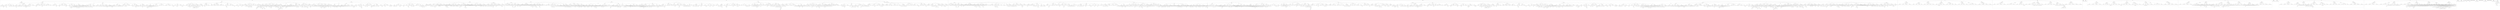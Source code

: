 digraph {
edge [arrowhead=empty]

subgraph cluster_agent0_x {
label="agent0_x"
agent0_x_n0 [label=<<i>v</i><sub>1</sub>>]
agent0_x_n0 -> agent0_x_n1 [label=<1>]
agent0_x_n1 [label=<<i>v</i><sub>3</sub>>]
agent0_x_n1 -> agent0_x_n2 [label=<0>]
agent0_x_n2 [label="1"]
agent0_x_n1 -> agent0_x_n3 [label=<1>]
agent0_x_n3 [label="1"]
agent0_x_n1 -> agent0_x_n4 [label=<2>]
agent0_x_n4 [label=<<i>v</i><sub>2</sub>>]
agent0_x_n4 -> agent0_x_n5 [label=<1>]
agent0_x_n5 [label="2"]
agent0_x_n4 -> agent0_x_n6 [label=<2>]
agent0_x_n6 [label="2"]
agent0_x_n4 -> agent0_x_n7 [label=<3>]
agent0_x_n7 [label="1"]
agent0_x_n4 -> agent0_x_n8 [label=<4>]
agent0_x_n8 [label="2"]
agent0_x_n4 -> agent0_x_n9 [label=<5>]
agent0_x_n9 [label="2"]
agent0_x_n1 -> agent0_x_n10 [label=<3>]
agent0_x_n10 [label="1"]
agent0_x_n0 -> agent0_x_n11 [label=<2>]
agent0_x_n11 [label=<<i>v</i><sub>3</sub>>]
agent0_x_n11 -> agent0_x_n12 [label=<0>]
agent0_x_n12 [label="2"]
agent0_x_n11 -> agent0_x_n13 [label=<1>]
agent0_x_n13 [label="2"]
agent0_x_n11 -> agent0_x_n14 [label=<2>]
agent0_x_n14 [label=<<i>v</i><sub>2</sub>>]
agent0_x_n14 -> agent0_x_n15 [label=<1>]
agent0_x_n15 [label=<<i>v</i><sub>9</sub>>]
agent0_x_n15 -> agent0_x_n16 [label=<1>]
agent0_x_n16 [label=<<i>v</i><sub>4</sub>>]
agent0_x_n16 -> agent0_x_n17 [label=<1>]
agent0_x_n17 [label=<<i>v</i><sub>4</sub>>]
agent0_x_n17 -> agent0_x_n18 [label=<1>]
agent0_x_n18 [label="2"]
agent0_x_n17 -> agent0_x_n19 [label=<2>]
agent0_x_n19 [label="2"]
agent0_x_n17 -> agent0_x_n20 [label=<3>]
agent0_x_n20 [label=<<i>v</i><sub>5</sub>>]
agent0_x_n20 -> agent0_x_n21 [label=<1>]
agent0_x_n21 [label="3"]
agent0_x_n20 -> agent0_x_n22 [label=<5>]
agent0_x_n22 [label="2"]
agent0_x_n17 -> agent0_x_n23 [label=<4>]
agent0_x_n23 [label="2"]
agent0_x_n17 -> agent0_x_n24 [label=<5>]
agent0_x_n24 [label=<<i>v</i><sub>4</sub>>]
agent0_x_n24 -> agent0_x_n25 [label=<1>]
agent0_x_n25 [label="2"]
agent0_x_n24 -> agent0_x_n26 [label=<2>]
agent0_x_n26 [label="2"]
agent0_x_n24 -> agent0_x_n27 [label=<3>]
agent0_x_n27 [label=<<i>v</i><sub>5</sub>>]
agent0_x_n27 -> agent0_x_n28 [label=<1>]
agent0_x_n28 [label="2"]
agent0_x_n27 -> agent0_x_n29 [label=<2>]
agent0_x_n29 [label="3"]
agent0_x_n24 -> agent0_x_n30 [label=<4>]
agent0_x_n30 [label="2"]
agent0_x_n24 -> agent0_x_n31 [label=<5>]
agent0_x_n31 [label="2"]
agent0_x_n16 -> agent0_x_n32 [label=<2>]
agent0_x_n32 [label=<<i>v</i><sub>4</sub>>]
agent0_x_n32 -> agent0_x_n33 [label=<1>]
agent0_x_n33 [label="2"]
agent0_x_n32 -> agent0_x_n34 [label=<2>]
agent0_x_n34 [label="2"]
agent0_x_n32 -> agent0_x_n35 [label=<3>]
agent0_x_n35 [label=<<i>v</i><sub>5</sub>>]
agent0_x_n35 -> agent0_x_n36 [label=<1>]
agent0_x_n36 [label="3"]
agent0_x_n35 -> agent0_x_n37 [label=<5>]
agent0_x_n37 [label=<<i>v</i><sub>4</sub>>]
agent0_x_n37 -> agent0_x_n38 [label=<3>]
agent0_x_n38 [label="3"]
agent0_x_n37 -> agent0_x_n39 [label=<4>]
agent0_x_n39 [label="2"]
agent0_x_n32 -> agent0_x_n40 [label=<4>]
agent0_x_n40 [label="2"]
agent0_x_n32 -> agent0_x_n41 [label=<5>]
agent0_x_n41 [label="2"]
agent0_x_n16 -> agent0_x_n42 [label=<3>]
agent0_x_n42 [label=<<i>v</i><sub>5</sub>>]
agent0_x_n42 -> agent0_x_n43 [label=<1>]
agent0_x_n43 [label="3"]
agent0_x_n42 -> agent0_x_n44 [label=<5>]
agent0_x_n44 [label="2"]
agent0_x_n16 -> agent0_x_n45 [label=<4>]
agent0_x_n45 [label=<<i>v</i><sub>4</sub>>]
agent0_x_n45 -> agent0_x_n46 [label=<1>]
agent0_x_n46 [label="2"]
agent0_x_n45 -> agent0_x_n47 [label=<2>]
agent0_x_n47 [label=<<i>v</i><sub>4</sub>>]
agent0_x_n47 -> agent0_x_n48 [label=<3>]
agent0_x_n48 [label="3"]
agent0_x_n47 -> agent0_x_n49 [label=<5>]
agent0_x_n49 [label="2"]
agent0_x_n45 -> agent0_x_n50 [label=<3>]
agent0_x_n50 [label="3"]
agent0_x_n45 -> agent0_x_n51 [label=<4>]
agent0_x_n51 [label=<<i>v</i><sub>4</sub>>]
agent0_x_n51 -> agent0_x_n52 [label=<3>]
agent0_x_n52 [label="3"]
agent0_x_n51 -> agent0_x_n53 [label=<5>]
agent0_x_n53 [label="2"]
agent0_x_n45 -> agent0_x_n54 [label=<5>]
agent0_x_n54 [label="2"]
agent0_x_n16 -> agent0_x_n55 [label=<5>]
agent0_x_n55 [label=<<i>v</i><sub>6</sub>>]
agent0_x_n55 -> agent0_x_n56 [label=<1>]
agent0_x_n56 [label="2"]
agent0_x_n55 -> agent0_x_n57 [label=<2>]
agent0_x_n57 [label=<<i>v</i><sub>5</sub>>]
agent0_x_n57 -> agent0_x_n58 [label=<1>]
agent0_x_n58 [label="3"]
agent0_x_n57 -> agent0_x_n59 [label=<2>]
agent0_x_n59 [label="2"]
agent0_x_n57 -> agent0_x_n60 [label=<4>]
agent0_x_n60 [label="2"]
agent0_x_n57 -> agent0_x_n61 [label=<5>]
agent0_x_n61 [label="2"]
agent0_x_n15 -> agent0_x_n62 [label=<2>]
agent0_x_n62 [label="2"]
agent0_x_n14 -> agent0_x_n63 [label=<2>]
agent0_x_n63 [label=<<i>v</i><sub>9</sub>>]
agent0_x_n63 -> agent0_x_n64 [label=<1>]
agent0_x_n64 [label="2"]
agent0_x_n63 -> agent0_x_n65 [label=<2>]
agent0_x_n65 [label=<<i>v</i><sub>5</sub>>]
agent0_x_n65 -> agent0_x_n66 [label=<1>]
agent0_x_n66 [label=<<i>v</i><sub>4</sub>>]
agent0_x_n66 -> agent0_x_n67 [label=<1>]
agent0_x_n67 [label="2"]
agent0_x_n66 -> agent0_x_n68 [label=<2>]
agent0_x_n68 [label="2"]
agent0_x_n66 -> agent0_x_n69 [label=<3>]
agent0_x_n69 [label=<<i>v</i><sub>5</sub>>]
agent0_x_n69 -> agent0_x_n70 [label=<2>]
agent0_x_n70 [label="3"]
agent0_x_n69 -> agent0_x_n71 [label=<4>]
agent0_x_n71 [label="2"]
agent0_x_n69 -> agent0_x_n72 [label=<5>]
agent0_x_n72 [label=<<i>v</i><sub>6</sub>>]
agent0_x_n72 -> agent0_x_n73 [label=<1>]
agent0_x_n73 [label="3"]
agent0_x_n72 -> agent0_x_n74 [label=<2>]
agent0_x_n74 [label="2"]
agent0_x_n66 -> agent0_x_n75 [label=<4>]
agent0_x_n75 [label="2"]
agent0_x_n66 -> agent0_x_n76 [label=<5>]
agent0_x_n76 [label="2"]
agent0_x_n65 -> agent0_x_n77 [label=<2>]
agent0_x_n77 [label=<<i>v</i><sub>4</sub>>]
agent0_x_n77 -> agent0_x_n78 [label=<1>]
agent0_x_n78 [label="3"]
agent0_x_n77 -> agent0_x_n79 [label=<3>]
agent0_x_n79 [label="3"]
agent0_x_n77 -> agent0_x_n80 [label=<4>]
agent0_x_n80 [label=<<i>v</i><sub>4</sub>>]
agent0_x_n80 -> agent0_x_n81 [label=<2>]
agent0_x_n81 [label="2"]
agent0_x_n80 -> agent0_x_n82 [label=<3>]
agent0_x_n82 [label="3"]
agent0_x_n80 -> agent0_x_n83 [label=<4>]
agent0_x_n83 [label="2"]
agent0_x_n80 -> agent0_x_n84 [label=<5>]
agent0_x_n84 [label="3"]
agent0_x_n77 -> agent0_x_n85 [label=<5>]
agent0_x_n85 [label=<<i>v</i><sub>4</sub>>]
agent0_x_n85 -> agent0_x_n86 [label=<1>]
agent0_x_n86 [label="2"]
agent0_x_n85 -> agent0_x_n87 [label=<3>]
agent0_x_n87 [label="3"]
agent0_x_n85 -> agent0_x_n88 [label=<4>]
agent0_x_n88 [label="2"]
agent0_x_n85 -> agent0_x_n89 [label=<5>]
agent0_x_n89 [label="2"]
agent0_x_n65 -> agent0_x_n90 [label=<3>]
agent0_x_n90 [label=<<i>v</i><sub>5</sub>>]
agent0_x_n90 -> agent0_x_n91 [label=<1>]
agent0_x_n91 [label="2"]
agent0_x_n90 -> agent0_x_n92 [label=<2>]
agent0_x_n92 [label="3"]
agent0_x_n90 -> agent0_x_n93 [label=<4>]
agent0_x_n93 [label="2"]
agent0_x_n90 -> agent0_x_n94 [label=<5>]
agent0_x_n94 [label=<<i>v</i><sub>4</sub>>]
agent0_x_n94 -> agent0_x_n95 [label=<1>]
agent0_x_n95 [label="2"]
agent0_x_n94 -> agent0_x_n96 [label=<2>]
agent0_x_n96 [label="2"]
agent0_x_n94 -> agent0_x_n97 [label=<3>]
agent0_x_n97 [label="3"]
agent0_x_n65 -> agent0_x_n98 [label=<4>]
agent0_x_n98 [label="2"]
agent0_x_n65 -> agent0_x_n99 [label=<5>]
agent0_x_n99 [label=<<i>v</i><sub>5</sub>>]
agent0_x_n99 -> agent0_x_n100 [label=<1>]
agent0_x_n100 [label=<<i>v</i><sub>7</sub>>]
agent0_x_n100 -> agent0_x_n101 [label=<0>]
agent0_x_n101 [label="2"]
agent0_x_n100 -> agent0_x_n102 [label=<3>]
agent0_x_n102 [label=<<i>v</i><sub>5</sub>>]
agent0_x_n102 -> agent0_x_n103 [label=<2>]
agent0_x_n103 [label="3"]
agent0_x_n102 -> agent0_x_n104 [label=<3>]
agent0_x_n104 [label="2"]
agent0_x_n102 -> agent0_x_n105 [label=<5>]
agent0_x_n105 [label="2"]
agent0_x_n100 -> agent0_x_n106 [label=<4>]
agent0_x_n106 [label="2"]
agent0_x_n99 -> agent0_x_n107 [label=<2>]
agent0_x_n107 [label=<<i>v</i><sub>4</sub>>]
agent0_x_n107 -> agent0_x_n108 [label=<3>]
agent0_x_n108 [label="3"]
agent0_x_n107 -> agent0_x_n109 [label=<5>]
agent0_x_n109 [label="2"]
agent0_x_n99 -> agent0_x_n110 [label=<3>]
agent0_x_n110 [label="2"]
agent0_x_n99 -> agent0_x_n111 [label=<4>]
agent0_x_n111 [label="2"]
agent0_x_n99 -> agent0_x_n112 [label=<5>]
agent0_x_n112 [label=<<i>v</i><sub>5</sub>>]
agent0_x_n112 -> agent0_x_n113 [label=<1>]
agent0_x_n113 [label="2"]
agent0_x_n112 -> agent0_x_n114 [label=<2>]
agent0_x_n114 [label="3"]
agent0_x_n112 -> agent0_x_n115 [label=<4>]
agent0_x_n115 [label="2"]
agent0_x_n14 -> agent0_x_n116 [label=<3>]
agent0_x_n116 [label="2"]
agent0_x_n14 -> agent0_x_n117 [label=<4>]
agent0_x_n117 [label=<<i>v</i><sub>5</sub>>]
agent0_x_n117 -> agent0_x_n118 [label=<1>]
agent0_x_n118 [label=<<i>v</i><sub>5</sub>>]
agent0_x_n118 -> agent0_x_n119 [label=<1>]
agent0_x_n119 [label="2"]
agent0_x_n118 -> agent0_x_n120 [label=<2>]
agent0_x_n120 [label=<<i>v</i><sub>4</sub>>]
agent0_x_n120 -> agent0_x_n121 [label=<1>]
agent0_x_n121 [label="2"]
agent0_x_n120 -> agent0_x_n122 [label=<2>]
agent0_x_n122 [label="3"]
agent0_x_n118 -> agent0_x_n123 [label=<3>]
agent0_x_n123 [label="2"]
agent0_x_n118 -> agent0_x_n124 [label=<4>]
agent0_x_n124 [label=<<i>v</i><sub>4</sub>>]
agent0_x_n124 -> agent0_x_n125 [label=<3>]
agent0_x_n125 [label="3"]
agent0_x_n124 -> agent0_x_n126 [label=<4>]
agent0_x_n126 [label="2"]
agent0_x_n124 -> agent0_x_n127 [label=<5>]
agent0_x_n127 [label="2"]
agent0_x_n118 -> agent0_x_n128 [label=<5>]
agent0_x_n128 [label=<<i>v</i><sub>4</sub>>]
agent0_x_n128 -> agent0_x_n129 [label=<1>]
agent0_x_n129 [label="2"]
agent0_x_n128 -> agent0_x_n130 [label=<2>]
agent0_x_n130 [label="2"]
agent0_x_n128 -> agent0_x_n131 [label=<3>]
agent0_x_n131 [label="3"]
agent0_x_n128 -> agent0_x_n132 [label=<4>]
agent0_x_n132 [label="2"]
agent0_x_n128 -> agent0_x_n133 [label=<5>]
agent0_x_n133 [label="2"]
agent0_x_n117 -> agent0_x_n134 [label=<2>]
agent0_x_n134 [label=<<i>v</i><sub>5</sub>>]
agent0_x_n134 -> agent0_x_n135 [label=<1>]
agent0_x_n135 [label="2"]
agent0_x_n134 -> agent0_x_n136 [label=<2>]
agent0_x_n136 [label=<<i>v</i><sub>4</sub>>]
agent0_x_n136 -> agent0_x_n137 [label=<1>]
agent0_x_n137 [label="2"]
agent0_x_n136 -> agent0_x_n138 [label=<3>]
agent0_x_n138 [label=<<i>v</i><sub>5</sub>>]
agent0_x_n138 -> agent0_x_n139 [label=<4>]
agent0_x_n139 [label="3"]
agent0_x_n138 -> agent0_x_n140 [label=<5>]
agent0_x_n140 [label="2"]
agent0_x_n136 -> agent0_x_n141 [label=<4>]
agent0_x_n141 [label="2"]
agent0_x_n136 -> agent0_x_n142 [label=<5>]
agent0_x_n142 [label="2"]
agent0_x_n134 -> agent0_x_n143 [label=<3>]
agent0_x_n143 [label="2"]
agent0_x_n134 -> agent0_x_n144 [label=<4>]
agent0_x_n144 [label="3"]
agent0_x_n134 -> agent0_x_n145 [label=<5>]
agent0_x_n145 [label=<<i>v</i><sub>14</sub>>]
agent0_x_n145 -> agent0_x_n146 [label=<0>]
agent0_x_n146 [label="2"]
agent0_x_n145 -> agent0_x_n147 [label=<1>]
agent0_x_n147 [label="3"]
agent0_x_n145 -> agent0_x_n148 [label=<2>]
agent0_x_n148 [label="2"]
agent0_x_n145 -> agent0_x_n149 [label=<3>]
agent0_x_n149 [label="2"]
agent0_x_n117 -> agent0_x_n150 [label=<3>]
agent0_x_n150 [label=<<i>v</i><sub>5</sub>>]
agent0_x_n150 -> agent0_x_n151 [label=<1>]
agent0_x_n151 [label="2"]
agent0_x_n150 -> agent0_x_n152 [label=<2>]
agent0_x_n152 [label="2"]
agent0_x_n150 -> agent0_x_n153 [label=<3>]
agent0_x_n153 [label="2"]
agent0_x_n150 -> agent0_x_n154 [label=<4>]
agent0_x_n154 [label=<<i>v</i><sub>4</sub>>]
agent0_x_n154 -> agent0_x_n155 [label=<3>]
agent0_x_n155 [label="3"]
agent0_x_n154 -> agent0_x_n156 [label=<5>]
agent0_x_n156 [label=<<i>v</i><sub>5</sub>>]
agent0_x_n156 -> agent0_x_n157 [label=<4>]
agent0_x_n157 [label="3"]
agent0_x_n156 -> agent0_x_n158 [label=<5>]
agent0_x_n158 [label="2"]
agent0_x_n150 -> agent0_x_n159 [label=<5>]
agent0_x_n159 [label="2"]
agent0_x_n117 -> agent0_x_n160 [label=<4>]
agent0_x_n160 [label=<<i>v</i><sub>4</sub>>]
agent0_x_n160 -> agent0_x_n161 [label=<3>]
agent0_x_n161 [label="3"]
agent0_x_n160 -> agent0_x_n162 [label=<4>]
agent0_x_n162 [label=<<i>v</i><sub>6</sub>>]
agent0_x_n162 -> agent0_x_n163 [label=<1>]
agent0_x_n163 [label="2"]
agent0_x_n162 -> agent0_x_n164 [label=<2>]
agent0_x_n164 [label="2"]
agent0_x_n162 -> agent0_x_n165 [label=<3>]
agent0_x_n165 [label="3"]
agent0_x_n160 -> agent0_x_n166 [label=<5>]
agent0_x_n166 [label=<<i>v</i><sub>5</sub>>]
agent0_x_n166 -> agent0_x_n167 [label=<1>]
agent0_x_n167 [label="2"]
agent0_x_n166 -> agent0_x_n168 [label=<2>]
agent0_x_n168 [label="2"]
agent0_x_n166 -> agent0_x_n169 [label=<4>]
agent0_x_n169 [label="3"]
agent0_x_n166 -> agent0_x_n170 [label=<5>]
agent0_x_n170 [label="2"]
agent0_x_n117 -> agent0_x_n171 [label=<5>]
agent0_x_n171 [label=<<i>v</i><sub>4</sub>>]
agent0_x_n171 -> agent0_x_n172 [label=<1>]
agent0_x_n172 [label="2"]
agent0_x_n171 -> agent0_x_n173 [label=<2>]
agent0_x_n173 [label="2"]
agent0_x_n171 -> agent0_x_n174 [label=<3>]
agent0_x_n174 [label=<<i>v</i><sub>5</sub>>]
agent0_x_n174 -> agent0_x_n175 [label=<1>]
agent0_x_n175 [label="2"]
agent0_x_n174 -> agent0_x_n176 [label=<4>]
agent0_x_n176 [label="3"]
agent0_x_n171 -> agent0_x_n177 [label=<4>]
agent0_x_n177 [label="2"]
agent0_x_n171 -> agent0_x_n178 [label=<5>]
agent0_x_n178 [label="2"]
agent0_x_n14 -> agent0_x_n179 [label=<5>]
agent0_x_n179 [label=<<i>v</i><sub>5</sub>>]
agent0_x_n179 -> agent0_x_n180 [label=<1>]
agent0_x_n180 [label=<<i>v</i><sub>5</sub>>]
agent0_x_n180 -> agent0_x_n181 [label=<1>]
agent0_x_n181 [label=<<i>v</i><sub>4</sub>>]
agent0_x_n181 -> agent0_x_n182 [label=<1>]
agent0_x_n182 [label="2"]
agent0_x_n181 -> agent0_x_n183 [label=<2>]
agent0_x_n183 [label="2"]
agent0_x_n181 -> agent0_x_n184 [label=<3>]
agent0_x_n184 [label="3"]
agent0_x_n180 -> agent0_x_n185 [label=<2>]
agent0_x_n185 [label=<<i>v</i><sub>4</sub>>]
agent0_x_n185 -> agent0_x_n186 [label=<1>]
agent0_x_n186 [label="2"]
agent0_x_n185 -> agent0_x_n187 [label=<2>]
agent0_x_n187 [label="2"]
agent0_x_n185 -> agent0_x_n188 [label=<3>]
agent0_x_n188 [label="3"]
agent0_x_n185 -> agent0_x_n189 [label=<4>]
agent0_x_n189 [label="2"]
agent0_x_n185 -> agent0_x_n190 [label=<5>]
agent0_x_n190 [label="2"]
agent0_x_n180 -> agent0_x_n191 [label=<3>]
agent0_x_n191 [label="2"]
agent0_x_n180 -> agent0_x_n192 [label=<4>]
agent0_x_n192 [label="2"]
agent0_x_n180 -> agent0_x_n193 [label=<5>]
agent0_x_n193 [label=<<i>v</i><sub>4</sub>>]
agent0_x_n193 -> agent0_x_n194 [label=<3>]
agent0_x_n194 [label="3"]
agent0_x_n193 -> agent0_x_n195 [label=<4>]
agent0_x_n195 [label=<<i>v</i><sub>6</sub>>]
agent0_x_n195 -> agent0_x_n196 [label=<1>]
agent0_x_n196 [label="2"]
agent0_x_n195 -> agent0_x_n197 [label=<2>]
agent0_x_n197 [label="3"]
agent0_x_n193 -> agent0_x_n198 [label=<5>]
agent0_x_n198 [label="2"]
agent0_x_n179 -> agent0_x_n199 [label=<2>]
agent0_x_n199 [label=<<i>v</i><sub>4</sub>>]
agent0_x_n199 -> agent0_x_n200 [label=<1>]
agent0_x_n200 [label=<<i>v</i><sub>4</sub>>]
agent0_x_n200 -> agent0_x_n201 [label=<1>]
agent0_x_n201 [label="2"]
agent0_x_n200 -> agent0_x_n202 [label=<2>]
agent0_x_n202 [label="2"]
agent0_x_n200 -> agent0_x_n203 [label=<3>]
agent0_x_n203 [label=<<i>v</i><sub>5</sub>>]
agent0_x_n203 -> agent0_x_n204 [label=<1>]
agent0_x_n204 [label="2"]
agent0_x_n203 -> agent0_x_n205 [label=<5>]
agent0_x_n205 [label="3"]
agent0_x_n200 -> agent0_x_n206 [label=<4>]
agent0_x_n206 [label="2"]
agent0_x_n200 -> agent0_x_n207 [label=<5>]
agent0_x_n207 [label="2"]
agent0_x_n199 -> agent0_x_n208 [label=<2>]
agent0_x_n208 [label="2"]
agent0_x_n199 -> agent0_x_n209 [label=<3>]
agent0_x_n209 [label=<<i>v</i><sub>5</sub>>]
agent0_x_n209 -> agent0_x_n210 [label=<1>]
agent0_x_n210 [label="2"]
agent0_x_n209 -> agent0_x_n211 [label=<4>]
agent0_x_n211 [label="2"]
agent0_x_n209 -> agent0_x_n212 [label=<5>]
agent0_x_n212 [label="3"]
agent0_x_n199 -> agent0_x_n213 [label=<4>]
agent0_x_n213 [label="2"]
agent0_x_n199 -> agent0_x_n214 [label=<5>]
agent0_x_n214 [label="2"]
agent0_x_n179 -> agent0_x_n215 [label=<3>]
agent0_x_n215 [label=<<i>v</i><sub>6</sub>>]
agent0_x_n215 -> agent0_x_n216 [label=<0>]
agent0_x_n216 [label="2"]
agent0_x_n215 -> agent0_x_n217 [label=<1>]
agent0_x_n217 [label=<<i>v</i><sub>4</sub>>]
agent0_x_n217 -> agent0_x_n218 [label=<3>]
agent0_x_n218 [label="3"]
agent0_x_n217 -> agent0_x_n219 [label=<4>]
agent0_x_n219 [label="2"]
agent0_x_n215 -> agent0_x_n220 [label=<2>]
agent0_x_n220 [label=<<i>v</i><sub>4</sub>>]
agent0_x_n220 -> agent0_x_n221 [label=<1>]
agent0_x_n221 [label="2"]
agent0_x_n220 -> agent0_x_n222 [label=<3>]
agent0_x_n222 [label=<<i>v</i><sub>5</sub>>]
agent0_x_n222 -> agent0_x_n223 [label=<4>]
agent0_x_n223 [label="2"]
agent0_x_n222 -> agent0_x_n224 [label=<5>]
agent0_x_n224 [label="3"]
agent0_x_n220 -> agent0_x_n225 [label=<4>]
agent0_x_n225 [label="2"]
agent0_x_n220 -> agent0_x_n226 [label=<5>]
agent0_x_n226 [label="2"]
agent0_x_n215 -> agent0_x_n227 [label=<3>]
agent0_x_n227 [label="3"]
agent0_x_n179 -> agent0_x_n228 [label=<4>]
agent0_x_n228 [label=<<i>v</i><sub>4</sub>>]
agent0_x_n228 -> agent0_x_n229 [label=<1>]
agent0_x_n229 [label=<<i>v</i><sub>4</sub>>]
agent0_x_n229 -> agent0_x_n230 [label=<1>]
agent0_x_n230 [label="2"]
agent0_x_n229 -> agent0_x_n231 [label=<2>]
agent0_x_n231 [label="2"]
agent0_x_n229 -> agent0_x_n232 [label=<3>]
agent0_x_n232 [label=<<i>v</i><sub>5</sub>>]
agent0_x_n232 -> agent0_x_n233 [label=<1>]
agent0_x_n233 [label="2"]
agent0_x_n232 -> agent0_x_n234 [label=<5>]
agent0_x_n234 [label="3"]
agent0_x_n229 -> agent0_x_n235 [label=<5>]
agent0_x_n235 [label="2"]
agent0_x_n228 -> agent0_x_n236 [label=<2>]
agent0_x_n236 [label="2"]
agent0_x_n228 -> agent0_x_n237 [label=<3>]
agent0_x_n237 [label=<<i>v</i><sub>5</sub>>]
agent0_x_n237 -> agent0_x_n238 [label=<2>]
agent0_x_n238 [label="2"]
agent0_x_n237 -> agent0_x_n239 [label=<4>]
agent0_x_n239 [label="2"]
agent0_x_n237 -> agent0_x_n240 [label=<5>]
agent0_x_n240 [label="3"]
agent0_x_n228 -> agent0_x_n241 [label=<4>]
agent0_x_n241 [label=<<i>v</i><sub>4</sub>>]
agent0_x_n241 -> agent0_x_n242 [label=<2>]
agent0_x_n242 [label="2"]
agent0_x_n241 -> agent0_x_n243 [label=<3>]
agent0_x_n243 [label="3"]
agent0_x_n241 -> agent0_x_n244 [label=<4>]
agent0_x_n244 [label="2"]
agent0_x_n241 -> agent0_x_n245 [label=<5>]
agent0_x_n245 [label="2"]
agent0_x_n228 -> agent0_x_n246 [label=<5>]
agent0_x_n246 [label=<<i>v</i><sub>6</sub>>]
agent0_x_n246 -> agent0_x_n247 [label=<1>]
agent0_x_n247 [label="2"]
agent0_x_n246 -> agent0_x_n248 [label=<2>]
agent0_x_n248 [label=<<i>v</i><sub>4</sub>>]
agent0_x_n248 -> agent0_x_n249 [label=<2>]
agent0_x_n249 [label="2"]
agent0_x_n248 -> agent0_x_n250 [label=<3>]
agent0_x_n250 [label=<<i>v</i><sub>5</sub>>]
agent0_x_n250 -> agent0_x_n251 [label=<4>]
agent0_x_n251 [label="2"]
agent0_x_n250 -> agent0_x_n252 [label=<5>]
agent0_x_n252 [label="3"]
agent0_x_n248 -> agent0_x_n253 [label=<4>]
agent0_x_n253 [label="2"]
agent0_x_n248 -> agent0_x_n254 [label=<5>]
agent0_x_n254 [label="2"]
agent0_x_n179 -> agent0_x_n255 [label=<5>]
agent0_x_n255 [label=<<i>v</i><sub>4</sub>>]
agent0_x_n255 -> agent0_x_n256 [label=<1>]
agent0_x_n256 [label="3"]
agent0_x_n255 -> agent0_x_n257 [label=<3>]
agent0_x_n257 [label="3"]
agent0_x_n255 -> agent0_x_n258 [label=<4>]
agent0_x_n258 [label=<<i>v</i><sub>4</sub>>]
agent0_x_n258 -> agent0_x_n259 [label=<1>]
agent0_x_n259 [label="2"]
agent0_x_n258 -> agent0_x_n260 [label=<2>]
agent0_x_n260 [label="2"]
agent0_x_n258 -> agent0_x_n261 [label=<3>]
agent0_x_n261 [label="3"]
agent0_x_n258 -> agent0_x_n262 [label=<4>]
agent0_x_n262 [label="2"]
agent0_x_n258 -> agent0_x_n263 [label=<5>]
agent0_x_n263 [label="2"]
agent0_x_n255 -> agent0_x_n264 [label=<5>]
agent0_x_n264 [label=<<i>v</i><sub>4</sub>>]
agent0_x_n264 -> agent0_x_n265 [label=<1>]
agent0_x_n265 [label="2"]
agent0_x_n264 -> agent0_x_n266 [label=<2>]
agent0_x_n266 [label="2"]
agent0_x_n264 -> agent0_x_n267 [label=<3>]
agent0_x_n267 [label="3"]
agent0_x_n264 -> agent0_x_n268 [label=<4>]
agent0_x_n268 [label=<<i>v</i><sub>4</sub>>]
agent0_x_n268 -> agent0_x_n269 [label=<3>]
agent0_x_n269 [label="3"]
agent0_x_n268 -> agent0_x_n270 [label=<4>]
agent0_x_n270 [label="2"]
agent0_x_n268 -> agent0_x_n271 [label=<5>]
agent0_x_n271 [label="2"]
agent0_x_n264 -> agent0_x_n272 [label=<5>]
agent0_x_n272 [label="2"]
agent0_x_n11 -> agent0_x_n273 [label=<3>]
agent0_x_n273 [label=<<i>v</i><sub>2</sub>>]
agent0_x_n273 -> agent0_x_n274 [label=<1>]
agent0_x_n274 [label=<<i>v</i><sub>9</sub>>]
agent0_x_n274 -> agent0_x_n275 [label=<1>]
agent0_x_n275 [label=<<i>v</i><sub>4</sub>>]
agent0_x_n275 -> agent0_x_n276 [label=<1>]
agent0_x_n276 [label=<<i>v</i><sub>6</sub>>]
agent0_x_n276 -> agent0_x_n277 [label=<1>]
agent0_x_n277 [label=<<i>v</i><sub>5</sub>>]
agent0_x_n277 -> agent0_x_n278 [label=<1>]
agent0_x_n278 [label="1"]
agent0_x_n277 -> agent0_x_n279 [label=<2>]
agent0_x_n279 [label=<<i>v</i><sub>5</sub>>]
agent0_x_n279 -> agent0_x_n280 [label=<1>]
agent0_x_n280 [label=<<i>v</i><sub>4</sub>>]
agent0_x_n280 -> agent0_x_n281 [label=<1>]
agent0_x_n281 [label="1"]
agent0_x_n280 -> agent0_x_n282 [label=<4>]
agent0_x_n282 [label="2"]
agent0_x_n280 -> agent0_x_n283 [label=<5>]
agent0_x_n283 [label="2"]
agent0_x_n279 -> agent0_x_n284 [label=<2>]
agent0_x_n284 [label="2"]
agent0_x_n279 -> agent0_x_n285 [label=<3>]
agent0_x_n285 [label="2"]
agent0_x_n279 -> agent0_x_n286 [label=<4>]
agent0_x_n286 [label="1"]
agent0_x_n279 -> agent0_x_n287 [label=<5>]
agent0_x_n287 [label="2"]
agent0_x_n277 -> agent0_x_n288 [label=<3>]
agent0_x_n288 [label=<<i>v</i><sub>7</sub>>]
agent0_x_n288 -> agent0_x_n289 [label=<0>]
agent0_x_n289 [label="1"]
agent0_x_n288 -> agent0_x_n290 [label=<2>]
agent0_x_n290 [label="2"]
agent0_x_n277 -> agent0_x_n291 [label=<4>]
agent0_x_n291 [label=<<i>v</i><sub>5</sub>>]
agent0_x_n291 -> agent0_x_n292 [label=<1>]
agent0_x_n292 [label="1"]
agent0_x_n291 -> agent0_x_n293 [label=<5>]
agent0_x_n293 [label=<<i>v</i><sub>4</sub>>]
agent0_x_n293 -> agent0_x_n294 [label=<1>]
agent0_x_n294 [label="1"]
agent0_x_n293 -> agent0_x_n295 [label=<4>]
agent0_x_n295 [label="2"]
agent0_x_n277 -> agent0_x_n296 [label=<5>]
agent0_x_n296 [label=<<i>v</i><sub>5</sub>>]
agent0_x_n296 -> agent0_x_n297 [label=<1>]
agent0_x_n297 [label="1"]
agent0_x_n296 -> agent0_x_n298 [label=<2>]
agent0_x_n298 [label=<<i>v</i><sub>4</sub>>]
agent0_x_n298 -> agent0_x_n299 [label=<1>]
agent0_x_n299 [label="2"]
agent0_x_n298 -> agent0_x_n300 [label=<2>]
agent0_x_n300 [label="2"]
agent0_x_n298 -> agent0_x_n301 [label=<5>]
agent0_x_n301 [label="1"]
agent0_x_n296 -> agent0_x_n302 [label=<3>]
agent0_x_n302 [label="2"]
agent0_x_n296 -> agent0_x_n303 [label=<4>]
agent0_x_n303 [label="2"]
agent0_x_n296 -> agent0_x_n304 [label=<5>]
agent0_x_n304 [label="2"]
agent0_x_n276 -> agent0_x_n305 [label=<2>]
agent0_x_n305 [label="2"]
agent0_x_n275 -> agent0_x_n306 [label=<2>]
agent0_x_n306 [label=<<i>v</i><sub>7</sub>>]
agent0_x_n306 -> agent0_x_n307 [label=<0>]
agent0_x_n307 [label="1"]
agent0_x_n306 -> agent0_x_n308 [label=<2>]
agent0_x_n308 [label=<<i>v</i><sub>5</sub>>]
agent0_x_n308 -> agent0_x_n309 [label=<2>]
agent0_x_n309 [label=<<i>v</i><sub>4</sub>>]
agent0_x_n309 -> agent0_x_n310 [label=<2>]
agent0_x_n310 [label="1"]
agent0_x_n309 -> agent0_x_n311 [label=<5>]
agent0_x_n311 [label="2"]
agent0_x_n308 -> agent0_x_n312 [label=<3>]
agent0_x_n312 [label="2"]
agent0_x_n308 -> agent0_x_n313 [label=<4>]
agent0_x_n313 [label=<<i>v</i><sub>5</sub>>]
agent0_x_n313 -> agent0_x_n314 [label=<2>]
agent0_x_n314 [label="2"]
agent0_x_n313 -> agent0_x_n315 [label=<4>]
agent0_x_n315 [label="1"]
agent0_x_n313 -> agent0_x_n316 [label=<5>]
agent0_x_n316 [label="2"]
agent0_x_n308 -> agent0_x_n317 [label=<5>]
agent0_x_n317 [label="2"]
agent0_x_n306 -> agent0_x_n318 [label=<4>]
agent0_x_n318 [label=<<i>v</i><sub>5</sub>>]
agent0_x_n318 -> agent0_x_n319 [label=<1>]
agent0_x_n319 [label="1"]
agent0_x_n318 -> agent0_x_n320 [label=<2>]
agent0_x_n320 [label="2"]
agent0_x_n318 -> agent0_x_n321 [label=<3>]
agent0_x_n321 [label="2"]
agent0_x_n318 -> agent0_x_n322 [label=<5>]
agent0_x_n322 [label=<<i>v</i><sub>5</sub>>]
agent0_x_n322 -> agent0_x_n323 [label=<1>]
agent0_x_n323 [label="1"]
agent0_x_n322 -> agent0_x_n324 [label=<5>]
agent0_x_n324 [label="2"]
agent0_x_n275 -> agent0_x_n325 [label=<3>]
agent0_x_n325 [label=<<i>v</i><sub>8</sub>>]
agent0_x_n325 -> agent0_x_n326 [label=<4>]
agent0_x_n326 [label=<<i>v</i><sub>4</sub>>]
agent0_x_n326 -> agent0_x_n327 [label=<1>]
agent0_x_n327 [label=<<i>v</i><sub>4</sub>>]
agent0_x_n327 -> agent0_x_n328 [label=<1>]
agent0_x_n328 [label="1"]
agent0_x_n327 -> agent0_x_n329 [label=<5>]
agent0_x_n329 [label="2"]
agent0_x_n326 -> agent0_x_n330 [label=<4>]
agent0_x_n330 [label="2"]
agent0_x_n326 -> agent0_x_n331 [label=<5>]
agent0_x_n331 [label="2"]
agent0_x_n325 -> agent0_x_n332 [label=<5>]
agent0_x_n332 [label="1"]
agent0_x_n275 -> agent0_x_n333 [label=<4>]
agent0_x_n333 [label=<<i>v</i><sub>6</sub>>]
agent0_x_n333 -> agent0_x_n334 [label=<1>]
agent0_x_n334 [label=<<i>v</i><sub>4</sub>>]
agent0_x_n334 -> agent0_x_n335 [label=<1>]
agent0_x_n335 [label=<<i>v</i><sub>5</sub>>]
agent0_x_n335 -> agent0_x_n336 [label=<1>]
agent0_x_n336 [label="1"]
agent0_x_n335 -> agent0_x_n337 [label=<2>]
agent0_x_n337 [label="2"]
agent0_x_n334 -> agent0_x_n338 [label=<2>]
agent0_x_n338 [label="2"]
agent0_x_n334 -> agent0_x_n339 [label=<3>]
agent0_x_n339 [label=<<i>v</i><sub>5</sub>>]
agent0_x_n339 -> agent0_x_n340 [label=<4>]
agent0_x_n340 [label="2"]
agent0_x_n339 -> agent0_x_n341 [label=<5>]
agent0_x_n341 [label="1"]
agent0_x_n334 -> agent0_x_n342 [label=<4>]
agent0_x_n342 [label=<<i>v</i><sub>4</sub>>]
agent0_x_n342 -> agent0_x_n343 [label=<1>]
agent0_x_n343 [label="1"]
agent0_x_n342 -> agent0_x_n344 [label=<4>]
agent0_x_n344 [label="2"]
agent0_x_n342 -> agent0_x_n345 [label=<5>]
agent0_x_n345 [label="2"]
agent0_x_n334 -> agent0_x_n346 [label=<5>]
agent0_x_n346 [label="2"]
agent0_x_n333 -> agent0_x_n347 [label=<2>]
agent0_x_n347 [label="1"]
agent0_x_n275 -> agent0_x_n348 [label=<5>]
agent0_x_n348 [label=<<i>v</i><sub>5</sub>>]
agent0_x_n348 -> agent0_x_n349 [label=<1>]
agent0_x_n349 [label="1"]
agent0_x_n348 -> agent0_x_n350 [label=<2>]
agent0_x_n350 [label="2"]
agent0_x_n348 -> agent0_x_n351 [label=<3>]
agent0_x_n351 [label="2"]
agent0_x_n348 -> agent0_x_n352 [label=<4>]
agent0_x_n352 [label=<<i>v</i><sub>5</sub>>]
agent0_x_n352 -> agent0_x_n353 [label=<1>]
agent0_x_n353 [label="1"]
agent0_x_n352 -> agent0_x_n354 [label=<2>]
agent0_x_n354 [label="2"]
agent0_x_n352 -> agent0_x_n355 [label=<4>]
agent0_x_n355 [label="2"]
agent0_x_n352 -> agent0_x_n356 [label=<5>]
agent0_x_n356 [label="2"]
agent0_x_n348 -> agent0_x_n357 [label=<5>]
agent0_x_n357 [label="2"]
agent0_x_n274 -> agent0_x_n358 [label=<2>]
agent0_x_n358 [label="1"]
agent0_x_n273 -> agent0_x_n359 [label=<2>]
agent0_x_n359 [label=<<i>v</i><sub>9</sub>>]
agent0_x_n359 -> agent0_x_n360 [label=<1>]
agent0_x_n360 [label="1"]
agent0_x_n359 -> agent0_x_n361 [label=<2>]
agent0_x_n361 [label=<<i>v</i><sub>5</sub>>]
agent0_x_n361 -> agent0_x_n362 [label=<1>]
agent0_x_n362 [label=<<i>v</i><sub>5</sub>>]
agent0_x_n362 -> agent0_x_n363 [label=<1>]
agent0_x_n363 [label="2"]
agent0_x_n362 -> agent0_x_n364 [label=<2>]
agent0_x_n364 [label=<<i>v</i><sub>4</sub>>]
agent0_x_n364 -> agent0_x_n365 [label=<1>]
agent0_x_n365 [label="1"]
agent0_x_n364 -> agent0_x_n366 [label=<4>]
agent0_x_n366 [label="2"]
agent0_x_n364 -> agent0_x_n367 [label=<5>]
agent0_x_n367 [label="2"]
agent0_x_n362 -> agent0_x_n368 [label=<3>]
agent0_x_n368 [label=<<i>v</i><sub>4</sub>>]
agent0_x_n368 -> agent0_x_n369 [label=<2>]
agent0_x_n369 [label="2"]
agent0_x_n368 -> agent0_x_n370 [label=<4>]
agent0_x_n370 [label="1"]
agent0_x_n362 -> agent0_x_n371 [label=<4>]
agent0_x_n371 [label="2"]
agent0_x_n362 -> agent0_x_n372 [label=<5>]
agent0_x_n372 [label=<<i>v</i><sub>5</sub>>]
agent0_x_n372 -> agent0_x_n373 [label=<1>]
agent0_x_n373 [label="2"]
agent0_x_n372 -> agent0_x_n374 [label=<2>]
agent0_x_n374 [label="1"]
agent0_x_n372 -> agent0_x_n375 [label=<4>]
agent0_x_n375 [label="2"]
agent0_x_n372 -> agent0_x_n376 [label=<5>]
agent0_x_n376 [label="2"]
agent0_x_n361 -> agent0_x_n377 [label=<2>]
agent0_x_n377 [label=<<i>v</i><sub>4</sub>>]
agent0_x_n377 -> agent0_x_n378 [label=<1>]
agent0_x_n378 [label="1"]
agent0_x_n377 -> agent0_x_n379 [label=<4>]
agent0_x_n379 [label=<<i>v</i><sub>5</sub>>]
agent0_x_n379 -> agent0_x_n380 [label=<1>]
agent0_x_n380 [label="2"]
agent0_x_n379 -> agent0_x_n381 [label=<2>]
agent0_x_n381 [label="1"]
agent0_x_n379 -> agent0_x_n382 [label=<4>]
agent0_x_n382 [label="2"]
agent0_x_n379 -> agent0_x_n383 [label=<5>]
agent0_x_n383 [label="2"]
agent0_x_n377 -> agent0_x_n384 [label=<5>]
agent0_x_n384 [label="2"]
agent0_x_n361 -> agent0_x_n385 [label=<3>]
agent0_x_n385 [label=<<i>v</i><sub>5</sub>>]
agent0_x_n385 -> agent0_x_n386 [label=<1>]
agent0_x_n386 [label="2"]
agent0_x_n385 -> agent0_x_n387 [label=<2>]
agent0_x_n387 [label="1"]
agent0_x_n385 -> agent0_x_n388 [label=<4>]
agent0_x_n388 [label=<<i>v</i><sub>5</sub>>]
agent0_x_n388 -> agent0_x_n389 [label=<2>]
agent0_x_n389 [label="1"]
agent0_x_n388 -> agent0_x_n390 [label=<5>]
agent0_x_n390 [label="2"]
agent0_x_n385 -> agent0_x_n391 [label=<5>]
agent0_x_n391 [label=<<i>v</i><sub>5</sub>>]
agent0_x_n391 -> agent0_x_n392 [label=<1>]
agent0_x_n392 [label="2"]
agent0_x_n391 -> agent0_x_n393 [label=<2>]
agent0_x_n393 [label=<<i>v</i><sub>4</sub>>]
agent0_x_n393 -> agent0_x_n394 [label=<1>]
agent0_x_n394 [label="1"]
agent0_x_n393 -> agent0_x_n395 [label=<5>]
agent0_x_n395 [label="2"]
agent0_x_n391 -> agent0_x_n396 [label=<4>]
agent0_x_n396 [label="2"]
agent0_x_n361 -> agent0_x_n397 [label=<4>]
agent0_x_n397 [label=<<i>v</i><sub>5</sub>>]
agent0_x_n397 -> agent0_x_n398 [label=<1>]
agent0_x_n398 [label="2"]
agent0_x_n397 -> agent0_x_n399 [label=<2>]
agent0_x_n399 [label=<<i>v</i><sub>4</sub>>]
agent0_x_n399 -> agent0_x_n400 [label=<1>]
agent0_x_n400 [label="1"]
agent0_x_n399 -> agent0_x_n401 [label=<5>]
agent0_x_n401 [label="2"]
agent0_x_n397 -> agent0_x_n402 [label=<3>]
agent0_x_n402 [label=<<i>v</i><sub>4</sub>>]
agent0_x_n402 -> agent0_x_n403 [label=<1>]
agent0_x_n403 [label="1"]
agent0_x_n402 -> agent0_x_n404 [label=<2>]
agent0_x_n404 [label="2"]
agent0_x_n402 -> agent0_x_n405 [label=<5>]
agent0_x_n405 [label="2"]
agent0_x_n397 -> agent0_x_n406 [label=<4>]
agent0_x_n406 [label="2"]
agent0_x_n397 -> agent0_x_n407 [label=<5>]
agent0_x_n407 [label="2"]
agent0_x_n361 -> agent0_x_n408 [label=<5>]
agent0_x_n408 [label=<<i>v</i><sub>4</sub>>]
agent0_x_n408 -> agent0_x_n409 [label=<1>]
agent0_x_n409 [label=<<i>v</i><sub>5</sub>>]
agent0_x_n409 -> agent0_x_n410 [label=<1>]
agent0_x_n410 [label=<<i>v</i><sub>4</sub>>]
agent0_x_n410 -> agent0_x_n411 [label=<2>]
agent0_x_n411 [label="2"]
agent0_x_n410 -> agent0_x_n412 [label=<4>]
agent0_x_n412 [label="2"]
agent0_x_n410 -> agent0_x_n413 [label=<5>]
agent0_x_n413 [label="1"]
agent0_x_n409 -> agent0_x_n414 [label=<2>]
agent0_x_n414 [label="1"]
agent0_x_n409 -> agent0_x_n415 [label=<3>]
agent0_x_n415 [label="2"]
agent0_x_n409 -> agent0_x_n416 [label=<4>]
agent0_x_n416 [label="2"]
agent0_x_n409 -> agent0_x_n417 [label=<5>]
agent0_x_n417 [label="2"]
agent0_x_n408 -> agent0_x_n418 [label=<2>]
agent0_x_n418 [label="2"]
agent0_x_n408 -> agent0_x_n419 [label=<3>]
agent0_x_n419 [label=<<i>v</i><sub>4</sub>>]
agent0_x_n419 -> agent0_x_n420 [label=<1>]
agent0_x_n420 [label="1"]
agent0_x_n419 -> agent0_x_n421 [label=<4>]
agent0_x_n421 [label="2"]
agent0_x_n419 -> agent0_x_n422 [label=<5>]
agent0_x_n422 [label="2"]
agent0_x_n408 -> agent0_x_n423 [label=<4>]
agent0_x_n423 [label="2"]
agent0_x_n408 -> agent0_x_n424 [label=<5>]
agent0_x_n424 [label="2"]
agent0_x_n273 -> agent0_x_n425 [label=<3>]
agent0_x_n425 [label="2"]
agent0_x_n273 -> agent0_x_n426 [label=<4>]
agent0_x_n426 [label=<<i>v</i><sub>4</sub>>]
agent0_x_n426 -> agent0_x_n427 [label=<1>]
agent0_x_n427 [label=<<i>v</i><sub>5</sub>>]
agent0_x_n427 -> agent0_x_n428 [label=<1>]
agent0_x_n428 [label=<<i>v</i><sub>4</sub>>]
agent0_x_n428 -> agent0_x_n429 [label=<1>]
agent0_x_n429 [label="1"]
agent0_x_n428 -> agent0_x_n430 [label=<2>]
agent0_x_n430 [label="1"]
agent0_x_n428 -> agent0_x_n431 [label=<3>]
agent0_x_n431 [label="2"]
agent0_x_n428 -> agent0_x_n432 [label=<4>]
agent0_x_n432 [label="2"]
agent0_x_n428 -> agent0_x_n433 [label=<5>]
agent0_x_n433 [label="1"]
agent0_x_n427 -> agent0_x_n434 [label=<2>]
agent0_x_n434 [label="2"]
agent0_x_n427 -> agent0_x_n435 [label=<3>]
agent0_x_n435 [label=<<i>v</i><sub>5</sub>>]
agent0_x_n435 -> agent0_x_n436 [label=<1>]
agent0_x_n436 [label="2"]
agent0_x_n435 -> agent0_x_n437 [label=<4>]
agent0_x_n437 [label="1"]
agent0_x_n435 -> agent0_x_n438 [label=<5>]
agent0_x_n438 [label=<<i>v</i><sub>5</sub>>]
agent0_x_n438 -> agent0_x_n439 [label=<1>]
agent0_x_n439 [label="2"]
agent0_x_n438 -> agent0_x_n440 [label=<2>]
agent0_x_n440 [label="2"]
agent0_x_n438 -> agent0_x_n441 [label=<4>]
agent0_x_n441 [label="1"]
agent0_x_n438 -> agent0_x_n442 [label=<5>]
agent0_x_n442 [label="2"]
agent0_x_n427 -> agent0_x_n443 [label=<4>]
agent0_x_n443 [label="1"]
agent0_x_n427 -> agent0_x_n444 [label=<5>]
agent0_x_n444 [label=<<i>v</i><sub>4</sub>>]
agent0_x_n444 -> agent0_x_n445 [label=<1>]
agent0_x_n445 [label=<<i>v</i><sub>5</sub>>]
agent0_x_n445 -> agent0_x_n446 [label=<1>]
agent0_x_n446 [label="2"]
agent0_x_n445 -> agent0_x_n447 [label=<4>]
agent0_x_n447 [label="1"]
agent0_x_n444 -> agent0_x_n448 [label=<2>]
agent0_x_n448 [label=<<i>v</i><sub>5</sub>>]
agent0_x_n448 -> agent0_x_n449 [label=<1>]
agent0_x_n449 [label="2"]
agent0_x_n448 -> agent0_x_n450 [label=<5>]
agent0_x_n450 [label="1"]
agent0_x_n444 -> agent0_x_n451 [label=<3>]
agent0_x_n451 [label="1"]
agent0_x_n444 -> agent0_x_n452 [label=<4>]
agent0_x_n452 [label="2"]
agent0_x_n444 -> agent0_x_n453 [label=<5>]
agent0_x_n453 [label="2"]
agent0_x_n426 -> agent0_x_n454 [label=<2>]
agent0_x_n454 [label=<<i>v</i><sub>5</sub>>]
agent0_x_n454 -> agent0_x_n455 [label=<1>]
agent0_x_n455 [label="2"]
agent0_x_n454 -> agent0_x_n456 [label=<2>]
agent0_x_n456 [label=<<i>v</i><sub>5</sub>>]
agent0_x_n456 -> agent0_x_n457 [label=<1>]
agent0_x_n457 [label="2"]
agent0_x_n456 -> agent0_x_n458 [label=<2>]
agent0_x_n458 [label="2"]
agent0_x_n456 -> agent0_x_n459 [label=<3>]
agent0_x_n459 [label="2"]
agent0_x_n456 -> agent0_x_n460 [label=<4>]
agent0_x_n460 [label="1"]
agent0_x_n456 -> agent0_x_n461 [label=<5>]
agent0_x_n461 [label="2"]
agent0_x_n454 -> agent0_x_n462 [label=<3>]
agent0_x_n462 [label="2"]
agent0_x_n454 -> agent0_x_n463 [label=<4>]
agent0_x_n463 [label="1"]
agent0_x_n454 -> agent0_x_n464 [label=<5>]
agent0_x_n464 [label=<<i>v</i><sub>6</sub>>]
agent0_x_n464 -> agent0_x_n465 [label=<1>]
agent0_x_n465 [label=<<i>v</i><sub>5</sub>>]
agent0_x_n465 -> agent0_x_n466 [label=<1>]
agent0_x_n466 [label="2"]
agent0_x_n465 -> agent0_x_n467 [label=<2>]
agent0_x_n467 [label="2"]
agent0_x_n465 -> agent0_x_n468 [label=<4>]
agent0_x_n468 [label="1"]
agent0_x_n465 -> agent0_x_n469 [label=<5>]
agent0_x_n469 [label="2"]
agent0_x_n464 -> agent0_x_n470 [label=<2>]
agent0_x_n470 [label="2"]
agent0_x_n426 -> agent0_x_n471 [label=<3>]
agent0_x_n471 [label=<<i>v</i><sub>5</sub>>]
agent0_x_n471 -> agent0_x_n472 [label=<1>]
agent0_x_n472 [label="2"]
agent0_x_n471 -> agent0_x_n473 [label=<2>]
agent0_x_n473 [label="2"]
agent0_x_n471 -> agent0_x_n474 [label=<3>]
agent0_x_n474 [label="2"]
agent0_x_n471 -> agent0_x_n475 [label=<4>]
agent0_x_n475 [label="1"]
agent0_x_n471 -> agent0_x_n476 [label=<5>]
agent0_x_n476 [label=<<i>v</i><sub>4</sub>>]
agent0_x_n476 -> agent0_x_n477 [label=<1>]
agent0_x_n477 [label="2"]
agent0_x_n476 -> agent0_x_n478 [label=<2>]
agent0_x_n478 [label="2"]
agent0_x_n476 -> agent0_x_n479 [label=<3>]
agent0_x_n479 [label="1"]
agent0_x_n476 -> agent0_x_n480 [label=<4>]
agent0_x_n480 [label="2"]
agent0_x_n476 -> agent0_x_n481 [label=<5>]
agent0_x_n481 [label="2"]
agent0_x_n426 -> agent0_x_n482 [label=<4>]
agent0_x_n482 [label=<<i>v</i><sub>4</sub>>]
agent0_x_n482 -> agent0_x_n483 [label=<1>]
agent0_x_n483 [label=<<i>v</i><sub>5</sub>>]
agent0_x_n483 -> agent0_x_n484 [label=<1>]
agent0_x_n484 [label="2"]
agent0_x_n483 -> agent0_x_n485 [label=<2>]
agent0_x_n485 [label="2"]
agent0_x_n483 -> agent0_x_n486 [label=<4>]
agent0_x_n486 [label="1"]
agent0_x_n483 -> agent0_x_n487 [label=<5>]
agent0_x_n487 [label=<<i>v</i><sub>5</sub>>]
agent0_x_n487 -> agent0_x_n488 [label=<1>]
agent0_x_n488 [label="2"]
agent0_x_n487 -> agent0_x_n489 [label=<3>]
agent0_x_n489 [label="2"]
agent0_x_n487 -> agent0_x_n490 [label=<4>]
agent0_x_n490 [label="1"]
agent0_x_n482 -> agent0_x_n491 [label=<2>]
agent0_x_n491 [label=<<i>v</i><sub>6</sub>>]
agent0_x_n491 -> agent0_x_n492 [label=<1>]
agent0_x_n492 [label="2"]
agent0_x_n491 -> agent0_x_n493 [label=<2>]
agent0_x_n493 [label="1"]
agent0_x_n482 -> agent0_x_n494 [label=<3>]
agent0_x_n494 [label="2"]
agent0_x_n482 -> agent0_x_n495 [label=<4>]
agent0_x_n495 [label=<<i>v</i><sub>5</sub>>]
agent0_x_n495 -> agent0_x_n496 [label=<1>]
agent0_x_n496 [label="2"]
agent0_x_n495 -> agent0_x_n497 [label=<2>]
agent0_x_n497 [label="2"]
agent0_x_n495 -> agent0_x_n498 [label=<3>]
agent0_x_n498 [label="2"]
agent0_x_n495 -> agent0_x_n499 [label=<4>]
agent0_x_n499 [label=<<i>v</i><sub>4</sub>>]
agent0_x_n499 -> agent0_x_n500 [label=<1>]
agent0_x_n500 [label="1"]
agent0_x_n499 -> agent0_x_n501 [label=<5>]
agent0_x_n501 [label="2"]
agent0_x_n495 -> agent0_x_n502 [label=<5>]
agent0_x_n502 [label="2"]
agent0_x_n482 -> agent0_x_n503 [label=<5>]
agent0_x_n503 [label="2"]
agent0_x_n426 -> agent0_x_n504 [label=<5>]
agent0_x_n504 [label=<<i>v</i><sub>4</sub>>]
agent0_x_n504 -> agent0_x_n505 [label=<1>]
agent0_x_n505 [label=<<i>v</i><sub>5</sub>>]
agent0_x_n505 -> agent0_x_n506 [label=<1>]
agent0_x_n506 [label=<<i>v</i><sub>4</sub>>]
agent0_x_n506 -> agent0_x_n507 [label=<1>]
agent0_x_n507 [label=<<i>v</i><sub>5</sub>>]
agent0_x_n507 -> agent0_x_n508 [label=<4>]
agent0_x_n508 [label="1"]
agent0_x_n507 -> agent0_x_n509 [label=<5>]
agent0_x_n509 [label="2"]
agent0_x_n506 -> agent0_x_n510 [label=<2>]
agent0_x_n510 [label="2"]
agent0_x_n506 -> agent0_x_n511 [label=<4>]
agent0_x_n511 [label="2"]
agent0_x_n506 -> agent0_x_n512 [label=<5>]
agent0_x_n512 [label="2"]
agent0_x_n505 -> agent0_x_n513 [label=<2>]
agent0_x_n513 [label="2"]
agent0_x_n505 -> agent0_x_n514 [label=<4>]
agent0_x_n514 [label="1"]
agent0_x_n505 -> agent0_x_n515 [label=<5>]
agent0_x_n515 [label=<<i>v</i><sub>5</sub>>]
agent0_x_n515 -> agent0_x_n516 [label=<1>]
agent0_x_n516 [label="2"]
agent0_x_n515 -> agent0_x_n517 [label=<2>]
agent0_x_n517 [label="2"]
agent0_x_n515 -> agent0_x_n518 [label=<4>]
agent0_x_n518 [label="1"]
agent0_x_n504 -> agent0_x_n519 [label=<2>]
agent0_x_n519 [label=<<i>v</i><sub>5</sub>>]
agent0_x_n519 -> agent0_x_n520 [label=<1>]
agent0_x_n520 [label="2"]
agent0_x_n519 -> agent0_x_n521 [label=<2>]
agent0_x_n521 [label="2"]
agent0_x_n519 -> agent0_x_n522 [label=<4>]
agent0_x_n522 [label=<<i>v</i><sub>5</sub>>]
agent0_x_n522 -> agent0_x_n523 [label=<1>]
agent0_x_n523 [label="1"]
agent0_x_n522 -> agent0_x_n524 [label=<3>]
agent0_x_n524 [label="2"]
agent0_x_n519 -> agent0_x_n525 [label=<5>]
agent0_x_n525 [label="2"]
agent0_x_n504 -> agent0_x_n526 [label=<3>]
agent0_x_n526 [label="2"]
agent0_x_n504 -> agent0_x_n527 [label=<4>]
agent0_x_n527 [label="2"]
agent0_x_n504 -> agent0_x_n528 [label=<5>]
agent0_x_n528 [label="2"]
agent0_x_n273 -> agent0_x_n529 [label=<5>]
agent0_x_n529 [label=<<i>v</i><sub>4</sub>>]
agent0_x_n529 -> agent0_x_n530 [label=<1>]
agent0_x_n530 [label=<<i>v</i><sub>6</sub>>]
agent0_x_n530 -> agent0_x_n531 [label=<1>]
agent0_x_n531 [label=<<i>v</i><sub>4</sub>>]
agent0_x_n531 -> agent0_x_n532 [label=<1>]
agent0_x_n532 [label=<<i>v</i><sub>7</sub>>]
agent0_x_n532 -> agent0_x_n533 [label=<0>]
agent0_x_n533 [label=<<i>v</i><sub>4</sub>>]
agent0_x_n533 -> agent0_x_n534 [label=<1>]
agent0_x_n534 [label="1"]
agent0_x_n533 -> agent0_x_n535 [label=<5>]
agent0_x_n535 [label="2"]
agent0_x_n532 -> agent0_x_n536 [label=<2>]
agent0_x_n536 [label="1"]
agent0_x_n532 -> agent0_x_n537 [label=<3>]
agent0_x_n537 [label="1"]
agent0_x_n532 -> agent0_x_n538 [label=<4>]
agent0_x_n538 [label="1"]
agent0_x_n531 -> agent0_x_n539 [label=<2>]
agent0_x_n539 [label=<<i>v</i><sub>5</sub>>]
agent0_x_n539 -> agent0_x_n540 [label=<1>]
agent0_x_n540 [label="2"]
agent0_x_n539 -> agent0_x_n541 [label=<3>]
agent0_x_n541 [label="1"]
agent0_x_n539 -> agent0_x_n542 [label=<5>]
agent0_x_n542 [label="1"]
agent0_x_n531 -> agent0_x_n543 [label=<3>]
agent0_x_n543 [label="1"]
agent0_x_n531 -> agent0_x_n544 [label=<4>]
agent0_x_n544 [label=<<i>v</i><sub>6</sub>>]
agent0_x_n544 -> agent0_x_n545 [label=<0>]
agent0_x_n545 [label="2"]
agent0_x_n544 -> agent0_x_n546 [label=<2>]
agent0_x_n546 [label=<<i>v</i><sub>4</sub>>]
agent0_x_n546 -> agent0_x_n547 [label=<1>]
agent0_x_n547 [label="1"]
agent0_x_n546 -> agent0_x_n548 [label=<2>]
agent0_x_n548 [label="1"]
agent0_x_n546 -> agent0_x_n549 [label=<5>]
agent0_x_n549 [label=<<i>v</i><sub>5</sub>>]
agent0_x_n549 -> agent0_x_n550 [label=<4>]
agent0_x_n550 [label="2"]
agent0_x_n549 -> agent0_x_n551 [label=<5>]
agent0_x_n551 [label="1"]
agent0_x_n531 -> agent0_x_n552 [label=<5>]
agent0_x_n552 [label=<<i>v</i><sub>5</sub>>]
agent0_x_n552 -> agent0_x_n553 [label=<1>]
agent0_x_n553 [label=<<i>v</i><sub>4</sub>>]
agent0_x_n553 -> agent0_x_n554 [label=<1>]
agent0_x_n554 [label="1"]
agent0_x_n553 -> agent0_x_n555 [label=<2>]
agent0_x_n555 [label="2"]
agent0_x_n553 -> agent0_x_n556 [label=<4>]
agent0_x_n556 [label="2"]
agent0_x_n552 -> agent0_x_n557 [label=<4>]
agent0_x_n557 [label=<<i>v</i><sub>5</sub>>]
agent0_x_n557 -> agent0_x_n558 [label=<1>]
agent0_x_n558 [label="1"]
agent0_x_n557 -> agent0_x_n559 [label=<3>]
agent0_x_n559 [label="2"]
agent0_x_n557 -> agent0_x_n560 [label=<5>]
agent0_x_n560 [label="2"]
agent0_x_n552 -> agent0_x_n561 [label=<5>]
agent0_x_n561 [label="1"]
agent0_x_n530 -> agent0_x_n562 [label=<2>]
agent0_x_n562 [label=<<i>v</i><sub>5</sub>>]
agent0_x_n562 -> agent0_x_n563 [label=<1>]
agent0_x_n563 [label=<<i>v</i><sub>4</sub>>]
agent0_x_n563 -> agent0_x_n564 [label=<1>]
agent0_x_n564 [label="2"]
agent0_x_n563 -> agent0_x_n565 [label=<3>]
agent0_x_n565 [label="1"]
agent0_x_n563 -> agent0_x_n566 [label=<4>]
agent0_x_n566 [label="2"]
agent0_x_n563 -> agent0_x_n567 [label=<5>]
agent0_x_n567 [label="1"]
agent0_x_n562 -> agent0_x_n568 [label=<2>]
agent0_x_n568 [label=<<i>v</i><sub>4</sub>>]
agent0_x_n568 -> agent0_x_n569 [label=<1>]
agent0_x_n569 [label="1"]
agent0_x_n568 -> agent0_x_n570 [label=<2>]
agent0_x_n570 [label="2"]
agent0_x_n568 -> agent0_x_n571 [label=<4>]
agent0_x_n571 [label="2"]
agent0_x_n568 -> agent0_x_n572 [label=<5>]
agent0_x_n572 [label="1"]
agent0_x_n562 -> agent0_x_n573 [label=<3>]
agent0_x_n573 [label="2"]
agent0_x_n562 -> agent0_x_n574 [label=<4>]
agent0_x_n574 [label="2"]
agent0_x_n562 -> agent0_x_n575 [label=<5>]
agent0_x_n575 [label="1"]
agent0_x_n529 -> agent0_x_n576 [label=<2>]
agent0_x_n576 [label=<<i>v</i><sub>5</sub>>]
agent0_x_n576 -> agent0_x_n577 [label=<1>]
agent0_x_n577 [label=<<i>v</i><sub>4</sub>>]
agent0_x_n577 -> agent0_x_n578 [label=<1>]
agent0_x_n578 [label=<<i>v</i><sub>5</sub>>]
agent0_x_n578 -> agent0_x_n579 [label=<4>]
agent0_x_n579 [label="2"]
agent0_x_n578 -> agent0_x_n580 [label=<5>]
agent0_x_n580 [label="1"]
agent0_x_n577 -> agent0_x_n581 [label=<2>]
agent0_x_n581 [label="2"]
agent0_x_n577 -> agent0_x_n582 [label=<5>]
agent0_x_n582 [label="2"]
agent0_x_n576 -> agent0_x_n583 [label=<2>]
agent0_x_n583 [label=<<i>v</i><sub>6</sub>>]
agent0_x_n583 -> agent0_x_n584 [label=<1>]
agent0_x_n584 [label="2"]
agent0_x_n583 -> agent0_x_n585 [label=<2>]
agent0_x_n585 [label="1"]
agent0_x_n576 -> agent0_x_n586 [label=<4>]
agent0_x_n586 [label="2"]
agent0_x_n576 -> agent0_x_n587 [label=<5>]
agent0_x_n587 [label=<<i>v</i><sub>4</sub>>]
agent0_x_n587 -> agent0_x_n588 [label=<1>]
agent0_x_n588 [label="1"]
agent0_x_n587 -> agent0_x_n589 [label=<4>]
agent0_x_n589 [label="1"]
agent0_x_n587 -> agent0_x_n590 [label=<5>]
agent0_x_n590 [label="2"]
agent0_x_n529 -> agent0_x_n591 [label=<3>]
agent0_x_n591 [label=<<i>v</i><sub>5</sub>>]
agent0_x_n591 -> agent0_x_n592 [label=<1>]
agent0_x_n592 [label=<<i>v</i><sub>5</sub>>]
agent0_x_n592 -> agent0_x_n593 [label=<1>]
agent0_x_n593 [label="2"]
agent0_x_n592 -> agent0_x_n594 [label=<2>]
agent0_x_n594 [label="2"]
agent0_x_n592 -> agent0_x_n595 [label=<4>]
agent0_x_n595 [label="2"]
agent0_x_n592 -> agent0_x_n596 [label=<5>]
agent0_x_n596 [label="1"]
agent0_x_n591 -> agent0_x_n597 [label=<2>]
agent0_x_n597 [label=<<i>v</i><sub>7</sub>>]
agent0_x_n597 -> agent0_x_n598 [label=<2>]
agent0_x_n598 [label="2"]
agent0_x_n597 -> agent0_x_n599 [label=<3>]
agent0_x_n599 [label="1"]
agent0_x_n591 -> agent0_x_n600 [label=<3>]
agent0_x_n600 [label="1"]
agent0_x_n591 -> agent0_x_n601 [label=<4>]
agent0_x_n601 [label="2"]
agent0_x_n591 -> agent0_x_n602 [label=<5>]
agent0_x_n602 [label=<<i>v</i><sub>4</sub>>]
agent0_x_n602 -> agent0_x_n603 [label=<1>]
agent0_x_n603 [label="1"]
agent0_x_n602 -> agent0_x_n604 [label=<4>]
agent0_x_n604 [label="2"]
agent0_x_n529 -> agent0_x_n605 [label=<4>]
agent0_x_n605 [label=<<i>v</i><sub>5</sub>>]
agent0_x_n605 -> agent0_x_n606 [label=<1>]
agent0_x_n606 [label=<<i>v</i><sub>5</sub>>]
agent0_x_n606 -> agent0_x_n607 [label=<1>]
agent0_x_n607 [label="2"]
agent0_x_n606 -> agent0_x_n608 [label=<2>]
agent0_x_n608 [label="2"]
agent0_x_n606 -> agent0_x_n609 [label=<3>]
agent0_x_n609 [label="2"]
agent0_x_n606 -> agent0_x_n610 [label=<4>]
agent0_x_n610 [label="2"]
agent0_x_n606 -> agent0_x_n611 [label=<5>]
agent0_x_n611 [label="1"]
agent0_x_n605 -> agent0_x_n612 [label=<2>]
agent0_x_n612 [label="2"]
agent0_x_n605 -> agent0_x_n613 [label=<3>]
agent0_x_n613 [label="2"]
agent0_x_n605 -> agent0_x_n614 [label=<4>]
agent0_x_n614 [label=<<i>v</i><sub>4</sub>>]
agent0_x_n614 -> agent0_x_n615 [label=<1>]
agent0_x_n615 [label="1"]
agent0_x_n614 -> agent0_x_n616 [label=<2>]
agent0_x_n616 [label="2"]
agent0_x_n614 -> agent0_x_n617 [label=<3>]
agent0_x_n617 [label="2"]
agent0_x_n614 -> agent0_x_n618 [label=<4>]
agent0_x_n618 [label="2"]
agent0_x_n614 -> agent0_x_n619 [label=<5>]
agent0_x_n619 [label="2"]
agent0_x_n605 -> agent0_x_n620 [label=<5>]
agent0_x_n620 [label=<<i>v</i><sub>4</sub>>]
agent0_x_n620 -> agent0_x_n621 [label=<1>]
agent0_x_n621 [label="1"]
agent0_x_n620 -> agent0_x_n622 [label=<4>]
agent0_x_n622 [label="2"]
agent0_x_n620 -> agent0_x_n623 [label=<5>]
agent0_x_n623 [label=<<i>v</i><sub>4</sub>>]
agent0_x_n623 -> agent0_x_n624 [label=<1>]
agent0_x_n624 [label="1"]
agent0_x_n623 -> agent0_x_n625 [label=<3>]
agent0_x_n625 [label="2"]
agent0_x_n623 -> agent0_x_n626 [label=<4>]
agent0_x_n626 [label="2"]
agent0_x_n529 -> agent0_x_n627 [label=<5>]
agent0_x_n627 [label=<<i>v</i><sub>5</sub>>]
agent0_x_n627 -> agent0_x_n628 [label=<1>]
agent0_x_n628 [label=<<i>v</i><sub>6</sub>>]
agent0_x_n628 -> agent0_x_n629 [label=<0>]
agent0_x_n629 [label="2"]
agent0_x_n628 -> agent0_x_n630 [label=<2>]
agent0_x_n630 [label="2"]
agent0_x_n628 -> agent0_x_n631 [label=<3>]
agent0_x_n631 [label="1"]
agent0_x_n627 -> agent0_x_n632 [label=<2>]
agent0_x_n632 [label=<<i>v</i><sub>8</sub>>]
agent0_x_n632 -> agent0_x_n633 [label=<1>]
agent0_x_n633 [label="2"]
agent0_x_n632 -> agent0_x_n634 [label=<2>]
agent0_x_n634 [label=<<i>v</i><sub>4</sub>>]
agent0_x_n634 -> agent0_x_n635 [label=<1>]
agent0_x_n635 [label="1"]
agent0_x_n634 -> agent0_x_n636 [label=<2>]
agent0_x_n636 [label="2"]
agent0_x_n634 -> agent0_x_n637 [label=<5>]
agent0_x_n637 [label="2"]
agent0_x_n627 -> agent0_x_n638 [label=<3>]
agent0_x_n638 [label=<<i>v</i><sub>7</sub>>]
agent0_x_n638 -> agent0_x_n639 [label=<2>]
agent0_x_n639 [label="2"]
agent0_x_n638 -> agent0_x_n640 [label=<4>]
agent0_x_n640 [label="1"]
agent0_x_n627 -> agent0_x_n641 [label=<4>]
agent0_x_n641 [label=<<i>v</i><sub>5</sub>>]
agent0_x_n641 -> agent0_x_n642 [label=<1>]
agent0_x_n642 [label="2"]
agent0_x_n641 -> agent0_x_n643 [label=<2>]
agent0_x_n643 [label="2"]
agent0_x_n641 -> agent0_x_n644 [label=<3>]
agent0_x_n644 [label="2"]
agent0_x_n641 -> agent0_x_n645 [label=<4>]
agent0_x_n645 [label="2"]
agent0_x_n641 -> agent0_x_n646 [label=<5>]
agent0_x_n646 [label=<<i>v</i><sub>4</sub>>]
agent0_x_n646 -> agent0_x_n647 [label=<1>]
agent0_x_n647 [label="1"]
agent0_x_n646 -> agent0_x_n648 [label=<4>]
agent0_x_n648 [label="2"]
agent0_x_n646 -> agent0_x_n649 [label=<5>]
agent0_x_n649 [label="2"]
agent0_x_n627 -> agent0_x_n650 [label=<5>]
agent0_x_n650 [label=<<i>v</i><sub>4</sub>>]
agent0_x_n650 -> agent0_x_n651 [label=<1>]
agent0_x_n651 [label="1"]
agent0_x_n650 -> agent0_x_n652 [label=<4>]
agent0_x_n652 [label="2"]
agent0_x_n650 -> agent0_x_n653 [label=<5>]
agent0_x_n653 [label="2"]
agent0_x_n0 -> agent0_x_n654 [label=<3>]
agent0_x_n654 [label=<<i>v</i><sub>3</sub>>]
agent0_x_n654 -> agent0_x_n655 [label=<0>]
agent0_x_n655 [label="3"]
agent0_x_n654 -> agent0_x_n656 [label=<1>]
agent0_x_n656 [label="3"]
agent0_x_n654 -> agent0_x_n657 [label=<2>]
agent0_x_n657 [label=<<i>v</i><sub>4</sub>>]
agent0_x_n657 -> agent0_x_n658 [label=<1>]
agent0_x_n658 [label=<<i>v</i><sub>4</sub>>]
agent0_x_n658 -> agent0_x_n659 [label=<1>]
agent0_x_n659 [label="3"]
agent0_x_n658 -> agent0_x_n660 [label=<2>]
agent0_x_n660 [label=<<i>v</i><sub>8</sub>>]
agent0_x_n660 -> agent0_x_n661 [label=<4>]
agent0_x_n661 [label="3"]
agent0_x_n660 -> agent0_x_n662 [label=<5>]
agent0_x_n662 [label=<<i>v</i><sub>4</sub>>]
agent0_x_n662 -> agent0_x_n663 [label=<1>]
agent0_x_n663 [label="3"]
agent0_x_n662 -> agent0_x_n664 [label=<2>]
agent0_x_n664 [label="3"]
agent0_x_n662 -> agent0_x_n665 [label=<4>]
agent0_x_n665 [label="4"]
agent0_x_n662 -> agent0_x_n666 [label=<5>]
agent0_x_n666 [label="3"]
agent0_x_n658 -> agent0_x_n667 [label=<3>]
agent0_x_n667 [label=<<i>v</i><sub>7</sub>>]
agent0_x_n667 -> agent0_x_n668 [label=<0>]
agent0_x_n668 [label="3"]
agent0_x_n667 -> agent0_x_n669 [label=<2>]
agent0_x_n669 [label=<<i>v</i><sub>4</sub>>]
agent0_x_n669 -> agent0_x_n670 [label=<1>]
agent0_x_n670 [label="3"]
agent0_x_n669 -> agent0_x_n671 [label=<2>]
agent0_x_n671 [label="3"]
agent0_x_n669 -> agent0_x_n672 [label=<4>]
agent0_x_n672 [label=<<i>v</i><sub>5</sub>>]
agent0_x_n672 -> agent0_x_n673 [label=<1>]
agent0_x_n673 [label="4"]
agent0_x_n672 -> agent0_x_n674 [label=<2>]
agent0_x_n674 [label="3"]
agent0_x_n672 -> agent0_x_n675 [label=<5>]
agent0_x_n675 [label="3"]
agent0_x_n669 -> agent0_x_n676 [label=<5>]
agent0_x_n676 [label="3"]
agent0_x_n667 -> agent0_x_n677 [label=<3>]
agent0_x_n677 [label="4"]
agent0_x_n667 -> agent0_x_n678 [label=<4>]
agent0_x_n678 [label="3"]
agent0_x_n658 -> agent0_x_n679 [label=<4>]
agent0_x_n679 [label=<<i>v</i><sub>6</sub>>]
agent0_x_n679 -> agent0_x_n680 [label=<0>]
agent0_x_n680 [label="4"]
agent0_x_n679 -> agent0_x_n681 [label=<1>]
agent0_x_n681 [label=<<i>v</i><sub>5</sub>>]
agent0_x_n681 -> agent0_x_n682 [label=<2>]
agent0_x_n682 [label="3"]
agent0_x_n681 -> agent0_x_n683 [label=<5>]
agent0_x_n683 [label=<<i>v</i><sub>2</sub>>]
agent0_x_n683 -> agent0_x_n684 [label=<2>]
agent0_x_n684 [label=<<i>v</i><sub>5</sub>>]
agent0_x_n684 -> agent0_x_n685 [label=<2>]
agent0_x_n685 [label="4"]
agent0_x_n684 -> agent0_x_n686 [label=<4>]
agent0_x_n686 [label="3"]
agent0_x_n683 -> agent0_x_n687 [label=<4>]
agent0_x_n687 [label="4"]
agent0_x_n679 -> agent0_x_n688 [label=<2>]
agent0_x_n688 [label=<<i>v</i><sub>5</sub>>]
agent0_x_n688 -> agent0_x_n689 [label=<1>]
agent0_x_n689 [label=<<i>v</i><sub>6</sub>>]
agent0_x_n689 -> agent0_x_n690 [label=<1>]
agent0_x_n690 [label="3"]
agent0_x_n689 -> agent0_x_n691 [label=<2>]
agent0_x_n691 [label="4"]
agent0_x_n688 -> agent0_x_n692 [label=<2>]
agent0_x_n692 [label=<<i>v</i><sub>5</sub>>]
agent0_x_n692 -> agent0_x_n693 [label=<3>]
agent0_x_n693 [label="3"]
agent0_x_n692 -> agent0_x_n694 [label=<5>]
agent0_x_n694 [label="4"]
agent0_x_n688 -> agent0_x_n695 [label=<3>]
agent0_x_n695 [label="4"]
agent0_x_n688 -> agent0_x_n696 [label=<4>]
agent0_x_n696 [label=<<i>v</i><sub>5</sub>>]
agent0_x_n696 -> agent0_x_n697 [label=<1>]
agent0_x_n697 [label=<<i>v</i><sub>6</sub>>]
agent0_x_n697 -> agent0_x_n698 [label=<1>]
agent0_x_n698 [label="4"]
agent0_x_n697 -> agent0_x_n699 [label=<2>]
agent0_x_n699 [label="3"]
agent0_x_n697 -> agent0_x_n700 [label=<3>]
agent0_x_n700 [label=<<i>v</i><sub>5</sub>>]
agent0_x_n700 -> agent0_x_n701 [label=<1>]
agent0_x_n701 [label="3"]
agent0_x_n700 -> agent0_x_n702 [label=<2>]
agent0_x_n702 [label="3"]
agent0_x_n700 -> agent0_x_n703 [label=<3>]
agent0_x_n703 [label="3"]
agent0_x_n700 -> agent0_x_n704 [label=<4>]
agent0_x_n704 [label="4"]
agent0_x_n700 -> agent0_x_n705 [label=<5>]
agent0_x_n705 [label="3"]
agent0_x_n696 -> agent0_x_n706 [label=<4>]
agent0_x_n706 [label="4"]
agent0_x_n696 -> agent0_x_n707 [label=<5>]
agent0_x_n707 [label=<<i>v</i><sub>5</sub>>]
agent0_x_n707 -> agent0_x_n708 [label=<1>]
agent0_x_n708 [label="3"]
agent0_x_n707 -> agent0_x_n709 [label=<3>]
agent0_x_n709 [label="3"]
agent0_x_n707 -> agent0_x_n710 [label=<4>]
agent0_x_n710 [label=<<i>v</i><sub>2</sub>>]
agent0_x_n710 -> agent0_x_n711 [label=<2>]
agent0_x_n711 [label="3"]
agent0_x_n710 -> agent0_x_n712 [label=<4>]
agent0_x_n712 [label="4"]
agent0_x_n707 -> agent0_x_n713 [label=<5>]
agent0_x_n713 [label="3"]
agent0_x_n688 -> agent0_x_n714 [label=<5>]
agent0_x_n714 [label=<<i>v</i><sub>6</sub>>]
agent0_x_n714 -> agent0_x_n715 [label=<1>]
agent0_x_n715 [label="4"]
agent0_x_n714 -> agent0_x_n716 [label=<2>]
agent0_x_n716 [label=<<i>v</i><sub>4</sub>>]
agent0_x_n716 -> agent0_x_n717 [label=<3>]
agent0_x_n717 [label="4"]
agent0_x_n716 -> agent0_x_n718 [label=<5>]
agent0_x_n718 [label="3"]
agent0_x_n679 -> agent0_x_n719 [label=<3>]
agent0_x_n719 [label="3"]
agent0_x_n658 -> agent0_x_n720 [label=<5>]
agent0_x_n720 [label=<<i>v</i><sub>4</sub>>]
agent0_x_n720 -> agent0_x_n721 [label=<1>]
agent0_x_n721 [label="3"]
agent0_x_n720 -> agent0_x_n722 [label=<2>]
agent0_x_n722 [label="3"]
agent0_x_n720 -> agent0_x_n723 [label=<3>]
agent0_x_n723 [label="3"]
agent0_x_n720 -> agent0_x_n724 [label=<4>]
agent0_x_n724 [label=<<i>v</i><sub>5</sub>>]
agent0_x_n724 -> agent0_x_n725 [label=<1>]
agent0_x_n725 [label=<<i>v</i><sub>2</sub>>]
agent0_x_n725 -> agent0_x_n726 [label=<1>]
agent0_x_n726 [label="4"]
agent0_x_n725 -> agent0_x_n727 [label=<4>]
agent0_x_n727 [label="3"]
agent0_x_n724 -> agent0_x_n728 [label=<2>]
agent0_x_n728 [label="3"]
agent0_x_n724 -> agent0_x_n729 [label=<3>]
agent0_x_n729 [label="3"]
agent0_x_n724 -> agent0_x_n730 [label=<4>]
agent0_x_n730 [label="4"]
agent0_x_n724 -> agent0_x_n731 [label=<5>]
agent0_x_n731 [label=<<i>v</i><sub>2</sub>>]
agent0_x_n731 -> agent0_x_n732 [label=<4>]
agent0_x_n732 [label="3"]
agent0_x_n731 -> agent0_x_n733 [label=<5>]
agent0_x_n733 [label="4"]
agent0_x_n720 -> agent0_x_n734 [label=<5>]
agent0_x_n734 [label="3"]
agent0_x_n657 -> agent0_x_n735 [label=<2>]
agent0_x_n735 [label=<<i>v</i><sub>4</sub>>]
agent0_x_n735 -> agent0_x_n736 [label=<1>]
agent0_x_n736 [label=<<i>v</i><sub>5</sub>>]
agent0_x_n736 -> agent0_x_n737 [label=<1>]
agent0_x_n737 [label="3"]
agent0_x_n736 -> agent0_x_n738 [label=<2>]
agent0_x_n738 [label="3"]
agent0_x_n736 -> agent0_x_n739 [label=<3>]
agent0_x_n739 [label="4"]
agent0_x_n736 -> agent0_x_n740 [label=<4>]
agent0_x_n740 [label="3"]
agent0_x_n736 -> agent0_x_n741 [label=<5>]
agent0_x_n741 [label=<<i>v</i><sub>4</sub>>]
agent0_x_n741 -> agent0_x_n742 [label=<1>]
agent0_x_n742 [label="3"]
agent0_x_n741 -> agent0_x_n743 [label=<2>]
agent0_x_n743 [label="3"]
agent0_x_n741 -> agent0_x_n744 [label=<3>]
agent0_x_n744 [label="3"]
agent0_x_n741 -> agent0_x_n745 [label=<4>]
agent0_x_n745 [label=<<i>v</i><sub>5</sub>>]
agent0_x_n745 -> agent0_x_n746 [label=<1>]
agent0_x_n746 [label="3"]
agent0_x_n745 -> agent0_x_n747 [label=<4>]
agent0_x_n747 [label="4"]
agent0_x_n741 -> agent0_x_n748 [label=<5>]
agent0_x_n748 [label="3"]
agent0_x_n735 -> agent0_x_n749 [label=<2>]
agent0_x_n749 [label="3"]
agent0_x_n735 -> agent0_x_n750 [label=<3>]
agent0_x_n750 [label="3"]
agent0_x_n735 -> agent0_x_n751 [label=<4>]
agent0_x_n751 [label=<<i>v</i><sub>5</sub>>]
agent0_x_n751 -> agent0_x_n752 [label=<1>]
agent0_x_n752 [label=<<i>v</i><sub>8</sub>>]
agent0_x_n752 -> agent0_x_n753 [label=<4>]
agent0_x_n753 [label="3"]
agent0_x_n752 -> agent0_x_n754 [label=<5>]
agent0_x_n754 [label=<<i>v</i><sub>2</sub>>]
agent0_x_n754 -> agent0_x_n755 [label=<4>]
agent0_x_n755 [label="4"]
agent0_x_n754 -> agent0_x_n756 [label=<5>]
agent0_x_n756 [label="3"]
agent0_x_n751 -> agent0_x_n757 [label=<2>]
agent0_x_n757 [label="3"]
agent0_x_n751 -> agent0_x_n758 [label=<3>]
agent0_x_n758 [label="3"]
agent0_x_n751 -> agent0_x_n759 [label=<4>]
agent0_x_n759 [label=<<i>v</i><sub>2</sub>>]
agent0_x_n759 -> agent0_x_n760 [label=<2>]
agent0_x_n760 [label="3"]
agent0_x_n759 -> agent0_x_n761 [label=<4>]
agent0_x_n761 [label="4"]
agent0_x_n759 -> agent0_x_n762 [label=<5>]
agent0_x_n762 [label="3"]
agent0_x_n751 -> agent0_x_n763 [label=<5>]
agent0_x_n763 [label=<<i>v</i><sub>2</sub>>]
agent0_x_n763 -> agent0_x_n764 [label=<1>]
agent0_x_n764 [label="3"]
agent0_x_n763 -> agent0_x_n765 [label=<2>]
agent0_x_n765 [label="3"]
agent0_x_n763 -> agent0_x_n766 [label=<4>]
agent0_x_n766 [label="3"]
agent0_x_n763 -> agent0_x_n767 [label=<5>]
agent0_x_n767 [label="4"]
agent0_x_n735 -> agent0_x_n768 [label=<5>]
agent0_x_n768 [label=<<i>v</i><sub>9</sub>>]
agent0_x_n768 -> agent0_x_n769 [label=<1>]
agent0_x_n769 [label=<<i>v</i><sub>4</sub>>]
agent0_x_n769 -> agent0_x_n770 [label=<1>]
agent0_x_n770 [label="3"]
agent0_x_n769 -> agent0_x_n771 [label=<3>]
agent0_x_n771 [label="3"]
agent0_x_n769 -> agent0_x_n772 [label=<4>]
agent0_x_n772 [label="4"]
agent0_x_n769 -> agent0_x_n773 [label=<5>]
agent0_x_n773 [label="3"]
agent0_x_n768 -> agent0_x_n774 [label=<2>]
agent0_x_n774 [label="3"]
agent0_x_n657 -> agent0_x_n775 [label=<3>]
agent0_x_n775 [label=<<i>v</i><sub>4</sub>>]
agent0_x_n775 -> agent0_x_n776 [label=<1>]
agent0_x_n776 [label=<<i>v</i><sub>5</sub>>]
agent0_x_n776 -> agent0_x_n777 [label=<1>]
agent0_x_n777 [label="3"]
agent0_x_n776 -> agent0_x_n778 [label=<2>]
agent0_x_n778 [label="3"]
agent0_x_n776 -> agent0_x_n779 [label=<4>]
agent0_x_n779 [label=<<i>v</i><sub>4</sub>>]
agent0_x_n779 -> agent0_x_n780 [label=<1>]
agent0_x_n780 [label="3"]
agent0_x_n779 -> agent0_x_n781 [label=<3>]
agent0_x_n781 [label="3"]
agent0_x_n779 -> agent0_x_n782 [label=<4>]
agent0_x_n782 [label="4"]
agent0_x_n779 -> agent0_x_n783 [label=<5>]
agent0_x_n783 [label="3"]
agent0_x_n776 -> agent0_x_n784 [label=<5>]
agent0_x_n784 [label="3"]
agent0_x_n775 -> agent0_x_n785 [label=<2>]
agent0_x_n785 [label="3"]
agent0_x_n775 -> agent0_x_n786 [label=<3>]
agent0_x_n786 [label="3"]
agent0_x_n775 -> agent0_x_n787 [label=<4>]
agent0_x_n787 [label=<<i>v</i><sub>2</sub>>]
agent0_x_n787 -> agent0_x_n788 [label=<1>]
agent0_x_n788 [label="4"]
agent0_x_n787 -> agent0_x_n789 [label=<2>]
agent0_x_n789 [label="3"]
agent0_x_n787 -> agent0_x_n790 [label=<5>]
agent0_x_n790 [label="3"]
agent0_x_n775 -> agent0_x_n791 [label=<5>]
agent0_x_n791 [label=<<i>v</i><sub>6</sub>>]
agent0_x_n791 -> agent0_x_n792 [label=<1>]
agent0_x_n792 [label=<<i>v</i><sub>4</sub>>]
agent0_x_n792 -> agent0_x_n793 [label=<1>]
agent0_x_n793 [label="3"]
agent0_x_n792 -> agent0_x_n794 [label=<2>]
agent0_x_n794 [label="3"]
agent0_x_n792 -> agent0_x_n795 [label=<4>]
agent0_x_n795 [label="4"]
agent0_x_n792 -> agent0_x_n796 [label=<5>]
agent0_x_n796 [label="3"]
agent0_x_n791 -> agent0_x_n797 [label=<2>]
agent0_x_n797 [label="3"]
agent0_x_n657 -> agent0_x_n798 [label=<4>]
agent0_x_n798 [label=<<i>v</i><sub>5</sub>>]
agent0_x_n798 -> agent0_x_n799 [label=<1>]
agent0_x_n799 [label=<<i>v</i><sub>2</sub>>]
agent0_x_n799 -> agent0_x_n800 [label=<1>]
agent0_x_n800 [label="4"]
agent0_x_n799 -> agent0_x_n801 [label=<2>]
agent0_x_n801 [label="3"]
agent0_x_n799 -> agent0_x_n802 [label=<4>]
agent0_x_n802 [label=<<i>v</i><sub>5</sub>>]
agent0_x_n802 -> agent0_x_n803 [label=<1>]
agent0_x_n803 [label="3"]
agent0_x_n802 -> agent0_x_n804 [label=<2>]
agent0_x_n804 [label="3"]
agent0_x_n802 -> agent0_x_n805 [label=<4>]
agent0_x_n805 [label="4"]
agent0_x_n802 -> agent0_x_n806 [label=<5>]
agent0_x_n806 [label="3"]
agent0_x_n799 -> agent0_x_n807 [label=<5>]
agent0_x_n807 [label=<<i>v</i><sub>7</sub>>]
agent0_x_n807 -> agent0_x_n808 [label=<2>]
agent0_x_n808 [label="3"]
agent0_x_n807 -> agent0_x_n809 [label=<3>]
agent0_x_n809 [label="3"]
agent0_x_n807 -> agent0_x_n810 [label=<4>]
agent0_x_n810 [label="4"]
agent0_x_n798 -> agent0_x_n811 [label=<2>]
agent0_x_n811 [label=<<i>v</i><sub>2</sub>>]
agent0_x_n811 -> agent0_x_n812 [label=<1>]
agent0_x_n812 [label=<<i>v</i><sub>4</sub>>]
agent0_x_n812 -> agent0_x_n813 [label=<1>]
agent0_x_n813 [label="3"]
agent0_x_n812 -> agent0_x_n814 [label=<2>]
agent0_x_n814 [label="4"]
agent0_x_n812 -> agent0_x_n815 [label=<5>]
agent0_x_n815 [label=<<i>v</i><sub>7</sub>>]
agent0_x_n815 -> agent0_x_n816 [label=<1>]
agent0_x_n816 [label="3"]
agent0_x_n815 -> agent0_x_n817 [label=<3>]
agent0_x_n817 [label=<<i>v</i><sub>5</sub>>]
agent0_x_n817 -> agent0_x_n818 [label=<2>]
agent0_x_n818 [label="3"]
agent0_x_n817 -> agent0_x_n819 [label=<4>]
agent0_x_n819 [label="4"]
agent0_x_n811 -> agent0_x_n820 [label=<2>]
agent0_x_n820 [label="4"]
agent0_x_n811 -> agent0_x_n821 [label=<4>]
agent0_x_n821 [label=<<i>v</i><sub>6</sub>>]
agent0_x_n821 -> agent0_x_n822 [label=<1>]
agent0_x_n822 [label="4"]
agent0_x_n821 -> agent0_x_n823 [label=<2>]
agent0_x_n823 [label="3"]
agent0_x_n821 -> agent0_x_n824 [label=<3>]
agent0_x_n824 [label="3"]
agent0_x_n811 -> agent0_x_n825 [label=<5>]
agent0_x_n825 [label="3"]
agent0_x_n798 -> agent0_x_n826 [label=<3>]
agent0_x_n826 [label="3"]
agent0_x_n798 -> agent0_x_n827 [label=<4>]
agent0_x_n827 [label=<<i>v</i><sub>2</sub>>]
agent0_x_n827 -> agent0_x_n828 [label=<1>]
agent0_x_n828 [label=<<i>v</i><sub>5</sub>>]
agent0_x_n828 -> agent0_x_n829 [label=<1>]
agent0_x_n829 [label="4"]
agent0_x_n828 -> agent0_x_n830 [label=<2>]
agent0_x_n830 [label="3"]
agent0_x_n828 -> agent0_x_n831 [label=<5>]
agent0_x_n831 [label="3"]
agent0_x_n827 -> agent0_x_n832 [label=<2>]
agent0_x_n832 [label="3"]
agent0_x_n827 -> agent0_x_n833 [label=<4>]
agent0_x_n833 [label="4"]
agent0_x_n827 -> agent0_x_n834 [label=<5>]
agent0_x_n834 [label=<<i>v</i><sub>5</sub>>]
agent0_x_n834 -> agent0_x_n835 [label=<1>]
agent0_x_n835 [label="3"]
agent0_x_n834 -> agent0_x_n836 [label=<2>]
agent0_x_n836 [label="3"]
agent0_x_n834 -> agent0_x_n837 [label=<3>]
agent0_x_n837 [label="3"]
agent0_x_n834 -> agent0_x_n838 [label=<4>]
agent0_x_n838 [label="3"]
agent0_x_n834 -> agent0_x_n839 [label=<5>]
agent0_x_n839 [label=<<i>v</i><sub>4</sub>>]
agent0_x_n839 -> agent0_x_n840 [label=<1>]
agent0_x_n840 [label="3"]
agent0_x_n839 -> agent0_x_n841 [label=<4>]
agent0_x_n841 [label="4"]
agent0_x_n798 -> agent0_x_n842 [label=<5>]
agent0_x_n842 [label=<<i>v</i><sub>2</sub>>]
agent0_x_n842 -> agent0_x_n843 [label=<1>]
agent0_x_n843 [label=<<i>v</i><sub>4</sub>>]
agent0_x_n843 -> agent0_x_n844 [label=<1>]
agent0_x_n844 [label="3"]
agent0_x_n843 -> agent0_x_n845 [label=<2>]
agent0_x_n845 [label="3"]
agent0_x_n843 -> agent0_x_n846 [label=<3>]
agent0_x_n846 [label="3"]
agent0_x_n843 -> agent0_x_n847 [label=<4>]
agent0_x_n847 [label="4"]
agent0_x_n843 -> agent0_x_n848 [label=<5>]
agent0_x_n848 [label=<<i>v</i><sub>4</sub>>]
agent0_x_n848 -> agent0_x_n849 [label=<1>]
agent0_x_n849 [label="3"]
agent0_x_n848 -> agent0_x_n850 [label=<4>]
agent0_x_n850 [label="4"]
agent0_x_n842 -> agent0_x_n851 [label=<2>]
agent0_x_n851 [label=<<i>v</i><sub>5</sub>>]
agent0_x_n851 -> agent0_x_n852 [label=<1>]
agent0_x_n852 [label="3"]
agent0_x_n851 -> agent0_x_n853 [label=<2>]
agent0_x_n853 [label="4"]
agent0_x_n851 -> agent0_x_n854 [label=<3>]
agent0_x_n854 [label="3"]
agent0_x_n851 -> agent0_x_n855 [label=<5>]
agent0_x_n855 [label="3"]
agent0_x_n842 -> agent0_x_n856 [label=<4>]
agent0_x_n856 [label=<<i>v</i><sub>6</sub>>]
agent0_x_n856 -> agent0_x_n857 [label=<0>]
agent0_x_n857 [label=<<i>v</i><sub>4</sub>>]
agent0_x_n857 -> agent0_x_n858 [label=<2>]
agent0_x_n858 [label="3"]
agent0_x_n857 -> agent0_x_n859 [label=<4>]
agent0_x_n859 [label="4"]
agent0_x_n856 -> agent0_x_n860 [label=<1>]
agent0_x_n860 [label="3"]
agent0_x_n856 -> agent0_x_n861 [label=<2>]
agent0_x_n861 [label="3"]
agent0_x_n856 -> agent0_x_n862 [label=<3>]
agent0_x_n862 [label="3"]
agent0_x_n842 -> agent0_x_n863 [label=<5>]
agent0_x_n863 [label="4"]
agent0_x_n657 -> agent0_x_n864 [label=<5>]
agent0_x_n864 [label=<<i>v</i><sub>4</sub>>]
agent0_x_n864 -> agent0_x_n865 [label=<1>]
agent0_x_n865 [label=<<i>v</i><sub>4</sub>>]
agent0_x_n865 -> agent0_x_n866 [label=<1>]
agent0_x_n866 [label="3"]
agent0_x_n865 -> agent0_x_n867 [label=<2>]
agent0_x_n867 [label="3"]
agent0_x_n865 -> agent0_x_n868 [label=<3>]
agent0_x_n868 [label="3"]
agent0_x_n865 -> agent0_x_n869 [label=<4>]
agent0_x_n869 [label=<<i>v</i><sub>5</sub>>]
agent0_x_n869 -> agent0_x_n870 [label=<1>]
agent0_x_n870 [label="3"]
agent0_x_n869 -> agent0_x_n871 [label=<2>]
agent0_x_n871 [label="4"]
agent0_x_n869 -> agent0_x_n872 [label=<3>]
agent0_x_n872 [label="3"]
agent0_x_n869 -> agent0_x_n873 [label=<4>]
agent0_x_n873 [label=<<i>v</i><sub>2</sub>>]
agent0_x_n873 -> agent0_x_n874 [label=<2>]
agent0_x_n874 [label="3"]
agent0_x_n873 -> agent0_x_n875 [label=<4>]
agent0_x_n875 [label="4"]
agent0_x_n869 -> agent0_x_n876 [label=<5>]
agent0_x_n876 [label=<<i>v</i><sub>2</sub>>]
agent0_x_n876 -> agent0_x_n877 [label=<1>]
agent0_x_n877 [label="3"]
agent0_x_n876 -> agent0_x_n878 [label=<5>]
agent0_x_n878 [label="4"]
agent0_x_n865 -> agent0_x_n879 [label=<5>]
agent0_x_n879 [label="3"]
agent0_x_n864 -> agent0_x_n880 [label=<2>]
agent0_x_n880 [label=<<i>v</i><sub>4</sub>>]
agent0_x_n880 -> agent0_x_n881 [label=<1>]
agent0_x_n881 [label="3"]
agent0_x_n880 -> agent0_x_n882 [label=<2>]
agent0_x_n882 [label="3"]
agent0_x_n880 -> agent0_x_n883 [label=<3>]
agent0_x_n883 [label="3"]
agent0_x_n880 -> agent0_x_n884 [label=<4>]
agent0_x_n884 [label=<<i>v</i><sub>8</sub>>]
agent0_x_n884 -> agent0_x_n885 [label=<1>]
agent0_x_n885 [label=<<i>v</i><sub>5</sub>>]
agent0_x_n885 -> agent0_x_n886 [label=<1>]
agent0_x_n886 [label="4"]
agent0_x_n885 -> agent0_x_n887 [label=<4>]
agent0_x_n887 [label=<<i>v</i><sub>2</sub>>]
agent0_x_n887 -> agent0_x_n888 [label=<1>]
agent0_x_n888 [label="3"]
agent0_x_n887 -> agent0_x_n889 [label=<4>]
agent0_x_n889 [label="4"]
agent0_x_n887 -> agent0_x_n890 [label=<5>]
agent0_x_n890 [label="3"]
agent0_x_n885 -> agent0_x_n891 [label=<5>]
agent0_x_n891 [label="4"]
agent0_x_n884 -> agent0_x_n892 [label=<2>]
agent0_x_n892 [label=<<i>v</i><sub>2</sub>>]
agent0_x_n892 -> agent0_x_n893 [label=<2>]
agent0_x_n893 [label="3"]
agent0_x_n892 -> agent0_x_n894 [label=<4>]
agent0_x_n894 [label=<<i>v</i><sub>5</sub>>]
agent0_x_n894 -> agent0_x_n895 [label=<1>]
agent0_x_n895 [label="3"]
agent0_x_n894 -> agent0_x_n896 [label=<4>]
agent0_x_n896 [label="4"]
agent0_x_n894 -> agent0_x_n897 [label=<5>]
agent0_x_n897 [label="3"]
agent0_x_n892 -> agent0_x_n898 [label=<5>]
agent0_x_n898 [label="3"]
agent0_x_n880 -> agent0_x_n899 [label=<5>]
agent0_x_n899 [label="3"]
agent0_x_n864 -> agent0_x_n900 [label=<3>]
agent0_x_n900 [label=<<i>v</i><sub>6</sub>>]
agent0_x_n900 -> agent0_x_n901 [label=<1>]
agent0_x_n901 [label="3"]
agent0_x_n900 -> agent0_x_n902 [label=<2>]
agent0_x_n902 [label=<<i>v</i><sub>2</sub>>]
agent0_x_n902 -> agent0_x_n903 [label=<2>]
agent0_x_n903 [label="4"]
agent0_x_n902 -> agent0_x_n904 [label=<4>]
agent0_x_n904 [label="3"]
agent0_x_n864 -> agent0_x_n905 [label=<4>]
agent0_x_n905 [label=<<i>v</i><sub>5</sub>>]
agent0_x_n905 -> agent0_x_n906 [label=<1>]
agent0_x_n906 [label=<<i>v</i><sub>6</sub>>]
agent0_x_n906 -> agent0_x_n907 [label=<1>]
agent0_x_n907 [label="4"]
agent0_x_n906 -> agent0_x_n908 [label=<2>]
agent0_x_n908 [label="3"]
agent0_x_n905 -> agent0_x_n909 [label=<2>]
agent0_x_n909 [label="3"]
agent0_x_n905 -> agent0_x_n910 [label=<3>]
agent0_x_n910 [label=<<i>v</i><sub>2</sub>>]
agent0_x_n910 -> agent0_x_n911 [label=<2>]
agent0_x_n911 [label="4"]
agent0_x_n910 -> agent0_x_n912 [label=<4>]
agent0_x_n912 [label="3"]
agent0_x_n905 -> agent0_x_n913 [label=<4>]
agent0_x_n913 [label=<<i>v</i><sub>2</sub>>]
agent0_x_n913 -> agent0_x_n914 [label=<1>]
agent0_x_n914 [label="3"]
agent0_x_n913 -> agent0_x_n915 [label=<2>]
agent0_x_n915 [label="3"]
agent0_x_n913 -> agent0_x_n916 [label=<4>]
agent0_x_n916 [label="4"]
agent0_x_n913 -> agent0_x_n917 [label=<5>]
agent0_x_n917 [label="3"]
agent0_x_n905 -> agent0_x_n918 [label=<5>]
agent0_x_n918 [label=<<i>v</i><sub>2</sub>>]
agent0_x_n918 -> agent0_x_n919 [label=<1>]
agent0_x_n919 [label="3"]
agent0_x_n918 -> agent0_x_n920 [label=<4>]
agent0_x_n920 [label="3"]
agent0_x_n918 -> agent0_x_n921 [label=<5>]
agent0_x_n921 [label="4"]
agent0_x_n864 -> agent0_x_n922 [label=<5>]
agent0_x_n922 [label=<<i>v</i><sub>4</sub>>]
agent0_x_n922 -> agent0_x_n923 [label=<1>]
agent0_x_n923 [label="3"]
agent0_x_n922 -> agent0_x_n924 [label=<2>]
agent0_x_n924 [label="3"]
agent0_x_n922 -> agent0_x_n925 [label=<3>]
agent0_x_n925 [label="3"]
agent0_x_n922 -> agent0_x_n926 [label=<4>]
agent0_x_n926 [label=<<i>v</i><sub>5</sub>>]
agent0_x_n926 -> agent0_x_n927 [label=<2>]
agent0_x_n927 [label="4"]
agent0_x_n926 -> agent0_x_n928 [label=<3>]
agent0_x_n928 [label="4"]
agent0_x_n926 -> agent0_x_n929 [label=<4>]
agent0_x_n929 [label="3"]
agent0_x_n926 -> agent0_x_n930 [label=<5>]
agent0_x_n930 [label="3"]
agent0_x_n922 -> agent0_x_n931 [label=<5>]
agent0_x_n931 [label="3"]
agent0_x_n654 -> agent0_x_n932 [label=<3>]
agent0_x_n932 [label=<<i>v</i><sub>4</sub>>]
agent0_x_n932 -> agent0_x_n933 [label=<1>]
agent0_x_n933 [label=<<i>v</i><sub>4</sub>>]
agent0_x_n933 -> agent0_x_n934 [label=<1>]
agent0_x_n934 [label=<<i>v</i><sub>6</sub>>]
agent0_x_n934 -> agent0_x_n935 [label=<0>]
agent0_x_n935 [label="3"]
agent0_x_n934 -> agent0_x_n936 [label=<1>]
agent0_x_n936 [label=<<i>v</i><sub>5</sub>>]
agent0_x_n936 -> agent0_x_n937 [label=<1>]
agent0_x_n937 [label="3"]
agent0_x_n936 -> agent0_x_n938 [label=<2>]
agent0_x_n938 [label=<<i>v</i><sub>4</sub>>]
agent0_x_n938 -> agent0_x_n939 [label=<2>]
agent0_x_n939 [label="2"]
agent0_x_n938 -> agent0_x_n940 [label=<5>]
agent0_x_n940 [label="3"]
agent0_x_n936 -> agent0_x_n941 [label=<5>]
agent0_x_n941 [label="3"]
agent0_x_n934 -> agent0_x_n942 [label=<2>]
agent0_x_n942 [label="3"]
agent0_x_n934 -> agent0_x_n943 [label=<3>]
agent0_x_n943 [label="3"]
agent0_x_n933 -> agent0_x_n944 [label=<2>]
agent0_x_n944 [label=<<i>v</i><sub>14</sub>>]
agent0_x_n944 -> agent0_x_n945 [label=<0>]
agent0_x_n945 [label="2"]
agent0_x_n944 -> agent0_x_n946 [label=<1>]
agent0_x_n946 [label=<<i>v</i><sub>8</sub>>]
agent0_x_n946 -> agent0_x_n947 [label=<1>]
agent0_x_n947 [label="3"]
agent0_x_n946 -> agent0_x_n948 [label=<2>]
agent0_x_n948 [label=<<i>v</i><sub>6</sub>>]
agent0_x_n948 -> agent0_x_n949 [label=<1>]
agent0_x_n949 [label=<<i>v</i><sub>4</sub>>]
agent0_x_n949 -> agent0_x_n950 [label=<1>]
agent0_x_n950 [label="3"]
agent0_x_n949 -> agent0_x_n951 [label=<2>]
agent0_x_n951 [label=<<i>v</i><sub>2</sub>>]
agent0_x_n951 -> agent0_x_n952 [label=<1>]
agent0_x_n952 [label=<<i>v</i><sub>5</sub>>]
agent0_x_n952 -> agent0_x_n953 [label=<1>]
agent0_x_n953 [label="2"]
agent0_x_n952 -> agent0_x_n954 [label=<4>]
agent0_x_n954 [label="3"]
agent0_x_n951 -> agent0_x_n955 [label=<4>]
agent0_x_n955 [label="2"]
agent0_x_n951 -> agent0_x_n956 [label=<5>]
agent0_x_n956 [label="2"]
agent0_x_n949 -> agent0_x_n957 [label=<4>]
agent0_x_n957 [label="3"]
agent0_x_n949 -> agent0_x_n958 [label=<5>]
agent0_x_n958 [label="3"]
agent0_x_n948 -> agent0_x_n959 [label=<2>]
agent0_x_n959 [label=<<i>v</i><sub>4</sub>>]
agent0_x_n959 -> agent0_x_n960 [label=<1>]
agent0_x_n960 [label="3"]
agent0_x_n959 -> agent0_x_n961 [label=<2>]
agent0_x_n961 [label="2"]
agent0_x_n959 -> agent0_x_n962 [label=<3>]
agent0_x_n962 [label=<<i>v</i><sub>2</sub>>]
agent0_x_n962 -> agent0_x_n963 [label=<4>]
agent0_x_n963 [label="3"]
agent0_x_n962 -> agent0_x_n964 [label=<5>]
agent0_x_n964 [label="2"]
agent0_x_n959 -> agent0_x_n965 [label=<4>]
agent0_x_n965 [label=<<i>v</i><sub>2</sub>>]
agent0_x_n965 -> agent0_x_n966 [label=<4>]
agent0_x_n966 [label="2"]
agent0_x_n965 -> agent0_x_n967 [label=<5>]
agent0_x_n967 [label=<<i>v</i><sub>5</sub>>]
agent0_x_n967 -> agent0_x_n968 [label=<4>]
agent0_x_n968 [label="3"]
agent0_x_n967 -> agent0_x_n969 [label=<5>]
agent0_x_n969 [label="2"]
agent0_x_n959 -> agent0_x_n970 [label=<5>]
agent0_x_n970 [label=<<i>v</i><sub>2</sub>>]
agent0_x_n970 -> agent0_x_n971 [label=<2>]
agent0_x_n971 [label="2"]
agent0_x_n970 -> agent0_x_n972 [label=<4>]
agent0_x_n972 [label="2"]
agent0_x_n970 -> agent0_x_n973 [label=<5>]
agent0_x_n973 [label=<<i>v</i><sub>5</sub>>]
agent0_x_n973 -> agent0_x_n974 [label=<4>]
agent0_x_n974 [label="3"]
agent0_x_n973 -> agent0_x_n975 [label=<5>]
agent0_x_n975 [label="2"]
agent0_x_n944 -> agent0_x_n976 [label=<2>]
agent0_x_n976 [label="3"]
agent0_x_n944 -> agent0_x_n977 [label=<3>]
agent0_x_n977 [label=<<i>v</i><sub>2</sub>>]
agent0_x_n977 -> agent0_x_n978 [label=<1>]
agent0_x_n978 [label=<<i>v</i><sub>4</sub>>]
agent0_x_n978 -> agent0_x_n979 [label=<2>]
agent0_x_n979 [label="2"]
agent0_x_n978 -> agent0_x_n980 [label=<4>]
agent0_x_n980 [label="3"]
agent0_x_n977 -> agent0_x_n981 [label=<4>]
agent0_x_n981 [label=<<i>v</i><sub>5</sub>>]
agent0_x_n981 -> agent0_x_n982 [label=<1>]
agent0_x_n982 [label="3"]
agent0_x_n981 -> agent0_x_n983 [label=<4>]
agent0_x_n983 [label="2"]
agent0_x_n981 -> agent0_x_n984 [label=<5>]
agent0_x_n984 [label="3"]
agent0_x_n977 -> agent0_x_n985 [label=<5>]
agent0_x_n985 [label="2"]
agent0_x_n944 -> agent0_x_n986 [label=<4>]
agent0_x_n986 [label=<<i>v</i><sub>5</sub>>]
agent0_x_n986 -> agent0_x_n987 [label=<2>]
agent0_x_n987 [label="2"]
agent0_x_n986 -> agent0_x_n988 [label=<4>]
agent0_x_n988 [label="3"]
agent0_x_n933 -> agent0_x_n989 [label=<3>]
agent0_x_n989 [label=<<i>v</i><sub>5</sub>>]
agent0_x_n989 -> agent0_x_n990 [label=<1>]
agent0_x_n990 [label="3"]
agent0_x_n989 -> agent0_x_n991 [label=<2>]
agent0_x_n991 [label="3"]
agent0_x_n989 -> agent0_x_n992 [label=<3>]
agent0_x_n992 [label="3"]
agent0_x_n989 -> agent0_x_n993 [label=<4>]
agent0_x_n993 [label="3"]
agent0_x_n989 -> agent0_x_n994 [label=<5>]
agent0_x_n994 [label=<<i>v</i><sub>6</sub>>]
agent0_x_n994 -> agent0_x_n995 [label=<1>]
agent0_x_n995 [label="2"]
agent0_x_n994 -> agent0_x_n996 [label=<2>]
agent0_x_n996 [label="3"]
agent0_x_n933 -> agent0_x_n997 [label=<4>]
agent0_x_n997 [label=<<i>v</i><sub>4</sub>>]
agent0_x_n997 -> agent0_x_n998 [label=<1>]
agent0_x_n998 [label="3"]
agent0_x_n997 -> agent0_x_n999 [label=<2>]
agent0_x_n999 [label=<<i>v</i><sub>8</sub>>]
agent0_x_n999 -> agent0_x_n1000 [label=<4>]
agent0_x_n1000 [label=<<i>v</i><sub>2</sub>>]
agent0_x_n1000 -> agent0_x_n1001 [label=<1>]
agent0_x_n1001 [label="2"]
agent0_x_n1000 -> agent0_x_n1002 [label=<2>]
agent0_x_n1002 [label="3"]
agent0_x_n1000 -> agent0_x_n1003 [label=<4>]
agent0_x_n1003 [label="3"]
agent0_x_n1000 -> agent0_x_n1004 [label=<5>]
agent0_x_n1004 [label=<<i>v</i><sub>6</sub>>]
agent0_x_n1004 -> agent0_x_n1005 [label=<1>]
agent0_x_n1005 [label="3"]
agent0_x_n1004 -> agent0_x_n1006 [label=<2>]
agent0_x_n1006 [label="2"]
agent0_x_n999 -> agent0_x_n1007 [label=<5>]
agent0_x_n1007 [label="3"]
agent0_x_n997 -> agent0_x_n1008 [label=<3>]
agent0_x_n1008 [label="3"]
agent0_x_n997 -> agent0_x_n1009 [label=<4>]
agent0_x_n1009 [label="3"]
agent0_x_n997 -> agent0_x_n1010 [label=<5>]
agent0_x_n1010 [label="3"]
agent0_x_n933 -> agent0_x_n1011 [label=<5>]
agent0_x_n1011 [label=<<i>v</i><sub>4</sub>>]
agent0_x_n1011 -> agent0_x_n1012 [label=<1>]
agent0_x_n1012 [label="3"]
agent0_x_n1011 -> agent0_x_n1013 [label=<2>]
agent0_x_n1013 [label=<<i>v</i><sub>5</sub>>]
agent0_x_n1013 -> agent0_x_n1014 [label=<1>]
agent0_x_n1014 [label=<<i>v</i><sub>2</sub>>]
agent0_x_n1014 -> agent0_x_n1015 [label=<1>]
agent0_x_n1015 [label="2"]
agent0_x_n1014 -> agent0_x_n1016 [label=<2>]
agent0_x_n1016 [label="3"]
agent0_x_n1013 -> agent0_x_n1017 [label=<2>]
agent0_x_n1017 [label="3"]
agent0_x_n1013 -> agent0_x_n1018 [label=<3>]
agent0_x_n1018 [label="3"]
agent0_x_n1013 -> agent0_x_n1019 [label=<4>]
agent0_x_n1019 [label="3"]
agent0_x_n1013 -> agent0_x_n1020 [label=<5>]
agent0_x_n1020 [label="2"]
agent0_x_n1011 -> agent0_x_n1021 [label=<3>]
agent0_x_n1021 [label="3"]
agent0_x_n1011 -> agent0_x_n1022 [label=<4>]
agent0_x_n1022 [label="3"]
agent0_x_n1011 -> agent0_x_n1023 [label=<5>]
agent0_x_n1023 [label="3"]
agent0_x_n932 -> agent0_x_n1024 [label=<2>]
agent0_x_n1024 [label=<<i>v</i><sub>8</sub>>]
agent0_x_n1024 -> agent0_x_n1025 [label=<4>]
agent0_x_n1025 [label=<<i>v</i><sub>14</sub>>]
agent0_x_n1025 -> agent0_x_n1026 [label=<1>]
agent0_x_n1026 [label="3"]
agent0_x_n1025 -> agent0_x_n1027 [label=<2>]
agent0_x_n1027 [label=<<i>v</i><sub>4</sub>>]
agent0_x_n1027 -> agent0_x_n1028 [label=<1>]
agent0_x_n1028 [label=<<i>v</i><sub>5</sub>>]
agent0_x_n1028 -> agent0_x_n1029 [label=<1>]
agent0_x_n1029 [label="3"]
agent0_x_n1028 -> agent0_x_n1030 [label=<2>]
agent0_x_n1030 [label=<<i>v</i><sub>2</sub>>]
agent0_x_n1030 -> agent0_x_n1031 [label=<1>]
agent0_x_n1031 [label="3"]
agent0_x_n1030 -> agent0_x_n1032 [label=<5>]
agent0_x_n1032 [label="2"]
agent0_x_n1028 -> agent0_x_n1033 [label=<4>]
agent0_x_n1033 [label="2"]
agent0_x_n1028 -> agent0_x_n1034 [label=<5>]
agent0_x_n1034 [label=<<i>v</i><sub>2</sub>>]
agent0_x_n1034 -> agent0_x_n1035 [label=<1>]
agent0_x_n1035 [label="3"]
agent0_x_n1034 -> agent0_x_n1036 [label=<4>]
agent0_x_n1036 [label=<<i>v</i><sub>5</sub>>]
agent0_x_n1036 -> agent0_x_n1037 [label=<4>]
agent0_x_n1037 [label="2"]
agent0_x_n1036 -> agent0_x_n1038 [label=<5>]
agent0_x_n1038 [label="3"]
agent0_x_n1034 -> agent0_x_n1039 [label=<5>]
agent0_x_n1039 [label="3"]
agent0_x_n1027 -> agent0_x_n1040 [label=<2>]
agent0_x_n1040 [label=<<i>v</i><sub>2</sub>>]
agent0_x_n1040 -> agent0_x_n1041 [label=<1>]
agent0_x_n1041 [label="3"]
agent0_x_n1040 -> agent0_x_n1042 [label=<4>]
agent0_x_n1042 [label="2"]
agent0_x_n1040 -> agent0_x_n1043 [label=<5>]
agent0_x_n1043 [label="2"]
agent0_x_n1027 -> agent0_x_n1044 [label=<3>]
agent0_x_n1044 [label=<<i>v</i><sub>5</sub>>]
agent0_x_n1044 -> agent0_x_n1045 [label=<2>]
agent0_x_n1045 [label="3"]
agent0_x_n1044 -> agent0_x_n1046 [label=<5>]
agent0_x_n1046 [label="2"]
agent0_x_n1027 -> agent0_x_n1047 [label=<5>]
agent0_x_n1047 [label=<<i>v</i><sub>2</sub>>]
agent0_x_n1047 -> agent0_x_n1048 [label=<1>]
agent0_x_n1048 [label="3"]
agent0_x_n1047 -> agent0_x_n1049 [label=<4>]
agent0_x_n1049 [label=<<i>v</i><sub>5</sub>>]
agent0_x_n1049 -> agent0_x_n1050 [label=<4>]
agent0_x_n1050 [label="2"]
agent0_x_n1049 -> agent0_x_n1051 [label=<5>]
agent0_x_n1051 [label="3"]
agent0_x_n1047 -> agent0_x_n1052 [label=<5>]
agent0_x_n1052 [label=<<i>v</i><sub>5</sub>>]
agent0_x_n1052 -> agent0_x_n1053 [label=<4>]
agent0_x_n1053 [label="3"]
agent0_x_n1052 -> agent0_x_n1054 [label=<5>]
agent0_x_n1054 [label="2"]
agent0_x_n1025 -> agent0_x_n1055 [label=<3>]
agent0_x_n1055 [label="2"]
agent0_x_n1025 -> agent0_x_n1056 [label=<4>]
agent0_x_n1056 [label=<<i>v</i><sub>5</sub>>]
agent0_x_n1056 -> agent0_x_n1057 [label=<1>]
agent0_x_n1057 [label=<<i>v</i><sub>7</sub>>]
agent0_x_n1057 -> agent0_x_n1058 [label=<2>]
agent0_x_n1058 [label=<<i>v</i><sub>4</sub>>]
agent0_x_n1058 -> agent0_x_n1059 [label=<1>]
agent0_x_n1059 [label=<<i>v</i><sub>5</sub>>]
agent0_x_n1059 -> agent0_x_n1060 [label=<2>]
agent0_x_n1060 [label="2"]
agent0_x_n1059 -> agent0_x_n1061 [label=<5>]
agent0_x_n1061 [label="3"]
agent0_x_n1058 -> agent0_x_n1062 [label=<2>]
agent0_x_n1062 [label="2"]
agent0_x_n1057 -> agent0_x_n1063 [label=<4>]
agent0_x_n1063 [label="3"]
agent0_x_n1056 -> agent0_x_n1064 [label=<2>]
agent0_x_n1064 [label=<<i>v</i><sub>2</sub>>]
agent0_x_n1064 -> agent0_x_n1065 [label=<2>]
agent0_x_n1065 [label="2"]
agent0_x_n1064 -> agent0_x_n1066 [label=<4>]
agent0_x_n1066 [label="3"]
agent0_x_n1064 -> agent0_x_n1067 [label=<5>]
agent0_x_n1067 [label=<<i>v</i><sub>6</sub>>]
agent0_x_n1067 -> agent0_x_n1068 [label=<1>]
agent0_x_n1068 [label="2"]
agent0_x_n1067 -> agent0_x_n1069 [label=<2>]
agent0_x_n1069 [label=<<i>v</i><sub>5</sub>>]
agent0_x_n1069 -> agent0_x_n1070 [label=<1>]
agent0_x_n1070 [label="3"]
agent0_x_n1069 -> agent0_x_n1071 [label=<2>]
agent0_x_n1071 [label=<<i>v</i><sub>4</sub>>]
agent0_x_n1071 -> agent0_x_n1072 [label=<2>]
agent0_x_n1072 [label=<<i>v</i><sub>4</sub>>]
agent0_x_n1072 -> agent0_x_n1073 [label=<1>]
agent0_x_n1073 [label="3"]
agent0_x_n1072 -> agent0_x_n1074 [label=<3>]
agent0_x_n1074 [label="2"]
agent0_x_n1071 -> agent0_x_n1075 [label=<3>]
agent0_x_n1075 [label="3"]
agent0_x_n1071 -> agent0_x_n1076 [label=<4>]
agent0_x_n1076 [label="3"]
agent0_x_n1071 -> agent0_x_n1077 [label=<5>]
agent0_x_n1077 [label="3"]
agent0_x_n1069 -> agent0_x_n1078 [label=<4>]
agent0_x_n1078 [label="3"]
agent0_x_n1069 -> agent0_x_n1079 [label=<5>]
agent0_x_n1079 [label=<<i>v</i><sub>4</sub>>]
agent0_x_n1079 -> agent0_x_n1080 [label=<2>]
agent0_x_n1080 [label="2"]
agent0_x_n1079 -> agent0_x_n1081 [label=<5>]
agent0_x_n1081 [label="3"]
agent0_x_n1056 -> agent0_x_n1082 [label=<3>]
agent0_x_n1082 [label=<<i>v</i><sub>4</sub>>]
agent0_x_n1082 -> agent0_x_n1083 [label=<1>]
agent0_x_n1083 [label="3"]
agent0_x_n1082 -> agent0_x_n1084 [label=<2>]
agent0_x_n1084 [label=<<i>v</i><sub>4</sub>>]
agent0_x_n1084 -> agent0_x_n1085 [label=<1>]
agent0_x_n1085 [label="3"]
agent0_x_n1084 -> agent0_x_n1086 [label=<2>]
agent0_x_n1086 [label="2"]
agent0_x_n1084 -> agent0_x_n1087 [label=<4>]
agent0_x_n1087 [label="3"]
agent0_x_n1084 -> agent0_x_n1088 [label=<5>]
agent0_x_n1088 [label="2"]
agent0_x_n1082 -> agent0_x_n1089 [label=<3>]
agent0_x_n1089 [label="3"]
agent0_x_n1082 -> agent0_x_n1090 [label=<4>]
agent0_x_n1090 [label="3"]
agent0_x_n1082 -> agent0_x_n1091 [label=<5>]
agent0_x_n1091 [label="3"]
agent0_x_n1056 -> agent0_x_n1092 [label=<4>]
agent0_x_n1092 [label=<<i>v</i><sub>2</sub>>]
agent0_x_n1092 -> agent0_x_n1093 [label=<2>]
agent0_x_n1093 [label="3"]
agent0_x_n1092 -> agent0_x_n1094 [label=<4>]
agent0_x_n1094 [label="2"]
agent0_x_n1092 -> agent0_x_n1095 [label=<5>]
agent0_x_n1095 [label=<<i>v</i><sub>4</sub>>]
agent0_x_n1095 -> agent0_x_n1096 [label=<1>]
agent0_x_n1096 [label=<<i>v</i><sub>5</sub>>]
agent0_x_n1096 -> agent0_x_n1097 [label=<4>]
agent0_x_n1097 [label="2"]
agent0_x_n1096 -> agent0_x_n1098 [label=<5>]
agent0_x_n1098 [label="3"]
agent0_x_n1095 -> agent0_x_n1099 [label=<4>]
agent0_x_n1099 [label="3"]
agent0_x_n1095 -> agent0_x_n1100 [label=<5>]
agent0_x_n1100 [label="3"]
agent0_x_n1056 -> agent0_x_n1101 [label=<5>]
agent0_x_n1101 [label=<<i>v</i><sub>2</sub>>]
agent0_x_n1101 -> agent0_x_n1102 [label=<2>]
agent0_x_n1102 [label="3"]
agent0_x_n1101 -> agent0_x_n1103 [label=<4>]
agent0_x_n1103 [label="3"]
agent0_x_n1101 -> agent0_x_n1104 [label=<5>]
agent0_x_n1104 [label="2"]
agent0_x_n1024 -> agent0_x_n1105 [label=<5>]
agent0_x_n1105 [label=<<i>v</i><sub>6</sub>>]
agent0_x_n1105 -> agent0_x_n1106 [label=<0>]
agent0_x_n1106 [label=<<i>v</i><sub>4</sub>>]
agent0_x_n1106 -> agent0_x_n1107 [label=<1>]
agent0_x_n1107 [label=<<i>v</i><sub>2</sub>>]
agent0_x_n1107 -> agent0_x_n1108 [label=<1>]
agent0_x_n1108 [label="2"]
agent0_x_n1107 -> agent0_x_n1109 [label=<4>]
agent0_x_n1109 [label="3"]
agent0_x_n1106 -> agent0_x_n1110 [label=<2>]
agent0_x_n1110 [label="2"]
agent0_x_n1106 -> agent0_x_n1111 [label=<3>]
agent0_x_n1111 [label="3"]
agent0_x_n1106 -> agent0_x_n1112 [label=<4>]
agent0_x_n1112 [label="2"]
agent0_x_n1105 -> agent0_x_n1113 [label=<2>]
agent0_x_n1113 [label=<<i>v</i><sub>2</sub>>]
agent0_x_n1113 -> agent0_x_n1114 [label=<1>]
agent0_x_n1114 [label=<<i>v</i><sub>5</sub>>]
agent0_x_n1114 -> agent0_x_n1115 [label=<1>]
agent0_x_n1115 [label="2"]
agent0_x_n1114 -> agent0_x_n1116 [label=<2>]
agent0_x_n1116 [label="2"]
agent0_x_n1114 -> agent0_x_n1117 [label=<4>]
agent0_x_n1117 [label="3"]
agent0_x_n1114 -> agent0_x_n1118 [label=<5>]
agent0_x_n1118 [label="2"]
agent0_x_n1113 -> agent0_x_n1119 [label=<2>]
agent0_x_n1119 [label="2"]
agent0_x_n1113 -> agent0_x_n1120 [label=<4>]
agent0_x_n1120 [label=<<i>v</i><sub>5</sub>>]
agent0_x_n1120 -> agent0_x_n1121 [label=<1>]
agent0_x_n1121 [label="3"]
agent0_x_n1120 -> agent0_x_n1122 [label=<2>]
agent0_x_n1122 [label="3"]
agent0_x_n1120 -> agent0_x_n1123 [label=<4>]
agent0_x_n1123 [label="2"]
agent0_x_n1120 -> agent0_x_n1124 [label=<5>]
agent0_x_n1124 [label="3"]
agent0_x_n1113 -> agent0_x_n1125 [label=<5>]
agent0_x_n1125 [label=<<i>v</i><sub>5</sub>>]
agent0_x_n1125 -> agent0_x_n1126 [label=<1>]
agent0_x_n1126 [label=<<i>v</i><sub>4</sub>>]
agent0_x_n1126 -> agent0_x_n1127 [label=<1>]
agent0_x_n1127 [label="2"]
agent0_x_n1126 -> agent0_x_n1128 [label=<5>]
agent0_x_n1128 [label="3"]
agent0_x_n1125 -> agent0_x_n1129 [label=<2>]
agent0_x_n1129 [label=<<i>v</i><sub>4</sub>>]
agent0_x_n1129 -> agent0_x_n1130 [label=<2>]
agent0_x_n1130 [label="3"]
agent0_x_n1129 -> agent0_x_n1131 [label=<5>]
agent0_x_n1131 [label="2"]
agent0_x_n1125 -> agent0_x_n1132 [label=<4>]
agent0_x_n1132 [label="3"]
agent0_x_n1125 -> agent0_x_n1133 [label=<5>]
agent0_x_n1133 [label="2"]
agent0_x_n932 -> agent0_x_n1134 [label=<3>]
agent0_x_n1134 [label=<<i>v</i><sub>4</sub>>]
agent0_x_n1134 -> agent0_x_n1135 [label=<1>]
agent0_x_n1135 [label=<<i>v</i><sub>5</sub>>]
agent0_x_n1135 -> agent0_x_n1136 [label=<1>]
agent0_x_n1136 [label="3"]
agent0_x_n1135 -> agent0_x_n1137 [label=<2>]
agent0_x_n1137 [label="3"]
agent0_x_n1135 -> agent0_x_n1138 [label=<3>]
agent0_x_n1138 [label="2"]
agent0_x_n1135 -> agent0_x_n1139 [label=<4>]
agent0_x_n1139 [label=<<i>v</i><sub>2</sub>>]
agent0_x_n1139 -> agent0_x_n1140 [label=<1>]
agent0_x_n1140 [label="3"]
agent0_x_n1139 -> agent0_x_n1141 [label=<2>]
agent0_x_n1141 [label="3"]
agent0_x_n1139 -> agent0_x_n1142 [label=<4>]
agent0_x_n1142 [label="2"]
agent0_x_n1139 -> agent0_x_n1143 [label=<5>]
agent0_x_n1143 [label="3"]
agent0_x_n1135 -> agent0_x_n1144 [label=<5>]
agent0_x_n1144 [label=<<i>v</i><sub>2</sub>>]
agent0_x_n1144 -> agent0_x_n1145 [label=<1>]
agent0_x_n1145 [label="2"]
agent0_x_n1144 -> agent0_x_n1146 [label=<4>]
agent0_x_n1146 [label="3"]
agent0_x_n1144 -> agent0_x_n1147 [label=<5>]
agent0_x_n1147 [label="3"]
agent0_x_n1134 -> agent0_x_n1148 [label=<2>]
agent0_x_n1148 [label=<<i>v</i><sub>2</sub>>]
agent0_x_n1148 -> agent0_x_n1149 [label=<1>]
agent0_x_n1149 [label="2"]
agent0_x_n1148 -> agent0_x_n1150 [label=<2>]
agent0_x_n1150 [label=<<i>v</i><sub>5</sub>>]
agent0_x_n1150 -> agent0_x_n1151 [label=<1>]
agent0_x_n1151 [label="3"]
agent0_x_n1150 -> agent0_x_n1152 [label=<2>]
agent0_x_n1152 [label="2"]
agent0_x_n1148 -> agent0_x_n1153 [label=<4>]
agent0_x_n1153 [label=<<i>v</i><sub>5</sub>>]
agent0_x_n1153 -> agent0_x_n1154 [label=<2>]
agent0_x_n1154 [label="3"]
agent0_x_n1153 -> agent0_x_n1155 [label=<4>]
agent0_x_n1155 [label="2"]
agent0_x_n1153 -> agent0_x_n1156 [label=<5>]
agent0_x_n1156 [label="3"]
agent0_x_n1148 -> agent0_x_n1157 [label=<5>]
agent0_x_n1157 [label="2"]
agent0_x_n1134 -> agent0_x_n1158 [label=<3>]
agent0_x_n1158 [label="3"]
agent0_x_n1134 -> agent0_x_n1159 [label=<4>]
agent0_x_n1159 [label="3"]
agent0_x_n1134 -> agent0_x_n1160 [label=<5>]
agent0_x_n1160 [label=<<i>v</i><sub>4</sub>>]
agent0_x_n1160 -> agent0_x_n1161 [label=<1>]
agent0_x_n1161 [label="3"]
agent0_x_n1160 -> agent0_x_n1162 [label=<2>]
agent0_x_n1162 [label=<<i>v</i><sub>5</sub>>]
agent0_x_n1162 -> agent0_x_n1163 [label=<1>]
agent0_x_n1163 [label="2"]
agent0_x_n1162 -> agent0_x_n1164 [label=<4>]
agent0_x_n1164 [label="3"]
agent0_x_n1162 -> agent0_x_n1165 [label=<5>]
agent0_x_n1165 [label=<<i>v</i><sub>2</sub>>]
agent0_x_n1165 -> agent0_x_n1166 [label=<1>]
agent0_x_n1166 [label="3"]
agent0_x_n1165 -> agent0_x_n1167 [label=<4>]
agent0_x_n1167 [label="3"]
agent0_x_n1165 -> agent0_x_n1168 [label=<5>]
agent0_x_n1168 [label="2"]
agent0_x_n1160 -> agent0_x_n1169 [label=<4>]
agent0_x_n1169 [label="3"]
agent0_x_n1160 -> agent0_x_n1170 [label=<5>]
agent0_x_n1170 [label="3"]
agent0_x_n932 -> agent0_x_n1171 [label=<4>]
agent0_x_n1171 [label=<<i>v</i><sub>4</sub>>]
agent0_x_n1171 -> agent0_x_n1172 [label=<1>]
agent0_x_n1172 [label=<<i>v</i><sub>9</sub>>]
agent0_x_n1172 -> agent0_x_n1173 [label=<1>]
agent0_x_n1173 [label=<<i>v</i><sub>4</sub>>]
agent0_x_n1173 -> agent0_x_n1174 [label=<1>]
agent0_x_n1174 [label="3"]
agent0_x_n1173 -> agent0_x_n1175 [label=<2>]
agent0_x_n1175 [label=<<i>v</i><sub>8</sub>>]
agent0_x_n1175 -> agent0_x_n1176 [label=<4>]
agent0_x_n1176 [label=<<i>v</i><sub>5</sub>>]
agent0_x_n1176 -> agent0_x_n1177 [label=<2>]
agent0_x_n1177 [label="3"]
agent0_x_n1176 -> agent0_x_n1178 [label=<4>]
agent0_x_n1178 [label="2"]
agent0_x_n1176 -> agent0_x_n1179 [label=<5>]
agent0_x_n1179 [label="3"]
agent0_x_n1175 -> agent0_x_n1180 [label=<5>]
agent0_x_n1180 [label="2"]
agent0_x_n1173 -> agent0_x_n1181 [label=<3>]
agent0_x_n1181 [label="3"]
agent0_x_n1173 -> agent0_x_n1182 [label=<4>]
agent0_x_n1182 [label="3"]
agent0_x_n1173 -> agent0_x_n1183 [label=<5>]
agent0_x_n1183 [label="3"]
agent0_x_n1172 -> agent0_x_n1184 [label=<2>]
agent0_x_n1184 [label="3"]
agent0_x_n1171 -> agent0_x_n1185 [label=<2>]
agent0_x_n1185 [label=<<i>v</i><sub>8</sub>>]
agent0_x_n1185 -> agent0_x_n1186 [label=<4>]
agent0_x_n1186 [label=<<i>v</i><sub>6</sub>>]
agent0_x_n1186 -> agent0_x_n1187 [label=<1>]
agent0_x_n1187 [label=<<i>v</i><sub>5</sub>>]
agent0_x_n1187 -> agent0_x_n1188 [label=<1>]
agent0_x_n1188 [label="2"]
agent0_x_n1187 -> agent0_x_n1189 [label=<4>]
agent0_x_n1189 [label="2"]
agent0_x_n1187 -> agent0_x_n1190 [label=<5>]
agent0_x_n1190 [label=<<i>v</i><sub>2</sub>>]
agent0_x_n1190 -> agent0_x_n1191 [label=<1>]
agent0_x_n1191 [label="3"]
agent0_x_n1190 -> agent0_x_n1192 [label=<4>]
agent0_x_n1192 [label="3"]
agent0_x_n1190 -> agent0_x_n1193 [label=<5>]
agent0_x_n1193 [label="2"]
agent0_x_n1186 -> agent0_x_n1194 [label=<2>]
agent0_x_n1194 [label=<<i>v</i><sub>5</sub>>]
agent0_x_n1194 -> agent0_x_n1195 [label=<1>]
agent0_x_n1195 [label="3"]
agent0_x_n1194 -> agent0_x_n1196 [label=<5>]
agent0_x_n1196 [label=<<i>v</i><sub>5</sub>>]
agent0_x_n1196 -> agent0_x_n1197 [label=<2>]
agent0_x_n1197 [label="2"]
agent0_x_n1196 -> agent0_x_n1198 [label=<4>]
agent0_x_n1198 [label="3"]
agent0_x_n1196 -> agent0_x_n1199 [label=<5>]
agent0_x_n1199 [label=<<i>v</i><sub>2</sub>>]
agent0_x_n1199 -> agent0_x_n1200 [label=<2>]
agent0_x_n1200 [label="3"]
agent0_x_n1199 -> agent0_x_n1201 [label=<5>]
agent0_x_n1201 [label="2"]
agent0_x_n1185 -> agent0_x_n1202 [label=<5>]
agent0_x_n1202 [label="3"]
agent0_x_n1171 -> agent0_x_n1203 [label=<3>]
agent0_x_n1203 [label="3"]
agent0_x_n1171 -> agent0_x_n1204 [label=<4>]
agent0_x_n1204 [label=<<i>v</i><sub>5</sub>>]
agent0_x_n1204 -> agent0_x_n1205 [label=<1>]
agent0_x_n1205 [label="3"]
agent0_x_n1204 -> agent0_x_n1206 [label=<2>]
agent0_x_n1206 [label="3"]
agent0_x_n1204 -> agent0_x_n1207 [label=<3>]
agent0_x_n1207 [label="3"]
agent0_x_n1204 -> agent0_x_n1208 [label=<4>]
agent0_x_n1208 [label="3"]
agent0_x_n1204 -> agent0_x_n1209 [label=<5>]
agent0_x_n1209 [label=<<i>v</i><sub>2</sub>>]
agent0_x_n1209 -> agent0_x_n1210 [label=<4>]
agent0_x_n1210 [label="3"]
agent0_x_n1209 -> agent0_x_n1211 [label=<5>]
agent0_x_n1211 [label="2"]
agent0_x_n1171 -> agent0_x_n1212 [label=<5>]
agent0_x_n1212 [label=<<i>v</i><sub>4</sub>>]
agent0_x_n1212 -> agent0_x_n1213 [label=<1>]
agent0_x_n1213 [label="3"]
agent0_x_n1212 -> agent0_x_n1214 [label=<2>]
agent0_x_n1214 [label=<<i>v</i><sub>5</sub>>]
agent0_x_n1214 -> agent0_x_n1215 [label=<1>]
agent0_x_n1215 [label="3"]
agent0_x_n1214 -> agent0_x_n1216 [label=<2>]
agent0_x_n1216 [label=<<i>v</i><sub>2</sub>>]
agent0_x_n1216 -> agent0_x_n1217 [label=<1>]
agent0_x_n1217 [label="2"]
agent0_x_n1216 -> agent0_x_n1218 [label=<4>]
agent0_x_n1218 [label="3"]
agent0_x_n1214 -> agent0_x_n1219 [label=<3>]
agent0_x_n1219 [label="3"]
agent0_x_n1214 -> agent0_x_n1220 [label=<4>]
agent0_x_n1220 [label="2"]
agent0_x_n1214 -> agent0_x_n1221 [label=<5>]
agent0_x_n1221 [label="3"]
agent0_x_n1212 -> agent0_x_n1222 [label=<3>]
agent0_x_n1222 [label="3"]
agent0_x_n1212 -> agent0_x_n1223 [label=<4>]
agent0_x_n1223 [label="3"]
agent0_x_n1212 -> agent0_x_n1224 [label=<5>]
agent0_x_n1224 [label="3"]
agent0_x_n932 -> agent0_x_n1225 [label=<5>]
agent0_x_n1225 [label=<<i>v</i><sub>4</sub>>]
agent0_x_n1225 -> agent0_x_n1226 [label=<1>]
agent0_x_n1226 [label=<<i>v</i><sub>4</sub>>]
agent0_x_n1226 -> agent0_x_n1227 [label=<1>]
agent0_x_n1227 [label="3"]
agent0_x_n1226 -> agent0_x_n1228 [label=<2>]
agent0_x_n1228 [label=<<i>v</i><sub>7</sub>>]
agent0_x_n1228 -> agent0_x_n1229 [label=<2>]
agent0_x_n1229 [label=<<i>v</i><sub>2</sub>>]
agent0_x_n1229 -> agent0_x_n1230 [label=<1>]
agent0_x_n1230 [label="3"]
agent0_x_n1229 -> agent0_x_n1231 [label=<2>]
agent0_x_n1231 [label="3"]
agent0_x_n1229 -> agent0_x_n1232 [label=<5>]
agent0_x_n1232 [label=<<i>v</i><sub>5</sub>>]
agent0_x_n1232 -> agent0_x_n1233 [label=<2>]
agent0_x_n1233 [label="3"]
agent0_x_n1232 -> agent0_x_n1234 [label=<5>]
agent0_x_n1234 [label="2"]
agent0_x_n1228 -> agent0_x_n1235 [label=<3>]
agent0_x_n1235 [label="2"]
agent0_x_n1228 -> agent0_x_n1236 [label=<4>]
agent0_x_n1236 [label="3"]
agent0_x_n1226 -> agent0_x_n1237 [label=<3>]
agent0_x_n1237 [label="3"]
agent0_x_n1226 -> agent0_x_n1238 [label=<4>]
agent0_x_n1238 [label="3"]
agent0_x_n1226 -> agent0_x_n1239 [label=<5>]
agent0_x_n1239 [label="3"]
agent0_x_n1225 -> agent0_x_n1240 [label=<2>]
agent0_x_n1240 [label=<<i>v</i><sub>5</sub>>]
agent0_x_n1240 -> agent0_x_n1241 [label=<1>]
agent0_x_n1241 [label=<<i>v</i><sub>2</sub>>]
agent0_x_n1241 -> agent0_x_n1242 [label=<1>]
agent0_x_n1242 [label="2"]
agent0_x_n1241 -> agent0_x_n1243 [label=<2>]
agent0_x_n1243 [label="3"]
agent0_x_n1241 -> agent0_x_n1244 [label=<4>]
agent0_x_n1244 [label="3"]
agent0_x_n1241 -> agent0_x_n1245 [label=<5>]
agent0_x_n1245 [label="3"]
agent0_x_n1240 -> agent0_x_n1246 [label=<2>]
agent0_x_n1246 [label=<<i>v</i><sub>9</sub>>]
agent0_x_n1246 -> agent0_x_n1247 [label=<1>]
agent0_x_n1247 [label=<<i>v</i><sub>2</sub>>]
agent0_x_n1247 -> agent0_x_n1248 [label=<4>]
agent0_x_n1248 [label="3"]
agent0_x_n1247 -> agent0_x_n1249 [label=<5>]
agent0_x_n1249 [label="2"]
agent0_x_n1246 -> agent0_x_n1250 [label=<2>]
agent0_x_n1250 [label=<<i>v</i><sub>2</sub>>]
agent0_x_n1250 -> agent0_x_n1251 [label=<2>]
agent0_x_n1251 [label="2"]
agent0_x_n1250 -> agent0_x_n1252 [label=<4>]
agent0_x_n1252 [label="2"]
agent0_x_n1250 -> agent0_x_n1253 [label=<5>]
agent0_x_n1253 [label="3"]
agent0_x_n1240 -> agent0_x_n1254 [label=<3>]
agent0_x_n1254 [label="3"]
agent0_x_n1240 -> agent0_x_n1255 [label=<4>]
agent0_x_n1255 [label=<<i>v</i><sub>2</sub>>]
agent0_x_n1255 -> agent0_x_n1256 [label=<1>]
agent0_x_n1256 [label="2"]
agent0_x_n1255 -> agent0_x_n1257 [label=<2>]
agent0_x_n1257 [label="3"]
agent0_x_n1255 -> agent0_x_n1258 [label=<4>]
agent0_x_n1258 [label="2"]
agent0_x_n1255 -> agent0_x_n1259 [label=<5>]
agent0_x_n1259 [label="3"]
agent0_x_n1240 -> agent0_x_n1260 [label=<5>]
agent0_x_n1260 [label=<<i>v</i><sub>2</sub>>]
agent0_x_n1260 -> agent0_x_n1261 [label=<1>]
agent0_x_n1261 [label=<<i>v</i><sub>4</sub>>]
agent0_x_n1261 -> agent0_x_n1262 [label=<2>]
agent0_x_n1262 [label="2"]
agent0_x_n1261 -> agent0_x_n1263 [label=<5>]
agent0_x_n1263 [label="3"]
agent0_x_n1260 -> agent0_x_n1264 [label=<4>]
agent0_x_n1264 [label="3"]
agent0_x_n1260 -> agent0_x_n1265 [label=<5>]
agent0_x_n1265 [label="2"]
agent0_x_n1225 -> agent0_x_n1266 [label=<3>]
agent0_x_n1266 [label=<<i>v</i><sub>4</sub>>]
agent0_x_n1266 -> agent0_x_n1267 [label=<1>]
agent0_x_n1267 [label="3"]
agent0_x_n1266 -> agent0_x_n1268 [label=<2>]
agent0_x_n1268 [label=<<i>v</i><sub>6</sub>>]
agent0_x_n1268 -> agent0_x_n1269 [label=<0>]
agent0_x_n1269 [label="2"]
agent0_x_n1268 -> agent0_x_n1270 [label=<2>]
agent0_x_n1270 [label=<<i>v</i><sub>5</sub>>]
agent0_x_n1270 -> agent0_x_n1271 [label=<1>]
agent0_x_n1271 [label="2"]
agent0_x_n1270 -> agent0_x_n1272 [label=<4>]
agent0_x_n1272 [label="3"]
agent0_x_n1270 -> agent0_x_n1273 [label=<5>]
agent0_x_n1273 [label="3"]
agent0_x_n1266 -> agent0_x_n1274 [label=<4>]
agent0_x_n1274 [label="3"]
agent0_x_n1266 -> agent0_x_n1275 [label=<5>]
agent0_x_n1275 [label="3"]
agent0_x_n1225 -> agent0_x_n1276 [label=<4>]
agent0_x_n1276 [label=<<i>v</i><sub>5</sub>>]
agent0_x_n1276 -> agent0_x_n1277 [label=<1>]
agent0_x_n1277 [label="3"]
agent0_x_n1276 -> agent0_x_n1278 [label=<2>]
agent0_x_n1278 [label=<<i>v</i><sub>2</sub>>]
agent0_x_n1278 -> agent0_x_n1279 [label=<1>]
agent0_x_n1279 [label="3"]
agent0_x_n1278 -> agent0_x_n1280 [label=<4>]
agent0_x_n1280 [label="3"]
agent0_x_n1278 -> agent0_x_n1281 [label=<5>]
agent0_x_n1281 [label="2"]
agent0_x_n1276 -> agent0_x_n1282 [label=<3>]
agent0_x_n1282 [label="3"]
agent0_x_n1276 -> agent0_x_n1283 [label=<4>]
agent0_x_n1283 [label="3"]
agent0_x_n1276 -> agent0_x_n1284 [label=<5>]
agent0_x_n1284 [label="3"]
agent0_x_n1225 -> agent0_x_n1285 [label=<5>]
agent0_x_n1285 [label=<<i>v</i><sub>4</sub>>]
agent0_x_n1285 -> agent0_x_n1286 [label=<1>]
agent0_x_n1286 [label="3"]
agent0_x_n1285 -> agent0_x_n1287 [label=<2>]
agent0_x_n1287 [label=<<i>v</i><sub>2</sub>>]
agent0_x_n1287 -> agent0_x_n1288 [label=<1>]
agent0_x_n1288 [label=<<i>v</i><sub>5</sub>>]
agent0_x_n1288 -> agent0_x_n1289 [label=<1>]
agent0_x_n1289 [label="2"]
agent0_x_n1288 -> agent0_x_n1290 [label=<5>]
agent0_x_n1290 [label="3"]
agent0_x_n1287 -> agent0_x_n1291 [label=<4>]
agent0_x_n1291 [label="3"]
agent0_x_n1287 -> agent0_x_n1292 [label=<5>]
agent0_x_n1292 [label=<<i>v</i><sub>6</sub>>]
agent0_x_n1292 -> agent0_x_n1293 [label=<1>]
agent0_x_n1293 [label="3"]
agent0_x_n1292 -> agent0_x_n1294 [label=<2>]
agent0_x_n1294 [label="2"]
agent0_x_n1285 -> agent0_x_n1295 [label=<3>]
agent0_x_n1295 [label="3"]
agent0_x_n1285 -> agent0_x_n1296 [label=<4>]
agent0_x_n1296 [label="3"]
agent0_x_n1285 -> agent0_x_n1297 [label=<5>]
agent0_x_n1297 [label="3"]
agent0_x_n0 -> agent0_x_n1298 [label=<4>]
agent0_x_n1298 [label=<<i>v</i><sub>3</sub>>]
agent0_x_n1298 -> agent0_x_n1299 [label=<0>]
agent0_x_n1299 [label="4"]
agent0_x_n1298 -> agent0_x_n1300 [label=<1>]
agent0_x_n1300 [label="4"]
agent0_x_n1298 -> agent0_x_n1301 [label=<2>]
agent0_x_n1301 [label=<<i>v</i><sub>2</sub>>]
agent0_x_n1301 -> agent0_x_n1302 [label=<1>]
agent0_x_n1302 [label=<<i>v</i><sub>9</sub>>]
agent0_x_n1302 -> agent0_x_n1303 [label=<1>]
agent0_x_n1303 [label=<<i>v</i><sub>14</sub>>]
agent0_x_n1303 -> agent0_x_n1304 [label=<1>]
agent0_x_n1304 [label=<<i>v</i><sub>4</sub>>]
agent0_x_n1304 -> agent0_x_n1305 [label=<1>]
agent0_x_n1305 [label=<<i>v</i><sub>7</sub>>]
agent0_x_n1305 -> agent0_x_n1306 [label=<0>]
agent0_x_n1306 [label="4"]
agent0_x_n1305 -> agent0_x_n1307 [label=<1>]
agent0_x_n1307 [label=<<i>v</i><sub>5</sub>>]
agent0_x_n1307 -> agent0_x_n1308 [label=<1>]
agent0_x_n1308 [label="5"]
agent0_x_n1307 -> agent0_x_n1309 [label=<2>]
agent0_x_n1309 [label="4"]
agent0_x_n1305 -> agent0_x_n1310 [label=<3>]
agent0_x_n1310 [label=<<i>v</i><sub>4</sub>>]
agent0_x_n1310 -> agent0_x_n1311 [label=<1>]
agent0_x_n1311 [label=<<i>v</i><sub>4</sub>>]
agent0_x_n1311 -> agent0_x_n1312 [label=<1>]
agent0_x_n1312 [label="4"]
agent0_x_n1311 -> agent0_x_n1313 [label=<5>]
agent0_x_n1313 [label="5"]
agent0_x_n1310 -> agent0_x_n1314 [label=<2>]
agent0_x_n1314 [label="4"]
agent0_x_n1310 -> agent0_x_n1315 [label=<3>]
agent0_x_n1315 [label="4"]
agent0_x_n1310 -> agent0_x_n1316 [label=<4>]
agent0_x_n1316 [label="4"]
agent0_x_n1310 -> agent0_x_n1317 [label=<5>]
agent0_x_n1317 [label=<<i>v</i><sub>5</sub>>]
agent0_x_n1317 -> agent0_x_n1318 [label=<1>]
agent0_x_n1318 [label="5"]
agent0_x_n1317 -> agent0_x_n1319 [label=<2>]
agent0_x_n1319 [label="4"]
agent0_x_n1317 -> agent0_x_n1320 [label=<4>]
agent0_x_n1320 [label="4"]
agent0_x_n1304 -> agent0_x_n1321 [label=<2>]
agent0_x_n1321 [label=<<i>v</i><sub>4</sub>>]
agent0_x_n1321 -> agent0_x_n1322 [label=<1>]
agent0_x_n1322 [label="4"]
agent0_x_n1321 -> agent0_x_n1323 [label=<2>]
agent0_x_n1323 [label=<<i>v</i><sub>5</sub>>]
agent0_x_n1323 -> agent0_x_n1324 [label=<1>]
agent0_x_n1324 [label="5"]
agent0_x_n1323 -> agent0_x_n1325 [label=<2>]
agent0_x_n1325 [label="4"]
agent0_x_n1323 -> agent0_x_n1326 [label=<5>]
agent0_x_n1326 [label="4"]
agent0_x_n1321 -> agent0_x_n1327 [label=<3>]
agent0_x_n1327 [label="4"]
agent0_x_n1321 -> agent0_x_n1328 [label=<4>]
agent0_x_n1328 [label="4"]
agent0_x_n1321 -> agent0_x_n1329 [label=<5>]
agent0_x_n1329 [label="5"]
agent0_x_n1304 -> agent0_x_n1330 [label=<3>]
agent0_x_n1330 [label=<<i>v</i><sub>5</sub>>]
agent0_x_n1330 -> agent0_x_n1331 [label=<1>]
agent0_x_n1331 [label="5"]
agent0_x_n1330 -> agent0_x_n1332 [label=<2>]
agent0_x_n1332 [label=<<i>v</i><sub>5</sub>>]
agent0_x_n1332 -> agent0_x_n1333 [label=<4>]
agent0_x_n1333 [label="5"]
agent0_x_n1332 -> agent0_x_n1334 [label=<5>]
agent0_x_n1334 [label="4"]
agent0_x_n1330 -> agent0_x_n1335 [label=<4>]
agent0_x_n1335 [label="4"]
agent0_x_n1330 -> agent0_x_n1336 [label=<5>]
agent0_x_n1336 [label="4"]
agent0_x_n1304 -> agent0_x_n1337 [label=<4>]
agent0_x_n1337 [label=<<i>v</i><sub>5</sub>>]
agent0_x_n1337 -> agent0_x_n1338 [label=<1>]
agent0_x_n1338 [label=<<i>v</i><sub>4</sub>>]
agent0_x_n1338 -> agent0_x_n1339 [label=<1>]
agent0_x_n1339 [label="4"]
agent0_x_n1338 -> agent0_x_n1340 [label=<5>]
agent0_x_n1340 [label="5"]
agent0_x_n1337 -> agent0_x_n1341 [label=<2>]
agent0_x_n1341 [label="4"]
agent0_x_n1337 -> agent0_x_n1342 [label=<3>]
agent0_x_n1342 [label="4"]
agent0_x_n1337 -> agent0_x_n1343 [label=<5>]
agent0_x_n1343 [label="5"]
agent0_x_n1304 -> agent0_x_n1344 [label=<5>]
agent0_x_n1344 [label=<<i>v</i><sub>5</sub>>]
agent0_x_n1344 -> agent0_x_n1345 [label=<1>]
agent0_x_n1345 [label="5"]
agent0_x_n1344 -> agent0_x_n1346 [label=<2>]
agent0_x_n1346 [label=<<i>v</i><sub>7</sub>>]
agent0_x_n1346 -> agent0_x_n1347 [label=<0>]
agent0_x_n1347 [label="5"]
agent0_x_n1346 -> agent0_x_n1348 [label=<2>]
agent0_x_n1348 [label="4"]
agent0_x_n1344 -> agent0_x_n1349 [label=<3>]
agent0_x_n1349 [label="4"]
agent0_x_n1344 -> agent0_x_n1350 [label=<4>]
agent0_x_n1350 [label="4"]
agent0_x_n1344 -> agent0_x_n1351 [label=<5>]
agent0_x_n1351 [label=<<i>v</i><sub>4</sub>>]
agent0_x_n1351 -> agent0_x_n1352 [label=<1>]
agent0_x_n1352 [label="4"]
agent0_x_n1351 -> agent0_x_n1353 [label=<2>]
agent0_x_n1353 [label="4"]
agent0_x_n1351 -> agent0_x_n1354 [label=<4>]
agent0_x_n1354 [label="4"]
agent0_x_n1351 -> agent0_x_n1355 [label=<5>]
agent0_x_n1355 [label="5"]
agent0_x_n1303 -> agent0_x_n1356 [label=<2>]
agent0_x_n1356 [label=<<i>v</i><sub>5</sub>>]
agent0_x_n1356 -> agent0_x_n1357 [label=<1>]
agent0_x_n1357 [label=<<i>v</i><sub>4</sub>>]
agent0_x_n1357 -> agent0_x_n1358 [label=<1>]
agent0_x_n1358 [label="4"]
agent0_x_n1357 -> agent0_x_n1359 [label=<2>]
agent0_x_n1359 [label="4"]
agent0_x_n1357 -> agent0_x_n1360 [label=<5>]
agent0_x_n1360 [label="5"]
agent0_x_n1356 -> agent0_x_n1361 [label=<2>]
agent0_x_n1361 [label="4"]
agent0_x_n1356 -> agent0_x_n1362 [label=<3>]
agent0_x_n1362 [label="4"]
agent0_x_n1356 -> agent0_x_n1363 [label=<4>]
agent0_x_n1363 [label=<<i>v</i><sub>4</sub>>]
agent0_x_n1363 -> agent0_x_n1364 [label=<4>]
agent0_x_n1364 [label="4"]
agent0_x_n1363 -> agent0_x_n1365 [label=<5>]
agent0_x_n1365 [label=<<i>v</i><sub>7</sub>>]
agent0_x_n1365 -> agent0_x_n1366 [label=<2>]
agent0_x_n1366 [label="5"]
agent0_x_n1365 -> agent0_x_n1367 [label=<4>]
agent0_x_n1367 [label="4"]
agent0_x_n1356 -> agent0_x_n1368 [label=<5>]
agent0_x_n1368 [label=<<i>v</i><sub>4</sub>>]
agent0_x_n1368 -> agent0_x_n1369 [label=<1>]
agent0_x_n1369 [label="4"]
agent0_x_n1368 -> agent0_x_n1370 [label=<2>]
agent0_x_n1370 [label="4"]
agent0_x_n1368 -> agent0_x_n1371 [label=<4>]
agent0_x_n1371 [label="4"]
agent0_x_n1368 -> agent0_x_n1372 [label=<5>]
agent0_x_n1372 [label="5"]
agent0_x_n1303 -> agent0_x_n1373 [label=<4>]
agent0_x_n1373 [label="4"]
agent0_x_n1302 -> agent0_x_n1374 [label=<2>]
agent0_x_n1374 [label="5"]
agent0_x_n1301 -> agent0_x_n1375 [label=<2>]
agent0_x_n1375 [label=<<i>v</i><sub>9</sub>>]
agent0_x_n1375 -> agent0_x_n1376 [label=<1>]
agent0_x_n1376 [label="5"]
agent0_x_n1375 -> agent0_x_n1377 [label=<2>]
agent0_x_n1377 [label=<<i>v</i><sub>5</sub>>]
agent0_x_n1377 -> agent0_x_n1378 [label=<1>]
agent0_x_n1378 [label=<<i>v</i><sub>4</sub>>]
agent0_x_n1378 -> agent0_x_n1379 [label=<1>]
agent0_x_n1379 [label="4"]
agent0_x_n1378 -> agent0_x_n1380 [label=<2>]
agent0_x_n1380 [label="4"]
agent0_x_n1378 -> agent0_x_n1381 [label=<3>]
agent0_x_n1381 [label="5"]
agent0_x_n1378 -> agent0_x_n1382 [label=<4>]
agent0_x_n1382 [label="4"]
agent0_x_n1378 -> agent0_x_n1383 [label=<5>]
agent0_x_n1383 [label=<<i>v</i><sub>7</sub>>]
agent0_x_n1383 -> agent0_x_n1384 [label=<2>]
agent0_x_n1384 [label="5"]
agent0_x_n1383 -> agent0_x_n1385 [label=<4>]
agent0_x_n1385 [label="4"]
agent0_x_n1377 -> agent0_x_n1386 [label=<2>]
agent0_x_n1386 [label=<<i>v</i><sub>4</sub>>]
agent0_x_n1386 -> agent0_x_n1387 [label=<1>]
agent0_x_n1387 [label=<<i>v</i><sub>4</sub>>]
agent0_x_n1387 -> agent0_x_n1388 [label=<2>]
agent0_x_n1388 [label="4"]
agent0_x_n1387 -> agent0_x_n1389 [label=<3>]
agent0_x_n1389 [label="4"]
agent0_x_n1387 -> agent0_x_n1390 [label=<4>]
agent0_x_n1390 [label="4"]
agent0_x_n1387 -> agent0_x_n1391 [label=<5>]
agent0_x_n1391 [label="5"]
agent0_x_n1386 -> agent0_x_n1392 [label=<2>]
agent0_x_n1392 [label=<<i>v</i><sub>4</sub>>]
agent0_x_n1392 -> agent0_x_n1393 [label=<1>]
agent0_x_n1393 [label="4"]
agent0_x_n1392 -> agent0_x_n1394 [label=<2>]
agent0_x_n1394 [label="4"]
agent0_x_n1392 -> agent0_x_n1395 [label=<3>]
agent0_x_n1395 [label="4"]
agent0_x_n1392 -> agent0_x_n1396 [label=<5>]
agent0_x_n1396 [label="5"]
agent0_x_n1386 -> agent0_x_n1397 [label=<3>]
agent0_x_n1397 [label="5"]
agent0_x_n1386 -> agent0_x_n1398 [label=<5>]
agent0_x_n1398 [label="5"]
agent0_x_n1377 -> agent0_x_n1399 [label=<3>]
agent0_x_n1399 [label=<<i>v</i><sub>4</sub>>]
agent0_x_n1399 -> agent0_x_n1400 [label=<1>]
agent0_x_n1400 [label="4"]
agent0_x_n1399 -> agent0_x_n1401 [label=<2>]
agent0_x_n1401 [label="4"]
agent0_x_n1399 -> agent0_x_n1402 [label=<3>]
agent0_x_n1402 [label="4"]
agent0_x_n1399 -> agent0_x_n1403 [label=<4>]
agent0_x_n1403 [label="4"]
agent0_x_n1399 -> agent0_x_n1404 [label=<5>]
agent0_x_n1404 [label="5"]
agent0_x_n1377 -> agent0_x_n1405 [label=<4>]
agent0_x_n1405 [label=<<i>v</i><sub>5</sub>>]
agent0_x_n1405 -> agent0_x_n1406 [label=<1>]
agent0_x_n1406 [label="4"]
agent0_x_n1405 -> agent0_x_n1407 [label=<2>]
agent0_x_n1407 [label="5"]
agent0_x_n1405 -> agent0_x_n1408 [label=<3>]
agent0_x_n1408 [label="4"]
agent0_x_n1405 -> agent0_x_n1409 [label=<4>]
agent0_x_n1409 [label="4"]
agent0_x_n1405 -> agent0_x_n1410 [label=<5>]
agent0_x_n1410 [label="4"]
agent0_x_n1377 -> agent0_x_n1411 [label=<5>]
agent0_x_n1411 [label=<<i>v</i><sub>4</sub>>]
agent0_x_n1411 -> agent0_x_n1412 [label=<1>]
agent0_x_n1412 [label="4"]
agent0_x_n1411 -> agent0_x_n1413 [label=<2>]
agent0_x_n1413 [label=<<i>v</i><sub>7</sub>>]
agent0_x_n1413 -> agent0_x_n1414 [label=<0>]
agent0_x_n1414 [label="4"]
agent0_x_n1413 -> agent0_x_n1415 [label=<3>]
agent0_x_n1415 [label="4"]
agent0_x_n1413 -> agent0_x_n1416 [label=<4>]
agent0_x_n1416 [label="5"]
agent0_x_n1411 -> agent0_x_n1417 [label=<3>]
agent0_x_n1417 [label="4"]
agent0_x_n1411 -> agent0_x_n1418 [label=<4>]
agent0_x_n1418 [label="4"]
agent0_x_n1411 -> agent0_x_n1419 [label=<5>]
agent0_x_n1419 [label=<<i>v</i><sub>5</sub>>]
agent0_x_n1419 -> agent0_x_n1420 [label=<1>]
agent0_x_n1420 [label=<<i>v</i><sub>4</sub>>]
agent0_x_n1420 -> agent0_x_n1421 [label=<1>]
agent0_x_n1421 [label="4"]
agent0_x_n1420 -> agent0_x_n1422 [label=<4>]
agent0_x_n1422 [label="4"]
agent0_x_n1420 -> agent0_x_n1423 [label=<5>]
agent0_x_n1423 [label="5"]
agent0_x_n1419 -> agent0_x_n1424 [label=<2>]
agent0_x_n1424 [label="5"]
agent0_x_n1419 -> agent0_x_n1425 [label=<3>]
agent0_x_n1425 [label="4"]
agent0_x_n1301 -> agent0_x_n1426 [label=<3>]
agent0_x_n1426 [label="4"]
agent0_x_n1301 -> agent0_x_n1427 [label=<4>]
agent0_x_n1427 [label=<<i>v</i><sub>5</sub>>]
agent0_x_n1427 -> agent0_x_n1428 [label=<1>]
agent0_x_n1428 [label=<<i>v</i><sub>5</sub>>]
agent0_x_n1428 -> agent0_x_n1429 [label=<1>]
agent0_x_n1429 [label=<<i>v</i><sub>5</sub>>]
agent0_x_n1429 -> agent0_x_n1430 [label=<2>]
agent0_x_n1430 [label="4"]
agent0_x_n1429 -> agent0_x_n1431 [label=<3>]
agent0_x_n1431 [label="4"]
agent0_x_n1429 -> agent0_x_n1432 [label=<4>]
agent0_x_n1432 [label=<<i>v</i><sub>4</sub>>]
agent0_x_n1432 -> agent0_x_n1433 [label=<1>]
agent0_x_n1433 [label="4"]
agent0_x_n1432 -> agent0_x_n1434 [label=<5>]
agent0_x_n1434 [label="5"]
agent0_x_n1429 -> agent0_x_n1435 [label=<5>]
agent0_x_n1435 [label="4"]
agent0_x_n1428 -> agent0_x_n1436 [label=<2>]
agent0_x_n1436 [label=<<i>v</i><sub>4</sub>>]
agent0_x_n1436 -> agent0_x_n1437 [label=<1>]
agent0_x_n1437 [label="4"]
agent0_x_n1436 -> agent0_x_n1438 [label=<2>]
agent0_x_n1438 [label="4"]
agent0_x_n1436 -> agent0_x_n1439 [label=<4>]
agent0_x_n1439 [label="4"]
agent0_x_n1436 -> agent0_x_n1440 [label=<5>]
agent0_x_n1440 [label=<<i>v</i><sub>6</sub>>]
agent0_x_n1440 -> agent0_x_n1441 [label=<1>]
agent0_x_n1441 [label="4"]
agent0_x_n1440 -> agent0_x_n1442 [label=<2>]
agent0_x_n1442 [label="5"]
agent0_x_n1428 -> agent0_x_n1443 [label=<3>]
agent0_x_n1443 [label="4"]
agent0_x_n1428 -> agent0_x_n1444 [label=<4>]
agent0_x_n1444 [label=<<i>v</i><sub>4</sub>>]
agent0_x_n1444 -> agent0_x_n1445 [label=<1>]
agent0_x_n1445 [label=<<i>v</i><sub>6</sub>>]
agent0_x_n1445 -> agent0_x_n1446 [label=<1>]
agent0_x_n1446 [label="4"]
agent0_x_n1445 -> agent0_x_n1447 [label=<2>]
agent0_x_n1447 [label=<<i>v</i><sub>7</sub>>]
agent0_x_n1447 -> agent0_x_n1448 [label=<0>]
agent0_x_n1448 [label="4"]
agent0_x_n1447 -> agent0_x_n1449 [label=<2>]
agent0_x_n1449 [label=<<i>v</i><sub>4</sub>>]
agent0_x_n1449 -> agent0_x_n1450 [label=<2>]
agent0_x_n1450 [label="4"]
agent0_x_n1449 -> agent0_x_n1451 [label=<5>]
agent0_x_n1451 [label="5"]
agent0_x_n1445 -> agent0_x_n1452 [label=<3>]
agent0_x_n1452 [label="5"]
agent0_x_n1444 -> agent0_x_n1453 [label=<2>]
agent0_x_n1453 [label="4"]
agent0_x_n1444 -> agent0_x_n1454 [label=<5>]
agent0_x_n1454 [label="5"]
agent0_x_n1428 -> agent0_x_n1455 [label=<5>]
agent0_x_n1455 [label=<<i>v</i><sub>14</sub>>]
agent0_x_n1455 -> agent0_x_n1456 [label=<1>]
agent0_x_n1456 [label="4"]
agent0_x_n1455 -> agent0_x_n1457 [label=<2>]
agent0_x_n1457 [label="4"]
agent0_x_n1455 -> agent0_x_n1458 [label=<3>]
agent0_x_n1458 [label="5"]
agent0_x_n1455 -> agent0_x_n1459 [label=<4>]
agent0_x_n1459 [label="4"]
agent0_x_n1427 -> agent0_x_n1460 [label=<2>]
agent0_x_n1460 [label=<<i>v</i><sub>5</sub>>]
agent0_x_n1460 -> agent0_x_n1461 [label=<1>]
agent0_x_n1461 [label="4"]
agent0_x_n1460 -> agent0_x_n1462 [label=<2>]
agent0_x_n1462 [label=<<i>v</i><sub>14</sub>>]
agent0_x_n1462 -> agent0_x_n1463 [label=<1>]
agent0_x_n1463 [label=<<i>v</i><sub>4</sub>>]
agent0_x_n1463 -> agent0_x_n1464 [label=<1>]
agent0_x_n1464 [label="4"]
agent0_x_n1463 -> agent0_x_n1465 [label=<3>]
agent0_x_n1465 [label="5"]
agent0_x_n1462 -> agent0_x_n1466 [label=<2>]
agent0_x_n1466 [label="4"]
agent0_x_n1460 -> agent0_x_n1467 [label=<3>]
agent0_x_n1467 [label="4"]
agent0_x_n1460 -> agent0_x_n1468 [label=<4>]
agent0_x_n1468 [label=<<i>v</i><sub>4</sub>>]
agent0_x_n1468 -> agent0_x_n1469 [label=<1>]
agent0_x_n1469 [label=<<i>v</i><sub>5</sub>>]
agent0_x_n1469 -> agent0_x_n1470 [label=<1>]
agent0_x_n1470 [label="4"]
agent0_x_n1469 -> agent0_x_n1471 [label=<4>]
agent0_x_n1471 [label="5"]
agent0_x_n1469 -> agent0_x_n1472 [label=<5>]
agent0_x_n1472 [label="4"]
agent0_x_n1468 -> agent0_x_n1473 [label=<5>]
agent0_x_n1473 [label="5"]
agent0_x_n1460 -> agent0_x_n1474 [label=<5>]
agent0_x_n1474 [label=<<i>v</i><sub>4</sub>>]
agent0_x_n1474 -> agent0_x_n1475 [label=<1>]
agent0_x_n1475 [label="5"]
agent0_x_n1474 -> agent0_x_n1476 [label=<3>]
agent0_x_n1476 [label="4"]
agent0_x_n1474 -> agent0_x_n1477 [label=<5>]
agent0_x_n1477 [label="4"]
agent0_x_n1427 -> agent0_x_n1478 [label=<3>]
agent0_x_n1478 [label=<<i>v</i><sub>5</sub>>]
agent0_x_n1478 -> agent0_x_n1479 [label=<1>]
agent0_x_n1479 [label="4"]
agent0_x_n1478 -> agent0_x_n1480 [label=<2>]
agent0_x_n1480 [label="4"]
agent0_x_n1478 -> agent0_x_n1481 [label=<4>]
agent0_x_n1481 [label=<<i>v</i><sub>4</sub>>]
agent0_x_n1481 -> agent0_x_n1482 [label=<1>]
agent0_x_n1482 [label="4"]
agent0_x_n1481 -> agent0_x_n1483 [label=<5>]
agent0_x_n1483 [label="5"]
agent0_x_n1478 -> agent0_x_n1484 [label=<5>]
agent0_x_n1484 [label="4"]
agent0_x_n1427 -> agent0_x_n1485 [label=<4>]
agent0_x_n1485 [label=<<i>v</i><sub>4</sub>>]
agent0_x_n1485 -> agent0_x_n1486 [label=<1>]
agent0_x_n1486 [label=<<i>v</i><sub>14</sub>>]
agent0_x_n1486 -> agent0_x_n1487 [label=<0>]
agent0_x_n1487 [label=<<i>v</i><sub>5</sub>>]
agent0_x_n1487 -> agent0_x_n1488 [label=<4>]
agent0_x_n1488 [label="5"]
agent0_x_n1487 -> agent0_x_n1489 [label=<5>]
agent0_x_n1489 [label=<<i>v</i><sub>5</sub>>]
agent0_x_n1489 -> agent0_x_n1490 [label=<4>]
agent0_x_n1490 [label="5"]
agent0_x_n1489 -> agent0_x_n1491 [label=<5>]
agent0_x_n1491 [label="4"]
agent0_x_n1486 -> agent0_x_n1492 [label=<1>]
agent0_x_n1492 [label=<<i>v</i><sub>4</sub>>]
agent0_x_n1492 -> agent0_x_n1493 [label=<1>]
agent0_x_n1493 [label="5"]
agent0_x_n1492 -> agent0_x_n1494 [label=<2>]
agent0_x_n1494 [label="4"]
agent0_x_n1492 -> agent0_x_n1495 [label=<3>]
agent0_x_n1495 [label="4"]
agent0_x_n1492 -> agent0_x_n1496 [label=<4>]
agent0_x_n1496 [label="4"]
agent0_x_n1492 -> agent0_x_n1497 [label=<5>]
agent0_x_n1497 [label="5"]
agent0_x_n1486 -> agent0_x_n1498 [label=<2>]
agent0_x_n1498 [label="4"]
agent0_x_n1486 -> agent0_x_n1499 [label=<3>]
agent0_x_n1499 [label="4"]
agent0_x_n1486 -> agent0_x_n1500 [label=<4>]
agent0_x_n1500 [label="5"]
agent0_x_n1485 -> agent0_x_n1501 [label=<2>]
agent0_x_n1501 [label=<<i>v</i><sub>4</sub>>]
agent0_x_n1501 -> agent0_x_n1502 [label=<1>]
agent0_x_n1502 [label="4"]
agent0_x_n1501 -> agent0_x_n1503 [label=<2>]
agent0_x_n1503 [label=<<i>v</i><sub>6</sub>>]
agent0_x_n1503 -> agent0_x_n1504 [label=<1>]
agent0_x_n1504 [label="4"]
agent0_x_n1503 -> agent0_x_n1505 [label=<2>]
agent0_x_n1505 [label="5"]
agent0_x_n1501 -> agent0_x_n1506 [label=<3>]
agent0_x_n1506 [label="4"]
agent0_x_n1501 -> agent0_x_n1507 [label=<5>]
agent0_x_n1507 [label=<<i>v</i><sub>5</sub>>]
agent0_x_n1507 -> agent0_x_n1508 [label=<2>]
agent0_x_n1508 [label="4"]
agent0_x_n1507 -> agent0_x_n1509 [label=<4>]
agent0_x_n1509 [label="5"]
agent0_x_n1507 -> agent0_x_n1510 [label=<5>]
agent0_x_n1510 [label="4"]
agent0_x_n1485 -> agent0_x_n1511 [label=<3>]
agent0_x_n1511 [label="5"]
agent0_x_n1485 -> agent0_x_n1512 [label=<5>]
agent0_x_n1512 [label="5"]
agent0_x_n1427 -> agent0_x_n1513 [label=<5>]
agent0_x_n1513 [label=<<i>v</i><sub>4</sub>>]
agent0_x_n1513 -> agent0_x_n1514 [label=<1>]
agent0_x_n1514 [label=<<i>v</i><sub>4</sub>>]
agent0_x_n1514 -> agent0_x_n1515 [label=<1>]
agent0_x_n1515 [label="4"]
agent0_x_n1514 -> agent0_x_n1516 [label=<2>]
agent0_x_n1516 [label="4"]
agent0_x_n1514 -> agent0_x_n1517 [label=<3>]
agent0_x_n1517 [label="4"]
agent0_x_n1514 -> agent0_x_n1518 [label=<4>]
agent0_x_n1518 [label="4"]
agent0_x_n1514 -> agent0_x_n1519 [label=<5>]
agent0_x_n1519 [label=<<i>v</i><sub>5</sub>>]
agent0_x_n1519 -> agent0_x_n1520 [label=<1>]
agent0_x_n1520 [label="4"]
agent0_x_n1519 -> agent0_x_n1521 [label=<2>]
agent0_x_n1521 [label="4"]
agent0_x_n1519 -> agent0_x_n1522 [label=<4>]
agent0_x_n1522 [label="5"]
agent0_x_n1513 -> agent0_x_n1523 [label=<2>]
agent0_x_n1523 [label=<<i>v</i><sub>5</sub>>]
agent0_x_n1523 -> agent0_x_n1524 [label=<1>]
agent0_x_n1524 [label="4"]
agent0_x_n1523 -> agent0_x_n1525 [label=<2>]
agent0_x_n1525 [label="4"]
agent0_x_n1523 -> agent0_x_n1526 [label=<3>]
agent0_x_n1526 [label="4"]
agent0_x_n1523 -> agent0_x_n1527 [label=<4>]
agent0_x_n1527 [label=<<i>v</i><sub>4</sub>>]
agent0_x_n1527 -> agent0_x_n1528 [label=<2>]
agent0_x_n1528 [label="5"]
agent0_x_n1527 -> agent0_x_n1529 [label=<3>]
agent0_x_n1529 [label="4"]
agent0_x_n1523 -> agent0_x_n1530 [label=<5>]
agent0_x_n1530 [label="4"]
agent0_x_n1513 -> agent0_x_n1531 [label=<3>]
agent0_x_n1531 [label=<<i>v</i><sub>4</sub>>]
agent0_x_n1531 -> agent0_x_n1532 [label=<1>]
agent0_x_n1532 [label="4"]
agent0_x_n1531 -> agent0_x_n1533 [label=<2>]
agent0_x_n1533 [label="4"]
agent0_x_n1531 -> agent0_x_n1534 [label=<4>]
agent0_x_n1534 [label="4"]
agent0_x_n1531 -> agent0_x_n1535 [label=<5>]
agent0_x_n1535 [label="5"]
agent0_x_n1513 -> agent0_x_n1536 [label=<4>]
agent0_x_n1536 [label="4"]
agent0_x_n1513 -> agent0_x_n1537 [label=<5>]
agent0_x_n1537 [label=<<i>v</i><sub>5</sub>>]
agent0_x_n1537 -> agent0_x_n1538 [label=<1>]
agent0_x_n1538 [label="4"]
agent0_x_n1537 -> agent0_x_n1539 [label=<2>]
agent0_x_n1539 [label=<<i>v</i><sub>14</sub>>]
agent0_x_n1539 -> agent0_x_n1540 [label=<3>]
agent0_x_n1540 [label="4"]
agent0_x_n1539 -> agent0_x_n1541 [label=<4>]
agent0_x_n1541 [label="5"]
agent0_x_n1537 -> agent0_x_n1542 [label=<3>]
agent0_x_n1542 [label=<<i>v</i><sub>4</sub>>]
agent0_x_n1542 -> agent0_x_n1543 [label=<1>]
agent0_x_n1543 [label="4"]
agent0_x_n1542 -> agent0_x_n1544 [label=<5>]
agent0_x_n1544 [label="5"]
agent0_x_n1537 -> agent0_x_n1545 [label=<4>]
agent0_x_n1545 [label="5"]
agent0_x_n1537 -> agent0_x_n1546 [label=<5>]
agent0_x_n1546 [label="4"]
agent0_x_n1301 -> agent0_x_n1547 [label=<5>]
agent0_x_n1547 [label=<<i>v</i><sub>5</sub>>]
agent0_x_n1547 -> agent0_x_n1548 [label=<1>]
agent0_x_n1548 [label=<<i>v</i><sub>4</sub>>]
agent0_x_n1548 -> agent0_x_n1549 [label=<1>]
agent0_x_n1549 [label=<<i>v</i><sub>4</sub>>]
agent0_x_n1549 -> agent0_x_n1550 [label=<1>]
agent0_x_n1550 [label="4"]
agent0_x_n1549 -> agent0_x_n1551 [label=<2>]
agent0_x_n1551 [label="4"]
agent0_x_n1549 -> agent0_x_n1552 [label=<5>]
agent0_x_n1552 [label=<<i>v</i><sub>5</sub>>]
agent0_x_n1552 -> agent0_x_n1553 [label=<2>]
agent0_x_n1553 [label="4"]
agent0_x_n1552 -> agent0_x_n1554 [label=<3>]
agent0_x_n1554 [label="4"]
agent0_x_n1552 -> agent0_x_n1555 [label=<4>]
agent0_x_n1555 [label="4"]
agent0_x_n1552 -> agent0_x_n1556 [label=<5>]
agent0_x_n1556 [label="5"]
agent0_x_n1548 -> agent0_x_n1557 [label=<2>]
agent0_x_n1557 [label=<<i>v</i><sub>6</sub>>]
agent0_x_n1557 -> agent0_x_n1558 [label=<0>]
agent0_x_n1558 [label="4"]
agent0_x_n1557 -> agent0_x_n1559 [label=<1>]
agent0_x_n1559 [label=<<i>v</i><sub>4</sub>>]
agent0_x_n1559 -> agent0_x_n1560 [label=<2>]
agent0_x_n1560 [label="4"]
agent0_x_n1559 -> agent0_x_n1561 [label=<4>]
agent0_x_n1561 [label="5"]
agent0_x_n1557 -> agent0_x_n1562 [label=<2>]
agent0_x_n1562 [label="4"]
agent0_x_n1557 -> agent0_x_n1563 [label=<3>]
agent0_x_n1563 [label="4"]
agent0_x_n1548 -> agent0_x_n1564 [label=<3>]
agent0_x_n1564 [label="5"]
agent0_x_n1548 -> agent0_x_n1565 [label=<4>]
agent0_x_n1565 [label=<<i>v</i><sub>4</sub>>]
agent0_x_n1565 -> agent0_x_n1566 [label=<1>]
agent0_x_n1566 [label="5"]
agent0_x_n1565 -> agent0_x_n1567 [label=<2>]
agent0_x_n1567 [label="4"]
agent0_x_n1548 -> agent0_x_n1568 [label=<5>]
agent0_x_n1568 [label=<<i>v</i><sub>5</sub>>]
agent0_x_n1568 -> agent0_x_n1569 [label=<1>]
agent0_x_n1569 [label=<<i>v</i><sub>5</sub>>]
agent0_x_n1569 -> agent0_x_n1570 [label=<2>]
agent0_x_n1570 [label="4"]
agent0_x_n1569 -> agent0_x_n1571 [label=<4>]
agent0_x_n1571 [label="4"]
agent0_x_n1569 -> agent0_x_n1572 [label=<5>]
agent0_x_n1572 [label="5"]
agent0_x_n1568 -> agent0_x_n1573 [label=<2>]
agent0_x_n1573 [label="4"]
agent0_x_n1568 -> agent0_x_n1574 [label=<4>]
agent0_x_n1574 [label="4"]
agent0_x_n1568 -> agent0_x_n1575 [label=<5>]
agent0_x_n1575 [label="5"]
agent0_x_n1547 -> agent0_x_n1576 [label=<2>]
agent0_x_n1576 [label=<<i>v</i><sub>5</sub>>]
agent0_x_n1576 -> agent0_x_n1577 [label=<1>]
agent0_x_n1577 [label=<<i>v</i><sub>6</sub>>]
agent0_x_n1577 -> agent0_x_n1578 [label=<0>]
agent0_x_n1578 [label="4"]
agent0_x_n1577 -> agent0_x_n1579 [label=<1>]
agent0_x_n1579 [label=<<i>v</i><sub>4</sub>>]
agent0_x_n1579 -> agent0_x_n1580 [label=<2>]
agent0_x_n1580 [label="5"]
agent0_x_n1579 -> agent0_x_n1581 [label=<3>]
agent0_x_n1581 [label="4"]
agent0_x_n1577 -> agent0_x_n1582 [label=<2>]
agent0_x_n1582 [label="4"]
agent0_x_n1576 -> agent0_x_n1583 [label=<2>]
agent0_x_n1583 [label=<<i>v</i><sub>4</sub>>]
agent0_x_n1583 -> agent0_x_n1584 [label=<1>]
agent0_x_n1584 [label="4"]
agent0_x_n1583 -> agent0_x_n1585 [label=<2>]
agent0_x_n1585 [label="4"]
agent0_x_n1583 -> agent0_x_n1586 [label=<4>]
agent0_x_n1586 [label="4"]
agent0_x_n1583 -> agent0_x_n1587 [label=<5>]
agent0_x_n1587 [label="5"]
agent0_x_n1576 -> agent0_x_n1588 [label=<3>]
agent0_x_n1588 [label="5"]
agent0_x_n1576 -> agent0_x_n1589 [label=<4>]
agent0_x_n1589 [label=<<i>v</i><sub>4</sub>>]
agent0_x_n1589 -> agent0_x_n1590 [label=<1>]
agent0_x_n1590 [label=<<i>v</i><sub>6</sub>>]
agent0_x_n1590 -> agent0_x_n1591 [label=<0>]
agent0_x_n1591 [label="4"]
agent0_x_n1590 -> agent0_x_n1592 [label=<3>]
agent0_x_n1592 [label=<<i>v</i><sub>4</sub>>]
agent0_x_n1592 -> agent0_x_n1593 [label=<1>]
agent0_x_n1593 [label="4"]
agent0_x_n1592 -> agent0_x_n1594 [label=<5>]
agent0_x_n1594 [label="5"]
agent0_x_n1589 -> agent0_x_n1595 [label=<2>]
agent0_x_n1595 [label="5"]
agent0_x_n1589 -> agent0_x_n1596 [label=<3>]
agent0_x_n1596 [label="4"]
agent0_x_n1589 -> agent0_x_n1597 [label=<4>]
agent0_x_n1597 [label="4"]
agent0_x_n1589 -> agent0_x_n1598 [label=<5>]
agent0_x_n1598 [label="4"]
agent0_x_n1576 -> agent0_x_n1599 [label=<5>]
agent0_x_n1599 [label=<<i>v</i><sub>4</sub>>]
agent0_x_n1599 -> agent0_x_n1600 [label=<1>]
agent0_x_n1600 [label=<<i>v</i><sub>4</sub>>]
agent0_x_n1600 -> agent0_x_n1601 [label=<1>]
agent0_x_n1601 [label="5"]
agent0_x_n1600 -> agent0_x_n1602 [label=<4>]
agent0_x_n1602 [label="4"]
agent0_x_n1599 -> agent0_x_n1603 [label=<5>]
agent0_x_n1603 [label="5"]
agent0_x_n1547 -> agent0_x_n1604 [label=<3>]
agent0_x_n1604 [label=<<i>v</i><sub>4</sub>>]
agent0_x_n1604 -> agent0_x_n1605 [label=<1>]
agent0_x_n1605 [label="4"]
agent0_x_n1604 -> agent0_x_n1606 [label=<2>]
agent0_x_n1606 [label="4"]
agent0_x_n1604 -> agent0_x_n1607 [label=<3>]
agent0_x_n1607 [label="4"]
agent0_x_n1604 -> agent0_x_n1608 [label=<5>]
agent0_x_n1608 [label=<<i>v</i><sub>6</sub>>]
agent0_x_n1608 -> agent0_x_n1609 [label=<1>]
agent0_x_n1609 [label=<<i>v</i><sub>5</sub>>]
agent0_x_n1609 -> agent0_x_n1610 [label=<2>]
agent0_x_n1610 [label="4"]
agent0_x_n1609 -> agent0_x_n1611 [label=<4>]
agent0_x_n1611 [label="4"]
agent0_x_n1609 -> agent0_x_n1612 [label=<5>]
agent0_x_n1612 [label="5"]
agent0_x_n1608 -> agent0_x_n1613 [label=<2>]
agent0_x_n1613 [label="5"]
agent0_x_n1547 -> agent0_x_n1614 [label=<4>]
agent0_x_n1614 [label=<<i>v</i><sub>5</sub>>]
agent0_x_n1614 -> agent0_x_n1615 [label=<1>]
agent0_x_n1615 [label="4"]
agent0_x_n1614 -> agent0_x_n1616 [label=<2>]
agent0_x_n1616 [label=<<i>v</i><sub>14</sub>>]
agent0_x_n1616 -> agent0_x_n1617 [label=<0>]
agent0_x_n1617 [label="4"]
agent0_x_n1616 -> agent0_x_n1618 [label=<1>]
agent0_x_n1618 [label="5"]
agent0_x_n1616 -> agent0_x_n1619 [label=<2>]
agent0_x_n1619 [label="4"]
agent0_x_n1616 -> agent0_x_n1620 [label=<3>]
agent0_x_n1620 [label="4"]
agent0_x_n1616 -> agent0_x_n1621 [label=<4>]
agent0_x_n1621 [label="4"]
agent0_x_n1614 -> agent0_x_n1622 [label=<3>]
agent0_x_n1622 [label=<<i>v</i><sub>6</sub>>]
agent0_x_n1622 -> agent0_x_n1623 [label=<1>]
agent0_x_n1623 [label="5"]
agent0_x_n1622 -> agent0_x_n1624 [label=<2>]
agent0_x_n1624 [label="4"]
agent0_x_n1614 -> agent0_x_n1625 [label=<4>]
agent0_x_n1625 [label=<<i>v</i><sub>14</sub>>]
agent0_x_n1625 -> agent0_x_n1626 [label=<1>]
agent0_x_n1626 [label="5"]
agent0_x_n1625 -> agent0_x_n1627 [label=<3>]
agent0_x_n1627 [label="4"]
agent0_x_n1625 -> agent0_x_n1628 [label=<4>]
agent0_x_n1628 [label="4"]
agent0_x_n1614 -> agent0_x_n1629 [label=<5>]
agent0_x_n1629 [label=<<i>v</i><sub>4</sub>>]
agent0_x_n1629 -> agent0_x_n1630 [label=<1>]
agent0_x_n1630 [label=<<i>v</i><sub>5</sub>>]
agent0_x_n1630 -> agent0_x_n1631 [label=<1>]
agent0_x_n1631 [label="4"]
agent0_x_n1630 -> agent0_x_n1632 [label=<2>]
agent0_x_n1632 [label="4"]
agent0_x_n1630 -> agent0_x_n1633 [label=<3>]
agent0_x_n1633 [label="4"]
agent0_x_n1630 -> agent0_x_n1634 [label=<4>]
agent0_x_n1634 [label="4"]
agent0_x_n1630 -> agent0_x_n1635 [label=<5>]
agent0_x_n1635 [label=<<i>v</i><sub>4</sub>>]
agent0_x_n1635 -> agent0_x_n1636 [label=<2>]
agent0_x_n1636 [label="4"]
agent0_x_n1635 -> agent0_x_n1637 [label=<5>]
agent0_x_n1637 [label="5"]
agent0_x_n1629 -> agent0_x_n1638 [label=<2>]
agent0_x_n1638 [label=<<i>v</i><sub>14</sub>>]
agent0_x_n1638 -> agent0_x_n1639 [label=<0>]
agent0_x_n1639 [label="4"]
agent0_x_n1638 -> agent0_x_n1640 [label=<1>]
agent0_x_n1640 [label=<<i>v</i><sub>4</sub>>]
agent0_x_n1640 -> agent0_x_n1641 [label=<1>]
agent0_x_n1641 [label="4"]
agent0_x_n1640 -> agent0_x_n1642 [label=<5>]
agent0_x_n1642 [label="5"]
agent0_x_n1638 -> agent0_x_n1643 [label=<2>]
agent0_x_n1643 [label="4"]
agent0_x_n1629 -> agent0_x_n1644 [label=<5>]
agent0_x_n1644 [label="5"]
agent0_x_n1547 -> agent0_x_n1645 [label=<5>]
agent0_x_n1645 [label=<<i>v</i><sub>4</sub>>]
agent0_x_n1645 -> agent0_x_n1646 [label=<1>]
agent0_x_n1646 [label=<<i>v</i><sub>5</sub>>]
agent0_x_n1646 -> agent0_x_n1647 [label=<1>]
agent0_x_n1647 [label="4"]
agent0_x_n1646 -> agent0_x_n1648 [label=<2>]
agent0_x_n1648 [label="4"]
agent0_x_n1646 -> agent0_x_n1649 [label=<3>]
agent0_x_n1649 [label=<<i>v</i><sub>6</sub>>]
agent0_x_n1649 -> agent0_x_n1650 [label=<1>]
agent0_x_n1650 [label="5"]
agent0_x_n1649 -> agent0_x_n1651 [label=<2>]
agent0_x_n1651 [label="4"]
agent0_x_n1646 -> agent0_x_n1652 [label=<4>]
agent0_x_n1652 [label="4"]
agent0_x_n1646 -> agent0_x_n1653 [label=<5>]
agent0_x_n1653 [label="5"]
agent0_x_n1645 -> agent0_x_n1654 [label=<2>]
agent0_x_n1654 [label=<<i>v</i><sub>5</sub>>]
agent0_x_n1654 -> agent0_x_n1655 [label=<1>]
agent0_x_n1655 [label="4"]
agent0_x_n1654 -> agent0_x_n1656 [label=<2>]
agent0_x_n1656 [label="4"]
agent0_x_n1654 -> agent0_x_n1657 [label=<3>]
agent0_x_n1657 [label="5"]
agent0_x_n1654 -> agent0_x_n1658 [label=<4>]
agent0_x_n1658 [label="5"]
agent0_x_n1654 -> agent0_x_n1659 [label=<5>]
agent0_x_n1659 [label=<<i>v</i><sub>4</sub>>]
agent0_x_n1659 -> agent0_x_n1660 [label=<1>]
agent0_x_n1660 [label="4"]
agent0_x_n1659 -> agent0_x_n1661 [label=<5>]
agent0_x_n1661 [label="5"]
agent0_x_n1645 -> agent0_x_n1662 [label=<5>]
agent0_x_n1662 [label="5"]
agent0_x_n1298 -> agent0_x_n1663 [label=<3>]
agent0_x_n1663 [label=<<i>v</i><sub>4</sub>>]
agent0_x_n1663 -> agent0_x_n1664 [label=<1>]
agent0_x_n1664 [label=<<i>v</i><sub>4</sub>>]
agent0_x_n1664 -> agent0_x_n1665 [label=<1>]
agent0_x_n1665 [label=<<i>v</i><sub>4</sub>>]
agent0_x_n1665 -> agent0_x_n1666 [label=<1>]
agent0_x_n1666 [label="4"]
agent0_x_n1665 -> agent0_x_n1667 [label=<2>]
agent0_x_n1667 [label="4"]
agent0_x_n1665 -> agent0_x_n1668 [label=<3>]
agent0_x_n1668 [label=<<i>v</i><sub>14</sub>>]
agent0_x_n1668 -> agent0_x_n1669 [label=<1>]
agent0_x_n1669 [label=<<i>v</i><sub>2</sub>>]
agent0_x_n1669 -> agent0_x_n1670 [label=<1>]
agent0_x_n1670 [label="4"]
agent0_x_n1669 -> agent0_x_n1671 [label=<2>]
agent0_x_n1671 [label="4"]
agent0_x_n1669 -> agent0_x_n1672 [label=<5>]
agent0_x_n1672 [label="3"]
agent0_x_n1668 -> agent0_x_n1673 [label=<2>]
agent0_x_n1673 [label="4"]
agent0_x_n1665 -> agent0_x_n1674 [label=<4>]
agent0_x_n1674 [label="4"]
agent0_x_n1665 -> agent0_x_n1675 [label=<5>]
agent0_x_n1675 [label="4"]
agent0_x_n1664 -> agent0_x_n1676 [label=<2>]
agent0_x_n1676 [label=<<i>v</i><sub>4</sub>>]
agent0_x_n1676 -> agent0_x_n1677 [label=<1>]
agent0_x_n1677 [label="4"]
agent0_x_n1676 -> agent0_x_n1678 [label=<2>]
agent0_x_n1678 [label="4"]
agent0_x_n1676 -> agent0_x_n1679 [label=<3>]
agent0_x_n1679 [label=<<i>v</i><sub>8</sub>>]
agent0_x_n1679 -> agent0_x_n1680 [label=<1>]
agent0_x_n1680 [label="3"]
agent0_x_n1679 -> agent0_x_n1681 [label=<2>]
agent0_x_n1681 [label=<<i>v</i><sub>6</sub>>]
agent0_x_n1681 -> agent0_x_n1682 [label=<1>]
agent0_x_n1682 [label="4"]
agent0_x_n1681 -> agent0_x_n1683 [label=<2>]
agent0_x_n1683 [label=<<i>v</i><sub>2</sub>>]
agent0_x_n1683 -> agent0_x_n1684 [label=<2>]
agent0_x_n1684 [label="3"]
agent0_x_n1683 -> agent0_x_n1685 [label=<4>]
agent0_x_n1685 [label="4"]
agent0_x_n1676 -> agent0_x_n1686 [label=<4>]
agent0_x_n1686 [label="4"]
agent0_x_n1676 -> agent0_x_n1687 [label=<5>]
agent0_x_n1687 [label="4"]
agent0_x_n1664 -> agent0_x_n1688 [label=<3>]
agent0_x_n1688 [label=<<i>v</i><sub>2</sub>>]
agent0_x_n1688 -> agent0_x_n1689 [label=<1>]
agent0_x_n1689 [label=<<i>v</i><sub>7</sub>>]
agent0_x_n1689 -> agent0_x_n1690 [label=<0>]
agent0_x_n1690 [label="3"]
agent0_x_n1689 -> agent0_x_n1691 [label=<2>]
agent0_x_n1691 [label=<<i>v</i><sub>5</sub>>]
agent0_x_n1691 -> agent0_x_n1692 [label=<1>]
agent0_x_n1692 [label="3"]
agent0_x_n1691 -> agent0_x_n1693 [label=<5>]
agent0_x_n1693 [label="4"]
agent0_x_n1689 -> agent0_x_n1694 [label=<3>]
agent0_x_n1694 [label="4"]
agent0_x_n1689 -> agent0_x_n1695 [label=<4>]
agent0_x_n1695 [label="4"]
agent0_x_n1688 -> agent0_x_n1696 [label=<2>]
agent0_x_n1696 [label=<<i>v</i><sub>5</sub>>]
agent0_x_n1696 -> agent0_x_n1697 [label=<1>]
agent0_x_n1697 [label="4"]
agent0_x_n1696 -> agent0_x_n1698 [label=<2>]
agent0_x_n1698 [label="3"]
agent0_x_n1696 -> agent0_x_n1699 [label=<4>]
agent0_x_n1699 [label=<<i>v</i><sub>5</sub>>]
agent0_x_n1699 -> agent0_x_n1700 [label=<1>]
agent0_x_n1700 [label="4"]
agent0_x_n1699 -> agent0_x_n1701 [label=<2>]
agent0_x_n1701 [label="3"]
agent0_x_n1699 -> agent0_x_n1702 [label=<3>]
agent0_x_n1702 [label="4"]
agent0_x_n1699 -> agent0_x_n1703 [label=<5>]
agent0_x_n1703 [label="4"]
agent0_x_n1696 -> agent0_x_n1704 [label=<5>]
agent0_x_n1704 [label="4"]
agent0_x_n1688 -> agent0_x_n1705 [label=<3>]
agent0_x_n1705 [label="4"]
agent0_x_n1688 -> agent0_x_n1706 [label=<4>]
agent0_x_n1706 [label=<<i>v</i><sub>5</sub>>]
agent0_x_n1706 -> agent0_x_n1707 [label=<1>]
agent0_x_n1707 [label="4"]
agent0_x_n1706 -> agent0_x_n1708 [label=<2>]
agent0_x_n1708 [label="4"]
agent0_x_n1706 -> agent0_x_n1709 [label=<4>]
agent0_x_n1709 [label="3"]
agent0_x_n1706 -> agent0_x_n1710 [label=<5>]
agent0_x_n1710 [label="4"]
agent0_x_n1688 -> agent0_x_n1711 [label=<5>]
agent0_x_n1711 [label=<<i>v</i><sub>5</sub>>]
agent0_x_n1711 -> agent0_x_n1712 [label=<2>]
agent0_x_n1712 [label="4"]
agent0_x_n1711 -> agent0_x_n1713 [label=<4>]
agent0_x_n1713 [label="4"]
agent0_x_n1711 -> agent0_x_n1714 [label=<5>]
agent0_x_n1714 [label="3"]
agent0_x_n1664 -> agent0_x_n1715 [label=<4>]
agent0_x_n1715 [label=<<i>v</i><sub>4</sub>>]
agent0_x_n1715 -> agent0_x_n1716 [label=<1>]
agent0_x_n1716 [label="4"]
agent0_x_n1715 -> agent0_x_n1717 [label=<2>]
agent0_x_n1717 [label="4"]
agent0_x_n1715 -> agent0_x_n1718 [label=<3>]
agent0_x_n1718 [label=<<i>v</i><sub>7</sub>>]
agent0_x_n1718 -> agent0_x_n1719 [label=<2>]
agent0_x_n1719 [label=<<i>v</i><sub>5</sub>>]
agent0_x_n1719 -> agent0_x_n1720 [label=<1>]
agent0_x_n1720 [label="4"]
agent0_x_n1719 -> agent0_x_n1721 [label=<2>]
agent0_x_n1721 [label="4"]
agent0_x_n1719 -> agent0_x_n1722 [label=<3>]
agent0_x_n1722 [label="3"]
agent0_x_n1719 -> agent0_x_n1723 [label=<5>]
agent0_x_n1723 [label=<<i>v</i><sub>2</sub>>]
agent0_x_n1723 -> agent0_x_n1724 [label=<1>]
agent0_x_n1724 [label="3"]
agent0_x_n1723 -> agent0_x_n1725 [label=<2>]
agent0_x_n1725 [label="4"]
agent0_x_n1723 -> agent0_x_n1726 [label=<3>]
agent0_x_n1726 [label="4"]
agent0_x_n1723 -> agent0_x_n1727 [label=<4>]
agent0_x_n1727 [label="4"]
agent0_x_n1718 -> agent0_x_n1728 [label=<3>]
agent0_x_n1728 [label="4"]
agent0_x_n1718 -> agent0_x_n1729 [label=<4>]
agent0_x_n1729 [label="3"]
agent0_x_n1715 -> agent0_x_n1730 [label=<4>]
agent0_x_n1730 [label="4"]
agent0_x_n1715 -> agent0_x_n1731 [label=<5>]
agent0_x_n1731 [label="4"]
agent0_x_n1664 -> agent0_x_n1732 [label=<5>]
agent0_x_n1732 [label=<<i>v</i><sub>5</sub>>]
agent0_x_n1732 -> agent0_x_n1733 [label=<1>]
agent0_x_n1733 [label="4"]
agent0_x_n1732 -> agent0_x_n1734 [label=<2>]
agent0_x_n1734 [label="4"]
agent0_x_n1732 -> agent0_x_n1735 [label=<4>]
agent0_x_n1735 [label=<<i>v</i><sub>4</sub>>]
agent0_x_n1735 -> agent0_x_n1736 [label=<3>]
agent0_x_n1736 [label="3"]
agent0_x_n1735 -> agent0_x_n1737 [label=<4>]
agent0_x_n1737 [label="4"]
agent0_x_n1735 -> agent0_x_n1738 [label=<5>]
agent0_x_n1738 [label="4"]
agent0_x_n1732 -> agent0_x_n1739 [label=<5>]
agent0_x_n1739 [label=<<i>v</i><sub>6</sub>>]
agent0_x_n1739 -> agent0_x_n1740 [label=<1>]
agent0_x_n1740 [label="4"]
agent0_x_n1739 -> agent0_x_n1741 [label=<2>]
agent0_x_n1741 [label=<<i>v</i><sub>2</sub>>]
agent0_x_n1741 -> agent0_x_n1742 [label=<1>]
agent0_x_n1742 [label="4"]
agent0_x_n1741 -> agent0_x_n1743 [label=<3>]
agent0_x_n1743 [label="4"]
agent0_x_n1741 -> agent0_x_n1744 [label=<4>]
agent0_x_n1744 [label="3"]
agent0_x_n1663 -> agent0_x_n1745 [label=<2>]
agent0_x_n1745 [label=<<i>v</i><sub>4</sub>>]
agent0_x_n1745 -> agent0_x_n1746 [label=<1>]
agent0_x_n1746 [label=<<i>v</i><sub>8</sub>>]
agent0_x_n1746 -> agent0_x_n1747 [label=<1>]
agent0_x_n1747 [label=<<i>v</i><sub>4</sub>>]
agent0_x_n1747 -> agent0_x_n1748 [label=<1>]
agent0_x_n1748 [label="4"]
agent0_x_n1747 -> agent0_x_n1749 [label=<2>]
agent0_x_n1749 [label="4"]
agent0_x_n1747 -> agent0_x_n1750 [label=<3>]
agent0_x_n1750 [label=<<i>v</i><sub>2</sub>>]
agent0_x_n1750 -> agent0_x_n1751 [label=<1>]
agent0_x_n1751 [label="3"]
agent0_x_n1750 -> agent0_x_n1752 [label=<2>]
agent0_x_n1752 [label="4"]
agent0_x_n1750 -> agent0_x_n1753 [label=<4>]
agent0_x_n1753 [label="3"]
agent0_x_n1750 -> agent0_x_n1754 [label=<5>]
agent0_x_n1754 [label="3"]
agent0_x_n1747 -> agent0_x_n1755 [label=<4>]
agent0_x_n1755 [label="4"]
agent0_x_n1747 -> agent0_x_n1756 [label=<5>]
agent0_x_n1756 [label="4"]
agent0_x_n1746 -> agent0_x_n1757 [label=<2>]
agent0_x_n1757 [label="4"]
agent0_x_n1745 -> agent0_x_n1758 [label=<2>]
agent0_x_n1758 [label=<<i>v</i><sub>4</sub>>]
agent0_x_n1758 -> agent0_x_n1759 [label=<1>]
agent0_x_n1759 [label="4"]
agent0_x_n1758 -> agent0_x_n1760 [label=<2>]
agent0_x_n1760 [label="4"]
agent0_x_n1758 -> agent0_x_n1761 [label=<3>]
agent0_x_n1761 [label=<<i>v</i><sub>5</sub>>]
agent0_x_n1761 -> agent0_x_n1762 [label=<2>]
agent0_x_n1762 [label="3"]
agent0_x_n1761 -> agent0_x_n1763 [label=<4>]
agent0_x_n1763 [label=<<i>v</i><sub>2</sub>>]
agent0_x_n1763 -> agent0_x_n1764 [label=<1>]
agent0_x_n1764 [label="4"]
agent0_x_n1763 -> agent0_x_n1765 [label=<2>]
agent0_x_n1765 [label="4"]
agent0_x_n1763 -> agent0_x_n1766 [label=<3>]
agent0_x_n1766 [label="4"]
agent0_x_n1763 -> agent0_x_n1767 [label=<4>]
agent0_x_n1767 [label="3"]
agent0_x_n1763 -> agent0_x_n1768 [label=<5>]
agent0_x_n1768 [label="4"]
agent0_x_n1761 -> agent0_x_n1769 [label=<5>]
agent0_x_n1769 [label="4"]
agent0_x_n1758 -> agent0_x_n1770 [label=<4>]
agent0_x_n1770 [label="4"]
agent0_x_n1758 -> agent0_x_n1771 [label=<5>]
agent0_x_n1771 [label="4"]
agent0_x_n1745 -> agent0_x_n1772 [label=<3>]
agent0_x_n1772 [label=<<i>v</i><sub>2</sub>>]
agent0_x_n1772 -> agent0_x_n1773 [label=<1>]
agent0_x_n1773 [label="4"]
agent0_x_n1772 -> agent0_x_n1774 [label=<2>]
agent0_x_n1774 [label="4"]
agent0_x_n1772 -> agent0_x_n1775 [label=<3>]
agent0_x_n1775 [label="4"]
agent0_x_n1772 -> agent0_x_n1776 [label=<4>]
agent0_x_n1776 [label=<<i>v</i><sub>5</sub>>]
agent0_x_n1776 -> agent0_x_n1777 [label=<4>]
agent0_x_n1777 [label="3"]
agent0_x_n1776 -> agent0_x_n1778 [label=<5>]
agent0_x_n1778 [label="4"]
agent0_x_n1772 -> agent0_x_n1779 [label=<5>]
agent0_x_n1779 [label="3"]
agent0_x_n1745 -> agent0_x_n1780 [label=<4>]
agent0_x_n1780 [label=<<i>v</i><sub>6</sub>>]
agent0_x_n1780 -> agent0_x_n1781 [label=<0>]
agent0_x_n1781 [label=<<i>v</i><sub>2</sub>>]
agent0_x_n1781 -> agent0_x_n1782 [label=<4>]
agent0_x_n1782 [label="4"]
agent0_x_n1781 -> agent0_x_n1783 [label=<5>]
agent0_x_n1783 [label="3"]
agent0_x_n1780 -> agent0_x_n1784 [label=<1>]
agent0_x_n1784 [label="4"]
agent0_x_n1780 -> agent0_x_n1785 [label=<2>]
agent0_x_n1785 [label=<<i>v</i><sub>7</sub>>]
agent0_x_n1785 -> agent0_x_n1786 [label=<2>]
agent0_x_n1786 [label=<<i>v</i><sub>5</sub>>]
agent0_x_n1786 -> agent0_x_n1787 [label=<1>]
agent0_x_n1787 [label=<<i>v</i><sub>2</sub>>]
agent0_x_n1787 -> agent0_x_n1788 [label=<4>]
agent0_x_n1788 [label="3"]
agent0_x_n1787 -> agent0_x_n1789 [label=<5>]
agent0_x_n1789 [label="4"]
agent0_x_n1786 -> agent0_x_n1790 [label=<2>]
agent0_x_n1790 [label="4"]
agent0_x_n1786 -> agent0_x_n1791 [label=<3>]
agent0_x_n1791 [label="4"]
agent0_x_n1786 -> agent0_x_n1792 [label=<5>]
agent0_x_n1792 [label="4"]
agent0_x_n1785 -> agent0_x_n1793 [label=<4>]
agent0_x_n1793 [label="4"]
agent0_x_n1745 -> agent0_x_n1794 [label=<5>]
agent0_x_n1794 [label=<<i>v</i><sub>4</sub>>]
agent0_x_n1794 -> agent0_x_n1795 [label=<1>]
agent0_x_n1795 [label="4"]
agent0_x_n1794 -> agent0_x_n1796 [label=<2>]
agent0_x_n1796 [label="4"]
agent0_x_n1794 -> agent0_x_n1797 [label=<3>]
agent0_x_n1797 [label=<<i>v</i><sub>2</sub>>]
agent0_x_n1797 -> agent0_x_n1798 [label=<1>]
agent0_x_n1798 [label="4"]
agent0_x_n1797 -> agent0_x_n1799 [label=<2>]
agent0_x_n1799 [label="3"]
agent0_x_n1797 -> agent0_x_n1800 [label=<4>]
agent0_x_n1800 [label="3"]
agent0_x_n1794 -> agent0_x_n1801 [label=<4>]
agent0_x_n1801 [label="4"]
agent0_x_n1794 -> agent0_x_n1802 [label=<5>]
agent0_x_n1802 [label="4"]
agent0_x_n1663 -> agent0_x_n1803 [label=<3>]
agent0_x_n1803 [label=<<i>v</i><sub>2</sub>>]
agent0_x_n1803 -> agent0_x_n1804 [label=<1>]
agent0_x_n1804 [label=<<i>v</i><sub>9</sub>>]
agent0_x_n1804 -> agent0_x_n1805 [label=<1>]
agent0_x_n1805 [label=<<i>v</i><sub>6</sub>>]
agent0_x_n1805 -> agent0_x_n1806 [label=<0>]
agent0_x_n1806 [label="4"]
agent0_x_n1805 -> agent0_x_n1807 [label=<2>]
agent0_x_n1807 [label=<<i>v</i><sub>8</sub>>]
agent0_x_n1807 -> agent0_x_n1808 [label=<4>]
agent0_x_n1808 [label=<<i>v</i><sub>5</sub>>]
agent0_x_n1808 -> agent0_x_n1809 [label=<1>]
agent0_x_n1809 [label="3"]
agent0_x_n1808 -> agent0_x_n1810 [label=<4>]
agent0_x_n1810 [label="4"]
agent0_x_n1808 -> agent0_x_n1811 [label=<5>]
agent0_x_n1811 [label=<<i>v</i><sub>4</sub>>]
agent0_x_n1811 -> agent0_x_n1812 [label=<1>]
agent0_x_n1812 [label="4"]
agent0_x_n1811 -> agent0_x_n1813 [label=<2>]
agent0_x_n1813 [label="3"]
agent0_x_n1807 -> agent0_x_n1814 [label=<5>]
agent0_x_n1814 [label="3"]
agent0_x_n1804 -> agent0_x_n1815 [label=<2>]
agent0_x_n1815 [label="4"]
agent0_x_n1803 -> agent0_x_n1816 [label=<2>]
agent0_x_n1816 [label=<<i>v</i><sub>9</sub>>]
agent0_x_n1816 -> agent0_x_n1817 [label=<1>]
agent0_x_n1817 [label="4"]
agent0_x_n1816 -> agent0_x_n1818 [label=<2>]
agent0_x_n1818 [label=<<i>v</i><sub>5</sub>>]
agent0_x_n1818 -> agent0_x_n1819 [label=<2>]
agent0_x_n1819 [label="3"]
agent0_x_n1818 -> agent0_x_n1820 [label=<4>]
agent0_x_n1820 [label="4"]
agent0_x_n1818 -> agent0_x_n1821 [label=<5>]
agent0_x_n1821 [label="4"]
agent0_x_n1803 -> agent0_x_n1822 [label=<3>]
agent0_x_n1822 [label="4"]
agent0_x_n1803 -> agent0_x_n1823 [label=<4>]
agent0_x_n1823 [label=<<i>v</i><sub>5</sub>>]
agent0_x_n1823 -> agent0_x_n1824 [label=<1>]
agent0_x_n1824 [label=<<i>v</i><sub>4</sub>>]
agent0_x_n1824 -> agent0_x_n1825 [label=<1>]
agent0_x_n1825 [label="4"]
agent0_x_n1824 -> agent0_x_n1826 [label=<2>]
agent0_x_n1826 [label="4"]
agent0_x_n1824 -> agent0_x_n1827 [label=<3>]
agent0_x_n1827 [label="3"]
agent0_x_n1824 -> agent0_x_n1828 [label=<5>]
agent0_x_n1828 [label="4"]
agent0_x_n1823 -> agent0_x_n1829 [label=<2>]
agent0_x_n1829 [label=<<i>v</i><sub>4</sub>>]
agent0_x_n1829 -> agent0_x_n1830 [label=<2>]
agent0_x_n1830 [label="4"]
agent0_x_n1829 -> agent0_x_n1831 [label=<3>]
agent0_x_n1831 [label="3"]
agent0_x_n1823 -> agent0_x_n1832 [label=<4>]
agent0_x_n1832 [label="3"]
agent0_x_n1823 -> agent0_x_n1833 [label=<5>]
agent0_x_n1833 [label=<<i>v</i><sub>5</sub>>]
agent0_x_n1833 -> agent0_x_n1834 [label=<1>]
agent0_x_n1834 [label="4"]
agent0_x_n1833 -> agent0_x_n1835 [label=<2>]
agent0_x_n1835 [label="4"]
agent0_x_n1833 -> agent0_x_n1836 [label=<3>]
agent0_x_n1836 [label="4"]
agent0_x_n1833 -> agent0_x_n1837 [label=<4>]
agent0_x_n1837 [label="3"]
agent0_x_n1833 -> agent0_x_n1838 [label=<5>]
agent0_x_n1838 [label=<<i>v</i><sub>4</sub>>]
agent0_x_n1838 -> agent0_x_n1839 [label=<1>]
agent0_x_n1839 [label="4"]
agent0_x_n1838 -> agent0_x_n1840 [label=<2>]
agent0_x_n1840 [label="4"]
agent0_x_n1838 -> agent0_x_n1841 [label=<5>]
agent0_x_n1841 [label="3"]
agent0_x_n1803 -> agent0_x_n1842 [label=<5>]
agent0_x_n1842 [label=<<i>v</i><sub>5</sub>>]
agent0_x_n1842 -> agent0_x_n1843 [label=<1>]
agent0_x_n1843 [label=<<i>v</i><sub>4</sub>>]
agent0_x_n1843 -> agent0_x_n1844 [label=<1>]
agent0_x_n1844 [label="4"]
agent0_x_n1843 -> agent0_x_n1845 [label=<2>]
agent0_x_n1845 [label="4"]
agent0_x_n1843 -> agent0_x_n1846 [label=<3>]
agent0_x_n1846 [label="3"]
agent0_x_n1843 -> agent0_x_n1847 [label=<5>]
agent0_x_n1847 [label="4"]
agent0_x_n1842 -> agent0_x_n1848 [label=<2>]
agent0_x_n1848 [label="4"]
agent0_x_n1842 -> agent0_x_n1849 [label=<4>]
agent0_x_n1849 [label=<<i>v</i><sub>6</sub>>]
agent0_x_n1849 -> agent0_x_n1850 [label=<0>]
agent0_x_n1850 [label="3"]
agent0_x_n1849 -> agent0_x_n1851 [label=<1>]
agent0_x_n1851 [label="4"]
agent0_x_n1849 -> agent0_x_n1852 [label=<2>]
agent0_x_n1852 [label=<<i>v</i><sub>5</sub>>]
agent0_x_n1852 -> agent0_x_n1853 [label=<1>]
agent0_x_n1853 [label="4"]
agent0_x_n1852 -> agent0_x_n1854 [label=<3>]
agent0_x_n1854 [label="4"]
agent0_x_n1852 -> agent0_x_n1855 [label=<4>]
agent0_x_n1855 [label="4"]
agent0_x_n1852 -> agent0_x_n1856 [label=<5>]
agent0_x_n1856 [label="3"]
agent0_x_n1842 -> agent0_x_n1857 [label=<5>]
agent0_x_n1857 [label="3"]
agent0_x_n1663 -> agent0_x_n1858 [label=<4>]
agent0_x_n1858 [label=<<i>v</i><sub>4</sub>>]
agent0_x_n1858 -> agent0_x_n1859 [label=<1>]
agent0_x_n1859 [label=<<i>v</i><sub>5</sub>>]
agent0_x_n1859 -> agent0_x_n1860 [label=<1>]
agent0_x_n1860 [label="4"]
agent0_x_n1859 -> agent0_x_n1861 [label=<2>]
agent0_x_n1861 [label=<<i>v</i><sub>8</sub>>]
agent0_x_n1861 -> agent0_x_n1862 [label=<1>]
agent0_x_n1862 [label="4"]
agent0_x_n1861 -> agent0_x_n1863 [label=<2>]
agent0_x_n1863 [label="3"]
agent0_x_n1859 -> agent0_x_n1864 [label=<3>]
agent0_x_n1864 [label="4"]
agent0_x_n1859 -> agent0_x_n1865 [label=<4>]
agent0_x_n1865 [label="4"]
agent0_x_n1859 -> agent0_x_n1866 [label=<5>]
agent0_x_n1866 [label="4"]
agent0_x_n1858 -> agent0_x_n1867 [label=<2>]
agent0_x_n1867 [label=<<i>v</i><sub>4</sub>>]
agent0_x_n1867 -> agent0_x_n1868 [label=<1>]
agent0_x_n1868 [label="4"]
agent0_x_n1867 -> agent0_x_n1869 [label=<2>]
agent0_x_n1869 [label="4"]
agent0_x_n1867 -> agent0_x_n1870 [label=<3>]
agent0_x_n1870 [label="3"]
agent0_x_n1867 -> agent0_x_n1871 [label=<4>]
agent0_x_n1871 [label="4"]
agent0_x_n1867 -> agent0_x_n1872 [label=<5>]
agent0_x_n1872 [label="4"]
agent0_x_n1858 -> agent0_x_n1873 [label=<3>]
agent0_x_n1873 [label=<<i>v</i><sub>8</sub>>]
agent0_x_n1873 -> agent0_x_n1874 [label=<4>]
agent0_x_n1874 [label=<<i>v</i><sub>2</sub>>]
agent0_x_n1874 -> agent0_x_n1875 [label=<1>]
agent0_x_n1875 [label=<<i>v</i><sub>5</sub>>]
agent0_x_n1875 -> agent0_x_n1876 [label=<1>]
agent0_x_n1876 [label="3"]
agent0_x_n1875 -> agent0_x_n1877 [label=<4>]
agent0_x_n1877 [label="4"]
agent0_x_n1875 -> agent0_x_n1878 [label=<5>]
agent0_x_n1878 [label="4"]
agent0_x_n1874 -> agent0_x_n1879 [label=<2>]
agent0_x_n1879 [label="4"]
agent0_x_n1874 -> agent0_x_n1880 [label=<3>]
agent0_x_n1880 [label="4"]
agent0_x_n1874 -> agent0_x_n1881 [label=<4>]
agent0_x_n1881 [label=<<i>v</i><sub>5</sub>>]
agent0_x_n1881 -> agent0_x_n1882 [label=<1>]
agent0_x_n1882 [label="4"]
agent0_x_n1881 -> agent0_x_n1883 [label=<4>]
agent0_x_n1883 [label="3"]
agent0_x_n1881 -> agent0_x_n1884 [label=<5>]
agent0_x_n1884 [label="4"]
agent0_x_n1874 -> agent0_x_n1885 [label=<5>]
agent0_x_n1885 [label="3"]
agent0_x_n1873 -> agent0_x_n1886 [label=<5>]
agent0_x_n1886 [label="3"]
agent0_x_n1858 -> agent0_x_n1887 [label=<4>]
agent0_x_n1887 [label=<<i>v</i><sub>4</sub>>]
agent0_x_n1887 -> agent0_x_n1888 [label=<1>]
agent0_x_n1888 [label="4"]
agent0_x_n1887 -> agent0_x_n1889 [label=<2>]
agent0_x_n1889 [label="4"]
agent0_x_n1887 -> agent0_x_n1890 [label=<3>]
agent0_x_n1890 [label=<<i>v</i><sub>5</sub>>]
agent0_x_n1890 -> agent0_x_n1891 [label=<1>]
agent0_x_n1891 [label="3"]
agent0_x_n1890 -> agent0_x_n1892 [label=<5>]
agent0_x_n1892 [label="4"]
agent0_x_n1887 -> agent0_x_n1893 [label=<4>]
agent0_x_n1893 [label="4"]
agent0_x_n1887 -> agent0_x_n1894 [label=<5>]
agent0_x_n1894 [label="4"]
agent0_x_n1858 -> agent0_x_n1895 [label=<5>]
agent0_x_n1895 [label=<<i>v</i><sub>4</sub>>]
agent0_x_n1895 -> agent0_x_n1896 [label=<1>]
agent0_x_n1896 [label="4"]
agent0_x_n1895 -> agent0_x_n1897 [label=<2>]
agent0_x_n1897 [label="4"]
agent0_x_n1895 -> agent0_x_n1898 [label=<3>]
agent0_x_n1898 [label=<<i>v</i><sub>9</sub>>]
agent0_x_n1898 -> agent0_x_n1899 [label=<1>]
agent0_x_n1899 [label=<<i>v</i><sub>2</sub>>]
agent0_x_n1899 -> agent0_x_n1900 [label=<1>]
agent0_x_n1900 [label="3"]
agent0_x_n1899 -> agent0_x_n1901 [label=<2>]
agent0_x_n1901 [label="4"]
agent0_x_n1899 -> agent0_x_n1902 [label=<3>]
agent0_x_n1902 [label="4"]
agent0_x_n1898 -> agent0_x_n1903 [label=<2>]
agent0_x_n1903 [label="4"]
agent0_x_n1895 -> agent0_x_n1904 [label=<4>]
agent0_x_n1904 [label="4"]
agent0_x_n1895 -> agent0_x_n1905 [label=<5>]
agent0_x_n1905 [label="4"]
agent0_x_n1663 -> agent0_x_n1906 [label=<5>]
agent0_x_n1906 [label=<<i>v</i><sub>4</sub>>]
agent0_x_n1906 -> agent0_x_n1907 [label=<1>]
agent0_x_n1907 [label=<<i>v</i><sub>4</sub>>]
agent0_x_n1907 -> agent0_x_n1908 [label=<1>]
agent0_x_n1908 [label="4"]
agent0_x_n1907 -> agent0_x_n1909 [label=<2>]
agent0_x_n1909 [label="4"]
agent0_x_n1907 -> agent0_x_n1910 [label=<3>]
agent0_x_n1910 [label=<<i>v</i><sub>5</sub>>]
agent0_x_n1910 -> agent0_x_n1911 [label=<1>]
agent0_x_n1911 [label=<<i>v</i><sub>2</sub>>]
agent0_x_n1911 -> agent0_x_n1912 [label=<2>]
agent0_x_n1912 [label="4"]
agent0_x_n1911 -> agent0_x_n1913 [label=<5>]
agent0_x_n1913 [label="3"]
agent0_x_n1910 -> agent0_x_n1914 [label=<2>]
agent0_x_n1914 [label=<<i>v</i><sub>5</sub>>]
agent0_x_n1914 -> agent0_x_n1915 [label=<1>]
agent0_x_n1915 [label="4"]
agent0_x_n1914 -> agent0_x_n1916 [label=<3>]
agent0_x_n1916 [label="4"]
agent0_x_n1914 -> agent0_x_n1917 [label=<5>]
agent0_x_n1917 [label="3"]
agent0_x_n1910 -> agent0_x_n1918 [label=<3>]
agent0_x_n1918 [label="4"]
agent0_x_n1910 -> agent0_x_n1919 [label=<4>]
agent0_x_n1919 [label="3"]
agent0_x_n1910 -> agent0_x_n1920 [label=<5>]
agent0_x_n1920 [label=<<i>v</i><sub>5</sub>>]
agent0_x_n1920 -> agent0_x_n1921 [label=<2>]
agent0_x_n1921 [label=<<i>v</i><sub>2</sub>>]
agent0_x_n1921 -> agent0_x_n1922 [label=<1>]
agent0_x_n1922 [label="4"]
agent0_x_n1921 -> agent0_x_n1923 [label=<2>]
agent0_x_n1923 [label="3"]
agent0_x_n1920 -> agent0_x_n1924 [label=<4>]
agent0_x_n1924 [label="4"]
agent0_x_n1907 -> agent0_x_n1925 [label=<4>]
agent0_x_n1925 [label="4"]
agent0_x_n1907 -> agent0_x_n1926 [label=<5>]
agent0_x_n1926 [label="4"]
agent0_x_n1906 -> agent0_x_n1927 [label=<2>]
agent0_x_n1927 [label=<<i>v</i><sub>4</sub>>]
agent0_x_n1927 -> agent0_x_n1928 [label=<1>]
agent0_x_n1928 [label="4"]
agent0_x_n1927 -> agent0_x_n1929 [label=<2>]
agent0_x_n1929 [label="4"]
agent0_x_n1927 -> agent0_x_n1930 [label=<3>]
agent0_x_n1930 [label=<<i>v</i><sub>2</sub>>]
agent0_x_n1930 -> agent0_x_n1931 [label=<1>]
agent0_x_n1931 [label="3"]
agent0_x_n1930 -> agent0_x_n1932 [label=<3>]
agent0_x_n1932 [label="4"]
agent0_x_n1930 -> agent0_x_n1933 [label=<4>]
agent0_x_n1933 [label="3"]
agent0_x_n1930 -> agent0_x_n1934 [label=<5>]
agent0_x_n1934 [label=<<i>v</i><sub>5</sub>>]
agent0_x_n1934 -> agent0_x_n1935 [label=<4>]
agent0_x_n1935 [label="4"]
agent0_x_n1934 -> agent0_x_n1936 [label=<5>]
agent0_x_n1936 [label="3"]
agent0_x_n1927 -> agent0_x_n1937 [label=<4>]
agent0_x_n1937 [label="4"]
agent0_x_n1927 -> agent0_x_n1938 [label=<5>]
agent0_x_n1938 [label="4"]
agent0_x_n1906 -> agent0_x_n1939 [label=<3>]
agent0_x_n1939 [label=<<i>v</i><sub>2</sub>>]
agent0_x_n1939 -> agent0_x_n1940 [label=<1>]
agent0_x_n1940 [label=<<i>v</i><sub>6</sub>>]
agent0_x_n1940 -> agent0_x_n1941 [label=<1>]
agent0_x_n1941 [label="3"]
agent0_x_n1940 -> agent0_x_n1942 [label=<2>]
agent0_x_n1942 [label="4"]
agent0_x_n1939 -> agent0_x_n1943 [label=<2>]
agent0_x_n1943 [label="4"]
agent0_x_n1939 -> agent0_x_n1944 [label=<3>]
agent0_x_n1944 [label="4"]
agent0_x_n1939 -> agent0_x_n1945 [label=<4>]
agent0_x_n1945 [label=<<i>v</i><sub>7</sub>>]
agent0_x_n1945 -> agent0_x_n1946 [label=<0>]
agent0_x_n1946 [label="4"]
agent0_x_n1945 -> agent0_x_n1947 [label=<2>]
agent0_x_n1947 [label="4"]
agent0_x_n1945 -> agent0_x_n1948 [label=<4>]
agent0_x_n1948 [label="3"]
agent0_x_n1939 -> agent0_x_n1949 [label=<5>]
agent0_x_n1949 [label=<<i>v</i><sub>5</sub>>]
agent0_x_n1949 -> agent0_x_n1950 [label=<1>]
agent0_x_n1950 [label="4"]
agent0_x_n1949 -> agent0_x_n1951 [label=<5>]
agent0_x_n1951 [label="3"]
agent0_x_n1906 -> agent0_x_n1952 [label=<4>]
agent0_x_n1952 [label=<<i>v</i><sub>4</sub>>]
agent0_x_n1952 -> agent0_x_n1953 [label=<1>]
agent0_x_n1953 [label="4"]
agent0_x_n1952 -> agent0_x_n1954 [label=<2>]
agent0_x_n1954 [label="4"]
agent0_x_n1952 -> agent0_x_n1955 [label=<3>]
agent0_x_n1955 [label=<<i>v</i><sub>8</sub>>]
agent0_x_n1955 -> agent0_x_n1956 [label=<4>]
agent0_x_n1956 [label=<<i>v</i><sub>2</sub>>]
agent0_x_n1956 -> agent0_x_n1957 [label=<2>]
agent0_x_n1957 [label="3"]
agent0_x_n1956 -> agent0_x_n1958 [label=<4>]
agent0_x_n1958 [label="3"]
agent0_x_n1956 -> agent0_x_n1959 [label=<5>]
agent0_x_n1959 [label="4"]
agent0_x_n1955 -> agent0_x_n1960 [label=<5>]
agent0_x_n1960 [label="4"]
agent0_x_n1952 -> agent0_x_n1961 [label=<4>]
agent0_x_n1961 [label="4"]
agent0_x_n1952 -> agent0_x_n1962 [label=<5>]
agent0_x_n1962 [label="4"]
agent0_x_n1906 -> agent0_x_n1963 [label=<5>]
agent0_x_n1963 [label=<<i>v</i><sub>5</sub>>]
agent0_x_n1963 -> agent0_x_n1964 [label=<1>]
agent0_x_n1964 [label="4"]
agent0_x_n1963 -> agent0_x_n1965 [label=<2>]
agent0_x_n1965 [label="4"]
agent0_x_n1963 -> agent0_x_n1966 [label=<3>]
agent0_x_n1966 [label=<<i>v</i><sub>4</sub>>]
agent0_x_n1966 -> agent0_x_n1967 [label=<1>]
agent0_x_n1967 [label="4"]
agent0_x_n1966 -> agent0_x_n1968 [label=<3>]
agent0_x_n1968 [label="3"]
agent0_x_n1963 -> agent0_x_n1969 [label=<4>]
agent0_x_n1969 [label="4"]
agent0_x_n1963 -> agent0_x_n1970 [label=<5>]
agent0_x_n1970 [label="4"]
agent0_x_n0 -> agent0_x_n1971 [label=<5>]
agent0_x_n1971 [label=<<i>v</i><sub>3</sub>>]
agent0_x_n1971 -> agent0_x_n1972 [label=<0>]
agent0_x_n1972 [label="5"]
agent0_x_n1971 -> agent0_x_n1973 [label=<1>]
agent0_x_n1973 [label="5"]
agent0_x_n1971 -> agent0_x_n1974 [label=<2>]
agent0_x_n1974 [label="5"]
agent0_x_n1971 -> agent0_x_n1975 [label=<3>]
agent0_x_n1975 [label=<<i>v</i><sub>2</sub>>]
agent0_x_n1975 -> agent0_x_n1976 [label=<1>]
agent0_x_n1976 [label="4"]
agent0_x_n1975 -> agent0_x_n1977 [label=<2>]
agent0_x_n1977 [label="4"]
agent0_x_n1975 -> agent0_x_n1978 [label=<3>]
agent0_x_n1978 [label="5"]
agent0_x_n1975 -> agent0_x_n1979 [label=<4>]
agent0_x_n1979 [label="4"]
agent0_x_n1975 -> agent0_x_n1980 [label=<5>]
agent0_x_n1980 [label="4"]
}

subgraph cluster_agent0_y {
label="agent0_y"
agent0_y_n0 [label=<<i>v</i><sub>2</sub>>]
agent0_y_n0 -> agent0_y_n1 [label=<1>]
agent0_y_n1 [label=<<i>v</i><sub>3</sub>>]
agent0_y_n1 -> agent0_y_n2 [label=<0>]
agent0_y_n2 [label=<<i>v</i><sub>1</sub>>]
agent0_y_n2 -> agent0_y_n3 [label=<1>]
agent0_y_n3 [label=<<i>v</i><sub>5</sub>>]
agent0_y_n3 -> agent0_y_n4 [label=<1>]
agent0_y_n4 [label=<<i>v</i><sub>5</sub>>]
agent0_y_n4 -> agent0_y_n5 [label=<2>]
agent0_y_n5 [label="2"]
agent0_y_n4 -> agent0_y_n6 [label=<3>]
agent0_y_n6 [label="1"]
agent0_y_n4 -> agent0_y_n7 [label=<5>]
agent0_y_n7 [label="2"]
agent0_y_n3 -> agent0_y_n8 [label=<2>]
agent0_y_n8 [label="2"]
agent0_y_n3 -> agent0_y_n9 [label=<3>]
agent0_y_n9 [label="2"]
agent0_y_n3 -> agent0_y_n10 [label=<4>]
agent0_y_n10 [label="2"]
agent0_y_n3 -> agent0_y_n11 [label=<5>]
agent0_y_n11 [label="2"]
agent0_y_n2 -> agent0_y_n12 [label=<2>]
agent0_y_n12 [label="2"]
agent0_y_n2 -> agent0_y_n13 [label=<3>]
agent0_y_n13 [label="1"]
agent0_y_n2 -> agent0_y_n14 [label=<4>]
agent0_y_n14 [label="2"]
agent0_y_n2 -> agent0_y_n15 [label=<5>]
agent0_y_n15 [label="2"]
agent0_y_n1 -> agent0_y_n16 [label=<1>]
agent0_y_n16 [label="1"]
agent0_y_n1 -> agent0_y_n17 [label=<2>]
agent0_y_n17 [label="1"]
agent0_y_n1 -> agent0_y_n18 [label=<3>]
agent0_y_n18 [label="1"]
agent0_y_n0 -> agent0_y_n19 [label=<2>]
agent0_y_n19 [label=<<i>v</i><sub>3</sub>>]
agent0_y_n19 -> agent0_y_n20 [label=<0>]
agent0_y_n20 [label=<<i>v</i><sub>5</sub>>]
agent0_y_n20 -> agent0_y_n21 [label=<1>]
agent0_y_n21 [label=<<i>v</i><sub>5</sub>>]
agent0_y_n21 -> agent0_y_n22 [label=<1>]
agent0_y_n22 [label=<<i>v</i><sub>4</sub>>]
agent0_y_n22 -> agent0_y_n23 [label=<1>]
agent0_y_n23 [label="2"]
agent0_y_n22 -> agent0_y_n24 [label=<2>]
agent0_y_n24 [label="2"]
agent0_y_n22 -> agent0_y_n25 [label=<3>]
agent0_y_n25 [label=<<i>v</i><sub>5</sub>>]
agent0_y_n25 -> agent0_y_n26 [label=<2>]
agent0_y_n26 [label="2"]
agent0_y_n25 -> agent0_y_n27 [label=<3>]
agent0_y_n27 [label="3"]
agent0_y_n25 -> agent0_y_n28 [label=<5>]
agent0_y_n28 [label="2"]
agent0_y_n22 -> agent0_y_n29 [label=<4>]
agent0_y_n29 [label="2"]
agent0_y_n22 -> agent0_y_n30 [label=<5>]
agent0_y_n30 [label="2"]
agent0_y_n21 -> agent0_y_n31 [label=<2>]
agent0_y_n31 [label=<<i>v</i><sub>7</sub>>]
agent0_y_n31 -> agent0_y_n32 [label=<0>]
agent0_y_n32 [label="2"]
agent0_y_n31 -> agent0_y_n33 [label=<2>]
agent0_y_n33 [label="2"]
agent0_y_n31 -> agent0_y_n34 [label=<4>]
agent0_y_n34 [label=<<i>v</i><sub>5</sub>>]
agent0_y_n34 -> agent0_y_n35 [label=<2>]
agent0_y_n35 [label="2"]
agent0_y_n34 -> agent0_y_n36 [label=<3>]
agent0_y_n36 [label="3"]
agent0_y_n34 -> agent0_y_n37 [label=<5>]
agent0_y_n37 [label="2"]
agent0_y_n21 -> agent0_y_n38 [label=<3>]
agent0_y_n38 [label=<<i>v</i><sub>1</sub>>]
agent0_y_n38 -> agent0_y_n39 [label=<1>]
agent0_y_n39 [label=<<i>v</i><sub>6</sub>>]
agent0_y_n39 -> agent0_y_n40 [label=<1>]
agent0_y_n40 [label="3"]
agent0_y_n39 -> agent0_y_n41 [label=<2>]
agent0_y_n41 [label="2"]
agent0_y_n38 -> agent0_y_n42 [label=<2>]
agent0_y_n42 [label=<<i>v</i><sub>8</sub>>]
agent0_y_n42 -> agent0_y_n43 [label=<1>]
agent0_y_n43 [label="2"]
agent0_y_n42 -> agent0_y_n44 [label=<2>]
agent0_y_n44 [label="3"]
agent0_y_n38 -> agent0_y_n45 [label=<3>]
agent0_y_n45 [label="2"]
agent0_y_n38 -> agent0_y_n46 [label=<4>]
agent0_y_n46 [label="2"]
agent0_y_n38 -> agent0_y_n47 [label=<5>]
agent0_y_n47 [label="2"]
agent0_y_n21 -> agent0_y_n48 [label=<4>]
agent0_y_n48 [label="2"]
agent0_y_n21 -> agent0_y_n49 [label=<5>]
agent0_y_n49 [label=<<i>v</i><sub>5</sub>>]
agent0_y_n49 -> agent0_y_n50 [label=<1>]
agent0_y_n50 [label="2"]
agent0_y_n49 -> agent0_y_n51 [label=<2>]
agent0_y_n51 [label="2"]
agent0_y_n49 -> agent0_y_n52 [label=<3>]
agent0_y_n52 [label=<<i>v</i><sub>4</sub>>]
agent0_y_n52 -> agent0_y_n53 [label=<1>]
agent0_y_n53 [label=<<i>v</i><sub>7</sub>>]
agent0_y_n53 -> agent0_y_n54 [label=<3>]
agent0_y_n54 [label="2"]
agent0_y_n53 -> agent0_y_n55 [label=<4>]
agent0_y_n55 [label=<<i>v</i><sub>1</sub>>]
agent0_y_n55 -> agent0_y_n56 [label=<2>]
agent0_y_n56 [label="2"]
agent0_y_n55 -> agent0_y_n57 [label=<5>]
agent0_y_n57 [label="3"]
agent0_y_n52 -> agent0_y_n58 [label=<2>]
agent0_y_n58 [label="3"]
agent0_y_n49 -> agent0_y_n59 [label=<4>]
agent0_y_n59 [label="2"]
agent0_y_n49 -> agent0_y_n60 [label=<5>]
agent0_y_n60 [label="2"]
agent0_y_n20 -> agent0_y_n61 [label=<2>]
agent0_y_n61 [label=<<i>v</i><sub>5</sub>>]
agent0_y_n61 -> agent0_y_n62 [label=<1>]
agent0_y_n62 [label=<<i>v</i><sub>5</sub>>]
agent0_y_n62 -> agent0_y_n63 [label=<1>]
agent0_y_n63 [label="2"]
agent0_y_n62 -> agent0_y_n64 [label=<2>]
agent0_y_n64 [label="2"]
agent0_y_n62 -> agent0_y_n65 [label=<3>]
agent0_y_n65 [label=<<i>v</i><sub>1</sub>>]
agent0_y_n65 -> agent0_y_n66 [label=<1>]
agent0_y_n66 [label="3"]
agent0_y_n65 -> agent0_y_n67 [label=<5>]
agent0_y_n67 [label="2"]
agent0_y_n62 -> agent0_y_n68 [label=<4>]
agent0_y_n68 [label="2"]
agent0_y_n62 -> agent0_y_n69 [label=<5>]
agent0_y_n69 [label="2"]
agent0_y_n61 -> agent0_y_n70 [label=<2>]
agent0_y_n70 [label="2"]
agent0_y_n61 -> agent0_y_n71 [label=<3>]
agent0_y_n71 [label=<<i>v</i><sub>9</sub>>]
agent0_y_n71 -> agent0_y_n72 [label=<1>]
agent0_y_n72 [label="3"]
agent0_y_n71 -> agent0_y_n73 [label=<2>]
agent0_y_n73 [label=<<i>v</i><sub>1</sub>>]
agent0_y_n73 -> agent0_y_n74 [label=<2>]
agent0_y_n74 [label=<<i>v</i><sub>6</sub>>]
agent0_y_n74 -> agent0_y_n75 [label=<1>]
agent0_y_n75 [label=<<i>v</i><sub>5</sub>>]
agent0_y_n75 -> agent0_y_n76 [label=<3>]
agent0_y_n76 [label="3"]
agent0_y_n75 -> agent0_y_n77 [label=<5>]
agent0_y_n77 [label="2"]
agent0_y_n74 -> agent0_y_n78 [label=<2>]
agent0_y_n78 [label="3"]
agent0_y_n73 -> agent0_y_n79 [label=<3>]
agent0_y_n79 [label="2"]
agent0_y_n73 -> agent0_y_n80 [label=<4>]
agent0_y_n80 [label="2"]
agent0_y_n73 -> agent0_y_n81 [label=<5>]
agent0_y_n81 [label=<<i>v</i><sub>4</sub>>]
agent0_y_n81 -> agent0_y_n82 [label=<3>]
agent0_y_n82 [label="3"]
agent0_y_n81 -> agent0_y_n83 [label=<4>]
agent0_y_n83 [label="2"]
agent0_y_n61 -> agent0_y_n84 [label=<4>]
agent0_y_n84 [label=<<i>v</i><sub>5</sub>>]
agent0_y_n84 -> agent0_y_n85 [label=<1>]
agent0_y_n85 [label="2"]
agent0_y_n84 -> agent0_y_n86 [label=<2>]
agent0_y_n86 [label="2"]
agent0_y_n84 -> agent0_y_n87 [label=<3>]
agent0_y_n87 [label=<<i>v</i><sub>1</sub>>]
agent0_y_n87 -> agent0_y_n88 [label=<4>]
agent0_y_n88 [label="3"]
agent0_y_n87 -> agent0_y_n89 [label=<5>]
agent0_y_n89 [label="2"]
agent0_y_n84 -> agent0_y_n90 [label=<4>]
agent0_y_n90 [label="2"]
agent0_y_n84 -> agent0_y_n91 [label=<5>]
agent0_y_n91 [label="2"]
agent0_y_n61 -> agent0_y_n92 [label=<5>]
agent0_y_n92 [label="2"]
agent0_y_n20 -> agent0_y_n93 [label=<3>]
agent0_y_n93 [label=<<i>v</i><sub>4</sub>>]
agent0_y_n93 -> agent0_y_n94 [label=<1>]
agent0_y_n94 [label=<<i>v</i><sub>4</sub>>]
agent0_y_n94 -> agent0_y_n95 [label=<1>]
agent0_y_n95 [label=<<i>v</i><sub>7</sub>>]
agent0_y_n95 -> agent0_y_n96 [label=<0>]
agent0_y_n96 [label=<<i>v</i><sub>1</sub>>]
agent0_y_n96 -> agent0_y_n97 [label=<1>]
agent0_y_n97 [label="3"]
agent0_y_n96 -> agent0_y_n98 [label=<4>]
agent0_y_n98 [label="2"]
agent0_y_n96 -> agent0_y_n99 [label=<5>]
agent0_y_n99 [label="3"]
agent0_y_n95 -> agent0_y_n100 [label=<2>]
agent0_y_n100 [label="2"]
agent0_y_n95 -> agent0_y_n101 [label=<4>]
agent0_y_n101 [label="3"]
agent0_y_n94 -> agent0_y_n102 [label=<2>]
agent0_y_n102 [label="2"]
agent0_y_n94 -> agent0_y_n103 [label=<4>]
agent0_y_n103 [label=<<i>v</i><sub>1</sub>>]
agent0_y_n103 -> agent0_y_n104 [label=<1>]
agent0_y_n104 [label="3"]
agent0_y_n103 -> agent0_y_n105 [label=<4>]
agent0_y_n105 [label="3"]
agent0_y_n103 -> agent0_y_n106 [label=<5>]
agent0_y_n106 [label="2"]
agent0_y_n94 -> agent0_y_n107 [label=<5>]
agent0_y_n107 [label=<<i>v</i><sub>1</sub>>]
agent0_y_n107 -> agent0_y_n108 [label=<4>]
agent0_y_n108 [label="2"]
agent0_y_n107 -> agent0_y_n109 [label=<5>]
agent0_y_n109 [label="3"]
agent0_y_n93 -> agent0_y_n110 [label=<2>]
agent0_y_n110 [label=<<i>v</i><sub>5</sub>>]
agent0_y_n110 -> agent0_y_n111 [label=<1>]
agent0_y_n111 [label="3"]
agent0_y_n110 -> agent0_y_n112 [label=<2>]
agent0_y_n112 [label=<<i>v</i><sub>1</sub>>]
agent0_y_n112 -> agent0_y_n113 [label=<1>]
agent0_y_n113 [label="3"]
agent0_y_n112 -> agent0_y_n114 [label=<2>]
agent0_y_n114 [label="2"]
agent0_y_n110 -> agent0_y_n115 [label=<3>]
agent0_y_n115 [label="3"]
agent0_y_n110 -> agent0_y_n116 [label=<4>]
agent0_y_n116 [label="2"]
agent0_y_n110 -> agent0_y_n117 [label=<5>]
agent0_y_n117 [label=<<i>v</i><sub>1</sub>>]
agent0_y_n117 -> agent0_y_n118 [label=<1>]
agent0_y_n118 [label="2"]
agent0_y_n117 -> agent0_y_n119 [label=<2>]
agent0_y_n119 [label="3"]
agent0_y_n117 -> agent0_y_n120 [label=<3>]
agent0_y_n120 [label="2"]
agent0_y_n117 -> agent0_y_n121 [label=<4>]
agent0_y_n121 [label="3"]
agent0_y_n93 -> agent0_y_n122 [label=<3>]
agent0_y_n122 [label=<<i>v</i><sub>14</sub>>]
agent0_y_n122 -> agent0_y_n123 [label=<0>]
agent0_y_n123 [label="3"]
agent0_y_n122 -> agent0_y_n124 [label=<1>]
agent0_y_n124 [label=<<i>v</i><sub>5</sub>>]
agent0_y_n124 -> agent0_y_n125 [label=<1>]
agent0_y_n125 [label="3"]
agent0_y_n124 -> agent0_y_n126 [label=<4>]
agent0_y_n126 [label="2"]
agent0_y_n124 -> agent0_y_n127 [label=<5>]
agent0_y_n127 [label=<<i>v</i><sub>1</sub>>]
agent0_y_n127 -> agent0_y_n128 [label=<1>]
agent0_y_n128 [label="3"]
agent0_y_n127 -> agent0_y_n129 [label=<2>]
agent0_y_n129 [label="2"]
agent0_y_n127 -> agent0_y_n130 [label=<3>]
agent0_y_n130 [label="2"]
agent0_y_n127 -> agent0_y_n131 [label=<4>]
agent0_y_n131 [label=<<i>v</i><sub>4</sub>>]
agent0_y_n131 -> agent0_y_n132 [label=<4>]
agent0_y_n132 [label="3"]
agent0_y_n131 -> agent0_y_n133 [label=<5>]
agent0_y_n133 [label="2"]
agent0_y_n122 -> agent0_y_n134 [label=<2>]
agent0_y_n134 [label="2"]
agent0_y_n93 -> agent0_y_n135 [label=<4>]
agent0_y_n135 [label=<<i>v</i><sub>6</sub>>]
agent0_y_n135 -> agent0_y_n136 [label=<0>]
agent0_y_n136 [label="3"]
agent0_y_n135 -> agent0_y_n137 [label=<1>]
agent0_y_n137 [label="2"]
agent0_y_n135 -> agent0_y_n138 [label=<2>]
agent0_y_n138 [label=<<i>v</i><sub>5</sub>>]
agent0_y_n138 -> agent0_y_n139 [label=<1>]
agent0_y_n139 [label="3"]
agent0_y_n138 -> agent0_y_n140 [label=<2>]
agent0_y_n140 [label=<<i>v</i><sub>1</sub>>]
agent0_y_n140 -> agent0_y_n141 [label=<1>]
agent0_y_n141 [label="3"]
agent0_y_n140 -> agent0_y_n142 [label=<2>]
agent0_y_n142 [label="2"]
agent0_y_n138 -> agent0_y_n143 [label=<4>]
agent0_y_n143 [label="3"]
agent0_y_n138 -> agent0_y_n144 [label=<5>]
agent0_y_n144 [label=<<i>v</i><sub>4</sub>>]
agent0_y_n144 -> agent0_y_n145 [label=<1>]
agent0_y_n145 [label="2"]
agent0_y_n144 -> agent0_y_n146 [label=<4>]
agent0_y_n146 [label="3"]
agent0_y_n144 -> agent0_y_n147 [label=<5>]
agent0_y_n147 [label=<<i>v</i><sub>1</sub>>]
agent0_y_n147 -> agent0_y_n148 [label=<2>]
agent0_y_n148 [label="2"]
agent0_y_n147 -> agent0_y_n149 [label=<4>]
agent0_y_n149 [label="2"]
agent0_y_n147 -> agent0_y_n150 [label=<5>]
agent0_y_n150 [label="3"]
agent0_y_n135 -> agent0_y_n151 [label=<3>]
agent0_y_n151 [label="2"]
agent0_y_n93 -> agent0_y_n152 [label=<5>]
agent0_y_n152 [label=<<i>v</i><sub>14</sub>>]
agent0_y_n152 -> agent0_y_n153 [label=<0>]
agent0_y_n153 [label=<<i>v</i><sub>1</sub>>]
agent0_y_n153 -> agent0_y_n154 [label=<1>]
agent0_y_n154 [label="2"]
agent0_y_n153 -> agent0_y_n155 [label=<3>]
agent0_y_n155 [label="2"]
agent0_y_n153 -> agent0_y_n156 [label=<4>]
agent0_y_n156 [label="3"]
agent0_y_n153 -> agent0_y_n157 [label=<5>]
agent0_y_n157 [label="2"]
agent0_y_n152 -> agent0_y_n158 [label=<1>]
agent0_y_n158 [label=<<i>v</i><sub>5</sub>>]
agent0_y_n158 -> agent0_y_n159 [label=<1>]
agent0_y_n159 [label="2"]
agent0_y_n158 -> agent0_y_n160 [label=<2>]
agent0_y_n160 [label=<<i>v</i><sub>1</sub>>]
agent0_y_n160 -> agent0_y_n161 [label=<2>]
agent0_y_n161 [label="2"]
agent0_y_n160 -> agent0_y_n162 [label=<4>]
agent0_y_n162 [label=<<i>v</i><sub>4</sub>>]
agent0_y_n162 -> agent0_y_n163 [label=<4>]
agent0_y_n163 [label="3"]
agent0_y_n162 -> agent0_y_n164 [label=<5>]
agent0_y_n164 [label="2"]
agent0_y_n158 -> agent0_y_n165 [label=<3>]
agent0_y_n165 [label="3"]
agent0_y_n152 -> agent0_y_n166 [label=<2>]
agent0_y_n166 [label=<<i>v</i><sub>1</sub>>]
agent0_y_n166 -> agent0_y_n167 [label=<1>]
agent0_y_n167 [label="2"]
agent0_y_n166 -> agent0_y_n168 [label=<2>]
agent0_y_n168 [label="2"]
agent0_y_n166 -> agent0_y_n169 [label=<3>]
agent0_y_n169 [label="2"]
agent0_y_n166 -> agent0_y_n170 [label=<4>]
agent0_y_n170 [label="2"]
agent0_y_n166 -> agent0_y_n171 [label=<5>]
agent0_y_n171 [label="3"]
agent0_y_n152 -> agent0_y_n172 [label=<3>]
agent0_y_n172 [label=<<i>v</i><sub>1</sub>>]
agent0_y_n172 -> agent0_y_n173 [label=<2>]
agent0_y_n173 [label="2"]
agent0_y_n172 -> agent0_y_n174 [label=<4>]
agent0_y_n174 [label="3"]
agent0_y_n152 -> agent0_y_n175 [label=<4>]
agent0_y_n175 [label=<<i>v</i><sub>1</sub>>]
agent0_y_n175 -> agent0_y_n176 [label=<2>]
agent0_y_n176 [label="3"]
agent0_y_n175 -> agent0_y_n177 [label=<4>]
agent0_y_n177 [label="2"]
agent0_y_n175 -> agent0_y_n178 [label=<5>]
agent0_y_n178 [label="2"]
agent0_y_n20 -> agent0_y_n179 [label=<4>]
agent0_y_n179 [label=<<i>v</i><sub>5</sub>>]
agent0_y_n179 -> agent0_y_n180 [label=<1>]
agent0_y_n180 [label=<<i>v</i><sub>5</sub>>]
agent0_y_n180 -> agent0_y_n181 [label=<1>]
agent0_y_n181 [label="2"]
agent0_y_n180 -> agent0_y_n182 [label=<2>]
agent0_y_n182 [label="2"]
agent0_y_n180 -> agent0_y_n183 [label=<3>]
agent0_y_n183 [label=<<i>v</i><sub>1</sub>>]
agent0_y_n183 -> agent0_y_n184 [label=<1>]
agent0_y_n184 [label="3"]
agent0_y_n183 -> agent0_y_n185 [label=<2>]
agent0_y_n185 [label="2"]
agent0_y_n183 -> agent0_y_n186 [label=<4>]
agent0_y_n186 [label="2"]
agent0_y_n180 -> agent0_y_n187 [label=<4>]
agent0_y_n187 [label="2"]
agent0_y_n180 -> agent0_y_n188 [label=<5>]
agent0_y_n188 [label="2"]
agent0_y_n179 -> agent0_y_n189 [label=<2>]
agent0_y_n189 [label=<<i>v</i><sub>5</sub>>]
agent0_y_n189 -> agent0_y_n190 [label=<1>]
agent0_y_n190 [label="2"]
agent0_y_n189 -> agent0_y_n191 [label=<2>]
agent0_y_n191 [label="2"]
agent0_y_n189 -> agent0_y_n192 [label=<3>]
agent0_y_n192 [label=<<i>v</i><sub>1</sub>>]
agent0_y_n192 -> agent0_y_n193 [label=<2>]
agent0_y_n193 [label="3"]
agent0_y_n192 -> agent0_y_n194 [label=<4>]
agent0_y_n194 [label="2"]
agent0_y_n189 -> agent0_y_n195 [label=<4>]
agent0_y_n195 [label="2"]
agent0_y_n189 -> agent0_y_n196 [label=<5>]
agent0_y_n196 [label="2"]
agent0_y_n179 -> agent0_y_n197 [label=<3>]
agent0_y_n197 [label=<<i>v</i><sub>4</sub>>]
agent0_y_n197 -> agent0_y_n198 [label=<1>]
agent0_y_n198 [label=<<i>v</i><sub>14</sub>>]
agent0_y_n198 -> agent0_y_n199 [label=<1>]
agent0_y_n199 [label=<<i>v</i><sub>1</sub>>]
agent0_y_n199 -> agent0_y_n200 [label=<1>]
agent0_y_n200 [label="3"]
agent0_y_n199 -> agent0_y_n201 [label=<2>]
agent0_y_n201 [label="2"]
agent0_y_n199 -> agent0_y_n202 [label=<4>]
agent0_y_n202 [label=<<i>v</i><sub>6</sub>>]
agent0_y_n202 -> agent0_y_n203 [label=<1>]
agent0_y_n203 [label="3"]
agent0_y_n202 -> agent0_y_n204 [label=<2>]
agent0_y_n204 [label="2"]
agent0_y_n199 -> agent0_y_n205 [label=<5>]
agent0_y_n205 [label=<<i>v</i><sub>5</sub>>]
agent0_y_n205 -> agent0_y_n206 [label=<3>]
agent0_y_n206 [label="3"]
agent0_y_n205 -> agent0_y_n207 [label=<4>]
agent0_y_n207 [label="2"]
agent0_y_n205 -> agent0_y_n208 [label=<5>]
agent0_y_n208 [label="2"]
agent0_y_n198 -> agent0_y_n209 [label=<4>]
agent0_y_n209 [label="2"]
agent0_y_n197 -> agent0_y_n210 [label=<2>]
agent0_y_n210 [label=<<i>v</i><sub>1</sub>>]
agent0_y_n210 -> agent0_y_n211 [label=<1>]
agent0_y_n211 [label="2"]
agent0_y_n210 -> agent0_y_n212 [label=<2>]
agent0_y_n212 [label="3"]
agent0_y_n210 -> agent0_y_n213 [label=<3>]
agent0_y_n213 [label="2"]
agent0_y_n210 -> agent0_y_n214 [label=<4>]
agent0_y_n214 [label="2"]
agent0_y_n210 -> agent0_y_n215 [label=<5>]
agent0_y_n215 [label="2"]
agent0_y_n197 -> agent0_y_n216 [label=<4>]
agent0_y_n216 [label=<<i>v</i><sub>1</sub>>]
agent0_y_n216 -> agent0_y_n217 [label=<2>]
agent0_y_n217 [label="2"]
agent0_y_n216 -> agent0_y_n218 [label=<4>]
agent0_y_n218 [label="3"]
agent0_y_n216 -> agent0_y_n219 [label=<5>]
agent0_y_n219 [label="2"]
agent0_y_n197 -> agent0_y_n220 [label=<5>]
agent0_y_n220 [label=<<i>v</i><sub>1</sub>>]
agent0_y_n220 -> agent0_y_n221 [label=<1>]
agent0_y_n221 [label="2"]
agent0_y_n220 -> agent0_y_n222 [label=<2>]
agent0_y_n222 [label="2"]
agent0_y_n220 -> agent0_y_n223 [label=<3>]
agent0_y_n223 [label="2"]
agent0_y_n220 -> agent0_y_n224 [label=<4>]
agent0_y_n224 [label="2"]
agent0_y_n220 -> agent0_y_n225 [label=<5>]
agent0_y_n225 [label="3"]
agent0_y_n179 -> agent0_y_n226 [label=<4>]
agent0_y_n226 [label=<<i>v</i><sub>6</sub>>]
agent0_y_n226 -> agent0_y_n227 [label=<0>]
agent0_y_n227 [label=<<i>v</i><sub>5</sub>>]
agent0_y_n227 -> agent0_y_n228 [label=<1>]
agent0_y_n228 [label="2"]
agent0_y_n227 -> agent0_y_n229 [label=<2>]
agent0_y_n229 [label="2"]
agent0_y_n227 -> agent0_y_n230 [label=<3>]
agent0_y_n230 [label="3"]
agent0_y_n227 -> agent0_y_n231 [label=<5>]
agent0_y_n231 [label="2"]
agent0_y_n226 -> agent0_y_n232 [label=<2>]
agent0_y_n232 [label="2"]
agent0_y_n179 -> agent0_y_n233 [label=<5>]
agent0_y_n233 [label=<<i>v</i><sub>5</sub>>]
agent0_y_n233 -> agent0_y_n234 [label=<1>]
agent0_y_n234 [label="2"]
agent0_y_n233 -> agent0_y_n235 [label=<2>]
agent0_y_n235 [label="2"]
agent0_y_n233 -> agent0_y_n236 [label=<3>]
agent0_y_n236 [label=<<i>v</i><sub>4</sub>>]
agent0_y_n236 -> agent0_y_n237 [label=<1>]
agent0_y_n237 [label=<<i>v</i><sub>1</sub>>]
agent0_y_n237 -> agent0_y_n238 [label=<1>]
agent0_y_n238 [label="3"]
agent0_y_n237 -> agent0_y_n239 [label=<3>]
agent0_y_n239 [label="2"]
agent0_y_n237 -> agent0_y_n240 [label=<5>]
agent0_y_n240 [label="2"]
agent0_y_n236 -> agent0_y_n241 [label=<2>]
agent0_y_n241 [label=<<i>v</i><sub>1</sub>>]
agent0_y_n241 -> agent0_y_n242 [label=<1>]
agent0_y_n242 [label="2"]
agent0_y_n241 -> agent0_y_n243 [label=<2>]
agent0_y_n243 [label="3"]
agent0_y_n236 -> agent0_y_n244 [label=<4>]
agent0_y_n244 [label="2"]
agent0_y_n236 -> agent0_y_n245 [label=<5>]
agent0_y_n245 [label=<<i>v</i><sub>1</sub>>]
agent0_y_n245 -> agent0_y_n246 [label=<1>]
agent0_y_n246 [label="2"]
agent0_y_n245 -> agent0_y_n247 [label=<2>]
agent0_y_n247 [label="2"]
agent0_y_n245 -> agent0_y_n248 [label=<3>]
agent0_y_n248 [label="2"]
agent0_y_n245 -> agent0_y_n249 [label=<4>]
agent0_y_n249 [label="2"]
agent0_y_n245 -> agent0_y_n250 [label=<5>]
agent0_y_n250 [label="3"]
agent0_y_n233 -> agent0_y_n251 [label=<4>]
agent0_y_n251 [label="2"]
agent0_y_n233 -> agent0_y_n252 [label=<5>]
agent0_y_n252 [label="2"]
agent0_y_n20 -> agent0_y_n253 [label=<5>]
agent0_y_n253 [label=<<i>v</i><sub>5</sub>>]
agent0_y_n253 -> agent0_y_n254 [label=<1>]
agent0_y_n254 [label=<<i>v</i><sub>5</sub>>]
agent0_y_n254 -> agent0_y_n255 [label=<1>]
agent0_y_n255 [label="2"]
agent0_y_n254 -> agent0_y_n256 [label=<2>]
agent0_y_n256 [label="2"]
agent0_y_n254 -> agent0_y_n257 [label=<3>]
agent0_y_n257 [label=<<i>v</i><sub>9</sub>>]
agent0_y_n257 -> agent0_y_n258 [label=<1>]
agent0_y_n258 [label=<<i>v</i><sub>1</sub>>]
agent0_y_n258 -> agent0_y_n259 [label=<1>]
agent0_y_n259 [label="3"]
agent0_y_n258 -> agent0_y_n260 [label=<2>]
agent0_y_n260 [label="2"]
agent0_y_n258 -> agent0_y_n261 [label=<4>]
agent0_y_n261 [label="3"]
agent0_y_n258 -> agent0_y_n262 [label=<5>]
agent0_y_n262 [label="2"]
agent0_y_n257 -> agent0_y_n263 [label=<2>]
agent0_y_n263 [label="2"]
agent0_y_n254 -> agent0_y_n264 [label=<4>]
agent0_y_n264 [label="2"]
agent0_y_n254 -> agent0_y_n265 [label=<5>]
agent0_y_n265 [label="2"]
agent0_y_n253 -> agent0_y_n266 [label=<2>]
agent0_y_n266 [label="2"]
agent0_y_n253 -> agent0_y_n267 [label=<3>]
agent0_y_n267 [label=<<i>v</i><sub>1</sub>>]
agent0_y_n267 -> agent0_y_n268 [label=<1>]
agent0_y_n268 [label=<<i>v</i><sub>4</sub>>]
agent0_y_n268 -> agent0_y_n269 [label=<1>]
agent0_y_n269 [label="3"]
agent0_y_n268 -> agent0_y_n270 [label=<2>]
agent0_y_n270 [label="2"]
agent0_y_n268 -> agent0_y_n271 [label=<5>]
agent0_y_n271 [label="2"]
agent0_y_n267 -> agent0_y_n272 [label=<2>]
agent0_y_n272 [label=<<i>v</i><sub>4</sub>>]
agent0_y_n272 -> agent0_y_n273 [label=<1>]
agent0_y_n273 [label="2"]
agent0_y_n272 -> agent0_y_n274 [label=<2>]
agent0_y_n274 [label="3"]
agent0_y_n267 -> agent0_y_n275 [label=<3>]
agent0_y_n275 [label="2"]
agent0_y_n267 -> agent0_y_n276 [label=<4>]
agent0_y_n276 [label=<<i>v</i><sub>4</sub>>]
agent0_y_n276 -> agent0_y_n277 [label=<1>]
agent0_y_n277 [label="2"]
agent0_y_n276 -> agent0_y_n278 [label=<4>]
agent0_y_n278 [label="3"]
agent0_y_n276 -> agent0_y_n279 [label=<5>]
agent0_y_n279 [label="2"]
agent0_y_n267 -> agent0_y_n280 [label=<5>]
agent0_y_n280 [label=<<i>v</i><sub>6</sub>>]
agent0_y_n280 -> agent0_y_n281 [label=<0>]
agent0_y_n281 [label="3"]
agent0_y_n280 -> agent0_y_n282 [label=<2>]
agent0_y_n282 [label="2"]
agent0_y_n253 -> agent0_y_n283 [label=<4>]
agent0_y_n283 [label=<<i>v</i><sub>5</sub>>]
agent0_y_n283 -> agent0_y_n284 [label=<1>]
agent0_y_n284 [label="2"]
agent0_y_n283 -> agent0_y_n285 [label=<2>]
agent0_y_n285 [label="2"]
agent0_y_n283 -> agent0_y_n286 [label=<3>]
agent0_y_n286 [label=<<i>v</i><sub>4</sub>>]
agent0_y_n286 -> agent0_y_n287 [label=<1>]
agent0_y_n287 [label="2"]
agent0_y_n286 -> agent0_y_n288 [label=<2>]
agent0_y_n288 [label=<<i>v</i><sub>4</sub>>]
agent0_y_n288 -> agent0_y_n289 [label=<1>]
agent0_y_n289 [label="2"]
agent0_y_n288 -> agent0_y_n290 [label=<2>]
agent0_y_n290 [label=<<i>v</i><sub>1</sub>>]
agent0_y_n290 -> agent0_y_n291 [label=<1>]
agent0_y_n291 [label="2"]
agent0_y_n290 -> agent0_y_n292 [label=<2>]
agent0_y_n292 [label="3"]
agent0_y_n288 -> agent0_y_n293 [label=<4>]
agent0_y_n293 [label="3"]
agent0_y_n286 -> agent0_y_n294 [label=<4>]
agent0_y_n294 [label="3"]
agent0_y_n286 -> agent0_y_n295 [label=<5>]
agent0_y_n295 [label="2"]
agent0_y_n283 -> agent0_y_n296 [label=<4>]
agent0_y_n296 [label="2"]
agent0_y_n283 -> agent0_y_n297 [label=<5>]
agent0_y_n297 [label="2"]
agent0_y_n253 -> agent0_y_n298 [label=<5>]
agent0_y_n298 [label=<<i>v</i><sub>5</sub>>]
agent0_y_n298 -> agent0_y_n299 [label=<1>]
agent0_y_n299 [label="2"]
agent0_y_n298 -> agent0_y_n300 [label=<2>]
agent0_y_n300 [label="2"]
agent0_y_n298 -> agent0_y_n301 [label=<3>]
agent0_y_n301 [label=<<i>v</i><sub>6</sub>>]
agent0_y_n301 -> agent0_y_n302 [label=<1>]
agent0_y_n302 [label="3"]
agent0_y_n301 -> agent0_y_n303 [label=<2>]
agent0_y_n303 [label="2"]
agent0_y_n298 -> agent0_y_n304 [label=<4>]
agent0_y_n304 [label="2"]
agent0_y_n298 -> agent0_y_n305 [label=<5>]
agent0_y_n305 [label="2"]
agent0_y_n19 -> agent0_y_n306 [label=<1>]
agent0_y_n306 [label=<<i>v</i><sub>1</sub>>]
agent0_y_n306 -> agent0_y_n307 [label=<1>]
agent0_y_n307 [label=<<i>v</i><sub>8</sub>>]
agent0_y_n307 -> agent0_y_n308 [label=<1>]
agent0_y_n308 [label=<<i>v</i><sub>4</sub>>]
agent0_y_n308 -> agent0_y_n309 [label=<1>]
agent0_y_n309 [label=<<i>v</i><sub>5</sub>>]
agent0_y_n309 -> agent0_y_n310 [label=<1>]
agent0_y_n310 [label="1"]
agent0_y_n309 -> agent0_y_n311 [label=<4>]
agent0_y_n311 [label=<<i>v</i><sub>6</sub>>]
agent0_y_n311 -> agent0_y_n312 [label=<1>]
agent0_y_n312 [label="2"]
agent0_y_n311 -> agent0_y_n313 [label=<2>]
agent0_y_n313 [label=<<i>v</i><sub>5</sub>>]
agent0_y_n313 -> agent0_y_n314 [label=<2>]
agent0_y_n314 [label="1"]
agent0_y_n313 -> agent0_y_n315 [label=<4>]
agent0_y_n315 [label="2"]
agent0_y_n309 -> agent0_y_n316 [label=<5>]
agent0_y_n316 [label=<<i>v</i><sub>5</sub>>]
agent0_y_n316 -> agent0_y_n317 [label=<1>]
agent0_y_n317 [label=<<i>v</i><sub>4</sub>>]
agent0_y_n317 -> agent0_y_n318 [label=<1>]
agent0_y_n318 [label="1"]
agent0_y_n317 -> agent0_y_n319 [label=<2>]
agent0_y_n319 [label="2"]
agent0_y_n317 -> agent0_y_n320 [label=<4>]
agent0_y_n320 [label="2"]
agent0_y_n317 -> agent0_y_n321 [label=<5>]
agent0_y_n321 [label="2"]
agent0_y_n316 -> agent0_y_n322 [label=<2>]
agent0_y_n322 [label=<<i>v</i><sub>6</sub>>]
agent0_y_n322 -> agent0_y_n323 [label=<1>]
agent0_y_n323 [label="1"]
agent0_y_n322 -> agent0_y_n324 [label=<2>]
agent0_y_n324 [label="2"]
agent0_y_n316 -> agent0_y_n325 [label=<4>]
agent0_y_n325 [label="2"]
agent0_y_n308 -> agent0_y_n326 [label=<2>]
agent0_y_n326 [label=<<i>v</i><sub>5</sub>>]
agent0_y_n326 -> agent0_y_n327 [label=<1>]
agent0_y_n327 [label=<<i>v</i><sub>4</sub>>]
agent0_y_n327 -> agent0_y_n328 [label=<1>]
agent0_y_n328 [label="1"]
agent0_y_n327 -> agent0_y_n329 [label=<5>]
agent0_y_n329 [label="2"]
agent0_y_n326 -> agent0_y_n330 [label=<2>]
agent0_y_n330 [label="2"]
agent0_y_n326 -> agent0_y_n331 [label=<3>]
agent0_y_n331 [label="1"]
agent0_y_n326 -> agent0_y_n332 [label=<5>]
agent0_y_n332 [label="2"]
agent0_y_n308 -> agent0_y_n333 [label=<3>]
agent0_y_n333 [label=<<i>v</i><sub>5</sub>>]
agent0_y_n333 -> agent0_y_n334 [label=<1>]
agent0_y_n334 [label=<<i>v</i><sub>5</sub>>]
agent0_y_n334 -> agent0_y_n335 [label=<4>]
agent0_y_n335 [label="2"]
agent0_y_n334 -> agent0_y_n336 [label=<5>]
agent0_y_n336 [label="1"]
agent0_y_n333 -> agent0_y_n337 [label=<2>]
agent0_y_n337 [label="2"]
agent0_y_n333 -> agent0_y_n338 [label=<3>]
agent0_y_n338 [label="2"]
agent0_y_n333 -> agent0_y_n339 [label=<4>]
agent0_y_n339 [label="2"]
agent0_y_n333 -> agent0_y_n340 [label=<5>]
agent0_y_n340 [label="2"]
agent0_y_n308 -> agent0_y_n341 [label=<4>]
agent0_y_n341 [label=<<i>v</i><sub>4</sub>>]
agent0_y_n341 -> agent0_y_n342 [label=<1>]
agent0_y_n342 [label=<<i>v</i><sub>4</sub>>]
agent0_y_n342 -> agent0_y_n343 [label=<1>]
agent0_y_n343 [label="1"]
agent0_y_n342 -> agent0_y_n344 [label=<3>]
agent0_y_n344 [label="1"]
agent0_y_n342 -> agent0_y_n345 [label=<5>]
agent0_y_n345 [label=<<i>v</i><sub>5</sub>>]
agent0_y_n345 -> agent0_y_n346 [label=<1>]
agent0_y_n346 [label="2"]
agent0_y_n345 -> agent0_y_n347 [label=<3>]
agent0_y_n347 [label="1"]
agent0_y_n341 -> agent0_y_n348 [label=<2>]
agent0_y_n348 [label=<<i>v</i><sub>4</sub>>]
agent0_y_n348 -> agent0_y_n349 [label=<1>]
agent0_y_n349 [label="1"]
agent0_y_n348 -> agent0_y_n350 [label=<2>]
agent0_y_n350 [label="2"]
agent0_y_n348 -> agent0_y_n351 [label=<5>]
agent0_y_n351 [label="2"]
agent0_y_n341 -> agent0_y_n352 [label=<3>]
agent0_y_n352 [label="2"]
agent0_y_n341 -> agent0_y_n353 [label=<5>]
agent0_y_n353 [label="2"]
agent0_y_n308 -> agent0_y_n354 [label=<5>]
agent0_y_n354 [label=<<i>v</i><sub>4</sub>>]
agent0_y_n354 -> agent0_y_n355 [label=<1>]
agent0_y_n355 [label=<<i>v</i><sub>5</sub>>]
agent0_y_n355 -> agent0_y_n356 [label=<1>]
agent0_y_n356 [label="1"]
agent0_y_n355 -> agent0_y_n357 [label=<4>]
agent0_y_n357 [label="2"]
agent0_y_n354 -> agent0_y_n358 [label=<2>]
agent0_y_n358 [label="2"]
agent0_y_n354 -> agent0_y_n359 [label=<3>]
agent0_y_n359 [label="2"]
agent0_y_n354 -> agent0_y_n360 [label=<4>]
agent0_y_n360 [label=<<i>v</i><sub>8</sub>>]
agent0_y_n360 -> agent0_y_n361 [label=<4>]
agent0_y_n361 [label=<<i>v</i><sub>5</sub>>]
agent0_y_n361 -> agent0_y_n362 [label=<1>]
agent0_y_n362 [label="1"]
agent0_y_n361 -> agent0_y_n363 [label=<2>]
agent0_y_n363 [label="2"]
agent0_y_n361 -> agent0_y_n364 [label=<5>]
agent0_y_n364 [label="2"]
agent0_y_n360 -> agent0_y_n365 [label=<5>]
agent0_y_n365 [label="2"]
agent0_y_n354 -> agent0_y_n366 [label=<5>]
agent0_y_n366 [label=<<i>v</i><sub>4</sub>>]
agent0_y_n366 -> agent0_y_n367 [label=<1>]
agent0_y_n367 [label=<<i>v</i><sub>5</sub>>]
agent0_y_n367 -> agent0_y_n368 [label=<1>]
agent0_y_n368 [label="1"]
agent0_y_n367 -> agent0_y_n369 [label=<4>]
agent0_y_n369 [label="2"]
agent0_y_n367 -> agent0_y_n370 [label=<5>]
agent0_y_n370 [label="2"]
agent0_y_n366 -> agent0_y_n371 [label=<2>]
agent0_y_n371 [label="2"]
agent0_y_n366 -> agent0_y_n372 [label=<3>]
agent0_y_n372 [label="2"]
agent0_y_n366 -> agent0_y_n373 [label=<4>]
agent0_y_n373 [label="2"]
agent0_y_n366 -> agent0_y_n374 [label=<5>]
agent0_y_n374 [label="2"]
agent0_y_n307 -> agent0_y_n375 [label=<2>]
agent0_y_n375 [label="1"]
agent0_y_n306 -> agent0_y_n376 [label=<2>]
agent0_y_n376 [label=<<i>v</i><sub>8</sub>>]
agent0_y_n376 -> agent0_y_n377 [label=<1>]
agent0_y_n377 [label="1"]
agent0_y_n376 -> agent0_y_n378 [label=<2>]
agent0_y_n378 [label=<<i>v</i><sub>4</sub>>]
agent0_y_n378 -> agent0_y_n379 [label=<1>]
agent0_y_n379 [label=<<i>v</i><sub>4</sub>>]
agent0_y_n379 -> agent0_y_n380 [label=<1>]
agent0_y_n380 [label=<<i>v</i><sub>5</sub>>]
agent0_y_n380 -> agent0_y_n381 [label=<1>]
agent0_y_n381 [label=<<i>v</i><sub>4</sub>>]
agent0_y_n381 -> agent0_y_n382 [label=<1>]
agent0_y_n382 [label="2"]
agent0_y_n381 -> agent0_y_n383 [label=<2>]
agent0_y_n383 [label="1"]
agent0_y_n381 -> agent0_y_n384 [label=<4>]
agent0_y_n384 [label="2"]
agent0_y_n380 -> agent0_y_n385 [label=<4>]
agent0_y_n385 [label="2"]
agent0_y_n380 -> agent0_y_n386 [label=<5>]
agent0_y_n386 [label="2"]
agent0_y_n379 -> agent0_y_n387 [label=<2>]
agent0_y_n387 [label=<<i>v</i><sub>5</sub>>]
agent0_y_n387 -> agent0_y_n388 [label=<1>]
agent0_y_n388 [label="1"]
agent0_y_n387 -> agent0_y_n389 [label=<4>]
agent0_y_n389 [label=<<i>v</i><sub>4</sub>>]
agent0_y_n389 -> agent0_y_n390 [label=<2>]
agent0_y_n390 [label="1"]
agent0_y_n389 -> agent0_y_n391 [label=<5>]
agent0_y_n391 [label="2"]
agent0_y_n387 -> agent0_y_n392 [label=<5>]
agent0_y_n392 [label=<<i>v</i><sub>14</sub>>]
agent0_y_n392 -> agent0_y_n393 [label=<1>]
agent0_y_n393 [label="2"]
agent0_y_n392 -> agent0_y_n394 [label=<2>]
agent0_y_n394 [label="1"]
agent0_y_n379 -> agent0_y_n395 [label=<3>]
agent0_y_n395 [label=<<i>v</i><sub>4</sub>>]
agent0_y_n395 -> agent0_y_n396 [label=<1>]
agent0_y_n396 [label="2"]
agent0_y_n395 -> agent0_y_n397 [label=<2>]
agent0_y_n397 [label="1"]
agent0_y_n379 -> agent0_y_n398 [label=<4>]
agent0_y_n398 [label=<<i>v</i><sub>4</sub>>]
agent0_y_n398 -> agent0_y_n399 [label=<1>]
agent0_y_n399 [label="2"]
agent0_y_n398 -> agent0_y_n400 [label=<2>]
agent0_y_n400 [label=<<i>v</i><sub>5</sub>>]
agent0_y_n400 -> agent0_y_n401 [label=<1>]
agent0_y_n401 [label="1"]
agent0_y_n400 -> agent0_y_n402 [label=<5>]
agent0_y_n402 [label="2"]
agent0_y_n398 -> agent0_y_n403 [label=<5>]
agent0_y_n403 [label="2"]
agent0_y_n379 -> agent0_y_n404 [label=<5>]
agent0_y_n404 [label="2"]
agent0_y_n378 -> agent0_y_n405 [label=<2>]
agent0_y_n405 [label=<<i>v</i><sub>9</sub>>]
agent0_y_n405 -> agent0_y_n406 [label=<1>]
agent0_y_n406 [label="2"]
agent0_y_n405 -> agent0_y_n407 [label=<2>]
agent0_y_n407 [label=<<i>v</i><sub>5</sub>>]
agent0_y_n407 -> agent0_y_n408 [label=<1>]
agent0_y_n408 [label="1"]
agent0_y_n407 -> agent0_y_n409 [label=<3>]
agent0_y_n409 [label="1"]
agent0_y_n407 -> agent0_y_n410 [label=<4>]
agent0_y_n410 [label="2"]
agent0_y_n407 -> agent0_y_n411 [label=<5>]
agent0_y_n411 [label=<<i>v</i><sub>5</sub>>]
agent0_y_n411 -> agent0_y_n412 [label=<1>]
agent0_y_n412 [label="1"]
agent0_y_n411 -> agent0_y_n413 [label=<4>]
agent0_y_n413 [label="2"]
agent0_y_n411 -> agent0_y_n414 [label=<5>]
agent0_y_n414 [label="2"]
agent0_y_n378 -> agent0_y_n415 [label=<3>]
agent0_y_n415 [label=<<i>v</i><sub>14</sub>>]
agent0_y_n415 -> agent0_y_n416 [label=<1>]
agent0_y_n416 [label=<<i>v</i><sub>6</sub>>]
agent0_y_n416 -> agent0_y_n417 [label=<1>]
agent0_y_n417 [label=<<i>v</i><sub>5</sub>>]
agent0_y_n417 -> agent0_y_n418 [label=<1>]
agent0_y_n418 [label=<<i>v</i><sub>4</sub>>]
agent0_y_n418 -> agent0_y_n419 [label=<2>]
agent0_y_n419 [label="1"]
agent0_y_n418 -> agent0_y_n420 [label=<5>]
agent0_y_n420 [label="2"]
agent0_y_n417 -> agent0_y_n421 [label=<4>]
agent0_y_n421 [label="2"]
agent0_y_n416 -> agent0_y_n422 [label=<2>]
agent0_y_n422 [label="2"]
agent0_y_n415 -> agent0_y_n423 [label=<2>]
agent0_y_n423 [label="1"]
agent0_y_n378 -> agent0_y_n424 [label=<4>]
agent0_y_n424 [label=<<i>v</i><sub>4</sub>>]
agent0_y_n424 -> agent0_y_n425 [label=<1>]
agent0_y_n425 [label=<<i>v</i><sub>4</sub>>]
agent0_y_n425 -> agent0_y_n426 [label=<1>]
agent0_y_n426 [label="2"]
agent0_y_n425 -> agent0_y_n427 [label=<2>]
agent0_y_n427 [label="1"]
agent0_y_n425 -> agent0_y_n428 [label=<5>]
agent0_y_n428 [label="2"]
agent0_y_n424 -> agent0_y_n429 [label=<2>]
agent0_y_n429 [label=<<i>v</i><sub>5</sub>>]
agent0_y_n429 -> agent0_y_n430 [label=<1>]
agent0_y_n430 [label="1"]
agent0_y_n429 -> agent0_y_n431 [label=<4>]
agent0_y_n431 [label="2"]
agent0_y_n429 -> agent0_y_n432 [label=<5>]
agent0_y_n432 [label="2"]
agent0_y_n424 -> agent0_y_n433 [label=<4>]
agent0_y_n433 [label=<<i>v</i><sub>6</sub>>]
agent0_y_n433 -> agent0_y_n434 [label=<1>]
agent0_y_n434 [label=<<i>v</i><sub>5</sub>>]
agent0_y_n434 -> agent0_y_n435 [label=<1>]
agent0_y_n435 [label="1"]
agent0_y_n434 -> agent0_y_n436 [label=<5>]
agent0_y_n436 [label="2"]
agent0_y_n433 -> agent0_y_n437 [label=<2>]
agent0_y_n437 [label="2"]
agent0_y_n424 -> agent0_y_n438 [label=<5>]
agent0_y_n438 [label=<<i>v</i><sub>5</sub>>]
agent0_y_n438 -> agent0_y_n439 [label=<1>]
agent0_y_n439 [label=<<i>v</i><sub>4</sub>>]
agent0_y_n439 -> agent0_y_n440 [label=<1>]
agent0_y_n440 [label="2"]
agent0_y_n439 -> agent0_y_n441 [label=<2>]
agent0_y_n441 [label="1"]
agent0_y_n438 -> agent0_y_n442 [label=<4>]
agent0_y_n442 [label="2"]
agent0_y_n438 -> agent0_y_n443 [label=<5>]
agent0_y_n443 [label="2"]
agent0_y_n378 -> agent0_y_n444 [label=<5>]
agent0_y_n444 [label=<<i>v</i><sub>4</sub>>]
agent0_y_n444 -> agent0_y_n445 [label=<1>]
agent0_y_n445 [label=<<i>v</i><sub>14</sub>>]
agent0_y_n445 -> agent0_y_n446 [label=<0>]
agent0_y_n446 [label="1"]
agent0_y_n445 -> agent0_y_n447 [label=<3>]
agent0_y_n447 [label="2"]
agent0_y_n445 -> agent0_y_n448 [label=<4>]
agent0_y_n448 [label="2"]
agent0_y_n444 -> agent0_y_n449 [label=<2>]
agent0_y_n449 [label=<<i>v</i><sub>5</sub>>]
agent0_y_n449 -> agent0_y_n450 [label=<1>]
agent0_y_n450 [label="1"]
agent0_y_n449 -> agent0_y_n451 [label=<5>]
agent0_y_n451 [label="2"]
agent0_y_n444 -> agent0_y_n452 [label=<3>]
agent0_y_n452 [label="2"]
agent0_y_n444 -> agent0_y_n453 [label=<4>]
agent0_y_n453 [label=<<i>v</i><sub>6</sub>>]
agent0_y_n453 -> agent0_y_n454 [label=<1>]
agent0_y_n454 [label="2"]
agent0_y_n453 -> agent0_y_n455 [label=<2>]
agent0_y_n455 [label="1"]
agent0_y_n453 -> agent0_y_n456 [label=<3>]
agent0_y_n456 [label=<<i>v</i><sub>4</sub>>]
agent0_y_n456 -> agent0_y_n457 [label=<2>]
agent0_y_n457 [label=<<i>v</i><sub>5</sub>>]
agent0_y_n457 -> agent0_y_n458 [label=<1>]
agent0_y_n458 [label="1"]
agent0_y_n457 -> agent0_y_n459 [label=<4>]
agent0_y_n459 [label="2"]
agent0_y_n456 -> agent0_y_n460 [label=<5>]
agent0_y_n460 [label="2"]
agent0_y_n444 -> agent0_y_n461 [label=<5>]
agent0_y_n461 [label=<<i>v</i><sub>4</sub>>]
agent0_y_n461 -> agent0_y_n462 [label=<1>]
agent0_y_n462 [label="2"]
agent0_y_n461 -> agent0_y_n463 [label=<2>]
agent0_y_n463 [label="1"]
agent0_y_n461 -> agent0_y_n464 [label=<3>]
agent0_y_n464 [label="2"]
agent0_y_n461 -> agent0_y_n465 [label=<5>]
agent0_y_n465 [label="2"]
agent0_y_n306 -> agent0_y_n466 [label=<3>]
agent0_y_n466 [label="2"]
agent0_y_n306 -> agent0_y_n467 [label=<4>]
agent0_y_n467 [label=<<i>v</i><sub>8</sub>>]
agent0_y_n467 -> agent0_y_n468 [label=<4>]
agent0_y_n468 [label=<<i>v</i><sub>5</sub>>]
agent0_y_n468 -> agent0_y_n469 [label=<1>]
agent0_y_n469 [label=<<i>v</i><sub>4</sub>>]
agent0_y_n469 -> agent0_y_n470 [label=<1>]
agent0_y_n470 [label=<<i>v</i><sub>5</sub>>]
agent0_y_n470 -> agent0_y_n471 [label=<1>]
agent0_y_n471 [label="1"]
agent0_y_n470 -> agent0_y_n472 [label=<2>]
agent0_y_n472 [label="2"]
agent0_y_n470 -> agent0_y_n473 [label=<5>]
agent0_y_n473 [label="2"]
agent0_y_n469 -> agent0_y_n474 [label=<2>]
agent0_y_n474 [label=<<i>v</i><sub>5</sub>>]
agent0_y_n474 -> agent0_y_n475 [label=<1>]
agent0_y_n475 [label="1"]
agent0_y_n474 -> agent0_y_n476 [label=<4>]
agent0_y_n476 [label="2"]
agent0_y_n474 -> agent0_y_n477 [label=<5>]
agent0_y_n477 [label=<<i>v</i><sub>5</sub>>]
agent0_y_n477 -> agent0_y_n478 [label=<1>]
agent0_y_n478 [label="1"]
agent0_y_n477 -> agent0_y_n479 [label=<2>]
agent0_y_n479 [label="2"]
agent0_y_n477 -> agent0_y_n480 [label=<5>]
agent0_y_n480 [label="2"]
agent0_y_n469 -> agent0_y_n481 [label=<3>]
agent0_y_n481 [label="2"]
agent0_y_n469 -> agent0_y_n482 [label=<4>]
agent0_y_n482 [label="1"]
agent0_y_n469 -> agent0_y_n483 [label=<5>]
agent0_y_n483 [label=<<i>v</i><sub>5</sub>>]
agent0_y_n483 -> agent0_y_n484 [label=<1>]
agent0_y_n484 [label="1"]
agent0_y_n483 -> agent0_y_n485 [label=<5>]
agent0_y_n485 [label=<<i>v</i><sub>4</sub>>]
agent0_y_n485 -> agent0_y_n486 [label=<1>]
agent0_y_n486 [label="2"]
agent0_y_n485 -> agent0_y_n487 [label=<3>]
agent0_y_n487 [label="2"]
agent0_y_n485 -> agent0_y_n488 [label=<4>]
agent0_y_n488 [label="1"]
agent0_y_n468 -> agent0_y_n489 [label=<2>]
agent0_y_n489 [label=<<i>v</i><sub>5</sub>>]
agent0_y_n489 -> agent0_y_n490 [label=<1>]
agent0_y_n490 [label=<<i>v</i><sub>4</sub>>]
agent0_y_n490 -> agent0_y_n491 [label=<1>]
agent0_y_n491 [label="2"]
agent0_y_n490 -> agent0_y_n492 [label=<2>]
agent0_y_n492 [label="2"]
agent0_y_n490 -> agent0_y_n493 [label=<4>]
agent0_y_n493 [label="1"]
agent0_y_n490 -> agent0_y_n494 [label=<5>]
agent0_y_n494 [label="2"]
agent0_y_n489 -> agent0_y_n495 [label=<2>]
agent0_y_n495 [label="1"]
agent0_y_n489 -> agent0_y_n496 [label=<3>]
agent0_y_n496 [label="2"]
agent0_y_n489 -> agent0_y_n497 [label=<4>]
agent0_y_n497 [label="2"]
agent0_y_n489 -> agent0_y_n498 [label=<5>]
agent0_y_n498 [label="2"]
agent0_y_n468 -> agent0_y_n499 [label=<3>]
agent0_y_n499 [label=<<i>v</i><sub>4</sub>>]
agent0_y_n499 -> agent0_y_n500 [label=<1>]
agent0_y_n500 [label="2"]
agent0_y_n499 -> agent0_y_n501 [label=<3>]
agent0_y_n501 [label="2"]
agent0_y_n499 -> agent0_y_n502 [label=<4>]
agent0_y_n502 [label="1"]
agent0_y_n468 -> agent0_y_n503 [label=<4>]
agent0_y_n503 [label=<<i>v</i><sub>4</sub>>]
agent0_y_n503 -> agent0_y_n504 [label=<1>]
agent0_y_n504 [label="2"]
agent0_y_n503 -> agent0_y_n505 [label=<2>]
agent0_y_n505 [label="2"]
agent0_y_n503 -> agent0_y_n506 [label=<3>]
agent0_y_n506 [label="2"]
agent0_y_n503 -> agent0_y_n507 [label=<4>]
agent0_y_n507 [label=<<i>v</i><sub>5</sub>>]
agent0_y_n507 -> agent0_y_n508 [label=<1>]
agent0_y_n508 [label="1"]
agent0_y_n507 -> agent0_y_n509 [label=<4>]
agent0_y_n509 [label=<<i>v</i><sub>6</sub>>]
agent0_y_n509 -> agent0_y_n510 [label=<1>]
agent0_y_n510 [label="1"]
agent0_y_n509 -> agent0_y_n511 [label=<2>]
agent0_y_n511 [label="2"]
agent0_y_n507 -> agent0_y_n512 [label=<5>]
agent0_y_n512 [label=<<i>v</i><sub>4</sub>>]
agent0_y_n512 -> agent0_y_n513 [label=<3>]
agent0_y_n513 [label="2"]
agent0_y_n512 -> agent0_y_n514 [label=<4>]
agent0_y_n514 [label="1"]
agent0_y_n512 -> agent0_y_n515 [label=<5>]
agent0_y_n515 [label="2"]
agent0_y_n503 -> agent0_y_n516 [label=<5>]
agent0_y_n516 [label=<<i>v</i><sub>4</sub>>]
agent0_y_n516 -> agent0_y_n517 [label=<1>]
agent0_y_n517 [label="2"]
agent0_y_n516 -> agent0_y_n518 [label=<2>]
agent0_y_n518 [label="2"]
agent0_y_n516 -> agent0_y_n519 [label=<3>]
agent0_y_n519 [label="2"]
agent0_y_n516 -> agent0_y_n520 [label=<4>]
agent0_y_n520 [label="1"]
agent0_y_n516 -> agent0_y_n521 [label=<5>]
agent0_y_n521 [label="2"]
agent0_y_n468 -> agent0_y_n522 [label=<5>]
agent0_y_n522 [label=<<i>v</i><sub>4</sub>>]
agent0_y_n522 -> agent0_y_n523 [label=<1>]
agent0_y_n523 [label=<<i>v</i><sub>7</sub>>]
agent0_y_n523 -> agent0_y_n524 [label=<2>]
agent0_y_n524 [label="2"]
agent0_y_n523 -> agent0_y_n525 [label=<4>]
agent0_y_n525 [label=<<i>v</i><sub>5</sub>>]
agent0_y_n525 -> agent0_y_n526 [label=<1>]
agent0_y_n526 [label="1"]
agent0_y_n525 -> agent0_y_n527 [label=<5>]
agent0_y_n527 [label="2"]
agent0_y_n522 -> agent0_y_n528 [label=<2>]
agent0_y_n528 [label=<<i>v</i><sub>7</sub>>]
agent0_y_n528 -> agent0_y_n529 [label=<2>]
agent0_y_n529 [label="2"]
agent0_y_n528 -> agent0_y_n530 [label=<4>]
agent0_y_n530 [label="1"]
agent0_y_n522 -> agent0_y_n531 [label=<3>]
agent0_y_n531 [label=<<i>v</i><sub>4</sub>>]
agent0_y_n531 -> agent0_y_n532 [label=<1>]
agent0_y_n532 [label="2"]
agent0_y_n531 -> agent0_y_n533 [label=<2>]
agent0_y_n533 [label="2"]
agent0_y_n531 -> agent0_y_n534 [label=<4>]
agent0_y_n534 [label="1"]
agent0_y_n531 -> agent0_y_n535 [label=<5>]
agent0_y_n535 [label="2"]
agent0_y_n522 -> agent0_y_n536 [label=<4>]
agent0_y_n536 [label=<<i>v</i><sub>5</sub>>]
agent0_y_n536 -> agent0_y_n537 [label=<1>]
agent0_y_n537 [label="1"]
agent0_y_n536 -> agent0_y_n538 [label=<4>]
agent0_y_n538 [label="2"]
agent0_y_n536 -> agent0_y_n539 [label=<5>]
agent0_y_n539 [label="2"]
agent0_y_n522 -> agent0_y_n540 [label=<5>]
agent0_y_n540 [label="2"]
agent0_y_n467 -> agent0_y_n541 [label=<5>]
agent0_y_n541 [label="1"]
agent0_y_n306 -> agent0_y_n542 [label=<5>]
agent0_y_n542 [label=<<i>v</i><sub>8</sub>>]
agent0_y_n542 -> agent0_y_n543 [label=<4>]
agent0_y_n543 [label="1"]
agent0_y_n542 -> agent0_y_n544 [label=<5>]
agent0_y_n544 [label=<<i>v</i><sub>4</sub>>]
agent0_y_n544 -> agent0_y_n545 [label=<1>]
agent0_y_n545 [label=<<i>v</i><sub>5</sub>>]
agent0_y_n545 -> agent0_y_n546 [label=<1>]
agent0_y_n546 [label=<<i>v</i><sub>4</sub>>]
agent0_y_n546 -> agent0_y_n547 [label=<3>]
agent0_y_n547 [label="1"]
agent0_y_n546 -> agent0_y_n548 [label=<4>]
agent0_y_n548 [label="2"]
agent0_y_n546 -> agent0_y_n549 [label=<5>]
agent0_y_n549 [label="1"]
agent0_y_n545 -> agent0_y_n550 [label=<2>]
agent0_y_n550 [label="1"]
agent0_y_n545 -> agent0_y_n551 [label=<3>]
agent0_y_n551 [label=<<i>v</i><sub>4</sub>>]
agent0_y_n551 -> agent0_y_n552 [label=<4>]
agent0_y_n552 [label="2"]
agent0_y_n551 -> agent0_y_n553 [label=<5>]
agent0_y_n553 [label="1"]
agent0_y_n545 -> agent0_y_n554 [label=<4>]
agent0_y_n554 [label="2"]
agent0_y_n545 -> agent0_y_n555 [label=<5>]
agent0_y_n555 [label="2"]
agent0_y_n544 -> agent0_y_n556 [label=<2>]
agent0_y_n556 [label=<<i>v</i><sub>4</sub>>]
agent0_y_n556 -> agent0_y_n557 [label=<1>]
agent0_y_n557 [label="2"]
agent0_y_n556 -> agent0_y_n558 [label=<5>]
agent0_y_n558 [label="1"]
agent0_y_n544 -> agent0_y_n559 [label=<3>]
agent0_y_n559 [label=<<i>v</i><sub>9</sub>>]
agent0_y_n559 -> agent0_y_n560 [label=<1>]
agent0_y_n560 [label=<<i>v</i><sub>14</sub>>]
agent0_y_n560 -> agent0_y_n561 [label=<0>]
agent0_y_n561 [label="2"]
agent0_y_n560 -> agent0_y_n562 [label=<1>]
agent0_y_n562 [label=<<i>v</i><sub>5</sub>>]
agent0_y_n562 -> agent0_y_n563 [label=<1>]
agent0_y_n563 [label="1"]
agent0_y_n562 -> agent0_y_n564 [label=<4>]
agent0_y_n564 [label="2"]
agent0_y_n562 -> agent0_y_n565 [label=<5>]
agent0_y_n565 [label="2"]
agent0_y_n560 -> agent0_y_n566 [label=<3>]
agent0_y_n566 [label=<<i>v</i><sub>4</sub>>]
agent0_y_n566 -> agent0_y_n567 [label=<1>]
agent0_y_n567 [label="1"]
agent0_y_n566 -> agent0_y_n568 [label=<2>]
agent0_y_n568 [label="1"]
agent0_y_n566 -> agent0_y_n569 [label=<3>]
agent0_y_n569 [label="2"]
agent0_y_n566 -> agent0_y_n570 [label=<5>]
agent0_y_n570 [label=<<i>v</i><sub>5</sub>>]
agent0_y_n570 -> agent0_y_n571 [label=<1>]
agent0_y_n571 [label="1"]
agent0_y_n570 -> agent0_y_n572 [label=<5>]
agent0_y_n572 [label="2"]
agent0_y_n560 -> agent0_y_n573 [label=<4>]
agent0_y_n573 [label=<<i>v</i><sub>4</sub>>]
agent0_y_n573 -> agent0_y_n574 [label=<1>]
agent0_y_n574 [label="2"]
agent0_y_n573 -> agent0_y_n575 [label=<5>]
agent0_y_n575 [label="1"]
agent0_y_n559 -> agent0_y_n576 [label=<2>]
agent0_y_n576 [label="2"]
agent0_y_n544 -> agent0_y_n577 [label=<4>]
agent0_y_n577 [label=<<i>v</i><sub>5</sub>>]
agent0_y_n577 -> agent0_y_n578 [label=<1>]
agent0_y_n578 [label="1"]
agent0_y_n577 -> agent0_y_n579 [label=<2>]
agent0_y_n579 [label="2"]
agent0_y_n577 -> agent0_y_n580 [label=<3>]
agent0_y_n580 [label="2"]
agent0_y_n577 -> agent0_y_n581 [label=<4>]
agent0_y_n581 [label="2"]
agent0_y_n577 -> agent0_y_n582 [label=<5>]
agent0_y_n582 [label=<<i>v</i><sub>5</sub>>]
agent0_y_n582 -> agent0_y_n583 [label=<1>]
agent0_y_n583 [label=<<i>v</i><sub>4</sub>>]
agent0_y_n583 -> agent0_y_n584 [label=<4>]
agent0_y_n584 [label="1"]
agent0_y_n583 -> agent0_y_n585 [label=<5>]
agent0_y_n585 [label="2"]
agent0_y_n582 -> agent0_y_n586 [label=<2>]
agent0_y_n586 [label="2"]
agent0_y_n582 -> agent0_y_n587 [label=<4>]
agent0_y_n587 [label="2"]
agent0_y_n582 -> agent0_y_n588 [label=<5>]
agent0_y_n588 [label="2"]
agent0_y_n544 -> agent0_y_n589 [label=<5>]
agent0_y_n589 [label=<<i>v</i><sub>5</sub>>]
agent0_y_n589 -> agent0_y_n590 [label=<1>]
agent0_y_n590 [label="1"]
agent0_y_n589 -> agent0_y_n591 [label=<4>]
agent0_y_n591 [label=<<i>v</i><sub>4</sub>>]
agent0_y_n591 -> agent0_y_n592 [label=<1>]
agent0_y_n592 [label=<<i>v</i><sub>8</sub>>]
agent0_y_n592 -> agent0_y_n593 [label=<1>]
agent0_y_n593 [label="1"]
agent0_y_n592 -> agent0_y_n594 [label=<2>]
agent0_y_n594 [label="2"]
agent0_y_n591 -> agent0_y_n595 [label=<4>]
agent0_y_n595 [label="2"]
agent0_y_n591 -> agent0_y_n596 [label=<5>]
agent0_y_n596 [label="1"]
agent0_y_n589 -> agent0_y_n597 [label=<5>]
agent0_y_n597 [label=<<i>v</i><sub>4</sub>>]
agent0_y_n597 -> agent0_y_n598 [label=<1>]
agent0_y_n598 [label=<<i>v</i><sub>5</sub>>]
agent0_y_n598 -> agent0_y_n599 [label=<1>]
agent0_y_n599 [label="1"]
agent0_y_n598 -> agent0_y_n600 [label=<3>]
agent0_y_n600 [label="2"]
agent0_y_n598 -> agent0_y_n601 [label=<4>]
agent0_y_n601 [label="2"]
agent0_y_n597 -> agent0_y_n602 [label=<3>]
agent0_y_n602 [label="2"]
agent0_y_n597 -> agent0_y_n603 [label=<5>]
agent0_y_n603 [label=<<i>v</i><sub>5</sub>>]
agent0_y_n603 -> agent0_y_n604 [label=<1>]
agent0_y_n604 [label="1"]
agent0_y_n603 -> agent0_y_n605 [label=<4>]
agent0_y_n605 [label="2"]
agent0_y_n19 -> agent0_y_n606 [label=<2>]
agent0_y_n606 [label="2"]
agent0_y_n19 -> agent0_y_n607 [label=<3>]
agent0_y_n607 [label="2"]
agent0_y_n0 -> agent0_y_n608 [label=<3>]
agent0_y_n608 [label=<<i>v</i><sub>3</sub>>]
agent0_y_n608 -> agent0_y_n609 [label=<0>]
agent0_y_n609 [label=<<i>v</i><sub>5</sub>>]
agent0_y_n609 -> agent0_y_n610 [label=<1>]
agent0_y_n610 [label=<<i>v</i><sub>5</sub>>]
agent0_y_n610 -> agent0_y_n611 [label=<1>]
agent0_y_n611 [label=<<i>v</i><sub>4</sub>>]
agent0_y_n611 -> agent0_y_n612 [label=<1>]
agent0_y_n612 [label="3"]
agent0_y_n611 -> agent0_y_n613 [label=<2>]
agent0_y_n613 [label="3"]
agent0_y_n611 -> agent0_y_n614 [label=<3>]
agent0_y_n614 [label="3"]
agent0_y_n611 -> agent0_y_n615 [label=<4>]
agent0_y_n615 [label=<<i>v</i><sub>1</sub>>]
agent0_y_n615 -> agent0_y_n616 [label=<1>]
agent0_y_n616 [label="3"]
agent0_y_n615 -> agent0_y_n617 [label=<2>]
agent0_y_n617 [label="4"]
agent0_y_n611 -> agent0_y_n618 [label=<5>]
agent0_y_n618 [label=<<i>v</i><sub>4</sub>>]
agent0_y_n618 -> agent0_y_n619 [label=<2>]
agent0_y_n619 [label=<<i>v</i><sub>4</sub>>]
agent0_y_n619 -> agent0_y_n620 [label=<1>]
agent0_y_n620 [label="4"]
agent0_y_n619 -> agent0_y_n621 [label=<2>]
agent0_y_n621 [label="3"]
agent0_y_n618 -> agent0_y_n622 [label=<4>]
agent0_y_n622 [label="3"]
agent0_y_n610 -> agent0_y_n623 [label=<2>]
agent0_y_n623 [label=<<i>v</i><sub>4</sub>>]
agent0_y_n623 -> agent0_y_n624 [label=<1>]
agent0_y_n624 [label="3"]
agent0_y_n623 -> agent0_y_n625 [label=<2>]
agent0_y_n625 [label="3"]
agent0_y_n623 -> agent0_y_n626 [label=<3>]
agent0_y_n626 [label=<<i>v</i><sub>1</sub>>]
agent0_y_n626 -> agent0_y_n627 [label=<2>]
agent0_y_n627 [label="3"]
agent0_y_n626 -> agent0_y_n628 [label=<4>]
agent0_y_n628 [label="4"]
agent0_y_n623 -> agent0_y_n629 [label=<4>]
agent0_y_n629 [label=<<i>v</i><sub>1</sub>>]
agent0_y_n629 -> agent0_y_n630 [label=<1>]
agent0_y_n630 [label="4"]
agent0_y_n629 -> agent0_y_n631 [label=<2>]
agent0_y_n631 [label="3"]
agent0_y_n623 -> agent0_y_n632 [label=<5>]
agent0_y_n632 [label="3"]
agent0_y_n610 -> agent0_y_n633 [label=<3>]
agent0_y_n633 [label="3"]
agent0_y_n610 -> agent0_y_n634 [label=<4>]
agent0_y_n634 [label=<<i>v</i><sub>7</sub>>]
agent0_y_n634 -> agent0_y_n635 [label=<0>]
agent0_y_n635 [label=<<i>v</i><sub>4</sub>>]
agent0_y_n635 -> agent0_y_n636 [label=<1>]
agent0_y_n636 [label="4"]
agent0_y_n635 -> agent0_y_n637 [label=<2>]
agent0_y_n637 [label="4"]
agent0_y_n635 -> agent0_y_n638 [label=<3>]
agent0_y_n638 [label="3"]
agent0_y_n635 -> agent0_y_n639 [label=<4>]
agent0_y_n639 [label=<<i>v</i><sub>1</sub>>]
agent0_y_n639 -> agent0_y_n640 [label=<4>]
agent0_y_n640 [label="4"]
agent0_y_n639 -> agent0_y_n641 [label=<5>]
agent0_y_n641 [label="3"]
agent0_y_n635 -> agent0_y_n642 [label=<5>]
agent0_y_n642 [label="3"]
agent0_y_n634 -> agent0_y_n643 [label=<2>]
agent0_y_n643 [label=<<i>v</i><sub>1</sub>>]
agent0_y_n643 -> agent0_y_n644 [label=<1>]
agent0_y_n644 [label=<<i>v</i><sub>5</sub>>]
agent0_y_n644 -> agent0_y_n645 [label=<1>]
agent0_y_n645 [label="3"]
agent0_y_n644 -> agent0_y_n646 [label=<4>]
agent0_y_n646 [label="4"]
agent0_y_n644 -> agent0_y_n647 [label=<5>]
agent0_y_n647 [label="3"]
agent0_y_n643 -> agent0_y_n648 [label=<4>]
agent0_y_n648 [label="4"]
agent0_y_n643 -> agent0_y_n649 [label=<5>]
agent0_y_n649 [label="3"]
agent0_y_n634 -> agent0_y_n650 [label=<3>]
agent0_y_n650 [label=<<i>v</i><sub>1</sub>>]
agent0_y_n650 -> agent0_y_n651 [label=<2>]
agent0_y_n651 [label=<<i>v</i><sub>4</sub>>]
agent0_y_n651 -> agent0_y_n652 [label=<2>]
agent0_y_n652 [label="4"]
agent0_y_n651 -> agent0_y_n653 [label=<5>]
agent0_y_n653 [label=<<i>v</i><sub>4</sub>>]
agent0_y_n653 -> agent0_y_n654 [label=<1>]
agent0_y_n654 [label="3"]
agent0_y_n653 -> agent0_y_n655 [label=<2>]
agent0_y_n655 [label="4"]
agent0_y_n653 -> agent0_y_n656 [label=<5>]
agent0_y_n656 [label="3"]
agent0_y_n650 -> agent0_y_n657 [label=<4>]
agent0_y_n657 [label="3"]
agent0_y_n650 -> agent0_y_n658 [label=<5>]
agent0_y_n658 [label="4"]
agent0_y_n634 -> agent0_y_n659 [label=<4>]
agent0_y_n659 [label="4"]
agent0_y_n610 -> agent0_y_n660 [label=<5>]
agent0_y_n660 [label=<<i>v</i><sub>8</sub>>]
agent0_y_n660 -> agent0_y_n661 [label=<1>]
agent0_y_n661 [label=<<i>v</i><sub>5</sub>>]
agent0_y_n661 -> agent0_y_n662 [label=<1>]
agent0_y_n662 [label="3"]
agent0_y_n661 -> agent0_y_n663 [label=<2>]
agent0_y_n663 [label="3"]
agent0_y_n661 -> agent0_y_n664 [label=<4>]
agent0_y_n664 [label=<<i>v</i><sub>4</sub>>]
agent0_y_n664 -> agent0_y_n665 [label=<1>]
agent0_y_n665 [label="4"]
agent0_y_n664 -> agent0_y_n666 [label=<3>]
agent0_y_n666 [label="3"]
agent0_y_n664 -> agent0_y_n667 [label=<4>]
agent0_y_n667 [label="4"]
agent0_y_n664 -> agent0_y_n668 [label=<5>]
agent0_y_n668 [label="3"]
agent0_y_n661 -> agent0_y_n669 [label=<5>]
agent0_y_n669 [label="3"]
agent0_y_n660 -> agent0_y_n670 [label=<2>]
agent0_y_n670 [label=<<i>v</i><sub>4</sub>>]
agent0_y_n670 -> agent0_y_n671 [label=<1>]
agent0_y_n671 [label="3"]
agent0_y_n670 -> agent0_y_n672 [label=<2>]
agent0_y_n672 [label=<<i>v</i><sub>4</sub>>]
agent0_y_n672 -> agent0_y_n673 [label=<1>]
agent0_y_n673 [label="3"]
agent0_y_n672 -> agent0_y_n674 [label=<2>]
agent0_y_n674 [label="4"]
agent0_y_n672 -> agent0_y_n675 [label=<4>]
agent0_y_n675 [label="3"]
agent0_y_n672 -> agent0_y_n676 [label=<5>]
agent0_y_n676 [label="3"]
agent0_y_n670 -> agent0_y_n677 [label=<4>]
agent0_y_n677 [label="3"]
agent0_y_n670 -> agent0_y_n678 [label=<5>]
agent0_y_n678 [label="3"]
agent0_y_n609 -> agent0_y_n679 [label=<2>]
agent0_y_n679 [label=<<i>v</i><sub>5</sub>>]
agent0_y_n679 -> agent0_y_n680 [label=<1>]
agent0_y_n680 [label=<<i>v</i><sub>1</sub>>]
agent0_y_n680 -> agent0_y_n681 [label=<1>]
agent0_y_n681 [label="3"]
agent0_y_n680 -> agent0_y_n682 [label=<2>]
agent0_y_n682 [label="4"]
agent0_y_n680 -> agent0_y_n683 [label=<4>]
agent0_y_n683 [label=<<i>v</i><sub>4</sub>>]
agent0_y_n683 -> agent0_y_n684 [label=<1>]
agent0_y_n684 [label="3"]
agent0_y_n683 -> agent0_y_n685 [label=<2>]
agent0_y_n685 [label="3"]
agent0_y_n683 -> agent0_y_n686 [label=<3>]
agent0_y_n686 [label="3"]
agent0_y_n683 -> agent0_y_n687 [label=<4>]
agent0_y_n687 [label="4"]
agent0_y_n680 -> agent0_y_n688 [label=<5>]
agent0_y_n688 [label="3"]
agent0_y_n679 -> agent0_y_n689 [label=<2>]
agent0_y_n689 [label="3"]
agent0_y_n679 -> agent0_y_n690 [label=<3>]
agent0_y_n690 [label="3"]
agent0_y_n679 -> agent0_y_n691 [label=<4>]
agent0_y_n691 [label=<<i>v</i><sub>1</sub>>]
agent0_y_n691 -> agent0_y_n692 [label=<1>]
agent0_y_n692 [label=<<i>v</i><sub>4</sub>>]
agent0_y_n692 -> agent0_y_n693 [label=<1>]
agent0_y_n693 [label=<<i>v</i><sub>7</sub>>]
agent0_y_n693 -> agent0_y_n694 [label=<0>]
agent0_y_n694 [label=<<i>v</i><sub>5</sub>>]
agent0_y_n694 -> agent0_y_n695 [label=<1>]
agent0_y_n695 [label="3"]
agent0_y_n694 -> agent0_y_n696 [label=<4>]
agent0_y_n696 [label="4"]
agent0_y_n693 -> agent0_y_n697 [label=<4>]
agent0_y_n697 [label="4"]
agent0_y_n692 -> agent0_y_n698 [label=<5>]
agent0_y_n698 [label="3"]
agent0_y_n691 -> agent0_y_n699 [label=<2>]
agent0_y_n699 [label=<<i>v</i><sub>4</sub>>]
agent0_y_n699 -> agent0_y_n700 [label=<1>]
agent0_y_n700 [label="3"]
agent0_y_n699 -> agent0_y_n701 [label=<2>]
agent0_y_n701 [label="4"]
agent0_y_n699 -> agent0_y_n702 [label=<3>]
agent0_y_n702 [label="3"]
agent0_y_n699 -> agent0_y_n703 [label=<4>]
agent0_y_n703 [label="3"]
agent0_y_n699 -> agent0_y_n704 [label=<5>]
agent0_y_n704 [label="3"]
agent0_y_n691 -> agent0_y_n705 [label=<4>]
agent0_y_n705 [label=<<i>v</i><sub>6</sub>>]
agent0_y_n705 -> agent0_y_n706 [label=<0>]
agent0_y_n706 [label="3"]
agent0_y_n705 -> agent0_y_n707 [label=<2>]
agent0_y_n707 [label="4"]
agent0_y_n691 -> agent0_y_n708 [label=<5>]
agent0_y_n708 [label="4"]
agent0_y_n679 -> agent0_y_n709 [label=<5>]
agent0_y_n709 [label=<<i>v</i><sub>5</sub>>]
agent0_y_n709 -> agent0_y_n710 [label=<1>]
agent0_y_n710 [label="3"]
agent0_y_n709 -> agent0_y_n711 [label=<4>]
agent0_y_n711 [label=<<i>v</i><sub>4</sub>>]
agent0_y_n711 -> agent0_y_n712 [label=<1>]
agent0_y_n712 [label="4"]
agent0_y_n711 -> agent0_y_n713 [label=<3>]
agent0_y_n713 [label="3"]
agent0_y_n711 -> agent0_y_n714 [label=<5>]
agent0_y_n714 [label="4"]
agent0_y_n709 -> agent0_y_n715 [label=<5>]
agent0_y_n715 [label="3"]
agent0_y_n609 -> agent0_y_n716 [label=<3>]
agent0_y_n716 [label=<<i>v</i><sub>8</sub>>]
agent0_y_n716 -> agent0_y_n717 [label=<4>]
agent0_y_n717 [label=<<i>v</i><sub>1</sub>>]
agent0_y_n717 -> agent0_y_n718 [label=<1>]
agent0_y_n718 [label=<<i>v</i><sub>4</sub>>]
agent0_y_n718 -> agent0_y_n719 [label=<2>]
agent0_y_n719 [label="4"]
agent0_y_n718 -> agent0_y_n720 [label=<5>]
agent0_y_n720 [label="3"]
agent0_y_n717 -> agent0_y_n721 [label=<4>]
agent0_y_n721 [label="3"]
agent0_y_n716 -> agent0_y_n722 [label=<5>]
agent0_y_n722 [label=<<i>v</i><sub>6</sub>>]
agent0_y_n722 -> agent0_y_n723 [label=<1>]
agent0_y_n723 [label=<<i>v</i><sub>5</sub>>]
agent0_y_n723 -> agent0_y_n724 [label=<1>]
agent0_y_n724 [label=<<i>v</i><sub>4</sub>>]
agent0_y_n724 -> agent0_y_n725 [label=<1>]
agent0_y_n725 [label="4"]
agent0_y_n724 -> agent0_y_n726 [label=<3>]
agent0_y_n726 [label="3"]
agent0_y_n723 -> agent0_y_n727 [label=<4>]
agent0_y_n727 [label="4"]
agent0_y_n723 -> agent0_y_n728 [label=<5>]
agent0_y_n728 [label="3"]
agent0_y_n722 -> agent0_y_n729 [label=<2>]
agent0_y_n729 [label="3"]
agent0_y_n609 -> agent0_y_n730 [label=<4>]
agent0_y_n730 [label=<<i>v</i><sub>14</sub>>]
agent0_y_n730 -> agent0_y_n731 [label=<0>]
agent0_y_n731 [label="4"]
agent0_y_n730 -> agent0_y_n732 [label=<1>]
agent0_y_n732 [label=<<i>v</i><sub>5</sub>>]
agent0_y_n732 -> agent0_y_n733 [label=<1>]
agent0_y_n733 [label="3"]
agent0_y_n732 -> agent0_y_n734 [label=<2>]
agent0_y_n734 [label="4"]
agent0_y_n732 -> agent0_y_n735 [label=<3>]
agent0_y_n735 [label="3"]
agent0_y_n732 -> agent0_y_n736 [label=<4>]
agent0_y_n736 [label="4"]
agent0_y_n732 -> agent0_y_n737 [label=<5>]
agent0_y_n737 [label=<<i>v</i><sub>5</sub>>]
agent0_y_n737 -> agent0_y_n738 [label=<1>]
agent0_y_n738 [label="3"]
agent0_y_n737 -> agent0_y_n739 [label=<3>]
agent0_y_n739 [label="4"]
agent0_y_n737 -> agent0_y_n740 [label=<4>]
agent0_y_n740 [label="4"]
agent0_y_n730 -> agent0_y_n741 [label=<2>]
agent0_y_n741 [label=<<i>v</i><sub>4</sub>>]
agent0_y_n741 -> agent0_y_n742 [label=<1>]
agent0_y_n742 [label="4"]
agent0_y_n741 -> agent0_y_n743 [label=<2>]
agent0_y_n743 [label=<<i>v</i><sub>1</sub>>]
agent0_y_n743 -> agent0_y_n744 [label=<1>]
agent0_y_n744 [label=<<i>v</i><sub>5</sub>>]
agent0_y_n744 -> agent0_y_n745 [label=<1>]
agent0_y_n745 [label=<<i>v</i><sub>4</sub>>]
agent0_y_n745 -> agent0_y_n746 [label=<1>]
agent0_y_n746 [label="4"]
agent0_y_n745 -> agent0_y_n747 [label=<5>]
agent0_y_n747 [label="3"]
agent0_y_n744 -> agent0_y_n748 [label=<4>]
agent0_y_n748 [label="4"]
agent0_y_n743 -> agent0_y_n749 [label=<4>]
agent0_y_n749 [label="3"]
agent0_y_n741 -> agent0_y_n750 [label=<3>]
agent0_y_n750 [label="3"]
agent0_y_n741 -> agent0_y_n751 [label=<4>]
agent0_y_n751 [label=<<i>v</i><sub>1</sub>>]
agent0_y_n751 -> agent0_y_n752 [label=<1>]
agent0_y_n752 [label="3"]
agent0_y_n751 -> agent0_y_n753 [label=<4>]
agent0_y_n753 [label="4"]
agent0_y_n741 -> agent0_y_n754 [label=<5>]
agent0_y_n754 [label="3"]
agent0_y_n730 -> agent0_y_n755 [label=<3>]
agent0_y_n755 [label=<<i>v</i><sub>1</sub>>]
agent0_y_n755 -> agent0_y_n756 [label=<1>]
agent0_y_n756 [label="3"]
agent0_y_n755 -> agent0_y_n757 [label=<2>]
agent0_y_n757 [label=<<i>v</i><sub>4</sub>>]
agent0_y_n757 -> agent0_y_n758 [label=<1>]
agent0_y_n758 [label="4"]
agent0_y_n757 -> agent0_y_n759 [label=<4>]
agent0_y_n759 [label="3"]
agent0_y_n755 -> agent0_y_n760 [label=<4>]
agent0_y_n760 [label="3"]
agent0_y_n755 -> agent0_y_n761 [label=<5>]
agent0_y_n761 [label=<<i>v</i><sub>4</sub>>]
agent0_y_n761 -> agent0_y_n762 [label=<2>]
agent0_y_n762 [label="3"]
agent0_y_n761 -> agent0_y_n763 [label=<3>]
agent0_y_n763 [label="4"]
agent0_y_n761 -> agent0_y_n764 [label=<5>]
agent0_y_n764 [label="4"]
agent0_y_n730 -> agent0_y_n765 [label=<4>]
agent0_y_n765 [label=<<i>v</i><sub>4</sub>>]
agent0_y_n765 -> agent0_y_n766 [label=<1>]
agent0_y_n766 [label=<<i>v</i><sub>6</sub>>]
agent0_y_n766 -> agent0_y_n767 [label=<1>]
agent0_y_n767 [label=<<i>v</i><sub>1</sub>>]
agent0_y_n767 -> agent0_y_n768 [label=<2>]
agent0_y_n768 [label="3"]
agent0_y_n767 -> agent0_y_n769 [label=<5>]
agent0_y_n769 [label="4"]
agent0_y_n766 -> agent0_y_n770 [label=<2>]
agent0_y_n770 [label=<<i>v</i><sub>5</sub>>]
agent0_y_n770 -> agent0_y_n771 [label=<1>]
agent0_y_n771 [label="3"]
agent0_y_n770 -> agent0_y_n772 [label=<2>]
agent0_y_n772 [label="3"]
agent0_y_n770 -> agent0_y_n773 [label=<3>]
agent0_y_n773 [label="3"]
agent0_y_n770 -> agent0_y_n774 [label=<4>]
agent0_y_n774 [label="4"]
agent0_y_n770 -> agent0_y_n775 [label=<5>]
agent0_y_n775 [label="3"]
agent0_y_n766 -> agent0_y_n776 [label=<3>]
agent0_y_n776 [label=<<i>v</i><sub>4</sub>>]
agent0_y_n776 -> agent0_y_n777 [label=<1>]
agent0_y_n777 [label="3"]
agent0_y_n776 -> agent0_y_n778 [label=<3>]
agent0_y_n778 [label="4"]
agent0_y_n776 -> agent0_y_n779 [label=<4>]
agent0_y_n779 [label="4"]
agent0_y_n776 -> agent0_y_n780 [label=<5>]
agent0_y_n780 [label="4"]
agent0_y_n765 -> agent0_y_n781 [label=<2>]
agent0_y_n781 [label=<<i>v</i><sub>1</sub>>]
agent0_y_n781 -> agent0_y_n782 [label=<2>]
agent0_y_n782 [label="4"]
agent0_y_n781 -> agent0_y_n783 [label=<4>]
agent0_y_n783 [label="3"]
agent0_y_n765 -> agent0_y_n784 [label=<3>]
agent0_y_n784 [label=<<i>v</i><sub>4</sub>>]
agent0_y_n784 -> agent0_y_n785 [label=<1>]
agent0_y_n785 [label="3"]
agent0_y_n784 -> agent0_y_n786 [label=<2>]
agent0_y_n786 [label="4"]
agent0_y_n765 -> agent0_y_n787 [label=<4>]
agent0_y_n787 [label=<<i>v</i><sub>6</sub>>]
agent0_y_n787 -> agent0_y_n788 [label=<1>]
agent0_y_n788 [label="3"]
agent0_y_n787 -> agent0_y_n789 [label=<2>]
agent0_y_n789 [label="4"]
agent0_y_n765 -> agent0_y_n790 [label=<5>]
agent0_y_n790 [label=<<i>v</i><sub>14</sub>>]
agent0_y_n790 -> agent0_y_n791 [label=<0>]
agent0_y_n791 [label="3"]
agent0_y_n790 -> agent0_y_n792 [label=<1>]
agent0_y_n792 [label=<<i>v</i><sub>1</sub>>]
agent0_y_n792 -> agent0_y_n793 [label=<1>]
agent0_y_n793 [label="3"]
agent0_y_n792 -> agent0_y_n794 [label=<5>]
agent0_y_n794 [label="4"]
agent0_y_n790 -> agent0_y_n795 [label=<2>]
agent0_y_n795 [label="4"]
agent0_y_n609 -> agent0_y_n796 [label=<5>]
agent0_y_n796 [label=<<i>v</i><sub>5</sub>>]
agent0_y_n796 -> agent0_y_n797 [label=<1>]
agent0_y_n797 [label=<<i>v</i><sub>5</sub>>]
agent0_y_n797 -> agent0_y_n798 [label=<1>]
agent0_y_n798 [label="3"]
agent0_y_n797 -> agent0_y_n799 [label=<2>]
agent0_y_n799 [label="3"]
agent0_y_n797 -> agent0_y_n800 [label=<3>]
agent0_y_n800 [label="3"]
agent0_y_n797 -> agent0_y_n801 [label=<4>]
agent0_y_n801 [label=<<i>v</i><sub>7</sub>>]
agent0_y_n801 -> agent0_y_n802 [label=<0>]
agent0_y_n802 [label="3"]
agent0_y_n801 -> agent0_y_n803 [label=<2>]
agent0_y_n803 [label=<<i>v</i><sub>1</sub>>]
agent0_y_n803 -> agent0_y_n804 [label=<1>]
agent0_y_n804 [label="4"]
agent0_y_n803 -> agent0_y_n805 [label=<4>]
agent0_y_n805 [label="3"]
agent0_y_n801 -> agent0_y_n806 [label=<3>]
agent0_y_n806 [label=<<i>v</i><sub>4</sub>>]
agent0_y_n806 -> agent0_y_n807 [label=<1>]
agent0_y_n807 [label="4"]
agent0_y_n806 -> agent0_y_n808 [label=<2>]
agent0_y_n808 [label="3"]
agent0_y_n806 -> agent0_y_n809 [label=<4>]
agent0_y_n809 [label="3"]
agent0_y_n801 -> agent0_y_n810 [label=<4>]
agent0_y_n810 [label="3"]
agent0_y_n797 -> agent0_y_n811 [label=<5>]
agent0_y_n811 [label="3"]
agent0_y_n796 -> agent0_y_n812 [label=<2>]
agent0_y_n812 [label=<<i>v</i><sub>7</sub>>]
agent0_y_n812 -> agent0_y_n813 [label=<0>]
agent0_y_n813 [label=<<i>v</i><sub>4</sub>>]
agent0_y_n813 -> agent0_y_n814 [label=<1>]
agent0_y_n814 [label=<<i>v</i><sub>1</sub>>]
agent0_y_n814 -> agent0_y_n815 [label=<1>]
agent0_y_n815 [label="4"]
agent0_y_n814 -> agent0_y_n816 [label=<5>]
agent0_y_n816 [label="3"]
agent0_y_n813 -> agent0_y_n817 [label=<4>]
agent0_y_n817 [label="3"]
agent0_y_n813 -> agent0_y_n818 [label=<5>]
agent0_y_n818 [label="3"]
agent0_y_n812 -> agent0_y_n819 [label=<2>]
agent0_y_n819 [label=<<i>v</i><sub>4</sub>>]
agent0_y_n819 -> agent0_y_n820 [label=<1>]
agent0_y_n820 [label="3"]
agent0_y_n819 -> agent0_y_n821 [label=<2>]
agent0_y_n821 [label=<<i>v</i><sub>1</sub>>]
agent0_y_n821 -> agent0_y_n822 [label=<2>]
agent0_y_n822 [label="4"]
agent0_y_n821 -> agent0_y_n823 [label=<4>]
agent0_y_n823 [label="3"]
agent0_y_n819 -> agent0_y_n824 [label=<3>]
agent0_y_n824 [label="3"]
agent0_y_n819 -> agent0_y_n825 [label=<5>]
agent0_y_n825 [label="3"]
agent0_y_n812 -> agent0_y_n826 [label=<3>]
agent0_y_n826 [label="4"]
agent0_y_n812 -> agent0_y_n827 [label=<4>]
agent0_y_n827 [label="3"]
agent0_y_n796 -> agent0_y_n828 [label=<3>]
agent0_y_n828 [label="3"]
agent0_y_n796 -> agent0_y_n829 [label=<4>]
agent0_y_n829 [label=<<i>v</i><sub>4</sub>>]
agent0_y_n829 -> agent0_y_n830 [label=<1>]
agent0_y_n830 [label=<<i>v</i><sub>5</sub>>]
agent0_y_n830 -> agent0_y_n831 [label=<1>]
agent0_y_n831 [label="3"]
agent0_y_n830 -> agent0_y_n832 [label=<2>]
agent0_y_n832 [label="4"]
agent0_y_n830 -> agent0_y_n833 [label=<3>]
agent0_y_n833 [label="3"]
agent0_y_n830 -> agent0_y_n834 [label=<4>]
agent0_y_n834 [label="4"]
agent0_y_n830 -> agent0_y_n835 [label=<5>]
agent0_y_n835 [label=<<i>v</i><sub>4</sub>>]
agent0_y_n835 -> agent0_y_n836 [label=<1>]
agent0_y_n836 [label="3"]
agent0_y_n835 -> agent0_y_n837 [label=<2>]
agent0_y_n837 [label="3"]
agent0_y_n835 -> agent0_y_n838 [label=<4>]
agent0_y_n838 [label="4"]
agent0_y_n829 -> agent0_y_n839 [label=<2>]
agent0_y_n839 [label=<<i>v</i><sub>1</sub>>]
agent0_y_n839 -> agent0_y_n840 [label=<1>]
agent0_y_n840 [label="3"]
agent0_y_n839 -> agent0_y_n841 [label=<2>]
agent0_y_n841 [label="4"]
agent0_y_n839 -> agent0_y_n842 [label=<4>]
agent0_y_n842 [label="3"]
agent0_y_n839 -> agent0_y_n843 [label=<5>]
agent0_y_n843 [label="3"]
agent0_y_n829 -> agent0_y_n844 [label=<3>]
agent0_y_n844 [label=<<i>v</i><sub>14</sub>>]
agent0_y_n844 -> agent0_y_n845 [label=<1>]
agent0_y_n845 [label=<<i>v</i><sub>1</sub>>]
agent0_y_n845 -> agent0_y_n846 [label=<1>]
agent0_y_n846 [label="4"]
agent0_y_n845 -> agent0_y_n847 [label=<5>]
agent0_y_n847 [label="3"]
agent0_y_n844 -> agent0_y_n848 [label=<2>]
agent0_y_n848 [label="3"]
agent0_y_n844 -> agent0_y_n849 [label=<3>]
agent0_y_n849 [label="3"]
agent0_y_n844 -> agent0_y_n850 [label=<4>]
agent0_y_n850 [label="3"]
agent0_y_n829 -> agent0_y_n851 [label=<4>]
agent0_y_n851 [label=<<i>v</i><sub>1</sub>>]
agent0_y_n851 -> agent0_y_n852 [label=<1>]
agent0_y_n852 [label=<<i>v</i><sub>6</sub>>]
agent0_y_n852 -> agent0_y_n853 [label=<1>]
agent0_y_n853 [label="4"]
agent0_y_n852 -> agent0_y_n854 [label=<2>]
agent0_y_n854 [label="3"]
agent0_y_n851 -> agent0_y_n855 [label=<2>]
agent0_y_n855 [label="3"]
agent0_y_n851 -> agent0_y_n856 [label=<4>]
agent0_y_n856 [label="4"]
agent0_y_n851 -> agent0_y_n857 [label=<5>]
agent0_y_n857 [label="3"]
agent0_y_n829 -> agent0_y_n858 [label=<5>]
agent0_y_n858 [label=<<i>v</i><sub>1</sub>>]
agent0_y_n858 -> agent0_y_n859 [label=<1>]
agent0_y_n859 [label="3"]
agent0_y_n858 -> agent0_y_n860 [label=<2>]
agent0_y_n860 [label="3"]
agent0_y_n858 -> agent0_y_n861 [label=<5>]
agent0_y_n861 [label="4"]
agent0_y_n796 -> agent0_y_n862 [label=<5>]
agent0_y_n862 [label=<<i>v</i><sub>8</sub>>]
agent0_y_n862 -> agent0_y_n863 [label=<4>]
agent0_y_n863 [label="3"]
agent0_y_n862 -> agent0_y_n864 [label=<5>]
agent0_y_n864 [label=<<i>v</i><sub>5</sub>>]
agent0_y_n864 -> agent0_y_n865 [label=<1>]
agent0_y_n865 [label="3"]
agent0_y_n864 -> agent0_y_n866 [label=<4>]
agent0_y_n866 [label=<<i>v</i><sub>1</sub>>]
agent0_y_n866 -> agent0_y_n867 [label=<1>]
agent0_y_n867 [label="4"]
agent0_y_n866 -> agent0_y_n868 [label=<5>]
agent0_y_n868 [label="3"]
agent0_y_n608 -> agent0_y_n869 [label=<1>]
agent0_y_n869 [label=<<i>v</i><sub>5</sub>>]
agent0_y_n869 -> agent0_y_n870 [label=<1>]
agent0_y_n870 [label=<<i>v</i><sub>5</sub>>]
agent0_y_n870 -> agent0_y_n871 [label=<1>]
agent0_y_n871 [label=<<i>v</i><sub>6</sub>>]
agent0_y_n871 -> agent0_y_n872 [label=<0>]
agent0_y_n872 [label="2"]
agent0_y_n871 -> agent0_y_n873 [label=<1>]
agent0_y_n873 [label="3"]
agent0_y_n871 -> agent0_y_n874 [label=<2>]
agent0_y_n874 [label=<<i>v</i><sub>5</sub>>]
agent0_y_n874 -> agent0_y_n875 [label=<1>]
agent0_y_n875 [label="3"]
agent0_y_n874 -> agent0_y_n876 [label=<2>]
agent0_y_n876 [label=<<i>v</i><sub>1</sub>>]
agent0_y_n876 -> agent0_y_n877 [label=<1>]
agent0_y_n877 [label="3"]
agent0_y_n876 -> agent0_y_n878 [label=<2>]
agent0_y_n878 [label="2"]
agent0_y_n876 -> agent0_y_n879 [label=<4>]
agent0_y_n879 [label="2"]
agent0_y_n876 -> agent0_y_n880 [label=<5>]
agent0_y_n880 [label=<<i>v</i><sub>4</sub>>]
agent0_y_n880 -> agent0_y_n881 [label=<1>]
agent0_y_n881 [label="3"]
agent0_y_n880 -> agent0_y_n882 [label=<5>]
agent0_y_n882 [label="2"]
agent0_y_n874 -> agent0_y_n883 [label=<3>]
agent0_y_n883 [label="3"]
agent0_y_n874 -> agent0_y_n884 [label=<4>]
agent0_y_n884 [label="3"]
agent0_y_n874 -> agent0_y_n885 [label=<5>]
agent0_y_n885 [label="3"]
agent0_y_n871 -> agent0_y_n886 [label=<3>]
agent0_y_n886 [label="2"]
agent0_y_n870 -> agent0_y_n887 [label=<2>]
agent0_y_n887 [label=<<i>v</i><sub>4</sub>>]
agent0_y_n887 -> agent0_y_n888 [label=<1>]
agent0_y_n888 [label=<<i>v</i><sub>1</sub>>]
agent0_y_n888 -> agent0_y_n889 [label=<1>]
agent0_y_n889 [label="2"]
agent0_y_n888 -> agent0_y_n890 [label=<2>]
agent0_y_n890 [label="3"]
agent0_y_n888 -> agent0_y_n891 [label=<5>]
agent0_y_n891 [label="3"]
agent0_y_n887 -> agent0_y_n892 [label=<2>]
agent0_y_n892 [label=<<i>v</i><sub>6</sub>>]
agent0_y_n892 -> agent0_y_n893 [label=<1>]
agent0_y_n893 [label="3"]
agent0_y_n892 -> agent0_y_n894 [label=<2>]
agent0_y_n894 [label=<<i>v</i><sub>1</sub>>]
agent0_y_n894 -> agent0_y_n895 [label=<2>]
agent0_y_n895 [label="2"]
agent0_y_n894 -> agent0_y_n896 [label=<4>]
agent0_y_n896 [label=<<i>v</i><sub>4</sub>>]
agent0_y_n896 -> agent0_y_n897 [label=<4>]
agent0_y_n897 [label="2"]
agent0_y_n896 -> agent0_y_n898 [label=<5>]
agent0_y_n898 [label="3"]
agent0_y_n894 -> agent0_y_n899 [label=<5>]
agent0_y_n899 [label="2"]
agent0_y_n887 -> agent0_y_n900 [label=<3>]
agent0_y_n900 [label="3"]
agent0_y_n887 -> agent0_y_n901 [label=<4>]
agent0_y_n901 [label=<<i>v</i><sub>1</sub>>]
agent0_y_n901 -> agent0_y_n902 [label=<1>]
agent0_y_n902 [label="3"]
agent0_y_n901 -> agent0_y_n903 [label=<2>]
agent0_y_n903 [label="3"]
agent0_y_n901 -> agent0_y_n904 [label=<4>]
agent0_y_n904 [label="2"]
agent0_y_n887 -> agent0_y_n905 [label=<5>]
agent0_y_n905 [label=<<i>v</i><sub>6</sub>>]
agent0_y_n905 -> agent0_y_n906 [label=<0>]
agent0_y_n906 [label="2"]
agent0_y_n905 -> agent0_y_n907 [label=<1>]
agent0_y_n907 [label="3"]
agent0_y_n905 -> agent0_y_n908 [label=<2>]
agent0_y_n908 [label="3"]
agent0_y_n870 -> agent0_y_n909 [label=<3>]
agent0_y_n909 [label=<<i>v</i><sub>6</sub>>]
agent0_y_n909 -> agent0_y_n910 [label=<0>]
agent0_y_n910 [label=<<i>v</i><sub>5</sub>>]
agent0_y_n910 -> agent0_y_n911 [label=<2>]
agent0_y_n911 [label="2"]
agent0_y_n910 -> agent0_y_n912 [label=<5>]
agent0_y_n912 [label="3"]
agent0_y_n909 -> agent0_y_n913 [label=<2>]
agent0_y_n913 [label="3"]
agent0_y_n870 -> agent0_y_n914 [label=<4>]
agent0_y_n914 [label=<<i>v</i><sub>5</sub>>]
agent0_y_n914 -> agent0_y_n915 [label=<1>]
agent0_y_n915 [label="3"]
agent0_y_n914 -> agent0_y_n916 [label=<2>]
agent0_y_n916 [label=<<i>v</i><sub>4</sub>>]
agent0_y_n916 -> agent0_y_n917 [label=<1>]
agent0_y_n917 [label=<<i>v</i><sub>6</sub>>]
agent0_y_n917 -> agent0_y_n918 [label=<1>]
agent0_y_n918 [label="2"]
agent0_y_n917 -> agent0_y_n919 [label=<2>]
agent0_y_n919 [label="3"]
agent0_y_n916 -> agent0_y_n920 [label=<2>]
agent0_y_n920 [label="3"]
agent0_y_n916 -> agent0_y_n921 [label=<3>]
agent0_y_n921 [label="2"]
agent0_y_n916 -> agent0_y_n922 [label=<4>]
agent0_y_n922 [label="3"]
agent0_y_n916 -> agent0_y_n923 [label=<5>]
agent0_y_n923 [label="2"]
agent0_y_n914 -> agent0_y_n924 [label=<4>]
agent0_y_n924 [label="3"]
agent0_y_n914 -> agent0_y_n925 [label=<5>]
agent0_y_n925 [label="3"]
agent0_y_n870 -> agent0_y_n926 [label=<5>]
agent0_y_n926 [label=<<i>v</i><sub>5</sub>>]
agent0_y_n926 -> agent0_y_n927 [label=<1>]
agent0_y_n927 [label="3"]
agent0_y_n926 -> agent0_y_n928 [label=<2>]
agent0_y_n928 [label=<<i>v</i><sub>9</sub>>]
agent0_y_n928 -> agent0_y_n929 [label=<1>]
agent0_y_n929 [label="3"]
agent0_y_n928 -> agent0_y_n930 [label=<2>]
agent0_y_n930 [label=<<i>v</i><sub>4</sub>>]
agent0_y_n930 -> agent0_y_n931 [label=<1>]
agent0_y_n931 [label="2"]
agent0_y_n930 -> agent0_y_n932 [label=<4>]
agent0_y_n932 [label="2"]
agent0_y_n930 -> agent0_y_n933 [label=<5>]
agent0_y_n933 [label="3"]
agent0_y_n926 -> agent0_y_n934 [label=<3>]
agent0_y_n934 [label="3"]
agent0_y_n926 -> agent0_y_n935 [label=<4>]
agent0_y_n935 [label="3"]
agent0_y_n926 -> agent0_y_n936 [label=<5>]
agent0_y_n936 [label="3"]
agent0_y_n869 -> agent0_y_n937 [label=<2>]
agent0_y_n937 [label=<<i>v</i><sub>6</sub>>]
agent0_y_n937 -> agent0_y_n938 [label=<0>]
agent0_y_n938 [label=<<i>v</i><sub>5</sub>>]
agent0_y_n938 -> agent0_y_n939 [label=<1>]
agent0_y_n939 [label=<<i>v</i><sub>4</sub>>]
agent0_y_n939 -> agent0_y_n940 [label=<1>]
agent0_y_n940 [label="2"]
agent0_y_n939 -> agent0_y_n941 [label=<4>]
agent0_y_n941 [label="3"]
agent0_y_n939 -> agent0_y_n942 [label=<5>]
agent0_y_n942 [label="3"]
agent0_y_n938 -> agent0_y_n943 [label=<2>]
agent0_y_n943 [label=<<i>v</i><sub>1</sub>>]
agent0_y_n943 -> agent0_y_n944 [label=<1>]
agent0_y_n944 [label="2"]
agent0_y_n943 -> agent0_y_n945 [label=<4>]
agent0_y_n945 [label="3"]
agent0_y_n943 -> agent0_y_n946 [label=<5>]
agent0_y_n946 [label="2"]
agent0_y_n938 -> agent0_y_n947 [label=<3>]
agent0_y_n947 [label=<<i>v</i><sub>1</sub>>]
agent0_y_n947 -> agent0_y_n948 [label=<4>]
agent0_y_n948 [label="3"]
agent0_y_n947 -> agent0_y_n949 [label=<5>]
agent0_y_n949 [label="2"]
agent0_y_n938 -> agent0_y_n950 [label=<4>]
agent0_y_n950 [label=<<i>v</i><sub>5</sub>>]
agent0_y_n950 -> agent0_y_n951 [label=<1>]
agent0_y_n951 [label="3"]
agent0_y_n950 -> agent0_y_n952 [label=<2>]
agent0_y_n952 [label="2"]
agent0_y_n950 -> agent0_y_n953 [label=<3>]
agent0_y_n953 [label="3"]
agent0_y_n950 -> agent0_y_n954 [label=<4>]
agent0_y_n954 [label="3"]
agent0_y_n950 -> agent0_y_n955 [label=<5>]
agent0_y_n955 [label=<<i>v</i><sub>1</sub>>]
agent0_y_n955 -> agent0_y_n956 [label=<1>]
agent0_y_n956 [label="3"]
agent0_y_n955 -> agent0_y_n957 [label=<2>]
agent0_y_n957 [label="3"]
agent0_y_n955 -> agent0_y_n958 [label=<4>]
agent0_y_n958 [label="3"]
agent0_y_n955 -> agent0_y_n959 [label=<5>]
agent0_y_n959 [label="2"]
agent0_y_n938 -> agent0_y_n960 [label=<5>]
agent0_y_n960 [label=<<i>v</i><sub>5</sub>>]
agent0_y_n960 -> agent0_y_n961 [label=<1>]
agent0_y_n961 [label="3"]
agent0_y_n960 -> agent0_y_n962 [label=<2>]
agent0_y_n962 [label=<<i>v</i><sub>1</sub>>]
agent0_y_n962 -> agent0_y_n963 [label=<1>]
agent0_y_n963 [label="3"]
agent0_y_n962 -> agent0_y_n964 [label=<5>]
agent0_y_n964 [label="2"]
agent0_y_n960 -> agent0_y_n965 [label=<3>]
agent0_y_n965 [label="3"]
agent0_y_n960 -> agent0_y_n966 [label=<4>]
agent0_y_n966 [label="2"]
agent0_y_n960 -> agent0_y_n967 [label=<5>]
agent0_y_n967 [label="3"]
agent0_y_n937 -> agent0_y_n968 [label=<1>]
agent0_y_n968 [label=<<i>v</i><sub>8</sub>>]
agent0_y_n968 -> agent0_y_n969 [label=<1>]
agent0_y_n969 [label=<<i>v</i><sub>5</sub>>]
agent0_y_n969 -> agent0_y_n970 [label=<2>]
agent0_y_n970 [label="2"]
agent0_y_n969 -> agent0_y_n971 [label=<3>]
agent0_y_n971 [label="2"]
agent0_y_n969 -> agent0_y_n972 [label=<4>]
agent0_y_n972 [label="3"]
agent0_y_n968 -> agent0_y_n973 [label=<2>]
agent0_y_n973 [label="2"]
agent0_y_n937 -> agent0_y_n974 [label=<2>]
agent0_y_n974 [label=<<i>v</i><sub>4</sub>>]
agent0_y_n974 -> agent0_y_n975 [label=<1>]
agent0_y_n975 [label=<<i>v</i><sub>1</sub>>]
agent0_y_n975 -> agent0_y_n976 [label=<1>]
agent0_y_n976 [label="2"]
agent0_y_n975 -> agent0_y_n977 [label=<2>]
agent0_y_n977 [label=<<i>v</i><sub>5</sub>>]
agent0_y_n977 -> agent0_y_n978 [label=<1>]
agent0_y_n978 [label="3"]
agent0_y_n977 -> agent0_y_n979 [label=<2>]
agent0_y_n979 [label="2"]
agent0_y_n977 -> agent0_y_n980 [label=<4>]
agent0_y_n980 [label="3"]
agent0_y_n977 -> agent0_y_n981 [label=<5>]
agent0_y_n981 [label="3"]
agent0_y_n975 -> agent0_y_n982 [label=<4>]
agent0_y_n982 [label=<<i>v</i><sub>4</sub>>]
agent0_y_n982 -> agent0_y_n983 [label=<1>]
agent0_y_n983 [label="3"]
agent0_y_n982 -> agent0_y_n984 [label=<2>]
agent0_y_n984 [label="3"]
agent0_y_n982 -> agent0_y_n985 [label=<3>]
agent0_y_n985 [label="3"]
agent0_y_n982 -> agent0_y_n986 [label=<4>]
agent0_y_n986 [label=<<i>v</i><sub>5</sub>>]
agent0_y_n986 -> agent0_y_n987 [label=<1>]
agent0_y_n987 [label="3"]
agent0_y_n986 -> agent0_y_n988 [label=<2>]
agent0_y_n988 [label="2"]
agent0_y_n986 -> agent0_y_n989 [label=<5>]
agent0_y_n989 [label="3"]
agent0_y_n982 -> agent0_y_n990 [label=<5>]
agent0_y_n990 [label="3"]
agent0_y_n974 -> agent0_y_n991 [label=<2>]
agent0_y_n991 [label=<<i>v</i><sub>6</sub>>]
agent0_y_n991 -> agent0_y_n992 [label=<1>]
agent0_y_n992 [label="3"]
agent0_y_n991 -> agent0_y_n993 [label=<2>]
agent0_y_n993 [label=<<i>v</i><sub>1</sub>>]
agent0_y_n993 -> agent0_y_n994 [label=<2>]
agent0_y_n994 [label="2"]
agent0_y_n993 -> agent0_y_n995 [label=<4>]
agent0_y_n995 [label="3"]
agent0_y_n974 -> agent0_y_n996 [label=<3>]
agent0_y_n996 [label=<<i>v</i><sub>5</sub>>]
agent0_y_n996 -> agent0_y_n997 [label=<2>]
agent0_y_n997 [label="2"]
agent0_y_n996 -> agent0_y_n998 [label=<5>]
agent0_y_n998 [label="3"]
agent0_y_n974 -> agent0_y_n999 [label=<4>]
agent0_y_n999 [label="2"]
agent0_y_n974 -> agent0_y_n1000 [label=<5>]
agent0_y_n1000 [label=<<i>v</i><sub>5</sub>>]
agent0_y_n1000 -> agent0_y_n1001 [label=<1>]
agent0_y_n1001 [label="3"]
agent0_y_n1000 -> agent0_y_n1002 [label=<2>]
agent0_y_n1002 [label="2"]
agent0_y_n1000 -> agent0_y_n1003 [label=<5>]
agent0_y_n1003 [label=<<i>v</i><sub>4</sub>>]
agent0_y_n1003 -> agent0_y_n1004 [label=<1>]
agent0_y_n1004 [label="2"]
agent0_y_n1003 -> agent0_y_n1005 [label=<2>]
agent0_y_n1005 [label="3"]
agent0_y_n937 -> agent0_y_n1006 [label=<3>]
agent0_y_n1006 [label=<<i>v</i><sub>1</sub>>]
agent0_y_n1006 -> agent0_y_n1007 [label=<1>]
agent0_y_n1007 [label="2"]
agent0_y_n1006 -> agent0_y_n1008 [label=<2>]
agent0_y_n1008 [label="2"]
agent0_y_n1006 -> agent0_y_n1009 [label=<5>]
agent0_y_n1009 [label="3"]
agent0_y_n869 -> agent0_y_n1010 [label=<3>]
agent0_y_n1010 [label=<<i>v</i><sub>8</sub>>]
agent0_y_n1010 -> agent0_y_n1011 [label=<4>]
agent0_y_n1011 [label=<<i>v</i><sub>4</sub>>]
agent0_y_n1011 -> agent0_y_n1012 [label=<1>]
agent0_y_n1012 [label="3"]
agent0_y_n1011 -> agent0_y_n1013 [label=<2>]
agent0_y_n1013 [label="3"]
agent0_y_n1011 -> agent0_y_n1014 [label=<3>]
agent0_y_n1014 [label="3"]
agent0_y_n1011 -> agent0_y_n1015 [label=<4>]
agent0_y_n1015 [label=<<i>v</i><sub>1</sub>>]
agent0_y_n1015 -> agent0_y_n1016 [label=<1>]
agent0_y_n1016 [label="3"]
agent0_y_n1015 -> agent0_y_n1017 [label=<4>]
agent0_y_n1017 [label="2"]
agent0_y_n1011 -> agent0_y_n1018 [label=<5>]
agent0_y_n1018 [label="3"]
agent0_y_n1010 -> agent0_y_n1019 [label=<5>]
agent0_y_n1019 [label=<<i>v</i><sub>5</sub>>]
agent0_y_n1019 -> agent0_y_n1020 [label=<1>]
agent0_y_n1020 [label=<<i>v</i><sub>5</sub>>]
agent0_y_n1020 -> agent0_y_n1021 [label=<2>]
agent0_y_n1021 [label="2"]
agent0_y_n1020 -> agent0_y_n1022 [label=<5>]
agent0_y_n1022 [label="3"]
agent0_y_n1019 -> agent0_y_n1023 [label=<2>]
agent0_y_n1023 [label="2"]
agent0_y_n1019 -> agent0_y_n1024 [label=<5>]
agent0_y_n1024 [label="3"]
agent0_y_n869 -> agent0_y_n1025 [label=<4>]
agent0_y_n1025 [label=<<i>v</i><sub>5</sub>>]
agent0_y_n1025 -> agent0_y_n1026 [label=<1>]
agent0_y_n1026 [label=<<i>v</i><sub>4</sub>>]
agent0_y_n1026 -> agent0_y_n1027 [label=<1>]
agent0_y_n1027 [label=<<i>v</i><sub>4</sub>>]
agent0_y_n1027 -> agent0_y_n1028 [label=<2>]
agent0_y_n1028 [label="2"]
agent0_y_n1027 -> agent0_y_n1029 [label=<5>]
agent0_y_n1029 [label="3"]
agent0_y_n1026 -> agent0_y_n1030 [label=<2>]
agent0_y_n1030 [label="3"]
agent0_y_n1026 -> agent0_y_n1031 [label=<3>]
agent0_y_n1031 [label="3"]
agent0_y_n1026 -> agent0_y_n1032 [label=<4>]
agent0_y_n1032 [label="3"]
agent0_y_n1026 -> agent0_y_n1033 [label=<5>]
agent0_y_n1033 [label="3"]
agent0_y_n1025 -> agent0_y_n1034 [label=<2>]
agent0_y_n1034 [label=<<i>v</i><sub>8</sub>>]
agent0_y_n1034 -> agent0_y_n1035 [label=<4>]
agent0_y_n1035 [label=<<i>v</i><sub>4</sub>>]
agent0_y_n1035 -> agent0_y_n1036 [label=<2>]
agent0_y_n1036 [label="2"]
agent0_y_n1035 -> agent0_y_n1037 [label=<3>]
agent0_y_n1037 [label="3"]
agent0_y_n1035 -> agent0_y_n1038 [label=<4>]
agent0_y_n1038 [label=<<i>v</i><sub>1</sub>>]
agent0_y_n1038 -> agent0_y_n1039 [label=<2>]
agent0_y_n1039 [label="3"]
agent0_y_n1038 -> agent0_y_n1040 [label=<4>]
agent0_y_n1040 [label="2"]
agent0_y_n1035 -> agent0_y_n1041 [label=<5>]
agent0_y_n1041 [label="3"]
agent0_y_n1034 -> agent0_y_n1042 [label=<5>]
agent0_y_n1042 [label="2"]
agent0_y_n1025 -> agent0_y_n1043 [label=<3>]
agent0_y_n1043 [label="3"]
agent0_y_n1025 -> agent0_y_n1044 [label=<4>]
agent0_y_n1044 [label="3"]
agent0_y_n1025 -> agent0_y_n1045 [label=<5>]
agent0_y_n1045 [label=<<i>v</i><sub>8</sub>>]
agent0_y_n1045 -> agent0_y_n1046 [label=<4>]
agent0_y_n1046 [label="3"]
agent0_y_n1045 -> agent0_y_n1047 [label=<5>]
agent0_y_n1047 [label=<<i>v</i><sub>5</sub>>]
agent0_y_n1047 -> agent0_y_n1048 [label=<1>]
agent0_y_n1048 [label="3"]
agent0_y_n1047 -> agent0_y_n1049 [label=<2>]
agent0_y_n1049 [label="2"]
agent0_y_n1047 -> agent0_y_n1050 [label=<4>]
agent0_y_n1050 [label="3"]
agent0_y_n869 -> agent0_y_n1051 [label=<5>]
agent0_y_n1051 [label=<<i>v</i><sub>5</sub>>]
agent0_y_n1051 -> agent0_y_n1052 [label=<1>]
agent0_y_n1052 [label=<<i>v</i><sub>6</sub>>]
agent0_y_n1052 -> agent0_y_n1053 [label=<1>]
agent0_y_n1053 [label=<<i>v</i><sub>4</sub>>]
agent0_y_n1053 -> agent0_y_n1054 [label=<2>]
agent0_y_n1054 [label="3"]
agent0_y_n1053 -> agent0_y_n1055 [label=<3>]
agent0_y_n1055 [label="3"]
agent0_y_n1053 -> agent0_y_n1056 [label=<5>]
agent0_y_n1056 [label=<<i>v</i><sub>1</sub>>]
agent0_y_n1056 -> agent0_y_n1057 [label=<2>]
agent0_y_n1057 [label="3"]
agent0_y_n1056 -> agent0_y_n1058 [label=<5>]
agent0_y_n1058 [label="2"]
agent0_y_n1052 -> agent0_y_n1059 [label=<2>]
agent0_y_n1059 [label="3"]
agent0_y_n1052 -> agent0_y_n1060 [label=<3>]
agent0_y_n1060 [label="3"]
agent0_y_n1051 -> agent0_y_n1061 [label=<2>]
agent0_y_n1061 [label=<<i>v</i><sub>14</sub>>]
agent0_y_n1061 -> agent0_y_n1062 [label=<0>]
agent0_y_n1062 [label="2"]
agent0_y_n1061 -> agent0_y_n1063 [label=<1>]
agent0_y_n1063 [label=<<i>v</i><sub>5</sub>>]
agent0_y_n1063 -> agent0_y_n1064 [label=<1>]
agent0_y_n1064 [label="3"]
agent0_y_n1063 -> agent0_y_n1065 [label=<2>]
agent0_y_n1065 [label=<<i>v</i><sub>1</sub>>]
agent0_y_n1065 -> agent0_y_n1066 [label=<1>]
agent0_y_n1066 [label="2"]
agent0_y_n1065 -> agent0_y_n1067 [label=<5>]
agent0_y_n1067 [label="3"]
agent0_y_n1063 -> agent0_y_n1068 [label=<4>]
agent0_y_n1068 [label=<<i>v</i><sub>4</sub>>]
agent0_y_n1068 -> agent0_y_n1069 [label=<3>]
agent0_y_n1069 [label="3"]
agent0_y_n1068 -> agent0_y_n1070 [label=<4>]
agent0_y_n1070 [label="2"]
agent0_y_n1061 -> agent0_y_n1071 [label=<2>]
agent0_y_n1071 [label=<<i>v</i><sub>1</sub>>]
agent0_y_n1071 -> agent0_y_n1072 [label=<1>]
agent0_y_n1072 [label="3"]
agent0_y_n1071 -> agent0_y_n1073 [label=<4>]
agent0_y_n1073 [label="2"]
agent0_y_n1061 -> agent0_y_n1074 [label=<3>]
agent0_y_n1074 [label="3"]
agent0_y_n1061 -> agent0_y_n1075 [label=<4>]
agent0_y_n1075 [label=<<i>v</i><sub>9</sub>>]
agent0_y_n1075 -> agent0_y_n1076 [label=<1>]
agent0_y_n1076 [label=<<i>v</i><sub>4</sub>>]
agent0_y_n1076 -> agent0_y_n1077 [label=<1>]
agent0_y_n1077 [label="2"]
agent0_y_n1076 -> agent0_y_n1078 [label=<2>]
agent0_y_n1078 [label="2"]
agent0_y_n1076 -> agent0_y_n1079 [label=<5>]
agent0_y_n1079 [label="3"]
agent0_y_n1075 -> agent0_y_n1080 [label=<2>]
agent0_y_n1080 [label=<<i>v</i><sub>4</sub>>]
agent0_y_n1080 -> agent0_y_n1081 [label=<1>]
agent0_y_n1081 [label="3"]
agent0_y_n1080 -> agent0_y_n1082 [label=<2>]
agent0_y_n1082 [label=<<i>v</i><sub>1</sub>>]
agent0_y_n1082 -> agent0_y_n1083 [label=<1>]
agent0_y_n1083 [label="3"]
agent0_y_n1082 -> agent0_y_n1084 [label=<2>]
agent0_y_n1084 [label="2"]
agent0_y_n1082 -> agent0_y_n1085 [label=<4>]
agent0_y_n1085 [label="3"]
agent0_y_n1080 -> agent0_y_n1086 [label=<3>]
agent0_y_n1086 [label=<<i>v</i><sub>1</sub>>]
agent0_y_n1086 -> agent0_y_n1087 [label=<1>]
agent0_y_n1087 [label="2"]
agent0_y_n1086 -> agent0_y_n1088 [label=<4>]
agent0_y_n1088 [label="3"]
agent0_y_n1080 -> agent0_y_n1089 [label=<4>]
agent0_y_n1089 [label=<<i>v</i><sub>1</sub>>]
agent0_y_n1089 -> agent0_y_n1090 [label=<2>]
agent0_y_n1090 [label="3"]
agent0_y_n1089 -> agent0_y_n1091 [label=<4>]
agent0_y_n1091 [label="2"]
agent0_y_n1080 -> agent0_y_n1092 [label=<5>]
agent0_y_n1092 [label=<<i>v</i><sub>8</sub>>]
agent0_y_n1092 -> agent0_y_n1093 [label=<4>]
agent0_y_n1093 [label=<<i>v</i><sub>1</sub>>]
agent0_y_n1093 -> agent0_y_n1094 [label=<1>]
agent0_y_n1094 [label="3"]
agent0_y_n1093 -> agent0_y_n1095 [label=<2>]
agent0_y_n1095 [label=<<i>v</i><sub>4</sub>>]
agent0_y_n1095 -> agent0_y_n1096 [label=<2>]
agent0_y_n1096 [label=<<i>v</i><sub>5</sub>>]
agent0_y_n1096 -> agent0_y_n1097 [label=<2>]
agent0_y_n1097 [label="2"]
agent0_y_n1096 -> agent0_y_n1098 [label=<5>]
agent0_y_n1098 [label="3"]
agent0_y_n1095 -> agent0_y_n1099 [label=<4>]
agent0_y_n1099 [label="3"]
agent0_y_n1093 -> agent0_y_n1100 [label=<4>]
agent0_y_n1100 [label="3"]
agent0_y_n1092 -> agent0_y_n1101 [label=<5>]
agent0_y_n1101 [label="2"]
agent0_y_n1051 -> agent0_y_n1102 [label=<3>]
agent0_y_n1102 [label="3"]
agent0_y_n1051 -> agent0_y_n1103 [label=<4>]
agent0_y_n1103 [label=<<i>v</i><sub>5</sub>>]
agent0_y_n1103 -> agent0_y_n1104 [label=<1>]
agent0_y_n1104 [label="3"]
agent0_y_n1103 -> agent0_y_n1105 [label=<2>]
agent0_y_n1105 [label=<<i>v</i><sub>4</sub>>]
agent0_y_n1105 -> agent0_y_n1106 [label=<1>]
agent0_y_n1106 [label=<<i>v</i><sub>1</sub>>]
agent0_y_n1106 -> agent0_y_n1107 [label=<1>]
agent0_y_n1107 [label="2"]
agent0_y_n1106 -> agent0_y_n1108 [label=<5>]
agent0_y_n1108 [label="3"]
agent0_y_n1105 -> agent0_y_n1109 [label=<2>]
agent0_y_n1109 [label="3"]
agent0_y_n1105 -> agent0_y_n1110 [label=<4>]
agent0_y_n1110 [label="2"]
agent0_y_n1105 -> agent0_y_n1111 [label=<5>]
agent0_y_n1111 [label="3"]
agent0_y_n1103 -> agent0_y_n1112 [label=<4>]
agent0_y_n1112 [label="3"]
agent0_y_n1103 -> agent0_y_n1113 [label=<5>]
agent0_y_n1113 [label="3"]
agent0_y_n1051 -> agent0_y_n1114 [label=<5>]
agent0_y_n1114 [label="3"]
agent0_y_n608 -> agent0_y_n1115 [label=<2>]
agent0_y_n1115 [label="3"]
agent0_y_n608 -> agent0_y_n1116 [label=<3>]
agent0_y_n1116 [label="3"]
agent0_y_n0 -> agent0_y_n1117 [label=<4>]
agent0_y_n1117 [label=<<i>v</i><sub>3</sub>>]
agent0_y_n1117 -> agent0_y_n1118 [label=<0>]
agent0_y_n1118 [label=<<i>v</i><sub>5</sub>>]
agent0_y_n1118 -> agent0_y_n1119 [label=<1>]
agent0_y_n1119 [label=<<i>v</i><sub>5</sub>>]
agent0_y_n1119 -> agent0_y_n1120 [label=<1>]
agent0_y_n1120 [label=<<i>v</i><sub>5</sub>>]
agent0_y_n1120 -> agent0_y_n1121 [label=<1>]
agent0_y_n1121 [label="4"]
agent0_y_n1120 -> agent0_y_n1122 [label=<2>]
agent0_y_n1122 [label="4"]
agent0_y_n1120 -> agent0_y_n1123 [label=<3>]
agent0_y_n1123 [label="4"]
agent0_y_n1120 -> agent0_y_n1124 [label=<4>]
agent0_y_n1124 [label="4"]
agent0_y_n1120 -> agent0_y_n1125 [label=<5>]
agent0_y_n1125 [label=<<i>v</i><sub>1</sub>>]
agent0_y_n1125 -> agent0_y_n1126 [label=<1>]
agent0_y_n1126 [label="5"]
agent0_y_n1125 -> agent0_y_n1127 [label=<2>]
agent0_y_n1127 [label=<<i>v</i><sub>4</sub>>]
agent0_y_n1127 -> agent0_y_n1128 [label=<1>]
agent0_y_n1128 [label="4"]
agent0_y_n1127 -> agent0_y_n1129 [label=<2>]
agent0_y_n1129 [label="5"]
agent0_y_n1127 -> agent0_y_n1130 [label=<5>]
agent0_y_n1130 [label="4"]
agent0_y_n1125 -> agent0_y_n1131 [label=<3>]
agent0_y_n1131 [label="5"]
agent0_y_n1125 -> agent0_y_n1132 [label=<4>]
agent0_y_n1132 [label=<<i>v</i><sub>4</sub>>]
agent0_y_n1132 -> agent0_y_n1133 [label=<3>]
agent0_y_n1133 [label="4"]
agent0_y_n1132 -> agent0_y_n1134 [label=<4>]
agent0_y_n1134 [label="5"]
agent0_y_n1132 -> agent0_y_n1135 [label=<5>]
agent0_y_n1135 [label="4"]
agent0_y_n1125 -> agent0_y_n1136 [label=<5>]
agent0_y_n1136 [label="4"]
agent0_y_n1119 -> agent0_y_n1137 [label=<2>]
agent0_y_n1137 [label=<<i>v</i><sub>5</sub>>]
agent0_y_n1137 -> agent0_y_n1138 [label=<1>]
agent0_y_n1138 [label="4"]
agent0_y_n1137 -> agent0_y_n1139 [label=<2>]
agent0_y_n1139 [label="4"]
agent0_y_n1137 -> agent0_y_n1140 [label=<3>]
agent0_y_n1140 [label="4"]
agent0_y_n1137 -> agent0_y_n1141 [label=<4>]
agent0_y_n1141 [label="4"]
agent0_y_n1137 -> agent0_y_n1142 [label=<5>]
agent0_y_n1142 [label=<<i>v</i><sub>4</sub>>]
agent0_y_n1142 -> agent0_y_n1143 [label=<1>]
agent0_y_n1143 [label="5"]
agent0_y_n1142 -> agent0_y_n1144 [label=<2>]
agent0_y_n1144 [label="4"]
agent0_y_n1142 -> agent0_y_n1145 [label=<3>]
agent0_y_n1145 [label="4"]
agent0_y_n1142 -> agent0_y_n1146 [label=<4>]
agent0_y_n1146 [label="5"]
agent0_y_n1119 -> agent0_y_n1147 [label=<3>]
agent0_y_n1147 [label=<<i>v</i><sub>1</sub>>]
agent0_y_n1147 -> agent0_y_n1148 [label=<1>]
agent0_y_n1148 [label=<<i>v</i><sub>4</sub>>]
agent0_y_n1148 -> agent0_y_n1149 [label=<1>]
agent0_y_n1149 [label="5"]
agent0_y_n1148 -> agent0_y_n1150 [label=<2>]
agent0_y_n1150 [label="4"]
agent0_y_n1147 -> agent0_y_n1151 [label=<2>]
agent0_y_n1151 [label="4"]
agent0_y_n1147 -> agent0_y_n1152 [label=<4>]
agent0_y_n1152 [label="4"]
agent0_y_n1119 -> agent0_y_n1153 [label=<4>]
agent0_y_n1153 [label=<<i>v</i><sub>4</sub>>]
agent0_y_n1153 -> agent0_y_n1154 [label=<1>]
agent0_y_n1154 [label=<<i>v</i><sub>4</sub>>]
agent0_y_n1154 -> agent0_y_n1155 [label=<1>]
agent0_y_n1155 [label="4"]
agent0_y_n1154 -> agent0_y_n1156 [label=<2>]
agent0_y_n1156 [label="4"]
agent0_y_n1154 -> agent0_y_n1157 [label=<3>]
agent0_y_n1157 [label="5"]
agent0_y_n1154 -> agent0_y_n1158 [label=<4>]
agent0_y_n1158 [label="4"]
agent0_y_n1153 -> agent0_y_n1159 [label=<2>]
agent0_y_n1159 [label=<<i>v</i><sub>1</sub>>]
agent0_y_n1159 -> agent0_y_n1160 [label=<1>]
agent0_y_n1160 [label="4"]
agent0_y_n1159 -> agent0_y_n1161 [label=<5>]
agent0_y_n1161 [label="5"]
agent0_y_n1153 -> agent0_y_n1162 [label=<3>]
agent0_y_n1162 [label="4"]
agent0_y_n1153 -> agent0_y_n1163 [label=<4>]
agent0_y_n1163 [label="5"]
agent0_y_n1153 -> agent0_y_n1164 [label=<5>]
agent0_y_n1164 [label=<<i>v</i><sub>4</sub>>]
agent0_y_n1164 -> agent0_y_n1165 [label=<1>]
agent0_y_n1165 [label="4"]
agent0_y_n1164 -> agent0_y_n1166 [label=<2>]
agent0_y_n1166 [label="4"]
agent0_y_n1164 -> agent0_y_n1167 [label=<3>]
agent0_y_n1167 [label="4"]
agent0_y_n1164 -> agent0_y_n1168 [label=<4>]
agent0_y_n1168 [label="5"]
agent0_y_n1119 -> agent0_y_n1169 [label=<5>]
agent0_y_n1169 [label=<<i>v</i><sub>14</sub>>]
agent0_y_n1169 -> agent0_y_n1170 [label=<1>]
agent0_y_n1170 [label=<<i>v</i><sub>1</sub>>]
agent0_y_n1170 -> agent0_y_n1171 [label=<1>]
agent0_y_n1171 [label="4"]
agent0_y_n1170 -> agent0_y_n1172 [label=<2>]
agent0_y_n1172 [label="5"]
agent0_y_n1170 -> agent0_y_n1173 [label=<4>]
agent0_y_n1173 [label="5"]
agent0_y_n1170 -> agent0_y_n1174 [label=<5>]
agent0_y_n1174 [label="4"]
agent0_y_n1169 -> agent0_y_n1175 [label=<2>]
agent0_y_n1175 [label=<<i>v</i><sub>1</sub>>]
agent0_y_n1175 -> agent0_y_n1176 [label=<1>]
agent0_y_n1176 [label=<<i>v</i><sub>4</sub>>]
agent0_y_n1176 -> agent0_y_n1177 [label=<1>]
agent0_y_n1177 [label="4"]
agent0_y_n1176 -> agent0_y_n1178 [label=<3>]
agent0_y_n1178 [label="5"]
agent0_y_n1176 -> agent0_y_n1179 [label=<5>]
agent0_y_n1179 [label="5"]
agent0_y_n1175 -> agent0_y_n1180 [label=<3>]
agent0_y_n1180 [label="5"]
agent0_y_n1175 -> agent0_y_n1181 [label=<4>]
agent0_y_n1181 [label=<<i>v</i><sub>4</sub>>]
agent0_y_n1181 -> agent0_y_n1182 [label=<1>]
agent0_y_n1182 [label="4"]
agent0_y_n1181 -> agent0_y_n1183 [label=<2>]
agent0_y_n1183 [label="4"]
agent0_y_n1181 -> agent0_y_n1184 [label=<4>]
agent0_y_n1184 [label="5"]
agent0_y_n1181 -> agent0_y_n1185 [label=<5>]
agent0_y_n1185 [label="4"]
agent0_y_n1175 -> agent0_y_n1186 [label=<5>]
agent0_y_n1186 [label="5"]
agent0_y_n1169 -> agent0_y_n1187 [label=<3>]
agent0_y_n1187 [label="5"]
agent0_y_n1169 -> agent0_y_n1188 [label=<4>]
agent0_y_n1188 [label=<<i>v</i><sub>1</sub>>]
agent0_y_n1188 -> agent0_y_n1189 [label=<1>]
agent0_y_n1189 [label="5"]
agent0_y_n1188 -> agent0_y_n1190 [label=<2>]
agent0_y_n1190 [label=<<i>v</i><sub>4</sub>>]
agent0_y_n1190 -> agent0_y_n1191 [label=<1>]
agent0_y_n1191 [label=<<i>v</i><sub>4</sub>>]
agent0_y_n1191 -> agent0_y_n1192 [label=<1>]
agent0_y_n1192 [label="4"]
agent0_y_n1191 -> agent0_y_n1193 [label=<2>]
agent0_y_n1193 [label="5"]
agent0_y_n1190 -> agent0_y_n1194 [label=<2>]
agent0_y_n1194 [label="5"]
agent0_y_n1190 -> agent0_y_n1195 [label=<3>]
agent0_y_n1195 [label="4"]
agent0_y_n1190 -> agent0_y_n1196 [label=<4>]
agent0_y_n1196 [label="4"]
agent0_y_n1190 -> agent0_y_n1197 [label=<5>]
agent0_y_n1197 [label=<<i>v</i><sub>5</sub>>]
agent0_y_n1197 -> agent0_y_n1198 [label=<1>]
agent0_y_n1198 [label="4"]
agent0_y_n1197 -> agent0_y_n1199 [label=<5>]
agent0_y_n1199 [label="5"]
agent0_y_n1188 -> agent0_y_n1200 [label=<3>]
agent0_y_n1200 [label="5"]
agent0_y_n1188 -> agent0_y_n1201 [label=<4>]
agent0_y_n1201 [label=<<i>v</i><sub>4</sub>>]
agent0_y_n1201 -> agent0_y_n1202 [label=<1>]
agent0_y_n1202 [label="4"]
agent0_y_n1201 -> agent0_y_n1203 [label=<2>]
agent0_y_n1203 [label="4"]
agent0_y_n1201 -> agent0_y_n1204 [label=<4>]
agent0_y_n1204 [label="5"]
agent0_y_n1201 -> agent0_y_n1205 [label=<5>]
agent0_y_n1205 [label="4"]
agent0_y_n1188 -> agent0_y_n1206 [label=<5>]
agent0_y_n1206 [label=<<i>v</i><sub>4</sub>>]
agent0_y_n1206 -> agent0_y_n1207 [label=<1>]
agent0_y_n1207 [label="4"]
agent0_y_n1206 -> agent0_y_n1208 [label=<2>]
agent0_y_n1208 [label="4"]
agent0_y_n1206 -> agent0_y_n1209 [label=<3>]
agent0_y_n1209 [label="4"]
agent0_y_n1206 -> agent0_y_n1210 [label=<5>]
agent0_y_n1210 [label="5"]
agent0_y_n1118 -> agent0_y_n1211 [label=<2>]
agent0_y_n1211 [label=<<i>v</i><sub>5</sub>>]
agent0_y_n1211 -> agent0_y_n1212 [label=<1>]
agent0_y_n1212 [label=<<i>v</i><sub>5</sub>>]
agent0_y_n1212 -> agent0_y_n1213 [label=<1>]
agent0_y_n1213 [label="4"]
agent0_y_n1212 -> agent0_y_n1214 [label=<2>]
agent0_y_n1214 [label="4"]
agent0_y_n1212 -> agent0_y_n1215 [label=<4>]
agent0_y_n1215 [label="4"]
agent0_y_n1212 -> agent0_y_n1216 [label=<5>]
agent0_y_n1216 [label=<<i>v</i><sub>1</sub>>]
agent0_y_n1216 -> agent0_y_n1217 [label=<1>]
agent0_y_n1217 [label="5"]
agent0_y_n1216 -> agent0_y_n1218 [label=<2>]
agent0_y_n1218 [label=<<i>v</i><sub>4</sub>>]
agent0_y_n1218 -> agent0_y_n1219 [label=<1>]
agent0_y_n1219 [label="4"]
agent0_y_n1218 -> agent0_y_n1220 [label=<2>]
agent0_y_n1220 [label="5"]
agent0_y_n1218 -> agent0_y_n1221 [label=<5>]
agent0_y_n1221 [label="4"]
agent0_y_n1216 -> agent0_y_n1222 [label=<3>]
agent0_y_n1222 [label="5"]
agent0_y_n1216 -> agent0_y_n1223 [label=<4>]
agent0_y_n1223 [label="5"]
agent0_y_n1216 -> agent0_y_n1224 [label=<5>]
agent0_y_n1224 [label="4"]
agent0_y_n1211 -> agent0_y_n1225 [label=<2>]
agent0_y_n1225 [label=<<i>v</i><sub>6</sub>>]
agent0_y_n1225 -> agent0_y_n1226 [label=<0>]
agent0_y_n1226 [label="5"]
agent0_y_n1225 -> agent0_y_n1227 [label=<1>]
agent0_y_n1227 [label="4"]
agent0_y_n1225 -> agent0_y_n1228 [label=<2>]
agent0_y_n1228 [label=<<i>v</i><sub>5</sub>>]
agent0_y_n1228 -> agent0_y_n1229 [label=<1>]
agent0_y_n1229 [label="4"]
agent0_y_n1228 -> agent0_y_n1230 [label=<2>]
agent0_y_n1230 [label="4"]
agent0_y_n1228 -> agent0_y_n1231 [label=<3>]
agent0_y_n1231 [label="4"]
agent0_y_n1228 -> agent0_y_n1232 [label=<4>]
agent0_y_n1232 [label="4"]
agent0_y_n1228 -> agent0_y_n1233 [label=<5>]
agent0_y_n1233 [label=<<i>v</i><sub>4</sub>>]
agent0_y_n1233 -> agent0_y_n1234 [label=<1>]
agent0_y_n1234 [label="4"]
agent0_y_n1233 -> agent0_y_n1235 [label=<2>]
agent0_y_n1235 [label=<<i>v</i><sub>1</sub>>]
agent0_y_n1235 -> agent0_y_n1236 [label=<2>]
agent0_y_n1236 [label="5"]
agent0_y_n1235 -> agent0_y_n1237 [label=<4>]
agent0_y_n1237 [label="4"]
agent0_y_n1233 -> agent0_y_n1238 [label=<4>]
agent0_y_n1238 [label="5"]
agent0_y_n1233 -> agent0_y_n1239 [label=<5>]
agent0_y_n1239 [label="4"]
agent0_y_n1211 -> agent0_y_n1240 [label=<3>]
agent0_y_n1240 [label=<<i>v</i><sub>6</sub>>]
agent0_y_n1240 -> agent0_y_n1241 [label=<1>]
agent0_y_n1241 [label="4"]
agent0_y_n1240 -> agent0_y_n1242 [label=<2>]
agent0_y_n1242 [label=<<i>v</i><sub>1</sub>>]
agent0_y_n1242 -> agent0_y_n1243 [label=<3>]
agent0_y_n1243 [label="5"]
agent0_y_n1242 -> agent0_y_n1244 [label=<4>]
agent0_y_n1244 [label=<<i>v</i><sub>4</sub>>]
agent0_y_n1244 -> agent0_y_n1245 [label=<1>]
agent0_y_n1245 [label="5"]
agent0_y_n1244 -> agent0_y_n1246 [label=<2>]
agent0_y_n1246 [label="4"]
agent0_y_n1211 -> agent0_y_n1247 [label=<4>]
agent0_y_n1247 [label=<<i>v</i><sub>7</sub>>]
agent0_y_n1247 -> agent0_y_n1248 [label=<0>]
agent0_y_n1248 [label="5"]
agent0_y_n1247 -> agent0_y_n1249 [label=<2>]
agent0_y_n1249 [label="4"]
agent0_y_n1247 -> agent0_y_n1250 [label=<3>]
agent0_y_n1250 [label="4"]
agent0_y_n1247 -> agent0_y_n1251 [label=<4>]
agent0_y_n1251 [label=<<i>v</i><sub>1</sub>>]
agent0_y_n1251 -> agent0_y_n1252 [label=<1>]
agent0_y_n1252 [label="5"]
agent0_y_n1251 -> agent0_y_n1253 [label=<2>]
agent0_y_n1253 [label="4"]
agent0_y_n1251 -> agent0_y_n1254 [label=<4>]
agent0_y_n1254 [label="4"]
agent0_y_n1211 -> agent0_y_n1255 [label=<5>]
agent0_y_n1255 [label=<<i>v</i><sub>6</sub>>]
agent0_y_n1255 -> agent0_y_n1256 [label=<0>]
agent0_y_n1256 [label="5"]
agent0_y_n1255 -> agent0_y_n1257 [label=<1>]
agent0_y_n1257 [label="5"]
agent0_y_n1255 -> agent0_y_n1258 [label=<2>]
agent0_y_n1258 [label=<<i>v</i><sub>1</sub>>]
agent0_y_n1258 -> agent0_y_n1259 [label=<1>]
agent0_y_n1259 [label=<<i>v</i><sub>4</sub>>]
agent0_y_n1259 -> agent0_y_n1260 [label=<1>]
agent0_y_n1260 [label="5"]
agent0_y_n1259 -> agent0_y_n1261 [label=<2>]
agent0_y_n1261 [label=<<i>v</i><sub>5</sub>>]
agent0_y_n1261 -> agent0_y_n1262 [label=<1>]
agent0_y_n1262 [label="4"]
agent0_y_n1261 -> agent0_y_n1263 [label=<5>]
agent0_y_n1263 [label="5"]
agent0_y_n1259 -> agent0_y_n1264 [label=<3>]
agent0_y_n1264 [label="4"]
agent0_y_n1259 -> agent0_y_n1265 [label=<4>]
agent0_y_n1265 [label="5"]
agent0_y_n1259 -> agent0_y_n1266 [label=<5>]
agent0_y_n1266 [label=<<i>v</i><sub>5</sub>>]
agent0_y_n1266 -> agent0_y_n1267 [label=<1>]
agent0_y_n1267 [label="4"]
agent0_y_n1266 -> agent0_y_n1268 [label=<4>]
agent0_y_n1268 [label="4"]
agent0_y_n1266 -> agent0_y_n1269 [label=<5>]
agent0_y_n1269 [label=<<i>v</i><sub>4</sub>>]
agent0_y_n1269 -> agent0_y_n1270 [label=<1>]
agent0_y_n1270 [label="5"]
agent0_y_n1269 -> agent0_y_n1271 [label=<4>]
agent0_y_n1271 [label="4"]
agent0_y_n1258 -> agent0_y_n1272 [label=<2>]
agent0_y_n1272 [label=<<i>v</i><sub>4</sub>>]
agent0_y_n1272 -> agent0_y_n1273 [label=<2>]
agent0_y_n1273 [label="5"]
agent0_y_n1272 -> agent0_y_n1274 [label=<3>]
agent0_y_n1274 [label="4"]
agent0_y_n1272 -> agent0_y_n1275 [label=<5>]
agent0_y_n1275 [label="5"]
agent0_y_n1258 -> agent0_y_n1276 [label=<3>]
agent0_y_n1276 [label="5"]
agent0_y_n1258 -> agent0_y_n1277 [label=<4>]
agent0_y_n1277 [label=<<i>v</i><sub>4</sub>>]
agent0_y_n1277 -> agent0_y_n1278 [label=<1>]
agent0_y_n1278 [label="4"]
agent0_y_n1277 -> agent0_y_n1279 [label=<2>]
agent0_y_n1279 [label="4"]
agent0_y_n1277 -> agent0_y_n1280 [label=<3>]
agent0_y_n1280 [label="4"]
agent0_y_n1277 -> agent0_y_n1281 [label=<4>]
agent0_y_n1281 [label="5"]
agent0_y_n1277 -> agent0_y_n1282 [label=<5>]
agent0_y_n1282 [label=<<i>v</i><sub>4</sub>>]
agent0_y_n1282 -> agent0_y_n1283 [label=<1>]
agent0_y_n1283 [label="4"]
agent0_y_n1282 -> agent0_y_n1284 [label=<2>]
agent0_y_n1284 [label="4"]
agent0_y_n1282 -> agent0_y_n1285 [label=<4>]
agent0_y_n1285 [label="5"]
agent0_y_n1258 -> agent0_y_n1286 [label=<5>]
agent0_y_n1286 [label="5"]
agent0_y_n1118 -> agent0_y_n1287 [label=<3>]
agent0_y_n1287 [label=<<i>v</i><sub>5</sub>>]
agent0_y_n1287 -> agent0_y_n1288 [label=<1>]
agent0_y_n1288 [label=<<i>v</i><sub>4</sub>>]
agent0_y_n1288 -> agent0_y_n1289 [label=<1>]
agent0_y_n1289 [label="4"]
agent0_y_n1288 -> agent0_y_n1290 [label=<2>]
agent0_y_n1290 [label="5"]
agent0_y_n1288 -> agent0_y_n1291 [label=<3>]
agent0_y_n1291 [label="4"]
agent0_y_n1288 -> agent0_y_n1292 [label=<4>]
agent0_y_n1292 [label="4"]
agent0_y_n1288 -> agent0_y_n1293 [label=<5>]
agent0_y_n1293 [label="5"]
agent0_y_n1287 -> agent0_y_n1294 [label=<2>]
agent0_y_n1294 [label="5"]
agent0_y_n1287 -> agent0_y_n1295 [label=<4>]
agent0_y_n1295 [label=<<i>v</i><sub>5</sub>>]
agent0_y_n1295 -> agent0_y_n1296 [label=<1>]
agent0_y_n1296 [label="4"]
agent0_y_n1295 -> agent0_y_n1297 [label=<2>]
agent0_y_n1297 [label="4"]
agent0_y_n1295 -> agent0_y_n1298 [label=<5>]
agent0_y_n1298 [label="5"]
agent0_y_n1287 -> agent0_y_n1299 [label=<5>]
agent0_y_n1299 [label=<<i>v</i><sub>4</sub>>]
agent0_y_n1299 -> agent0_y_n1300 [label=<1>]
agent0_y_n1300 [label="5"]
agent0_y_n1299 -> agent0_y_n1301 [label=<2>]
agent0_y_n1301 [label="5"]
agent0_y_n1299 -> agent0_y_n1302 [label=<3>]
agent0_y_n1302 [label="4"]
agent0_y_n1299 -> agent0_y_n1303 [label=<4>]
agent0_y_n1303 [label="5"]
agent0_y_n1299 -> agent0_y_n1304 [label=<5>]
agent0_y_n1304 [label=<<i>v</i><sub>1</sub>>]
agent0_y_n1304 -> agent0_y_n1305 [label=<1>]
agent0_y_n1305 [label="4"]
agent0_y_n1304 -> agent0_y_n1306 [label=<4>]
agent0_y_n1306 [label="4"]
agent0_y_n1304 -> agent0_y_n1307 [label=<5>]
agent0_y_n1307 [label="5"]
agent0_y_n1118 -> agent0_y_n1308 [label=<4>]
agent0_y_n1308 [label=<<i>v</i><sub>5</sub>>]
agent0_y_n1308 -> agent0_y_n1309 [label=<1>]
agent0_y_n1309 [label=<<i>v</i><sub>5</sub>>]
agent0_y_n1309 -> agent0_y_n1310 [label=<1>]
agent0_y_n1310 [label="4"]
agent0_y_n1309 -> agent0_y_n1311 [label=<2>]
agent0_y_n1311 [label="4"]
agent0_y_n1309 -> agent0_y_n1312 [label=<4>]
agent0_y_n1312 [label="4"]
agent0_y_n1309 -> agent0_y_n1313 [label=<5>]
agent0_y_n1313 [label=<<i>v</i><sub>4</sub>>]
agent0_y_n1313 -> agent0_y_n1314 [label=<1>]
agent0_y_n1314 [label=<<i>v</i><sub>1</sub>>]
agent0_y_n1314 -> agent0_y_n1315 [label=<1>]
agent0_y_n1315 [label="5"]
agent0_y_n1314 -> agent0_y_n1316 [label=<2>]
agent0_y_n1316 [label="4"]
agent0_y_n1314 -> agent0_y_n1317 [label=<4>]
agent0_y_n1317 [label="4"]
agent0_y_n1314 -> agent0_y_n1318 [label=<5>]
agent0_y_n1318 [label="4"]
agent0_y_n1313 -> agent0_y_n1319 [label=<2>]
agent0_y_n1319 [label="5"]
agent0_y_n1313 -> agent0_y_n1320 [label=<3>]
agent0_y_n1320 [label="4"]
agent0_y_n1313 -> agent0_y_n1321 [label=<4>]
agent0_y_n1321 [label=<<i>v</i><sub>1</sub>>]
agent0_y_n1321 -> agent0_y_n1322 [label=<2>]
agent0_y_n1322 [label="4"]
agent0_y_n1321 -> agent0_y_n1323 [label=<4>]
agent0_y_n1323 [label="5"]
agent0_y_n1313 -> agent0_y_n1324 [label=<5>]
agent0_y_n1324 [label=<<i>v</i><sub>1</sub>>]
agent0_y_n1324 -> agent0_y_n1325 [label=<4>]
agent0_y_n1325 [label="4"]
agent0_y_n1324 -> agent0_y_n1326 [label=<5>]
agent0_y_n1326 [label="5"]
agent0_y_n1308 -> agent0_y_n1327 [label=<2>]
agent0_y_n1327 [label=<<i>v</i><sub>9</sub>>]
agent0_y_n1327 -> agent0_y_n1328 [label=<1>]
agent0_y_n1328 [label="4"]
agent0_y_n1327 -> agent0_y_n1329 [label=<2>]
agent0_y_n1329 [label=<<i>v</i><sub>1</sub>>]
agent0_y_n1329 -> agent0_y_n1330 [label=<1>]
agent0_y_n1330 [label="5"]
agent0_y_n1329 -> agent0_y_n1331 [label=<2>]
agent0_y_n1331 [label="4"]
agent0_y_n1308 -> agent0_y_n1332 [label=<3>]
agent0_y_n1332 [label=<<i>v</i><sub>7</sub>>]
agent0_y_n1332 -> agent0_y_n1333 [label=<2>]
agent0_y_n1333 [label="4"]
agent0_y_n1332 -> agent0_y_n1334 [label=<4>]
agent0_y_n1334 [label="5"]
agent0_y_n1308 -> agent0_y_n1335 [label=<4>]
agent0_y_n1335 [label=<<i>v</i><sub>8</sub>>]
agent0_y_n1335 -> agent0_y_n1336 [label=<1>]
agent0_y_n1336 [label="4"]
agent0_y_n1335 -> agent0_y_n1337 [label=<2>]
agent0_y_n1337 [label=<<i>v</i><sub>1</sub>>]
agent0_y_n1337 -> agent0_y_n1338 [label=<2>]
agent0_y_n1338 [label=<<i>v</i><sub>4</sub>>]
agent0_y_n1338 -> agent0_y_n1339 [label=<1>]
agent0_y_n1339 [label="4"]
agent0_y_n1338 -> agent0_y_n1340 [label=<5>]
agent0_y_n1340 [label="5"]
agent0_y_n1337 -> agent0_y_n1341 [label=<3>]
agent0_y_n1341 [label="5"]
agent0_y_n1337 -> agent0_y_n1342 [label=<4>]
agent0_y_n1342 [label="4"]
agent0_y_n1308 -> agent0_y_n1343 [label=<5>]
agent0_y_n1343 [label=<<i>v</i><sub>1</sub>>]
agent0_y_n1343 -> agent0_y_n1344 [label=<1>]
agent0_y_n1344 [label=<<i>v</i><sub>4</sub>>]
agent0_y_n1344 -> agent0_y_n1345 [label=<1>]
agent0_y_n1345 [label="5"]
agent0_y_n1344 -> agent0_y_n1346 [label=<4>]
agent0_y_n1346 [label="4"]
agent0_y_n1344 -> agent0_y_n1347 [label=<5>]
agent0_y_n1347 [label="4"]
agent0_y_n1343 -> agent0_y_n1348 [label=<2>]
agent0_y_n1348 [label=<<i>v</i><sub>4</sub>>]
agent0_y_n1348 -> agent0_y_n1349 [label=<1>]
agent0_y_n1349 [label="4"]
agent0_y_n1348 -> agent0_y_n1350 [label=<2>]
agent0_y_n1350 [label="5"]
agent0_y_n1348 -> agent0_y_n1351 [label=<4>]
agent0_y_n1351 [label="4"]
agent0_y_n1348 -> agent0_y_n1352 [label=<5>]
agent0_y_n1352 [label="4"]
agent0_y_n1343 -> agent0_y_n1353 [label=<3>]
agent0_y_n1353 [label="5"]
agent0_y_n1343 -> agent0_y_n1354 [label=<4>]
agent0_y_n1354 [label=<<i>v</i><sub>4</sub>>]
agent0_y_n1354 -> agent0_y_n1355 [label=<1>]
agent0_y_n1355 [label="4"]
agent0_y_n1354 -> agent0_y_n1356 [label=<2>]
agent0_y_n1356 [label="4"]
agent0_y_n1354 -> agent0_y_n1357 [label=<3>]
agent0_y_n1357 [label="4"]
agent0_y_n1354 -> agent0_y_n1358 [label=<4>]
agent0_y_n1358 [label="5"]
agent0_y_n1354 -> agent0_y_n1359 [label=<5>]
agent0_y_n1359 [label="4"]
agent0_y_n1343 -> agent0_y_n1360 [label=<5>]
agent0_y_n1360 [label="5"]
agent0_y_n1118 -> agent0_y_n1361 [label=<5>]
agent0_y_n1361 [label=<<i>v</i><sub>1</sub>>]
agent0_y_n1361 -> agent0_y_n1362 [label=<1>]
agent0_y_n1362 [label=<<i>v</i><sub>4</sub>>]
agent0_y_n1362 -> agent0_y_n1363 [label=<1>]
agent0_y_n1363 [label="5"]
agent0_y_n1362 -> agent0_y_n1364 [label=<2>]
agent0_y_n1364 [label=<<i>v</i><sub>7</sub>>]
agent0_y_n1364 -> agent0_y_n1365 [label=<0>]
agent0_y_n1365 [label="5"]
agent0_y_n1364 -> agent0_y_n1366 [label=<3>]
agent0_y_n1366 [label="4"]
agent0_y_n1364 -> agent0_y_n1367 [label=<4>]
agent0_y_n1367 [label="5"]
agent0_y_n1362 -> agent0_y_n1368 [label=<3>]
agent0_y_n1368 [label=<<i>v</i><sub>6</sub>>]
agent0_y_n1368 -> agent0_y_n1369 [label=<0>]
agent0_y_n1369 [label="5"]
agent0_y_n1368 -> agent0_y_n1370 [label=<2>]
agent0_y_n1370 [label=<<i>v</i><sub>5</sub>>]
agent0_y_n1370 -> agent0_y_n1371 [label=<1>]
agent0_y_n1371 [label="4"]
agent0_y_n1370 -> agent0_y_n1372 [label=<2>]
agent0_y_n1372 [label="4"]
agent0_y_n1370 -> agent0_y_n1373 [label=<4>]
agent0_y_n1373 [label="4"]
agent0_y_n1370 -> agent0_y_n1374 [label=<5>]
agent0_y_n1374 [label="5"]
agent0_y_n1362 -> agent0_y_n1375 [label=<4>]
agent0_y_n1375 [label=<<i>v</i><sub>14</sub>>]
agent0_y_n1375 -> agent0_y_n1376 [label=<2>]
agent0_y_n1376 [label=<<i>v</i><sub>4</sub>>]
agent0_y_n1376 -> agent0_y_n1377 [label=<3>]
agent0_y_n1377 [label=<<i>v</i><sub>4</sub>>]
agent0_y_n1377 -> agent0_y_n1378 [label=<1>]
agent0_y_n1378 [label="5"]
agent0_y_n1377 -> agent0_y_n1379 [label=<3>]
agent0_y_n1379 [label="4"]
agent0_y_n1376 -> agent0_y_n1380 [label=<5>]
agent0_y_n1380 [label="4"]
agent0_y_n1375 -> agent0_y_n1381 [label=<3>]
agent0_y_n1381 [label="4"]
agent0_y_n1375 -> agent0_y_n1382 [label=<4>]
agent0_y_n1382 [label="5"]
agent0_y_n1362 -> agent0_y_n1383 [label=<5>]
agent0_y_n1383 [label=<<i>v</i><sub>5</sub>>]
agent0_y_n1383 -> agent0_y_n1384 [label=<1>]
agent0_y_n1384 [label="4"]
agent0_y_n1383 -> agent0_y_n1385 [label=<2>]
agent0_y_n1385 [label="4"]
agent0_y_n1383 -> agent0_y_n1386 [label=<3>]
agent0_y_n1386 [label="5"]
agent0_y_n1383 -> agent0_y_n1387 [label=<4>]
agent0_y_n1387 [label="4"]
agent0_y_n1383 -> agent0_y_n1388 [label=<5>]
agent0_y_n1388 [label="5"]
agent0_y_n1361 -> agent0_y_n1389 [label=<2>]
agent0_y_n1389 [label=<<i>v</i><sub>8</sub>>]
agent0_y_n1389 -> agent0_y_n1390 [label=<1>]
agent0_y_n1390 [label="5"]
agent0_y_n1389 -> agent0_y_n1391 [label=<2>]
agent0_y_n1391 [label=<<i>v</i><sub>4</sub>>]
agent0_y_n1391 -> agent0_y_n1392 [label=<1>]
agent0_y_n1392 [label=<<i>v</i><sub>6</sub>>]
agent0_y_n1392 -> agent0_y_n1393 [label=<1>]
agent0_y_n1393 [label="5"]
agent0_y_n1392 -> agent0_y_n1394 [label=<2>]
agent0_y_n1394 [label="4"]
agent0_y_n1391 -> agent0_y_n1395 [label=<2>]
agent0_y_n1395 [label="5"]
agent0_y_n1391 -> agent0_y_n1396 [label=<3>]
agent0_y_n1396 [label="4"]
agent0_y_n1391 -> agent0_y_n1397 [label=<4>]
agent0_y_n1397 [label="4"]
agent0_y_n1391 -> agent0_y_n1398 [label=<5>]
agent0_y_n1398 [label=<<i>v</i><sub>5</sub>>]
agent0_y_n1398 -> agent0_y_n1399 [label=<1>]
agent0_y_n1399 [label="4"]
agent0_y_n1398 -> agent0_y_n1400 [label=<2>]
agent0_y_n1400 [label=<<i>v</i><sub>4</sub>>]
agent0_y_n1400 -> agent0_y_n1401 [label=<2>]
agent0_y_n1401 [label="5"]
agent0_y_n1400 -> agent0_y_n1402 [label=<3>]
agent0_y_n1402 [label="4"]
agent0_y_n1400 -> agent0_y_n1403 [label=<4>]
agent0_y_n1403 [label="4"]
agent0_y_n1398 -> agent0_y_n1404 [label=<5>]
agent0_y_n1404 [label=<<i>v</i><sub>4</sub>>]
agent0_y_n1404 -> agent0_y_n1405 [label=<1>]
agent0_y_n1405 [label="4"]
agent0_y_n1404 -> agent0_y_n1406 [label=<2>]
agent0_y_n1406 [label="5"]
agent0_y_n1361 -> agent0_y_n1407 [label=<3>]
agent0_y_n1407 [label="5"]
agent0_y_n1361 -> agent0_y_n1408 [label=<4>]
agent0_y_n1408 [label=<<i>v</i><sub>4</sub>>]
agent0_y_n1408 -> agent0_y_n1409 [label=<1>]
agent0_y_n1409 [label=<<i>v</i><sub>4</sub>>]
agent0_y_n1409 -> agent0_y_n1410 [label=<1>]
agent0_y_n1410 [label="4"]
agent0_y_n1409 -> agent0_y_n1411 [label=<2>]
agent0_y_n1411 [label="4"]
agent0_y_n1409 -> agent0_y_n1412 [label=<3>]
agent0_y_n1412 [label=<<i>v</i><sub>4</sub>>]
agent0_y_n1412 -> agent0_y_n1413 [label=<2>]
agent0_y_n1413 [label="4"]
agent0_y_n1412 -> agent0_y_n1414 [label=<4>]
agent0_y_n1414 [label=<<i>v</i><sub>5</sub>>]
agent0_y_n1414 -> agent0_y_n1415 [label=<2>]
agent0_y_n1415 [label="4"]
agent0_y_n1414 -> agent0_y_n1416 [label=<5>]
agent0_y_n1416 [label="5"]
agent0_y_n1409 -> agent0_y_n1417 [label=<4>]
agent0_y_n1417 [label=<<i>v</i><sub>4</sub>>]
agent0_y_n1417 -> agent0_y_n1418 [label=<2>]
agent0_y_n1418 [label="4"]
agent0_y_n1417 -> agent0_y_n1419 [label=<5>]
agent0_y_n1419 [label="5"]
agent0_y_n1409 -> agent0_y_n1420 [label=<5>]
agent0_y_n1420 [label=<<i>v</i><sub>5</sub>>]
agent0_y_n1420 -> agent0_y_n1421 [label=<1>]
agent0_y_n1421 [label="4"]
agent0_y_n1420 -> agent0_y_n1422 [label=<2>]
agent0_y_n1422 [label=<<i>v</i><sub>4</sub>>]
agent0_y_n1422 -> agent0_y_n1423 [label=<2>]
agent0_y_n1423 [label="4"]
agent0_y_n1422 -> agent0_y_n1424 [label=<4>]
agent0_y_n1424 [label="5"]
agent0_y_n1420 -> agent0_y_n1425 [label=<5>]
agent0_y_n1425 [label="4"]
agent0_y_n1408 -> agent0_y_n1426 [label=<2>]
agent0_y_n1426 [label=<<i>v</i><sub>4</sub>>]
agent0_y_n1426 -> agent0_y_n1427 [label=<1>]
agent0_y_n1427 [label="4"]
agent0_y_n1426 -> agent0_y_n1428 [label=<3>]
agent0_y_n1428 [label="5"]
agent0_y_n1426 -> agent0_y_n1429 [label=<4>]
agent0_y_n1429 [label="5"]
agent0_y_n1426 -> agent0_y_n1430 [label=<5>]
agent0_y_n1430 [label="4"]
agent0_y_n1408 -> agent0_y_n1431 [label=<3>]
agent0_y_n1431 [label=<<i>v</i><sub>6</sub>>]
agent0_y_n1431 -> agent0_y_n1432 [label=<2>]
agent0_y_n1432 [label="4"]
agent0_y_n1431 -> agent0_y_n1433 [label=<3>]
agent0_y_n1433 [label="5"]
agent0_y_n1408 -> agent0_y_n1434 [label=<4>]
agent0_y_n1434 [label="5"]
agent0_y_n1408 -> agent0_y_n1435 [label=<5>]
agent0_y_n1435 [label=<<i>v</i><sub>8</sub>>]
agent0_y_n1435 -> agent0_y_n1436 [label=<4>]
agent0_y_n1436 [label="4"]
agent0_y_n1435 -> agent0_y_n1437 [label=<5>]
agent0_y_n1437 [label="5"]
agent0_y_n1361 -> agent0_y_n1438 [label=<5>]
agent0_y_n1438 [label=<<i>v</i><sub>8</sub>>]
agent0_y_n1438 -> agent0_y_n1439 [label=<4>]
agent0_y_n1439 [label="5"]
agent0_y_n1438 -> agent0_y_n1440 [label=<5>]
agent0_y_n1440 [label=<<i>v</i><sub>4</sub>>]
agent0_y_n1440 -> agent0_y_n1441 [label=<1>]
agent0_y_n1441 [label=<<i>v</i><sub>4</sub>>]
agent0_y_n1441 -> agent0_y_n1442 [label=<1>]
agent0_y_n1442 [label=<<i>v</i><sub>5</sub>>]
agent0_y_n1442 -> agent0_y_n1443 [label=<1>]
agent0_y_n1443 [label="4"]
agent0_y_n1442 -> agent0_y_n1444 [label=<4>]
agent0_y_n1444 [label="5"]
agent0_y_n1441 -> agent0_y_n1445 [label=<2>]
agent0_y_n1445 [label="4"]
agent0_y_n1441 -> agent0_y_n1446 [label=<3>]
agent0_y_n1446 [label="4"]
agent0_y_n1441 -> agent0_y_n1447 [label=<4>]
agent0_y_n1447 [label="4"]
agent0_y_n1440 -> agent0_y_n1448 [label=<2>]
agent0_y_n1448 [label="4"]
agent0_y_n1440 -> agent0_y_n1449 [label=<3>]
agent0_y_n1449 [label=<<i>v</i><sub>4</sub>>]
agent0_y_n1449 -> agent0_y_n1450 [label=<2>]
agent0_y_n1450 [label="4"]
agent0_y_n1449 -> agent0_y_n1451 [label=<4>]
agent0_y_n1451 [label="4"]
agent0_y_n1449 -> agent0_y_n1452 [label=<5>]
agent0_y_n1452 [label="5"]
agent0_y_n1440 -> agent0_y_n1453 [label=<4>]
agent0_y_n1453 [label=<<i>v</i><sub>5</sub>>]
agent0_y_n1453 -> agent0_y_n1454 [label=<1>]
agent0_y_n1454 [label="4"]
agent0_y_n1453 -> agent0_y_n1455 [label=<2>]
agent0_y_n1455 [label="4"]
agent0_y_n1453 -> agent0_y_n1456 [label=<3>]
agent0_y_n1456 [label="5"]
agent0_y_n1453 -> agent0_y_n1457 [label=<4>]
agent0_y_n1457 [label="5"]
agent0_y_n1453 -> agent0_y_n1458 [label=<5>]
agent0_y_n1458 [label="5"]
agent0_y_n1440 -> agent0_y_n1459 [label=<5>]
agent0_y_n1459 [label="5"]
agent0_y_n1117 -> agent0_y_n1460 [label=<1>]
agent0_y_n1460 [label=<<i>v</i><sub>5</sub>>]
agent0_y_n1460 -> agent0_y_n1461 [label=<1>]
agent0_y_n1461 [label=<<i>v</i><sub>5</sub>>]
agent0_y_n1461 -> agent0_y_n1462 [label=<1>]
agent0_y_n1462 [label="4"]
agent0_y_n1461 -> agent0_y_n1463 [label=<2>]
agent0_y_n1463 [label=<<i>v</i><sub>5</sub>>]
agent0_y_n1463 -> agent0_y_n1464 [label=<1>]
agent0_y_n1464 [label="4"]
agent0_y_n1463 -> agent0_y_n1465 [label=<2>]
agent0_y_n1465 [label="4"]
agent0_y_n1463 -> agent0_y_n1466 [label=<3>]
agent0_y_n1466 [label=<<i>v</i><sub>1</sub>>]
agent0_y_n1466 -> agent0_y_n1467 [label=<1>]
agent0_y_n1467 [label="3"]
agent0_y_n1466 -> agent0_y_n1468 [label=<2>]
agent0_y_n1468 [label="4"]
agent0_y_n1466 -> agent0_y_n1469 [label=<4>]
agent0_y_n1469 [label="3"]
agent0_y_n1466 -> agent0_y_n1470 [label=<5>]
agent0_y_n1470 [label="4"]
agent0_y_n1463 -> agent0_y_n1471 [label=<4>]
agent0_y_n1471 [label="4"]
agent0_y_n1463 -> agent0_y_n1472 [label=<5>]
agent0_y_n1472 [label="4"]
agent0_y_n1461 -> agent0_y_n1473 [label=<3>]
agent0_y_n1473 [label=<<i>v</i><sub>1</sub>>]
agent0_y_n1473 -> agent0_y_n1474 [label=<1>]
agent0_y_n1474 [label=<<i>v</i><sub>4</sub>>]
agent0_y_n1474 -> agent0_y_n1475 [label=<1>]
agent0_y_n1475 [label="3"]
agent0_y_n1474 -> agent0_y_n1476 [label=<4>]
agent0_y_n1476 [label="4"]
agent0_y_n1473 -> agent0_y_n1477 [label=<2>]
agent0_y_n1477 [label=<<i>v</i><sub>4</sub>>]
agent0_y_n1477 -> agent0_y_n1478 [label=<1>]
agent0_y_n1478 [label="4"]
agent0_y_n1477 -> agent0_y_n1479 [label=<2>]
agent0_y_n1479 [label="3"]
agent0_y_n1477 -> agent0_y_n1480 [label=<4>]
agent0_y_n1480 [label="4"]
agent0_y_n1477 -> agent0_y_n1481 [label=<5>]
agent0_y_n1481 [label="4"]
agent0_y_n1473 -> agent0_y_n1482 [label=<3>]
agent0_y_n1482 [label="4"]
agent0_y_n1473 -> agent0_y_n1483 [label=<4>]
agent0_y_n1483 [label=<<i>v</i><sub>8</sub>>]
agent0_y_n1483 -> agent0_y_n1484 [label=<4>]
agent0_y_n1484 [label=<<i>v</i><sub>4</sub>>]
agent0_y_n1484 -> agent0_y_n1485 [label=<2>]
agent0_y_n1485 [label="4"]
agent0_y_n1484 -> agent0_y_n1486 [label=<4>]
agent0_y_n1486 [label="3"]
agent0_y_n1483 -> agent0_y_n1487 [label=<5>]
agent0_y_n1487 [label="4"]
agent0_y_n1473 -> agent0_y_n1488 [label=<5>]
agent0_y_n1488 [label=<<i>v</i><sub>4</sub>>]
agent0_y_n1488 -> agent0_y_n1489 [label=<1>]
agent0_y_n1489 [label="4"]
agent0_y_n1488 -> agent0_y_n1490 [label=<2>]
agent0_y_n1490 [label="4"]
agent0_y_n1488 -> agent0_y_n1491 [label=<4>]
agent0_y_n1491 [label="4"]
agent0_y_n1488 -> agent0_y_n1492 [label=<5>]
agent0_y_n1492 [label="3"]
agent0_y_n1461 -> agent0_y_n1493 [label=<4>]
agent0_y_n1493 [label=<<i>v</i><sub>5</sub>>]
agent0_y_n1493 -> agent0_y_n1494 [label=<1>]
agent0_y_n1494 [label="4"]
agent0_y_n1493 -> agent0_y_n1495 [label=<2>]
agent0_y_n1495 [label="4"]
agent0_y_n1493 -> agent0_y_n1496 [label=<3>]
agent0_y_n1496 [label=<<i>v</i><sub>1</sub>>]
agent0_y_n1496 -> agent0_y_n1497 [label=<1>]
agent0_y_n1497 [label="3"]
agent0_y_n1496 -> agent0_y_n1498 [label=<2>]
agent0_y_n1498 [label="4"]
agent0_y_n1496 -> agent0_y_n1499 [label=<3>]
agent0_y_n1499 [label="4"]
agent0_y_n1493 -> agent0_y_n1500 [label=<4>]
agent0_y_n1500 [label="4"]
agent0_y_n1493 -> agent0_y_n1501 [label=<5>]
agent0_y_n1501 [label="4"]
agent0_y_n1461 -> agent0_y_n1502 [label=<5>]
agent0_y_n1502 [label=<<i>v</i><sub>5</sub>>]
agent0_y_n1502 -> agent0_y_n1503 [label=<1>]
agent0_y_n1503 [label="4"]
agent0_y_n1502 -> agent0_y_n1504 [label=<2>]
agent0_y_n1504 [label="4"]
agent0_y_n1502 -> agent0_y_n1505 [label=<3>]
agent0_y_n1505 [label=<<i>v</i><sub>1</sub>>]
agent0_y_n1505 -> agent0_y_n1506 [label=<1>]
agent0_y_n1506 [label=<<i>v</i><sub>6</sub>>]
agent0_y_n1506 -> agent0_y_n1507 [label=<1>]
agent0_y_n1507 [label="3"]
agent0_y_n1506 -> agent0_y_n1508 [label=<2>]
agent0_y_n1508 [label="4"]
agent0_y_n1505 -> agent0_y_n1509 [label=<2>]
agent0_y_n1509 [label=<<i>v</i><sub>6</sub>>]
agent0_y_n1509 -> agent0_y_n1510 [label=<1>]
agent0_y_n1510 [label="4"]
agent0_y_n1509 -> agent0_y_n1511 [label=<2>]
agent0_y_n1511 [label="3"]
agent0_y_n1505 -> agent0_y_n1512 [label=<3>]
agent0_y_n1512 [label="4"]
agent0_y_n1505 -> agent0_y_n1513 [label=<4>]
agent0_y_n1513 [label="3"]
agent0_y_n1505 -> agent0_y_n1514 [label=<5>]
agent0_y_n1514 [label="4"]
agent0_y_n1502 -> agent0_y_n1515 [label=<4>]
agent0_y_n1515 [label="4"]
agent0_y_n1502 -> agent0_y_n1516 [label=<5>]
agent0_y_n1516 [label="4"]
agent0_y_n1460 -> agent0_y_n1517 [label=<2>]
agent0_y_n1517 [label=<<i>v</i><sub>5</sub>>]
agent0_y_n1517 -> agent0_y_n1518 [label=<1>]
agent0_y_n1518 [label=<<i>v</i><sub>5</sub>>]
agent0_y_n1518 -> agent0_y_n1519 [label=<1>]
agent0_y_n1519 [label="4"]
agent0_y_n1518 -> agent0_y_n1520 [label=<2>]
agent0_y_n1520 [label="4"]
agent0_y_n1518 -> agent0_y_n1521 [label=<3>]
agent0_y_n1521 [label=<<i>v</i><sub>1</sub>>]
agent0_y_n1521 -> agent0_y_n1522 [label=<1>]
agent0_y_n1522 [label="3"]
agent0_y_n1521 -> agent0_y_n1523 [label=<2>]
agent0_y_n1523 [label="4"]
agent0_y_n1521 -> agent0_y_n1524 [label=<3>]
agent0_y_n1524 [label="4"]
agent0_y_n1521 -> agent0_y_n1525 [label=<4>]
agent0_y_n1525 [label="3"]
agent0_y_n1521 -> agent0_y_n1526 [label=<5>]
agent0_y_n1526 [label="4"]
agent0_y_n1518 -> agent0_y_n1527 [label=<4>]
agent0_y_n1527 [label="4"]
agent0_y_n1518 -> agent0_y_n1528 [label=<5>]
agent0_y_n1528 [label="4"]
agent0_y_n1517 -> agent0_y_n1529 [label=<2>]
agent0_y_n1529 [label=<<i>v</i><sub>5</sub>>]
agent0_y_n1529 -> agent0_y_n1530 [label=<1>]
agent0_y_n1530 [label="4"]
agent0_y_n1529 -> agent0_y_n1531 [label=<3>]
agent0_y_n1531 [label=<<i>v</i><sub>1</sub>>]
agent0_y_n1531 -> agent0_y_n1532 [label=<3>]
agent0_y_n1532 [label="4"]
agent0_y_n1531 -> agent0_y_n1533 [label=<4>]
agent0_y_n1533 [label="3"]
agent0_y_n1529 -> agent0_y_n1534 [label=<4>]
agent0_y_n1534 [label="4"]
agent0_y_n1529 -> agent0_y_n1535 [label=<5>]
agent0_y_n1535 [label="4"]
agent0_y_n1517 -> agent0_y_n1536 [label=<3>]
agent0_y_n1536 [label=<<i>v</i><sub>1</sub>>]
agent0_y_n1536 -> agent0_y_n1537 [label=<1>]
agent0_y_n1537 [label=<<i>v</i><sub>7</sub>>]
agent0_y_n1537 -> agent0_y_n1538 [label=<1>]
agent0_y_n1538 [label="3"]
agent0_y_n1537 -> agent0_y_n1539 [label=<2>]
agent0_y_n1539 [label="4"]
agent0_y_n1537 -> agent0_y_n1540 [label=<3>]
agent0_y_n1540 [label="4"]
agent0_y_n1537 -> agent0_y_n1541 [label=<4>]
agent0_y_n1541 [label="4"]
agent0_y_n1536 -> agent0_y_n1542 [label=<2>]
agent0_y_n1542 [label=<<i>v</i><sub>4</sub>>]
agent0_y_n1542 -> agent0_y_n1543 [label=<1>]
agent0_y_n1543 [label="4"]
agent0_y_n1542 -> agent0_y_n1544 [label=<2>]
agent0_y_n1544 [label="3"]
agent0_y_n1542 -> agent0_y_n1545 [label=<5>]
agent0_y_n1545 [label="4"]
agent0_y_n1536 -> agent0_y_n1546 [label=<3>]
agent0_y_n1546 [label="4"]
agent0_y_n1536 -> agent0_y_n1547 [label=<4>]
agent0_y_n1547 [label=<<i>v</i><sub>8</sub>>]
agent0_y_n1547 -> agent0_y_n1548 [label=<4>]
agent0_y_n1548 [label="3"]
agent0_y_n1547 -> agent0_y_n1549 [label=<5>]
agent0_y_n1549 [label="4"]
agent0_y_n1536 -> agent0_y_n1550 [label=<5>]
agent0_y_n1550 [label=<<i>v</i><sub>8</sub>>]
agent0_y_n1550 -> agent0_y_n1551 [label=<4>]
agent0_y_n1551 [label="4"]
agent0_y_n1550 -> agent0_y_n1552 [label=<5>]
agent0_y_n1552 [label="3"]
agent0_y_n1517 -> agent0_y_n1553 [label=<4>]
agent0_y_n1553 [label=<<i>v</i><sub>8</sub>>]
agent0_y_n1553 -> agent0_y_n1554 [label=<4>]
agent0_y_n1554 [label="4"]
agent0_y_n1553 -> agent0_y_n1555 [label=<5>]
agent0_y_n1555 [label=<<i>v</i><sub>1</sub>>]
agent0_y_n1555 -> agent0_y_n1556 [label=<1>]
agent0_y_n1556 [label="4"]
agent0_y_n1555 -> agent0_y_n1557 [label=<2>]
agent0_y_n1557 [label="4"]
agent0_y_n1555 -> agent0_y_n1558 [label=<3>]
agent0_y_n1558 [label="4"]
agent0_y_n1555 -> agent0_y_n1559 [label=<4>]
agent0_y_n1559 [label="4"]
agent0_y_n1555 -> agent0_y_n1560 [label=<5>]
agent0_y_n1560 [label=<<i>v</i><sub>6</sub>>]
agent0_y_n1560 -> agent0_y_n1561 [label=<1>]
agent0_y_n1561 [label="3"]
agent0_y_n1560 -> agent0_y_n1562 [label=<2>]
agent0_y_n1562 [label="4"]
agent0_y_n1517 -> agent0_y_n1563 [label=<5>]
agent0_y_n1563 [label=<<i>v</i><sub>5</sub>>]
agent0_y_n1563 -> agent0_y_n1564 [label=<1>]
agent0_y_n1564 [label="4"]
agent0_y_n1563 -> agent0_y_n1565 [label=<2>]
agent0_y_n1565 [label="4"]
agent0_y_n1563 -> agent0_y_n1566 [label=<3>]
agent0_y_n1566 [label=<<i>v</i><sub>1</sub>>]
agent0_y_n1566 -> agent0_y_n1567 [label=<1>]
agent0_y_n1567 [label="3"]
agent0_y_n1566 -> agent0_y_n1568 [label=<2>]
agent0_y_n1568 [label=<<i>v</i><sub>6</sub>>]
agent0_y_n1568 -> agent0_y_n1569 [label=<1>]
agent0_y_n1569 [label="3"]
agent0_y_n1568 -> agent0_y_n1570 [label=<2>]
agent0_y_n1570 [label="4"]
agent0_y_n1566 -> agent0_y_n1571 [label=<3>]
agent0_y_n1571 [label="4"]
agent0_y_n1566 -> agent0_y_n1572 [label=<4>]
agent0_y_n1572 [label=<<i>v</i><sub>4</sub>>]
agent0_y_n1572 -> agent0_y_n1573 [label=<1>]
agent0_y_n1573 [label="4"]
agent0_y_n1572 -> agent0_y_n1574 [label=<4>]
agent0_y_n1574 [label="3"]
agent0_y_n1572 -> agent0_y_n1575 [label=<5>]
agent0_y_n1575 [label="4"]
agent0_y_n1566 -> agent0_y_n1576 [label=<5>]
agent0_y_n1576 [label=<<i>v</i><sub>6</sub>>]
agent0_y_n1576 -> agent0_y_n1577 [label=<0>]
agent0_y_n1577 [label="3"]
agent0_y_n1576 -> agent0_y_n1578 [label=<2>]
agent0_y_n1578 [label="4"]
agent0_y_n1563 -> agent0_y_n1579 [label=<4>]
agent0_y_n1579 [label="4"]
agent0_y_n1563 -> agent0_y_n1580 [label=<5>]
agent0_y_n1580 [label="4"]
agent0_y_n1460 -> agent0_y_n1581 [label=<3>]
agent0_y_n1581 [label=<<i>v</i><sub>1</sub>>]
agent0_y_n1581 -> agent0_y_n1582 [label=<1>]
agent0_y_n1582 [label=<<i>v</i><sub>8</sub>>]
agent0_y_n1582 -> agent0_y_n1583 [label=<1>]
agent0_y_n1583 [label=<<i>v</i><sub>4</sub>>]
agent0_y_n1583 -> agent0_y_n1584 [label=<1>]
agent0_y_n1584 [label="3"]
agent0_y_n1583 -> agent0_y_n1585 [label=<4>]
agent0_y_n1585 [label="4"]
agent0_y_n1583 -> agent0_y_n1586 [label=<5>]
agent0_y_n1586 [label="3"]
agent0_y_n1582 -> agent0_y_n1587 [label=<2>]
agent0_y_n1587 [label="4"]
agent0_y_n1581 -> agent0_y_n1588 [label=<2>]
agent0_y_n1588 [label=<<i>v</i><sub>8</sub>>]
agent0_y_n1588 -> agent0_y_n1589 [label=<1>]
agent0_y_n1589 [label="4"]
agent0_y_n1588 -> agent0_y_n1590 [label=<2>]
agent0_y_n1590 [label=<<i>v</i><sub>4</sub>>]
agent0_y_n1590 -> agent0_y_n1591 [label=<2>]
agent0_y_n1591 [label="3"]
agent0_y_n1590 -> agent0_y_n1592 [label=<4>]
agent0_y_n1592 [label="4"]
agent0_y_n1590 -> agent0_y_n1593 [label=<5>]
agent0_y_n1593 [label="3"]
agent0_y_n1581 -> agent0_y_n1594 [label=<3>]
agent0_y_n1594 [label="4"]
agent0_y_n1581 -> agent0_y_n1595 [label=<4>]
agent0_y_n1595 [label=<<i>v</i><sub>8</sub>>]
agent0_y_n1595 -> agent0_y_n1596 [label=<4>]
agent0_y_n1596 [label=<<i>v</i><sub>4</sub>>]
agent0_y_n1596 -> agent0_y_n1597 [label=<1>]
agent0_y_n1597 [label="4"]
agent0_y_n1596 -> agent0_y_n1598 [label=<2>]
agent0_y_n1598 [label="4"]
agent0_y_n1596 -> agent0_y_n1599 [label=<4>]
agent0_y_n1599 [label="3"]
agent0_y_n1595 -> agent0_y_n1600 [label=<5>]
agent0_y_n1600 [label="4"]
agent0_y_n1581 -> agent0_y_n1601 [label=<5>]
agent0_y_n1601 [label=<<i>v</i><sub>8</sub>>]
agent0_y_n1601 -> agent0_y_n1602 [label=<4>]
agent0_y_n1602 [label="4"]
agent0_y_n1601 -> agent0_y_n1603 [label=<5>]
agent0_y_n1603 [label="3"]
agent0_y_n1460 -> agent0_y_n1604 [label=<4>]
agent0_y_n1604 [label=<<i>v</i><sub>5</sub>>]
agent0_y_n1604 -> agent0_y_n1605 [label=<1>]
agent0_y_n1605 [label=<<i>v</i><sub>14</sub>>]
agent0_y_n1605 -> agent0_y_n1606 [label=<1>]
agent0_y_n1606 [label="4"]
agent0_y_n1605 -> agent0_y_n1607 [label=<2>]
agent0_y_n1607 [label=<<i>v</i><sub>1</sub>>]
agent0_y_n1607 -> agent0_y_n1608 [label=<1>]
agent0_y_n1608 [label="3"]
agent0_y_n1607 -> agent0_y_n1609 [label=<2>]
agent0_y_n1609 [label="4"]
agent0_y_n1605 -> agent0_y_n1610 [label=<3>]
agent0_y_n1610 [label=<<i>v</i><sub>1</sub>>]
agent0_y_n1610 -> agent0_y_n1611 [label=<3>]
agent0_y_n1611 [label="4"]
agent0_y_n1610 -> agent0_y_n1612 [label=<4>]
agent0_y_n1612 [label="4"]
agent0_y_n1610 -> agent0_y_n1613 [label=<5>]
agent0_y_n1613 [label="3"]
agent0_y_n1605 -> agent0_y_n1614 [label=<4>]
agent0_y_n1614 [label=<<i>v</i><sub>4</sub>>]
agent0_y_n1614 -> agent0_y_n1615 [label=<1>]
agent0_y_n1615 [label="4"]
agent0_y_n1614 -> agent0_y_n1616 [label=<2>]
agent0_y_n1616 [label="4"]
agent0_y_n1614 -> agent0_y_n1617 [label=<3>]
agent0_y_n1617 [label="4"]
agent0_y_n1614 -> agent0_y_n1618 [label=<4>]
agent0_y_n1618 [label=<<i>v</i><sub>1</sub>>]
agent0_y_n1618 -> agent0_y_n1619 [label=<1>]
agent0_y_n1619 [label="4"]
agent0_y_n1618 -> agent0_y_n1620 [label=<4>]
agent0_y_n1620 [label="3"]
agent0_y_n1614 -> agent0_y_n1621 [label=<5>]
agent0_y_n1621 [label="4"]
agent0_y_n1604 -> agent0_y_n1622 [label=<2>]
agent0_y_n1622 [label="4"]
agent0_y_n1604 -> agent0_y_n1623 [label=<3>]
agent0_y_n1623 [label=<<i>v</i><sub>1</sub>>]
agent0_y_n1623 -> agent0_y_n1624 [label=<1>]
agent0_y_n1624 [label="3"]
agent0_y_n1623 -> agent0_y_n1625 [label=<2>]
agent0_y_n1625 [label=<<i>v</i><sub>7</sub>>]
agent0_y_n1625 -> agent0_y_n1626 [label=<0>]
agent0_y_n1626 [label="4"]
agent0_y_n1625 -> agent0_y_n1627 [label=<2>]
agent0_y_n1627 [label="3"]
agent0_y_n1625 -> agent0_y_n1628 [label=<4>]
agent0_y_n1628 [label="4"]
agent0_y_n1623 -> agent0_y_n1629 [label=<3>]
agent0_y_n1629 [label="4"]
agent0_y_n1623 -> agent0_y_n1630 [label=<4>]
agent0_y_n1630 [label=<<i>v</i><sub>4</sub>>]
agent0_y_n1630 -> agent0_y_n1631 [label=<4>]
agent0_y_n1631 [label="3"]
agent0_y_n1630 -> agent0_y_n1632 [label=<5>]
agent0_y_n1632 [label="4"]
agent0_y_n1623 -> agent0_y_n1633 [label=<5>]
agent0_y_n1633 [label=<<i>v</i><sub>6</sub>>]
agent0_y_n1633 -> agent0_y_n1634 [label=<1>]
agent0_y_n1634 [label="3"]
agent0_y_n1633 -> agent0_y_n1635 [label=<2>]
agent0_y_n1635 [label="4"]
agent0_y_n1604 -> agent0_y_n1636 [label=<4>]
agent0_y_n1636 [label=<<i>v</i><sub>5</sub>>]
agent0_y_n1636 -> agent0_y_n1637 [label=<1>]
agent0_y_n1637 [label="4"]
agent0_y_n1636 -> agent0_y_n1638 [label=<2>]
agent0_y_n1638 [label="4"]
agent0_y_n1636 -> agent0_y_n1639 [label=<3>]
agent0_y_n1639 [label=<<i>v</i><sub>1</sub>>]
agent0_y_n1639 -> agent0_y_n1640 [label=<3>]
agent0_y_n1640 [label="4"]
agent0_y_n1639 -> agent0_y_n1641 [label=<4>]
agent0_y_n1641 [label=<<i>v</i><sub>4</sub>>]
agent0_y_n1641 -> agent0_y_n1642 [label=<1>]
agent0_y_n1642 [label="4"]
agent0_y_n1641 -> agent0_y_n1643 [label=<4>]
agent0_y_n1643 [label="3"]
agent0_y_n1636 -> agent0_y_n1644 [label=<5>]
agent0_y_n1644 [label="4"]
agent0_y_n1604 -> agent0_y_n1645 [label=<5>]
agent0_y_n1645 [label="4"]
agent0_y_n1460 -> agent0_y_n1646 [label=<5>]
agent0_y_n1646 [label=<<i>v</i><sub>5</sub>>]
agent0_y_n1646 -> agent0_y_n1647 [label=<1>]
agent0_y_n1647 [label=<<i>v</i><sub>5</sub>>]
agent0_y_n1647 -> agent0_y_n1648 [label=<1>]
agent0_y_n1648 [label="4"]
agent0_y_n1647 -> agent0_y_n1649 [label=<2>]
agent0_y_n1649 [label="4"]
agent0_y_n1647 -> agent0_y_n1650 [label=<3>]
agent0_y_n1650 [label=<<i>v</i><sub>1</sub>>]
agent0_y_n1650 -> agent0_y_n1651 [label=<1>]
agent0_y_n1651 [label="4"]
agent0_y_n1650 -> agent0_y_n1652 [label=<2>]
agent0_y_n1652 [label="3"]
agent0_y_n1650 -> agent0_y_n1653 [label=<3>]
agent0_y_n1653 [label="4"]
agent0_y_n1650 -> agent0_y_n1654 [label=<4>]
agent0_y_n1654 [label="4"]
agent0_y_n1650 -> agent0_y_n1655 [label=<5>]
agent0_y_n1655 [label="4"]
agent0_y_n1647 -> agent0_y_n1656 [label=<4>]
agent0_y_n1656 [label="4"]
agent0_y_n1647 -> agent0_y_n1657 [label=<5>]
agent0_y_n1657 [label="4"]
agent0_y_n1646 -> agent0_y_n1658 [label=<2>]
agent0_y_n1658 [label=<<i>v</i><sub>5</sub>>]
agent0_y_n1658 -> agent0_y_n1659 [label=<1>]
agent0_y_n1659 [label="4"]
agent0_y_n1658 -> agent0_y_n1660 [label=<2>]
agent0_y_n1660 [label="4"]
agent0_y_n1658 -> agent0_y_n1661 [label=<3>]
agent0_y_n1661 [label=<<i>v</i><sub>4</sub>>]
agent0_y_n1661 -> agent0_y_n1662 [label=<1>]
agent0_y_n1662 [label="4"]
agent0_y_n1661 -> agent0_y_n1663 [label=<2>]
agent0_y_n1663 [label="4"]
agent0_y_n1661 -> agent0_y_n1664 [label=<4>]
agent0_y_n1664 [label="3"]
agent0_y_n1661 -> agent0_y_n1665 [label=<5>]
agent0_y_n1665 [label=<<i>v</i><sub>1</sub>>]
agent0_y_n1665 -> agent0_y_n1666 [label=<1>]
agent0_y_n1666 [label="4"]
agent0_y_n1665 -> agent0_y_n1667 [label=<3>]
agent0_y_n1667 [label="4"]
agent0_y_n1665 -> agent0_y_n1668 [label=<5>]
agent0_y_n1668 [label="3"]
agent0_y_n1658 -> agent0_y_n1669 [label=<4>]
agent0_y_n1669 [label="4"]
agent0_y_n1658 -> agent0_y_n1670 [label=<5>]
agent0_y_n1670 [label="4"]
agent0_y_n1646 -> agent0_y_n1671 [label=<3>]
agent0_y_n1671 [label=<<i>v</i><sub>4</sub>>]
agent0_y_n1671 -> agent0_y_n1672 [label=<1>]
agent0_y_n1672 [label=<<i>v</i><sub>7</sub>>]
agent0_y_n1672 -> agent0_y_n1673 [label=<0>]
agent0_y_n1673 [label=<<i>v</i><sub>4</sub>>]
agent0_y_n1673 -> agent0_y_n1674 [label=<2>]
agent0_y_n1674 [label="3"]
agent0_y_n1673 -> agent0_y_n1675 [label=<3>]
agent0_y_n1675 [label="3"]
agent0_y_n1673 -> agent0_y_n1676 [label=<4>]
agent0_y_n1676 [label="4"]
agent0_y_n1672 -> agent0_y_n1677 [label=<1>]
agent0_y_n1677 [label="4"]
agent0_y_n1672 -> agent0_y_n1678 [label=<2>]
agent0_y_n1678 [label="4"]
agent0_y_n1672 -> agent0_y_n1679 [label=<3>]
agent0_y_n1679 [label=<<i>v</i><sub>4</sub>>]
agent0_y_n1679 -> agent0_y_n1680 [label=<1>]
agent0_y_n1680 [label="3"]
agent0_y_n1679 -> agent0_y_n1681 [label=<2>]
agent0_y_n1681 [label=<<i>v</i><sub>1</sub>>]
agent0_y_n1681 -> agent0_y_n1682 [label=<1>]
agent0_y_n1682 [label="4"]
agent0_y_n1681 -> agent0_y_n1683 [label=<2>]
agent0_y_n1683 [label="3"]
agent0_y_n1681 -> agent0_y_n1684 [label=<4>]
agent0_y_n1684 [label="4"]
agent0_y_n1679 -> agent0_y_n1685 [label=<4>]
agent0_y_n1685 [label=<<i>v</i><sub>1</sub>>]
agent0_y_n1685 -> agent0_y_n1686 [label=<3>]
agent0_y_n1686 [label="4"]
agent0_y_n1685 -> agent0_y_n1687 [label=<4>]
agent0_y_n1687 [label="3"]
agent0_y_n1672 -> agent0_y_n1688 [label=<4>]
agent0_y_n1688 [label="4"]
agent0_y_n1671 -> agent0_y_n1689 [label=<2>]
agent0_y_n1689 [label=<<i>v</i><sub>1</sub>>]
agent0_y_n1689 -> agent0_y_n1690 [label=<1>]
agent0_y_n1690 [label="3"]
agent0_y_n1689 -> agent0_y_n1691 [label=<3>]
agent0_y_n1691 [label="4"]
agent0_y_n1689 -> agent0_y_n1692 [label=<4>]
agent0_y_n1692 [label="3"]
agent0_y_n1689 -> agent0_y_n1693 [label=<5>]
agent0_y_n1693 [label="3"]
agent0_y_n1671 -> agent0_y_n1694 [label=<3>]
agent0_y_n1694 [label=<<i>v</i><sub>4</sub>>]
agent0_y_n1694 -> agent0_y_n1695 [label=<1>]
agent0_y_n1695 [label="4"]
agent0_y_n1694 -> agent0_y_n1696 [label=<2>]
agent0_y_n1696 [label="4"]
agent0_y_n1694 -> agent0_y_n1697 [label=<3>]
agent0_y_n1697 [label=<<i>v</i><sub>5</sub>>]
agent0_y_n1697 -> agent0_y_n1698 [label=<1>]
agent0_y_n1698 [label="4"]
agent0_y_n1697 -> agent0_y_n1699 [label=<4>]
agent0_y_n1699 [label="3"]
agent0_y_n1671 -> agent0_y_n1700 [label=<4>]
agent0_y_n1700 [label="3"]
agent0_y_n1671 -> agent0_y_n1701 [label=<5>]
agent0_y_n1701 [label=<<i>v</i><sub>6</sub>>]
agent0_y_n1701 -> agent0_y_n1702 [label=<1>]
agent0_y_n1702 [label="3"]
agent0_y_n1701 -> agent0_y_n1703 [label=<2>]
agent0_y_n1703 [label="4"]
agent0_y_n1646 -> agent0_y_n1704 [label=<4>]
agent0_y_n1704 [label=<<i>v</i><sub>5</sub>>]
agent0_y_n1704 -> agent0_y_n1705 [label=<1>]
agent0_y_n1705 [label="4"]
agent0_y_n1704 -> agent0_y_n1706 [label=<2>]
agent0_y_n1706 [label="4"]
agent0_y_n1704 -> agent0_y_n1707 [label=<3>]
agent0_y_n1707 [label=<<i>v</i><sub>9</sub>>]
agent0_y_n1707 -> agent0_y_n1708 [label=<1>]
agent0_y_n1708 [label="3"]
agent0_y_n1707 -> agent0_y_n1709 [label=<2>]
agent0_y_n1709 [label=<<i>v</i><sub>4</sub>>]
agent0_y_n1709 -> agent0_y_n1710 [label=<1>]
agent0_y_n1710 [label="4"]
agent0_y_n1709 -> agent0_y_n1711 [label=<2>]
agent0_y_n1711 [label="4"]
agent0_y_n1709 -> agent0_y_n1712 [label=<3>]
agent0_y_n1712 [label="4"]
agent0_y_n1709 -> agent0_y_n1713 [label=<5>]
agent0_y_n1713 [label="3"]
agent0_y_n1704 -> agent0_y_n1714 [label=<4>]
agent0_y_n1714 [label="4"]
agent0_y_n1704 -> agent0_y_n1715 [label=<5>]
agent0_y_n1715 [label="4"]
agent0_y_n1646 -> agent0_y_n1716 [label=<5>]
agent0_y_n1716 [label=<<i>v</i><sub>5</sub>>]
agent0_y_n1716 -> agent0_y_n1717 [label=<1>]
agent0_y_n1717 [label="4"]
agent0_y_n1716 -> agent0_y_n1718 [label=<2>]
agent0_y_n1718 [label="4"]
agent0_y_n1716 -> agent0_y_n1719 [label=<3>]
agent0_y_n1719 [label=<<i>v</i><sub>1</sub>>]
agent0_y_n1719 -> agent0_y_n1720 [label=<2>]
agent0_y_n1720 [label="4"]
agent0_y_n1719 -> agent0_y_n1721 [label=<3>]
agent0_y_n1721 [label="4"]
agent0_y_n1719 -> agent0_y_n1722 [label=<4>]
agent0_y_n1722 [label="3"]
agent0_y_n1719 -> agent0_y_n1723 [label=<5>]
agent0_y_n1723 [label="3"]
agent0_y_n1716 -> agent0_y_n1724 [label=<4>]
agent0_y_n1724 [label="4"]
agent0_y_n1716 -> agent0_y_n1725 [label=<5>]
agent0_y_n1725 [label="4"]
agent0_y_n1117 -> agent0_y_n1726 [label=<2>]
agent0_y_n1726 [label="4"]
agent0_y_n1117 -> agent0_y_n1727 [label=<3>]
agent0_y_n1727 [label="4"]
agent0_y_n0 -> agent0_y_n1728 [label=<5>]
agent0_y_n1728 [label=<<i>v</i><sub>3</sub>>]
agent0_y_n1728 -> agent0_y_n1729 [label=<0>]
agent0_y_n1729 [label="5"]
agent0_y_n1728 -> agent0_y_n1730 [label=<1>]
agent0_y_n1730 [label="4"]
agent0_y_n1728 -> agent0_y_n1731 [label=<2>]
agent0_y_n1731 [label="5"]
agent0_y_n1728 -> agent0_y_n1732 [label=<3>]
agent0_y_n1732 [label="5"]
}

subgraph cluster_agent0_direction {
label="agent0_direction"
agent0_direction_n0 [label=<<i>v</i><sub>3</sub>>]
agent0_direction_n0 -> agent0_direction_n1 [label=<0>]
agent0_direction_n1 [label=<<i>v</i><sub>2</sub>>]
agent0_direction_n1 -> agent0_direction_n2 [label=<1>]
agent0_direction_n2 [label=<<i>v</i><sub>1</sub>>]
agent0_direction_n2 -> agent0_direction_n3 [label=<1>]
agent0_direction_n3 [label=<<i>v</i><sub>5</sub>>]
agent0_direction_n3 -> agent0_direction_n4 [label=<1>]
agent0_direction_n4 [label=<<i>v</i><sub>5</sub>>]
agent0_direction_n4 -> agent0_direction_n5 [label=<2>]
agent0_direction_n5 [label="1"]
agent0_direction_n4 -> agent0_direction_n6 [label=<3>]
agent0_direction_n6 [label="0"]
agent0_direction_n4 -> agent0_direction_n7 [label=<5>]
agent0_direction_n7 [label="1"]
agent0_direction_n3 -> agent0_direction_n8 [label=<2>]
agent0_direction_n8 [label="1"]
agent0_direction_n3 -> agent0_direction_n9 [label=<3>]
agent0_direction_n9 [label="1"]
agent0_direction_n3 -> agent0_direction_n10 [label=<4>]
agent0_direction_n10 [label="1"]
agent0_direction_n3 -> agent0_direction_n11 [label=<5>]
agent0_direction_n11 [label="1"]
agent0_direction_n2 -> agent0_direction_n12 [label=<2>]
agent0_direction_n12 [label="1"]
agent0_direction_n2 -> agent0_direction_n13 [label=<3>]
agent0_direction_n13 [label="0"]
agent0_direction_n2 -> agent0_direction_n14 [label=<4>]
agent0_direction_n14 [label="1"]
agent0_direction_n2 -> agent0_direction_n15 [label=<5>]
agent0_direction_n15 [label="1"]
agent0_direction_n1 -> agent0_direction_n16 [label=<2>]
agent0_direction_n16 [label=<<i>v</i><sub>5</sub>>]
agent0_direction_n16 -> agent0_direction_n17 [label=<1>]
agent0_direction_n17 [label=<<i>v</i><sub>5</sub>>]
agent0_direction_n17 -> agent0_direction_n18 [label=<1>]
agent0_direction_n18 [label=<<i>v</i><sub>4</sub>>]
agent0_direction_n18 -> agent0_direction_n19 [label=<1>]
agent0_direction_n19 [label="0"]
agent0_direction_n18 -> agent0_direction_n20 [label=<2>]
agent0_direction_n20 [label="0"]
agent0_direction_n18 -> agent0_direction_n21 [label=<3>]
agent0_direction_n21 [label=<<i>v</i><sub>5</sub>>]
agent0_direction_n21 -> agent0_direction_n22 [label=<2>]
agent0_direction_n22 [label="0"]
agent0_direction_n21 -> agent0_direction_n23 [label=<3>]
agent0_direction_n23 [label="1"]
agent0_direction_n21 -> agent0_direction_n24 [label=<5>]
agent0_direction_n24 [label="0"]
agent0_direction_n18 -> agent0_direction_n25 [label=<4>]
agent0_direction_n25 [label="0"]
agent0_direction_n18 -> agent0_direction_n26 [label=<5>]
agent0_direction_n26 [label="0"]
agent0_direction_n17 -> agent0_direction_n27 [label=<2>]
agent0_direction_n27 [label=<<i>v</i><sub>7</sub>>]
agent0_direction_n27 -> agent0_direction_n28 [label=<0>]
agent0_direction_n28 [label="0"]
agent0_direction_n27 -> agent0_direction_n29 [label=<2>]
agent0_direction_n29 [label="0"]
agent0_direction_n27 -> agent0_direction_n30 [label=<4>]
agent0_direction_n30 [label=<<i>v</i><sub>5</sub>>]
agent0_direction_n30 -> agent0_direction_n31 [label=<2>]
agent0_direction_n31 [label="0"]
agent0_direction_n30 -> agent0_direction_n32 [label=<3>]
agent0_direction_n32 [label="1"]
agent0_direction_n30 -> agent0_direction_n33 [label=<5>]
agent0_direction_n33 [label="0"]
agent0_direction_n17 -> agent0_direction_n34 [label=<3>]
agent0_direction_n34 [label=<<i>v</i><sub>1</sub>>]
agent0_direction_n34 -> agent0_direction_n35 [label=<1>]
agent0_direction_n35 [label=<<i>v</i><sub>6</sub>>]
agent0_direction_n35 -> agent0_direction_n36 [label=<1>]
agent0_direction_n36 [label="1"]
agent0_direction_n35 -> agent0_direction_n37 [label=<2>]
agent0_direction_n37 [label="0"]
agent0_direction_n34 -> agent0_direction_n38 [label=<2>]
agent0_direction_n38 [label=<<i>v</i><sub>8</sub>>]
agent0_direction_n38 -> agent0_direction_n39 [label=<1>]
agent0_direction_n39 [label="0"]
agent0_direction_n38 -> agent0_direction_n40 [label=<2>]
agent0_direction_n40 [label="1"]
agent0_direction_n34 -> agent0_direction_n41 [label=<3>]
agent0_direction_n41 [label="0"]
agent0_direction_n34 -> agent0_direction_n42 [label=<4>]
agent0_direction_n42 [label="0"]
agent0_direction_n34 -> agent0_direction_n43 [label=<5>]
agent0_direction_n43 [label="0"]
agent0_direction_n17 -> agent0_direction_n44 [label=<4>]
agent0_direction_n44 [label="0"]
agent0_direction_n17 -> agent0_direction_n45 [label=<5>]
agent0_direction_n45 [label=<<i>v</i><sub>5</sub>>]
agent0_direction_n45 -> agent0_direction_n46 [label=<1>]
agent0_direction_n46 [label="0"]
agent0_direction_n45 -> agent0_direction_n47 [label=<2>]
agent0_direction_n47 [label="0"]
agent0_direction_n45 -> agent0_direction_n48 [label=<3>]
agent0_direction_n48 [label=<<i>v</i><sub>4</sub>>]
agent0_direction_n48 -> agent0_direction_n49 [label=<1>]
agent0_direction_n49 [label=<<i>v</i><sub>7</sub>>]
agent0_direction_n49 -> agent0_direction_n50 [label=<3>]
agent0_direction_n50 [label="0"]
agent0_direction_n49 -> agent0_direction_n51 [label=<4>]
agent0_direction_n51 [label=<<i>v</i><sub>1</sub>>]
agent0_direction_n51 -> agent0_direction_n52 [label=<2>]
agent0_direction_n52 [label="0"]
agent0_direction_n51 -> agent0_direction_n53 [label=<5>]
agent0_direction_n53 [label="1"]
agent0_direction_n48 -> agent0_direction_n54 [label=<2>]
agent0_direction_n54 [label="1"]
agent0_direction_n45 -> agent0_direction_n55 [label=<4>]
agent0_direction_n55 [label="0"]
agent0_direction_n45 -> agent0_direction_n56 [label=<5>]
agent0_direction_n56 [label="0"]
agent0_direction_n16 -> agent0_direction_n57 [label=<2>]
agent0_direction_n57 [label=<<i>v</i><sub>5</sub>>]
agent0_direction_n57 -> agent0_direction_n58 [label=<1>]
agent0_direction_n58 [label=<<i>v</i><sub>5</sub>>]
agent0_direction_n58 -> agent0_direction_n59 [label=<1>]
agent0_direction_n59 [label="0"]
agent0_direction_n58 -> agent0_direction_n60 [label=<2>]
agent0_direction_n60 [label="0"]
agent0_direction_n58 -> agent0_direction_n61 [label=<3>]
agent0_direction_n61 [label=<<i>v</i><sub>1</sub>>]
agent0_direction_n61 -> agent0_direction_n62 [label=<1>]
agent0_direction_n62 [label="1"]
agent0_direction_n61 -> agent0_direction_n63 [label=<5>]
agent0_direction_n63 [label="0"]
agent0_direction_n58 -> agent0_direction_n64 [label=<4>]
agent0_direction_n64 [label="0"]
agent0_direction_n58 -> agent0_direction_n65 [label=<5>]
agent0_direction_n65 [label="0"]
agent0_direction_n57 -> agent0_direction_n66 [label=<2>]
agent0_direction_n66 [label="0"]
agent0_direction_n57 -> agent0_direction_n67 [label=<3>]
agent0_direction_n67 [label=<<i>v</i><sub>9</sub>>]
agent0_direction_n67 -> agent0_direction_n68 [label=<1>]
agent0_direction_n68 [label="1"]
agent0_direction_n67 -> agent0_direction_n69 [label=<2>]
agent0_direction_n69 [label=<<i>v</i><sub>1</sub>>]
agent0_direction_n69 -> agent0_direction_n70 [label=<2>]
agent0_direction_n70 [label=<<i>v</i><sub>6</sub>>]
agent0_direction_n70 -> agent0_direction_n71 [label=<1>]
agent0_direction_n71 [label=<<i>v</i><sub>5</sub>>]
agent0_direction_n71 -> agent0_direction_n72 [label=<3>]
agent0_direction_n72 [label="1"]
agent0_direction_n71 -> agent0_direction_n73 [label=<5>]
agent0_direction_n73 [label="0"]
agent0_direction_n70 -> agent0_direction_n74 [label=<2>]
agent0_direction_n74 [label="1"]
agent0_direction_n69 -> agent0_direction_n75 [label=<3>]
agent0_direction_n75 [label="0"]
agent0_direction_n69 -> agent0_direction_n76 [label=<4>]
agent0_direction_n76 [label="0"]
agent0_direction_n69 -> agent0_direction_n77 [label=<5>]
agent0_direction_n77 [label=<<i>v</i><sub>4</sub>>]
agent0_direction_n77 -> agent0_direction_n78 [label=<3>]
agent0_direction_n78 [label="1"]
agent0_direction_n77 -> agent0_direction_n79 [label=<4>]
agent0_direction_n79 [label="0"]
agent0_direction_n57 -> agent0_direction_n80 [label=<4>]
agent0_direction_n80 [label=<<i>v</i><sub>5</sub>>]
agent0_direction_n80 -> agent0_direction_n81 [label=<1>]
agent0_direction_n81 [label="0"]
agent0_direction_n80 -> agent0_direction_n82 [label=<2>]
agent0_direction_n82 [label="0"]
agent0_direction_n80 -> agent0_direction_n83 [label=<3>]
agent0_direction_n83 [label=<<i>v</i><sub>1</sub>>]
agent0_direction_n83 -> agent0_direction_n84 [label=<4>]
agent0_direction_n84 [label="1"]
agent0_direction_n83 -> agent0_direction_n85 [label=<5>]
agent0_direction_n85 [label="0"]
agent0_direction_n80 -> agent0_direction_n86 [label=<4>]
agent0_direction_n86 [label="0"]
agent0_direction_n80 -> agent0_direction_n87 [label=<5>]
agent0_direction_n87 [label="0"]
agent0_direction_n57 -> agent0_direction_n88 [label=<5>]
agent0_direction_n88 [label="0"]
agent0_direction_n16 -> agent0_direction_n89 [label=<3>]
agent0_direction_n89 [label=<<i>v</i><sub>4</sub>>]
agent0_direction_n89 -> agent0_direction_n90 [label=<1>]
agent0_direction_n90 [label=<<i>v</i><sub>4</sub>>]
agent0_direction_n90 -> agent0_direction_n91 [label=<1>]
agent0_direction_n91 [label=<<i>v</i><sub>7</sub>>]
agent0_direction_n91 -> agent0_direction_n92 [label=<0>]
agent0_direction_n92 [label=<<i>v</i><sub>1</sub>>]
agent0_direction_n92 -> agent0_direction_n93 [label=<1>]
agent0_direction_n93 [label="1"]
agent0_direction_n92 -> agent0_direction_n94 [label=<4>]
agent0_direction_n94 [label="0"]
agent0_direction_n92 -> agent0_direction_n95 [label=<5>]
agent0_direction_n95 [label="1"]
agent0_direction_n91 -> agent0_direction_n96 [label=<2>]
agent0_direction_n96 [label="0"]
agent0_direction_n91 -> agent0_direction_n97 [label=<4>]
agent0_direction_n97 [label="1"]
agent0_direction_n90 -> agent0_direction_n98 [label=<2>]
agent0_direction_n98 [label="0"]
agent0_direction_n90 -> agent0_direction_n99 [label=<4>]
agent0_direction_n99 [label=<<i>v</i><sub>1</sub>>]
agent0_direction_n99 -> agent0_direction_n100 [label=<1>]
agent0_direction_n100 [label="1"]
agent0_direction_n99 -> agent0_direction_n101 [label=<4>]
agent0_direction_n101 [label="1"]
agent0_direction_n99 -> agent0_direction_n102 [label=<5>]
agent0_direction_n102 [label="0"]
agent0_direction_n90 -> agent0_direction_n103 [label=<5>]
agent0_direction_n103 [label=<<i>v</i><sub>1</sub>>]
agent0_direction_n103 -> agent0_direction_n104 [label=<4>]
agent0_direction_n104 [label="0"]
agent0_direction_n103 -> agent0_direction_n105 [label=<5>]
agent0_direction_n105 [label="1"]
agent0_direction_n89 -> agent0_direction_n106 [label=<2>]
agent0_direction_n106 [label=<<i>v</i><sub>5</sub>>]
agent0_direction_n106 -> agent0_direction_n107 [label=<1>]
agent0_direction_n107 [label="1"]
agent0_direction_n106 -> agent0_direction_n108 [label=<2>]
agent0_direction_n108 [label=<<i>v</i><sub>1</sub>>]
agent0_direction_n108 -> agent0_direction_n109 [label=<1>]
agent0_direction_n109 [label="1"]
agent0_direction_n108 -> agent0_direction_n110 [label=<2>]
agent0_direction_n110 [label="0"]
agent0_direction_n106 -> agent0_direction_n111 [label=<3>]
agent0_direction_n111 [label="1"]
agent0_direction_n106 -> agent0_direction_n112 [label=<4>]
agent0_direction_n112 [label="0"]
agent0_direction_n106 -> agent0_direction_n113 [label=<5>]
agent0_direction_n113 [label=<<i>v</i><sub>1</sub>>]
agent0_direction_n113 -> agent0_direction_n114 [label=<1>]
agent0_direction_n114 [label="0"]
agent0_direction_n113 -> agent0_direction_n115 [label=<2>]
agent0_direction_n115 [label="1"]
agent0_direction_n113 -> agent0_direction_n116 [label=<3>]
agent0_direction_n116 [label="0"]
agent0_direction_n113 -> agent0_direction_n117 [label=<4>]
agent0_direction_n117 [label="1"]
agent0_direction_n89 -> agent0_direction_n118 [label=<3>]
agent0_direction_n118 [label=<<i>v</i><sub>14</sub>>]
agent0_direction_n118 -> agent0_direction_n119 [label=<0>]
agent0_direction_n119 [label="1"]
agent0_direction_n118 -> agent0_direction_n120 [label=<1>]
agent0_direction_n120 [label=<<i>v</i><sub>5</sub>>]
agent0_direction_n120 -> agent0_direction_n121 [label=<1>]
agent0_direction_n121 [label="1"]
agent0_direction_n120 -> agent0_direction_n122 [label=<4>]
agent0_direction_n122 [label="0"]
agent0_direction_n120 -> agent0_direction_n123 [label=<5>]
agent0_direction_n123 [label=<<i>v</i><sub>1</sub>>]
agent0_direction_n123 -> agent0_direction_n124 [label=<1>]
agent0_direction_n124 [label="1"]
agent0_direction_n123 -> agent0_direction_n125 [label=<2>]
agent0_direction_n125 [label="0"]
agent0_direction_n123 -> agent0_direction_n126 [label=<3>]
agent0_direction_n126 [label="0"]
agent0_direction_n123 -> agent0_direction_n127 [label=<4>]
agent0_direction_n127 [label=<<i>v</i><sub>4</sub>>]
agent0_direction_n127 -> agent0_direction_n128 [label=<4>]
agent0_direction_n128 [label="1"]
agent0_direction_n127 -> agent0_direction_n129 [label=<5>]
agent0_direction_n129 [label="0"]
agent0_direction_n118 -> agent0_direction_n130 [label=<2>]
agent0_direction_n130 [label="0"]
agent0_direction_n89 -> agent0_direction_n131 [label=<4>]
agent0_direction_n131 [label=<<i>v</i><sub>6</sub>>]
agent0_direction_n131 -> agent0_direction_n132 [label=<0>]
agent0_direction_n132 [label="1"]
agent0_direction_n131 -> agent0_direction_n133 [label=<1>]
agent0_direction_n133 [label="0"]
agent0_direction_n131 -> agent0_direction_n134 [label=<2>]
agent0_direction_n134 [label=<<i>v</i><sub>5</sub>>]
agent0_direction_n134 -> agent0_direction_n135 [label=<1>]
agent0_direction_n135 [label="1"]
agent0_direction_n134 -> agent0_direction_n136 [label=<2>]
agent0_direction_n136 [label=<<i>v</i><sub>1</sub>>]
agent0_direction_n136 -> agent0_direction_n137 [label=<1>]
agent0_direction_n137 [label="1"]
agent0_direction_n136 -> agent0_direction_n138 [label=<2>]
agent0_direction_n138 [label="0"]
agent0_direction_n134 -> agent0_direction_n139 [label=<4>]
agent0_direction_n139 [label="1"]
agent0_direction_n134 -> agent0_direction_n140 [label=<5>]
agent0_direction_n140 [label=<<i>v</i><sub>4</sub>>]
agent0_direction_n140 -> agent0_direction_n141 [label=<1>]
agent0_direction_n141 [label="0"]
agent0_direction_n140 -> agent0_direction_n142 [label=<4>]
agent0_direction_n142 [label="1"]
agent0_direction_n140 -> agent0_direction_n143 [label=<5>]
agent0_direction_n143 [label=<<i>v</i><sub>1</sub>>]
agent0_direction_n143 -> agent0_direction_n144 [label=<2>]
agent0_direction_n144 [label="0"]
agent0_direction_n143 -> agent0_direction_n145 [label=<4>]
agent0_direction_n145 [label="0"]
agent0_direction_n143 -> agent0_direction_n146 [label=<5>]
agent0_direction_n146 [label="1"]
agent0_direction_n131 -> agent0_direction_n147 [label=<3>]
agent0_direction_n147 [label="0"]
agent0_direction_n89 -> agent0_direction_n148 [label=<5>]
agent0_direction_n148 [label=<<i>v</i><sub>14</sub>>]
agent0_direction_n148 -> agent0_direction_n149 [label=<0>]
agent0_direction_n149 [label=<<i>v</i><sub>1</sub>>]
agent0_direction_n149 -> agent0_direction_n150 [label=<1>]
agent0_direction_n150 [label="0"]
agent0_direction_n149 -> agent0_direction_n151 [label=<3>]
agent0_direction_n151 [label="0"]
agent0_direction_n149 -> agent0_direction_n152 [label=<4>]
agent0_direction_n152 [label="1"]
agent0_direction_n149 -> agent0_direction_n153 [label=<5>]
agent0_direction_n153 [label="0"]
agent0_direction_n148 -> agent0_direction_n154 [label=<1>]
agent0_direction_n154 [label=<<i>v</i><sub>5</sub>>]
agent0_direction_n154 -> agent0_direction_n155 [label=<1>]
agent0_direction_n155 [label="0"]
agent0_direction_n154 -> agent0_direction_n156 [label=<2>]
agent0_direction_n156 [label=<<i>v</i><sub>1</sub>>]
agent0_direction_n156 -> agent0_direction_n157 [label=<2>]
agent0_direction_n157 [label="0"]
agent0_direction_n156 -> agent0_direction_n158 [label=<4>]
agent0_direction_n158 [label=<<i>v</i><sub>4</sub>>]
agent0_direction_n158 -> agent0_direction_n159 [label=<4>]
agent0_direction_n159 [label="1"]
agent0_direction_n158 -> agent0_direction_n160 [label=<5>]
agent0_direction_n160 [label="0"]
agent0_direction_n154 -> agent0_direction_n161 [label=<3>]
agent0_direction_n161 [label="1"]
agent0_direction_n148 -> agent0_direction_n162 [label=<2>]
agent0_direction_n162 [label=<<i>v</i><sub>1</sub>>]
agent0_direction_n162 -> agent0_direction_n163 [label=<1>]
agent0_direction_n163 [label="0"]
agent0_direction_n162 -> agent0_direction_n164 [label=<2>]
agent0_direction_n164 [label="0"]
agent0_direction_n162 -> agent0_direction_n165 [label=<3>]
agent0_direction_n165 [label="0"]
agent0_direction_n162 -> agent0_direction_n166 [label=<4>]
agent0_direction_n166 [label="0"]
agent0_direction_n162 -> agent0_direction_n167 [label=<5>]
agent0_direction_n167 [label="1"]
agent0_direction_n148 -> agent0_direction_n168 [label=<3>]
agent0_direction_n168 [label=<<i>v</i><sub>1</sub>>]
agent0_direction_n168 -> agent0_direction_n169 [label=<2>]
agent0_direction_n169 [label="0"]
agent0_direction_n168 -> agent0_direction_n170 [label=<4>]
agent0_direction_n170 [label="1"]
agent0_direction_n148 -> agent0_direction_n171 [label=<4>]
agent0_direction_n171 [label=<<i>v</i><sub>1</sub>>]
agent0_direction_n171 -> agent0_direction_n172 [label=<2>]
agent0_direction_n172 [label="1"]
agent0_direction_n171 -> agent0_direction_n173 [label=<4>]
agent0_direction_n173 [label="0"]
agent0_direction_n171 -> agent0_direction_n174 [label=<5>]
agent0_direction_n174 [label="0"]
agent0_direction_n16 -> agent0_direction_n175 [label=<4>]
agent0_direction_n175 [label=<<i>v</i><sub>5</sub>>]
agent0_direction_n175 -> agent0_direction_n176 [label=<1>]
agent0_direction_n176 [label=<<i>v</i><sub>5</sub>>]
agent0_direction_n176 -> agent0_direction_n177 [label=<1>]
agent0_direction_n177 [label="0"]
agent0_direction_n176 -> agent0_direction_n178 [label=<2>]
agent0_direction_n178 [label="0"]
agent0_direction_n176 -> agent0_direction_n179 [label=<3>]
agent0_direction_n179 [label=<<i>v</i><sub>1</sub>>]
agent0_direction_n179 -> agent0_direction_n180 [label=<1>]
agent0_direction_n180 [label="1"]
agent0_direction_n179 -> agent0_direction_n181 [label=<2>]
agent0_direction_n181 [label="0"]
agent0_direction_n179 -> agent0_direction_n182 [label=<4>]
agent0_direction_n182 [label="0"]
agent0_direction_n176 -> agent0_direction_n183 [label=<4>]
agent0_direction_n183 [label="0"]
agent0_direction_n176 -> agent0_direction_n184 [label=<5>]
agent0_direction_n184 [label="0"]
agent0_direction_n175 -> agent0_direction_n185 [label=<2>]
agent0_direction_n185 [label=<<i>v</i><sub>5</sub>>]
agent0_direction_n185 -> agent0_direction_n186 [label=<1>]
agent0_direction_n186 [label="0"]
agent0_direction_n185 -> agent0_direction_n187 [label=<2>]
agent0_direction_n187 [label="0"]
agent0_direction_n185 -> agent0_direction_n188 [label=<3>]
agent0_direction_n188 [label=<<i>v</i><sub>1</sub>>]
agent0_direction_n188 -> agent0_direction_n189 [label=<2>]
agent0_direction_n189 [label="1"]
agent0_direction_n188 -> agent0_direction_n190 [label=<4>]
agent0_direction_n190 [label="0"]
agent0_direction_n185 -> agent0_direction_n191 [label=<4>]
agent0_direction_n191 [label="0"]
agent0_direction_n185 -> agent0_direction_n192 [label=<5>]
agent0_direction_n192 [label="0"]
agent0_direction_n175 -> agent0_direction_n193 [label=<3>]
agent0_direction_n193 [label=<<i>v</i><sub>4</sub>>]
agent0_direction_n193 -> agent0_direction_n194 [label=<1>]
agent0_direction_n194 [label=<<i>v</i><sub>14</sub>>]
agent0_direction_n194 -> agent0_direction_n195 [label=<1>]
agent0_direction_n195 [label=<<i>v</i><sub>1</sub>>]
agent0_direction_n195 -> agent0_direction_n196 [label=<1>]
agent0_direction_n196 [label="1"]
agent0_direction_n195 -> agent0_direction_n197 [label=<2>]
agent0_direction_n197 [label="0"]
agent0_direction_n195 -> agent0_direction_n198 [label=<4>]
agent0_direction_n198 [label=<<i>v</i><sub>6</sub>>]
agent0_direction_n198 -> agent0_direction_n199 [label=<1>]
agent0_direction_n199 [label="1"]
agent0_direction_n198 -> agent0_direction_n200 [label=<2>]
agent0_direction_n200 [label="0"]
agent0_direction_n195 -> agent0_direction_n201 [label=<5>]
agent0_direction_n201 [label=<<i>v</i><sub>5</sub>>]
agent0_direction_n201 -> agent0_direction_n202 [label=<3>]
agent0_direction_n202 [label="1"]
agent0_direction_n201 -> agent0_direction_n203 [label=<4>]
agent0_direction_n203 [label="0"]
agent0_direction_n201 -> agent0_direction_n204 [label=<5>]
agent0_direction_n204 [label="0"]
agent0_direction_n194 -> agent0_direction_n205 [label=<4>]
agent0_direction_n205 [label="0"]
agent0_direction_n193 -> agent0_direction_n206 [label=<2>]
agent0_direction_n206 [label=<<i>v</i><sub>1</sub>>]
agent0_direction_n206 -> agent0_direction_n207 [label=<1>]
agent0_direction_n207 [label="0"]
agent0_direction_n206 -> agent0_direction_n208 [label=<2>]
agent0_direction_n208 [label="1"]
agent0_direction_n206 -> agent0_direction_n209 [label=<3>]
agent0_direction_n209 [label="0"]
agent0_direction_n206 -> agent0_direction_n210 [label=<4>]
agent0_direction_n210 [label="0"]
agent0_direction_n206 -> agent0_direction_n211 [label=<5>]
agent0_direction_n211 [label="0"]
agent0_direction_n193 -> agent0_direction_n212 [label=<4>]
agent0_direction_n212 [label=<<i>v</i><sub>1</sub>>]
agent0_direction_n212 -> agent0_direction_n213 [label=<2>]
agent0_direction_n213 [label="0"]
agent0_direction_n212 -> agent0_direction_n214 [label=<4>]
agent0_direction_n214 [label="1"]
agent0_direction_n212 -> agent0_direction_n215 [label=<5>]
agent0_direction_n215 [label="0"]
agent0_direction_n193 -> agent0_direction_n216 [label=<5>]
agent0_direction_n216 [label=<<i>v</i><sub>1</sub>>]
agent0_direction_n216 -> agent0_direction_n217 [label=<1>]
agent0_direction_n217 [label="0"]
agent0_direction_n216 -> agent0_direction_n218 [label=<2>]
agent0_direction_n218 [label="0"]
agent0_direction_n216 -> agent0_direction_n219 [label=<3>]
agent0_direction_n219 [label="0"]
agent0_direction_n216 -> agent0_direction_n220 [label=<4>]
agent0_direction_n220 [label="0"]
agent0_direction_n216 -> agent0_direction_n221 [label=<5>]
agent0_direction_n221 [label="1"]
agent0_direction_n175 -> agent0_direction_n222 [label=<4>]
agent0_direction_n222 [label=<<i>v</i><sub>6</sub>>]
agent0_direction_n222 -> agent0_direction_n223 [label=<0>]
agent0_direction_n223 [label=<<i>v</i><sub>5</sub>>]
agent0_direction_n223 -> agent0_direction_n224 [label=<1>]
agent0_direction_n224 [label="0"]
agent0_direction_n223 -> agent0_direction_n225 [label=<2>]
agent0_direction_n225 [label="0"]
agent0_direction_n223 -> agent0_direction_n226 [label=<3>]
agent0_direction_n226 [label="1"]
agent0_direction_n223 -> agent0_direction_n227 [label=<5>]
agent0_direction_n227 [label="0"]
agent0_direction_n222 -> agent0_direction_n228 [label=<2>]
agent0_direction_n228 [label="0"]
agent0_direction_n175 -> agent0_direction_n229 [label=<5>]
agent0_direction_n229 [label=<<i>v</i><sub>5</sub>>]
agent0_direction_n229 -> agent0_direction_n230 [label=<1>]
agent0_direction_n230 [label="0"]
agent0_direction_n229 -> agent0_direction_n231 [label=<2>]
agent0_direction_n231 [label="0"]
agent0_direction_n229 -> agent0_direction_n232 [label=<3>]
agent0_direction_n232 [label=<<i>v</i><sub>4</sub>>]
agent0_direction_n232 -> agent0_direction_n233 [label=<1>]
agent0_direction_n233 [label=<<i>v</i><sub>1</sub>>]
agent0_direction_n233 -> agent0_direction_n234 [label=<1>]
agent0_direction_n234 [label="1"]
agent0_direction_n233 -> agent0_direction_n235 [label=<3>]
agent0_direction_n235 [label="0"]
agent0_direction_n233 -> agent0_direction_n236 [label=<5>]
agent0_direction_n236 [label="0"]
agent0_direction_n232 -> agent0_direction_n237 [label=<2>]
agent0_direction_n237 [label=<<i>v</i><sub>1</sub>>]
agent0_direction_n237 -> agent0_direction_n238 [label=<1>]
agent0_direction_n238 [label="0"]
agent0_direction_n237 -> agent0_direction_n239 [label=<2>]
agent0_direction_n239 [label="1"]
agent0_direction_n232 -> agent0_direction_n240 [label=<4>]
agent0_direction_n240 [label="0"]
agent0_direction_n232 -> agent0_direction_n241 [label=<5>]
agent0_direction_n241 [label=<<i>v</i><sub>1</sub>>]
agent0_direction_n241 -> agent0_direction_n242 [label=<1>]
agent0_direction_n242 [label="0"]
agent0_direction_n241 -> agent0_direction_n243 [label=<2>]
agent0_direction_n243 [label="0"]
agent0_direction_n241 -> agent0_direction_n244 [label=<3>]
agent0_direction_n244 [label="0"]
agent0_direction_n241 -> agent0_direction_n245 [label=<4>]
agent0_direction_n245 [label="0"]
agent0_direction_n241 -> agent0_direction_n246 [label=<5>]
agent0_direction_n246 [label="1"]
agent0_direction_n229 -> agent0_direction_n247 [label=<4>]
agent0_direction_n247 [label="0"]
agent0_direction_n229 -> agent0_direction_n248 [label=<5>]
agent0_direction_n248 [label="0"]
agent0_direction_n16 -> agent0_direction_n249 [label=<5>]
agent0_direction_n249 [label=<<i>v</i><sub>5</sub>>]
agent0_direction_n249 -> agent0_direction_n250 [label=<1>]
agent0_direction_n250 [label=<<i>v</i><sub>5</sub>>]
agent0_direction_n250 -> agent0_direction_n251 [label=<1>]
agent0_direction_n251 [label="0"]
agent0_direction_n250 -> agent0_direction_n252 [label=<2>]
agent0_direction_n252 [label="0"]
agent0_direction_n250 -> agent0_direction_n253 [label=<3>]
agent0_direction_n253 [label=<<i>v</i><sub>9</sub>>]
agent0_direction_n253 -> agent0_direction_n254 [label=<1>]
agent0_direction_n254 [label=<<i>v</i><sub>1</sub>>]
agent0_direction_n254 -> agent0_direction_n255 [label=<1>]
agent0_direction_n255 [label="1"]
agent0_direction_n254 -> agent0_direction_n256 [label=<2>]
agent0_direction_n256 [label="0"]
agent0_direction_n254 -> agent0_direction_n257 [label=<4>]
agent0_direction_n257 [label="1"]
agent0_direction_n254 -> agent0_direction_n258 [label=<5>]
agent0_direction_n258 [label="0"]
agent0_direction_n253 -> agent0_direction_n259 [label=<2>]
agent0_direction_n259 [label="0"]
agent0_direction_n250 -> agent0_direction_n260 [label=<4>]
agent0_direction_n260 [label="0"]
agent0_direction_n250 -> agent0_direction_n261 [label=<5>]
agent0_direction_n261 [label="0"]
agent0_direction_n249 -> agent0_direction_n262 [label=<2>]
agent0_direction_n262 [label="0"]
agent0_direction_n249 -> agent0_direction_n263 [label=<3>]
agent0_direction_n263 [label=<<i>v</i><sub>1</sub>>]
agent0_direction_n263 -> agent0_direction_n264 [label=<1>]
agent0_direction_n264 [label=<<i>v</i><sub>4</sub>>]
agent0_direction_n264 -> agent0_direction_n265 [label=<1>]
agent0_direction_n265 [label="1"]
agent0_direction_n264 -> agent0_direction_n266 [label=<2>]
agent0_direction_n266 [label="0"]
agent0_direction_n264 -> agent0_direction_n267 [label=<5>]
agent0_direction_n267 [label="0"]
agent0_direction_n263 -> agent0_direction_n268 [label=<2>]
agent0_direction_n268 [label=<<i>v</i><sub>4</sub>>]
agent0_direction_n268 -> agent0_direction_n269 [label=<1>]
agent0_direction_n269 [label="0"]
agent0_direction_n268 -> agent0_direction_n270 [label=<2>]
agent0_direction_n270 [label="1"]
agent0_direction_n263 -> agent0_direction_n271 [label=<3>]
agent0_direction_n271 [label="0"]
agent0_direction_n263 -> agent0_direction_n272 [label=<4>]
agent0_direction_n272 [label=<<i>v</i><sub>4</sub>>]
agent0_direction_n272 -> agent0_direction_n273 [label=<1>]
agent0_direction_n273 [label="0"]
agent0_direction_n272 -> agent0_direction_n274 [label=<4>]
agent0_direction_n274 [label="1"]
agent0_direction_n272 -> agent0_direction_n275 [label=<5>]
agent0_direction_n275 [label="0"]
agent0_direction_n263 -> agent0_direction_n276 [label=<5>]
agent0_direction_n276 [label=<<i>v</i><sub>6</sub>>]
agent0_direction_n276 -> agent0_direction_n277 [label=<0>]
agent0_direction_n277 [label="1"]
agent0_direction_n276 -> agent0_direction_n278 [label=<2>]
agent0_direction_n278 [label="0"]
agent0_direction_n249 -> agent0_direction_n279 [label=<4>]
agent0_direction_n279 [label=<<i>v</i><sub>5</sub>>]
agent0_direction_n279 -> agent0_direction_n280 [label=<1>]
agent0_direction_n280 [label="0"]
agent0_direction_n279 -> agent0_direction_n281 [label=<2>]
agent0_direction_n281 [label="0"]
agent0_direction_n279 -> agent0_direction_n282 [label=<3>]
agent0_direction_n282 [label=<<i>v</i><sub>4</sub>>]
agent0_direction_n282 -> agent0_direction_n283 [label=<1>]
agent0_direction_n283 [label="0"]
agent0_direction_n282 -> agent0_direction_n284 [label=<2>]
agent0_direction_n284 [label=<<i>v</i><sub>4</sub>>]
agent0_direction_n284 -> agent0_direction_n285 [label=<1>]
agent0_direction_n285 [label="0"]
agent0_direction_n284 -> agent0_direction_n286 [label=<2>]
agent0_direction_n286 [label=<<i>v</i><sub>1</sub>>]
agent0_direction_n286 -> agent0_direction_n287 [label=<1>]
agent0_direction_n287 [label="0"]
agent0_direction_n286 -> agent0_direction_n288 [label=<2>]
agent0_direction_n288 [label="1"]
agent0_direction_n284 -> agent0_direction_n289 [label=<4>]
agent0_direction_n289 [label="1"]
agent0_direction_n282 -> agent0_direction_n290 [label=<4>]
agent0_direction_n290 [label="1"]
agent0_direction_n282 -> agent0_direction_n291 [label=<5>]
agent0_direction_n291 [label="0"]
agent0_direction_n279 -> agent0_direction_n292 [label=<4>]
agent0_direction_n292 [label="0"]
agent0_direction_n279 -> agent0_direction_n293 [label=<5>]
agent0_direction_n293 [label="0"]
agent0_direction_n249 -> agent0_direction_n294 [label=<5>]
agent0_direction_n294 [label=<<i>v</i><sub>5</sub>>]
agent0_direction_n294 -> agent0_direction_n295 [label=<1>]
agent0_direction_n295 [label="0"]
agent0_direction_n294 -> agent0_direction_n296 [label=<2>]
agent0_direction_n296 [label="0"]
agent0_direction_n294 -> agent0_direction_n297 [label=<3>]
agent0_direction_n297 [label=<<i>v</i><sub>6</sub>>]
agent0_direction_n297 -> agent0_direction_n298 [label=<1>]
agent0_direction_n298 [label="1"]
agent0_direction_n297 -> agent0_direction_n299 [label=<2>]
agent0_direction_n299 [label="0"]
agent0_direction_n294 -> agent0_direction_n300 [label=<4>]
agent0_direction_n300 [label="0"]
agent0_direction_n294 -> agent0_direction_n301 [label=<5>]
agent0_direction_n301 [label="0"]
agent0_direction_n1 -> agent0_direction_n302 [label=<3>]
agent0_direction_n302 [label=<<i>v</i><sub>5</sub>>]
agent0_direction_n302 -> agent0_direction_n303 [label=<1>]
agent0_direction_n303 [label=<<i>v</i><sub>5</sub>>]
agent0_direction_n303 -> agent0_direction_n304 [label=<1>]
agent0_direction_n304 [label=<<i>v</i><sub>4</sub>>]
agent0_direction_n304 -> agent0_direction_n305 [label=<1>]
agent0_direction_n305 [label="0"]
agent0_direction_n304 -> agent0_direction_n306 [label=<2>]
agent0_direction_n306 [label="0"]
agent0_direction_n304 -> agent0_direction_n307 [label=<3>]
agent0_direction_n307 [label="0"]
agent0_direction_n304 -> agent0_direction_n308 [label=<4>]
agent0_direction_n308 [label=<<i>v</i><sub>1</sub>>]
agent0_direction_n308 -> agent0_direction_n309 [label=<1>]
agent0_direction_n309 [label="0"]
agent0_direction_n308 -> agent0_direction_n310 [label=<2>]
agent0_direction_n310 [label="1"]
agent0_direction_n304 -> agent0_direction_n311 [label=<5>]
agent0_direction_n311 [label=<<i>v</i><sub>4</sub>>]
agent0_direction_n311 -> agent0_direction_n312 [label=<2>]
agent0_direction_n312 [label=<<i>v</i><sub>4</sub>>]
agent0_direction_n312 -> agent0_direction_n313 [label=<1>]
agent0_direction_n313 [label="1"]
agent0_direction_n312 -> agent0_direction_n314 [label=<2>]
agent0_direction_n314 [label="0"]
agent0_direction_n311 -> agent0_direction_n315 [label=<4>]
agent0_direction_n315 [label="0"]
agent0_direction_n303 -> agent0_direction_n316 [label=<2>]
agent0_direction_n316 [label=<<i>v</i><sub>4</sub>>]
agent0_direction_n316 -> agent0_direction_n317 [label=<1>]
agent0_direction_n317 [label="0"]
agent0_direction_n316 -> agent0_direction_n318 [label=<2>]
agent0_direction_n318 [label="0"]
agent0_direction_n316 -> agent0_direction_n319 [label=<3>]
agent0_direction_n319 [label=<<i>v</i><sub>1</sub>>]
agent0_direction_n319 -> agent0_direction_n320 [label=<2>]
agent0_direction_n320 [label="0"]
agent0_direction_n319 -> agent0_direction_n321 [label=<4>]
agent0_direction_n321 [label="1"]
agent0_direction_n316 -> agent0_direction_n322 [label=<4>]
agent0_direction_n322 [label=<<i>v</i><sub>1</sub>>]
agent0_direction_n322 -> agent0_direction_n323 [label=<1>]
agent0_direction_n323 [label="1"]
agent0_direction_n322 -> agent0_direction_n324 [label=<2>]
agent0_direction_n324 [label="0"]
agent0_direction_n316 -> agent0_direction_n325 [label=<5>]
agent0_direction_n325 [label="0"]
agent0_direction_n303 -> agent0_direction_n326 [label=<3>]
agent0_direction_n326 [label="0"]
agent0_direction_n303 -> agent0_direction_n327 [label=<4>]
agent0_direction_n327 [label=<<i>v</i><sub>7</sub>>]
agent0_direction_n327 -> agent0_direction_n328 [label=<0>]
agent0_direction_n328 [label=<<i>v</i><sub>4</sub>>]
agent0_direction_n328 -> agent0_direction_n329 [label=<1>]
agent0_direction_n329 [label="1"]
agent0_direction_n328 -> agent0_direction_n330 [label=<2>]
agent0_direction_n330 [label="1"]
agent0_direction_n328 -> agent0_direction_n331 [label=<3>]
agent0_direction_n331 [label="0"]
agent0_direction_n328 -> agent0_direction_n332 [label=<4>]
agent0_direction_n332 [label=<<i>v</i><sub>1</sub>>]
agent0_direction_n332 -> agent0_direction_n333 [label=<4>]
agent0_direction_n333 [label="1"]
agent0_direction_n332 -> agent0_direction_n334 [label=<5>]
agent0_direction_n334 [label="0"]
agent0_direction_n328 -> agent0_direction_n335 [label=<5>]
agent0_direction_n335 [label="0"]
agent0_direction_n327 -> agent0_direction_n336 [label=<2>]
agent0_direction_n336 [label=<<i>v</i><sub>1</sub>>]
agent0_direction_n336 -> agent0_direction_n337 [label=<1>]
agent0_direction_n337 [label=<<i>v</i><sub>5</sub>>]
agent0_direction_n337 -> agent0_direction_n338 [label=<1>]
agent0_direction_n338 [label="0"]
agent0_direction_n337 -> agent0_direction_n339 [label=<4>]
agent0_direction_n339 [label="1"]
agent0_direction_n337 -> agent0_direction_n340 [label=<5>]
agent0_direction_n340 [label="0"]
agent0_direction_n336 -> agent0_direction_n341 [label=<4>]
agent0_direction_n341 [label="1"]
agent0_direction_n336 -> agent0_direction_n342 [label=<5>]
agent0_direction_n342 [label="0"]
agent0_direction_n327 -> agent0_direction_n343 [label=<3>]
agent0_direction_n343 [label=<<i>v</i><sub>1</sub>>]
agent0_direction_n343 -> agent0_direction_n344 [label=<2>]
agent0_direction_n344 [label=<<i>v</i><sub>4</sub>>]
agent0_direction_n344 -> agent0_direction_n345 [label=<2>]
agent0_direction_n345 [label="1"]
agent0_direction_n344 -> agent0_direction_n346 [label=<5>]
agent0_direction_n346 [label=<<i>v</i><sub>4</sub>>]
agent0_direction_n346 -> agent0_direction_n347 [label=<1>]
agent0_direction_n347 [label="0"]
agent0_direction_n346 -> agent0_direction_n348 [label=<2>]
agent0_direction_n348 [label="1"]
agent0_direction_n346 -> agent0_direction_n349 [label=<5>]
agent0_direction_n349 [label="0"]
agent0_direction_n343 -> agent0_direction_n350 [label=<4>]
agent0_direction_n350 [label="0"]
agent0_direction_n343 -> agent0_direction_n351 [label=<5>]
agent0_direction_n351 [label="1"]
agent0_direction_n327 -> agent0_direction_n352 [label=<4>]
agent0_direction_n352 [label="1"]
agent0_direction_n303 -> agent0_direction_n353 [label=<5>]
agent0_direction_n353 [label=<<i>v</i><sub>8</sub>>]
agent0_direction_n353 -> agent0_direction_n354 [label=<1>]
agent0_direction_n354 [label=<<i>v</i><sub>5</sub>>]
agent0_direction_n354 -> agent0_direction_n355 [label=<1>]
agent0_direction_n355 [label="0"]
agent0_direction_n354 -> agent0_direction_n356 [label=<2>]
agent0_direction_n356 [label="0"]
agent0_direction_n354 -> agent0_direction_n357 [label=<4>]
agent0_direction_n357 [label=<<i>v</i><sub>4</sub>>]
agent0_direction_n357 -> agent0_direction_n358 [label=<1>]
agent0_direction_n358 [label="1"]
agent0_direction_n357 -> agent0_direction_n359 [label=<3>]
agent0_direction_n359 [label="0"]
agent0_direction_n357 -> agent0_direction_n360 [label=<4>]
agent0_direction_n360 [label="1"]
agent0_direction_n357 -> agent0_direction_n361 [label=<5>]
agent0_direction_n361 [label="0"]
agent0_direction_n354 -> agent0_direction_n362 [label=<5>]
agent0_direction_n362 [label="0"]
agent0_direction_n353 -> agent0_direction_n363 [label=<2>]
agent0_direction_n363 [label=<<i>v</i><sub>4</sub>>]
agent0_direction_n363 -> agent0_direction_n364 [label=<1>]
agent0_direction_n364 [label="0"]
agent0_direction_n363 -> agent0_direction_n365 [label=<2>]
agent0_direction_n365 [label=<<i>v</i><sub>4</sub>>]
agent0_direction_n365 -> agent0_direction_n366 [label=<1>]
agent0_direction_n366 [label="0"]
agent0_direction_n365 -> agent0_direction_n367 [label=<2>]
agent0_direction_n367 [label="1"]
agent0_direction_n365 -> agent0_direction_n368 [label=<4>]
agent0_direction_n368 [label="0"]
agent0_direction_n365 -> agent0_direction_n369 [label=<5>]
agent0_direction_n369 [label="0"]
agent0_direction_n363 -> agent0_direction_n370 [label=<4>]
agent0_direction_n370 [label="0"]
agent0_direction_n363 -> agent0_direction_n371 [label=<5>]
agent0_direction_n371 [label="0"]
agent0_direction_n302 -> agent0_direction_n372 [label=<2>]
agent0_direction_n372 [label=<<i>v</i><sub>5</sub>>]
agent0_direction_n372 -> agent0_direction_n373 [label=<1>]
agent0_direction_n373 [label=<<i>v</i><sub>1</sub>>]
agent0_direction_n373 -> agent0_direction_n374 [label=<1>]
agent0_direction_n374 [label="0"]
agent0_direction_n373 -> agent0_direction_n375 [label=<2>]
agent0_direction_n375 [label="1"]
agent0_direction_n373 -> agent0_direction_n376 [label=<4>]
agent0_direction_n376 [label=<<i>v</i><sub>4</sub>>]
agent0_direction_n376 -> agent0_direction_n377 [label=<1>]
agent0_direction_n377 [label="0"]
agent0_direction_n376 -> agent0_direction_n378 [label=<2>]
agent0_direction_n378 [label="0"]
agent0_direction_n376 -> agent0_direction_n379 [label=<3>]
agent0_direction_n379 [label="0"]
agent0_direction_n376 -> agent0_direction_n380 [label=<4>]
agent0_direction_n380 [label="1"]
agent0_direction_n373 -> agent0_direction_n381 [label=<5>]
agent0_direction_n381 [label="0"]
agent0_direction_n372 -> agent0_direction_n382 [label=<2>]
agent0_direction_n382 [label="0"]
agent0_direction_n372 -> agent0_direction_n383 [label=<3>]
agent0_direction_n383 [label="0"]
agent0_direction_n372 -> agent0_direction_n384 [label=<4>]
agent0_direction_n384 [label=<<i>v</i><sub>1</sub>>]
agent0_direction_n384 -> agent0_direction_n385 [label=<1>]
agent0_direction_n385 [label=<<i>v</i><sub>4</sub>>]
agent0_direction_n385 -> agent0_direction_n386 [label=<1>]
agent0_direction_n386 [label=<<i>v</i><sub>7</sub>>]
agent0_direction_n386 -> agent0_direction_n387 [label=<0>]
agent0_direction_n387 [label=<<i>v</i><sub>5</sub>>]
agent0_direction_n387 -> agent0_direction_n388 [label=<1>]
agent0_direction_n388 [label="0"]
agent0_direction_n387 -> agent0_direction_n389 [label=<4>]
agent0_direction_n389 [label="1"]
agent0_direction_n386 -> agent0_direction_n390 [label=<4>]
agent0_direction_n390 [label="1"]
agent0_direction_n385 -> agent0_direction_n391 [label=<5>]
agent0_direction_n391 [label="0"]
agent0_direction_n384 -> agent0_direction_n392 [label=<2>]
agent0_direction_n392 [label=<<i>v</i><sub>4</sub>>]
agent0_direction_n392 -> agent0_direction_n393 [label=<1>]
agent0_direction_n393 [label="0"]
agent0_direction_n392 -> agent0_direction_n394 [label=<2>]
agent0_direction_n394 [label="1"]
agent0_direction_n392 -> agent0_direction_n395 [label=<3>]
agent0_direction_n395 [label="0"]
agent0_direction_n392 -> agent0_direction_n396 [label=<4>]
agent0_direction_n396 [label="0"]
agent0_direction_n392 -> agent0_direction_n397 [label=<5>]
agent0_direction_n397 [label="0"]
agent0_direction_n384 -> agent0_direction_n398 [label=<4>]
agent0_direction_n398 [label=<<i>v</i><sub>6</sub>>]
agent0_direction_n398 -> agent0_direction_n399 [label=<0>]
agent0_direction_n399 [label="0"]
agent0_direction_n398 -> agent0_direction_n400 [label=<2>]
agent0_direction_n400 [label="1"]
agent0_direction_n384 -> agent0_direction_n401 [label=<5>]
agent0_direction_n401 [label="1"]
agent0_direction_n372 -> agent0_direction_n402 [label=<5>]
agent0_direction_n402 [label=<<i>v</i><sub>5</sub>>]
agent0_direction_n402 -> agent0_direction_n403 [label=<1>]
agent0_direction_n403 [label="0"]
agent0_direction_n402 -> agent0_direction_n404 [label=<4>]
agent0_direction_n404 [label=<<i>v</i><sub>4</sub>>]
agent0_direction_n404 -> agent0_direction_n405 [label=<1>]
agent0_direction_n405 [label="1"]
agent0_direction_n404 -> agent0_direction_n406 [label=<3>]
agent0_direction_n406 [label="0"]
agent0_direction_n404 -> agent0_direction_n407 [label=<5>]
agent0_direction_n407 [label="1"]
agent0_direction_n402 -> agent0_direction_n408 [label=<5>]
agent0_direction_n408 [label="0"]
agent0_direction_n302 -> agent0_direction_n409 [label=<3>]
agent0_direction_n409 [label=<<i>v</i><sub>8</sub>>]
agent0_direction_n409 -> agent0_direction_n410 [label=<4>]
agent0_direction_n410 [label=<<i>v</i><sub>1</sub>>]
agent0_direction_n410 -> agent0_direction_n411 [label=<1>]
agent0_direction_n411 [label=<<i>v</i><sub>4</sub>>]
agent0_direction_n411 -> agent0_direction_n412 [label=<2>]
agent0_direction_n412 [label="1"]
agent0_direction_n411 -> agent0_direction_n413 [label=<5>]
agent0_direction_n413 [label="0"]
agent0_direction_n410 -> agent0_direction_n414 [label=<4>]
agent0_direction_n414 [label="0"]
agent0_direction_n409 -> agent0_direction_n415 [label=<5>]
agent0_direction_n415 [label=<<i>v</i><sub>6</sub>>]
agent0_direction_n415 -> agent0_direction_n416 [label=<1>]
agent0_direction_n416 [label=<<i>v</i><sub>5</sub>>]
agent0_direction_n416 -> agent0_direction_n417 [label=<1>]
agent0_direction_n417 [label=<<i>v</i><sub>4</sub>>]
agent0_direction_n417 -> agent0_direction_n418 [label=<1>]
agent0_direction_n418 [label="1"]
agent0_direction_n417 -> agent0_direction_n419 [label=<3>]
agent0_direction_n419 [label="0"]
agent0_direction_n416 -> agent0_direction_n420 [label=<4>]
agent0_direction_n420 [label="1"]
agent0_direction_n416 -> agent0_direction_n421 [label=<5>]
agent0_direction_n421 [label="0"]
agent0_direction_n415 -> agent0_direction_n422 [label=<2>]
agent0_direction_n422 [label="0"]
agent0_direction_n302 -> agent0_direction_n423 [label=<4>]
agent0_direction_n423 [label=<<i>v</i><sub>14</sub>>]
agent0_direction_n423 -> agent0_direction_n424 [label=<0>]
agent0_direction_n424 [label="1"]
agent0_direction_n423 -> agent0_direction_n425 [label=<1>]
agent0_direction_n425 [label=<<i>v</i><sub>5</sub>>]
agent0_direction_n425 -> agent0_direction_n426 [label=<1>]
agent0_direction_n426 [label="0"]
agent0_direction_n425 -> agent0_direction_n427 [label=<2>]
agent0_direction_n427 [label="1"]
agent0_direction_n425 -> agent0_direction_n428 [label=<3>]
agent0_direction_n428 [label="0"]
agent0_direction_n425 -> agent0_direction_n429 [label=<4>]
agent0_direction_n429 [label="1"]
agent0_direction_n425 -> agent0_direction_n430 [label=<5>]
agent0_direction_n430 [label=<<i>v</i><sub>5</sub>>]
agent0_direction_n430 -> agent0_direction_n431 [label=<1>]
agent0_direction_n431 [label="0"]
agent0_direction_n430 -> agent0_direction_n432 [label=<3>]
agent0_direction_n432 [label="1"]
agent0_direction_n430 -> agent0_direction_n433 [label=<4>]
agent0_direction_n433 [label="1"]
agent0_direction_n423 -> agent0_direction_n434 [label=<2>]
agent0_direction_n434 [label=<<i>v</i><sub>4</sub>>]
agent0_direction_n434 -> agent0_direction_n435 [label=<1>]
agent0_direction_n435 [label="1"]
agent0_direction_n434 -> agent0_direction_n436 [label=<2>]
agent0_direction_n436 [label=<<i>v</i><sub>1</sub>>]
agent0_direction_n436 -> agent0_direction_n437 [label=<1>]
agent0_direction_n437 [label=<<i>v</i><sub>5</sub>>]
agent0_direction_n437 -> agent0_direction_n438 [label=<1>]
agent0_direction_n438 [label=<<i>v</i><sub>4</sub>>]
agent0_direction_n438 -> agent0_direction_n439 [label=<1>]
agent0_direction_n439 [label="1"]
agent0_direction_n438 -> agent0_direction_n440 [label=<5>]
agent0_direction_n440 [label="0"]
agent0_direction_n437 -> agent0_direction_n441 [label=<4>]
agent0_direction_n441 [label="1"]
agent0_direction_n436 -> agent0_direction_n442 [label=<4>]
agent0_direction_n442 [label="0"]
agent0_direction_n434 -> agent0_direction_n443 [label=<3>]
agent0_direction_n443 [label="0"]
agent0_direction_n434 -> agent0_direction_n444 [label=<4>]
agent0_direction_n444 [label=<<i>v</i><sub>1</sub>>]
agent0_direction_n444 -> agent0_direction_n445 [label=<1>]
agent0_direction_n445 [label="0"]
agent0_direction_n444 -> agent0_direction_n446 [label=<4>]
agent0_direction_n446 [label="1"]
agent0_direction_n434 -> agent0_direction_n447 [label=<5>]
agent0_direction_n447 [label="0"]
agent0_direction_n423 -> agent0_direction_n448 [label=<3>]
agent0_direction_n448 [label=<<i>v</i><sub>1</sub>>]
agent0_direction_n448 -> agent0_direction_n449 [label=<1>]
agent0_direction_n449 [label="0"]
agent0_direction_n448 -> agent0_direction_n450 [label=<2>]
agent0_direction_n450 [label=<<i>v</i><sub>4</sub>>]
agent0_direction_n450 -> agent0_direction_n451 [label=<1>]
agent0_direction_n451 [label="1"]
agent0_direction_n450 -> agent0_direction_n452 [label=<4>]
agent0_direction_n452 [label="0"]
agent0_direction_n448 -> agent0_direction_n453 [label=<4>]
agent0_direction_n453 [label="0"]
agent0_direction_n448 -> agent0_direction_n454 [label=<5>]
agent0_direction_n454 [label=<<i>v</i><sub>4</sub>>]
agent0_direction_n454 -> agent0_direction_n455 [label=<2>]
agent0_direction_n455 [label="0"]
agent0_direction_n454 -> agent0_direction_n456 [label=<3>]
agent0_direction_n456 [label="1"]
agent0_direction_n454 -> agent0_direction_n457 [label=<5>]
agent0_direction_n457 [label="1"]
agent0_direction_n423 -> agent0_direction_n458 [label=<4>]
agent0_direction_n458 [label=<<i>v</i><sub>4</sub>>]
agent0_direction_n458 -> agent0_direction_n459 [label=<1>]
agent0_direction_n459 [label=<<i>v</i><sub>6</sub>>]
agent0_direction_n459 -> agent0_direction_n460 [label=<1>]
agent0_direction_n460 [label=<<i>v</i><sub>1</sub>>]
agent0_direction_n460 -> agent0_direction_n461 [label=<2>]
agent0_direction_n461 [label="0"]
agent0_direction_n460 -> agent0_direction_n462 [label=<5>]
agent0_direction_n462 [label="1"]
agent0_direction_n459 -> agent0_direction_n463 [label=<2>]
agent0_direction_n463 [label=<<i>v</i><sub>5</sub>>]
agent0_direction_n463 -> agent0_direction_n464 [label=<1>]
agent0_direction_n464 [label="0"]
agent0_direction_n463 -> agent0_direction_n465 [label=<2>]
agent0_direction_n465 [label="0"]
agent0_direction_n463 -> agent0_direction_n466 [label=<3>]
agent0_direction_n466 [label="0"]
agent0_direction_n463 -> agent0_direction_n467 [label=<4>]
agent0_direction_n467 [label="1"]
agent0_direction_n463 -> agent0_direction_n468 [label=<5>]
agent0_direction_n468 [label="0"]
agent0_direction_n459 -> agent0_direction_n469 [label=<3>]
agent0_direction_n469 [label=<<i>v</i><sub>4</sub>>]
agent0_direction_n469 -> agent0_direction_n470 [label=<1>]
agent0_direction_n470 [label="0"]
agent0_direction_n469 -> agent0_direction_n471 [label=<3>]
agent0_direction_n471 [label="1"]
agent0_direction_n469 -> agent0_direction_n472 [label=<4>]
agent0_direction_n472 [label="1"]
agent0_direction_n469 -> agent0_direction_n473 [label=<5>]
agent0_direction_n473 [label="1"]
agent0_direction_n458 -> agent0_direction_n474 [label=<2>]
agent0_direction_n474 [label=<<i>v</i><sub>1</sub>>]
agent0_direction_n474 -> agent0_direction_n475 [label=<2>]
agent0_direction_n475 [label="1"]
agent0_direction_n474 -> agent0_direction_n476 [label=<4>]
agent0_direction_n476 [label="0"]
agent0_direction_n458 -> agent0_direction_n477 [label=<3>]
agent0_direction_n477 [label=<<i>v</i><sub>4</sub>>]
agent0_direction_n477 -> agent0_direction_n478 [label=<1>]
agent0_direction_n478 [label="0"]
agent0_direction_n477 -> agent0_direction_n479 [label=<2>]
agent0_direction_n479 [label="1"]
agent0_direction_n458 -> agent0_direction_n480 [label=<4>]
agent0_direction_n480 [label=<<i>v</i><sub>6</sub>>]
agent0_direction_n480 -> agent0_direction_n481 [label=<1>]
agent0_direction_n481 [label="0"]
agent0_direction_n480 -> agent0_direction_n482 [label=<2>]
agent0_direction_n482 [label="1"]
agent0_direction_n458 -> agent0_direction_n483 [label=<5>]
agent0_direction_n483 [label=<<i>v</i><sub>14</sub>>]
agent0_direction_n483 -> agent0_direction_n484 [label=<0>]
agent0_direction_n484 [label="0"]
agent0_direction_n483 -> agent0_direction_n485 [label=<1>]
agent0_direction_n485 [label=<<i>v</i><sub>1</sub>>]
agent0_direction_n485 -> agent0_direction_n486 [label=<1>]
agent0_direction_n486 [label="0"]
agent0_direction_n485 -> agent0_direction_n487 [label=<5>]
agent0_direction_n487 [label="1"]
agent0_direction_n483 -> agent0_direction_n488 [label=<2>]
agent0_direction_n488 [label="1"]
agent0_direction_n302 -> agent0_direction_n489 [label=<5>]
agent0_direction_n489 [label=<<i>v</i><sub>5</sub>>]
agent0_direction_n489 -> agent0_direction_n490 [label=<1>]
agent0_direction_n490 [label=<<i>v</i><sub>5</sub>>]
agent0_direction_n490 -> agent0_direction_n491 [label=<1>]
agent0_direction_n491 [label="0"]
agent0_direction_n490 -> agent0_direction_n492 [label=<2>]
agent0_direction_n492 [label="0"]
agent0_direction_n490 -> agent0_direction_n493 [label=<3>]
agent0_direction_n493 [label="0"]
agent0_direction_n490 -> agent0_direction_n494 [label=<4>]
agent0_direction_n494 [label=<<i>v</i><sub>7</sub>>]
agent0_direction_n494 -> agent0_direction_n495 [label=<0>]
agent0_direction_n495 [label="0"]
agent0_direction_n494 -> agent0_direction_n496 [label=<2>]
agent0_direction_n496 [label=<<i>v</i><sub>1</sub>>]
agent0_direction_n496 -> agent0_direction_n497 [label=<1>]
agent0_direction_n497 [label="1"]
agent0_direction_n496 -> agent0_direction_n498 [label=<4>]
agent0_direction_n498 [label="0"]
agent0_direction_n494 -> agent0_direction_n499 [label=<3>]
agent0_direction_n499 [label=<<i>v</i><sub>4</sub>>]
agent0_direction_n499 -> agent0_direction_n500 [label=<1>]
agent0_direction_n500 [label="1"]
agent0_direction_n499 -> agent0_direction_n501 [label=<2>]
agent0_direction_n501 [label="0"]
agent0_direction_n499 -> agent0_direction_n502 [label=<4>]
agent0_direction_n502 [label="0"]
agent0_direction_n494 -> agent0_direction_n503 [label=<4>]
agent0_direction_n503 [label="0"]
agent0_direction_n490 -> agent0_direction_n504 [label=<5>]
agent0_direction_n504 [label="0"]
agent0_direction_n489 -> agent0_direction_n505 [label=<2>]
agent0_direction_n505 [label=<<i>v</i><sub>7</sub>>]
agent0_direction_n505 -> agent0_direction_n506 [label=<0>]
agent0_direction_n506 [label=<<i>v</i><sub>4</sub>>]
agent0_direction_n506 -> agent0_direction_n507 [label=<1>]
agent0_direction_n507 [label=<<i>v</i><sub>1</sub>>]
agent0_direction_n507 -> agent0_direction_n508 [label=<1>]
agent0_direction_n508 [label="1"]
agent0_direction_n507 -> agent0_direction_n509 [label=<5>]
agent0_direction_n509 [label="0"]
agent0_direction_n506 -> agent0_direction_n510 [label=<4>]
agent0_direction_n510 [label="0"]
agent0_direction_n506 -> agent0_direction_n511 [label=<5>]
agent0_direction_n511 [label="0"]
agent0_direction_n505 -> agent0_direction_n512 [label=<2>]
agent0_direction_n512 [label=<<i>v</i><sub>4</sub>>]
agent0_direction_n512 -> agent0_direction_n513 [label=<1>]
agent0_direction_n513 [label="0"]
agent0_direction_n512 -> agent0_direction_n514 [label=<2>]
agent0_direction_n514 [label=<<i>v</i><sub>1</sub>>]
agent0_direction_n514 -> agent0_direction_n515 [label=<2>]
agent0_direction_n515 [label="1"]
agent0_direction_n514 -> agent0_direction_n516 [label=<4>]
agent0_direction_n516 [label="0"]
agent0_direction_n512 -> agent0_direction_n517 [label=<3>]
agent0_direction_n517 [label="0"]
agent0_direction_n512 -> agent0_direction_n518 [label=<5>]
agent0_direction_n518 [label="0"]
agent0_direction_n505 -> agent0_direction_n519 [label=<3>]
agent0_direction_n519 [label="1"]
agent0_direction_n505 -> agent0_direction_n520 [label=<4>]
agent0_direction_n520 [label="0"]
agent0_direction_n489 -> agent0_direction_n521 [label=<3>]
agent0_direction_n521 [label="0"]
agent0_direction_n489 -> agent0_direction_n522 [label=<4>]
agent0_direction_n522 [label=<<i>v</i><sub>4</sub>>]
agent0_direction_n522 -> agent0_direction_n523 [label=<1>]
agent0_direction_n523 [label=<<i>v</i><sub>5</sub>>]
agent0_direction_n523 -> agent0_direction_n524 [label=<1>]
agent0_direction_n524 [label="0"]
agent0_direction_n523 -> agent0_direction_n525 [label=<2>]
agent0_direction_n525 [label="1"]
agent0_direction_n523 -> agent0_direction_n526 [label=<3>]
agent0_direction_n526 [label="0"]
agent0_direction_n523 -> agent0_direction_n527 [label=<4>]
agent0_direction_n527 [label="1"]
agent0_direction_n523 -> agent0_direction_n528 [label=<5>]
agent0_direction_n528 [label=<<i>v</i><sub>4</sub>>]
agent0_direction_n528 -> agent0_direction_n529 [label=<1>]
agent0_direction_n529 [label="0"]
agent0_direction_n528 -> agent0_direction_n530 [label=<2>]
agent0_direction_n530 [label="0"]
agent0_direction_n528 -> agent0_direction_n531 [label=<4>]
agent0_direction_n531 [label="1"]
agent0_direction_n522 -> agent0_direction_n532 [label=<2>]
agent0_direction_n532 [label=<<i>v</i><sub>1</sub>>]
agent0_direction_n532 -> agent0_direction_n533 [label=<1>]
agent0_direction_n533 [label="0"]
agent0_direction_n532 -> agent0_direction_n534 [label=<2>]
agent0_direction_n534 [label="1"]
agent0_direction_n532 -> agent0_direction_n535 [label=<4>]
agent0_direction_n535 [label="0"]
agent0_direction_n532 -> agent0_direction_n536 [label=<5>]
agent0_direction_n536 [label="0"]
agent0_direction_n522 -> agent0_direction_n537 [label=<3>]
agent0_direction_n537 [label=<<i>v</i><sub>14</sub>>]
agent0_direction_n537 -> agent0_direction_n538 [label=<1>]
agent0_direction_n538 [label=<<i>v</i><sub>1</sub>>]
agent0_direction_n538 -> agent0_direction_n539 [label=<1>]
agent0_direction_n539 [label="1"]
agent0_direction_n538 -> agent0_direction_n540 [label=<5>]
agent0_direction_n540 [label="0"]
agent0_direction_n537 -> agent0_direction_n541 [label=<2>]
agent0_direction_n541 [label="0"]
agent0_direction_n537 -> agent0_direction_n542 [label=<3>]
agent0_direction_n542 [label="0"]
agent0_direction_n537 -> agent0_direction_n543 [label=<4>]
agent0_direction_n543 [label="0"]
agent0_direction_n522 -> agent0_direction_n544 [label=<4>]
agent0_direction_n544 [label=<<i>v</i><sub>1</sub>>]
agent0_direction_n544 -> agent0_direction_n545 [label=<1>]
agent0_direction_n545 [label=<<i>v</i><sub>6</sub>>]
agent0_direction_n545 -> agent0_direction_n546 [label=<1>]
agent0_direction_n546 [label="1"]
agent0_direction_n545 -> agent0_direction_n547 [label=<2>]
agent0_direction_n547 [label="0"]
agent0_direction_n544 -> agent0_direction_n548 [label=<2>]
agent0_direction_n548 [label="0"]
agent0_direction_n544 -> agent0_direction_n549 [label=<4>]
agent0_direction_n549 [label="1"]
agent0_direction_n544 -> agent0_direction_n550 [label=<5>]
agent0_direction_n550 [label="0"]
agent0_direction_n522 -> agent0_direction_n551 [label=<5>]
agent0_direction_n551 [label=<<i>v</i><sub>1</sub>>]
agent0_direction_n551 -> agent0_direction_n552 [label=<1>]
agent0_direction_n552 [label="0"]
agent0_direction_n551 -> agent0_direction_n553 [label=<2>]
agent0_direction_n553 [label="0"]
agent0_direction_n551 -> agent0_direction_n554 [label=<5>]
agent0_direction_n554 [label="1"]
agent0_direction_n489 -> agent0_direction_n555 [label=<5>]
agent0_direction_n555 [label=<<i>v</i><sub>8</sub>>]
agent0_direction_n555 -> agent0_direction_n556 [label=<4>]
agent0_direction_n556 [label="0"]
agent0_direction_n555 -> agent0_direction_n557 [label=<5>]
agent0_direction_n557 [label=<<i>v</i><sub>5</sub>>]
agent0_direction_n557 -> agent0_direction_n558 [label=<1>]
agent0_direction_n558 [label="0"]
agent0_direction_n557 -> agent0_direction_n559 [label=<4>]
agent0_direction_n559 [label=<<i>v</i><sub>1</sub>>]
agent0_direction_n559 -> agent0_direction_n560 [label=<1>]
agent0_direction_n560 [label="1"]
agent0_direction_n559 -> agent0_direction_n561 [label=<5>]
agent0_direction_n561 [label="0"]
agent0_direction_n1 -> agent0_direction_n562 [label=<4>]
agent0_direction_n562 [label=<<i>v</i><sub>5</sub>>]
agent0_direction_n562 -> agent0_direction_n563 [label=<1>]
agent0_direction_n563 [label=<<i>v</i><sub>5</sub>>]
agent0_direction_n563 -> agent0_direction_n564 [label=<1>]
agent0_direction_n564 [label=<<i>v</i><sub>5</sub>>]
agent0_direction_n564 -> agent0_direction_n565 [label=<1>]
agent0_direction_n565 [label="0"]
agent0_direction_n564 -> agent0_direction_n566 [label=<2>]
agent0_direction_n566 [label="0"]
agent0_direction_n564 -> agent0_direction_n567 [label=<3>]
agent0_direction_n567 [label="0"]
agent0_direction_n564 -> agent0_direction_n568 [label=<4>]
agent0_direction_n568 [label="0"]
agent0_direction_n564 -> agent0_direction_n569 [label=<5>]
agent0_direction_n569 [label=<<i>v</i><sub>1</sub>>]
agent0_direction_n569 -> agent0_direction_n570 [label=<1>]
agent0_direction_n570 [label="1"]
agent0_direction_n569 -> agent0_direction_n571 [label=<2>]
agent0_direction_n571 [label=<<i>v</i><sub>4</sub>>]
agent0_direction_n571 -> agent0_direction_n572 [label=<1>]
agent0_direction_n572 [label="0"]
agent0_direction_n571 -> agent0_direction_n573 [label=<2>]
agent0_direction_n573 [label="1"]
agent0_direction_n571 -> agent0_direction_n574 [label=<5>]
agent0_direction_n574 [label="0"]
agent0_direction_n569 -> agent0_direction_n575 [label=<3>]
agent0_direction_n575 [label="1"]
agent0_direction_n569 -> agent0_direction_n576 [label=<4>]
agent0_direction_n576 [label=<<i>v</i><sub>4</sub>>]
agent0_direction_n576 -> agent0_direction_n577 [label=<3>]
agent0_direction_n577 [label="0"]
agent0_direction_n576 -> agent0_direction_n578 [label=<4>]
agent0_direction_n578 [label="1"]
agent0_direction_n576 -> agent0_direction_n579 [label=<5>]
agent0_direction_n579 [label="0"]
agent0_direction_n569 -> agent0_direction_n580 [label=<5>]
agent0_direction_n580 [label="0"]
agent0_direction_n563 -> agent0_direction_n581 [label=<2>]
agent0_direction_n581 [label=<<i>v</i><sub>5</sub>>]
agent0_direction_n581 -> agent0_direction_n582 [label=<1>]
agent0_direction_n582 [label="0"]
agent0_direction_n581 -> agent0_direction_n583 [label=<2>]
agent0_direction_n583 [label="0"]
agent0_direction_n581 -> agent0_direction_n584 [label=<3>]
agent0_direction_n584 [label="0"]
agent0_direction_n581 -> agent0_direction_n585 [label=<4>]
agent0_direction_n585 [label="0"]
agent0_direction_n581 -> agent0_direction_n586 [label=<5>]
agent0_direction_n586 [label=<<i>v</i><sub>4</sub>>]
agent0_direction_n586 -> agent0_direction_n587 [label=<1>]
agent0_direction_n587 [label="1"]
agent0_direction_n586 -> agent0_direction_n588 [label=<2>]
agent0_direction_n588 [label="0"]
agent0_direction_n586 -> agent0_direction_n589 [label=<3>]
agent0_direction_n589 [label="0"]
agent0_direction_n586 -> agent0_direction_n590 [label=<4>]
agent0_direction_n590 [label="1"]
agent0_direction_n563 -> agent0_direction_n591 [label=<3>]
agent0_direction_n591 [label=<<i>v</i><sub>1</sub>>]
agent0_direction_n591 -> agent0_direction_n592 [label=<1>]
agent0_direction_n592 [label=<<i>v</i><sub>4</sub>>]
agent0_direction_n592 -> agent0_direction_n593 [label=<1>]
agent0_direction_n593 [label="1"]
agent0_direction_n592 -> agent0_direction_n594 [label=<2>]
agent0_direction_n594 [label="0"]
agent0_direction_n591 -> agent0_direction_n595 [label=<2>]
agent0_direction_n595 [label="0"]
agent0_direction_n591 -> agent0_direction_n596 [label=<4>]
agent0_direction_n596 [label="0"]
agent0_direction_n563 -> agent0_direction_n597 [label=<4>]
agent0_direction_n597 [label=<<i>v</i><sub>4</sub>>]
agent0_direction_n597 -> agent0_direction_n598 [label=<1>]
agent0_direction_n598 [label=<<i>v</i><sub>4</sub>>]
agent0_direction_n598 -> agent0_direction_n599 [label=<1>]
agent0_direction_n599 [label="0"]
agent0_direction_n598 -> agent0_direction_n600 [label=<2>]
agent0_direction_n600 [label="0"]
agent0_direction_n598 -> agent0_direction_n601 [label=<3>]
agent0_direction_n601 [label="1"]
agent0_direction_n598 -> agent0_direction_n602 [label=<4>]
agent0_direction_n602 [label="0"]
agent0_direction_n597 -> agent0_direction_n603 [label=<2>]
agent0_direction_n603 [label=<<i>v</i><sub>1</sub>>]
agent0_direction_n603 -> agent0_direction_n604 [label=<1>]
agent0_direction_n604 [label="0"]
agent0_direction_n603 -> agent0_direction_n605 [label=<5>]
agent0_direction_n605 [label="1"]
agent0_direction_n597 -> agent0_direction_n606 [label=<3>]
agent0_direction_n606 [label="0"]
agent0_direction_n597 -> agent0_direction_n607 [label=<4>]
agent0_direction_n607 [label="1"]
agent0_direction_n597 -> agent0_direction_n608 [label=<5>]
agent0_direction_n608 [label=<<i>v</i><sub>4</sub>>]
agent0_direction_n608 -> agent0_direction_n609 [label=<1>]
agent0_direction_n609 [label="0"]
agent0_direction_n608 -> agent0_direction_n610 [label=<2>]
agent0_direction_n610 [label="0"]
agent0_direction_n608 -> agent0_direction_n611 [label=<3>]
agent0_direction_n611 [label="0"]
agent0_direction_n608 -> agent0_direction_n612 [label=<4>]
agent0_direction_n612 [label="1"]
agent0_direction_n563 -> agent0_direction_n613 [label=<5>]
agent0_direction_n613 [label=<<i>v</i><sub>14</sub>>]
agent0_direction_n613 -> agent0_direction_n614 [label=<1>]
agent0_direction_n614 [label=<<i>v</i><sub>1</sub>>]
agent0_direction_n614 -> agent0_direction_n615 [label=<1>]
agent0_direction_n615 [label="0"]
agent0_direction_n614 -> agent0_direction_n616 [label=<2>]
agent0_direction_n616 [label="1"]
agent0_direction_n614 -> agent0_direction_n617 [label=<4>]
agent0_direction_n617 [label="1"]
agent0_direction_n614 -> agent0_direction_n618 [label=<5>]
agent0_direction_n618 [label="0"]
agent0_direction_n613 -> agent0_direction_n619 [label=<2>]
agent0_direction_n619 [label=<<i>v</i><sub>1</sub>>]
agent0_direction_n619 -> agent0_direction_n620 [label=<1>]
agent0_direction_n620 [label=<<i>v</i><sub>4</sub>>]
agent0_direction_n620 -> agent0_direction_n621 [label=<1>]
agent0_direction_n621 [label="0"]
agent0_direction_n620 -> agent0_direction_n622 [label=<3>]
agent0_direction_n622 [label="1"]
agent0_direction_n620 -> agent0_direction_n623 [label=<5>]
agent0_direction_n623 [label="1"]
agent0_direction_n619 -> agent0_direction_n624 [label=<3>]
agent0_direction_n624 [label="1"]
agent0_direction_n619 -> agent0_direction_n625 [label=<4>]
agent0_direction_n625 [label=<<i>v</i><sub>4</sub>>]
agent0_direction_n625 -> agent0_direction_n626 [label=<1>]
agent0_direction_n626 [label="0"]
agent0_direction_n625 -> agent0_direction_n627 [label=<2>]
agent0_direction_n627 [label="0"]
agent0_direction_n625 -> agent0_direction_n628 [label=<4>]
agent0_direction_n628 [label="1"]
agent0_direction_n625 -> agent0_direction_n629 [label=<5>]
agent0_direction_n629 [label="0"]
agent0_direction_n619 -> agent0_direction_n630 [label=<5>]
agent0_direction_n630 [label="1"]
agent0_direction_n613 -> agent0_direction_n631 [label=<3>]
agent0_direction_n631 [label="1"]
agent0_direction_n613 -> agent0_direction_n632 [label=<4>]
agent0_direction_n632 [label=<<i>v</i><sub>1</sub>>]
agent0_direction_n632 -> agent0_direction_n633 [label=<1>]
agent0_direction_n633 [label="1"]
agent0_direction_n632 -> agent0_direction_n634 [label=<2>]
agent0_direction_n634 [label=<<i>v</i><sub>4</sub>>]
agent0_direction_n634 -> agent0_direction_n635 [label=<1>]
agent0_direction_n635 [label=<<i>v</i><sub>4</sub>>]
agent0_direction_n635 -> agent0_direction_n636 [label=<1>]
agent0_direction_n636 [label="0"]
agent0_direction_n635 -> agent0_direction_n637 [label=<2>]
agent0_direction_n637 [label="1"]
agent0_direction_n634 -> agent0_direction_n638 [label=<2>]
agent0_direction_n638 [label="1"]
agent0_direction_n634 -> agent0_direction_n639 [label=<3>]
agent0_direction_n639 [label="0"]
agent0_direction_n634 -> agent0_direction_n640 [label=<4>]
agent0_direction_n640 [label="0"]
agent0_direction_n634 -> agent0_direction_n641 [label=<5>]
agent0_direction_n641 [label=<<i>v</i><sub>5</sub>>]
agent0_direction_n641 -> agent0_direction_n642 [label=<1>]
agent0_direction_n642 [label="0"]
agent0_direction_n641 -> agent0_direction_n643 [label=<5>]
agent0_direction_n643 [label="1"]
agent0_direction_n632 -> agent0_direction_n644 [label=<3>]
agent0_direction_n644 [label="1"]
agent0_direction_n632 -> agent0_direction_n645 [label=<4>]
agent0_direction_n645 [label=<<i>v</i><sub>4</sub>>]
agent0_direction_n645 -> agent0_direction_n646 [label=<1>]
agent0_direction_n646 [label="0"]
agent0_direction_n645 -> agent0_direction_n647 [label=<2>]
agent0_direction_n647 [label="0"]
agent0_direction_n645 -> agent0_direction_n648 [label=<4>]
agent0_direction_n648 [label="1"]
agent0_direction_n645 -> agent0_direction_n649 [label=<5>]
agent0_direction_n649 [label="0"]
agent0_direction_n632 -> agent0_direction_n650 [label=<5>]
agent0_direction_n650 [label=<<i>v</i><sub>4</sub>>]
agent0_direction_n650 -> agent0_direction_n651 [label=<1>]
agent0_direction_n651 [label="0"]
agent0_direction_n650 -> agent0_direction_n652 [label=<2>]
agent0_direction_n652 [label="0"]
agent0_direction_n650 -> agent0_direction_n653 [label=<3>]
agent0_direction_n653 [label="0"]
agent0_direction_n650 -> agent0_direction_n654 [label=<5>]
agent0_direction_n654 [label="1"]
agent0_direction_n562 -> agent0_direction_n655 [label=<2>]
agent0_direction_n655 [label=<<i>v</i><sub>5</sub>>]
agent0_direction_n655 -> agent0_direction_n656 [label=<1>]
agent0_direction_n656 [label=<<i>v</i><sub>5</sub>>]
agent0_direction_n656 -> agent0_direction_n657 [label=<1>]
agent0_direction_n657 [label="0"]
agent0_direction_n656 -> agent0_direction_n658 [label=<2>]
agent0_direction_n658 [label="0"]
agent0_direction_n656 -> agent0_direction_n659 [label=<4>]
agent0_direction_n659 [label="0"]
agent0_direction_n656 -> agent0_direction_n660 [label=<5>]
agent0_direction_n660 [label=<<i>v</i><sub>1</sub>>]
agent0_direction_n660 -> agent0_direction_n661 [label=<1>]
agent0_direction_n661 [label="1"]
agent0_direction_n660 -> agent0_direction_n662 [label=<2>]
agent0_direction_n662 [label=<<i>v</i><sub>4</sub>>]
agent0_direction_n662 -> agent0_direction_n663 [label=<1>]
agent0_direction_n663 [label="0"]
agent0_direction_n662 -> agent0_direction_n664 [label=<2>]
agent0_direction_n664 [label="1"]
agent0_direction_n662 -> agent0_direction_n665 [label=<5>]
agent0_direction_n665 [label="0"]
agent0_direction_n660 -> agent0_direction_n666 [label=<3>]
agent0_direction_n666 [label="1"]
agent0_direction_n660 -> agent0_direction_n667 [label=<4>]
agent0_direction_n667 [label="1"]
agent0_direction_n660 -> agent0_direction_n668 [label=<5>]
agent0_direction_n668 [label="0"]
agent0_direction_n655 -> agent0_direction_n669 [label=<2>]
agent0_direction_n669 [label=<<i>v</i><sub>6</sub>>]
agent0_direction_n669 -> agent0_direction_n670 [label=<0>]
agent0_direction_n670 [label="1"]
agent0_direction_n669 -> agent0_direction_n671 [label=<1>]
agent0_direction_n671 [label="0"]
agent0_direction_n669 -> agent0_direction_n672 [label=<2>]
agent0_direction_n672 [label=<<i>v</i><sub>5</sub>>]
agent0_direction_n672 -> agent0_direction_n673 [label=<1>]
agent0_direction_n673 [label="0"]
agent0_direction_n672 -> agent0_direction_n674 [label=<2>]
agent0_direction_n674 [label="0"]
agent0_direction_n672 -> agent0_direction_n675 [label=<3>]
agent0_direction_n675 [label="0"]
agent0_direction_n672 -> agent0_direction_n676 [label=<4>]
agent0_direction_n676 [label="0"]
agent0_direction_n672 -> agent0_direction_n677 [label=<5>]
agent0_direction_n677 [label=<<i>v</i><sub>4</sub>>]
agent0_direction_n677 -> agent0_direction_n678 [label=<1>]
agent0_direction_n678 [label="0"]
agent0_direction_n677 -> agent0_direction_n679 [label=<2>]
agent0_direction_n679 [label=<<i>v</i><sub>1</sub>>]
agent0_direction_n679 -> agent0_direction_n680 [label=<2>]
agent0_direction_n680 [label="1"]
agent0_direction_n679 -> agent0_direction_n681 [label=<4>]
agent0_direction_n681 [label="0"]
agent0_direction_n677 -> agent0_direction_n682 [label=<4>]
agent0_direction_n682 [label="1"]
agent0_direction_n677 -> agent0_direction_n683 [label=<5>]
agent0_direction_n683 [label="0"]
agent0_direction_n655 -> agent0_direction_n684 [label=<3>]
agent0_direction_n684 [label=<<i>v</i><sub>6</sub>>]
agent0_direction_n684 -> agent0_direction_n685 [label=<1>]
agent0_direction_n685 [label="0"]
agent0_direction_n684 -> agent0_direction_n686 [label=<2>]
agent0_direction_n686 [label=<<i>v</i><sub>1</sub>>]
agent0_direction_n686 -> agent0_direction_n687 [label=<3>]
agent0_direction_n687 [label="1"]
agent0_direction_n686 -> agent0_direction_n688 [label=<4>]
agent0_direction_n688 [label=<<i>v</i><sub>4</sub>>]
agent0_direction_n688 -> agent0_direction_n689 [label=<1>]
agent0_direction_n689 [label="1"]
agent0_direction_n688 -> agent0_direction_n690 [label=<2>]
agent0_direction_n690 [label="0"]
agent0_direction_n655 -> agent0_direction_n691 [label=<4>]
agent0_direction_n691 [label=<<i>v</i><sub>7</sub>>]
agent0_direction_n691 -> agent0_direction_n692 [label=<0>]
agent0_direction_n692 [label="1"]
agent0_direction_n691 -> agent0_direction_n693 [label=<2>]
agent0_direction_n693 [label="0"]
agent0_direction_n691 -> agent0_direction_n694 [label=<3>]
agent0_direction_n694 [label="0"]
agent0_direction_n691 -> agent0_direction_n695 [label=<4>]
agent0_direction_n695 [label=<<i>v</i><sub>1</sub>>]
agent0_direction_n695 -> agent0_direction_n696 [label=<1>]
agent0_direction_n696 [label="1"]
agent0_direction_n695 -> agent0_direction_n697 [label=<2>]
agent0_direction_n697 [label="0"]
agent0_direction_n695 -> agent0_direction_n698 [label=<4>]
agent0_direction_n698 [label="0"]
agent0_direction_n655 -> agent0_direction_n699 [label=<5>]
agent0_direction_n699 [label=<<i>v</i><sub>6</sub>>]
agent0_direction_n699 -> agent0_direction_n700 [label=<0>]
agent0_direction_n700 [label="1"]
agent0_direction_n699 -> agent0_direction_n701 [label=<1>]
agent0_direction_n701 [label="1"]
agent0_direction_n699 -> agent0_direction_n702 [label=<2>]
agent0_direction_n702 [label=<<i>v</i><sub>1</sub>>]
agent0_direction_n702 -> agent0_direction_n703 [label=<1>]
agent0_direction_n703 [label=<<i>v</i><sub>4</sub>>]
agent0_direction_n703 -> agent0_direction_n704 [label=<1>]
agent0_direction_n704 [label="1"]
agent0_direction_n703 -> agent0_direction_n705 [label=<2>]
agent0_direction_n705 [label=<<i>v</i><sub>5</sub>>]
agent0_direction_n705 -> agent0_direction_n706 [label=<1>]
agent0_direction_n706 [label="0"]
agent0_direction_n705 -> agent0_direction_n707 [label=<5>]
agent0_direction_n707 [label="1"]
agent0_direction_n703 -> agent0_direction_n708 [label=<3>]
agent0_direction_n708 [label="0"]
agent0_direction_n703 -> agent0_direction_n709 [label=<4>]
agent0_direction_n709 [label="1"]
agent0_direction_n703 -> agent0_direction_n710 [label=<5>]
agent0_direction_n710 [label=<<i>v</i><sub>5</sub>>]
agent0_direction_n710 -> agent0_direction_n711 [label=<1>]
agent0_direction_n711 [label="0"]
agent0_direction_n710 -> agent0_direction_n712 [label=<4>]
agent0_direction_n712 [label="0"]
agent0_direction_n710 -> agent0_direction_n713 [label=<5>]
agent0_direction_n713 [label=<<i>v</i><sub>4</sub>>]
agent0_direction_n713 -> agent0_direction_n714 [label=<1>]
agent0_direction_n714 [label="1"]
agent0_direction_n713 -> agent0_direction_n715 [label=<4>]
agent0_direction_n715 [label="0"]
agent0_direction_n702 -> agent0_direction_n716 [label=<2>]
agent0_direction_n716 [label=<<i>v</i><sub>4</sub>>]
agent0_direction_n716 -> agent0_direction_n717 [label=<2>]
agent0_direction_n717 [label="1"]
agent0_direction_n716 -> agent0_direction_n718 [label=<3>]
agent0_direction_n718 [label="0"]
agent0_direction_n716 -> agent0_direction_n719 [label=<5>]
agent0_direction_n719 [label="1"]
agent0_direction_n702 -> agent0_direction_n720 [label=<3>]
agent0_direction_n720 [label="1"]
agent0_direction_n702 -> agent0_direction_n721 [label=<4>]
agent0_direction_n721 [label=<<i>v</i><sub>4</sub>>]
agent0_direction_n721 -> agent0_direction_n722 [label=<1>]
agent0_direction_n722 [label="0"]
agent0_direction_n721 -> agent0_direction_n723 [label=<2>]
agent0_direction_n723 [label="0"]
agent0_direction_n721 -> agent0_direction_n724 [label=<3>]
agent0_direction_n724 [label="0"]
agent0_direction_n721 -> agent0_direction_n725 [label=<4>]
agent0_direction_n725 [label="1"]
agent0_direction_n721 -> agent0_direction_n726 [label=<5>]
agent0_direction_n726 [label=<<i>v</i><sub>4</sub>>]
agent0_direction_n726 -> agent0_direction_n727 [label=<1>]
agent0_direction_n727 [label="0"]
agent0_direction_n726 -> agent0_direction_n728 [label=<2>]
agent0_direction_n728 [label="0"]
agent0_direction_n726 -> agent0_direction_n729 [label=<4>]
agent0_direction_n729 [label="1"]
agent0_direction_n702 -> agent0_direction_n730 [label=<5>]
agent0_direction_n730 [label="1"]
agent0_direction_n562 -> agent0_direction_n731 [label=<3>]
agent0_direction_n731 [label=<<i>v</i><sub>5</sub>>]
agent0_direction_n731 -> agent0_direction_n732 [label=<1>]
agent0_direction_n732 [label=<<i>v</i><sub>4</sub>>]
agent0_direction_n732 -> agent0_direction_n733 [label=<1>]
agent0_direction_n733 [label="0"]
agent0_direction_n732 -> agent0_direction_n734 [label=<2>]
agent0_direction_n734 [label="1"]
agent0_direction_n732 -> agent0_direction_n735 [label=<3>]
agent0_direction_n735 [label="0"]
agent0_direction_n732 -> agent0_direction_n736 [label=<4>]
agent0_direction_n736 [label="0"]
agent0_direction_n732 -> agent0_direction_n737 [label=<5>]
agent0_direction_n737 [label="1"]
agent0_direction_n731 -> agent0_direction_n738 [label=<2>]
agent0_direction_n738 [label="1"]
agent0_direction_n731 -> agent0_direction_n739 [label=<4>]
agent0_direction_n739 [label=<<i>v</i><sub>5</sub>>]
agent0_direction_n739 -> agent0_direction_n740 [label=<1>]
agent0_direction_n740 [label="0"]
agent0_direction_n739 -> agent0_direction_n741 [label=<2>]
agent0_direction_n741 [label="0"]
agent0_direction_n739 -> agent0_direction_n742 [label=<5>]
agent0_direction_n742 [label="1"]
agent0_direction_n731 -> agent0_direction_n743 [label=<5>]
agent0_direction_n743 [label=<<i>v</i><sub>4</sub>>]
agent0_direction_n743 -> agent0_direction_n744 [label=<1>]
agent0_direction_n744 [label="1"]
agent0_direction_n743 -> agent0_direction_n745 [label=<2>]
agent0_direction_n745 [label="1"]
agent0_direction_n743 -> agent0_direction_n746 [label=<3>]
agent0_direction_n746 [label="0"]
agent0_direction_n743 -> agent0_direction_n747 [label=<4>]
agent0_direction_n747 [label="1"]
agent0_direction_n743 -> agent0_direction_n748 [label=<5>]
agent0_direction_n748 [label=<<i>v</i><sub>1</sub>>]
agent0_direction_n748 -> agent0_direction_n749 [label=<1>]
agent0_direction_n749 [label="0"]
agent0_direction_n748 -> agent0_direction_n750 [label=<4>]
agent0_direction_n750 [label="0"]
agent0_direction_n748 -> agent0_direction_n751 [label=<5>]
agent0_direction_n751 [label="1"]
agent0_direction_n562 -> agent0_direction_n752 [label=<4>]
agent0_direction_n752 [label=<<i>v</i><sub>5</sub>>]
agent0_direction_n752 -> agent0_direction_n753 [label=<1>]
agent0_direction_n753 [label=<<i>v</i><sub>5</sub>>]
agent0_direction_n753 -> agent0_direction_n754 [label=<1>]
agent0_direction_n754 [label="0"]
agent0_direction_n753 -> agent0_direction_n755 [label=<2>]
agent0_direction_n755 [label="0"]
agent0_direction_n753 -> agent0_direction_n756 [label=<4>]
agent0_direction_n756 [label="0"]
agent0_direction_n753 -> agent0_direction_n757 [label=<5>]
agent0_direction_n757 [label=<<i>v</i><sub>4</sub>>]
agent0_direction_n757 -> agent0_direction_n758 [label=<1>]
agent0_direction_n758 [label=<<i>v</i><sub>1</sub>>]
agent0_direction_n758 -> agent0_direction_n759 [label=<1>]
agent0_direction_n759 [label="1"]
agent0_direction_n758 -> agent0_direction_n760 [label=<2>]
agent0_direction_n760 [label="0"]
agent0_direction_n758 -> agent0_direction_n761 [label=<4>]
agent0_direction_n761 [label="0"]
agent0_direction_n758 -> agent0_direction_n762 [label=<5>]
agent0_direction_n762 [label="0"]
agent0_direction_n757 -> agent0_direction_n763 [label=<2>]
agent0_direction_n763 [label="1"]
agent0_direction_n757 -> agent0_direction_n764 [label=<3>]
agent0_direction_n764 [label="0"]
agent0_direction_n757 -> agent0_direction_n765 [label=<4>]
agent0_direction_n765 [label=<<i>v</i><sub>1</sub>>]
agent0_direction_n765 -> agent0_direction_n766 [label=<2>]
agent0_direction_n766 [label="0"]
agent0_direction_n765 -> agent0_direction_n767 [label=<4>]
agent0_direction_n767 [label="1"]
agent0_direction_n757 -> agent0_direction_n768 [label=<5>]
agent0_direction_n768 [label=<<i>v</i><sub>1</sub>>]
agent0_direction_n768 -> agent0_direction_n769 [label=<4>]
agent0_direction_n769 [label="0"]
agent0_direction_n768 -> agent0_direction_n770 [label=<5>]
agent0_direction_n770 [label="1"]
agent0_direction_n752 -> agent0_direction_n771 [label=<2>]
agent0_direction_n771 [label=<<i>v</i><sub>9</sub>>]
agent0_direction_n771 -> agent0_direction_n772 [label=<1>]
agent0_direction_n772 [label="0"]
agent0_direction_n771 -> agent0_direction_n773 [label=<2>]
agent0_direction_n773 [label=<<i>v</i><sub>1</sub>>]
agent0_direction_n773 -> agent0_direction_n774 [label=<1>]
agent0_direction_n774 [label="1"]
agent0_direction_n773 -> agent0_direction_n775 [label=<2>]
agent0_direction_n775 [label="0"]
agent0_direction_n752 -> agent0_direction_n776 [label=<3>]
agent0_direction_n776 [label=<<i>v</i><sub>7</sub>>]
agent0_direction_n776 -> agent0_direction_n777 [label=<2>]
agent0_direction_n777 [label="0"]
agent0_direction_n776 -> agent0_direction_n778 [label=<4>]
agent0_direction_n778 [label="1"]
agent0_direction_n752 -> agent0_direction_n779 [label=<4>]
agent0_direction_n779 [label=<<i>v</i><sub>8</sub>>]
agent0_direction_n779 -> agent0_direction_n780 [label=<1>]
agent0_direction_n780 [label="0"]
agent0_direction_n779 -> agent0_direction_n781 [label=<2>]
agent0_direction_n781 [label=<<i>v</i><sub>1</sub>>]
agent0_direction_n781 -> agent0_direction_n782 [label=<2>]
agent0_direction_n782 [label=<<i>v</i><sub>4</sub>>]
agent0_direction_n782 -> agent0_direction_n783 [label=<1>]
agent0_direction_n783 [label="0"]
agent0_direction_n782 -> agent0_direction_n784 [label=<5>]
agent0_direction_n784 [label="1"]
agent0_direction_n781 -> agent0_direction_n785 [label=<3>]
agent0_direction_n785 [label="1"]
agent0_direction_n781 -> agent0_direction_n786 [label=<4>]
agent0_direction_n786 [label="0"]
agent0_direction_n752 -> agent0_direction_n787 [label=<5>]
agent0_direction_n787 [label=<<i>v</i><sub>1</sub>>]
agent0_direction_n787 -> agent0_direction_n788 [label=<1>]
agent0_direction_n788 [label=<<i>v</i><sub>4</sub>>]
agent0_direction_n788 -> agent0_direction_n789 [label=<1>]
agent0_direction_n789 [label="1"]
agent0_direction_n788 -> agent0_direction_n790 [label=<4>]
agent0_direction_n790 [label="0"]
agent0_direction_n788 -> agent0_direction_n791 [label=<5>]
agent0_direction_n791 [label="0"]
agent0_direction_n787 -> agent0_direction_n792 [label=<2>]
agent0_direction_n792 [label=<<i>v</i><sub>4</sub>>]
agent0_direction_n792 -> agent0_direction_n793 [label=<1>]
agent0_direction_n793 [label="0"]
agent0_direction_n792 -> agent0_direction_n794 [label=<2>]
agent0_direction_n794 [label="1"]
agent0_direction_n792 -> agent0_direction_n795 [label=<4>]
agent0_direction_n795 [label="0"]
agent0_direction_n792 -> agent0_direction_n796 [label=<5>]
agent0_direction_n796 [label="0"]
agent0_direction_n787 -> agent0_direction_n797 [label=<3>]
agent0_direction_n797 [label="1"]
agent0_direction_n787 -> agent0_direction_n798 [label=<4>]
agent0_direction_n798 [label=<<i>v</i><sub>4</sub>>]
agent0_direction_n798 -> agent0_direction_n799 [label=<1>]
agent0_direction_n799 [label="0"]
agent0_direction_n798 -> agent0_direction_n800 [label=<2>]
agent0_direction_n800 [label="0"]
agent0_direction_n798 -> agent0_direction_n801 [label=<3>]
agent0_direction_n801 [label="0"]
agent0_direction_n798 -> agent0_direction_n802 [label=<4>]
agent0_direction_n802 [label="1"]
agent0_direction_n798 -> agent0_direction_n803 [label=<5>]
agent0_direction_n803 [label="0"]
agent0_direction_n787 -> agent0_direction_n804 [label=<5>]
agent0_direction_n804 [label="1"]
agent0_direction_n562 -> agent0_direction_n805 [label=<5>]
agent0_direction_n805 [label=<<i>v</i><sub>1</sub>>]
agent0_direction_n805 -> agent0_direction_n806 [label=<1>]
agent0_direction_n806 [label=<<i>v</i><sub>4</sub>>]
agent0_direction_n806 -> agent0_direction_n807 [label=<1>]
agent0_direction_n807 [label="1"]
agent0_direction_n806 -> agent0_direction_n808 [label=<2>]
agent0_direction_n808 [label=<<i>v</i><sub>7</sub>>]
agent0_direction_n808 -> agent0_direction_n809 [label=<0>]
agent0_direction_n809 [label="1"]
agent0_direction_n808 -> agent0_direction_n810 [label=<3>]
agent0_direction_n810 [label="0"]
agent0_direction_n808 -> agent0_direction_n811 [label=<4>]
agent0_direction_n811 [label="1"]
agent0_direction_n806 -> agent0_direction_n812 [label=<3>]
agent0_direction_n812 [label=<<i>v</i><sub>6</sub>>]
agent0_direction_n812 -> agent0_direction_n813 [label=<0>]
agent0_direction_n813 [label="1"]
agent0_direction_n812 -> agent0_direction_n814 [label=<2>]
agent0_direction_n814 [label=<<i>v</i><sub>5</sub>>]
agent0_direction_n814 -> agent0_direction_n815 [label=<1>]
agent0_direction_n815 [label="0"]
agent0_direction_n814 -> agent0_direction_n816 [label=<2>]
agent0_direction_n816 [label="0"]
agent0_direction_n814 -> agent0_direction_n817 [label=<4>]
agent0_direction_n817 [label="0"]
agent0_direction_n814 -> agent0_direction_n818 [label=<5>]
agent0_direction_n818 [label="1"]
agent0_direction_n806 -> agent0_direction_n819 [label=<4>]
agent0_direction_n819 [label=<<i>v</i><sub>14</sub>>]
agent0_direction_n819 -> agent0_direction_n820 [label=<2>]
agent0_direction_n820 [label=<<i>v</i><sub>4</sub>>]
agent0_direction_n820 -> agent0_direction_n821 [label=<3>]
agent0_direction_n821 [label=<<i>v</i><sub>4</sub>>]
agent0_direction_n821 -> agent0_direction_n822 [label=<1>]
agent0_direction_n822 [label="1"]
agent0_direction_n821 -> agent0_direction_n823 [label=<3>]
agent0_direction_n823 [label="0"]
agent0_direction_n820 -> agent0_direction_n824 [label=<5>]
agent0_direction_n824 [label="0"]
agent0_direction_n819 -> agent0_direction_n825 [label=<3>]
agent0_direction_n825 [label="0"]
agent0_direction_n819 -> agent0_direction_n826 [label=<4>]
agent0_direction_n826 [label="1"]
agent0_direction_n806 -> agent0_direction_n827 [label=<5>]
agent0_direction_n827 [label=<<i>v</i><sub>5</sub>>]
agent0_direction_n827 -> agent0_direction_n828 [label=<1>]
agent0_direction_n828 [label="0"]
agent0_direction_n827 -> agent0_direction_n829 [label=<2>]
agent0_direction_n829 [label="0"]
agent0_direction_n827 -> agent0_direction_n830 [label=<3>]
agent0_direction_n830 [label="1"]
agent0_direction_n827 -> agent0_direction_n831 [label=<4>]
agent0_direction_n831 [label="0"]
agent0_direction_n827 -> agent0_direction_n832 [label=<5>]
agent0_direction_n832 [label="1"]
agent0_direction_n805 -> agent0_direction_n833 [label=<2>]
agent0_direction_n833 [label=<<i>v</i><sub>8</sub>>]
agent0_direction_n833 -> agent0_direction_n834 [label=<1>]
agent0_direction_n834 [label="1"]
agent0_direction_n833 -> agent0_direction_n835 [label=<2>]
agent0_direction_n835 [label=<<i>v</i><sub>4</sub>>]
agent0_direction_n835 -> agent0_direction_n836 [label=<1>]
agent0_direction_n836 [label=<<i>v</i><sub>6</sub>>]
agent0_direction_n836 -> agent0_direction_n837 [label=<1>]
agent0_direction_n837 [label="1"]
agent0_direction_n836 -> agent0_direction_n838 [label=<2>]
agent0_direction_n838 [label="0"]
agent0_direction_n835 -> agent0_direction_n839 [label=<2>]
agent0_direction_n839 [label="1"]
agent0_direction_n835 -> agent0_direction_n840 [label=<3>]
agent0_direction_n840 [label="0"]
agent0_direction_n835 -> agent0_direction_n841 [label=<4>]
agent0_direction_n841 [label="0"]
agent0_direction_n835 -> agent0_direction_n842 [label=<5>]
agent0_direction_n842 [label=<<i>v</i><sub>5</sub>>]
agent0_direction_n842 -> agent0_direction_n843 [label=<1>]
agent0_direction_n843 [label="0"]
agent0_direction_n842 -> agent0_direction_n844 [label=<2>]
agent0_direction_n844 [label=<<i>v</i><sub>4</sub>>]
agent0_direction_n844 -> agent0_direction_n845 [label=<2>]
agent0_direction_n845 [label="1"]
agent0_direction_n844 -> agent0_direction_n846 [label=<3>]
agent0_direction_n846 [label="0"]
agent0_direction_n844 -> agent0_direction_n847 [label=<4>]
agent0_direction_n847 [label="0"]
agent0_direction_n842 -> agent0_direction_n848 [label=<5>]
agent0_direction_n848 [label=<<i>v</i><sub>4</sub>>]
agent0_direction_n848 -> agent0_direction_n849 [label=<1>]
agent0_direction_n849 [label="0"]
agent0_direction_n848 -> agent0_direction_n850 [label=<2>]
agent0_direction_n850 [label="1"]
agent0_direction_n805 -> agent0_direction_n851 [label=<3>]
agent0_direction_n851 [label="1"]
agent0_direction_n805 -> agent0_direction_n852 [label=<4>]
agent0_direction_n852 [label=<<i>v</i><sub>4</sub>>]
agent0_direction_n852 -> agent0_direction_n853 [label=<1>]
agent0_direction_n853 [label=<<i>v</i><sub>4</sub>>]
agent0_direction_n853 -> agent0_direction_n854 [label=<1>]
agent0_direction_n854 [label="0"]
agent0_direction_n853 -> agent0_direction_n855 [label=<2>]
agent0_direction_n855 [label="0"]
agent0_direction_n853 -> agent0_direction_n856 [label=<3>]
agent0_direction_n856 [label=<<i>v</i><sub>4</sub>>]
agent0_direction_n856 -> agent0_direction_n857 [label=<2>]
agent0_direction_n857 [label="0"]
agent0_direction_n856 -> agent0_direction_n858 [label=<4>]
agent0_direction_n858 [label=<<i>v</i><sub>5</sub>>]
agent0_direction_n858 -> agent0_direction_n859 [label=<2>]
agent0_direction_n859 [label="0"]
agent0_direction_n858 -> agent0_direction_n860 [label=<5>]
agent0_direction_n860 [label="1"]
agent0_direction_n853 -> agent0_direction_n861 [label=<4>]
agent0_direction_n861 [label=<<i>v</i><sub>4</sub>>]
agent0_direction_n861 -> agent0_direction_n862 [label=<2>]
agent0_direction_n862 [label="0"]
agent0_direction_n861 -> agent0_direction_n863 [label=<5>]
agent0_direction_n863 [label="1"]
agent0_direction_n853 -> agent0_direction_n864 [label=<5>]
agent0_direction_n864 [label=<<i>v</i><sub>5</sub>>]
agent0_direction_n864 -> agent0_direction_n865 [label=<1>]
agent0_direction_n865 [label="0"]
agent0_direction_n864 -> agent0_direction_n866 [label=<2>]
agent0_direction_n866 [label=<<i>v</i><sub>4</sub>>]
agent0_direction_n866 -> agent0_direction_n867 [label=<2>]
agent0_direction_n867 [label="0"]
agent0_direction_n866 -> agent0_direction_n868 [label=<4>]
agent0_direction_n868 [label="1"]
agent0_direction_n864 -> agent0_direction_n869 [label=<5>]
agent0_direction_n869 [label="0"]
agent0_direction_n852 -> agent0_direction_n870 [label=<2>]
agent0_direction_n870 [label=<<i>v</i><sub>4</sub>>]
agent0_direction_n870 -> agent0_direction_n871 [label=<1>]
agent0_direction_n871 [label="0"]
agent0_direction_n870 -> agent0_direction_n872 [label=<3>]
agent0_direction_n872 [label="1"]
agent0_direction_n870 -> agent0_direction_n873 [label=<4>]
agent0_direction_n873 [label="1"]
agent0_direction_n870 -> agent0_direction_n874 [label=<5>]
agent0_direction_n874 [label="0"]
agent0_direction_n852 -> agent0_direction_n875 [label=<3>]
agent0_direction_n875 [label=<<i>v</i><sub>6</sub>>]
agent0_direction_n875 -> agent0_direction_n876 [label=<2>]
agent0_direction_n876 [label="0"]
agent0_direction_n875 -> agent0_direction_n877 [label=<3>]
agent0_direction_n877 [label="1"]
agent0_direction_n852 -> agent0_direction_n878 [label=<4>]
agent0_direction_n878 [label="1"]
agent0_direction_n852 -> agent0_direction_n879 [label=<5>]
agent0_direction_n879 [label=<<i>v</i><sub>8</sub>>]
agent0_direction_n879 -> agent0_direction_n880 [label=<4>]
agent0_direction_n880 [label="0"]
agent0_direction_n879 -> agent0_direction_n881 [label=<5>]
agent0_direction_n881 [label="1"]
agent0_direction_n805 -> agent0_direction_n882 [label=<5>]
agent0_direction_n882 [label=<<i>v</i><sub>8</sub>>]
agent0_direction_n882 -> agent0_direction_n883 [label=<4>]
agent0_direction_n883 [label="1"]
agent0_direction_n882 -> agent0_direction_n884 [label=<5>]
agent0_direction_n884 [label=<<i>v</i><sub>4</sub>>]
agent0_direction_n884 -> agent0_direction_n885 [label=<1>]
agent0_direction_n885 [label=<<i>v</i><sub>4</sub>>]
agent0_direction_n885 -> agent0_direction_n886 [label=<1>]
agent0_direction_n886 [label=<<i>v</i><sub>5</sub>>]
agent0_direction_n886 -> agent0_direction_n887 [label=<1>]
agent0_direction_n887 [label="0"]
agent0_direction_n886 -> agent0_direction_n888 [label=<4>]
agent0_direction_n888 [label="1"]
agent0_direction_n885 -> agent0_direction_n889 [label=<2>]
agent0_direction_n889 [label="0"]
agent0_direction_n885 -> agent0_direction_n890 [label=<3>]
agent0_direction_n890 [label="0"]
agent0_direction_n885 -> agent0_direction_n891 [label=<4>]
agent0_direction_n891 [label="0"]
agent0_direction_n884 -> agent0_direction_n892 [label=<2>]
agent0_direction_n892 [label="0"]
agent0_direction_n884 -> agent0_direction_n893 [label=<3>]
agent0_direction_n893 [label=<<i>v</i><sub>4</sub>>]
agent0_direction_n893 -> agent0_direction_n894 [label=<2>]
agent0_direction_n894 [label="0"]
agent0_direction_n893 -> agent0_direction_n895 [label=<4>]
agent0_direction_n895 [label="0"]
agent0_direction_n893 -> agent0_direction_n896 [label=<5>]
agent0_direction_n896 [label="1"]
agent0_direction_n884 -> agent0_direction_n897 [label=<4>]
agent0_direction_n897 [label=<<i>v</i><sub>5</sub>>]
agent0_direction_n897 -> agent0_direction_n898 [label=<1>]
agent0_direction_n898 [label="0"]
agent0_direction_n897 -> agent0_direction_n899 [label=<2>]
agent0_direction_n899 [label="0"]
agent0_direction_n897 -> agent0_direction_n900 [label=<3>]
agent0_direction_n900 [label="1"]
agent0_direction_n897 -> agent0_direction_n901 [label=<4>]
agent0_direction_n901 [label="1"]
agent0_direction_n897 -> agent0_direction_n902 [label=<5>]
agent0_direction_n902 [label="1"]
agent0_direction_n884 -> agent0_direction_n903 [label=<5>]
agent0_direction_n903 [label="1"]
agent0_direction_n1 -> agent0_direction_n904 [label=<5>]
agent0_direction_n904 [label="0"]
agent0_direction_n0 -> agent0_direction_n905 [label=<1>]
agent0_direction_n905 [label=<<i>v</i><sub>2</sub>>]
agent0_direction_n905 -> agent0_direction_n906 [label=<1>]
agent0_direction_n906 [label="1"]
agent0_direction_n905 -> agent0_direction_n907 [label=<2>]
agent0_direction_n907 [label=<<i>v</i><sub>1</sub>>]
agent0_direction_n907 -> agent0_direction_n908 [label=<1>]
agent0_direction_n908 [label=<<i>v</i><sub>8</sub>>]
agent0_direction_n908 -> agent0_direction_n909 [label=<1>]
agent0_direction_n909 [label=<<i>v</i><sub>4</sub>>]
agent0_direction_n909 -> agent0_direction_n910 [label=<1>]
agent0_direction_n910 [label=<<i>v</i><sub>5</sub>>]
agent0_direction_n910 -> agent0_direction_n911 [label=<1>]
agent0_direction_n911 [label="0"]
agent0_direction_n910 -> agent0_direction_n912 [label=<4>]
agent0_direction_n912 [label=<<i>v</i><sub>6</sub>>]
agent0_direction_n912 -> agent0_direction_n913 [label=<1>]
agent0_direction_n913 [label="1"]
agent0_direction_n912 -> agent0_direction_n914 [label=<2>]
agent0_direction_n914 [label=<<i>v</i><sub>5</sub>>]
agent0_direction_n914 -> agent0_direction_n915 [label=<2>]
agent0_direction_n915 [label="0"]
agent0_direction_n914 -> agent0_direction_n916 [label=<4>]
agent0_direction_n916 [label="1"]
agent0_direction_n910 -> agent0_direction_n917 [label=<5>]
agent0_direction_n917 [label=<<i>v</i><sub>5</sub>>]
agent0_direction_n917 -> agent0_direction_n918 [label=<1>]
agent0_direction_n918 [label=<<i>v</i><sub>4</sub>>]
agent0_direction_n918 -> agent0_direction_n919 [label=<1>]
agent0_direction_n919 [label="0"]
agent0_direction_n918 -> agent0_direction_n920 [label=<2>]
agent0_direction_n920 [label="1"]
agent0_direction_n918 -> agent0_direction_n921 [label=<4>]
agent0_direction_n921 [label="1"]
agent0_direction_n918 -> agent0_direction_n922 [label=<5>]
agent0_direction_n922 [label="1"]
agent0_direction_n917 -> agent0_direction_n923 [label=<2>]
agent0_direction_n923 [label=<<i>v</i><sub>6</sub>>]
agent0_direction_n923 -> agent0_direction_n924 [label=<1>]
agent0_direction_n924 [label="0"]
agent0_direction_n923 -> agent0_direction_n925 [label=<2>]
agent0_direction_n925 [label="1"]
agent0_direction_n917 -> agent0_direction_n926 [label=<4>]
agent0_direction_n926 [label="1"]
agent0_direction_n909 -> agent0_direction_n927 [label=<2>]
agent0_direction_n927 [label=<<i>v</i><sub>5</sub>>]
agent0_direction_n927 -> agent0_direction_n928 [label=<1>]
agent0_direction_n928 [label=<<i>v</i><sub>4</sub>>]
agent0_direction_n928 -> agent0_direction_n929 [label=<1>]
agent0_direction_n929 [label="0"]
agent0_direction_n928 -> agent0_direction_n930 [label=<5>]
agent0_direction_n930 [label="1"]
agent0_direction_n927 -> agent0_direction_n931 [label=<2>]
agent0_direction_n931 [label="1"]
agent0_direction_n927 -> agent0_direction_n932 [label=<3>]
agent0_direction_n932 [label="0"]
agent0_direction_n927 -> agent0_direction_n933 [label=<5>]
agent0_direction_n933 [label="1"]
agent0_direction_n909 -> agent0_direction_n934 [label=<3>]
agent0_direction_n934 [label=<<i>v</i><sub>5</sub>>]
agent0_direction_n934 -> agent0_direction_n935 [label=<1>]
agent0_direction_n935 [label=<<i>v</i><sub>5</sub>>]
agent0_direction_n935 -> agent0_direction_n936 [label=<4>]
agent0_direction_n936 [label="1"]
agent0_direction_n935 -> agent0_direction_n937 [label=<5>]
agent0_direction_n937 [label="0"]
agent0_direction_n934 -> agent0_direction_n938 [label=<2>]
agent0_direction_n938 [label="1"]
agent0_direction_n934 -> agent0_direction_n939 [label=<3>]
agent0_direction_n939 [label="1"]
agent0_direction_n934 -> agent0_direction_n940 [label=<4>]
agent0_direction_n940 [label="1"]
agent0_direction_n934 -> agent0_direction_n941 [label=<5>]
agent0_direction_n941 [label="1"]
agent0_direction_n909 -> agent0_direction_n942 [label=<4>]
agent0_direction_n942 [label=<<i>v</i><sub>4</sub>>]
agent0_direction_n942 -> agent0_direction_n943 [label=<1>]
agent0_direction_n943 [label=<<i>v</i><sub>4</sub>>]
agent0_direction_n943 -> agent0_direction_n944 [label=<1>]
agent0_direction_n944 [label="0"]
agent0_direction_n943 -> agent0_direction_n945 [label=<3>]
agent0_direction_n945 [label="0"]
agent0_direction_n943 -> agent0_direction_n946 [label=<5>]
agent0_direction_n946 [label=<<i>v</i><sub>5</sub>>]
agent0_direction_n946 -> agent0_direction_n947 [label=<1>]
agent0_direction_n947 [label="1"]
agent0_direction_n946 -> agent0_direction_n948 [label=<3>]
agent0_direction_n948 [label="0"]
agent0_direction_n942 -> agent0_direction_n949 [label=<2>]
agent0_direction_n949 [label=<<i>v</i><sub>4</sub>>]
agent0_direction_n949 -> agent0_direction_n950 [label=<1>]
agent0_direction_n950 [label="0"]
agent0_direction_n949 -> agent0_direction_n951 [label=<2>]
agent0_direction_n951 [label="1"]
agent0_direction_n949 -> agent0_direction_n952 [label=<5>]
agent0_direction_n952 [label="1"]
agent0_direction_n942 -> agent0_direction_n953 [label=<3>]
agent0_direction_n953 [label="1"]
agent0_direction_n942 -> agent0_direction_n954 [label=<5>]
agent0_direction_n954 [label="1"]
agent0_direction_n909 -> agent0_direction_n955 [label=<5>]
agent0_direction_n955 [label=<<i>v</i><sub>4</sub>>]
agent0_direction_n955 -> agent0_direction_n956 [label=<1>]
agent0_direction_n956 [label=<<i>v</i><sub>5</sub>>]
agent0_direction_n956 -> agent0_direction_n957 [label=<1>]
agent0_direction_n957 [label="0"]
agent0_direction_n956 -> agent0_direction_n958 [label=<4>]
agent0_direction_n958 [label="1"]
agent0_direction_n955 -> agent0_direction_n959 [label=<2>]
agent0_direction_n959 [label="1"]
agent0_direction_n955 -> agent0_direction_n960 [label=<3>]
agent0_direction_n960 [label="1"]
agent0_direction_n955 -> agent0_direction_n961 [label=<4>]
agent0_direction_n961 [label=<<i>v</i><sub>8</sub>>]
agent0_direction_n961 -> agent0_direction_n962 [label=<4>]
agent0_direction_n962 [label=<<i>v</i><sub>5</sub>>]
agent0_direction_n962 -> agent0_direction_n963 [label=<1>]
agent0_direction_n963 [label="0"]
agent0_direction_n962 -> agent0_direction_n964 [label=<2>]
agent0_direction_n964 [label="1"]
agent0_direction_n962 -> agent0_direction_n965 [label=<5>]
agent0_direction_n965 [label="1"]
agent0_direction_n961 -> agent0_direction_n966 [label=<5>]
agent0_direction_n966 [label="1"]
agent0_direction_n955 -> agent0_direction_n967 [label=<5>]
agent0_direction_n967 [label=<<i>v</i><sub>4</sub>>]
agent0_direction_n967 -> agent0_direction_n968 [label=<1>]
agent0_direction_n968 [label=<<i>v</i><sub>5</sub>>]
agent0_direction_n968 -> agent0_direction_n969 [label=<1>]
agent0_direction_n969 [label="0"]
agent0_direction_n968 -> agent0_direction_n970 [label=<4>]
agent0_direction_n970 [label="1"]
agent0_direction_n968 -> agent0_direction_n971 [label=<5>]
agent0_direction_n971 [label="1"]
agent0_direction_n967 -> agent0_direction_n972 [label=<2>]
agent0_direction_n972 [label="1"]
agent0_direction_n967 -> agent0_direction_n973 [label=<3>]
agent0_direction_n973 [label="1"]
agent0_direction_n967 -> agent0_direction_n974 [label=<4>]
agent0_direction_n974 [label="1"]
agent0_direction_n967 -> agent0_direction_n975 [label=<5>]
agent0_direction_n975 [label="1"]
agent0_direction_n908 -> agent0_direction_n976 [label=<2>]
agent0_direction_n976 [label="0"]
agent0_direction_n907 -> agent0_direction_n977 [label=<2>]
agent0_direction_n977 [label=<<i>v</i><sub>8</sub>>]
agent0_direction_n977 -> agent0_direction_n978 [label=<1>]
agent0_direction_n978 [label="0"]
agent0_direction_n977 -> agent0_direction_n979 [label=<2>]
agent0_direction_n979 [label=<<i>v</i><sub>4</sub>>]
agent0_direction_n979 -> agent0_direction_n980 [label=<1>]
agent0_direction_n980 [label=<<i>v</i><sub>4</sub>>]
agent0_direction_n980 -> agent0_direction_n981 [label=<1>]
agent0_direction_n981 [label=<<i>v</i><sub>5</sub>>]
agent0_direction_n981 -> agent0_direction_n982 [label=<1>]
agent0_direction_n982 [label=<<i>v</i><sub>4</sub>>]
agent0_direction_n982 -> agent0_direction_n983 [label=<1>]
agent0_direction_n983 [label="1"]
agent0_direction_n982 -> agent0_direction_n984 [label=<2>]
agent0_direction_n984 [label="0"]
agent0_direction_n982 -> agent0_direction_n985 [label=<4>]
agent0_direction_n985 [label="1"]
agent0_direction_n981 -> agent0_direction_n986 [label=<4>]
agent0_direction_n986 [label="1"]
agent0_direction_n981 -> agent0_direction_n987 [label=<5>]
agent0_direction_n987 [label="1"]
agent0_direction_n980 -> agent0_direction_n988 [label=<2>]
agent0_direction_n988 [label=<<i>v</i><sub>5</sub>>]
agent0_direction_n988 -> agent0_direction_n989 [label=<1>]
agent0_direction_n989 [label="0"]
agent0_direction_n988 -> agent0_direction_n990 [label=<4>]
agent0_direction_n990 [label=<<i>v</i><sub>4</sub>>]
agent0_direction_n990 -> agent0_direction_n991 [label=<2>]
agent0_direction_n991 [label="0"]
agent0_direction_n990 -> agent0_direction_n992 [label=<5>]
agent0_direction_n992 [label="1"]
agent0_direction_n988 -> agent0_direction_n993 [label=<5>]
agent0_direction_n993 [label=<<i>v</i><sub>14</sub>>]
agent0_direction_n993 -> agent0_direction_n994 [label=<1>]
agent0_direction_n994 [label="1"]
agent0_direction_n993 -> agent0_direction_n995 [label=<2>]
agent0_direction_n995 [label="0"]
agent0_direction_n980 -> agent0_direction_n996 [label=<3>]
agent0_direction_n996 [label=<<i>v</i><sub>4</sub>>]
agent0_direction_n996 -> agent0_direction_n997 [label=<1>]
agent0_direction_n997 [label="1"]
agent0_direction_n996 -> agent0_direction_n998 [label=<2>]
agent0_direction_n998 [label="0"]
agent0_direction_n980 -> agent0_direction_n999 [label=<4>]
agent0_direction_n999 [label=<<i>v</i><sub>4</sub>>]
agent0_direction_n999 -> agent0_direction_n1000 [label=<1>]
agent0_direction_n1000 [label="1"]
agent0_direction_n999 -> agent0_direction_n1001 [label=<2>]
agent0_direction_n1001 [label=<<i>v</i><sub>5</sub>>]
agent0_direction_n1001 -> agent0_direction_n1002 [label=<1>]
agent0_direction_n1002 [label="0"]
agent0_direction_n1001 -> agent0_direction_n1003 [label=<5>]
agent0_direction_n1003 [label="1"]
agent0_direction_n999 -> agent0_direction_n1004 [label=<5>]
agent0_direction_n1004 [label="1"]
agent0_direction_n980 -> agent0_direction_n1005 [label=<5>]
agent0_direction_n1005 [label="1"]
agent0_direction_n979 -> agent0_direction_n1006 [label=<2>]
agent0_direction_n1006 [label=<<i>v</i><sub>9</sub>>]
agent0_direction_n1006 -> agent0_direction_n1007 [label=<1>]
agent0_direction_n1007 [label="1"]
agent0_direction_n1006 -> agent0_direction_n1008 [label=<2>]
agent0_direction_n1008 [label=<<i>v</i><sub>5</sub>>]
agent0_direction_n1008 -> agent0_direction_n1009 [label=<1>]
agent0_direction_n1009 [label="0"]
agent0_direction_n1008 -> agent0_direction_n1010 [label=<3>]
agent0_direction_n1010 [label="0"]
agent0_direction_n1008 -> agent0_direction_n1011 [label=<4>]
agent0_direction_n1011 [label="1"]
agent0_direction_n1008 -> agent0_direction_n1012 [label=<5>]
agent0_direction_n1012 [label=<<i>v</i><sub>5</sub>>]
agent0_direction_n1012 -> agent0_direction_n1013 [label=<1>]
agent0_direction_n1013 [label="0"]
agent0_direction_n1012 -> agent0_direction_n1014 [label=<4>]
agent0_direction_n1014 [label="1"]
agent0_direction_n1012 -> agent0_direction_n1015 [label=<5>]
agent0_direction_n1015 [label="1"]
agent0_direction_n979 -> agent0_direction_n1016 [label=<3>]
agent0_direction_n1016 [label=<<i>v</i><sub>14</sub>>]
agent0_direction_n1016 -> agent0_direction_n1017 [label=<1>]
agent0_direction_n1017 [label=<<i>v</i><sub>6</sub>>]
agent0_direction_n1017 -> agent0_direction_n1018 [label=<1>]
agent0_direction_n1018 [label=<<i>v</i><sub>5</sub>>]
agent0_direction_n1018 -> agent0_direction_n1019 [label=<1>]
agent0_direction_n1019 [label=<<i>v</i><sub>4</sub>>]
agent0_direction_n1019 -> agent0_direction_n1020 [label=<2>]
agent0_direction_n1020 [label="0"]
agent0_direction_n1019 -> agent0_direction_n1021 [label=<5>]
agent0_direction_n1021 [label="1"]
agent0_direction_n1018 -> agent0_direction_n1022 [label=<4>]
agent0_direction_n1022 [label="1"]
agent0_direction_n1017 -> agent0_direction_n1023 [label=<2>]
agent0_direction_n1023 [label="1"]
agent0_direction_n1016 -> agent0_direction_n1024 [label=<2>]
agent0_direction_n1024 [label="0"]
agent0_direction_n979 -> agent0_direction_n1025 [label=<4>]
agent0_direction_n1025 [label=<<i>v</i><sub>4</sub>>]
agent0_direction_n1025 -> agent0_direction_n1026 [label=<1>]
agent0_direction_n1026 [label=<<i>v</i><sub>4</sub>>]
agent0_direction_n1026 -> agent0_direction_n1027 [label=<1>]
agent0_direction_n1027 [label="1"]
agent0_direction_n1026 -> agent0_direction_n1028 [label=<2>]
agent0_direction_n1028 [label="0"]
agent0_direction_n1026 -> agent0_direction_n1029 [label=<5>]
agent0_direction_n1029 [label="1"]
agent0_direction_n1025 -> agent0_direction_n1030 [label=<2>]
agent0_direction_n1030 [label=<<i>v</i><sub>5</sub>>]
agent0_direction_n1030 -> agent0_direction_n1031 [label=<1>]
agent0_direction_n1031 [label="0"]
agent0_direction_n1030 -> agent0_direction_n1032 [label=<4>]
agent0_direction_n1032 [label="1"]
agent0_direction_n1030 -> agent0_direction_n1033 [label=<5>]
agent0_direction_n1033 [label="1"]
agent0_direction_n1025 -> agent0_direction_n1034 [label=<4>]
agent0_direction_n1034 [label=<<i>v</i><sub>6</sub>>]
agent0_direction_n1034 -> agent0_direction_n1035 [label=<1>]
agent0_direction_n1035 [label=<<i>v</i><sub>5</sub>>]
agent0_direction_n1035 -> agent0_direction_n1036 [label=<1>]
agent0_direction_n1036 [label="0"]
agent0_direction_n1035 -> agent0_direction_n1037 [label=<5>]
agent0_direction_n1037 [label="1"]
agent0_direction_n1034 -> agent0_direction_n1038 [label=<2>]
agent0_direction_n1038 [label="1"]
agent0_direction_n1025 -> agent0_direction_n1039 [label=<5>]
agent0_direction_n1039 [label=<<i>v</i><sub>5</sub>>]
agent0_direction_n1039 -> agent0_direction_n1040 [label=<1>]
agent0_direction_n1040 [label=<<i>v</i><sub>4</sub>>]
agent0_direction_n1040 -> agent0_direction_n1041 [label=<1>]
agent0_direction_n1041 [label="1"]
agent0_direction_n1040 -> agent0_direction_n1042 [label=<2>]
agent0_direction_n1042 [label="0"]
agent0_direction_n1039 -> agent0_direction_n1043 [label=<4>]
agent0_direction_n1043 [label="1"]
agent0_direction_n1039 -> agent0_direction_n1044 [label=<5>]
agent0_direction_n1044 [label="1"]
agent0_direction_n979 -> agent0_direction_n1045 [label=<5>]
agent0_direction_n1045 [label=<<i>v</i><sub>4</sub>>]
agent0_direction_n1045 -> agent0_direction_n1046 [label=<1>]
agent0_direction_n1046 [label=<<i>v</i><sub>14</sub>>]
agent0_direction_n1046 -> agent0_direction_n1047 [label=<0>]
agent0_direction_n1047 [label="0"]
agent0_direction_n1046 -> agent0_direction_n1048 [label=<3>]
agent0_direction_n1048 [label="1"]
agent0_direction_n1046 -> agent0_direction_n1049 [label=<4>]
agent0_direction_n1049 [label="1"]
agent0_direction_n1045 -> agent0_direction_n1050 [label=<2>]
agent0_direction_n1050 [label=<<i>v</i><sub>5</sub>>]
agent0_direction_n1050 -> agent0_direction_n1051 [label=<1>]
agent0_direction_n1051 [label="0"]
agent0_direction_n1050 -> agent0_direction_n1052 [label=<5>]
agent0_direction_n1052 [label="1"]
agent0_direction_n1045 -> agent0_direction_n1053 [label=<3>]
agent0_direction_n1053 [label="1"]
agent0_direction_n1045 -> agent0_direction_n1054 [label=<4>]
agent0_direction_n1054 [label=<<i>v</i><sub>6</sub>>]
agent0_direction_n1054 -> agent0_direction_n1055 [label=<1>]
agent0_direction_n1055 [label="1"]
agent0_direction_n1054 -> agent0_direction_n1056 [label=<2>]
agent0_direction_n1056 [label="0"]
agent0_direction_n1054 -> agent0_direction_n1057 [label=<3>]
agent0_direction_n1057 [label=<<i>v</i><sub>4</sub>>]
agent0_direction_n1057 -> agent0_direction_n1058 [label=<2>]
agent0_direction_n1058 [label=<<i>v</i><sub>5</sub>>]
agent0_direction_n1058 -> agent0_direction_n1059 [label=<1>]
agent0_direction_n1059 [label="0"]
agent0_direction_n1058 -> agent0_direction_n1060 [label=<4>]
agent0_direction_n1060 [label="1"]
agent0_direction_n1057 -> agent0_direction_n1061 [label=<5>]
agent0_direction_n1061 [label="1"]
agent0_direction_n1045 -> agent0_direction_n1062 [label=<5>]
agent0_direction_n1062 [label=<<i>v</i><sub>4</sub>>]
agent0_direction_n1062 -> agent0_direction_n1063 [label=<1>]
agent0_direction_n1063 [label="1"]
agent0_direction_n1062 -> agent0_direction_n1064 [label=<2>]
agent0_direction_n1064 [label="0"]
agent0_direction_n1062 -> agent0_direction_n1065 [label=<3>]
agent0_direction_n1065 [label="1"]
agent0_direction_n1062 -> agent0_direction_n1066 [label=<5>]
agent0_direction_n1066 [label="1"]
agent0_direction_n907 -> agent0_direction_n1067 [label=<3>]
agent0_direction_n1067 [label="1"]
agent0_direction_n907 -> agent0_direction_n1068 [label=<4>]
agent0_direction_n1068 [label=<<i>v</i><sub>8</sub>>]
agent0_direction_n1068 -> agent0_direction_n1069 [label=<4>]
agent0_direction_n1069 [label=<<i>v</i><sub>5</sub>>]
agent0_direction_n1069 -> agent0_direction_n1070 [label=<1>]
agent0_direction_n1070 [label=<<i>v</i><sub>4</sub>>]
agent0_direction_n1070 -> agent0_direction_n1071 [label=<1>]
agent0_direction_n1071 [label=<<i>v</i><sub>5</sub>>]
agent0_direction_n1071 -> agent0_direction_n1072 [label=<1>]
agent0_direction_n1072 [label="0"]
agent0_direction_n1071 -> agent0_direction_n1073 [label=<2>]
agent0_direction_n1073 [label="1"]
agent0_direction_n1071 -> agent0_direction_n1074 [label=<5>]
agent0_direction_n1074 [label="1"]
agent0_direction_n1070 -> agent0_direction_n1075 [label=<2>]
agent0_direction_n1075 [label=<<i>v</i><sub>5</sub>>]
agent0_direction_n1075 -> agent0_direction_n1076 [label=<1>]
agent0_direction_n1076 [label="0"]
agent0_direction_n1075 -> agent0_direction_n1077 [label=<4>]
agent0_direction_n1077 [label="1"]
agent0_direction_n1075 -> agent0_direction_n1078 [label=<5>]
agent0_direction_n1078 [label=<<i>v</i><sub>5</sub>>]
agent0_direction_n1078 -> agent0_direction_n1079 [label=<1>]
agent0_direction_n1079 [label="0"]
agent0_direction_n1078 -> agent0_direction_n1080 [label=<2>]
agent0_direction_n1080 [label="1"]
agent0_direction_n1078 -> agent0_direction_n1081 [label=<5>]
agent0_direction_n1081 [label="1"]
agent0_direction_n1070 -> agent0_direction_n1082 [label=<3>]
agent0_direction_n1082 [label="1"]
agent0_direction_n1070 -> agent0_direction_n1083 [label=<4>]
agent0_direction_n1083 [label="0"]
agent0_direction_n1070 -> agent0_direction_n1084 [label=<5>]
agent0_direction_n1084 [label=<<i>v</i><sub>5</sub>>]
agent0_direction_n1084 -> agent0_direction_n1085 [label=<1>]
agent0_direction_n1085 [label="0"]
agent0_direction_n1084 -> agent0_direction_n1086 [label=<5>]
agent0_direction_n1086 [label=<<i>v</i><sub>4</sub>>]
agent0_direction_n1086 -> agent0_direction_n1087 [label=<1>]
agent0_direction_n1087 [label="1"]
agent0_direction_n1086 -> agent0_direction_n1088 [label=<3>]
agent0_direction_n1088 [label="1"]
agent0_direction_n1086 -> agent0_direction_n1089 [label=<4>]
agent0_direction_n1089 [label="0"]
agent0_direction_n1069 -> agent0_direction_n1090 [label=<2>]
agent0_direction_n1090 [label=<<i>v</i><sub>5</sub>>]
agent0_direction_n1090 -> agent0_direction_n1091 [label=<1>]
agent0_direction_n1091 [label=<<i>v</i><sub>4</sub>>]
agent0_direction_n1091 -> agent0_direction_n1092 [label=<1>]
agent0_direction_n1092 [label="1"]
agent0_direction_n1091 -> agent0_direction_n1093 [label=<2>]
agent0_direction_n1093 [label="1"]
agent0_direction_n1091 -> agent0_direction_n1094 [label=<4>]
agent0_direction_n1094 [label="0"]
agent0_direction_n1091 -> agent0_direction_n1095 [label=<5>]
agent0_direction_n1095 [label="1"]
agent0_direction_n1090 -> agent0_direction_n1096 [label=<2>]
agent0_direction_n1096 [label="0"]
agent0_direction_n1090 -> agent0_direction_n1097 [label=<3>]
agent0_direction_n1097 [label="1"]
agent0_direction_n1090 -> agent0_direction_n1098 [label=<4>]
agent0_direction_n1098 [label="1"]
agent0_direction_n1090 -> agent0_direction_n1099 [label=<5>]
agent0_direction_n1099 [label="1"]
agent0_direction_n1069 -> agent0_direction_n1100 [label=<3>]
agent0_direction_n1100 [label=<<i>v</i><sub>4</sub>>]
agent0_direction_n1100 -> agent0_direction_n1101 [label=<1>]
agent0_direction_n1101 [label="1"]
agent0_direction_n1100 -> agent0_direction_n1102 [label=<3>]
agent0_direction_n1102 [label="1"]
agent0_direction_n1100 -> agent0_direction_n1103 [label=<4>]
agent0_direction_n1103 [label="0"]
agent0_direction_n1069 -> agent0_direction_n1104 [label=<4>]
agent0_direction_n1104 [label=<<i>v</i><sub>4</sub>>]
agent0_direction_n1104 -> agent0_direction_n1105 [label=<1>]
agent0_direction_n1105 [label="1"]
agent0_direction_n1104 -> agent0_direction_n1106 [label=<2>]
agent0_direction_n1106 [label="1"]
agent0_direction_n1104 -> agent0_direction_n1107 [label=<3>]
agent0_direction_n1107 [label="1"]
agent0_direction_n1104 -> agent0_direction_n1108 [label=<4>]
agent0_direction_n1108 [label=<<i>v</i><sub>5</sub>>]
agent0_direction_n1108 -> agent0_direction_n1109 [label=<1>]
agent0_direction_n1109 [label="0"]
agent0_direction_n1108 -> agent0_direction_n1110 [label=<4>]
agent0_direction_n1110 [label=<<i>v</i><sub>6</sub>>]
agent0_direction_n1110 -> agent0_direction_n1111 [label=<1>]
agent0_direction_n1111 [label="0"]
agent0_direction_n1110 -> agent0_direction_n1112 [label=<2>]
agent0_direction_n1112 [label="1"]
agent0_direction_n1108 -> agent0_direction_n1113 [label=<5>]
agent0_direction_n1113 [label=<<i>v</i><sub>4</sub>>]
agent0_direction_n1113 -> agent0_direction_n1114 [label=<3>]
agent0_direction_n1114 [label="1"]
agent0_direction_n1113 -> agent0_direction_n1115 [label=<4>]
agent0_direction_n1115 [label="0"]
agent0_direction_n1113 -> agent0_direction_n1116 [label=<5>]
agent0_direction_n1116 [label="1"]
agent0_direction_n1104 -> agent0_direction_n1117 [label=<5>]
agent0_direction_n1117 [label=<<i>v</i><sub>4</sub>>]
agent0_direction_n1117 -> agent0_direction_n1118 [label=<1>]
agent0_direction_n1118 [label="1"]
agent0_direction_n1117 -> agent0_direction_n1119 [label=<2>]
agent0_direction_n1119 [label="1"]
agent0_direction_n1117 -> agent0_direction_n1120 [label=<3>]
agent0_direction_n1120 [label="1"]
agent0_direction_n1117 -> agent0_direction_n1121 [label=<4>]
agent0_direction_n1121 [label="0"]
agent0_direction_n1117 -> agent0_direction_n1122 [label=<5>]
agent0_direction_n1122 [label="1"]
agent0_direction_n1069 -> agent0_direction_n1123 [label=<5>]
agent0_direction_n1123 [label=<<i>v</i><sub>4</sub>>]
agent0_direction_n1123 -> agent0_direction_n1124 [label=<1>]
agent0_direction_n1124 [label=<<i>v</i><sub>7</sub>>]
agent0_direction_n1124 -> agent0_direction_n1125 [label=<2>]
agent0_direction_n1125 [label="1"]
agent0_direction_n1124 -> agent0_direction_n1126 [label=<4>]
agent0_direction_n1126 [label=<<i>v</i><sub>5</sub>>]
agent0_direction_n1126 -> agent0_direction_n1127 [label=<1>]
agent0_direction_n1127 [label="0"]
agent0_direction_n1126 -> agent0_direction_n1128 [label=<5>]
agent0_direction_n1128 [label="1"]
agent0_direction_n1123 -> agent0_direction_n1129 [label=<2>]
agent0_direction_n1129 [label=<<i>v</i><sub>7</sub>>]
agent0_direction_n1129 -> agent0_direction_n1130 [label=<2>]
agent0_direction_n1130 [label="1"]
agent0_direction_n1129 -> agent0_direction_n1131 [label=<4>]
agent0_direction_n1131 [label="0"]
agent0_direction_n1123 -> agent0_direction_n1132 [label=<3>]
agent0_direction_n1132 [label=<<i>v</i><sub>4</sub>>]
agent0_direction_n1132 -> agent0_direction_n1133 [label=<1>]
agent0_direction_n1133 [label="1"]
agent0_direction_n1132 -> agent0_direction_n1134 [label=<2>]
agent0_direction_n1134 [label="1"]
agent0_direction_n1132 -> agent0_direction_n1135 [label=<4>]
agent0_direction_n1135 [label="0"]
agent0_direction_n1132 -> agent0_direction_n1136 [label=<5>]
agent0_direction_n1136 [label="1"]
agent0_direction_n1123 -> agent0_direction_n1137 [label=<4>]
agent0_direction_n1137 [label=<<i>v</i><sub>5</sub>>]
agent0_direction_n1137 -> agent0_direction_n1138 [label=<1>]
agent0_direction_n1138 [label="0"]
agent0_direction_n1137 -> agent0_direction_n1139 [label=<4>]
agent0_direction_n1139 [label="1"]
agent0_direction_n1137 -> agent0_direction_n1140 [label=<5>]
agent0_direction_n1140 [label="1"]
agent0_direction_n1123 -> agent0_direction_n1141 [label=<5>]
agent0_direction_n1141 [label="1"]
agent0_direction_n1068 -> agent0_direction_n1142 [label=<5>]
agent0_direction_n1142 [label="0"]
agent0_direction_n907 -> agent0_direction_n1143 [label=<5>]
agent0_direction_n1143 [label=<<i>v</i><sub>8</sub>>]
agent0_direction_n1143 -> agent0_direction_n1144 [label=<4>]
agent0_direction_n1144 [label="0"]
agent0_direction_n1143 -> agent0_direction_n1145 [label=<5>]
agent0_direction_n1145 [label=<<i>v</i><sub>4</sub>>]
agent0_direction_n1145 -> agent0_direction_n1146 [label=<1>]
agent0_direction_n1146 [label=<<i>v</i><sub>5</sub>>]
agent0_direction_n1146 -> agent0_direction_n1147 [label=<1>]
agent0_direction_n1147 [label=<<i>v</i><sub>4</sub>>]
agent0_direction_n1147 -> agent0_direction_n1148 [label=<3>]
agent0_direction_n1148 [label="0"]
agent0_direction_n1147 -> agent0_direction_n1149 [label=<4>]
agent0_direction_n1149 [label="1"]
agent0_direction_n1147 -> agent0_direction_n1150 [label=<5>]
agent0_direction_n1150 [label="0"]
agent0_direction_n1146 -> agent0_direction_n1151 [label=<2>]
agent0_direction_n1151 [label="0"]
agent0_direction_n1146 -> agent0_direction_n1152 [label=<3>]
agent0_direction_n1152 [label=<<i>v</i><sub>4</sub>>]
agent0_direction_n1152 -> agent0_direction_n1153 [label=<4>]
agent0_direction_n1153 [label="1"]
agent0_direction_n1152 -> agent0_direction_n1154 [label=<5>]
agent0_direction_n1154 [label="0"]
agent0_direction_n1146 -> agent0_direction_n1155 [label=<4>]
agent0_direction_n1155 [label="1"]
agent0_direction_n1146 -> agent0_direction_n1156 [label=<5>]
agent0_direction_n1156 [label="1"]
agent0_direction_n1145 -> agent0_direction_n1157 [label=<2>]
agent0_direction_n1157 [label=<<i>v</i><sub>4</sub>>]
agent0_direction_n1157 -> agent0_direction_n1158 [label=<1>]
agent0_direction_n1158 [label="1"]
agent0_direction_n1157 -> agent0_direction_n1159 [label=<5>]
agent0_direction_n1159 [label="0"]
agent0_direction_n1145 -> agent0_direction_n1160 [label=<3>]
agent0_direction_n1160 [label=<<i>v</i><sub>9</sub>>]
agent0_direction_n1160 -> agent0_direction_n1161 [label=<1>]
agent0_direction_n1161 [label=<<i>v</i><sub>14</sub>>]
agent0_direction_n1161 -> agent0_direction_n1162 [label=<0>]
agent0_direction_n1162 [label="1"]
agent0_direction_n1161 -> agent0_direction_n1163 [label=<1>]
agent0_direction_n1163 [label=<<i>v</i><sub>5</sub>>]
agent0_direction_n1163 -> agent0_direction_n1164 [label=<1>]
agent0_direction_n1164 [label="0"]
agent0_direction_n1163 -> agent0_direction_n1165 [label=<4>]
agent0_direction_n1165 [label="1"]
agent0_direction_n1163 -> agent0_direction_n1166 [label=<5>]
agent0_direction_n1166 [label="1"]
agent0_direction_n1161 -> agent0_direction_n1167 [label=<3>]
agent0_direction_n1167 [label=<<i>v</i><sub>4</sub>>]
agent0_direction_n1167 -> agent0_direction_n1168 [label=<1>]
agent0_direction_n1168 [label="0"]
agent0_direction_n1167 -> agent0_direction_n1169 [label=<2>]
agent0_direction_n1169 [label="0"]
agent0_direction_n1167 -> agent0_direction_n1170 [label=<3>]
agent0_direction_n1170 [label="1"]
agent0_direction_n1167 -> agent0_direction_n1171 [label=<5>]
agent0_direction_n1171 [label=<<i>v</i><sub>5</sub>>]
agent0_direction_n1171 -> agent0_direction_n1172 [label=<1>]
agent0_direction_n1172 [label="0"]
agent0_direction_n1171 -> agent0_direction_n1173 [label=<5>]
agent0_direction_n1173 [label="1"]
agent0_direction_n1161 -> agent0_direction_n1174 [label=<4>]
agent0_direction_n1174 [label=<<i>v</i><sub>4</sub>>]
agent0_direction_n1174 -> agent0_direction_n1175 [label=<1>]
agent0_direction_n1175 [label="1"]
agent0_direction_n1174 -> agent0_direction_n1176 [label=<5>]
agent0_direction_n1176 [label="0"]
agent0_direction_n1160 -> agent0_direction_n1177 [label=<2>]
agent0_direction_n1177 [label="1"]
agent0_direction_n1145 -> agent0_direction_n1178 [label=<4>]
agent0_direction_n1178 [label=<<i>v</i><sub>5</sub>>]
agent0_direction_n1178 -> agent0_direction_n1179 [label=<1>]
agent0_direction_n1179 [label="0"]
agent0_direction_n1178 -> agent0_direction_n1180 [label=<2>]
agent0_direction_n1180 [label="1"]
agent0_direction_n1178 -> agent0_direction_n1181 [label=<3>]
agent0_direction_n1181 [label="1"]
agent0_direction_n1178 -> agent0_direction_n1182 [label=<4>]
agent0_direction_n1182 [label="1"]
agent0_direction_n1178 -> agent0_direction_n1183 [label=<5>]
agent0_direction_n1183 [label=<<i>v</i><sub>5</sub>>]
agent0_direction_n1183 -> agent0_direction_n1184 [label=<1>]
agent0_direction_n1184 [label=<<i>v</i><sub>4</sub>>]
agent0_direction_n1184 -> agent0_direction_n1185 [label=<4>]
agent0_direction_n1185 [label="0"]
agent0_direction_n1184 -> agent0_direction_n1186 [label=<5>]
agent0_direction_n1186 [label="1"]
agent0_direction_n1183 -> agent0_direction_n1187 [label=<2>]
agent0_direction_n1187 [label="1"]
agent0_direction_n1183 -> agent0_direction_n1188 [label=<4>]
agent0_direction_n1188 [label="1"]
agent0_direction_n1183 -> agent0_direction_n1189 [label=<5>]
agent0_direction_n1189 [label="1"]
agent0_direction_n1145 -> agent0_direction_n1190 [label=<5>]
agent0_direction_n1190 [label=<<i>v</i><sub>5</sub>>]
agent0_direction_n1190 -> agent0_direction_n1191 [label=<1>]
agent0_direction_n1191 [label="0"]
agent0_direction_n1190 -> agent0_direction_n1192 [label=<4>]
agent0_direction_n1192 [label=<<i>v</i><sub>4</sub>>]
agent0_direction_n1192 -> agent0_direction_n1193 [label=<1>]
agent0_direction_n1193 [label=<<i>v</i><sub>8</sub>>]
agent0_direction_n1193 -> agent0_direction_n1194 [label=<1>]
agent0_direction_n1194 [label="0"]
agent0_direction_n1193 -> agent0_direction_n1195 [label=<2>]
agent0_direction_n1195 [label="1"]
agent0_direction_n1192 -> agent0_direction_n1196 [label=<4>]
agent0_direction_n1196 [label="1"]
agent0_direction_n1192 -> agent0_direction_n1197 [label=<5>]
agent0_direction_n1197 [label="0"]
agent0_direction_n1190 -> agent0_direction_n1198 [label=<5>]
agent0_direction_n1198 [label=<<i>v</i><sub>4</sub>>]
agent0_direction_n1198 -> agent0_direction_n1199 [label=<1>]
agent0_direction_n1199 [label=<<i>v</i><sub>5</sub>>]
agent0_direction_n1199 -> agent0_direction_n1200 [label=<1>]
agent0_direction_n1200 [label="0"]
agent0_direction_n1199 -> agent0_direction_n1201 [label=<3>]
agent0_direction_n1201 [label="1"]
agent0_direction_n1199 -> agent0_direction_n1202 [label=<4>]
agent0_direction_n1202 [label="1"]
agent0_direction_n1198 -> agent0_direction_n1203 [label=<3>]
agent0_direction_n1203 [label="1"]
agent0_direction_n1198 -> agent0_direction_n1204 [label=<5>]
agent0_direction_n1204 [label=<<i>v</i><sub>5</sub>>]
agent0_direction_n1204 -> agent0_direction_n1205 [label=<1>]
agent0_direction_n1205 [label="0"]
agent0_direction_n1204 -> agent0_direction_n1206 [label=<4>]
agent0_direction_n1206 [label="1"]
agent0_direction_n905 -> agent0_direction_n1207 [label=<3>]
agent0_direction_n1207 [label=<<i>v</i><sub>5</sub>>]
agent0_direction_n1207 -> agent0_direction_n1208 [label=<1>]
agent0_direction_n1208 [label=<<i>v</i><sub>5</sub>>]
agent0_direction_n1208 -> agent0_direction_n1209 [label=<1>]
agent0_direction_n1209 [label=<<i>v</i><sub>6</sub>>]
agent0_direction_n1209 -> agent0_direction_n1210 [label=<0>]
agent0_direction_n1210 [label="0"]
agent0_direction_n1209 -> agent0_direction_n1211 [label=<1>]
agent0_direction_n1211 [label="1"]
agent0_direction_n1209 -> agent0_direction_n1212 [label=<2>]
agent0_direction_n1212 [label=<<i>v</i><sub>5</sub>>]
agent0_direction_n1212 -> agent0_direction_n1213 [label=<1>]
agent0_direction_n1213 [label="1"]
agent0_direction_n1212 -> agent0_direction_n1214 [label=<2>]
agent0_direction_n1214 [label=<<i>v</i><sub>1</sub>>]
agent0_direction_n1214 -> agent0_direction_n1215 [label=<1>]
agent0_direction_n1215 [label="1"]
agent0_direction_n1214 -> agent0_direction_n1216 [label=<2>]
agent0_direction_n1216 [label="0"]
agent0_direction_n1214 -> agent0_direction_n1217 [label=<4>]
agent0_direction_n1217 [label="0"]
agent0_direction_n1214 -> agent0_direction_n1218 [label=<5>]
agent0_direction_n1218 [label=<<i>v</i><sub>4</sub>>]
agent0_direction_n1218 -> agent0_direction_n1219 [label=<1>]
agent0_direction_n1219 [label="1"]
agent0_direction_n1218 -> agent0_direction_n1220 [label=<5>]
agent0_direction_n1220 [label="0"]
agent0_direction_n1212 -> agent0_direction_n1221 [label=<3>]
agent0_direction_n1221 [label="1"]
agent0_direction_n1212 -> agent0_direction_n1222 [label=<4>]
agent0_direction_n1222 [label="1"]
agent0_direction_n1212 -> agent0_direction_n1223 [label=<5>]
agent0_direction_n1223 [label="1"]
agent0_direction_n1209 -> agent0_direction_n1224 [label=<3>]
agent0_direction_n1224 [label="0"]
agent0_direction_n1208 -> agent0_direction_n1225 [label=<2>]
agent0_direction_n1225 [label=<<i>v</i><sub>4</sub>>]
agent0_direction_n1225 -> agent0_direction_n1226 [label=<1>]
agent0_direction_n1226 [label=<<i>v</i><sub>1</sub>>]
agent0_direction_n1226 -> agent0_direction_n1227 [label=<1>]
agent0_direction_n1227 [label="0"]
agent0_direction_n1226 -> agent0_direction_n1228 [label=<2>]
agent0_direction_n1228 [label="1"]
agent0_direction_n1226 -> agent0_direction_n1229 [label=<5>]
agent0_direction_n1229 [label="1"]
agent0_direction_n1225 -> agent0_direction_n1230 [label=<2>]
agent0_direction_n1230 [label=<<i>v</i><sub>6</sub>>]
agent0_direction_n1230 -> agent0_direction_n1231 [label=<1>]
agent0_direction_n1231 [label="1"]
agent0_direction_n1230 -> agent0_direction_n1232 [label=<2>]
agent0_direction_n1232 [label=<<i>v</i><sub>1</sub>>]
agent0_direction_n1232 -> agent0_direction_n1233 [label=<2>]
agent0_direction_n1233 [label="0"]
agent0_direction_n1232 -> agent0_direction_n1234 [label=<4>]
agent0_direction_n1234 [label=<<i>v</i><sub>4</sub>>]
agent0_direction_n1234 -> agent0_direction_n1235 [label=<4>]
agent0_direction_n1235 [label="0"]
agent0_direction_n1234 -> agent0_direction_n1236 [label=<5>]
agent0_direction_n1236 [label="1"]
agent0_direction_n1232 -> agent0_direction_n1237 [label=<5>]
agent0_direction_n1237 [label="0"]
agent0_direction_n1225 -> agent0_direction_n1238 [label=<3>]
agent0_direction_n1238 [label="1"]
agent0_direction_n1225 -> agent0_direction_n1239 [label=<4>]
agent0_direction_n1239 [label=<<i>v</i><sub>1</sub>>]
agent0_direction_n1239 -> agent0_direction_n1240 [label=<1>]
agent0_direction_n1240 [label="1"]
agent0_direction_n1239 -> agent0_direction_n1241 [label=<2>]
agent0_direction_n1241 [label="1"]
agent0_direction_n1239 -> agent0_direction_n1242 [label=<4>]
agent0_direction_n1242 [label="0"]
agent0_direction_n1225 -> agent0_direction_n1243 [label=<5>]
agent0_direction_n1243 [label=<<i>v</i><sub>6</sub>>]
agent0_direction_n1243 -> agent0_direction_n1244 [label=<0>]
agent0_direction_n1244 [label="0"]
agent0_direction_n1243 -> agent0_direction_n1245 [label=<1>]
agent0_direction_n1245 [label="1"]
agent0_direction_n1243 -> agent0_direction_n1246 [label=<2>]
agent0_direction_n1246 [label="1"]
agent0_direction_n1208 -> agent0_direction_n1247 [label=<3>]
agent0_direction_n1247 [label=<<i>v</i><sub>6</sub>>]
agent0_direction_n1247 -> agent0_direction_n1248 [label=<0>]
agent0_direction_n1248 [label=<<i>v</i><sub>5</sub>>]
agent0_direction_n1248 -> agent0_direction_n1249 [label=<2>]
agent0_direction_n1249 [label="0"]
agent0_direction_n1248 -> agent0_direction_n1250 [label=<5>]
agent0_direction_n1250 [label="1"]
agent0_direction_n1247 -> agent0_direction_n1251 [label=<2>]
agent0_direction_n1251 [label="1"]
agent0_direction_n1208 -> agent0_direction_n1252 [label=<4>]
agent0_direction_n1252 [label=<<i>v</i><sub>5</sub>>]
agent0_direction_n1252 -> agent0_direction_n1253 [label=<1>]
agent0_direction_n1253 [label="1"]
agent0_direction_n1252 -> agent0_direction_n1254 [label=<2>]
agent0_direction_n1254 [label=<<i>v</i><sub>4</sub>>]
agent0_direction_n1254 -> agent0_direction_n1255 [label=<1>]
agent0_direction_n1255 [label=<<i>v</i><sub>6</sub>>]
agent0_direction_n1255 -> agent0_direction_n1256 [label=<1>]
agent0_direction_n1256 [label="0"]
agent0_direction_n1255 -> agent0_direction_n1257 [label=<2>]
agent0_direction_n1257 [label="1"]
agent0_direction_n1254 -> agent0_direction_n1258 [label=<2>]
agent0_direction_n1258 [label="1"]
agent0_direction_n1254 -> agent0_direction_n1259 [label=<3>]
agent0_direction_n1259 [label="0"]
agent0_direction_n1254 -> agent0_direction_n1260 [label=<4>]
agent0_direction_n1260 [label="1"]
agent0_direction_n1254 -> agent0_direction_n1261 [label=<5>]
agent0_direction_n1261 [label="0"]
agent0_direction_n1252 -> agent0_direction_n1262 [label=<4>]
agent0_direction_n1262 [label="1"]
agent0_direction_n1252 -> agent0_direction_n1263 [label=<5>]
agent0_direction_n1263 [label="1"]
agent0_direction_n1208 -> agent0_direction_n1264 [label=<5>]
agent0_direction_n1264 [label=<<i>v</i><sub>5</sub>>]
agent0_direction_n1264 -> agent0_direction_n1265 [label=<1>]
agent0_direction_n1265 [label="1"]
agent0_direction_n1264 -> agent0_direction_n1266 [label=<2>]
agent0_direction_n1266 [label=<<i>v</i><sub>9</sub>>]
agent0_direction_n1266 -> agent0_direction_n1267 [label=<1>]
agent0_direction_n1267 [label="1"]
agent0_direction_n1266 -> agent0_direction_n1268 [label=<2>]
agent0_direction_n1268 [label=<<i>v</i><sub>4</sub>>]
agent0_direction_n1268 -> agent0_direction_n1269 [label=<1>]
agent0_direction_n1269 [label="0"]
agent0_direction_n1268 -> agent0_direction_n1270 [label=<4>]
agent0_direction_n1270 [label="0"]
agent0_direction_n1268 -> agent0_direction_n1271 [label=<5>]
agent0_direction_n1271 [label="1"]
agent0_direction_n1264 -> agent0_direction_n1272 [label=<3>]
agent0_direction_n1272 [label="1"]
agent0_direction_n1264 -> agent0_direction_n1273 [label=<4>]
agent0_direction_n1273 [label="1"]
agent0_direction_n1264 -> agent0_direction_n1274 [label=<5>]
agent0_direction_n1274 [label="1"]
agent0_direction_n1207 -> agent0_direction_n1275 [label=<2>]
agent0_direction_n1275 [label=<<i>v</i><sub>6</sub>>]
agent0_direction_n1275 -> agent0_direction_n1276 [label=<0>]
agent0_direction_n1276 [label=<<i>v</i><sub>5</sub>>]
agent0_direction_n1276 -> agent0_direction_n1277 [label=<1>]
agent0_direction_n1277 [label=<<i>v</i><sub>4</sub>>]
agent0_direction_n1277 -> agent0_direction_n1278 [label=<1>]
agent0_direction_n1278 [label="0"]
agent0_direction_n1277 -> agent0_direction_n1279 [label=<4>]
agent0_direction_n1279 [label="1"]
agent0_direction_n1277 -> agent0_direction_n1280 [label=<5>]
agent0_direction_n1280 [label="1"]
agent0_direction_n1276 -> agent0_direction_n1281 [label=<2>]
agent0_direction_n1281 [label=<<i>v</i><sub>1</sub>>]
agent0_direction_n1281 -> agent0_direction_n1282 [label=<1>]
agent0_direction_n1282 [label="0"]
agent0_direction_n1281 -> agent0_direction_n1283 [label=<4>]
agent0_direction_n1283 [label="1"]
agent0_direction_n1281 -> agent0_direction_n1284 [label=<5>]
agent0_direction_n1284 [label="0"]
agent0_direction_n1276 -> agent0_direction_n1285 [label=<3>]
agent0_direction_n1285 [label=<<i>v</i><sub>1</sub>>]
agent0_direction_n1285 -> agent0_direction_n1286 [label=<4>]
agent0_direction_n1286 [label="1"]
agent0_direction_n1285 -> agent0_direction_n1287 [label=<5>]
agent0_direction_n1287 [label="0"]
agent0_direction_n1276 -> agent0_direction_n1288 [label=<4>]
agent0_direction_n1288 [label=<<i>v</i><sub>5</sub>>]
agent0_direction_n1288 -> agent0_direction_n1289 [label=<1>]
agent0_direction_n1289 [label="1"]
agent0_direction_n1288 -> agent0_direction_n1290 [label=<2>]
agent0_direction_n1290 [label="0"]
agent0_direction_n1288 -> agent0_direction_n1291 [label=<3>]
agent0_direction_n1291 [label="1"]
agent0_direction_n1288 -> agent0_direction_n1292 [label=<4>]
agent0_direction_n1292 [label="1"]
agent0_direction_n1288 -> agent0_direction_n1293 [label=<5>]
agent0_direction_n1293 [label=<<i>v</i><sub>1</sub>>]
agent0_direction_n1293 -> agent0_direction_n1294 [label=<1>]
agent0_direction_n1294 [label="1"]
agent0_direction_n1293 -> agent0_direction_n1295 [label=<2>]
agent0_direction_n1295 [label="1"]
agent0_direction_n1293 -> agent0_direction_n1296 [label=<4>]
agent0_direction_n1296 [label="1"]
agent0_direction_n1293 -> agent0_direction_n1297 [label=<5>]
agent0_direction_n1297 [label="0"]
agent0_direction_n1276 -> agent0_direction_n1298 [label=<5>]
agent0_direction_n1298 [label=<<i>v</i><sub>5</sub>>]
agent0_direction_n1298 -> agent0_direction_n1299 [label=<1>]
agent0_direction_n1299 [label="1"]
agent0_direction_n1298 -> agent0_direction_n1300 [label=<2>]
agent0_direction_n1300 [label=<<i>v</i><sub>1</sub>>]
agent0_direction_n1300 -> agent0_direction_n1301 [label=<1>]
agent0_direction_n1301 [label="1"]
agent0_direction_n1300 -> agent0_direction_n1302 [label=<5>]
agent0_direction_n1302 [label="0"]
agent0_direction_n1298 -> agent0_direction_n1303 [label=<3>]
agent0_direction_n1303 [label="1"]
agent0_direction_n1298 -> agent0_direction_n1304 [label=<4>]
agent0_direction_n1304 [label="0"]
agent0_direction_n1298 -> agent0_direction_n1305 [label=<5>]
agent0_direction_n1305 [label="1"]
agent0_direction_n1275 -> agent0_direction_n1306 [label=<1>]
agent0_direction_n1306 [label=<<i>v</i><sub>8</sub>>]
agent0_direction_n1306 -> agent0_direction_n1307 [label=<1>]
agent0_direction_n1307 [label=<<i>v</i><sub>5</sub>>]
agent0_direction_n1307 -> agent0_direction_n1308 [label=<2>]
agent0_direction_n1308 [label="0"]
agent0_direction_n1307 -> agent0_direction_n1309 [label=<3>]
agent0_direction_n1309 [label="0"]
agent0_direction_n1307 -> agent0_direction_n1310 [label=<4>]
agent0_direction_n1310 [label="1"]
agent0_direction_n1306 -> agent0_direction_n1311 [label=<2>]
agent0_direction_n1311 [label="0"]
agent0_direction_n1275 -> agent0_direction_n1312 [label=<2>]
agent0_direction_n1312 [label=<<i>v</i><sub>4</sub>>]
agent0_direction_n1312 -> agent0_direction_n1313 [label=<1>]
agent0_direction_n1313 [label=<<i>v</i><sub>1</sub>>]
agent0_direction_n1313 -> agent0_direction_n1314 [label=<1>]
agent0_direction_n1314 [label="0"]
agent0_direction_n1313 -> agent0_direction_n1315 [label=<2>]
agent0_direction_n1315 [label=<<i>v</i><sub>5</sub>>]
agent0_direction_n1315 -> agent0_direction_n1316 [label=<1>]
agent0_direction_n1316 [label="1"]
agent0_direction_n1315 -> agent0_direction_n1317 [label=<2>]
agent0_direction_n1317 [label="0"]
agent0_direction_n1315 -> agent0_direction_n1318 [label=<4>]
agent0_direction_n1318 [label="1"]
agent0_direction_n1315 -> agent0_direction_n1319 [label=<5>]
agent0_direction_n1319 [label="1"]
agent0_direction_n1313 -> agent0_direction_n1320 [label=<4>]
agent0_direction_n1320 [label=<<i>v</i><sub>4</sub>>]
agent0_direction_n1320 -> agent0_direction_n1321 [label=<1>]
agent0_direction_n1321 [label="1"]
agent0_direction_n1320 -> agent0_direction_n1322 [label=<2>]
agent0_direction_n1322 [label="1"]
agent0_direction_n1320 -> agent0_direction_n1323 [label=<3>]
agent0_direction_n1323 [label="1"]
agent0_direction_n1320 -> agent0_direction_n1324 [label=<4>]
agent0_direction_n1324 [label=<<i>v</i><sub>5</sub>>]
agent0_direction_n1324 -> agent0_direction_n1325 [label=<1>]
agent0_direction_n1325 [label="1"]
agent0_direction_n1324 -> agent0_direction_n1326 [label=<2>]
agent0_direction_n1326 [label="0"]
agent0_direction_n1324 -> agent0_direction_n1327 [label=<5>]
agent0_direction_n1327 [label="1"]
agent0_direction_n1320 -> agent0_direction_n1328 [label=<5>]
agent0_direction_n1328 [label="1"]
agent0_direction_n1312 -> agent0_direction_n1329 [label=<2>]
agent0_direction_n1329 [label=<<i>v</i><sub>6</sub>>]
agent0_direction_n1329 -> agent0_direction_n1330 [label=<1>]
agent0_direction_n1330 [label="1"]
agent0_direction_n1329 -> agent0_direction_n1331 [label=<2>]
agent0_direction_n1331 [label=<<i>v</i><sub>1</sub>>]
agent0_direction_n1331 -> agent0_direction_n1332 [label=<2>]
agent0_direction_n1332 [label="0"]
agent0_direction_n1331 -> agent0_direction_n1333 [label=<4>]
agent0_direction_n1333 [label="1"]
agent0_direction_n1312 -> agent0_direction_n1334 [label=<3>]
agent0_direction_n1334 [label=<<i>v</i><sub>5</sub>>]
agent0_direction_n1334 -> agent0_direction_n1335 [label=<2>]
agent0_direction_n1335 [label="0"]
agent0_direction_n1334 -> agent0_direction_n1336 [label=<5>]
agent0_direction_n1336 [label="1"]
agent0_direction_n1312 -> agent0_direction_n1337 [label=<4>]
agent0_direction_n1337 [label="0"]
agent0_direction_n1312 -> agent0_direction_n1338 [label=<5>]
agent0_direction_n1338 [label=<<i>v</i><sub>5</sub>>]
agent0_direction_n1338 -> agent0_direction_n1339 [label=<1>]
agent0_direction_n1339 [label="1"]
agent0_direction_n1338 -> agent0_direction_n1340 [label=<2>]
agent0_direction_n1340 [label="0"]
agent0_direction_n1338 -> agent0_direction_n1341 [label=<5>]
agent0_direction_n1341 [label=<<i>v</i><sub>4</sub>>]
agent0_direction_n1341 -> agent0_direction_n1342 [label=<1>]
agent0_direction_n1342 [label="0"]
agent0_direction_n1341 -> agent0_direction_n1343 [label=<2>]
agent0_direction_n1343 [label="1"]
agent0_direction_n1275 -> agent0_direction_n1344 [label=<3>]
agent0_direction_n1344 [label=<<i>v</i><sub>1</sub>>]
agent0_direction_n1344 -> agent0_direction_n1345 [label=<1>]
agent0_direction_n1345 [label="0"]
agent0_direction_n1344 -> agent0_direction_n1346 [label=<2>]
agent0_direction_n1346 [label="0"]
agent0_direction_n1344 -> agent0_direction_n1347 [label=<5>]
agent0_direction_n1347 [label="1"]
agent0_direction_n1207 -> agent0_direction_n1348 [label=<3>]
agent0_direction_n1348 [label=<<i>v</i><sub>8</sub>>]
agent0_direction_n1348 -> agent0_direction_n1349 [label=<4>]
agent0_direction_n1349 [label=<<i>v</i><sub>4</sub>>]
agent0_direction_n1349 -> agent0_direction_n1350 [label=<1>]
agent0_direction_n1350 [label="1"]
agent0_direction_n1349 -> agent0_direction_n1351 [label=<2>]
agent0_direction_n1351 [label="1"]
agent0_direction_n1349 -> agent0_direction_n1352 [label=<3>]
agent0_direction_n1352 [label="1"]
agent0_direction_n1349 -> agent0_direction_n1353 [label=<4>]
agent0_direction_n1353 [label=<<i>v</i><sub>1</sub>>]
agent0_direction_n1353 -> agent0_direction_n1354 [label=<1>]
agent0_direction_n1354 [label="1"]
agent0_direction_n1353 -> agent0_direction_n1355 [label=<4>]
agent0_direction_n1355 [label="0"]
agent0_direction_n1349 -> agent0_direction_n1356 [label=<5>]
agent0_direction_n1356 [label="1"]
agent0_direction_n1348 -> agent0_direction_n1357 [label=<5>]
agent0_direction_n1357 [label=<<i>v</i><sub>5</sub>>]
agent0_direction_n1357 -> agent0_direction_n1358 [label=<1>]
agent0_direction_n1358 [label=<<i>v</i><sub>5</sub>>]
agent0_direction_n1358 -> agent0_direction_n1359 [label=<2>]
agent0_direction_n1359 [label="0"]
agent0_direction_n1358 -> agent0_direction_n1360 [label=<5>]
agent0_direction_n1360 [label="1"]
agent0_direction_n1357 -> agent0_direction_n1361 [label=<2>]
agent0_direction_n1361 [label="0"]
agent0_direction_n1357 -> agent0_direction_n1362 [label=<5>]
agent0_direction_n1362 [label="1"]
agent0_direction_n1207 -> agent0_direction_n1363 [label=<4>]
agent0_direction_n1363 [label=<<i>v</i><sub>5</sub>>]
agent0_direction_n1363 -> agent0_direction_n1364 [label=<1>]
agent0_direction_n1364 [label=<<i>v</i><sub>4</sub>>]
agent0_direction_n1364 -> agent0_direction_n1365 [label=<1>]
agent0_direction_n1365 [label=<<i>v</i><sub>4</sub>>]
agent0_direction_n1365 -> agent0_direction_n1366 [label=<2>]
agent0_direction_n1366 [label="0"]
agent0_direction_n1365 -> agent0_direction_n1367 [label=<5>]
agent0_direction_n1367 [label="1"]
agent0_direction_n1364 -> agent0_direction_n1368 [label=<2>]
agent0_direction_n1368 [label="1"]
agent0_direction_n1364 -> agent0_direction_n1369 [label=<3>]
agent0_direction_n1369 [label="1"]
agent0_direction_n1364 -> agent0_direction_n1370 [label=<4>]
agent0_direction_n1370 [label="1"]
agent0_direction_n1364 -> agent0_direction_n1371 [label=<5>]
agent0_direction_n1371 [label="1"]
agent0_direction_n1363 -> agent0_direction_n1372 [label=<2>]
agent0_direction_n1372 [label=<<i>v</i><sub>8</sub>>]
agent0_direction_n1372 -> agent0_direction_n1373 [label=<4>]
agent0_direction_n1373 [label=<<i>v</i><sub>4</sub>>]
agent0_direction_n1373 -> agent0_direction_n1374 [label=<2>]
agent0_direction_n1374 [label="0"]
agent0_direction_n1373 -> agent0_direction_n1375 [label=<3>]
agent0_direction_n1375 [label="1"]
agent0_direction_n1373 -> agent0_direction_n1376 [label=<4>]
agent0_direction_n1376 [label=<<i>v</i><sub>1</sub>>]
agent0_direction_n1376 -> agent0_direction_n1377 [label=<2>]
agent0_direction_n1377 [label="1"]
agent0_direction_n1376 -> agent0_direction_n1378 [label=<4>]
agent0_direction_n1378 [label="0"]
agent0_direction_n1373 -> agent0_direction_n1379 [label=<5>]
agent0_direction_n1379 [label="1"]
agent0_direction_n1372 -> agent0_direction_n1380 [label=<5>]
agent0_direction_n1380 [label="0"]
agent0_direction_n1363 -> agent0_direction_n1381 [label=<3>]
agent0_direction_n1381 [label="1"]
agent0_direction_n1363 -> agent0_direction_n1382 [label=<4>]
agent0_direction_n1382 [label="1"]
agent0_direction_n1363 -> agent0_direction_n1383 [label=<5>]
agent0_direction_n1383 [label=<<i>v</i><sub>8</sub>>]
agent0_direction_n1383 -> agent0_direction_n1384 [label=<4>]
agent0_direction_n1384 [label="1"]
agent0_direction_n1383 -> agent0_direction_n1385 [label=<5>]
agent0_direction_n1385 [label=<<i>v</i><sub>5</sub>>]
agent0_direction_n1385 -> agent0_direction_n1386 [label=<1>]
agent0_direction_n1386 [label="1"]
agent0_direction_n1385 -> agent0_direction_n1387 [label=<2>]
agent0_direction_n1387 [label="0"]
agent0_direction_n1385 -> agent0_direction_n1388 [label=<4>]
agent0_direction_n1388 [label="1"]
agent0_direction_n1207 -> agent0_direction_n1389 [label=<5>]
agent0_direction_n1389 [label=<<i>v</i><sub>5</sub>>]
agent0_direction_n1389 -> agent0_direction_n1390 [label=<1>]
agent0_direction_n1390 [label=<<i>v</i><sub>6</sub>>]
agent0_direction_n1390 -> agent0_direction_n1391 [label=<1>]
agent0_direction_n1391 [label=<<i>v</i><sub>4</sub>>]
agent0_direction_n1391 -> agent0_direction_n1392 [label=<2>]
agent0_direction_n1392 [label="1"]
agent0_direction_n1391 -> agent0_direction_n1393 [label=<3>]
agent0_direction_n1393 [label="1"]
agent0_direction_n1391 -> agent0_direction_n1394 [label=<5>]
agent0_direction_n1394 [label=<<i>v</i><sub>1</sub>>]
agent0_direction_n1394 -> agent0_direction_n1395 [label=<2>]
agent0_direction_n1395 [label="1"]
agent0_direction_n1394 -> agent0_direction_n1396 [label=<5>]
agent0_direction_n1396 [label="0"]
agent0_direction_n1390 -> agent0_direction_n1397 [label=<2>]
agent0_direction_n1397 [label="1"]
agent0_direction_n1390 -> agent0_direction_n1398 [label=<3>]
agent0_direction_n1398 [label="1"]
agent0_direction_n1389 -> agent0_direction_n1399 [label=<2>]
agent0_direction_n1399 [label=<<i>v</i><sub>14</sub>>]
agent0_direction_n1399 -> agent0_direction_n1400 [label=<0>]
agent0_direction_n1400 [label="0"]
agent0_direction_n1399 -> agent0_direction_n1401 [label=<1>]
agent0_direction_n1401 [label=<<i>v</i><sub>5</sub>>]
agent0_direction_n1401 -> agent0_direction_n1402 [label=<1>]
agent0_direction_n1402 [label="1"]
agent0_direction_n1401 -> agent0_direction_n1403 [label=<2>]
agent0_direction_n1403 [label=<<i>v</i><sub>1</sub>>]
agent0_direction_n1403 -> agent0_direction_n1404 [label=<1>]
agent0_direction_n1404 [label="0"]
agent0_direction_n1403 -> agent0_direction_n1405 [label=<5>]
agent0_direction_n1405 [label="1"]
agent0_direction_n1401 -> agent0_direction_n1406 [label=<4>]
agent0_direction_n1406 [label=<<i>v</i><sub>4</sub>>]
agent0_direction_n1406 -> agent0_direction_n1407 [label=<3>]
agent0_direction_n1407 [label="1"]
agent0_direction_n1406 -> agent0_direction_n1408 [label=<4>]
agent0_direction_n1408 [label="0"]
agent0_direction_n1399 -> agent0_direction_n1409 [label=<2>]
agent0_direction_n1409 [label=<<i>v</i><sub>1</sub>>]
agent0_direction_n1409 -> agent0_direction_n1410 [label=<1>]
agent0_direction_n1410 [label="1"]
agent0_direction_n1409 -> agent0_direction_n1411 [label=<4>]
agent0_direction_n1411 [label="0"]
agent0_direction_n1399 -> agent0_direction_n1412 [label=<3>]
agent0_direction_n1412 [label="1"]
agent0_direction_n1399 -> agent0_direction_n1413 [label=<4>]
agent0_direction_n1413 [label=<<i>v</i><sub>9</sub>>]
agent0_direction_n1413 -> agent0_direction_n1414 [label=<1>]
agent0_direction_n1414 [label=<<i>v</i><sub>4</sub>>]
agent0_direction_n1414 -> agent0_direction_n1415 [label=<1>]
agent0_direction_n1415 [label="0"]
agent0_direction_n1414 -> agent0_direction_n1416 [label=<2>]
agent0_direction_n1416 [label="0"]
agent0_direction_n1414 -> agent0_direction_n1417 [label=<5>]
agent0_direction_n1417 [label="1"]
agent0_direction_n1413 -> agent0_direction_n1418 [label=<2>]
agent0_direction_n1418 [label=<<i>v</i><sub>4</sub>>]
agent0_direction_n1418 -> agent0_direction_n1419 [label=<1>]
agent0_direction_n1419 [label="1"]
agent0_direction_n1418 -> agent0_direction_n1420 [label=<2>]
agent0_direction_n1420 [label=<<i>v</i><sub>1</sub>>]
agent0_direction_n1420 -> agent0_direction_n1421 [label=<1>]
agent0_direction_n1421 [label="1"]
agent0_direction_n1420 -> agent0_direction_n1422 [label=<2>]
agent0_direction_n1422 [label="0"]
agent0_direction_n1420 -> agent0_direction_n1423 [label=<4>]
agent0_direction_n1423 [label="1"]
agent0_direction_n1418 -> agent0_direction_n1424 [label=<3>]
agent0_direction_n1424 [label=<<i>v</i><sub>1</sub>>]
agent0_direction_n1424 -> agent0_direction_n1425 [label=<1>]
agent0_direction_n1425 [label="0"]
agent0_direction_n1424 -> agent0_direction_n1426 [label=<4>]
agent0_direction_n1426 [label="1"]
agent0_direction_n1418 -> agent0_direction_n1427 [label=<4>]
agent0_direction_n1427 [label=<<i>v</i><sub>1</sub>>]
agent0_direction_n1427 -> agent0_direction_n1428 [label=<2>]
agent0_direction_n1428 [label="1"]
agent0_direction_n1427 -> agent0_direction_n1429 [label=<4>]
agent0_direction_n1429 [label="0"]
agent0_direction_n1418 -> agent0_direction_n1430 [label=<5>]
agent0_direction_n1430 [label=<<i>v</i><sub>8</sub>>]
agent0_direction_n1430 -> agent0_direction_n1431 [label=<4>]
agent0_direction_n1431 [label=<<i>v</i><sub>1</sub>>]
agent0_direction_n1431 -> agent0_direction_n1432 [label=<1>]
agent0_direction_n1432 [label="1"]
agent0_direction_n1431 -> agent0_direction_n1433 [label=<2>]
agent0_direction_n1433 [label=<<i>v</i><sub>4</sub>>]
agent0_direction_n1433 -> agent0_direction_n1434 [label=<2>]
agent0_direction_n1434 [label=<<i>v</i><sub>5</sub>>]
agent0_direction_n1434 -> agent0_direction_n1435 [label=<2>]
agent0_direction_n1435 [label="0"]
agent0_direction_n1434 -> agent0_direction_n1436 [label=<5>]
agent0_direction_n1436 [label="1"]
agent0_direction_n1433 -> agent0_direction_n1437 [label=<4>]
agent0_direction_n1437 [label="1"]
agent0_direction_n1431 -> agent0_direction_n1438 [label=<4>]
agent0_direction_n1438 [label="1"]
agent0_direction_n1430 -> agent0_direction_n1439 [label=<5>]
agent0_direction_n1439 [label="0"]
agent0_direction_n1389 -> agent0_direction_n1440 [label=<3>]
agent0_direction_n1440 [label="1"]
agent0_direction_n1389 -> agent0_direction_n1441 [label=<4>]
agent0_direction_n1441 [label=<<i>v</i><sub>5</sub>>]
agent0_direction_n1441 -> agent0_direction_n1442 [label=<1>]
agent0_direction_n1442 [label="1"]
agent0_direction_n1441 -> agent0_direction_n1443 [label=<2>]
agent0_direction_n1443 [label=<<i>v</i><sub>4</sub>>]
agent0_direction_n1443 -> agent0_direction_n1444 [label=<1>]
agent0_direction_n1444 [label=<<i>v</i><sub>1</sub>>]
agent0_direction_n1444 -> agent0_direction_n1445 [label=<1>]
agent0_direction_n1445 [label="0"]
agent0_direction_n1444 -> agent0_direction_n1446 [label=<5>]
agent0_direction_n1446 [label="1"]
agent0_direction_n1443 -> agent0_direction_n1447 [label=<2>]
agent0_direction_n1447 [label="1"]
agent0_direction_n1443 -> agent0_direction_n1448 [label=<4>]
agent0_direction_n1448 [label="0"]
agent0_direction_n1443 -> agent0_direction_n1449 [label=<5>]
agent0_direction_n1449 [label="1"]
agent0_direction_n1441 -> agent0_direction_n1450 [label=<4>]
agent0_direction_n1450 [label="1"]
agent0_direction_n1441 -> agent0_direction_n1451 [label=<5>]
agent0_direction_n1451 [label="1"]
agent0_direction_n1389 -> agent0_direction_n1452 [label=<5>]
agent0_direction_n1452 [label="1"]
agent0_direction_n905 -> agent0_direction_n1453 [label=<4>]
agent0_direction_n1453 [label=<<i>v</i><sub>5</sub>>]
agent0_direction_n1453 -> agent0_direction_n1454 [label=<1>]
agent0_direction_n1454 [label=<<i>v</i><sub>5</sub>>]
agent0_direction_n1454 -> agent0_direction_n1455 [label=<1>]
agent0_direction_n1455 [label="1"]
agent0_direction_n1454 -> agent0_direction_n1456 [label=<2>]
agent0_direction_n1456 [label=<<i>v</i><sub>5</sub>>]
agent0_direction_n1456 -> agent0_direction_n1457 [label=<1>]
agent0_direction_n1457 [label="1"]
agent0_direction_n1456 -> agent0_direction_n1458 [label=<2>]
agent0_direction_n1458 [label="1"]
agent0_direction_n1456 -> agent0_direction_n1459 [label=<3>]
agent0_direction_n1459 [label=<<i>v</i><sub>1</sub>>]
agent0_direction_n1459 -> agent0_direction_n1460 [label=<1>]
agent0_direction_n1460 [label="0"]
agent0_direction_n1459 -> agent0_direction_n1461 [label=<2>]
agent0_direction_n1461 [label="1"]
agent0_direction_n1459 -> agent0_direction_n1462 [label=<4>]
agent0_direction_n1462 [label="0"]
agent0_direction_n1459 -> agent0_direction_n1463 [label=<5>]
agent0_direction_n1463 [label="1"]
agent0_direction_n1456 -> agent0_direction_n1464 [label=<4>]
agent0_direction_n1464 [label="1"]
agent0_direction_n1456 -> agent0_direction_n1465 [label=<5>]
agent0_direction_n1465 [label="1"]
agent0_direction_n1454 -> agent0_direction_n1466 [label=<3>]
agent0_direction_n1466 [label=<<i>v</i><sub>1</sub>>]
agent0_direction_n1466 -> agent0_direction_n1467 [label=<1>]
agent0_direction_n1467 [label=<<i>v</i><sub>4</sub>>]
agent0_direction_n1467 -> agent0_direction_n1468 [label=<1>]
agent0_direction_n1468 [label="0"]
agent0_direction_n1467 -> agent0_direction_n1469 [label=<4>]
agent0_direction_n1469 [label="1"]
agent0_direction_n1466 -> agent0_direction_n1470 [label=<2>]
agent0_direction_n1470 [label=<<i>v</i><sub>4</sub>>]
agent0_direction_n1470 -> agent0_direction_n1471 [label=<1>]
agent0_direction_n1471 [label="1"]
agent0_direction_n1470 -> agent0_direction_n1472 [label=<2>]
agent0_direction_n1472 [label="0"]
agent0_direction_n1470 -> agent0_direction_n1473 [label=<4>]
agent0_direction_n1473 [label="1"]
agent0_direction_n1470 -> agent0_direction_n1474 [label=<5>]
agent0_direction_n1474 [label="1"]
agent0_direction_n1466 -> agent0_direction_n1475 [label=<3>]
agent0_direction_n1475 [label="1"]
agent0_direction_n1466 -> agent0_direction_n1476 [label=<4>]
agent0_direction_n1476 [label=<<i>v</i><sub>8</sub>>]
agent0_direction_n1476 -> agent0_direction_n1477 [label=<4>]
agent0_direction_n1477 [label=<<i>v</i><sub>4</sub>>]
agent0_direction_n1477 -> agent0_direction_n1478 [label=<2>]
agent0_direction_n1478 [label="1"]
agent0_direction_n1477 -> agent0_direction_n1479 [label=<4>]
agent0_direction_n1479 [label="0"]
agent0_direction_n1476 -> agent0_direction_n1480 [label=<5>]
agent0_direction_n1480 [label="1"]
agent0_direction_n1466 -> agent0_direction_n1481 [label=<5>]
agent0_direction_n1481 [label=<<i>v</i><sub>4</sub>>]
agent0_direction_n1481 -> agent0_direction_n1482 [label=<1>]
agent0_direction_n1482 [label="1"]
agent0_direction_n1481 -> agent0_direction_n1483 [label=<2>]
agent0_direction_n1483 [label="1"]
agent0_direction_n1481 -> agent0_direction_n1484 [label=<4>]
agent0_direction_n1484 [label="1"]
agent0_direction_n1481 -> agent0_direction_n1485 [label=<5>]
agent0_direction_n1485 [label="0"]
agent0_direction_n1454 -> agent0_direction_n1486 [label=<4>]
agent0_direction_n1486 [label=<<i>v</i><sub>5</sub>>]
agent0_direction_n1486 -> agent0_direction_n1487 [label=<1>]
agent0_direction_n1487 [label="1"]
agent0_direction_n1486 -> agent0_direction_n1488 [label=<2>]
agent0_direction_n1488 [label="1"]
agent0_direction_n1486 -> agent0_direction_n1489 [label=<3>]
agent0_direction_n1489 [label=<<i>v</i><sub>1</sub>>]
agent0_direction_n1489 -> agent0_direction_n1490 [label=<1>]
agent0_direction_n1490 [label="0"]
agent0_direction_n1489 -> agent0_direction_n1491 [label=<2>]
agent0_direction_n1491 [label="1"]
agent0_direction_n1489 -> agent0_direction_n1492 [label=<3>]
agent0_direction_n1492 [label="1"]
agent0_direction_n1486 -> agent0_direction_n1493 [label=<4>]
agent0_direction_n1493 [label="1"]
agent0_direction_n1486 -> agent0_direction_n1494 [label=<5>]
agent0_direction_n1494 [label="1"]
agent0_direction_n1454 -> agent0_direction_n1495 [label=<5>]
agent0_direction_n1495 [label=<<i>v</i><sub>5</sub>>]
agent0_direction_n1495 -> agent0_direction_n1496 [label=<1>]
agent0_direction_n1496 [label="1"]
agent0_direction_n1495 -> agent0_direction_n1497 [label=<2>]
agent0_direction_n1497 [label="1"]
agent0_direction_n1495 -> agent0_direction_n1498 [label=<3>]
agent0_direction_n1498 [label=<<i>v</i><sub>1</sub>>]
agent0_direction_n1498 -> agent0_direction_n1499 [label=<1>]
agent0_direction_n1499 [label=<<i>v</i><sub>6</sub>>]
agent0_direction_n1499 -> agent0_direction_n1500 [label=<1>]
agent0_direction_n1500 [label="0"]
agent0_direction_n1499 -> agent0_direction_n1501 [label=<2>]
agent0_direction_n1501 [label="1"]
agent0_direction_n1498 -> agent0_direction_n1502 [label=<2>]
agent0_direction_n1502 [label=<<i>v</i><sub>6</sub>>]
agent0_direction_n1502 -> agent0_direction_n1503 [label=<1>]
agent0_direction_n1503 [label="1"]
agent0_direction_n1502 -> agent0_direction_n1504 [label=<2>]
agent0_direction_n1504 [label="0"]
agent0_direction_n1498 -> agent0_direction_n1505 [label=<3>]
agent0_direction_n1505 [label="1"]
agent0_direction_n1498 -> agent0_direction_n1506 [label=<4>]
agent0_direction_n1506 [label="0"]
agent0_direction_n1498 -> agent0_direction_n1507 [label=<5>]
agent0_direction_n1507 [label="1"]
agent0_direction_n1495 -> agent0_direction_n1508 [label=<4>]
agent0_direction_n1508 [label="1"]
agent0_direction_n1495 -> agent0_direction_n1509 [label=<5>]
agent0_direction_n1509 [label="1"]
agent0_direction_n1453 -> agent0_direction_n1510 [label=<2>]
agent0_direction_n1510 [label=<<i>v</i><sub>5</sub>>]
agent0_direction_n1510 -> agent0_direction_n1511 [label=<1>]
agent0_direction_n1511 [label=<<i>v</i><sub>5</sub>>]
agent0_direction_n1511 -> agent0_direction_n1512 [label=<1>]
agent0_direction_n1512 [label="1"]
agent0_direction_n1511 -> agent0_direction_n1513 [label=<2>]
agent0_direction_n1513 [label="1"]
agent0_direction_n1511 -> agent0_direction_n1514 [label=<3>]
agent0_direction_n1514 [label=<<i>v</i><sub>1</sub>>]
agent0_direction_n1514 -> agent0_direction_n1515 [label=<1>]
agent0_direction_n1515 [label="0"]
agent0_direction_n1514 -> agent0_direction_n1516 [label=<2>]
agent0_direction_n1516 [label="1"]
agent0_direction_n1514 -> agent0_direction_n1517 [label=<3>]
agent0_direction_n1517 [label="1"]
agent0_direction_n1514 -> agent0_direction_n1518 [label=<4>]
agent0_direction_n1518 [label="0"]
agent0_direction_n1514 -> agent0_direction_n1519 [label=<5>]
agent0_direction_n1519 [label="1"]
agent0_direction_n1511 -> agent0_direction_n1520 [label=<4>]
agent0_direction_n1520 [label="1"]
agent0_direction_n1511 -> agent0_direction_n1521 [label=<5>]
agent0_direction_n1521 [label="1"]
agent0_direction_n1510 -> agent0_direction_n1522 [label=<2>]
agent0_direction_n1522 [label=<<i>v</i><sub>5</sub>>]
agent0_direction_n1522 -> agent0_direction_n1523 [label=<1>]
agent0_direction_n1523 [label="1"]
agent0_direction_n1522 -> agent0_direction_n1524 [label=<3>]
agent0_direction_n1524 [label=<<i>v</i><sub>1</sub>>]
agent0_direction_n1524 -> agent0_direction_n1525 [label=<3>]
agent0_direction_n1525 [label="1"]
agent0_direction_n1524 -> agent0_direction_n1526 [label=<4>]
agent0_direction_n1526 [label="0"]
agent0_direction_n1522 -> agent0_direction_n1527 [label=<4>]
agent0_direction_n1527 [label="1"]
agent0_direction_n1522 -> agent0_direction_n1528 [label=<5>]
agent0_direction_n1528 [label="1"]
agent0_direction_n1510 -> agent0_direction_n1529 [label=<3>]
agent0_direction_n1529 [label=<<i>v</i><sub>1</sub>>]
agent0_direction_n1529 -> agent0_direction_n1530 [label=<1>]
agent0_direction_n1530 [label=<<i>v</i><sub>7</sub>>]
agent0_direction_n1530 -> agent0_direction_n1531 [label=<1>]
agent0_direction_n1531 [label="0"]
agent0_direction_n1530 -> agent0_direction_n1532 [label=<2>]
agent0_direction_n1532 [label="1"]
agent0_direction_n1530 -> agent0_direction_n1533 [label=<3>]
agent0_direction_n1533 [label="1"]
agent0_direction_n1530 -> agent0_direction_n1534 [label=<4>]
agent0_direction_n1534 [label="1"]
agent0_direction_n1529 -> agent0_direction_n1535 [label=<2>]
agent0_direction_n1535 [label=<<i>v</i><sub>4</sub>>]
agent0_direction_n1535 -> agent0_direction_n1536 [label=<1>]
agent0_direction_n1536 [label="1"]
agent0_direction_n1535 -> agent0_direction_n1537 [label=<2>]
agent0_direction_n1537 [label="0"]
agent0_direction_n1535 -> agent0_direction_n1538 [label=<5>]
agent0_direction_n1538 [label="1"]
agent0_direction_n1529 -> agent0_direction_n1539 [label=<3>]
agent0_direction_n1539 [label="1"]
agent0_direction_n1529 -> agent0_direction_n1540 [label=<4>]
agent0_direction_n1540 [label=<<i>v</i><sub>8</sub>>]
agent0_direction_n1540 -> agent0_direction_n1541 [label=<4>]
agent0_direction_n1541 [label="0"]
agent0_direction_n1540 -> agent0_direction_n1542 [label=<5>]
agent0_direction_n1542 [label="1"]
agent0_direction_n1529 -> agent0_direction_n1543 [label=<5>]
agent0_direction_n1543 [label=<<i>v</i><sub>8</sub>>]
agent0_direction_n1543 -> agent0_direction_n1544 [label=<4>]
agent0_direction_n1544 [label="1"]
agent0_direction_n1543 -> agent0_direction_n1545 [label=<5>]
agent0_direction_n1545 [label="0"]
agent0_direction_n1510 -> agent0_direction_n1546 [label=<4>]
agent0_direction_n1546 [label=<<i>v</i><sub>8</sub>>]
agent0_direction_n1546 -> agent0_direction_n1547 [label=<4>]
agent0_direction_n1547 [label="1"]
agent0_direction_n1546 -> agent0_direction_n1548 [label=<5>]
agent0_direction_n1548 [label=<<i>v</i><sub>1</sub>>]
agent0_direction_n1548 -> agent0_direction_n1549 [label=<1>]
agent0_direction_n1549 [label="1"]
agent0_direction_n1548 -> agent0_direction_n1550 [label=<2>]
agent0_direction_n1550 [label="1"]
agent0_direction_n1548 -> agent0_direction_n1551 [label=<3>]
agent0_direction_n1551 [label="1"]
agent0_direction_n1548 -> agent0_direction_n1552 [label=<4>]
agent0_direction_n1552 [label="1"]
agent0_direction_n1548 -> agent0_direction_n1553 [label=<5>]
agent0_direction_n1553 [label=<<i>v</i><sub>6</sub>>]
agent0_direction_n1553 -> agent0_direction_n1554 [label=<1>]
agent0_direction_n1554 [label="0"]
agent0_direction_n1553 -> agent0_direction_n1555 [label=<2>]
agent0_direction_n1555 [label="1"]
agent0_direction_n1510 -> agent0_direction_n1556 [label=<5>]
agent0_direction_n1556 [label=<<i>v</i><sub>5</sub>>]
agent0_direction_n1556 -> agent0_direction_n1557 [label=<1>]
agent0_direction_n1557 [label="1"]
agent0_direction_n1556 -> agent0_direction_n1558 [label=<2>]
agent0_direction_n1558 [label="1"]
agent0_direction_n1556 -> agent0_direction_n1559 [label=<3>]
agent0_direction_n1559 [label=<<i>v</i><sub>1</sub>>]
agent0_direction_n1559 -> agent0_direction_n1560 [label=<1>]
agent0_direction_n1560 [label="0"]
agent0_direction_n1559 -> agent0_direction_n1561 [label=<2>]
agent0_direction_n1561 [label=<<i>v</i><sub>6</sub>>]
agent0_direction_n1561 -> agent0_direction_n1562 [label=<1>]
agent0_direction_n1562 [label="0"]
agent0_direction_n1561 -> agent0_direction_n1563 [label=<2>]
agent0_direction_n1563 [label="1"]
agent0_direction_n1559 -> agent0_direction_n1564 [label=<3>]
agent0_direction_n1564 [label="1"]
agent0_direction_n1559 -> agent0_direction_n1565 [label=<4>]
agent0_direction_n1565 [label=<<i>v</i><sub>4</sub>>]
agent0_direction_n1565 -> agent0_direction_n1566 [label=<1>]
agent0_direction_n1566 [label="1"]
agent0_direction_n1565 -> agent0_direction_n1567 [label=<4>]
agent0_direction_n1567 [label="0"]
agent0_direction_n1565 -> agent0_direction_n1568 [label=<5>]
agent0_direction_n1568 [label="1"]
agent0_direction_n1559 -> agent0_direction_n1569 [label=<5>]
agent0_direction_n1569 [label=<<i>v</i><sub>6</sub>>]
agent0_direction_n1569 -> agent0_direction_n1570 [label=<0>]
agent0_direction_n1570 [label="0"]
agent0_direction_n1569 -> agent0_direction_n1571 [label=<2>]
agent0_direction_n1571 [label="1"]
agent0_direction_n1556 -> agent0_direction_n1572 [label=<4>]
agent0_direction_n1572 [label="1"]
agent0_direction_n1556 -> agent0_direction_n1573 [label=<5>]
agent0_direction_n1573 [label="1"]
agent0_direction_n1453 -> agent0_direction_n1574 [label=<3>]
agent0_direction_n1574 [label=<<i>v</i><sub>1</sub>>]
agent0_direction_n1574 -> agent0_direction_n1575 [label=<1>]
agent0_direction_n1575 [label=<<i>v</i><sub>8</sub>>]
agent0_direction_n1575 -> agent0_direction_n1576 [label=<1>]
agent0_direction_n1576 [label=<<i>v</i><sub>4</sub>>]
agent0_direction_n1576 -> agent0_direction_n1577 [label=<1>]
agent0_direction_n1577 [label="0"]
agent0_direction_n1576 -> agent0_direction_n1578 [label=<4>]
agent0_direction_n1578 [label="1"]
agent0_direction_n1576 -> agent0_direction_n1579 [label=<5>]
agent0_direction_n1579 [label="0"]
agent0_direction_n1575 -> agent0_direction_n1580 [label=<2>]
agent0_direction_n1580 [label="1"]
agent0_direction_n1574 -> agent0_direction_n1581 [label=<2>]
agent0_direction_n1581 [label=<<i>v</i><sub>8</sub>>]
agent0_direction_n1581 -> agent0_direction_n1582 [label=<1>]
agent0_direction_n1582 [label="1"]
agent0_direction_n1581 -> agent0_direction_n1583 [label=<2>]
agent0_direction_n1583 [label=<<i>v</i><sub>4</sub>>]
agent0_direction_n1583 -> agent0_direction_n1584 [label=<2>]
agent0_direction_n1584 [label="0"]
agent0_direction_n1583 -> agent0_direction_n1585 [label=<4>]
agent0_direction_n1585 [label="1"]
agent0_direction_n1583 -> agent0_direction_n1586 [label=<5>]
agent0_direction_n1586 [label="0"]
agent0_direction_n1574 -> agent0_direction_n1587 [label=<3>]
agent0_direction_n1587 [label="1"]
agent0_direction_n1574 -> agent0_direction_n1588 [label=<4>]
agent0_direction_n1588 [label=<<i>v</i><sub>8</sub>>]
agent0_direction_n1588 -> agent0_direction_n1589 [label=<4>]
agent0_direction_n1589 [label=<<i>v</i><sub>4</sub>>]
agent0_direction_n1589 -> agent0_direction_n1590 [label=<1>]
agent0_direction_n1590 [label="1"]
agent0_direction_n1589 -> agent0_direction_n1591 [label=<2>]
agent0_direction_n1591 [label="1"]
agent0_direction_n1589 -> agent0_direction_n1592 [label=<4>]
agent0_direction_n1592 [label="0"]
agent0_direction_n1588 -> agent0_direction_n1593 [label=<5>]
agent0_direction_n1593 [label="1"]
agent0_direction_n1574 -> agent0_direction_n1594 [label=<5>]
agent0_direction_n1594 [label=<<i>v</i><sub>8</sub>>]
agent0_direction_n1594 -> agent0_direction_n1595 [label=<4>]
agent0_direction_n1595 [label="1"]
agent0_direction_n1594 -> agent0_direction_n1596 [label=<5>]
agent0_direction_n1596 [label="0"]
agent0_direction_n1453 -> agent0_direction_n1597 [label=<4>]
agent0_direction_n1597 [label=<<i>v</i><sub>5</sub>>]
agent0_direction_n1597 -> agent0_direction_n1598 [label=<1>]
agent0_direction_n1598 [label=<<i>v</i><sub>14</sub>>]
agent0_direction_n1598 -> agent0_direction_n1599 [label=<1>]
agent0_direction_n1599 [label="1"]
agent0_direction_n1598 -> agent0_direction_n1600 [label=<2>]
agent0_direction_n1600 [label=<<i>v</i><sub>1</sub>>]
agent0_direction_n1600 -> agent0_direction_n1601 [label=<1>]
agent0_direction_n1601 [label="0"]
agent0_direction_n1600 -> agent0_direction_n1602 [label=<2>]
agent0_direction_n1602 [label="1"]
agent0_direction_n1598 -> agent0_direction_n1603 [label=<3>]
agent0_direction_n1603 [label=<<i>v</i><sub>1</sub>>]
agent0_direction_n1603 -> agent0_direction_n1604 [label=<3>]
agent0_direction_n1604 [label="1"]
agent0_direction_n1603 -> agent0_direction_n1605 [label=<4>]
agent0_direction_n1605 [label="1"]
agent0_direction_n1603 -> agent0_direction_n1606 [label=<5>]
agent0_direction_n1606 [label="0"]
agent0_direction_n1598 -> agent0_direction_n1607 [label=<4>]
agent0_direction_n1607 [label=<<i>v</i><sub>4</sub>>]
agent0_direction_n1607 -> agent0_direction_n1608 [label=<1>]
agent0_direction_n1608 [label="1"]
agent0_direction_n1607 -> agent0_direction_n1609 [label=<2>]
agent0_direction_n1609 [label="1"]
agent0_direction_n1607 -> agent0_direction_n1610 [label=<3>]
agent0_direction_n1610 [label="1"]
agent0_direction_n1607 -> agent0_direction_n1611 [label=<4>]
agent0_direction_n1611 [label=<<i>v</i><sub>1</sub>>]
agent0_direction_n1611 -> agent0_direction_n1612 [label=<1>]
agent0_direction_n1612 [label="1"]
agent0_direction_n1611 -> agent0_direction_n1613 [label=<4>]
agent0_direction_n1613 [label="0"]
agent0_direction_n1607 -> agent0_direction_n1614 [label=<5>]
agent0_direction_n1614 [label="1"]
agent0_direction_n1597 -> agent0_direction_n1615 [label=<2>]
agent0_direction_n1615 [label="1"]
agent0_direction_n1597 -> agent0_direction_n1616 [label=<3>]
agent0_direction_n1616 [label=<<i>v</i><sub>1</sub>>]
agent0_direction_n1616 -> agent0_direction_n1617 [label=<1>]
agent0_direction_n1617 [label="0"]
agent0_direction_n1616 -> agent0_direction_n1618 [label=<2>]
agent0_direction_n1618 [label=<<i>v</i><sub>7</sub>>]
agent0_direction_n1618 -> agent0_direction_n1619 [label=<0>]
agent0_direction_n1619 [label="1"]
agent0_direction_n1618 -> agent0_direction_n1620 [label=<2>]
agent0_direction_n1620 [label="0"]
agent0_direction_n1618 -> agent0_direction_n1621 [label=<4>]
agent0_direction_n1621 [label="1"]
agent0_direction_n1616 -> agent0_direction_n1622 [label=<3>]
agent0_direction_n1622 [label="1"]
agent0_direction_n1616 -> agent0_direction_n1623 [label=<4>]
agent0_direction_n1623 [label=<<i>v</i><sub>4</sub>>]
agent0_direction_n1623 -> agent0_direction_n1624 [label=<4>]
agent0_direction_n1624 [label="0"]
agent0_direction_n1623 -> agent0_direction_n1625 [label=<5>]
agent0_direction_n1625 [label="1"]
agent0_direction_n1616 -> agent0_direction_n1626 [label=<5>]
agent0_direction_n1626 [label=<<i>v</i><sub>6</sub>>]
agent0_direction_n1626 -> agent0_direction_n1627 [label=<1>]
agent0_direction_n1627 [label="0"]
agent0_direction_n1626 -> agent0_direction_n1628 [label=<2>]
agent0_direction_n1628 [label="1"]
agent0_direction_n1597 -> agent0_direction_n1629 [label=<4>]
agent0_direction_n1629 [label=<<i>v</i><sub>5</sub>>]
agent0_direction_n1629 -> agent0_direction_n1630 [label=<1>]
agent0_direction_n1630 [label="1"]
agent0_direction_n1629 -> agent0_direction_n1631 [label=<2>]
agent0_direction_n1631 [label="1"]
agent0_direction_n1629 -> agent0_direction_n1632 [label=<3>]
agent0_direction_n1632 [label=<<i>v</i><sub>1</sub>>]
agent0_direction_n1632 -> agent0_direction_n1633 [label=<3>]
agent0_direction_n1633 [label="1"]
agent0_direction_n1632 -> agent0_direction_n1634 [label=<4>]
agent0_direction_n1634 [label=<<i>v</i><sub>4</sub>>]
agent0_direction_n1634 -> agent0_direction_n1635 [label=<1>]
agent0_direction_n1635 [label="1"]
agent0_direction_n1634 -> agent0_direction_n1636 [label=<4>]
agent0_direction_n1636 [label="0"]
agent0_direction_n1629 -> agent0_direction_n1637 [label=<5>]
agent0_direction_n1637 [label="1"]
agent0_direction_n1597 -> agent0_direction_n1638 [label=<5>]
agent0_direction_n1638 [label="1"]
agent0_direction_n1453 -> agent0_direction_n1639 [label=<5>]
agent0_direction_n1639 [label=<<i>v</i><sub>5</sub>>]
agent0_direction_n1639 -> agent0_direction_n1640 [label=<1>]
agent0_direction_n1640 [label=<<i>v</i><sub>5</sub>>]
agent0_direction_n1640 -> agent0_direction_n1641 [label=<1>]
agent0_direction_n1641 [label="1"]
agent0_direction_n1640 -> agent0_direction_n1642 [label=<2>]
agent0_direction_n1642 [label="1"]
agent0_direction_n1640 -> agent0_direction_n1643 [label=<3>]
agent0_direction_n1643 [label=<<i>v</i><sub>1</sub>>]
agent0_direction_n1643 -> agent0_direction_n1644 [label=<1>]
agent0_direction_n1644 [label="1"]
agent0_direction_n1643 -> agent0_direction_n1645 [label=<2>]
agent0_direction_n1645 [label="0"]
agent0_direction_n1643 -> agent0_direction_n1646 [label=<3>]
agent0_direction_n1646 [label="1"]
agent0_direction_n1643 -> agent0_direction_n1647 [label=<4>]
agent0_direction_n1647 [label="1"]
agent0_direction_n1643 -> agent0_direction_n1648 [label=<5>]
agent0_direction_n1648 [label="1"]
agent0_direction_n1640 -> agent0_direction_n1649 [label=<4>]
agent0_direction_n1649 [label="1"]
agent0_direction_n1640 -> agent0_direction_n1650 [label=<5>]
agent0_direction_n1650 [label="1"]
agent0_direction_n1639 -> agent0_direction_n1651 [label=<2>]
agent0_direction_n1651 [label=<<i>v</i><sub>5</sub>>]
agent0_direction_n1651 -> agent0_direction_n1652 [label=<1>]
agent0_direction_n1652 [label="1"]
agent0_direction_n1651 -> agent0_direction_n1653 [label=<2>]
agent0_direction_n1653 [label="1"]
agent0_direction_n1651 -> agent0_direction_n1654 [label=<3>]
agent0_direction_n1654 [label=<<i>v</i><sub>4</sub>>]
agent0_direction_n1654 -> agent0_direction_n1655 [label=<1>]
agent0_direction_n1655 [label="1"]
agent0_direction_n1654 -> agent0_direction_n1656 [label=<2>]
agent0_direction_n1656 [label="1"]
agent0_direction_n1654 -> agent0_direction_n1657 [label=<4>]
agent0_direction_n1657 [label="0"]
agent0_direction_n1654 -> agent0_direction_n1658 [label=<5>]
agent0_direction_n1658 [label=<<i>v</i><sub>1</sub>>]
agent0_direction_n1658 -> agent0_direction_n1659 [label=<1>]
agent0_direction_n1659 [label="1"]
agent0_direction_n1658 -> agent0_direction_n1660 [label=<3>]
agent0_direction_n1660 [label="1"]
agent0_direction_n1658 -> agent0_direction_n1661 [label=<5>]
agent0_direction_n1661 [label="0"]
agent0_direction_n1651 -> agent0_direction_n1662 [label=<4>]
agent0_direction_n1662 [label="1"]
agent0_direction_n1651 -> agent0_direction_n1663 [label=<5>]
agent0_direction_n1663 [label="1"]
agent0_direction_n1639 -> agent0_direction_n1664 [label=<3>]
agent0_direction_n1664 [label=<<i>v</i><sub>4</sub>>]
agent0_direction_n1664 -> agent0_direction_n1665 [label=<1>]
agent0_direction_n1665 [label=<<i>v</i><sub>7</sub>>]
agent0_direction_n1665 -> agent0_direction_n1666 [label=<0>]
agent0_direction_n1666 [label=<<i>v</i><sub>4</sub>>]
agent0_direction_n1666 -> agent0_direction_n1667 [label=<2>]
agent0_direction_n1667 [label="0"]
agent0_direction_n1666 -> agent0_direction_n1668 [label=<3>]
agent0_direction_n1668 [label="0"]
agent0_direction_n1666 -> agent0_direction_n1669 [label=<4>]
agent0_direction_n1669 [label="1"]
agent0_direction_n1665 -> agent0_direction_n1670 [label=<1>]
agent0_direction_n1670 [label="1"]
agent0_direction_n1665 -> agent0_direction_n1671 [label=<2>]
agent0_direction_n1671 [label="1"]
agent0_direction_n1665 -> agent0_direction_n1672 [label=<3>]
agent0_direction_n1672 [label=<<i>v</i><sub>4</sub>>]
agent0_direction_n1672 -> agent0_direction_n1673 [label=<1>]
agent0_direction_n1673 [label="0"]
agent0_direction_n1672 -> agent0_direction_n1674 [label=<2>]
agent0_direction_n1674 [label=<<i>v</i><sub>1</sub>>]
agent0_direction_n1674 -> agent0_direction_n1675 [label=<1>]
agent0_direction_n1675 [label="1"]
agent0_direction_n1674 -> agent0_direction_n1676 [label=<2>]
agent0_direction_n1676 [label="0"]
agent0_direction_n1674 -> agent0_direction_n1677 [label=<4>]
agent0_direction_n1677 [label="1"]
agent0_direction_n1672 -> agent0_direction_n1678 [label=<4>]
agent0_direction_n1678 [label=<<i>v</i><sub>1</sub>>]
agent0_direction_n1678 -> agent0_direction_n1679 [label=<3>]
agent0_direction_n1679 [label="1"]
agent0_direction_n1678 -> agent0_direction_n1680 [label=<4>]
agent0_direction_n1680 [label="0"]
agent0_direction_n1665 -> agent0_direction_n1681 [label=<4>]
agent0_direction_n1681 [label="1"]
agent0_direction_n1664 -> agent0_direction_n1682 [label=<2>]
agent0_direction_n1682 [label=<<i>v</i><sub>1</sub>>]
agent0_direction_n1682 -> agent0_direction_n1683 [label=<1>]
agent0_direction_n1683 [label="0"]
agent0_direction_n1682 -> agent0_direction_n1684 [label=<3>]
agent0_direction_n1684 [label="1"]
agent0_direction_n1682 -> agent0_direction_n1685 [label=<4>]
agent0_direction_n1685 [label="0"]
agent0_direction_n1682 -> agent0_direction_n1686 [label=<5>]
agent0_direction_n1686 [label="0"]
agent0_direction_n1664 -> agent0_direction_n1687 [label=<3>]
agent0_direction_n1687 [label=<<i>v</i><sub>4</sub>>]
agent0_direction_n1687 -> agent0_direction_n1688 [label=<1>]
agent0_direction_n1688 [label="1"]
agent0_direction_n1687 -> agent0_direction_n1689 [label=<2>]
agent0_direction_n1689 [label="1"]
agent0_direction_n1687 -> agent0_direction_n1690 [label=<3>]
agent0_direction_n1690 [label=<<i>v</i><sub>5</sub>>]
agent0_direction_n1690 -> agent0_direction_n1691 [label=<1>]
agent0_direction_n1691 [label="1"]
agent0_direction_n1690 -> agent0_direction_n1692 [label=<4>]
agent0_direction_n1692 [label="0"]
agent0_direction_n1664 -> agent0_direction_n1693 [label=<4>]
agent0_direction_n1693 [label="0"]
agent0_direction_n1664 -> agent0_direction_n1694 [label=<5>]
agent0_direction_n1694 [label=<<i>v</i><sub>6</sub>>]
agent0_direction_n1694 -> agent0_direction_n1695 [label=<1>]
agent0_direction_n1695 [label="0"]
agent0_direction_n1694 -> agent0_direction_n1696 [label=<2>]
agent0_direction_n1696 [label="1"]
agent0_direction_n1639 -> agent0_direction_n1697 [label=<4>]
agent0_direction_n1697 [label=<<i>v</i><sub>5</sub>>]
agent0_direction_n1697 -> agent0_direction_n1698 [label=<1>]
agent0_direction_n1698 [label="1"]
agent0_direction_n1697 -> agent0_direction_n1699 [label=<2>]
agent0_direction_n1699 [label="1"]
agent0_direction_n1697 -> agent0_direction_n1700 [label=<3>]
agent0_direction_n1700 [label=<<i>v</i><sub>9</sub>>]
agent0_direction_n1700 -> agent0_direction_n1701 [label=<1>]
agent0_direction_n1701 [label="0"]
agent0_direction_n1700 -> agent0_direction_n1702 [label=<2>]
agent0_direction_n1702 [label=<<i>v</i><sub>4</sub>>]
agent0_direction_n1702 -> agent0_direction_n1703 [label=<1>]
agent0_direction_n1703 [label="1"]
agent0_direction_n1702 -> agent0_direction_n1704 [label=<2>]
agent0_direction_n1704 [label="1"]
agent0_direction_n1702 -> agent0_direction_n1705 [label=<3>]
agent0_direction_n1705 [label="1"]
agent0_direction_n1702 -> agent0_direction_n1706 [label=<5>]
agent0_direction_n1706 [label="0"]
agent0_direction_n1697 -> agent0_direction_n1707 [label=<4>]
agent0_direction_n1707 [label="1"]
agent0_direction_n1697 -> agent0_direction_n1708 [label=<5>]
agent0_direction_n1708 [label="1"]
agent0_direction_n1639 -> agent0_direction_n1709 [label=<5>]
agent0_direction_n1709 [label=<<i>v</i><sub>5</sub>>]
agent0_direction_n1709 -> agent0_direction_n1710 [label=<1>]
agent0_direction_n1710 [label="1"]
agent0_direction_n1709 -> agent0_direction_n1711 [label=<2>]
agent0_direction_n1711 [label="1"]
agent0_direction_n1709 -> agent0_direction_n1712 [label=<3>]
agent0_direction_n1712 [label=<<i>v</i><sub>1</sub>>]
agent0_direction_n1712 -> agent0_direction_n1713 [label=<2>]
agent0_direction_n1713 [label="1"]
agent0_direction_n1712 -> agent0_direction_n1714 [label=<3>]
agent0_direction_n1714 [label="1"]
agent0_direction_n1712 -> agent0_direction_n1715 [label=<4>]
agent0_direction_n1715 [label="0"]
agent0_direction_n1712 -> agent0_direction_n1716 [label=<5>]
agent0_direction_n1716 [label="0"]
agent0_direction_n1709 -> agent0_direction_n1717 [label=<4>]
agent0_direction_n1717 [label="1"]
agent0_direction_n1709 -> agent0_direction_n1718 [label=<5>]
agent0_direction_n1718 [label="1"]
agent0_direction_n905 -> agent0_direction_n1719 [label=<5>]
agent0_direction_n1719 [label="0"]
agent0_direction_n0 -> agent0_direction_n1720 [label=<2>]
agent0_direction_n1720 [label=<<i>v</i><sub>1</sub>>]
agent0_direction_n1720 -> agent0_direction_n1721 [label=<1>]
agent0_direction_n1721 [label=<<i>v</i><sub>2</sub>>]
agent0_direction_n1721 -> agent0_direction_n1722 [label=<1>]
agent0_direction_n1722 [label="3"]
agent0_direction_n1721 -> agent0_direction_n1723 [label=<2>]
agent0_direction_n1723 [label="3"]
agent0_direction_n1721 -> agent0_direction_n1724 [label=<3>]
agent0_direction_n1724 [label="2"]
agent0_direction_n1721 -> agent0_direction_n1725 [label=<4>]
agent0_direction_n1725 [label="3"]
agent0_direction_n1721 -> agent0_direction_n1726 [label=<5>]
agent0_direction_n1726 [label="3"]
agent0_direction_n1720 -> agent0_direction_n1727 [label=<2>]
agent0_direction_n1727 [label=<<i>v</i><sub>2</sub>>]
agent0_direction_n1727 -> agent0_direction_n1728 [label=<1>]
agent0_direction_n1728 [label=<<i>v</i><sub>9</sub>>]
agent0_direction_n1728 -> agent0_direction_n1729 [label=<1>]
agent0_direction_n1729 [label=<<i>v</i><sub>4</sub>>]
agent0_direction_n1729 -> agent0_direction_n1730 [label=<1>]
agent0_direction_n1730 [label=<<i>v</i><sub>4</sub>>]
agent0_direction_n1730 -> agent0_direction_n1731 [label=<1>]
agent0_direction_n1731 [label="2"]
agent0_direction_n1730 -> agent0_direction_n1732 [label=<2>]
agent0_direction_n1732 [label="2"]
agent0_direction_n1730 -> agent0_direction_n1733 [label=<3>]
agent0_direction_n1733 [label=<<i>v</i><sub>5</sub>>]
agent0_direction_n1733 -> agent0_direction_n1734 [label=<1>]
agent0_direction_n1734 [label="3"]
agent0_direction_n1733 -> agent0_direction_n1735 [label=<5>]
agent0_direction_n1735 [label="2"]
agent0_direction_n1730 -> agent0_direction_n1736 [label=<4>]
agent0_direction_n1736 [label="2"]
agent0_direction_n1730 -> agent0_direction_n1737 [label=<5>]
agent0_direction_n1737 [label=<<i>v</i><sub>4</sub>>]
agent0_direction_n1737 -> agent0_direction_n1738 [label=<1>]
agent0_direction_n1738 [label="2"]
agent0_direction_n1737 -> agent0_direction_n1739 [label=<2>]
agent0_direction_n1739 [label="2"]
agent0_direction_n1737 -> agent0_direction_n1740 [label=<3>]
agent0_direction_n1740 [label=<<i>v</i><sub>5</sub>>]
agent0_direction_n1740 -> agent0_direction_n1741 [label=<1>]
agent0_direction_n1741 [label="2"]
agent0_direction_n1740 -> agent0_direction_n1742 [label=<2>]
agent0_direction_n1742 [label="3"]
agent0_direction_n1737 -> agent0_direction_n1743 [label=<4>]
agent0_direction_n1743 [label="2"]
agent0_direction_n1737 -> agent0_direction_n1744 [label=<5>]
agent0_direction_n1744 [label="2"]
agent0_direction_n1729 -> agent0_direction_n1745 [label=<2>]
agent0_direction_n1745 [label=<<i>v</i><sub>4</sub>>]
agent0_direction_n1745 -> agent0_direction_n1746 [label=<1>]
agent0_direction_n1746 [label="2"]
agent0_direction_n1745 -> agent0_direction_n1747 [label=<2>]
agent0_direction_n1747 [label="2"]
agent0_direction_n1745 -> agent0_direction_n1748 [label=<3>]
agent0_direction_n1748 [label=<<i>v</i><sub>5</sub>>]
agent0_direction_n1748 -> agent0_direction_n1749 [label=<1>]
agent0_direction_n1749 [label="3"]
agent0_direction_n1748 -> agent0_direction_n1750 [label=<5>]
agent0_direction_n1750 [label=<<i>v</i><sub>4</sub>>]
agent0_direction_n1750 -> agent0_direction_n1751 [label=<3>]
agent0_direction_n1751 [label="3"]
agent0_direction_n1750 -> agent0_direction_n1752 [label=<4>]
agent0_direction_n1752 [label="2"]
agent0_direction_n1745 -> agent0_direction_n1753 [label=<4>]
agent0_direction_n1753 [label="2"]
agent0_direction_n1745 -> agent0_direction_n1754 [label=<5>]
agent0_direction_n1754 [label="2"]
agent0_direction_n1729 -> agent0_direction_n1755 [label=<3>]
agent0_direction_n1755 [label=<<i>v</i><sub>5</sub>>]
agent0_direction_n1755 -> agent0_direction_n1756 [label=<1>]
agent0_direction_n1756 [label="3"]
agent0_direction_n1755 -> agent0_direction_n1757 [label=<5>]
agent0_direction_n1757 [label="2"]
agent0_direction_n1729 -> agent0_direction_n1758 [label=<4>]
agent0_direction_n1758 [label=<<i>v</i><sub>4</sub>>]
agent0_direction_n1758 -> agent0_direction_n1759 [label=<1>]
agent0_direction_n1759 [label="2"]
agent0_direction_n1758 -> agent0_direction_n1760 [label=<2>]
agent0_direction_n1760 [label=<<i>v</i><sub>4</sub>>]
agent0_direction_n1760 -> agent0_direction_n1761 [label=<3>]
agent0_direction_n1761 [label="3"]
agent0_direction_n1760 -> agent0_direction_n1762 [label=<5>]
agent0_direction_n1762 [label="2"]
agent0_direction_n1758 -> agent0_direction_n1763 [label=<3>]
agent0_direction_n1763 [label="3"]
agent0_direction_n1758 -> agent0_direction_n1764 [label=<4>]
agent0_direction_n1764 [label=<<i>v</i><sub>4</sub>>]
agent0_direction_n1764 -> agent0_direction_n1765 [label=<3>]
agent0_direction_n1765 [label="3"]
agent0_direction_n1764 -> agent0_direction_n1766 [label=<5>]
agent0_direction_n1766 [label="2"]
agent0_direction_n1758 -> agent0_direction_n1767 [label=<5>]
agent0_direction_n1767 [label="2"]
agent0_direction_n1729 -> agent0_direction_n1768 [label=<5>]
agent0_direction_n1768 [label=<<i>v</i><sub>6</sub>>]
agent0_direction_n1768 -> agent0_direction_n1769 [label=<1>]
agent0_direction_n1769 [label="2"]
agent0_direction_n1768 -> agent0_direction_n1770 [label=<2>]
agent0_direction_n1770 [label=<<i>v</i><sub>5</sub>>]
agent0_direction_n1770 -> agent0_direction_n1771 [label=<1>]
agent0_direction_n1771 [label="3"]
agent0_direction_n1770 -> agent0_direction_n1772 [label=<2>]
agent0_direction_n1772 [label="2"]
agent0_direction_n1770 -> agent0_direction_n1773 [label=<4>]
agent0_direction_n1773 [label="2"]
agent0_direction_n1770 -> agent0_direction_n1774 [label=<5>]
agent0_direction_n1774 [label="2"]
agent0_direction_n1728 -> agent0_direction_n1775 [label=<2>]
agent0_direction_n1775 [label="2"]
agent0_direction_n1727 -> agent0_direction_n1776 [label=<2>]
agent0_direction_n1776 [label=<<i>v</i><sub>9</sub>>]
agent0_direction_n1776 -> agent0_direction_n1777 [label=<1>]
agent0_direction_n1777 [label="2"]
agent0_direction_n1776 -> agent0_direction_n1778 [label=<2>]
agent0_direction_n1778 [label=<<i>v</i><sub>5</sub>>]
agent0_direction_n1778 -> agent0_direction_n1779 [label=<1>]
agent0_direction_n1779 [label=<<i>v</i><sub>4</sub>>]
agent0_direction_n1779 -> agent0_direction_n1780 [label=<1>]
agent0_direction_n1780 [label="2"]
agent0_direction_n1779 -> agent0_direction_n1781 [label=<2>]
agent0_direction_n1781 [label="2"]
agent0_direction_n1779 -> agent0_direction_n1782 [label=<3>]
agent0_direction_n1782 [label=<<i>v</i><sub>5</sub>>]
agent0_direction_n1782 -> agent0_direction_n1783 [label=<2>]
agent0_direction_n1783 [label="3"]
agent0_direction_n1782 -> agent0_direction_n1784 [label=<4>]
agent0_direction_n1784 [label="2"]
agent0_direction_n1782 -> agent0_direction_n1785 [label=<5>]
agent0_direction_n1785 [label=<<i>v</i><sub>6</sub>>]
agent0_direction_n1785 -> agent0_direction_n1786 [label=<1>]
agent0_direction_n1786 [label="3"]
agent0_direction_n1785 -> agent0_direction_n1787 [label=<2>]
agent0_direction_n1787 [label="2"]
agent0_direction_n1779 -> agent0_direction_n1788 [label=<4>]
agent0_direction_n1788 [label="2"]
agent0_direction_n1779 -> agent0_direction_n1789 [label=<5>]
agent0_direction_n1789 [label="2"]
agent0_direction_n1778 -> agent0_direction_n1790 [label=<2>]
agent0_direction_n1790 [label=<<i>v</i><sub>4</sub>>]
agent0_direction_n1790 -> agent0_direction_n1791 [label=<1>]
agent0_direction_n1791 [label="3"]
agent0_direction_n1790 -> agent0_direction_n1792 [label=<3>]
agent0_direction_n1792 [label="3"]
agent0_direction_n1790 -> agent0_direction_n1793 [label=<4>]
agent0_direction_n1793 [label=<<i>v</i><sub>4</sub>>]
agent0_direction_n1793 -> agent0_direction_n1794 [label=<2>]
agent0_direction_n1794 [label="2"]
agent0_direction_n1793 -> agent0_direction_n1795 [label=<3>]
agent0_direction_n1795 [label="3"]
agent0_direction_n1793 -> agent0_direction_n1796 [label=<4>]
agent0_direction_n1796 [label="2"]
agent0_direction_n1793 -> agent0_direction_n1797 [label=<5>]
agent0_direction_n1797 [label="3"]
agent0_direction_n1790 -> agent0_direction_n1798 [label=<5>]
agent0_direction_n1798 [label=<<i>v</i><sub>4</sub>>]
agent0_direction_n1798 -> agent0_direction_n1799 [label=<1>]
agent0_direction_n1799 [label="2"]
agent0_direction_n1798 -> agent0_direction_n1800 [label=<3>]
agent0_direction_n1800 [label="3"]
agent0_direction_n1798 -> agent0_direction_n1801 [label=<4>]
agent0_direction_n1801 [label="2"]
agent0_direction_n1798 -> agent0_direction_n1802 [label=<5>]
agent0_direction_n1802 [label="2"]
agent0_direction_n1778 -> agent0_direction_n1803 [label=<3>]
agent0_direction_n1803 [label=<<i>v</i><sub>5</sub>>]
agent0_direction_n1803 -> agent0_direction_n1804 [label=<1>]
agent0_direction_n1804 [label="2"]
agent0_direction_n1803 -> agent0_direction_n1805 [label=<2>]
agent0_direction_n1805 [label="3"]
agent0_direction_n1803 -> agent0_direction_n1806 [label=<4>]
agent0_direction_n1806 [label="2"]
agent0_direction_n1803 -> agent0_direction_n1807 [label=<5>]
agent0_direction_n1807 [label=<<i>v</i><sub>4</sub>>]
agent0_direction_n1807 -> agent0_direction_n1808 [label=<1>]
agent0_direction_n1808 [label="2"]
agent0_direction_n1807 -> agent0_direction_n1809 [label=<2>]
agent0_direction_n1809 [label="2"]
agent0_direction_n1807 -> agent0_direction_n1810 [label=<3>]
agent0_direction_n1810 [label="3"]
agent0_direction_n1778 -> agent0_direction_n1811 [label=<4>]
agent0_direction_n1811 [label="2"]
agent0_direction_n1778 -> agent0_direction_n1812 [label=<5>]
agent0_direction_n1812 [label=<<i>v</i><sub>5</sub>>]
agent0_direction_n1812 -> agent0_direction_n1813 [label=<1>]
agent0_direction_n1813 [label=<<i>v</i><sub>7</sub>>]
agent0_direction_n1813 -> agent0_direction_n1814 [label=<0>]
agent0_direction_n1814 [label="2"]
agent0_direction_n1813 -> agent0_direction_n1815 [label=<3>]
agent0_direction_n1815 [label=<<i>v</i><sub>5</sub>>]
agent0_direction_n1815 -> agent0_direction_n1816 [label=<2>]
agent0_direction_n1816 [label="3"]
agent0_direction_n1815 -> agent0_direction_n1817 [label=<3>]
agent0_direction_n1817 [label="2"]
agent0_direction_n1815 -> agent0_direction_n1818 [label=<5>]
agent0_direction_n1818 [label="2"]
agent0_direction_n1813 -> agent0_direction_n1819 [label=<4>]
agent0_direction_n1819 [label="2"]
agent0_direction_n1812 -> agent0_direction_n1820 [label=<2>]
agent0_direction_n1820 [label=<<i>v</i><sub>4</sub>>]
agent0_direction_n1820 -> agent0_direction_n1821 [label=<3>]
agent0_direction_n1821 [label="3"]
agent0_direction_n1820 -> agent0_direction_n1822 [label=<5>]
agent0_direction_n1822 [label="2"]
agent0_direction_n1812 -> agent0_direction_n1823 [label=<3>]
agent0_direction_n1823 [label="2"]
agent0_direction_n1812 -> agent0_direction_n1824 [label=<4>]
agent0_direction_n1824 [label="2"]
agent0_direction_n1812 -> agent0_direction_n1825 [label=<5>]
agent0_direction_n1825 [label=<<i>v</i><sub>5</sub>>]
agent0_direction_n1825 -> agent0_direction_n1826 [label=<1>]
agent0_direction_n1826 [label="2"]
agent0_direction_n1825 -> agent0_direction_n1827 [label=<2>]
agent0_direction_n1827 [label="3"]
agent0_direction_n1825 -> agent0_direction_n1828 [label=<4>]
agent0_direction_n1828 [label="2"]
agent0_direction_n1727 -> agent0_direction_n1829 [label=<3>]
agent0_direction_n1829 [label="2"]
agent0_direction_n1727 -> agent0_direction_n1830 [label=<4>]
agent0_direction_n1830 [label=<<i>v</i><sub>5</sub>>]
agent0_direction_n1830 -> agent0_direction_n1831 [label=<1>]
agent0_direction_n1831 [label=<<i>v</i><sub>5</sub>>]
agent0_direction_n1831 -> agent0_direction_n1832 [label=<1>]
agent0_direction_n1832 [label="2"]
agent0_direction_n1831 -> agent0_direction_n1833 [label=<2>]
agent0_direction_n1833 [label=<<i>v</i><sub>4</sub>>]
agent0_direction_n1833 -> agent0_direction_n1834 [label=<1>]
agent0_direction_n1834 [label="2"]
agent0_direction_n1833 -> agent0_direction_n1835 [label=<2>]
agent0_direction_n1835 [label="3"]
agent0_direction_n1831 -> agent0_direction_n1836 [label=<3>]
agent0_direction_n1836 [label="2"]
agent0_direction_n1831 -> agent0_direction_n1837 [label=<4>]
agent0_direction_n1837 [label=<<i>v</i><sub>4</sub>>]
agent0_direction_n1837 -> agent0_direction_n1838 [label=<3>]
agent0_direction_n1838 [label="3"]
agent0_direction_n1837 -> agent0_direction_n1839 [label=<4>]
agent0_direction_n1839 [label="2"]
agent0_direction_n1837 -> agent0_direction_n1840 [label=<5>]
agent0_direction_n1840 [label="2"]
agent0_direction_n1831 -> agent0_direction_n1841 [label=<5>]
agent0_direction_n1841 [label=<<i>v</i><sub>4</sub>>]
agent0_direction_n1841 -> agent0_direction_n1842 [label=<1>]
agent0_direction_n1842 [label="2"]
agent0_direction_n1841 -> agent0_direction_n1843 [label=<2>]
agent0_direction_n1843 [label="2"]
agent0_direction_n1841 -> agent0_direction_n1844 [label=<3>]
agent0_direction_n1844 [label="3"]
agent0_direction_n1841 -> agent0_direction_n1845 [label=<4>]
agent0_direction_n1845 [label="2"]
agent0_direction_n1841 -> agent0_direction_n1846 [label=<5>]
agent0_direction_n1846 [label="2"]
agent0_direction_n1830 -> agent0_direction_n1847 [label=<2>]
agent0_direction_n1847 [label=<<i>v</i><sub>5</sub>>]
agent0_direction_n1847 -> agent0_direction_n1848 [label=<1>]
agent0_direction_n1848 [label="2"]
agent0_direction_n1847 -> agent0_direction_n1849 [label=<2>]
agent0_direction_n1849 [label=<<i>v</i><sub>4</sub>>]
agent0_direction_n1849 -> agent0_direction_n1850 [label=<1>]
agent0_direction_n1850 [label="2"]
agent0_direction_n1849 -> agent0_direction_n1851 [label=<3>]
agent0_direction_n1851 [label=<<i>v</i><sub>5</sub>>]
agent0_direction_n1851 -> agent0_direction_n1852 [label=<4>]
agent0_direction_n1852 [label="3"]
agent0_direction_n1851 -> agent0_direction_n1853 [label=<5>]
agent0_direction_n1853 [label="2"]
agent0_direction_n1849 -> agent0_direction_n1854 [label=<4>]
agent0_direction_n1854 [label="2"]
agent0_direction_n1849 -> agent0_direction_n1855 [label=<5>]
agent0_direction_n1855 [label="2"]
agent0_direction_n1847 -> agent0_direction_n1856 [label=<3>]
agent0_direction_n1856 [label="2"]
agent0_direction_n1847 -> agent0_direction_n1857 [label=<4>]
agent0_direction_n1857 [label="3"]
agent0_direction_n1847 -> agent0_direction_n1858 [label=<5>]
agent0_direction_n1858 [label=<<i>v</i><sub>14</sub>>]
agent0_direction_n1858 -> agent0_direction_n1859 [label=<0>]
agent0_direction_n1859 [label="2"]
agent0_direction_n1858 -> agent0_direction_n1860 [label=<1>]
agent0_direction_n1860 [label="3"]
agent0_direction_n1858 -> agent0_direction_n1861 [label=<2>]
agent0_direction_n1861 [label="2"]
agent0_direction_n1858 -> agent0_direction_n1862 [label=<3>]
agent0_direction_n1862 [label="2"]
agent0_direction_n1830 -> agent0_direction_n1863 [label=<3>]
agent0_direction_n1863 [label=<<i>v</i><sub>5</sub>>]
agent0_direction_n1863 -> agent0_direction_n1864 [label=<1>]
agent0_direction_n1864 [label="2"]
agent0_direction_n1863 -> agent0_direction_n1865 [label=<2>]
agent0_direction_n1865 [label="2"]
agent0_direction_n1863 -> agent0_direction_n1866 [label=<3>]
agent0_direction_n1866 [label="2"]
agent0_direction_n1863 -> agent0_direction_n1867 [label=<4>]
agent0_direction_n1867 [label=<<i>v</i><sub>4</sub>>]
agent0_direction_n1867 -> agent0_direction_n1868 [label=<3>]
agent0_direction_n1868 [label="3"]
agent0_direction_n1867 -> agent0_direction_n1869 [label=<5>]
agent0_direction_n1869 [label=<<i>v</i><sub>5</sub>>]
agent0_direction_n1869 -> agent0_direction_n1870 [label=<4>]
agent0_direction_n1870 [label="3"]
agent0_direction_n1869 -> agent0_direction_n1871 [label=<5>]
agent0_direction_n1871 [label="2"]
agent0_direction_n1863 -> agent0_direction_n1872 [label=<5>]
agent0_direction_n1872 [label="2"]
agent0_direction_n1830 -> agent0_direction_n1873 [label=<4>]
agent0_direction_n1873 [label=<<i>v</i><sub>4</sub>>]
agent0_direction_n1873 -> agent0_direction_n1874 [label=<3>]
agent0_direction_n1874 [label="3"]
agent0_direction_n1873 -> agent0_direction_n1875 [label=<4>]
agent0_direction_n1875 [label=<<i>v</i><sub>6</sub>>]
agent0_direction_n1875 -> agent0_direction_n1876 [label=<1>]
agent0_direction_n1876 [label="2"]
agent0_direction_n1875 -> agent0_direction_n1877 [label=<2>]
agent0_direction_n1877 [label="2"]
agent0_direction_n1875 -> agent0_direction_n1878 [label=<3>]
agent0_direction_n1878 [label="3"]
agent0_direction_n1873 -> agent0_direction_n1879 [label=<5>]
agent0_direction_n1879 [label=<<i>v</i><sub>5</sub>>]
agent0_direction_n1879 -> agent0_direction_n1880 [label=<1>]
agent0_direction_n1880 [label="2"]
agent0_direction_n1879 -> agent0_direction_n1881 [label=<2>]
agent0_direction_n1881 [label="2"]
agent0_direction_n1879 -> agent0_direction_n1882 [label=<4>]
agent0_direction_n1882 [label="3"]
agent0_direction_n1879 -> agent0_direction_n1883 [label=<5>]
agent0_direction_n1883 [label="2"]
agent0_direction_n1830 -> agent0_direction_n1884 [label=<5>]
agent0_direction_n1884 [label=<<i>v</i><sub>4</sub>>]
agent0_direction_n1884 -> agent0_direction_n1885 [label=<1>]
agent0_direction_n1885 [label="2"]
agent0_direction_n1884 -> agent0_direction_n1886 [label=<2>]
agent0_direction_n1886 [label="2"]
agent0_direction_n1884 -> agent0_direction_n1887 [label=<3>]
agent0_direction_n1887 [label=<<i>v</i><sub>5</sub>>]
agent0_direction_n1887 -> agent0_direction_n1888 [label=<1>]
agent0_direction_n1888 [label="2"]
agent0_direction_n1887 -> agent0_direction_n1889 [label=<4>]
agent0_direction_n1889 [label="3"]
agent0_direction_n1884 -> agent0_direction_n1890 [label=<4>]
agent0_direction_n1890 [label="2"]
agent0_direction_n1884 -> agent0_direction_n1891 [label=<5>]
agent0_direction_n1891 [label="2"]
agent0_direction_n1727 -> agent0_direction_n1892 [label=<5>]
agent0_direction_n1892 [label=<<i>v</i><sub>5</sub>>]
agent0_direction_n1892 -> agent0_direction_n1893 [label=<1>]
agent0_direction_n1893 [label=<<i>v</i><sub>5</sub>>]
agent0_direction_n1893 -> agent0_direction_n1894 [label=<1>]
agent0_direction_n1894 [label=<<i>v</i><sub>4</sub>>]
agent0_direction_n1894 -> agent0_direction_n1895 [label=<1>]
agent0_direction_n1895 [label="2"]
agent0_direction_n1894 -> agent0_direction_n1896 [label=<2>]
agent0_direction_n1896 [label="2"]
agent0_direction_n1894 -> agent0_direction_n1897 [label=<3>]
agent0_direction_n1897 [label="3"]
agent0_direction_n1893 -> agent0_direction_n1898 [label=<2>]
agent0_direction_n1898 [label=<<i>v</i><sub>4</sub>>]
agent0_direction_n1898 -> agent0_direction_n1899 [label=<1>]
agent0_direction_n1899 [label="2"]
agent0_direction_n1898 -> agent0_direction_n1900 [label=<2>]
agent0_direction_n1900 [label="2"]
agent0_direction_n1898 -> agent0_direction_n1901 [label=<3>]
agent0_direction_n1901 [label="3"]
agent0_direction_n1898 -> agent0_direction_n1902 [label=<4>]
agent0_direction_n1902 [label="2"]
agent0_direction_n1898 -> agent0_direction_n1903 [label=<5>]
agent0_direction_n1903 [label="2"]
agent0_direction_n1893 -> agent0_direction_n1904 [label=<3>]
agent0_direction_n1904 [label="2"]
agent0_direction_n1893 -> agent0_direction_n1905 [label=<4>]
agent0_direction_n1905 [label="2"]
agent0_direction_n1893 -> agent0_direction_n1906 [label=<5>]
agent0_direction_n1906 [label=<<i>v</i><sub>4</sub>>]
agent0_direction_n1906 -> agent0_direction_n1907 [label=<3>]
agent0_direction_n1907 [label="3"]
agent0_direction_n1906 -> agent0_direction_n1908 [label=<4>]
agent0_direction_n1908 [label=<<i>v</i><sub>6</sub>>]
agent0_direction_n1908 -> agent0_direction_n1909 [label=<1>]
agent0_direction_n1909 [label="2"]
agent0_direction_n1908 -> agent0_direction_n1910 [label=<2>]
agent0_direction_n1910 [label="3"]
agent0_direction_n1906 -> agent0_direction_n1911 [label=<5>]
agent0_direction_n1911 [label="2"]
agent0_direction_n1892 -> agent0_direction_n1912 [label=<2>]
agent0_direction_n1912 [label=<<i>v</i><sub>4</sub>>]
agent0_direction_n1912 -> agent0_direction_n1913 [label=<1>]
agent0_direction_n1913 [label=<<i>v</i><sub>4</sub>>]
agent0_direction_n1913 -> agent0_direction_n1914 [label=<1>]
agent0_direction_n1914 [label="2"]
agent0_direction_n1913 -> agent0_direction_n1915 [label=<2>]
agent0_direction_n1915 [label="2"]
agent0_direction_n1913 -> agent0_direction_n1916 [label=<3>]
agent0_direction_n1916 [label=<<i>v</i><sub>5</sub>>]
agent0_direction_n1916 -> agent0_direction_n1917 [label=<1>]
agent0_direction_n1917 [label="2"]
agent0_direction_n1916 -> agent0_direction_n1918 [label=<5>]
agent0_direction_n1918 [label="3"]
agent0_direction_n1913 -> agent0_direction_n1919 [label=<4>]
agent0_direction_n1919 [label="2"]
agent0_direction_n1913 -> agent0_direction_n1920 [label=<5>]
agent0_direction_n1920 [label="2"]
agent0_direction_n1912 -> agent0_direction_n1921 [label=<2>]
agent0_direction_n1921 [label="2"]
agent0_direction_n1912 -> agent0_direction_n1922 [label=<3>]
agent0_direction_n1922 [label=<<i>v</i><sub>5</sub>>]
agent0_direction_n1922 -> agent0_direction_n1923 [label=<1>]
agent0_direction_n1923 [label="2"]
agent0_direction_n1922 -> agent0_direction_n1924 [label=<4>]
agent0_direction_n1924 [label="2"]
agent0_direction_n1922 -> agent0_direction_n1925 [label=<5>]
agent0_direction_n1925 [label="3"]
agent0_direction_n1912 -> agent0_direction_n1926 [label=<4>]
agent0_direction_n1926 [label="2"]
agent0_direction_n1912 -> agent0_direction_n1927 [label=<5>]
agent0_direction_n1927 [label="2"]
agent0_direction_n1892 -> agent0_direction_n1928 [label=<3>]
agent0_direction_n1928 [label=<<i>v</i><sub>6</sub>>]
agent0_direction_n1928 -> agent0_direction_n1929 [label=<0>]
agent0_direction_n1929 [label="2"]
agent0_direction_n1928 -> agent0_direction_n1930 [label=<1>]
agent0_direction_n1930 [label=<<i>v</i><sub>4</sub>>]
agent0_direction_n1930 -> agent0_direction_n1931 [label=<3>]
agent0_direction_n1931 [label="3"]
agent0_direction_n1930 -> agent0_direction_n1932 [label=<4>]
agent0_direction_n1932 [label="2"]
agent0_direction_n1928 -> agent0_direction_n1933 [label=<2>]
agent0_direction_n1933 [label=<<i>v</i><sub>4</sub>>]
agent0_direction_n1933 -> agent0_direction_n1934 [label=<1>]
agent0_direction_n1934 [label="2"]
agent0_direction_n1933 -> agent0_direction_n1935 [label=<3>]
agent0_direction_n1935 [label=<<i>v</i><sub>5</sub>>]
agent0_direction_n1935 -> agent0_direction_n1936 [label=<4>]
agent0_direction_n1936 [label="2"]
agent0_direction_n1935 -> agent0_direction_n1937 [label=<5>]
agent0_direction_n1937 [label="3"]
agent0_direction_n1933 -> agent0_direction_n1938 [label=<4>]
agent0_direction_n1938 [label="2"]
agent0_direction_n1933 -> agent0_direction_n1939 [label=<5>]
agent0_direction_n1939 [label="2"]
agent0_direction_n1928 -> agent0_direction_n1940 [label=<3>]
agent0_direction_n1940 [label="3"]
agent0_direction_n1892 -> agent0_direction_n1941 [label=<4>]
agent0_direction_n1941 [label=<<i>v</i><sub>4</sub>>]
agent0_direction_n1941 -> agent0_direction_n1942 [label=<1>]
agent0_direction_n1942 [label=<<i>v</i><sub>4</sub>>]
agent0_direction_n1942 -> agent0_direction_n1943 [label=<1>]
agent0_direction_n1943 [label="2"]
agent0_direction_n1942 -> agent0_direction_n1944 [label=<2>]
agent0_direction_n1944 [label="2"]
agent0_direction_n1942 -> agent0_direction_n1945 [label=<3>]
agent0_direction_n1945 [label=<<i>v</i><sub>5</sub>>]
agent0_direction_n1945 -> agent0_direction_n1946 [label=<1>]
agent0_direction_n1946 [label="2"]
agent0_direction_n1945 -> agent0_direction_n1947 [label=<5>]
agent0_direction_n1947 [label="3"]
agent0_direction_n1942 -> agent0_direction_n1948 [label=<5>]
agent0_direction_n1948 [label="2"]
agent0_direction_n1941 -> agent0_direction_n1949 [label=<2>]
agent0_direction_n1949 [label="2"]
agent0_direction_n1941 -> agent0_direction_n1950 [label=<3>]
agent0_direction_n1950 [label=<<i>v</i><sub>5</sub>>]
agent0_direction_n1950 -> agent0_direction_n1951 [label=<2>]
agent0_direction_n1951 [label="2"]
agent0_direction_n1950 -> agent0_direction_n1952 [label=<4>]
agent0_direction_n1952 [label="2"]
agent0_direction_n1950 -> agent0_direction_n1953 [label=<5>]
agent0_direction_n1953 [label="3"]
agent0_direction_n1941 -> agent0_direction_n1954 [label=<4>]
agent0_direction_n1954 [label=<<i>v</i><sub>4</sub>>]
agent0_direction_n1954 -> agent0_direction_n1955 [label=<2>]
agent0_direction_n1955 [label="2"]
agent0_direction_n1954 -> agent0_direction_n1956 [label=<3>]
agent0_direction_n1956 [label="3"]
agent0_direction_n1954 -> agent0_direction_n1957 [label=<4>]
agent0_direction_n1957 [label="2"]
agent0_direction_n1954 -> agent0_direction_n1958 [label=<5>]
agent0_direction_n1958 [label="2"]
agent0_direction_n1941 -> agent0_direction_n1959 [label=<5>]
agent0_direction_n1959 [label=<<i>v</i><sub>6</sub>>]
agent0_direction_n1959 -> agent0_direction_n1960 [label=<1>]
agent0_direction_n1960 [label="2"]
agent0_direction_n1959 -> agent0_direction_n1961 [label=<2>]
agent0_direction_n1961 [label=<<i>v</i><sub>4</sub>>]
agent0_direction_n1961 -> agent0_direction_n1962 [label=<2>]
agent0_direction_n1962 [label="2"]
agent0_direction_n1961 -> agent0_direction_n1963 [label=<3>]
agent0_direction_n1963 [label=<<i>v</i><sub>5</sub>>]
agent0_direction_n1963 -> agent0_direction_n1964 [label=<4>]
agent0_direction_n1964 [label="2"]
agent0_direction_n1963 -> agent0_direction_n1965 [label=<5>]
agent0_direction_n1965 [label="3"]
agent0_direction_n1961 -> agent0_direction_n1966 [label=<4>]
agent0_direction_n1966 [label="2"]
agent0_direction_n1961 -> agent0_direction_n1967 [label=<5>]
agent0_direction_n1967 [label="2"]
agent0_direction_n1892 -> agent0_direction_n1968 [label=<5>]
agent0_direction_n1968 [label=<<i>v</i><sub>4</sub>>]
agent0_direction_n1968 -> agent0_direction_n1969 [label=<1>]
agent0_direction_n1969 [label="3"]
agent0_direction_n1968 -> agent0_direction_n1970 [label=<3>]
agent0_direction_n1970 [label="3"]
agent0_direction_n1968 -> agent0_direction_n1971 [label=<4>]
agent0_direction_n1971 [label=<<i>v</i><sub>4</sub>>]
agent0_direction_n1971 -> agent0_direction_n1972 [label=<1>]
agent0_direction_n1972 [label="2"]
agent0_direction_n1971 -> agent0_direction_n1973 [label=<2>]
agent0_direction_n1973 [label="2"]
agent0_direction_n1971 -> agent0_direction_n1974 [label=<3>]
agent0_direction_n1974 [label="3"]
agent0_direction_n1971 -> agent0_direction_n1975 [label=<4>]
agent0_direction_n1975 [label="2"]
agent0_direction_n1971 -> agent0_direction_n1976 [label=<5>]
agent0_direction_n1976 [label="2"]
agent0_direction_n1968 -> agent0_direction_n1977 [label=<5>]
agent0_direction_n1977 [label=<<i>v</i><sub>4</sub>>]
agent0_direction_n1977 -> agent0_direction_n1978 [label=<1>]
agent0_direction_n1978 [label="2"]
agent0_direction_n1977 -> agent0_direction_n1979 [label=<2>]
agent0_direction_n1979 [label="2"]
agent0_direction_n1977 -> agent0_direction_n1980 [label=<3>]
agent0_direction_n1980 [label="3"]
agent0_direction_n1977 -> agent0_direction_n1981 [label=<4>]
agent0_direction_n1981 [label=<<i>v</i><sub>4</sub>>]
agent0_direction_n1981 -> agent0_direction_n1982 [label=<3>]
agent0_direction_n1982 [label="3"]
agent0_direction_n1981 -> agent0_direction_n1983 [label=<4>]
agent0_direction_n1983 [label="2"]
agent0_direction_n1981 -> agent0_direction_n1984 [label=<5>]
agent0_direction_n1984 [label="2"]
agent0_direction_n1977 -> agent0_direction_n1985 [label=<5>]
agent0_direction_n1985 [label="2"]
agent0_direction_n1720 -> agent0_direction_n1986 [label=<3>]
agent0_direction_n1986 [label=<<i>v</i><sub>4</sub>>]
agent0_direction_n1986 -> agent0_direction_n1987 [label=<1>]
agent0_direction_n1987 [label=<<i>v</i><sub>4</sub>>]
agent0_direction_n1987 -> agent0_direction_n1988 [label=<1>]
agent0_direction_n1988 [label="2"]
agent0_direction_n1987 -> agent0_direction_n1989 [label=<2>]
agent0_direction_n1989 [label=<<i>v</i><sub>8</sub>>]
agent0_direction_n1989 -> agent0_direction_n1990 [label=<4>]
agent0_direction_n1990 [label="2"]
agent0_direction_n1989 -> agent0_direction_n1991 [label=<5>]
agent0_direction_n1991 [label=<<i>v</i><sub>4</sub>>]
agent0_direction_n1991 -> agent0_direction_n1992 [label=<1>]
agent0_direction_n1992 [label="2"]
agent0_direction_n1991 -> agent0_direction_n1993 [label=<2>]
agent0_direction_n1993 [label="2"]
agent0_direction_n1991 -> agent0_direction_n1994 [label=<4>]
agent0_direction_n1994 [label="3"]
agent0_direction_n1991 -> agent0_direction_n1995 [label=<5>]
agent0_direction_n1995 [label="2"]
agent0_direction_n1987 -> agent0_direction_n1996 [label=<3>]
agent0_direction_n1996 [label=<<i>v</i><sub>7</sub>>]
agent0_direction_n1996 -> agent0_direction_n1997 [label=<0>]
agent0_direction_n1997 [label="2"]
agent0_direction_n1996 -> agent0_direction_n1998 [label=<2>]
agent0_direction_n1998 [label=<<i>v</i><sub>4</sub>>]
agent0_direction_n1998 -> agent0_direction_n1999 [label=<1>]
agent0_direction_n1999 [label="2"]
agent0_direction_n1998 -> agent0_direction_n2000 [label=<2>]
agent0_direction_n2000 [label="2"]
agent0_direction_n1998 -> agent0_direction_n2001 [label=<4>]
agent0_direction_n2001 [label=<<i>v</i><sub>5</sub>>]
agent0_direction_n2001 -> agent0_direction_n2002 [label=<1>]
agent0_direction_n2002 [label="3"]
agent0_direction_n2001 -> agent0_direction_n2003 [label=<2>]
agent0_direction_n2003 [label="2"]
agent0_direction_n2001 -> agent0_direction_n2004 [label=<5>]
agent0_direction_n2004 [label="2"]
agent0_direction_n1998 -> agent0_direction_n2005 [label=<5>]
agent0_direction_n2005 [label="2"]
agent0_direction_n1996 -> agent0_direction_n2006 [label=<3>]
agent0_direction_n2006 [label="3"]
agent0_direction_n1996 -> agent0_direction_n2007 [label=<4>]
agent0_direction_n2007 [label="2"]
agent0_direction_n1987 -> agent0_direction_n2008 [label=<4>]
agent0_direction_n2008 [label=<<i>v</i><sub>6</sub>>]
agent0_direction_n2008 -> agent0_direction_n2009 [label=<0>]
agent0_direction_n2009 [label="3"]
agent0_direction_n2008 -> agent0_direction_n2010 [label=<1>]
agent0_direction_n2010 [label=<<i>v</i><sub>5</sub>>]
agent0_direction_n2010 -> agent0_direction_n2011 [label=<2>]
agent0_direction_n2011 [label="2"]
agent0_direction_n2010 -> agent0_direction_n2012 [label=<5>]
agent0_direction_n2012 [label=<<i>v</i><sub>2</sub>>]
agent0_direction_n2012 -> agent0_direction_n2013 [label=<2>]
agent0_direction_n2013 [label=<<i>v</i><sub>5</sub>>]
agent0_direction_n2013 -> agent0_direction_n2014 [label=<2>]
agent0_direction_n2014 [label="3"]
agent0_direction_n2013 -> agent0_direction_n2015 [label=<4>]
agent0_direction_n2015 [label="2"]
agent0_direction_n2012 -> agent0_direction_n2016 [label=<4>]
agent0_direction_n2016 [label="3"]
agent0_direction_n2008 -> agent0_direction_n2017 [label=<2>]
agent0_direction_n2017 [label=<<i>v</i><sub>5</sub>>]
agent0_direction_n2017 -> agent0_direction_n2018 [label=<1>]
agent0_direction_n2018 [label=<<i>v</i><sub>6</sub>>]
agent0_direction_n2018 -> agent0_direction_n2019 [label=<1>]
agent0_direction_n2019 [label="2"]
agent0_direction_n2018 -> agent0_direction_n2020 [label=<2>]
agent0_direction_n2020 [label="3"]
agent0_direction_n2017 -> agent0_direction_n2021 [label=<2>]
agent0_direction_n2021 [label=<<i>v</i><sub>5</sub>>]
agent0_direction_n2021 -> agent0_direction_n2022 [label=<3>]
agent0_direction_n2022 [label="2"]
agent0_direction_n2021 -> agent0_direction_n2023 [label=<5>]
agent0_direction_n2023 [label="3"]
agent0_direction_n2017 -> agent0_direction_n2024 [label=<3>]
agent0_direction_n2024 [label="3"]
agent0_direction_n2017 -> agent0_direction_n2025 [label=<4>]
agent0_direction_n2025 [label=<<i>v</i><sub>5</sub>>]
agent0_direction_n2025 -> agent0_direction_n2026 [label=<1>]
agent0_direction_n2026 [label=<<i>v</i><sub>6</sub>>]
agent0_direction_n2026 -> agent0_direction_n2027 [label=<1>]
agent0_direction_n2027 [label="3"]
agent0_direction_n2026 -> agent0_direction_n2028 [label=<2>]
agent0_direction_n2028 [label="2"]
agent0_direction_n2026 -> agent0_direction_n2029 [label=<3>]
agent0_direction_n2029 [label=<<i>v</i><sub>5</sub>>]
agent0_direction_n2029 -> agent0_direction_n2030 [label=<1>]
agent0_direction_n2030 [label="2"]
agent0_direction_n2029 -> agent0_direction_n2031 [label=<2>]
agent0_direction_n2031 [label="2"]
agent0_direction_n2029 -> agent0_direction_n2032 [label=<3>]
agent0_direction_n2032 [label="2"]
agent0_direction_n2029 -> agent0_direction_n2033 [label=<4>]
agent0_direction_n2033 [label="3"]
agent0_direction_n2029 -> agent0_direction_n2034 [label=<5>]
agent0_direction_n2034 [label="2"]
agent0_direction_n2025 -> agent0_direction_n2035 [label=<4>]
agent0_direction_n2035 [label="3"]
agent0_direction_n2025 -> agent0_direction_n2036 [label=<5>]
agent0_direction_n2036 [label=<<i>v</i><sub>5</sub>>]
agent0_direction_n2036 -> agent0_direction_n2037 [label=<1>]
agent0_direction_n2037 [label="2"]
agent0_direction_n2036 -> agent0_direction_n2038 [label=<3>]
agent0_direction_n2038 [label="2"]
agent0_direction_n2036 -> agent0_direction_n2039 [label=<4>]
agent0_direction_n2039 [label=<<i>v</i><sub>2</sub>>]
agent0_direction_n2039 -> agent0_direction_n2040 [label=<2>]
agent0_direction_n2040 [label="2"]
agent0_direction_n2039 -> agent0_direction_n2041 [label=<4>]
agent0_direction_n2041 [label="3"]
agent0_direction_n2036 -> agent0_direction_n2042 [label=<5>]
agent0_direction_n2042 [label="2"]
agent0_direction_n2017 -> agent0_direction_n2043 [label=<5>]
agent0_direction_n2043 [label=<<i>v</i><sub>6</sub>>]
agent0_direction_n2043 -> agent0_direction_n2044 [label=<1>]
agent0_direction_n2044 [label="3"]
agent0_direction_n2043 -> agent0_direction_n2045 [label=<2>]
agent0_direction_n2045 [label=<<i>v</i><sub>4</sub>>]
agent0_direction_n2045 -> agent0_direction_n2046 [label=<3>]
agent0_direction_n2046 [label="3"]
agent0_direction_n2045 -> agent0_direction_n2047 [label=<5>]
agent0_direction_n2047 [label="2"]
agent0_direction_n2008 -> agent0_direction_n2048 [label=<3>]
agent0_direction_n2048 [label="2"]
agent0_direction_n1987 -> agent0_direction_n2049 [label=<5>]
agent0_direction_n2049 [label=<<i>v</i><sub>4</sub>>]
agent0_direction_n2049 -> agent0_direction_n2050 [label=<1>]
agent0_direction_n2050 [label="2"]
agent0_direction_n2049 -> agent0_direction_n2051 [label=<2>]
agent0_direction_n2051 [label="2"]
agent0_direction_n2049 -> agent0_direction_n2052 [label=<3>]
agent0_direction_n2052 [label="2"]
agent0_direction_n2049 -> agent0_direction_n2053 [label=<4>]
agent0_direction_n2053 [label=<<i>v</i><sub>5</sub>>]
agent0_direction_n2053 -> agent0_direction_n2054 [label=<1>]
agent0_direction_n2054 [label=<<i>v</i><sub>2</sub>>]
agent0_direction_n2054 -> agent0_direction_n2055 [label=<1>]
agent0_direction_n2055 [label="3"]
agent0_direction_n2054 -> agent0_direction_n2056 [label=<4>]
agent0_direction_n2056 [label="2"]
agent0_direction_n2053 -> agent0_direction_n2057 [label=<2>]
agent0_direction_n2057 [label="2"]
agent0_direction_n2053 -> agent0_direction_n2058 [label=<3>]
agent0_direction_n2058 [label="2"]
agent0_direction_n2053 -> agent0_direction_n2059 [label=<4>]
agent0_direction_n2059 [label="3"]
agent0_direction_n2053 -> agent0_direction_n2060 [label=<5>]
agent0_direction_n2060 [label=<<i>v</i><sub>2</sub>>]
agent0_direction_n2060 -> agent0_direction_n2061 [label=<4>]
agent0_direction_n2061 [label="2"]
agent0_direction_n2060 -> agent0_direction_n2062 [label=<5>]
agent0_direction_n2062 [label="3"]
agent0_direction_n2049 -> agent0_direction_n2063 [label=<5>]
agent0_direction_n2063 [label="2"]
agent0_direction_n1986 -> agent0_direction_n2064 [label=<2>]
agent0_direction_n2064 [label=<<i>v</i><sub>4</sub>>]
agent0_direction_n2064 -> agent0_direction_n2065 [label=<1>]
agent0_direction_n2065 [label=<<i>v</i><sub>5</sub>>]
agent0_direction_n2065 -> agent0_direction_n2066 [label=<1>]
agent0_direction_n2066 [label="2"]
agent0_direction_n2065 -> agent0_direction_n2067 [label=<2>]
agent0_direction_n2067 [label="2"]
agent0_direction_n2065 -> agent0_direction_n2068 [label=<3>]
agent0_direction_n2068 [label="3"]
agent0_direction_n2065 -> agent0_direction_n2069 [label=<4>]
agent0_direction_n2069 [label="2"]
agent0_direction_n2065 -> agent0_direction_n2070 [label=<5>]
agent0_direction_n2070 [label=<<i>v</i><sub>4</sub>>]
agent0_direction_n2070 -> agent0_direction_n2071 [label=<1>]
agent0_direction_n2071 [label="2"]
agent0_direction_n2070 -> agent0_direction_n2072 [label=<2>]
agent0_direction_n2072 [label="2"]
agent0_direction_n2070 -> agent0_direction_n2073 [label=<3>]
agent0_direction_n2073 [label="2"]
agent0_direction_n2070 -> agent0_direction_n2074 [label=<4>]
agent0_direction_n2074 [label=<<i>v</i><sub>5</sub>>]
agent0_direction_n2074 -> agent0_direction_n2075 [label=<1>]
agent0_direction_n2075 [label="2"]
agent0_direction_n2074 -> agent0_direction_n2076 [label=<4>]
agent0_direction_n2076 [label="3"]
agent0_direction_n2070 -> agent0_direction_n2077 [label=<5>]
agent0_direction_n2077 [label="2"]
agent0_direction_n2064 -> agent0_direction_n2078 [label=<2>]
agent0_direction_n2078 [label="2"]
agent0_direction_n2064 -> agent0_direction_n2079 [label=<3>]
agent0_direction_n2079 [label="2"]
agent0_direction_n2064 -> agent0_direction_n2080 [label=<4>]
agent0_direction_n2080 [label=<<i>v</i><sub>5</sub>>]
agent0_direction_n2080 -> agent0_direction_n2081 [label=<1>]
agent0_direction_n2081 [label=<<i>v</i><sub>8</sub>>]
agent0_direction_n2081 -> agent0_direction_n2082 [label=<4>]
agent0_direction_n2082 [label="2"]
agent0_direction_n2081 -> agent0_direction_n2083 [label=<5>]
agent0_direction_n2083 [label=<<i>v</i><sub>2</sub>>]
agent0_direction_n2083 -> agent0_direction_n2084 [label=<4>]
agent0_direction_n2084 [label="3"]
agent0_direction_n2083 -> agent0_direction_n2085 [label=<5>]
agent0_direction_n2085 [label="2"]
agent0_direction_n2080 -> agent0_direction_n2086 [label=<2>]
agent0_direction_n2086 [label="2"]
agent0_direction_n2080 -> agent0_direction_n2087 [label=<3>]
agent0_direction_n2087 [label="2"]
agent0_direction_n2080 -> agent0_direction_n2088 [label=<4>]
agent0_direction_n2088 [label=<<i>v</i><sub>2</sub>>]
agent0_direction_n2088 -> agent0_direction_n2089 [label=<2>]
agent0_direction_n2089 [label="2"]
agent0_direction_n2088 -> agent0_direction_n2090 [label=<4>]
agent0_direction_n2090 [label="3"]
agent0_direction_n2088 -> agent0_direction_n2091 [label=<5>]
agent0_direction_n2091 [label="2"]
agent0_direction_n2080 -> agent0_direction_n2092 [label=<5>]
agent0_direction_n2092 [label=<<i>v</i><sub>2</sub>>]
agent0_direction_n2092 -> agent0_direction_n2093 [label=<1>]
agent0_direction_n2093 [label="2"]
agent0_direction_n2092 -> agent0_direction_n2094 [label=<2>]
agent0_direction_n2094 [label="2"]
agent0_direction_n2092 -> agent0_direction_n2095 [label=<4>]
agent0_direction_n2095 [label="2"]
agent0_direction_n2092 -> agent0_direction_n2096 [label=<5>]
agent0_direction_n2096 [label="3"]
agent0_direction_n2064 -> agent0_direction_n2097 [label=<5>]
agent0_direction_n2097 [label=<<i>v</i><sub>9</sub>>]
agent0_direction_n2097 -> agent0_direction_n2098 [label=<1>]
agent0_direction_n2098 [label=<<i>v</i><sub>4</sub>>]
agent0_direction_n2098 -> agent0_direction_n2099 [label=<1>]
agent0_direction_n2099 [label="2"]
agent0_direction_n2098 -> agent0_direction_n2100 [label=<3>]
agent0_direction_n2100 [label="2"]
agent0_direction_n2098 -> agent0_direction_n2101 [label=<4>]
agent0_direction_n2101 [label="3"]
agent0_direction_n2098 -> agent0_direction_n2102 [label=<5>]
agent0_direction_n2102 [label="2"]
agent0_direction_n2097 -> agent0_direction_n2103 [label=<2>]
agent0_direction_n2103 [label="2"]
agent0_direction_n1986 -> agent0_direction_n2104 [label=<3>]
agent0_direction_n2104 [label=<<i>v</i><sub>4</sub>>]
agent0_direction_n2104 -> agent0_direction_n2105 [label=<1>]
agent0_direction_n2105 [label=<<i>v</i><sub>5</sub>>]
agent0_direction_n2105 -> agent0_direction_n2106 [label=<1>]
agent0_direction_n2106 [label="2"]
agent0_direction_n2105 -> agent0_direction_n2107 [label=<2>]
agent0_direction_n2107 [label="2"]
agent0_direction_n2105 -> agent0_direction_n2108 [label=<4>]
agent0_direction_n2108 [label=<<i>v</i><sub>4</sub>>]
agent0_direction_n2108 -> agent0_direction_n2109 [label=<1>]
agent0_direction_n2109 [label="2"]
agent0_direction_n2108 -> agent0_direction_n2110 [label=<3>]
agent0_direction_n2110 [label="2"]
agent0_direction_n2108 -> agent0_direction_n2111 [label=<4>]
agent0_direction_n2111 [label="3"]
agent0_direction_n2108 -> agent0_direction_n2112 [label=<5>]
agent0_direction_n2112 [label="2"]
agent0_direction_n2105 -> agent0_direction_n2113 [label=<5>]
agent0_direction_n2113 [label="2"]
agent0_direction_n2104 -> agent0_direction_n2114 [label=<2>]
agent0_direction_n2114 [label="2"]
agent0_direction_n2104 -> agent0_direction_n2115 [label=<3>]
agent0_direction_n2115 [label="2"]
agent0_direction_n2104 -> agent0_direction_n2116 [label=<4>]
agent0_direction_n2116 [label=<<i>v</i><sub>2</sub>>]
agent0_direction_n2116 -> agent0_direction_n2117 [label=<1>]
agent0_direction_n2117 [label="3"]
agent0_direction_n2116 -> agent0_direction_n2118 [label=<2>]
agent0_direction_n2118 [label="2"]
agent0_direction_n2116 -> agent0_direction_n2119 [label=<5>]
agent0_direction_n2119 [label="2"]
agent0_direction_n2104 -> agent0_direction_n2120 [label=<5>]
agent0_direction_n2120 [label=<<i>v</i><sub>6</sub>>]
agent0_direction_n2120 -> agent0_direction_n2121 [label=<1>]
agent0_direction_n2121 [label=<<i>v</i><sub>4</sub>>]
agent0_direction_n2121 -> agent0_direction_n2122 [label=<1>]
agent0_direction_n2122 [label="2"]
agent0_direction_n2121 -> agent0_direction_n2123 [label=<2>]
agent0_direction_n2123 [label="2"]
agent0_direction_n2121 -> agent0_direction_n2124 [label=<4>]
agent0_direction_n2124 [label="3"]
agent0_direction_n2121 -> agent0_direction_n2125 [label=<5>]
agent0_direction_n2125 [label="2"]
agent0_direction_n2120 -> agent0_direction_n2126 [label=<2>]
agent0_direction_n2126 [label="2"]
agent0_direction_n1986 -> agent0_direction_n2127 [label=<4>]
agent0_direction_n2127 [label=<<i>v</i><sub>5</sub>>]
agent0_direction_n2127 -> agent0_direction_n2128 [label=<1>]
agent0_direction_n2128 [label=<<i>v</i><sub>2</sub>>]
agent0_direction_n2128 -> agent0_direction_n2129 [label=<1>]
agent0_direction_n2129 [label="3"]
agent0_direction_n2128 -> agent0_direction_n2130 [label=<2>]
agent0_direction_n2130 [label="2"]
agent0_direction_n2128 -> agent0_direction_n2131 [label=<4>]
agent0_direction_n2131 [label=<<i>v</i><sub>5</sub>>]
agent0_direction_n2131 -> agent0_direction_n2132 [label=<1>]
agent0_direction_n2132 [label="2"]
agent0_direction_n2131 -> agent0_direction_n2133 [label=<2>]
agent0_direction_n2133 [label="2"]
agent0_direction_n2131 -> agent0_direction_n2134 [label=<4>]
agent0_direction_n2134 [label="3"]
agent0_direction_n2131 -> agent0_direction_n2135 [label=<5>]
agent0_direction_n2135 [label="2"]
agent0_direction_n2128 -> agent0_direction_n2136 [label=<5>]
agent0_direction_n2136 [label=<<i>v</i><sub>7</sub>>]
agent0_direction_n2136 -> agent0_direction_n2137 [label=<2>]
agent0_direction_n2137 [label="2"]
agent0_direction_n2136 -> agent0_direction_n2138 [label=<3>]
agent0_direction_n2138 [label="2"]
agent0_direction_n2136 -> agent0_direction_n2139 [label=<4>]
agent0_direction_n2139 [label="3"]
agent0_direction_n2127 -> agent0_direction_n2140 [label=<2>]
agent0_direction_n2140 [label=<<i>v</i><sub>2</sub>>]
agent0_direction_n2140 -> agent0_direction_n2141 [label=<1>]
agent0_direction_n2141 [label=<<i>v</i><sub>4</sub>>]
agent0_direction_n2141 -> agent0_direction_n2142 [label=<1>]
agent0_direction_n2142 [label="2"]
agent0_direction_n2141 -> agent0_direction_n2143 [label=<2>]
agent0_direction_n2143 [label="3"]
agent0_direction_n2141 -> agent0_direction_n2144 [label=<5>]
agent0_direction_n2144 [label=<<i>v</i><sub>7</sub>>]
agent0_direction_n2144 -> agent0_direction_n2145 [label=<1>]
agent0_direction_n2145 [label="2"]
agent0_direction_n2144 -> agent0_direction_n2146 [label=<3>]
agent0_direction_n2146 [label=<<i>v</i><sub>5</sub>>]
agent0_direction_n2146 -> agent0_direction_n2147 [label=<2>]
agent0_direction_n2147 [label="2"]
agent0_direction_n2146 -> agent0_direction_n2148 [label=<4>]
agent0_direction_n2148 [label="3"]
agent0_direction_n2140 -> agent0_direction_n2149 [label=<2>]
agent0_direction_n2149 [label="3"]
agent0_direction_n2140 -> agent0_direction_n2150 [label=<4>]
agent0_direction_n2150 [label=<<i>v</i><sub>6</sub>>]
agent0_direction_n2150 -> agent0_direction_n2151 [label=<1>]
agent0_direction_n2151 [label="3"]
agent0_direction_n2150 -> agent0_direction_n2152 [label=<2>]
agent0_direction_n2152 [label="2"]
agent0_direction_n2150 -> agent0_direction_n2153 [label=<3>]
agent0_direction_n2153 [label="2"]
agent0_direction_n2140 -> agent0_direction_n2154 [label=<5>]
agent0_direction_n2154 [label="2"]
agent0_direction_n2127 -> agent0_direction_n2155 [label=<3>]
agent0_direction_n2155 [label="2"]
agent0_direction_n2127 -> agent0_direction_n2156 [label=<4>]
agent0_direction_n2156 [label=<<i>v</i><sub>2</sub>>]
agent0_direction_n2156 -> agent0_direction_n2157 [label=<1>]
agent0_direction_n2157 [label=<<i>v</i><sub>5</sub>>]
agent0_direction_n2157 -> agent0_direction_n2158 [label=<1>]
agent0_direction_n2158 [label="3"]
agent0_direction_n2157 -> agent0_direction_n2159 [label=<2>]
agent0_direction_n2159 [label="2"]
agent0_direction_n2157 -> agent0_direction_n2160 [label=<5>]
agent0_direction_n2160 [label="2"]
agent0_direction_n2156 -> agent0_direction_n2161 [label=<2>]
agent0_direction_n2161 [label="2"]
agent0_direction_n2156 -> agent0_direction_n2162 [label=<4>]
agent0_direction_n2162 [label="3"]
agent0_direction_n2156 -> agent0_direction_n2163 [label=<5>]
agent0_direction_n2163 [label=<<i>v</i><sub>5</sub>>]
agent0_direction_n2163 -> agent0_direction_n2164 [label=<1>]
agent0_direction_n2164 [label="2"]
agent0_direction_n2163 -> agent0_direction_n2165 [label=<2>]
agent0_direction_n2165 [label="2"]
agent0_direction_n2163 -> agent0_direction_n2166 [label=<3>]
agent0_direction_n2166 [label="2"]
agent0_direction_n2163 -> agent0_direction_n2167 [label=<4>]
agent0_direction_n2167 [label="2"]
agent0_direction_n2163 -> agent0_direction_n2168 [label=<5>]
agent0_direction_n2168 [label=<<i>v</i><sub>4</sub>>]
agent0_direction_n2168 -> agent0_direction_n2169 [label=<1>]
agent0_direction_n2169 [label="2"]
agent0_direction_n2168 -> agent0_direction_n2170 [label=<4>]
agent0_direction_n2170 [label="3"]
agent0_direction_n2127 -> agent0_direction_n2171 [label=<5>]
agent0_direction_n2171 [label=<<i>v</i><sub>2</sub>>]
agent0_direction_n2171 -> agent0_direction_n2172 [label=<1>]
agent0_direction_n2172 [label=<<i>v</i><sub>4</sub>>]
agent0_direction_n2172 -> agent0_direction_n2173 [label=<1>]
agent0_direction_n2173 [label="2"]
agent0_direction_n2172 -> agent0_direction_n2174 [label=<2>]
agent0_direction_n2174 [label="2"]
agent0_direction_n2172 -> agent0_direction_n2175 [label=<3>]
agent0_direction_n2175 [label="2"]
agent0_direction_n2172 -> agent0_direction_n2176 [label=<4>]
agent0_direction_n2176 [label="3"]
agent0_direction_n2172 -> agent0_direction_n2177 [label=<5>]
agent0_direction_n2177 [label=<<i>v</i><sub>4</sub>>]
agent0_direction_n2177 -> agent0_direction_n2178 [label=<1>]
agent0_direction_n2178 [label="2"]
agent0_direction_n2177 -> agent0_direction_n2179 [label=<4>]
agent0_direction_n2179 [label="3"]
agent0_direction_n2171 -> agent0_direction_n2180 [label=<2>]
agent0_direction_n2180 [label=<<i>v</i><sub>5</sub>>]
agent0_direction_n2180 -> agent0_direction_n2181 [label=<1>]
agent0_direction_n2181 [label="2"]
agent0_direction_n2180 -> agent0_direction_n2182 [label=<2>]
agent0_direction_n2182 [label="3"]
agent0_direction_n2180 -> agent0_direction_n2183 [label=<3>]
agent0_direction_n2183 [label="2"]
agent0_direction_n2180 -> agent0_direction_n2184 [label=<5>]
agent0_direction_n2184 [label="2"]
agent0_direction_n2171 -> agent0_direction_n2185 [label=<4>]
agent0_direction_n2185 [label=<<i>v</i><sub>6</sub>>]
agent0_direction_n2185 -> agent0_direction_n2186 [label=<0>]
agent0_direction_n2186 [label=<<i>v</i><sub>4</sub>>]
agent0_direction_n2186 -> agent0_direction_n2187 [label=<2>]
agent0_direction_n2187 [label="2"]
agent0_direction_n2186 -> agent0_direction_n2188 [label=<4>]
agent0_direction_n2188 [label="3"]
agent0_direction_n2185 -> agent0_direction_n2189 [label=<1>]
agent0_direction_n2189 [label="2"]
agent0_direction_n2185 -> agent0_direction_n2190 [label=<2>]
agent0_direction_n2190 [label="2"]
agent0_direction_n2185 -> agent0_direction_n2191 [label=<3>]
agent0_direction_n2191 [label="2"]
agent0_direction_n2171 -> agent0_direction_n2192 [label=<5>]
agent0_direction_n2192 [label="3"]
agent0_direction_n1986 -> agent0_direction_n2193 [label=<5>]
agent0_direction_n2193 [label=<<i>v</i><sub>4</sub>>]
agent0_direction_n2193 -> agent0_direction_n2194 [label=<1>]
agent0_direction_n2194 [label=<<i>v</i><sub>4</sub>>]
agent0_direction_n2194 -> agent0_direction_n2195 [label=<1>]
agent0_direction_n2195 [label="2"]
agent0_direction_n2194 -> agent0_direction_n2196 [label=<2>]
agent0_direction_n2196 [label="2"]
agent0_direction_n2194 -> agent0_direction_n2197 [label=<3>]
agent0_direction_n2197 [label="2"]
agent0_direction_n2194 -> agent0_direction_n2198 [label=<4>]
agent0_direction_n2198 [label=<<i>v</i><sub>5</sub>>]
agent0_direction_n2198 -> agent0_direction_n2199 [label=<1>]
agent0_direction_n2199 [label="2"]
agent0_direction_n2198 -> agent0_direction_n2200 [label=<2>]
agent0_direction_n2200 [label="3"]
agent0_direction_n2198 -> agent0_direction_n2201 [label=<3>]
agent0_direction_n2201 [label="2"]
agent0_direction_n2198 -> agent0_direction_n2202 [label=<4>]
agent0_direction_n2202 [label=<<i>v</i><sub>2</sub>>]
agent0_direction_n2202 -> agent0_direction_n2203 [label=<2>]
agent0_direction_n2203 [label="2"]
agent0_direction_n2202 -> agent0_direction_n2204 [label=<4>]
agent0_direction_n2204 [label="3"]
agent0_direction_n2198 -> agent0_direction_n2205 [label=<5>]
agent0_direction_n2205 [label=<<i>v</i><sub>2</sub>>]
agent0_direction_n2205 -> agent0_direction_n2206 [label=<1>]
agent0_direction_n2206 [label="2"]
agent0_direction_n2205 -> agent0_direction_n2207 [label=<5>]
agent0_direction_n2207 [label="3"]
agent0_direction_n2194 -> agent0_direction_n2208 [label=<5>]
agent0_direction_n2208 [label="2"]
agent0_direction_n2193 -> agent0_direction_n2209 [label=<2>]
agent0_direction_n2209 [label=<<i>v</i><sub>4</sub>>]
agent0_direction_n2209 -> agent0_direction_n2210 [label=<1>]
agent0_direction_n2210 [label="2"]
agent0_direction_n2209 -> agent0_direction_n2211 [label=<2>]
agent0_direction_n2211 [label="2"]
agent0_direction_n2209 -> agent0_direction_n2212 [label=<3>]
agent0_direction_n2212 [label="2"]
agent0_direction_n2209 -> agent0_direction_n2213 [label=<4>]
agent0_direction_n2213 [label=<<i>v</i><sub>8</sub>>]
agent0_direction_n2213 -> agent0_direction_n2214 [label=<1>]
agent0_direction_n2214 [label=<<i>v</i><sub>5</sub>>]
agent0_direction_n2214 -> agent0_direction_n2215 [label=<1>]
agent0_direction_n2215 [label="3"]
agent0_direction_n2214 -> agent0_direction_n2216 [label=<4>]
agent0_direction_n2216 [label=<<i>v</i><sub>2</sub>>]
agent0_direction_n2216 -> agent0_direction_n2217 [label=<1>]
agent0_direction_n2217 [label="2"]
agent0_direction_n2216 -> agent0_direction_n2218 [label=<4>]
agent0_direction_n2218 [label="3"]
agent0_direction_n2216 -> agent0_direction_n2219 [label=<5>]
agent0_direction_n2219 [label="2"]
agent0_direction_n2214 -> agent0_direction_n2220 [label=<5>]
agent0_direction_n2220 [label="3"]
agent0_direction_n2213 -> agent0_direction_n2221 [label=<2>]
agent0_direction_n2221 [label=<<i>v</i><sub>2</sub>>]
agent0_direction_n2221 -> agent0_direction_n2222 [label=<2>]
agent0_direction_n2222 [label="2"]
agent0_direction_n2221 -> agent0_direction_n2223 [label=<4>]
agent0_direction_n2223 [label=<<i>v</i><sub>5</sub>>]
agent0_direction_n2223 -> agent0_direction_n2224 [label=<1>]
agent0_direction_n2224 [label="2"]
agent0_direction_n2223 -> agent0_direction_n2225 [label=<4>]
agent0_direction_n2225 [label="3"]
agent0_direction_n2223 -> agent0_direction_n2226 [label=<5>]
agent0_direction_n2226 [label="2"]
agent0_direction_n2221 -> agent0_direction_n2227 [label=<5>]
agent0_direction_n2227 [label="2"]
agent0_direction_n2209 -> agent0_direction_n2228 [label=<5>]
agent0_direction_n2228 [label="2"]
agent0_direction_n2193 -> agent0_direction_n2229 [label=<3>]
agent0_direction_n2229 [label=<<i>v</i><sub>6</sub>>]
agent0_direction_n2229 -> agent0_direction_n2230 [label=<1>]
agent0_direction_n2230 [label="2"]
agent0_direction_n2229 -> agent0_direction_n2231 [label=<2>]
agent0_direction_n2231 [label=<<i>v</i><sub>2</sub>>]
agent0_direction_n2231 -> agent0_direction_n2232 [label=<2>]
agent0_direction_n2232 [label="3"]
agent0_direction_n2231 -> agent0_direction_n2233 [label=<4>]
agent0_direction_n2233 [label="2"]
agent0_direction_n2193 -> agent0_direction_n2234 [label=<4>]
agent0_direction_n2234 [label=<<i>v</i><sub>5</sub>>]
agent0_direction_n2234 -> agent0_direction_n2235 [label=<1>]
agent0_direction_n2235 [label=<<i>v</i><sub>6</sub>>]
agent0_direction_n2235 -> agent0_direction_n2236 [label=<1>]
agent0_direction_n2236 [label="3"]
agent0_direction_n2235 -> agent0_direction_n2237 [label=<2>]
agent0_direction_n2237 [label="2"]
agent0_direction_n2234 -> agent0_direction_n2238 [label=<2>]
agent0_direction_n2238 [label="2"]
agent0_direction_n2234 -> agent0_direction_n2239 [label=<3>]
agent0_direction_n2239 [label=<<i>v</i><sub>2</sub>>]
agent0_direction_n2239 -> agent0_direction_n2240 [label=<2>]
agent0_direction_n2240 [label="3"]
agent0_direction_n2239 -> agent0_direction_n2241 [label=<4>]
agent0_direction_n2241 [label="2"]
agent0_direction_n2234 -> agent0_direction_n2242 [label=<4>]
agent0_direction_n2242 [label=<<i>v</i><sub>2</sub>>]
agent0_direction_n2242 -> agent0_direction_n2243 [label=<1>]
agent0_direction_n2243 [label="2"]
agent0_direction_n2242 -> agent0_direction_n2244 [label=<2>]
agent0_direction_n2244 [label="2"]
agent0_direction_n2242 -> agent0_direction_n2245 [label=<4>]
agent0_direction_n2245 [label="3"]
agent0_direction_n2242 -> agent0_direction_n2246 [label=<5>]
agent0_direction_n2246 [label="2"]
agent0_direction_n2234 -> agent0_direction_n2247 [label=<5>]
agent0_direction_n2247 [label=<<i>v</i><sub>2</sub>>]
agent0_direction_n2247 -> agent0_direction_n2248 [label=<1>]
agent0_direction_n2248 [label="2"]
agent0_direction_n2247 -> agent0_direction_n2249 [label=<4>]
agent0_direction_n2249 [label="2"]
agent0_direction_n2247 -> agent0_direction_n2250 [label=<5>]
agent0_direction_n2250 [label="3"]
agent0_direction_n2193 -> agent0_direction_n2251 [label=<5>]
agent0_direction_n2251 [label=<<i>v</i><sub>4</sub>>]
agent0_direction_n2251 -> agent0_direction_n2252 [label=<1>]
agent0_direction_n2252 [label="2"]
agent0_direction_n2251 -> agent0_direction_n2253 [label=<2>]
agent0_direction_n2253 [label="2"]
agent0_direction_n2251 -> agent0_direction_n2254 [label=<3>]
agent0_direction_n2254 [label="2"]
agent0_direction_n2251 -> agent0_direction_n2255 [label=<4>]
agent0_direction_n2255 [label=<<i>v</i><sub>5</sub>>]
agent0_direction_n2255 -> agent0_direction_n2256 [label=<2>]
agent0_direction_n2256 [label="3"]
agent0_direction_n2255 -> agent0_direction_n2257 [label=<3>]
agent0_direction_n2257 [label="3"]
agent0_direction_n2255 -> agent0_direction_n2258 [label=<4>]
agent0_direction_n2258 [label="2"]
agent0_direction_n2255 -> agent0_direction_n2259 [label=<5>]
agent0_direction_n2259 [label="2"]
agent0_direction_n2251 -> agent0_direction_n2260 [label=<5>]
agent0_direction_n2260 [label="2"]
agent0_direction_n1720 -> agent0_direction_n2261 [label=<4>]
agent0_direction_n2261 [label=<<i>v</i><sub>2</sub>>]
agent0_direction_n2261 -> agent0_direction_n2262 [label=<1>]
agent0_direction_n2262 [label=<<i>v</i><sub>9</sub>>]
agent0_direction_n2262 -> agent0_direction_n2263 [label=<1>]
agent0_direction_n2263 [label=<<i>v</i><sub>14</sub>>]
agent0_direction_n2263 -> agent0_direction_n2264 [label=<1>]
agent0_direction_n2264 [label=<<i>v</i><sub>4</sub>>]
agent0_direction_n2264 -> agent0_direction_n2265 [label=<1>]
agent0_direction_n2265 [label=<<i>v</i><sub>7</sub>>]
agent0_direction_n2265 -> agent0_direction_n2266 [label=<0>]
agent0_direction_n2266 [label="2"]
agent0_direction_n2265 -> agent0_direction_n2267 [label=<1>]
agent0_direction_n2267 [label=<<i>v</i><sub>5</sub>>]
agent0_direction_n2267 -> agent0_direction_n2268 [label=<1>]
agent0_direction_n2268 [label="3"]
agent0_direction_n2267 -> agent0_direction_n2269 [label=<2>]
agent0_direction_n2269 [label="2"]
agent0_direction_n2265 -> agent0_direction_n2270 [label=<3>]
agent0_direction_n2270 [label=<<i>v</i><sub>4</sub>>]
agent0_direction_n2270 -> agent0_direction_n2271 [label=<1>]
agent0_direction_n2271 [label=<<i>v</i><sub>4</sub>>]
agent0_direction_n2271 -> agent0_direction_n2272 [label=<1>]
agent0_direction_n2272 [label="2"]
agent0_direction_n2271 -> agent0_direction_n2273 [label=<5>]
agent0_direction_n2273 [label="3"]
agent0_direction_n2270 -> agent0_direction_n2274 [label=<2>]
agent0_direction_n2274 [label="2"]
agent0_direction_n2270 -> agent0_direction_n2275 [label=<3>]
agent0_direction_n2275 [label="2"]
agent0_direction_n2270 -> agent0_direction_n2276 [label=<4>]
agent0_direction_n2276 [label="2"]
agent0_direction_n2270 -> agent0_direction_n2277 [label=<5>]
agent0_direction_n2277 [label=<<i>v</i><sub>5</sub>>]
agent0_direction_n2277 -> agent0_direction_n2278 [label=<1>]
agent0_direction_n2278 [label="3"]
agent0_direction_n2277 -> agent0_direction_n2279 [label=<2>]
agent0_direction_n2279 [label="2"]
agent0_direction_n2277 -> agent0_direction_n2280 [label=<4>]
agent0_direction_n2280 [label="2"]
agent0_direction_n2264 -> agent0_direction_n2281 [label=<2>]
agent0_direction_n2281 [label=<<i>v</i><sub>4</sub>>]
agent0_direction_n2281 -> agent0_direction_n2282 [label=<1>]
agent0_direction_n2282 [label="2"]
agent0_direction_n2281 -> agent0_direction_n2283 [label=<2>]
agent0_direction_n2283 [label=<<i>v</i><sub>5</sub>>]
agent0_direction_n2283 -> agent0_direction_n2284 [label=<1>]
agent0_direction_n2284 [label="3"]
agent0_direction_n2283 -> agent0_direction_n2285 [label=<2>]
agent0_direction_n2285 [label="2"]
agent0_direction_n2283 -> agent0_direction_n2286 [label=<5>]
agent0_direction_n2286 [label="2"]
agent0_direction_n2281 -> agent0_direction_n2287 [label=<3>]
agent0_direction_n2287 [label="2"]
agent0_direction_n2281 -> agent0_direction_n2288 [label=<4>]
agent0_direction_n2288 [label="2"]
agent0_direction_n2281 -> agent0_direction_n2289 [label=<5>]
agent0_direction_n2289 [label="3"]
agent0_direction_n2264 -> agent0_direction_n2290 [label=<3>]
agent0_direction_n2290 [label=<<i>v</i><sub>5</sub>>]
agent0_direction_n2290 -> agent0_direction_n2291 [label=<1>]
agent0_direction_n2291 [label="3"]
agent0_direction_n2290 -> agent0_direction_n2292 [label=<2>]
agent0_direction_n2292 [label=<<i>v</i><sub>5</sub>>]
agent0_direction_n2292 -> agent0_direction_n2293 [label=<4>]
agent0_direction_n2293 [label="3"]
agent0_direction_n2292 -> agent0_direction_n2294 [label=<5>]
agent0_direction_n2294 [label="2"]
agent0_direction_n2290 -> agent0_direction_n2295 [label=<4>]
agent0_direction_n2295 [label="2"]
agent0_direction_n2290 -> agent0_direction_n2296 [label=<5>]
agent0_direction_n2296 [label="2"]
agent0_direction_n2264 -> agent0_direction_n2297 [label=<4>]
agent0_direction_n2297 [label=<<i>v</i><sub>5</sub>>]
agent0_direction_n2297 -> agent0_direction_n2298 [label=<1>]
agent0_direction_n2298 [label=<<i>v</i><sub>4</sub>>]
agent0_direction_n2298 -> agent0_direction_n2299 [label=<1>]
agent0_direction_n2299 [label="2"]
agent0_direction_n2298 -> agent0_direction_n2300 [label=<5>]
agent0_direction_n2300 [label="3"]
agent0_direction_n2297 -> agent0_direction_n2301 [label=<2>]
agent0_direction_n2301 [label="2"]
agent0_direction_n2297 -> agent0_direction_n2302 [label=<3>]
agent0_direction_n2302 [label="2"]
agent0_direction_n2297 -> agent0_direction_n2303 [label=<5>]
agent0_direction_n2303 [label="3"]
agent0_direction_n2264 -> agent0_direction_n2304 [label=<5>]
agent0_direction_n2304 [label=<<i>v</i><sub>5</sub>>]
agent0_direction_n2304 -> agent0_direction_n2305 [label=<1>]
agent0_direction_n2305 [label="3"]
agent0_direction_n2304 -> agent0_direction_n2306 [label=<2>]
agent0_direction_n2306 [label=<<i>v</i><sub>7</sub>>]
agent0_direction_n2306 -> agent0_direction_n2307 [label=<0>]
agent0_direction_n2307 [label="3"]
agent0_direction_n2306 -> agent0_direction_n2308 [label=<2>]
agent0_direction_n2308 [label="2"]
agent0_direction_n2304 -> agent0_direction_n2309 [label=<3>]
agent0_direction_n2309 [label="2"]
agent0_direction_n2304 -> agent0_direction_n2310 [label=<4>]
agent0_direction_n2310 [label="2"]
agent0_direction_n2304 -> agent0_direction_n2311 [label=<5>]
agent0_direction_n2311 [label=<<i>v</i><sub>4</sub>>]
agent0_direction_n2311 -> agent0_direction_n2312 [label=<1>]
agent0_direction_n2312 [label="2"]
agent0_direction_n2311 -> agent0_direction_n2313 [label=<2>]
agent0_direction_n2313 [label="2"]
agent0_direction_n2311 -> agent0_direction_n2314 [label=<4>]
agent0_direction_n2314 [label="2"]
agent0_direction_n2311 -> agent0_direction_n2315 [label=<5>]
agent0_direction_n2315 [label="3"]
agent0_direction_n2263 -> agent0_direction_n2316 [label=<2>]
agent0_direction_n2316 [label=<<i>v</i><sub>5</sub>>]
agent0_direction_n2316 -> agent0_direction_n2317 [label=<1>]
agent0_direction_n2317 [label=<<i>v</i><sub>4</sub>>]
agent0_direction_n2317 -> agent0_direction_n2318 [label=<1>]
agent0_direction_n2318 [label="2"]
agent0_direction_n2317 -> agent0_direction_n2319 [label=<2>]
agent0_direction_n2319 [label="2"]
agent0_direction_n2317 -> agent0_direction_n2320 [label=<5>]
agent0_direction_n2320 [label="3"]
agent0_direction_n2316 -> agent0_direction_n2321 [label=<2>]
agent0_direction_n2321 [label="2"]
agent0_direction_n2316 -> agent0_direction_n2322 [label=<3>]
agent0_direction_n2322 [label="2"]
agent0_direction_n2316 -> agent0_direction_n2323 [label=<4>]
agent0_direction_n2323 [label=<<i>v</i><sub>4</sub>>]
agent0_direction_n2323 -> agent0_direction_n2324 [label=<4>]
agent0_direction_n2324 [label="2"]
agent0_direction_n2323 -> agent0_direction_n2325 [label=<5>]
agent0_direction_n2325 [label=<<i>v</i><sub>7</sub>>]
agent0_direction_n2325 -> agent0_direction_n2326 [label=<2>]
agent0_direction_n2326 [label="3"]
agent0_direction_n2325 -> agent0_direction_n2327 [label=<4>]
agent0_direction_n2327 [label="2"]
agent0_direction_n2316 -> agent0_direction_n2328 [label=<5>]
agent0_direction_n2328 [label=<<i>v</i><sub>4</sub>>]
agent0_direction_n2328 -> agent0_direction_n2329 [label=<1>]
agent0_direction_n2329 [label="2"]
agent0_direction_n2328 -> agent0_direction_n2330 [label=<2>]
agent0_direction_n2330 [label="2"]
agent0_direction_n2328 -> agent0_direction_n2331 [label=<4>]
agent0_direction_n2331 [label="2"]
agent0_direction_n2328 -> agent0_direction_n2332 [label=<5>]
agent0_direction_n2332 [label="3"]
agent0_direction_n2263 -> agent0_direction_n2333 [label=<4>]
agent0_direction_n2333 [label="2"]
agent0_direction_n2262 -> agent0_direction_n2334 [label=<2>]
agent0_direction_n2334 [label="3"]
agent0_direction_n2261 -> agent0_direction_n2335 [label=<2>]
agent0_direction_n2335 [label=<<i>v</i><sub>9</sub>>]
agent0_direction_n2335 -> agent0_direction_n2336 [label=<1>]
agent0_direction_n2336 [label="3"]
agent0_direction_n2335 -> agent0_direction_n2337 [label=<2>]
agent0_direction_n2337 [label=<<i>v</i><sub>5</sub>>]
agent0_direction_n2337 -> agent0_direction_n2338 [label=<1>]
agent0_direction_n2338 [label=<<i>v</i><sub>4</sub>>]
agent0_direction_n2338 -> agent0_direction_n2339 [label=<1>]
agent0_direction_n2339 [label="2"]
agent0_direction_n2338 -> agent0_direction_n2340 [label=<2>]
agent0_direction_n2340 [label="2"]
agent0_direction_n2338 -> agent0_direction_n2341 [label=<3>]
agent0_direction_n2341 [label="3"]
agent0_direction_n2338 -> agent0_direction_n2342 [label=<4>]
agent0_direction_n2342 [label="2"]
agent0_direction_n2338 -> agent0_direction_n2343 [label=<5>]
agent0_direction_n2343 [label=<<i>v</i><sub>7</sub>>]
agent0_direction_n2343 -> agent0_direction_n2344 [label=<2>]
agent0_direction_n2344 [label="3"]
agent0_direction_n2343 -> agent0_direction_n2345 [label=<4>]
agent0_direction_n2345 [label="2"]
agent0_direction_n2337 -> agent0_direction_n2346 [label=<2>]
agent0_direction_n2346 [label=<<i>v</i><sub>4</sub>>]
agent0_direction_n2346 -> agent0_direction_n2347 [label=<1>]
agent0_direction_n2347 [label=<<i>v</i><sub>4</sub>>]
agent0_direction_n2347 -> agent0_direction_n2348 [label=<2>]
agent0_direction_n2348 [label="2"]
agent0_direction_n2347 -> agent0_direction_n2349 [label=<3>]
agent0_direction_n2349 [label="2"]
agent0_direction_n2347 -> agent0_direction_n2350 [label=<4>]
agent0_direction_n2350 [label="2"]
agent0_direction_n2347 -> agent0_direction_n2351 [label=<5>]
agent0_direction_n2351 [label="3"]
agent0_direction_n2346 -> agent0_direction_n2352 [label=<2>]
agent0_direction_n2352 [label=<<i>v</i><sub>4</sub>>]
agent0_direction_n2352 -> agent0_direction_n2353 [label=<1>]
agent0_direction_n2353 [label="2"]
agent0_direction_n2352 -> agent0_direction_n2354 [label=<2>]
agent0_direction_n2354 [label="2"]
agent0_direction_n2352 -> agent0_direction_n2355 [label=<3>]
agent0_direction_n2355 [label="2"]
agent0_direction_n2352 -> agent0_direction_n2356 [label=<5>]
agent0_direction_n2356 [label="3"]
agent0_direction_n2346 -> agent0_direction_n2357 [label=<3>]
agent0_direction_n2357 [label="3"]
agent0_direction_n2346 -> agent0_direction_n2358 [label=<5>]
agent0_direction_n2358 [label="3"]
agent0_direction_n2337 -> agent0_direction_n2359 [label=<3>]
agent0_direction_n2359 [label=<<i>v</i><sub>4</sub>>]
agent0_direction_n2359 -> agent0_direction_n2360 [label=<1>]
agent0_direction_n2360 [label="2"]
agent0_direction_n2359 -> agent0_direction_n2361 [label=<2>]
agent0_direction_n2361 [label="2"]
agent0_direction_n2359 -> agent0_direction_n2362 [label=<3>]
agent0_direction_n2362 [label="2"]
agent0_direction_n2359 -> agent0_direction_n2363 [label=<4>]
agent0_direction_n2363 [label="2"]
agent0_direction_n2359 -> agent0_direction_n2364 [label=<5>]
agent0_direction_n2364 [label="3"]
agent0_direction_n2337 -> agent0_direction_n2365 [label=<4>]
agent0_direction_n2365 [label=<<i>v</i><sub>5</sub>>]
agent0_direction_n2365 -> agent0_direction_n2366 [label=<1>]
agent0_direction_n2366 [label="2"]
agent0_direction_n2365 -> agent0_direction_n2367 [label=<2>]
agent0_direction_n2367 [label="3"]
agent0_direction_n2365 -> agent0_direction_n2368 [label=<3>]
agent0_direction_n2368 [label="2"]
agent0_direction_n2365 -> agent0_direction_n2369 [label=<4>]
agent0_direction_n2369 [label="2"]
agent0_direction_n2365 -> agent0_direction_n2370 [label=<5>]
agent0_direction_n2370 [label="2"]
agent0_direction_n2337 -> agent0_direction_n2371 [label=<5>]
agent0_direction_n2371 [label=<<i>v</i><sub>4</sub>>]
agent0_direction_n2371 -> agent0_direction_n2372 [label=<1>]
agent0_direction_n2372 [label="2"]
agent0_direction_n2371 -> agent0_direction_n2373 [label=<2>]
agent0_direction_n2373 [label=<<i>v</i><sub>7</sub>>]
agent0_direction_n2373 -> agent0_direction_n2374 [label=<0>]
agent0_direction_n2374 [label="2"]
agent0_direction_n2373 -> agent0_direction_n2375 [label=<3>]
agent0_direction_n2375 [label="2"]
agent0_direction_n2373 -> agent0_direction_n2376 [label=<4>]
agent0_direction_n2376 [label="3"]
agent0_direction_n2371 -> agent0_direction_n2377 [label=<3>]
agent0_direction_n2377 [label="2"]
agent0_direction_n2371 -> agent0_direction_n2378 [label=<4>]
agent0_direction_n2378 [label="2"]
agent0_direction_n2371 -> agent0_direction_n2379 [label=<5>]
agent0_direction_n2379 [label=<<i>v</i><sub>5</sub>>]
agent0_direction_n2379 -> agent0_direction_n2380 [label=<1>]
agent0_direction_n2380 [label=<<i>v</i><sub>4</sub>>]
agent0_direction_n2380 -> agent0_direction_n2381 [label=<1>]
agent0_direction_n2381 [label="2"]
agent0_direction_n2380 -> agent0_direction_n2382 [label=<4>]
agent0_direction_n2382 [label="2"]
agent0_direction_n2380 -> agent0_direction_n2383 [label=<5>]
agent0_direction_n2383 [label="3"]
agent0_direction_n2379 -> agent0_direction_n2384 [label=<2>]
agent0_direction_n2384 [label="3"]
agent0_direction_n2379 -> agent0_direction_n2385 [label=<3>]
agent0_direction_n2385 [label="2"]
agent0_direction_n2261 -> agent0_direction_n2386 [label=<3>]
agent0_direction_n2386 [label="2"]
agent0_direction_n2261 -> agent0_direction_n2387 [label=<4>]
agent0_direction_n2387 [label=<<i>v</i><sub>5</sub>>]
agent0_direction_n2387 -> agent0_direction_n2388 [label=<1>]
agent0_direction_n2388 [label=<<i>v</i><sub>5</sub>>]
agent0_direction_n2388 -> agent0_direction_n2389 [label=<1>]
agent0_direction_n2389 [label=<<i>v</i><sub>5</sub>>]
agent0_direction_n2389 -> agent0_direction_n2390 [label=<2>]
agent0_direction_n2390 [label="2"]
agent0_direction_n2389 -> agent0_direction_n2391 [label=<3>]
agent0_direction_n2391 [label="2"]
agent0_direction_n2389 -> agent0_direction_n2392 [label=<4>]
agent0_direction_n2392 [label=<<i>v</i><sub>4</sub>>]
agent0_direction_n2392 -> agent0_direction_n2393 [label=<1>]
agent0_direction_n2393 [label="2"]
agent0_direction_n2392 -> agent0_direction_n2394 [label=<5>]
agent0_direction_n2394 [label="3"]
agent0_direction_n2389 -> agent0_direction_n2395 [label=<5>]
agent0_direction_n2395 [label="2"]
agent0_direction_n2388 -> agent0_direction_n2396 [label=<2>]
agent0_direction_n2396 [label=<<i>v</i><sub>4</sub>>]
agent0_direction_n2396 -> agent0_direction_n2397 [label=<1>]
agent0_direction_n2397 [label="2"]
agent0_direction_n2396 -> agent0_direction_n2398 [label=<2>]
agent0_direction_n2398 [label="2"]
agent0_direction_n2396 -> agent0_direction_n2399 [label=<4>]
agent0_direction_n2399 [label="2"]
agent0_direction_n2396 -> agent0_direction_n2400 [label=<5>]
agent0_direction_n2400 [label=<<i>v</i><sub>6</sub>>]
agent0_direction_n2400 -> agent0_direction_n2401 [label=<1>]
agent0_direction_n2401 [label="2"]
agent0_direction_n2400 -> agent0_direction_n2402 [label=<2>]
agent0_direction_n2402 [label="3"]
agent0_direction_n2388 -> agent0_direction_n2403 [label=<3>]
agent0_direction_n2403 [label="2"]
agent0_direction_n2388 -> agent0_direction_n2404 [label=<4>]
agent0_direction_n2404 [label=<<i>v</i><sub>4</sub>>]
agent0_direction_n2404 -> agent0_direction_n2405 [label=<1>]
agent0_direction_n2405 [label=<<i>v</i><sub>6</sub>>]
agent0_direction_n2405 -> agent0_direction_n2406 [label=<1>]
agent0_direction_n2406 [label="2"]
agent0_direction_n2405 -> agent0_direction_n2407 [label=<2>]
agent0_direction_n2407 [label=<<i>v</i><sub>7</sub>>]
agent0_direction_n2407 -> agent0_direction_n2408 [label=<0>]
agent0_direction_n2408 [label="2"]
agent0_direction_n2407 -> agent0_direction_n2409 [label=<2>]
agent0_direction_n2409 [label=<<i>v</i><sub>4</sub>>]
agent0_direction_n2409 -> agent0_direction_n2410 [label=<2>]
agent0_direction_n2410 [label="2"]
agent0_direction_n2409 -> agent0_direction_n2411 [label=<5>]
agent0_direction_n2411 [label="3"]
agent0_direction_n2405 -> agent0_direction_n2412 [label=<3>]
agent0_direction_n2412 [label="3"]
agent0_direction_n2404 -> agent0_direction_n2413 [label=<2>]
agent0_direction_n2413 [label="2"]
agent0_direction_n2404 -> agent0_direction_n2414 [label=<5>]
agent0_direction_n2414 [label="3"]
agent0_direction_n2388 -> agent0_direction_n2415 [label=<5>]
agent0_direction_n2415 [label=<<i>v</i><sub>14</sub>>]
agent0_direction_n2415 -> agent0_direction_n2416 [label=<1>]
agent0_direction_n2416 [label="2"]
agent0_direction_n2415 -> agent0_direction_n2417 [label=<2>]
agent0_direction_n2417 [label="2"]
agent0_direction_n2415 -> agent0_direction_n2418 [label=<3>]
agent0_direction_n2418 [label="3"]
agent0_direction_n2415 -> agent0_direction_n2419 [label=<4>]
agent0_direction_n2419 [label="2"]
agent0_direction_n2387 -> agent0_direction_n2420 [label=<2>]
agent0_direction_n2420 [label=<<i>v</i><sub>5</sub>>]
agent0_direction_n2420 -> agent0_direction_n2421 [label=<1>]
agent0_direction_n2421 [label="2"]
agent0_direction_n2420 -> agent0_direction_n2422 [label=<2>]
agent0_direction_n2422 [label=<<i>v</i><sub>14</sub>>]
agent0_direction_n2422 -> agent0_direction_n2423 [label=<1>]
agent0_direction_n2423 [label=<<i>v</i><sub>4</sub>>]
agent0_direction_n2423 -> agent0_direction_n2424 [label=<1>]
agent0_direction_n2424 [label="2"]
agent0_direction_n2423 -> agent0_direction_n2425 [label=<3>]
agent0_direction_n2425 [label="3"]
agent0_direction_n2422 -> agent0_direction_n2426 [label=<2>]
agent0_direction_n2426 [label="2"]
agent0_direction_n2420 -> agent0_direction_n2427 [label=<3>]
agent0_direction_n2427 [label="2"]
agent0_direction_n2420 -> agent0_direction_n2428 [label=<4>]
agent0_direction_n2428 [label=<<i>v</i><sub>4</sub>>]
agent0_direction_n2428 -> agent0_direction_n2429 [label=<1>]
agent0_direction_n2429 [label=<<i>v</i><sub>5</sub>>]
agent0_direction_n2429 -> agent0_direction_n2430 [label=<1>]
agent0_direction_n2430 [label="2"]
agent0_direction_n2429 -> agent0_direction_n2431 [label=<4>]
agent0_direction_n2431 [label="3"]
agent0_direction_n2429 -> agent0_direction_n2432 [label=<5>]
agent0_direction_n2432 [label="2"]
agent0_direction_n2428 -> agent0_direction_n2433 [label=<5>]
agent0_direction_n2433 [label="3"]
agent0_direction_n2420 -> agent0_direction_n2434 [label=<5>]
agent0_direction_n2434 [label=<<i>v</i><sub>4</sub>>]
agent0_direction_n2434 -> agent0_direction_n2435 [label=<1>]
agent0_direction_n2435 [label="3"]
agent0_direction_n2434 -> agent0_direction_n2436 [label=<3>]
agent0_direction_n2436 [label="2"]
agent0_direction_n2434 -> agent0_direction_n2437 [label=<5>]
agent0_direction_n2437 [label="2"]
agent0_direction_n2387 -> agent0_direction_n2438 [label=<3>]
agent0_direction_n2438 [label=<<i>v</i><sub>5</sub>>]
agent0_direction_n2438 -> agent0_direction_n2439 [label=<1>]
agent0_direction_n2439 [label="2"]
agent0_direction_n2438 -> agent0_direction_n2440 [label=<2>]
agent0_direction_n2440 [label="2"]
agent0_direction_n2438 -> agent0_direction_n2441 [label=<4>]
agent0_direction_n2441 [label=<<i>v</i><sub>4</sub>>]
agent0_direction_n2441 -> agent0_direction_n2442 [label=<1>]
agent0_direction_n2442 [label="2"]
agent0_direction_n2441 -> agent0_direction_n2443 [label=<5>]
agent0_direction_n2443 [label="3"]
agent0_direction_n2438 -> agent0_direction_n2444 [label=<5>]
agent0_direction_n2444 [label="2"]
agent0_direction_n2387 -> agent0_direction_n2445 [label=<4>]
agent0_direction_n2445 [label=<<i>v</i><sub>4</sub>>]
agent0_direction_n2445 -> agent0_direction_n2446 [label=<1>]
agent0_direction_n2446 [label=<<i>v</i><sub>14</sub>>]
agent0_direction_n2446 -> agent0_direction_n2447 [label=<0>]
agent0_direction_n2447 [label=<<i>v</i><sub>5</sub>>]
agent0_direction_n2447 -> agent0_direction_n2448 [label=<4>]
agent0_direction_n2448 [label="3"]
agent0_direction_n2447 -> agent0_direction_n2449 [label=<5>]
agent0_direction_n2449 [label=<<i>v</i><sub>5</sub>>]
agent0_direction_n2449 -> agent0_direction_n2450 [label=<4>]
agent0_direction_n2450 [label="3"]
agent0_direction_n2449 -> agent0_direction_n2451 [label=<5>]
agent0_direction_n2451 [label="2"]
agent0_direction_n2446 -> agent0_direction_n2452 [label=<1>]
agent0_direction_n2452 [label=<<i>v</i><sub>4</sub>>]
agent0_direction_n2452 -> agent0_direction_n2453 [label=<1>]
agent0_direction_n2453 [label="3"]
agent0_direction_n2452 -> agent0_direction_n2454 [label=<2>]
agent0_direction_n2454 [label="2"]
agent0_direction_n2452 -> agent0_direction_n2455 [label=<3>]
agent0_direction_n2455 [label="2"]
agent0_direction_n2452 -> agent0_direction_n2456 [label=<4>]
agent0_direction_n2456 [label="2"]
agent0_direction_n2452 -> agent0_direction_n2457 [label=<5>]
agent0_direction_n2457 [label="3"]
agent0_direction_n2446 -> agent0_direction_n2458 [label=<2>]
agent0_direction_n2458 [label="2"]
agent0_direction_n2446 -> agent0_direction_n2459 [label=<3>]
agent0_direction_n2459 [label="2"]
agent0_direction_n2446 -> agent0_direction_n2460 [label=<4>]
agent0_direction_n2460 [label="3"]
agent0_direction_n2445 -> agent0_direction_n2461 [label=<2>]
agent0_direction_n2461 [label=<<i>v</i><sub>4</sub>>]
agent0_direction_n2461 -> agent0_direction_n2462 [label=<1>]
agent0_direction_n2462 [label="2"]
agent0_direction_n2461 -> agent0_direction_n2463 [label=<2>]
agent0_direction_n2463 [label=<<i>v</i><sub>6</sub>>]
agent0_direction_n2463 -> agent0_direction_n2464 [label=<1>]
agent0_direction_n2464 [label="2"]
agent0_direction_n2463 -> agent0_direction_n2465 [label=<2>]
agent0_direction_n2465 [label="3"]
agent0_direction_n2461 -> agent0_direction_n2466 [label=<3>]
agent0_direction_n2466 [label="2"]
agent0_direction_n2461 -> agent0_direction_n2467 [label=<5>]
agent0_direction_n2467 [label=<<i>v</i><sub>5</sub>>]
agent0_direction_n2467 -> agent0_direction_n2468 [label=<2>]
agent0_direction_n2468 [label="2"]
agent0_direction_n2467 -> agent0_direction_n2469 [label=<4>]
agent0_direction_n2469 [label="3"]
agent0_direction_n2467 -> agent0_direction_n2470 [label=<5>]
agent0_direction_n2470 [label="2"]
agent0_direction_n2445 -> agent0_direction_n2471 [label=<3>]
agent0_direction_n2471 [label="3"]
agent0_direction_n2445 -> agent0_direction_n2472 [label=<5>]
agent0_direction_n2472 [label="3"]
agent0_direction_n2387 -> agent0_direction_n2473 [label=<5>]
agent0_direction_n2473 [label=<<i>v</i><sub>4</sub>>]
agent0_direction_n2473 -> agent0_direction_n2474 [label=<1>]
agent0_direction_n2474 [label=<<i>v</i><sub>4</sub>>]
agent0_direction_n2474 -> agent0_direction_n2475 [label=<1>]
agent0_direction_n2475 [label="2"]
agent0_direction_n2474 -> agent0_direction_n2476 [label=<2>]
agent0_direction_n2476 [label="2"]
agent0_direction_n2474 -> agent0_direction_n2477 [label=<3>]
agent0_direction_n2477 [label="2"]
agent0_direction_n2474 -> agent0_direction_n2478 [label=<4>]
agent0_direction_n2478 [label="2"]
agent0_direction_n2474 -> agent0_direction_n2479 [label=<5>]
agent0_direction_n2479 [label=<<i>v</i><sub>5</sub>>]
agent0_direction_n2479 -> agent0_direction_n2480 [label=<1>]
agent0_direction_n2480 [label="2"]
agent0_direction_n2479 -> agent0_direction_n2481 [label=<2>]
agent0_direction_n2481 [label="2"]
agent0_direction_n2479 -> agent0_direction_n2482 [label=<4>]
agent0_direction_n2482 [label="3"]
agent0_direction_n2473 -> agent0_direction_n2483 [label=<2>]
agent0_direction_n2483 [label=<<i>v</i><sub>5</sub>>]
agent0_direction_n2483 -> agent0_direction_n2484 [label=<1>]
agent0_direction_n2484 [label="2"]
agent0_direction_n2483 -> agent0_direction_n2485 [label=<2>]
agent0_direction_n2485 [label="2"]
agent0_direction_n2483 -> agent0_direction_n2486 [label=<3>]
agent0_direction_n2486 [label="2"]
agent0_direction_n2483 -> agent0_direction_n2487 [label=<4>]
agent0_direction_n2487 [label=<<i>v</i><sub>4</sub>>]
agent0_direction_n2487 -> agent0_direction_n2488 [label=<2>]
agent0_direction_n2488 [label="3"]
agent0_direction_n2487 -> agent0_direction_n2489 [label=<3>]
agent0_direction_n2489 [label="2"]
agent0_direction_n2483 -> agent0_direction_n2490 [label=<5>]
agent0_direction_n2490 [label="2"]
agent0_direction_n2473 -> agent0_direction_n2491 [label=<3>]
agent0_direction_n2491 [label=<<i>v</i><sub>4</sub>>]
agent0_direction_n2491 -> agent0_direction_n2492 [label=<1>]
agent0_direction_n2492 [label="2"]
agent0_direction_n2491 -> agent0_direction_n2493 [label=<2>]
agent0_direction_n2493 [label="2"]
agent0_direction_n2491 -> agent0_direction_n2494 [label=<4>]
agent0_direction_n2494 [label="2"]
agent0_direction_n2491 -> agent0_direction_n2495 [label=<5>]
agent0_direction_n2495 [label="3"]
agent0_direction_n2473 -> agent0_direction_n2496 [label=<4>]
agent0_direction_n2496 [label="2"]
agent0_direction_n2473 -> agent0_direction_n2497 [label=<5>]
agent0_direction_n2497 [label=<<i>v</i><sub>5</sub>>]
agent0_direction_n2497 -> agent0_direction_n2498 [label=<1>]
agent0_direction_n2498 [label="2"]
agent0_direction_n2497 -> agent0_direction_n2499 [label=<2>]
agent0_direction_n2499 [label=<<i>v</i><sub>14</sub>>]
agent0_direction_n2499 -> agent0_direction_n2500 [label=<3>]
agent0_direction_n2500 [label="2"]
agent0_direction_n2499 -> agent0_direction_n2501 [label=<4>]
agent0_direction_n2501 [label="3"]
agent0_direction_n2497 -> agent0_direction_n2502 [label=<3>]
agent0_direction_n2502 [label=<<i>v</i><sub>4</sub>>]
agent0_direction_n2502 -> agent0_direction_n2503 [label=<1>]
agent0_direction_n2503 [label="2"]
agent0_direction_n2502 -> agent0_direction_n2504 [label=<5>]
agent0_direction_n2504 [label="3"]
agent0_direction_n2497 -> agent0_direction_n2505 [label=<4>]
agent0_direction_n2505 [label="3"]
agent0_direction_n2497 -> agent0_direction_n2506 [label=<5>]
agent0_direction_n2506 [label="2"]
agent0_direction_n2261 -> agent0_direction_n2507 [label=<5>]
agent0_direction_n2507 [label=<<i>v</i><sub>5</sub>>]
agent0_direction_n2507 -> agent0_direction_n2508 [label=<1>]
agent0_direction_n2508 [label=<<i>v</i><sub>4</sub>>]
agent0_direction_n2508 -> agent0_direction_n2509 [label=<1>]
agent0_direction_n2509 [label=<<i>v</i><sub>4</sub>>]
agent0_direction_n2509 -> agent0_direction_n2510 [label=<1>]
agent0_direction_n2510 [label="2"]
agent0_direction_n2509 -> agent0_direction_n2511 [label=<2>]
agent0_direction_n2511 [label="2"]
agent0_direction_n2509 -> agent0_direction_n2512 [label=<5>]
agent0_direction_n2512 [label=<<i>v</i><sub>5</sub>>]
agent0_direction_n2512 -> agent0_direction_n2513 [label=<2>]
agent0_direction_n2513 [label="2"]
agent0_direction_n2512 -> agent0_direction_n2514 [label=<3>]
agent0_direction_n2514 [label="2"]
agent0_direction_n2512 -> agent0_direction_n2515 [label=<4>]
agent0_direction_n2515 [label="2"]
agent0_direction_n2512 -> agent0_direction_n2516 [label=<5>]
agent0_direction_n2516 [label="3"]
agent0_direction_n2508 -> agent0_direction_n2517 [label=<2>]
agent0_direction_n2517 [label=<<i>v</i><sub>6</sub>>]
agent0_direction_n2517 -> agent0_direction_n2518 [label=<0>]
agent0_direction_n2518 [label="2"]
agent0_direction_n2517 -> agent0_direction_n2519 [label=<1>]
agent0_direction_n2519 [label=<<i>v</i><sub>4</sub>>]
agent0_direction_n2519 -> agent0_direction_n2520 [label=<2>]
agent0_direction_n2520 [label="2"]
agent0_direction_n2519 -> agent0_direction_n2521 [label=<4>]
agent0_direction_n2521 [label="3"]
agent0_direction_n2517 -> agent0_direction_n2522 [label=<2>]
agent0_direction_n2522 [label="2"]
agent0_direction_n2517 -> agent0_direction_n2523 [label=<3>]
agent0_direction_n2523 [label="2"]
agent0_direction_n2508 -> agent0_direction_n2524 [label=<3>]
agent0_direction_n2524 [label="3"]
agent0_direction_n2508 -> agent0_direction_n2525 [label=<4>]
agent0_direction_n2525 [label=<<i>v</i><sub>4</sub>>]
agent0_direction_n2525 -> agent0_direction_n2526 [label=<1>]
agent0_direction_n2526 [label="3"]
agent0_direction_n2525 -> agent0_direction_n2527 [label=<2>]
agent0_direction_n2527 [label="2"]
agent0_direction_n2508 -> agent0_direction_n2528 [label=<5>]
agent0_direction_n2528 [label=<<i>v</i><sub>5</sub>>]
agent0_direction_n2528 -> agent0_direction_n2529 [label=<1>]
agent0_direction_n2529 [label=<<i>v</i><sub>5</sub>>]
agent0_direction_n2529 -> agent0_direction_n2530 [label=<2>]
agent0_direction_n2530 [label="2"]
agent0_direction_n2529 -> agent0_direction_n2531 [label=<4>]
agent0_direction_n2531 [label="2"]
agent0_direction_n2529 -> agent0_direction_n2532 [label=<5>]
agent0_direction_n2532 [label="3"]
agent0_direction_n2528 -> agent0_direction_n2533 [label=<2>]
agent0_direction_n2533 [label="2"]
agent0_direction_n2528 -> agent0_direction_n2534 [label=<4>]
agent0_direction_n2534 [label="2"]
agent0_direction_n2528 -> agent0_direction_n2535 [label=<5>]
agent0_direction_n2535 [label="3"]
agent0_direction_n2507 -> agent0_direction_n2536 [label=<2>]
agent0_direction_n2536 [label=<<i>v</i><sub>5</sub>>]
agent0_direction_n2536 -> agent0_direction_n2537 [label=<1>]
agent0_direction_n2537 [label=<<i>v</i><sub>6</sub>>]
agent0_direction_n2537 -> agent0_direction_n2538 [label=<0>]
agent0_direction_n2538 [label="2"]
agent0_direction_n2537 -> agent0_direction_n2539 [label=<1>]
agent0_direction_n2539 [label=<<i>v</i><sub>4</sub>>]
agent0_direction_n2539 -> agent0_direction_n2540 [label=<2>]
agent0_direction_n2540 [label="3"]
agent0_direction_n2539 -> agent0_direction_n2541 [label=<3>]
agent0_direction_n2541 [label="2"]
agent0_direction_n2537 -> agent0_direction_n2542 [label=<2>]
agent0_direction_n2542 [label="2"]
agent0_direction_n2536 -> agent0_direction_n2543 [label=<2>]
agent0_direction_n2543 [label=<<i>v</i><sub>4</sub>>]
agent0_direction_n2543 -> agent0_direction_n2544 [label=<1>]
agent0_direction_n2544 [label="2"]
agent0_direction_n2543 -> agent0_direction_n2545 [label=<2>]
agent0_direction_n2545 [label="2"]
agent0_direction_n2543 -> agent0_direction_n2546 [label=<4>]
agent0_direction_n2546 [label="2"]
agent0_direction_n2543 -> agent0_direction_n2547 [label=<5>]
agent0_direction_n2547 [label="3"]
agent0_direction_n2536 -> agent0_direction_n2548 [label=<3>]
agent0_direction_n2548 [label="3"]
agent0_direction_n2536 -> agent0_direction_n2549 [label=<4>]
agent0_direction_n2549 [label=<<i>v</i><sub>4</sub>>]
agent0_direction_n2549 -> agent0_direction_n2550 [label=<1>]
agent0_direction_n2550 [label=<<i>v</i><sub>6</sub>>]
agent0_direction_n2550 -> agent0_direction_n2551 [label=<0>]
agent0_direction_n2551 [label="2"]
agent0_direction_n2550 -> agent0_direction_n2552 [label=<3>]
agent0_direction_n2552 [label=<<i>v</i><sub>4</sub>>]
agent0_direction_n2552 -> agent0_direction_n2553 [label=<1>]
agent0_direction_n2553 [label="2"]
agent0_direction_n2552 -> agent0_direction_n2554 [label=<5>]
agent0_direction_n2554 [label="3"]
agent0_direction_n2549 -> agent0_direction_n2555 [label=<2>]
agent0_direction_n2555 [label="3"]
agent0_direction_n2549 -> agent0_direction_n2556 [label=<3>]
agent0_direction_n2556 [label="2"]
agent0_direction_n2549 -> agent0_direction_n2557 [label=<4>]
agent0_direction_n2557 [label="2"]
agent0_direction_n2549 -> agent0_direction_n2558 [label=<5>]
agent0_direction_n2558 [label="2"]
agent0_direction_n2536 -> agent0_direction_n2559 [label=<5>]
agent0_direction_n2559 [label=<<i>v</i><sub>4</sub>>]
agent0_direction_n2559 -> agent0_direction_n2560 [label=<1>]
agent0_direction_n2560 [label=<<i>v</i><sub>4</sub>>]
agent0_direction_n2560 -> agent0_direction_n2561 [label=<1>]
agent0_direction_n2561 [label="3"]
agent0_direction_n2560 -> agent0_direction_n2562 [label=<4>]
agent0_direction_n2562 [label="2"]
agent0_direction_n2559 -> agent0_direction_n2563 [label=<5>]
agent0_direction_n2563 [label="3"]
agent0_direction_n2507 -> agent0_direction_n2564 [label=<3>]
agent0_direction_n2564 [label=<<i>v</i><sub>4</sub>>]
agent0_direction_n2564 -> agent0_direction_n2565 [label=<1>]
agent0_direction_n2565 [label="2"]
agent0_direction_n2564 -> agent0_direction_n2566 [label=<2>]
agent0_direction_n2566 [label="2"]
agent0_direction_n2564 -> agent0_direction_n2567 [label=<3>]
agent0_direction_n2567 [label="2"]
agent0_direction_n2564 -> agent0_direction_n2568 [label=<5>]
agent0_direction_n2568 [label=<<i>v</i><sub>6</sub>>]
agent0_direction_n2568 -> agent0_direction_n2569 [label=<1>]
agent0_direction_n2569 [label=<<i>v</i><sub>5</sub>>]
agent0_direction_n2569 -> agent0_direction_n2570 [label=<2>]
agent0_direction_n2570 [label="2"]
agent0_direction_n2569 -> agent0_direction_n2571 [label=<4>]
agent0_direction_n2571 [label="2"]
agent0_direction_n2569 -> agent0_direction_n2572 [label=<5>]
agent0_direction_n2572 [label="3"]
agent0_direction_n2568 -> agent0_direction_n2573 [label=<2>]
agent0_direction_n2573 [label="3"]
agent0_direction_n2507 -> agent0_direction_n2574 [label=<4>]
agent0_direction_n2574 [label=<<i>v</i><sub>5</sub>>]
agent0_direction_n2574 -> agent0_direction_n2575 [label=<1>]
agent0_direction_n2575 [label="2"]
agent0_direction_n2574 -> agent0_direction_n2576 [label=<2>]
agent0_direction_n2576 [label=<<i>v</i><sub>14</sub>>]
agent0_direction_n2576 -> agent0_direction_n2577 [label=<0>]
agent0_direction_n2577 [label="2"]
agent0_direction_n2576 -> agent0_direction_n2578 [label=<1>]
agent0_direction_n2578 [label="3"]
agent0_direction_n2576 -> agent0_direction_n2579 [label=<2>]
agent0_direction_n2579 [label="2"]
agent0_direction_n2576 -> agent0_direction_n2580 [label=<3>]
agent0_direction_n2580 [label="2"]
agent0_direction_n2576 -> agent0_direction_n2581 [label=<4>]
agent0_direction_n2581 [label="2"]
agent0_direction_n2574 -> agent0_direction_n2582 [label=<3>]
agent0_direction_n2582 [label=<<i>v</i><sub>6</sub>>]
agent0_direction_n2582 -> agent0_direction_n2583 [label=<1>]
agent0_direction_n2583 [label="3"]
agent0_direction_n2582 -> agent0_direction_n2584 [label=<2>]
agent0_direction_n2584 [label="2"]
agent0_direction_n2574 -> agent0_direction_n2585 [label=<4>]
agent0_direction_n2585 [label=<<i>v</i><sub>14</sub>>]
agent0_direction_n2585 -> agent0_direction_n2586 [label=<1>]
agent0_direction_n2586 [label="3"]
agent0_direction_n2585 -> agent0_direction_n2587 [label=<3>]
agent0_direction_n2587 [label="2"]
agent0_direction_n2585 -> agent0_direction_n2588 [label=<4>]
agent0_direction_n2588 [label="2"]
agent0_direction_n2574 -> agent0_direction_n2589 [label=<5>]
agent0_direction_n2589 [label=<<i>v</i><sub>4</sub>>]
agent0_direction_n2589 -> agent0_direction_n2590 [label=<1>]
agent0_direction_n2590 [label=<<i>v</i><sub>5</sub>>]
agent0_direction_n2590 -> agent0_direction_n2591 [label=<1>]
agent0_direction_n2591 [label="2"]
agent0_direction_n2590 -> agent0_direction_n2592 [label=<2>]
agent0_direction_n2592 [label="2"]
agent0_direction_n2590 -> agent0_direction_n2593 [label=<3>]
agent0_direction_n2593 [label="2"]
agent0_direction_n2590 -> agent0_direction_n2594 [label=<4>]
agent0_direction_n2594 [label="2"]
agent0_direction_n2590 -> agent0_direction_n2595 [label=<5>]
agent0_direction_n2595 [label=<<i>v</i><sub>4</sub>>]
agent0_direction_n2595 -> agent0_direction_n2596 [label=<2>]
agent0_direction_n2596 [label="2"]
agent0_direction_n2595 -> agent0_direction_n2597 [label=<5>]
agent0_direction_n2597 [label="3"]
agent0_direction_n2589 -> agent0_direction_n2598 [label=<2>]
agent0_direction_n2598 [label=<<i>v</i><sub>14</sub>>]
agent0_direction_n2598 -> agent0_direction_n2599 [label=<0>]
agent0_direction_n2599 [label="2"]
agent0_direction_n2598 -> agent0_direction_n2600 [label=<1>]
agent0_direction_n2600 [label=<<i>v</i><sub>4</sub>>]
agent0_direction_n2600 -> agent0_direction_n2601 [label=<1>]
agent0_direction_n2601 [label="2"]
agent0_direction_n2600 -> agent0_direction_n2602 [label=<5>]
agent0_direction_n2602 [label="3"]
agent0_direction_n2598 -> agent0_direction_n2603 [label=<2>]
agent0_direction_n2603 [label="2"]
agent0_direction_n2589 -> agent0_direction_n2604 [label=<5>]
agent0_direction_n2604 [label="3"]
agent0_direction_n2507 -> agent0_direction_n2605 [label=<5>]
agent0_direction_n2605 [label=<<i>v</i><sub>4</sub>>]
agent0_direction_n2605 -> agent0_direction_n2606 [label=<1>]
agent0_direction_n2606 [label=<<i>v</i><sub>5</sub>>]
agent0_direction_n2606 -> agent0_direction_n2607 [label=<1>]
agent0_direction_n2607 [label="2"]
agent0_direction_n2606 -> agent0_direction_n2608 [label=<2>]
agent0_direction_n2608 [label="2"]
agent0_direction_n2606 -> agent0_direction_n2609 [label=<3>]
agent0_direction_n2609 [label=<<i>v</i><sub>6</sub>>]
agent0_direction_n2609 -> agent0_direction_n2610 [label=<1>]
agent0_direction_n2610 [label="3"]
agent0_direction_n2609 -> agent0_direction_n2611 [label=<2>]
agent0_direction_n2611 [label="2"]
agent0_direction_n2606 -> agent0_direction_n2612 [label=<4>]
agent0_direction_n2612 [label="2"]
agent0_direction_n2606 -> agent0_direction_n2613 [label=<5>]
agent0_direction_n2613 [label="3"]
agent0_direction_n2605 -> agent0_direction_n2614 [label=<2>]
agent0_direction_n2614 [label=<<i>v</i><sub>5</sub>>]
agent0_direction_n2614 -> agent0_direction_n2615 [label=<1>]
agent0_direction_n2615 [label="2"]
agent0_direction_n2614 -> agent0_direction_n2616 [label=<2>]
agent0_direction_n2616 [label="2"]
agent0_direction_n2614 -> agent0_direction_n2617 [label=<3>]
agent0_direction_n2617 [label="3"]
agent0_direction_n2614 -> agent0_direction_n2618 [label=<4>]
agent0_direction_n2618 [label="3"]
agent0_direction_n2614 -> agent0_direction_n2619 [label=<5>]
agent0_direction_n2619 [label=<<i>v</i><sub>4</sub>>]
agent0_direction_n2619 -> agent0_direction_n2620 [label=<1>]
agent0_direction_n2620 [label="2"]
agent0_direction_n2619 -> agent0_direction_n2621 [label=<5>]
agent0_direction_n2621 [label="3"]
agent0_direction_n2605 -> agent0_direction_n2622 [label=<5>]
agent0_direction_n2622 [label="3"]
agent0_direction_n1720 -> agent0_direction_n2623 [label=<5>]
agent0_direction_n2623 [label="2"]
agent0_direction_n0 -> agent0_direction_n2624 [label=<3>]
agent0_direction_n2624 [label=<<i>v</i><sub>1</sub>>]
agent0_direction_n2624 -> agent0_direction_n2625 [label=<1>]
agent0_direction_n2625 [label="3"]
agent0_direction_n2624 -> agent0_direction_n2626 [label=<2>]
agent0_direction_n2626 [label=<<i>v</i><sub>2</sub>>]
agent0_direction_n2626 -> agent0_direction_n2627 [label=<1>]
agent0_direction_n2627 [label=<<i>v</i><sub>9</sub>>]
agent0_direction_n2627 -> agent0_direction_n2628 [label=<1>]
agent0_direction_n2628 [label=<<i>v</i><sub>4</sub>>]
agent0_direction_n2628 -> agent0_direction_n2629 [label=<1>]
agent0_direction_n2629 [label=<<i>v</i><sub>6</sub>>]
agent0_direction_n2629 -> agent0_direction_n2630 [label=<1>]
agent0_direction_n2630 [label=<<i>v</i><sub>5</sub>>]
agent0_direction_n2630 -> agent0_direction_n2631 [label=<1>]
agent0_direction_n2631 [label="2"]
agent0_direction_n2630 -> agent0_direction_n2632 [label=<2>]
agent0_direction_n2632 [label=<<i>v</i><sub>5</sub>>]
agent0_direction_n2632 -> agent0_direction_n2633 [label=<1>]
agent0_direction_n2633 [label=<<i>v</i><sub>4</sub>>]
agent0_direction_n2633 -> agent0_direction_n2634 [label=<1>]
agent0_direction_n2634 [label="2"]
agent0_direction_n2633 -> agent0_direction_n2635 [label=<4>]
agent0_direction_n2635 [label="3"]
agent0_direction_n2633 -> agent0_direction_n2636 [label=<5>]
agent0_direction_n2636 [label="3"]
agent0_direction_n2632 -> agent0_direction_n2637 [label=<2>]
agent0_direction_n2637 [label="3"]
agent0_direction_n2632 -> agent0_direction_n2638 [label=<3>]
agent0_direction_n2638 [label="3"]
agent0_direction_n2632 -> agent0_direction_n2639 [label=<4>]
agent0_direction_n2639 [label="2"]
agent0_direction_n2632 -> agent0_direction_n2640 [label=<5>]
agent0_direction_n2640 [label="3"]
agent0_direction_n2630 -> agent0_direction_n2641 [label=<3>]
agent0_direction_n2641 [label=<<i>v</i><sub>7</sub>>]
agent0_direction_n2641 -> agent0_direction_n2642 [label=<0>]
agent0_direction_n2642 [label="2"]
agent0_direction_n2641 -> agent0_direction_n2643 [label=<2>]
agent0_direction_n2643 [label="3"]
agent0_direction_n2630 -> agent0_direction_n2644 [label=<4>]
agent0_direction_n2644 [label=<<i>v</i><sub>5</sub>>]
agent0_direction_n2644 -> agent0_direction_n2645 [label=<1>]
agent0_direction_n2645 [label="2"]
agent0_direction_n2644 -> agent0_direction_n2646 [label=<5>]
agent0_direction_n2646 [label=<<i>v</i><sub>4</sub>>]
agent0_direction_n2646 -> agent0_direction_n2647 [label=<1>]
agent0_direction_n2647 [label="2"]
agent0_direction_n2646 -> agent0_direction_n2648 [label=<4>]
agent0_direction_n2648 [label="3"]
agent0_direction_n2630 -> agent0_direction_n2649 [label=<5>]
agent0_direction_n2649 [label=<<i>v</i><sub>5</sub>>]
agent0_direction_n2649 -> agent0_direction_n2650 [label=<1>]
agent0_direction_n2650 [label="2"]
agent0_direction_n2649 -> agent0_direction_n2651 [label=<2>]
agent0_direction_n2651 [label=<<i>v</i><sub>4</sub>>]
agent0_direction_n2651 -> agent0_direction_n2652 [label=<1>]
agent0_direction_n2652 [label="3"]
agent0_direction_n2651 -> agent0_direction_n2653 [label=<2>]
agent0_direction_n2653 [label="3"]
agent0_direction_n2651 -> agent0_direction_n2654 [label=<5>]
agent0_direction_n2654 [label="2"]
agent0_direction_n2649 -> agent0_direction_n2655 [label=<3>]
agent0_direction_n2655 [label="3"]
agent0_direction_n2649 -> agent0_direction_n2656 [label=<4>]
agent0_direction_n2656 [label="3"]
agent0_direction_n2649 -> agent0_direction_n2657 [label=<5>]
agent0_direction_n2657 [label="3"]
agent0_direction_n2629 -> agent0_direction_n2658 [label=<2>]
agent0_direction_n2658 [label="3"]
agent0_direction_n2628 -> agent0_direction_n2659 [label=<2>]
agent0_direction_n2659 [label=<<i>v</i><sub>7</sub>>]
agent0_direction_n2659 -> agent0_direction_n2660 [label=<0>]
agent0_direction_n2660 [label="2"]
agent0_direction_n2659 -> agent0_direction_n2661 [label=<2>]
agent0_direction_n2661 [label=<<i>v</i><sub>5</sub>>]
agent0_direction_n2661 -> agent0_direction_n2662 [label=<2>]
agent0_direction_n2662 [label=<<i>v</i><sub>4</sub>>]
agent0_direction_n2662 -> agent0_direction_n2663 [label=<2>]
agent0_direction_n2663 [label="2"]
agent0_direction_n2662 -> agent0_direction_n2664 [label=<5>]
agent0_direction_n2664 [label="3"]
agent0_direction_n2661 -> agent0_direction_n2665 [label=<3>]
agent0_direction_n2665 [label="3"]
agent0_direction_n2661 -> agent0_direction_n2666 [label=<4>]
agent0_direction_n2666 [label=<<i>v</i><sub>5</sub>>]
agent0_direction_n2666 -> agent0_direction_n2667 [label=<2>]
agent0_direction_n2667 [label="3"]
agent0_direction_n2666 -> agent0_direction_n2668 [label=<4>]
agent0_direction_n2668 [label="2"]
agent0_direction_n2666 -> agent0_direction_n2669 [label=<5>]
agent0_direction_n2669 [label="3"]
agent0_direction_n2661 -> agent0_direction_n2670 [label=<5>]
agent0_direction_n2670 [label="3"]
agent0_direction_n2659 -> agent0_direction_n2671 [label=<4>]
agent0_direction_n2671 [label=<<i>v</i><sub>5</sub>>]
agent0_direction_n2671 -> agent0_direction_n2672 [label=<1>]
agent0_direction_n2672 [label="2"]
agent0_direction_n2671 -> agent0_direction_n2673 [label=<2>]
agent0_direction_n2673 [label="3"]
agent0_direction_n2671 -> agent0_direction_n2674 [label=<3>]
agent0_direction_n2674 [label="3"]
agent0_direction_n2671 -> agent0_direction_n2675 [label=<5>]
agent0_direction_n2675 [label=<<i>v</i><sub>5</sub>>]
agent0_direction_n2675 -> agent0_direction_n2676 [label=<1>]
agent0_direction_n2676 [label="2"]
agent0_direction_n2675 -> agent0_direction_n2677 [label=<5>]
agent0_direction_n2677 [label="3"]
agent0_direction_n2628 -> agent0_direction_n2678 [label=<3>]
agent0_direction_n2678 [label=<<i>v</i><sub>8</sub>>]
agent0_direction_n2678 -> agent0_direction_n2679 [label=<4>]
agent0_direction_n2679 [label=<<i>v</i><sub>4</sub>>]
agent0_direction_n2679 -> agent0_direction_n2680 [label=<1>]
agent0_direction_n2680 [label=<<i>v</i><sub>4</sub>>]
agent0_direction_n2680 -> agent0_direction_n2681 [label=<1>]
agent0_direction_n2681 [label="2"]
agent0_direction_n2680 -> agent0_direction_n2682 [label=<5>]
agent0_direction_n2682 [label="3"]
agent0_direction_n2679 -> agent0_direction_n2683 [label=<4>]
agent0_direction_n2683 [label="3"]
agent0_direction_n2679 -> agent0_direction_n2684 [label=<5>]
agent0_direction_n2684 [label="3"]
agent0_direction_n2678 -> agent0_direction_n2685 [label=<5>]
agent0_direction_n2685 [label="2"]
agent0_direction_n2628 -> agent0_direction_n2686 [label=<4>]
agent0_direction_n2686 [label=<<i>v</i><sub>6</sub>>]
agent0_direction_n2686 -> agent0_direction_n2687 [label=<1>]
agent0_direction_n2687 [label=<<i>v</i><sub>4</sub>>]
agent0_direction_n2687 -> agent0_direction_n2688 [label=<1>]
agent0_direction_n2688 [label=<<i>v</i><sub>5</sub>>]
agent0_direction_n2688 -> agent0_direction_n2689 [label=<1>]
agent0_direction_n2689 [label="2"]
agent0_direction_n2688 -> agent0_direction_n2690 [label=<2>]
agent0_direction_n2690 [label="3"]
agent0_direction_n2687 -> agent0_direction_n2691 [label=<2>]
agent0_direction_n2691 [label="3"]
agent0_direction_n2687 -> agent0_direction_n2692 [label=<3>]
agent0_direction_n2692 [label=<<i>v</i><sub>5</sub>>]
agent0_direction_n2692 -> agent0_direction_n2693 [label=<4>]
agent0_direction_n2693 [label="3"]
agent0_direction_n2692 -> agent0_direction_n2694 [label=<5>]
agent0_direction_n2694 [label="2"]
agent0_direction_n2687 -> agent0_direction_n2695 [label=<4>]
agent0_direction_n2695 [label=<<i>v</i><sub>4</sub>>]
agent0_direction_n2695 -> agent0_direction_n2696 [label=<1>]
agent0_direction_n2696 [label="2"]
agent0_direction_n2695 -> agent0_direction_n2697 [label=<4>]
agent0_direction_n2697 [label="3"]
agent0_direction_n2695 -> agent0_direction_n2698 [label=<5>]
agent0_direction_n2698 [label="3"]
agent0_direction_n2687 -> agent0_direction_n2699 [label=<5>]
agent0_direction_n2699 [label="3"]
agent0_direction_n2686 -> agent0_direction_n2700 [label=<2>]
agent0_direction_n2700 [label="2"]
agent0_direction_n2628 -> agent0_direction_n2701 [label=<5>]
agent0_direction_n2701 [label=<<i>v</i><sub>5</sub>>]
agent0_direction_n2701 -> agent0_direction_n2702 [label=<1>]
agent0_direction_n2702 [label="2"]
agent0_direction_n2701 -> agent0_direction_n2703 [label=<2>]
agent0_direction_n2703 [label="3"]
agent0_direction_n2701 -> agent0_direction_n2704 [label=<3>]
agent0_direction_n2704 [label="3"]
agent0_direction_n2701 -> agent0_direction_n2705 [label=<4>]
agent0_direction_n2705 [label=<<i>v</i><sub>5</sub>>]
agent0_direction_n2705 -> agent0_direction_n2706 [label=<1>]
agent0_direction_n2706 [label="2"]
agent0_direction_n2705 -> agent0_direction_n2707 [label=<2>]
agent0_direction_n2707 [label="3"]
agent0_direction_n2705 -> agent0_direction_n2708 [label=<4>]
agent0_direction_n2708 [label="3"]
agent0_direction_n2705 -> agent0_direction_n2709 [label=<5>]
agent0_direction_n2709 [label="3"]
agent0_direction_n2701 -> agent0_direction_n2710 [label=<5>]
agent0_direction_n2710 [label="3"]
agent0_direction_n2627 -> agent0_direction_n2711 [label=<2>]
agent0_direction_n2711 [label="2"]
agent0_direction_n2626 -> agent0_direction_n2712 [label=<2>]
agent0_direction_n2712 [label=<<i>v</i><sub>9</sub>>]
agent0_direction_n2712 -> agent0_direction_n2713 [label=<1>]
agent0_direction_n2713 [label="2"]
agent0_direction_n2712 -> agent0_direction_n2714 [label=<2>]
agent0_direction_n2714 [label=<<i>v</i><sub>5</sub>>]
agent0_direction_n2714 -> agent0_direction_n2715 [label=<1>]
agent0_direction_n2715 [label=<<i>v</i><sub>5</sub>>]
agent0_direction_n2715 -> agent0_direction_n2716 [label=<1>]
agent0_direction_n2716 [label="3"]
agent0_direction_n2715 -> agent0_direction_n2717 [label=<2>]
agent0_direction_n2717 [label=<<i>v</i><sub>4</sub>>]
agent0_direction_n2717 -> agent0_direction_n2718 [label=<1>]
agent0_direction_n2718 [label="2"]
agent0_direction_n2717 -> agent0_direction_n2719 [label=<4>]
agent0_direction_n2719 [label="3"]
agent0_direction_n2717 -> agent0_direction_n2720 [label=<5>]
agent0_direction_n2720 [label="3"]
agent0_direction_n2715 -> agent0_direction_n2721 [label=<3>]
agent0_direction_n2721 [label=<<i>v</i><sub>4</sub>>]
agent0_direction_n2721 -> agent0_direction_n2722 [label=<2>]
agent0_direction_n2722 [label="3"]
agent0_direction_n2721 -> agent0_direction_n2723 [label=<4>]
agent0_direction_n2723 [label="2"]
agent0_direction_n2715 -> agent0_direction_n2724 [label=<4>]
agent0_direction_n2724 [label="3"]
agent0_direction_n2715 -> agent0_direction_n2725 [label=<5>]
agent0_direction_n2725 [label=<<i>v</i><sub>5</sub>>]
agent0_direction_n2725 -> agent0_direction_n2726 [label=<1>]
agent0_direction_n2726 [label="3"]
agent0_direction_n2725 -> agent0_direction_n2727 [label=<2>]
agent0_direction_n2727 [label="2"]
agent0_direction_n2725 -> agent0_direction_n2728 [label=<4>]
agent0_direction_n2728 [label="3"]
agent0_direction_n2725 -> agent0_direction_n2729 [label=<5>]
agent0_direction_n2729 [label="3"]
agent0_direction_n2714 -> agent0_direction_n2730 [label=<2>]
agent0_direction_n2730 [label=<<i>v</i><sub>4</sub>>]
agent0_direction_n2730 -> agent0_direction_n2731 [label=<1>]
agent0_direction_n2731 [label="2"]
agent0_direction_n2730 -> agent0_direction_n2732 [label=<4>]
agent0_direction_n2732 [label=<<i>v</i><sub>5</sub>>]
agent0_direction_n2732 -> agent0_direction_n2733 [label=<1>]
agent0_direction_n2733 [label="3"]
agent0_direction_n2732 -> agent0_direction_n2734 [label=<2>]
agent0_direction_n2734 [label="2"]
agent0_direction_n2732 -> agent0_direction_n2735 [label=<4>]
agent0_direction_n2735 [label="3"]
agent0_direction_n2732 -> agent0_direction_n2736 [label=<5>]
agent0_direction_n2736 [label="3"]
agent0_direction_n2730 -> agent0_direction_n2737 [label=<5>]
agent0_direction_n2737 [label="3"]
agent0_direction_n2714 -> agent0_direction_n2738 [label=<3>]
agent0_direction_n2738 [label=<<i>v</i><sub>5</sub>>]
agent0_direction_n2738 -> agent0_direction_n2739 [label=<1>]
agent0_direction_n2739 [label="3"]
agent0_direction_n2738 -> agent0_direction_n2740 [label=<2>]
agent0_direction_n2740 [label="2"]
agent0_direction_n2738 -> agent0_direction_n2741 [label=<4>]
agent0_direction_n2741 [label=<<i>v</i><sub>5</sub>>]
agent0_direction_n2741 -> agent0_direction_n2742 [label=<2>]
agent0_direction_n2742 [label="2"]
agent0_direction_n2741 -> agent0_direction_n2743 [label=<5>]
agent0_direction_n2743 [label="3"]
agent0_direction_n2738 -> agent0_direction_n2744 [label=<5>]
agent0_direction_n2744 [label=<<i>v</i><sub>5</sub>>]
agent0_direction_n2744 -> agent0_direction_n2745 [label=<1>]
agent0_direction_n2745 [label="3"]
agent0_direction_n2744 -> agent0_direction_n2746 [label=<2>]
agent0_direction_n2746 [label=<<i>v</i><sub>4</sub>>]
agent0_direction_n2746 -> agent0_direction_n2747 [label=<1>]
agent0_direction_n2747 [label="2"]
agent0_direction_n2746 -> agent0_direction_n2748 [label=<5>]
agent0_direction_n2748 [label="3"]
agent0_direction_n2744 -> agent0_direction_n2749 [label=<4>]
agent0_direction_n2749 [label="3"]
agent0_direction_n2714 -> agent0_direction_n2750 [label=<4>]
agent0_direction_n2750 [label=<<i>v</i><sub>5</sub>>]
agent0_direction_n2750 -> agent0_direction_n2751 [label=<1>]
agent0_direction_n2751 [label="3"]
agent0_direction_n2750 -> agent0_direction_n2752 [label=<2>]
agent0_direction_n2752 [label=<<i>v</i><sub>4</sub>>]
agent0_direction_n2752 -> agent0_direction_n2753 [label=<1>]
agent0_direction_n2753 [label="2"]
agent0_direction_n2752 -> agent0_direction_n2754 [label=<5>]
agent0_direction_n2754 [label="3"]
agent0_direction_n2750 -> agent0_direction_n2755 [label=<3>]
agent0_direction_n2755 [label=<<i>v</i><sub>4</sub>>]
agent0_direction_n2755 -> agent0_direction_n2756 [label=<1>]
agent0_direction_n2756 [label="2"]
agent0_direction_n2755 -> agent0_direction_n2757 [label=<2>]
agent0_direction_n2757 [label="3"]
agent0_direction_n2755 -> agent0_direction_n2758 [label=<5>]
agent0_direction_n2758 [label="3"]
agent0_direction_n2750 -> agent0_direction_n2759 [label=<4>]
agent0_direction_n2759 [label="3"]
agent0_direction_n2750 -> agent0_direction_n2760 [label=<5>]
agent0_direction_n2760 [label="3"]
agent0_direction_n2714 -> agent0_direction_n2761 [label=<5>]
agent0_direction_n2761 [label=<<i>v</i><sub>4</sub>>]
agent0_direction_n2761 -> agent0_direction_n2762 [label=<1>]
agent0_direction_n2762 [label=<<i>v</i><sub>5</sub>>]
agent0_direction_n2762 -> agent0_direction_n2763 [label=<1>]
agent0_direction_n2763 [label=<<i>v</i><sub>4</sub>>]
agent0_direction_n2763 -> agent0_direction_n2764 [label=<2>]
agent0_direction_n2764 [label="3"]
agent0_direction_n2763 -> agent0_direction_n2765 [label=<4>]
agent0_direction_n2765 [label="3"]
agent0_direction_n2763 -> agent0_direction_n2766 [label=<5>]
agent0_direction_n2766 [label="2"]
agent0_direction_n2762 -> agent0_direction_n2767 [label=<2>]
agent0_direction_n2767 [label="2"]
agent0_direction_n2762 -> agent0_direction_n2768 [label=<3>]
agent0_direction_n2768 [label="3"]
agent0_direction_n2762 -> agent0_direction_n2769 [label=<4>]
agent0_direction_n2769 [label="3"]
agent0_direction_n2762 -> agent0_direction_n2770 [label=<5>]
agent0_direction_n2770 [label="3"]
agent0_direction_n2761 -> agent0_direction_n2771 [label=<2>]
agent0_direction_n2771 [label="3"]
agent0_direction_n2761 -> agent0_direction_n2772 [label=<3>]
agent0_direction_n2772 [label=<<i>v</i><sub>4</sub>>]
agent0_direction_n2772 -> agent0_direction_n2773 [label=<1>]
agent0_direction_n2773 [label="2"]
agent0_direction_n2772 -> agent0_direction_n2774 [label=<4>]
agent0_direction_n2774 [label="3"]
agent0_direction_n2772 -> agent0_direction_n2775 [label=<5>]
agent0_direction_n2775 [label="3"]
agent0_direction_n2761 -> agent0_direction_n2776 [label=<4>]
agent0_direction_n2776 [label="3"]
agent0_direction_n2761 -> agent0_direction_n2777 [label=<5>]
agent0_direction_n2777 [label="3"]
agent0_direction_n2626 -> agent0_direction_n2778 [label=<3>]
agent0_direction_n2778 [label="3"]
agent0_direction_n2626 -> agent0_direction_n2779 [label=<4>]
agent0_direction_n2779 [label=<<i>v</i><sub>4</sub>>]
agent0_direction_n2779 -> agent0_direction_n2780 [label=<1>]
agent0_direction_n2780 [label=<<i>v</i><sub>5</sub>>]
agent0_direction_n2780 -> agent0_direction_n2781 [label=<1>]
agent0_direction_n2781 [label=<<i>v</i><sub>4</sub>>]
agent0_direction_n2781 -> agent0_direction_n2782 [label=<1>]
agent0_direction_n2782 [label="2"]
agent0_direction_n2781 -> agent0_direction_n2783 [label=<2>]
agent0_direction_n2783 [label="2"]
agent0_direction_n2781 -> agent0_direction_n2784 [label=<3>]
agent0_direction_n2784 [label="3"]
agent0_direction_n2781 -> agent0_direction_n2785 [label=<4>]
agent0_direction_n2785 [label="3"]
agent0_direction_n2781 -> agent0_direction_n2786 [label=<5>]
agent0_direction_n2786 [label="2"]
agent0_direction_n2780 -> agent0_direction_n2787 [label=<2>]
agent0_direction_n2787 [label="3"]
agent0_direction_n2780 -> agent0_direction_n2788 [label=<3>]
agent0_direction_n2788 [label=<<i>v</i><sub>5</sub>>]
agent0_direction_n2788 -> agent0_direction_n2789 [label=<1>]
agent0_direction_n2789 [label="3"]
agent0_direction_n2788 -> agent0_direction_n2790 [label=<4>]
agent0_direction_n2790 [label="2"]
agent0_direction_n2788 -> agent0_direction_n2791 [label=<5>]
agent0_direction_n2791 [label=<<i>v</i><sub>5</sub>>]
agent0_direction_n2791 -> agent0_direction_n2792 [label=<1>]
agent0_direction_n2792 [label="3"]
agent0_direction_n2791 -> agent0_direction_n2793 [label=<2>]
agent0_direction_n2793 [label="3"]
agent0_direction_n2791 -> agent0_direction_n2794 [label=<4>]
agent0_direction_n2794 [label="2"]
agent0_direction_n2791 -> agent0_direction_n2795 [label=<5>]
agent0_direction_n2795 [label="3"]
agent0_direction_n2780 -> agent0_direction_n2796 [label=<4>]
agent0_direction_n2796 [label="2"]
agent0_direction_n2780 -> agent0_direction_n2797 [label=<5>]
agent0_direction_n2797 [label=<<i>v</i><sub>4</sub>>]
agent0_direction_n2797 -> agent0_direction_n2798 [label=<1>]
agent0_direction_n2798 [label=<<i>v</i><sub>5</sub>>]
agent0_direction_n2798 -> agent0_direction_n2799 [label=<1>]
agent0_direction_n2799 [label="3"]
agent0_direction_n2798 -> agent0_direction_n2800 [label=<4>]
agent0_direction_n2800 [label="2"]
agent0_direction_n2797 -> agent0_direction_n2801 [label=<2>]
agent0_direction_n2801 [label=<<i>v</i><sub>5</sub>>]
agent0_direction_n2801 -> agent0_direction_n2802 [label=<1>]
agent0_direction_n2802 [label="3"]
agent0_direction_n2801 -> agent0_direction_n2803 [label=<5>]
agent0_direction_n2803 [label="2"]
agent0_direction_n2797 -> agent0_direction_n2804 [label=<3>]
agent0_direction_n2804 [label="2"]
agent0_direction_n2797 -> agent0_direction_n2805 [label=<4>]
agent0_direction_n2805 [label="3"]
agent0_direction_n2797 -> agent0_direction_n2806 [label=<5>]
agent0_direction_n2806 [label="3"]
agent0_direction_n2779 -> agent0_direction_n2807 [label=<2>]
agent0_direction_n2807 [label=<<i>v</i><sub>5</sub>>]
agent0_direction_n2807 -> agent0_direction_n2808 [label=<1>]
agent0_direction_n2808 [label="3"]
agent0_direction_n2807 -> agent0_direction_n2809 [label=<2>]
agent0_direction_n2809 [label=<<i>v</i><sub>5</sub>>]
agent0_direction_n2809 -> agent0_direction_n2810 [label=<1>]
agent0_direction_n2810 [label="3"]
agent0_direction_n2809 -> agent0_direction_n2811 [label=<2>]
agent0_direction_n2811 [label="3"]
agent0_direction_n2809 -> agent0_direction_n2812 [label=<3>]
agent0_direction_n2812 [label="3"]
agent0_direction_n2809 -> agent0_direction_n2813 [label=<4>]
agent0_direction_n2813 [label="2"]
agent0_direction_n2809 -> agent0_direction_n2814 [label=<5>]
agent0_direction_n2814 [label="3"]
agent0_direction_n2807 -> agent0_direction_n2815 [label=<3>]
agent0_direction_n2815 [label="3"]
agent0_direction_n2807 -> agent0_direction_n2816 [label=<4>]
agent0_direction_n2816 [label="2"]
agent0_direction_n2807 -> agent0_direction_n2817 [label=<5>]
agent0_direction_n2817 [label=<<i>v</i><sub>6</sub>>]
agent0_direction_n2817 -> agent0_direction_n2818 [label=<1>]
agent0_direction_n2818 [label=<<i>v</i><sub>5</sub>>]
agent0_direction_n2818 -> agent0_direction_n2819 [label=<1>]
agent0_direction_n2819 [label="3"]
agent0_direction_n2818 -> agent0_direction_n2820 [label=<2>]
agent0_direction_n2820 [label="3"]
agent0_direction_n2818 -> agent0_direction_n2821 [label=<4>]
agent0_direction_n2821 [label="2"]
agent0_direction_n2818 -> agent0_direction_n2822 [label=<5>]
agent0_direction_n2822 [label="3"]
agent0_direction_n2817 -> agent0_direction_n2823 [label=<2>]
agent0_direction_n2823 [label="3"]
agent0_direction_n2779 -> agent0_direction_n2824 [label=<3>]
agent0_direction_n2824 [label=<<i>v</i><sub>5</sub>>]
agent0_direction_n2824 -> agent0_direction_n2825 [label=<1>]
agent0_direction_n2825 [label="3"]
agent0_direction_n2824 -> agent0_direction_n2826 [label=<2>]
agent0_direction_n2826 [label="3"]
agent0_direction_n2824 -> agent0_direction_n2827 [label=<3>]
agent0_direction_n2827 [label="3"]
agent0_direction_n2824 -> agent0_direction_n2828 [label=<4>]
agent0_direction_n2828 [label="2"]
agent0_direction_n2824 -> agent0_direction_n2829 [label=<5>]
agent0_direction_n2829 [label=<<i>v</i><sub>4</sub>>]
agent0_direction_n2829 -> agent0_direction_n2830 [label=<1>]
agent0_direction_n2830 [label="3"]
agent0_direction_n2829 -> agent0_direction_n2831 [label=<2>]
agent0_direction_n2831 [label="3"]
agent0_direction_n2829 -> agent0_direction_n2832 [label=<3>]
agent0_direction_n2832 [label="2"]
agent0_direction_n2829 -> agent0_direction_n2833 [label=<4>]
agent0_direction_n2833 [label="3"]
agent0_direction_n2829 -> agent0_direction_n2834 [label=<5>]
agent0_direction_n2834 [label="3"]
agent0_direction_n2779 -> agent0_direction_n2835 [label=<4>]
agent0_direction_n2835 [label=<<i>v</i><sub>4</sub>>]
agent0_direction_n2835 -> agent0_direction_n2836 [label=<1>]
agent0_direction_n2836 [label=<<i>v</i><sub>5</sub>>]
agent0_direction_n2836 -> agent0_direction_n2837 [label=<1>]
agent0_direction_n2837 [label="3"]
agent0_direction_n2836 -> agent0_direction_n2838 [label=<2>]
agent0_direction_n2838 [label="3"]
agent0_direction_n2836 -> agent0_direction_n2839 [label=<4>]
agent0_direction_n2839 [label="2"]
agent0_direction_n2836 -> agent0_direction_n2840 [label=<5>]
agent0_direction_n2840 [label=<<i>v</i><sub>5</sub>>]
agent0_direction_n2840 -> agent0_direction_n2841 [label=<1>]
agent0_direction_n2841 [label="3"]
agent0_direction_n2840 -> agent0_direction_n2842 [label=<3>]
agent0_direction_n2842 [label="3"]
agent0_direction_n2840 -> agent0_direction_n2843 [label=<4>]
agent0_direction_n2843 [label="2"]
agent0_direction_n2835 -> agent0_direction_n2844 [label=<2>]
agent0_direction_n2844 [label=<<i>v</i><sub>6</sub>>]
agent0_direction_n2844 -> agent0_direction_n2845 [label=<1>]
agent0_direction_n2845 [label="3"]
agent0_direction_n2844 -> agent0_direction_n2846 [label=<2>]
agent0_direction_n2846 [label="2"]
agent0_direction_n2835 -> agent0_direction_n2847 [label=<3>]
agent0_direction_n2847 [label="3"]
agent0_direction_n2835 -> agent0_direction_n2848 [label=<4>]
agent0_direction_n2848 [label=<<i>v</i><sub>5</sub>>]
agent0_direction_n2848 -> agent0_direction_n2849 [label=<1>]
agent0_direction_n2849 [label="3"]
agent0_direction_n2848 -> agent0_direction_n2850 [label=<2>]
agent0_direction_n2850 [label="3"]
agent0_direction_n2848 -> agent0_direction_n2851 [label=<3>]
agent0_direction_n2851 [label="3"]
agent0_direction_n2848 -> agent0_direction_n2852 [label=<4>]
agent0_direction_n2852 [label=<<i>v</i><sub>4</sub>>]
agent0_direction_n2852 -> agent0_direction_n2853 [label=<1>]
agent0_direction_n2853 [label="2"]
agent0_direction_n2852 -> agent0_direction_n2854 [label=<5>]
agent0_direction_n2854 [label="3"]
agent0_direction_n2848 -> agent0_direction_n2855 [label=<5>]
agent0_direction_n2855 [label="3"]
agent0_direction_n2835 -> agent0_direction_n2856 [label=<5>]
agent0_direction_n2856 [label="3"]
agent0_direction_n2779 -> agent0_direction_n2857 [label=<5>]
agent0_direction_n2857 [label=<<i>v</i><sub>4</sub>>]
agent0_direction_n2857 -> agent0_direction_n2858 [label=<1>]
agent0_direction_n2858 [label=<<i>v</i><sub>5</sub>>]
agent0_direction_n2858 -> agent0_direction_n2859 [label=<1>]
agent0_direction_n2859 [label=<<i>v</i><sub>4</sub>>]
agent0_direction_n2859 -> agent0_direction_n2860 [label=<1>]
agent0_direction_n2860 [label=<<i>v</i><sub>5</sub>>]
agent0_direction_n2860 -> agent0_direction_n2861 [label=<4>]
agent0_direction_n2861 [label="2"]
agent0_direction_n2860 -> agent0_direction_n2862 [label=<5>]
agent0_direction_n2862 [label="3"]
agent0_direction_n2859 -> agent0_direction_n2863 [label=<2>]
agent0_direction_n2863 [label="3"]
agent0_direction_n2859 -> agent0_direction_n2864 [label=<4>]
agent0_direction_n2864 [label="3"]
agent0_direction_n2859 -> agent0_direction_n2865 [label=<5>]
agent0_direction_n2865 [label="3"]
agent0_direction_n2858 -> agent0_direction_n2866 [label=<2>]
agent0_direction_n2866 [label="3"]
agent0_direction_n2858 -> agent0_direction_n2867 [label=<4>]
agent0_direction_n2867 [label="2"]
agent0_direction_n2858 -> agent0_direction_n2868 [label=<5>]
agent0_direction_n2868 [label=<<i>v</i><sub>5</sub>>]
agent0_direction_n2868 -> agent0_direction_n2869 [label=<1>]
agent0_direction_n2869 [label="3"]
agent0_direction_n2868 -> agent0_direction_n2870 [label=<2>]
agent0_direction_n2870 [label="3"]
agent0_direction_n2868 -> agent0_direction_n2871 [label=<4>]
agent0_direction_n2871 [label="2"]
agent0_direction_n2857 -> agent0_direction_n2872 [label=<2>]
agent0_direction_n2872 [label=<<i>v</i><sub>5</sub>>]
agent0_direction_n2872 -> agent0_direction_n2873 [label=<1>]
agent0_direction_n2873 [label="3"]
agent0_direction_n2872 -> agent0_direction_n2874 [label=<2>]
agent0_direction_n2874 [label="3"]
agent0_direction_n2872 -> agent0_direction_n2875 [label=<4>]
agent0_direction_n2875 [label=<<i>v</i><sub>5</sub>>]
agent0_direction_n2875 -> agent0_direction_n2876 [label=<1>]
agent0_direction_n2876 [label="2"]
agent0_direction_n2875 -> agent0_direction_n2877 [label=<3>]
agent0_direction_n2877 [label="3"]
agent0_direction_n2872 -> agent0_direction_n2878 [label=<5>]
agent0_direction_n2878 [label="3"]
agent0_direction_n2857 -> agent0_direction_n2879 [label=<3>]
agent0_direction_n2879 [label="3"]
agent0_direction_n2857 -> agent0_direction_n2880 [label=<4>]
agent0_direction_n2880 [label="3"]
agent0_direction_n2857 -> agent0_direction_n2881 [label=<5>]
agent0_direction_n2881 [label="3"]
agent0_direction_n2626 -> agent0_direction_n2882 [label=<5>]
agent0_direction_n2882 [label=<<i>v</i><sub>4</sub>>]
agent0_direction_n2882 -> agent0_direction_n2883 [label=<1>]
agent0_direction_n2883 [label=<<i>v</i><sub>6</sub>>]
agent0_direction_n2883 -> agent0_direction_n2884 [label=<1>]
agent0_direction_n2884 [label=<<i>v</i><sub>4</sub>>]
agent0_direction_n2884 -> agent0_direction_n2885 [label=<1>]
agent0_direction_n2885 [label=<<i>v</i><sub>7</sub>>]
agent0_direction_n2885 -> agent0_direction_n2886 [label=<0>]
agent0_direction_n2886 [label=<<i>v</i><sub>4</sub>>]
agent0_direction_n2886 -> agent0_direction_n2887 [label=<1>]
agent0_direction_n2887 [label="2"]
agent0_direction_n2886 -> agent0_direction_n2888 [label=<5>]
agent0_direction_n2888 [label="3"]
agent0_direction_n2885 -> agent0_direction_n2889 [label=<2>]
agent0_direction_n2889 [label="2"]
agent0_direction_n2885 -> agent0_direction_n2890 [label=<3>]
agent0_direction_n2890 [label="2"]
agent0_direction_n2885 -> agent0_direction_n2891 [label=<4>]
agent0_direction_n2891 [label="2"]
agent0_direction_n2884 -> agent0_direction_n2892 [label=<2>]
agent0_direction_n2892 [label=<<i>v</i><sub>5</sub>>]
agent0_direction_n2892 -> agent0_direction_n2893 [label=<1>]
agent0_direction_n2893 [label="3"]
agent0_direction_n2892 -> agent0_direction_n2894 [label=<3>]
agent0_direction_n2894 [label="2"]
agent0_direction_n2892 -> agent0_direction_n2895 [label=<5>]
agent0_direction_n2895 [label="2"]
agent0_direction_n2884 -> agent0_direction_n2896 [label=<3>]
agent0_direction_n2896 [label="2"]
agent0_direction_n2884 -> agent0_direction_n2897 [label=<4>]
agent0_direction_n2897 [label=<<i>v</i><sub>6</sub>>]
agent0_direction_n2897 -> agent0_direction_n2898 [label=<0>]
agent0_direction_n2898 [label="3"]
agent0_direction_n2897 -> agent0_direction_n2899 [label=<2>]
agent0_direction_n2899 [label=<<i>v</i><sub>4</sub>>]
agent0_direction_n2899 -> agent0_direction_n2900 [label=<1>]
agent0_direction_n2900 [label="2"]
agent0_direction_n2899 -> agent0_direction_n2901 [label=<2>]
agent0_direction_n2901 [label="2"]
agent0_direction_n2899 -> agent0_direction_n2902 [label=<5>]
agent0_direction_n2902 [label=<<i>v</i><sub>5</sub>>]
agent0_direction_n2902 -> agent0_direction_n2903 [label=<4>]
agent0_direction_n2903 [label="3"]
agent0_direction_n2902 -> agent0_direction_n2904 [label=<5>]
agent0_direction_n2904 [label="2"]
agent0_direction_n2884 -> agent0_direction_n2905 [label=<5>]
agent0_direction_n2905 [label=<<i>v</i><sub>5</sub>>]
agent0_direction_n2905 -> agent0_direction_n2906 [label=<1>]
agent0_direction_n2906 [label=<<i>v</i><sub>4</sub>>]
agent0_direction_n2906 -> agent0_direction_n2907 [label=<1>]
agent0_direction_n2907 [label="2"]
agent0_direction_n2906 -> agent0_direction_n2908 [label=<2>]
agent0_direction_n2908 [label="3"]
agent0_direction_n2906 -> agent0_direction_n2909 [label=<4>]
agent0_direction_n2909 [label="3"]
agent0_direction_n2905 -> agent0_direction_n2910 [label=<4>]
agent0_direction_n2910 [label=<<i>v</i><sub>5</sub>>]
agent0_direction_n2910 -> agent0_direction_n2911 [label=<1>]
agent0_direction_n2911 [label="2"]
agent0_direction_n2910 -> agent0_direction_n2912 [label=<3>]
agent0_direction_n2912 [label="3"]
agent0_direction_n2910 -> agent0_direction_n2913 [label=<5>]
agent0_direction_n2913 [label="3"]
agent0_direction_n2905 -> agent0_direction_n2914 [label=<5>]
agent0_direction_n2914 [label="2"]
agent0_direction_n2883 -> agent0_direction_n2915 [label=<2>]
agent0_direction_n2915 [label=<<i>v</i><sub>5</sub>>]
agent0_direction_n2915 -> agent0_direction_n2916 [label=<1>]
agent0_direction_n2916 [label=<<i>v</i><sub>4</sub>>]
agent0_direction_n2916 -> agent0_direction_n2917 [label=<1>]
agent0_direction_n2917 [label="3"]
agent0_direction_n2916 -> agent0_direction_n2918 [label=<3>]
agent0_direction_n2918 [label="2"]
agent0_direction_n2916 -> agent0_direction_n2919 [label=<4>]
agent0_direction_n2919 [label="3"]
agent0_direction_n2916 -> agent0_direction_n2920 [label=<5>]
agent0_direction_n2920 [label="2"]
agent0_direction_n2915 -> agent0_direction_n2921 [label=<2>]
agent0_direction_n2921 [label=<<i>v</i><sub>4</sub>>]
agent0_direction_n2921 -> agent0_direction_n2922 [label=<1>]
agent0_direction_n2922 [label="2"]
agent0_direction_n2921 -> agent0_direction_n2923 [label=<2>]
agent0_direction_n2923 [label="3"]
agent0_direction_n2921 -> agent0_direction_n2924 [label=<4>]
agent0_direction_n2924 [label="3"]
agent0_direction_n2921 -> agent0_direction_n2925 [label=<5>]
agent0_direction_n2925 [label="2"]
agent0_direction_n2915 -> agent0_direction_n2926 [label=<3>]
agent0_direction_n2926 [label="3"]
agent0_direction_n2915 -> agent0_direction_n2927 [label=<4>]
agent0_direction_n2927 [label="3"]
agent0_direction_n2915 -> agent0_direction_n2928 [label=<5>]
agent0_direction_n2928 [label="2"]
agent0_direction_n2882 -> agent0_direction_n2929 [label=<2>]
agent0_direction_n2929 [label=<<i>v</i><sub>5</sub>>]
agent0_direction_n2929 -> agent0_direction_n2930 [label=<1>]
agent0_direction_n2930 [label=<<i>v</i><sub>4</sub>>]
agent0_direction_n2930 -> agent0_direction_n2931 [label=<1>]
agent0_direction_n2931 [label=<<i>v</i><sub>5</sub>>]
agent0_direction_n2931 -> agent0_direction_n2932 [label=<4>]
agent0_direction_n2932 [label="3"]
agent0_direction_n2931 -> agent0_direction_n2933 [label=<5>]
agent0_direction_n2933 [label="2"]
agent0_direction_n2930 -> agent0_direction_n2934 [label=<2>]
agent0_direction_n2934 [label="3"]
agent0_direction_n2930 -> agent0_direction_n2935 [label=<5>]
agent0_direction_n2935 [label="3"]
agent0_direction_n2929 -> agent0_direction_n2936 [label=<2>]
agent0_direction_n2936 [label=<<i>v</i><sub>6</sub>>]
agent0_direction_n2936 -> agent0_direction_n2937 [label=<1>]
agent0_direction_n2937 [label="3"]
agent0_direction_n2936 -> agent0_direction_n2938 [label=<2>]
agent0_direction_n2938 [label="2"]
agent0_direction_n2929 -> agent0_direction_n2939 [label=<4>]
agent0_direction_n2939 [label="3"]
agent0_direction_n2929 -> agent0_direction_n2940 [label=<5>]
agent0_direction_n2940 [label=<<i>v</i><sub>4</sub>>]
agent0_direction_n2940 -> agent0_direction_n2941 [label=<1>]
agent0_direction_n2941 [label="2"]
agent0_direction_n2940 -> agent0_direction_n2942 [label=<4>]
agent0_direction_n2942 [label="2"]
agent0_direction_n2940 -> agent0_direction_n2943 [label=<5>]
agent0_direction_n2943 [label="3"]
agent0_direction_n2882 -> agent0_direction_n2944 [label=<3>]
agent0_direction_n2944 [label=<<i>v</i><sub>5</sub>>]
agent0_direction_n2944 -> agent0_direction_n2945 [label=<1>]
agent0_direction_n2945 [label=<<i>v</i><sub>5</sub>>]
agent0_direction_n2945 -> agent0_direction_n2946 [label=<1>]
agent0_direction_n2946 [label="3"]
agent0_direction_n2945 -> agent0_direction_n2947 [label=<2>]
agent0_direction_n2947 [label="3"]
agent0_direction_n2945 -> agent0_direction_n2948 [label=<4>]
agent0_direction_n2948 [label="3"]
agent0_direction_n2945 -> agent0_direction_n2949 [label=<5>]
agent0_direction_n2949 [label="2"]
agent0_direction_n2944 -> agent0_direction_n2950 [label=<2>]
agent0_direction_n2950 [label=<<i>v</i><sub>7</sub>>]
agent0_direction_n2950 -> agent0_direction_n2951 [label=<2>]
agent0_direction_n2951 [label="3"]
agent0_direction_n2950 -> agent0_direction_n2952 [label=<3>]
agent0_direction_n2952 [label="2"]
agent0_direction_n2944 -> agent0_direction_n2953 [label=<3>]
agent0_direction_n2953 [label="2"]
agent0_direction_n2944 -> agent0_direction_n2954 [label=<4>]
agent0_direction_n2954 [label="3"]
agent0_direction_n2944 -> agent0_direction_n2955 [label=<5>]
agent0_direction_n2955 [label=<<i>v</i><sub>4</sub>>]
agent0_direction_n2955 -> agent0_direction_n2956 [label=<1>]
agent0_direction_n2956 [label="2"]
agent0_direction_n2955 -> agent0_direction_n2957 [label=<4>]
agent0_direction_n2957 [label="3"]
agent0_direction_n2882 -> agent0_direction_n2958 [label=<4>]
agent0_direction_n2958 [label=<<i>v</i><sub>5</sub>>]
agent0_direction_n2958 -> agent0_direction_n2959 [label=<1>]
agent0_direction_n2959 [label=<<i>v</i><sub>5</sub>>]
agent0_direction_n2959 -> agent0_direction_n2960 [label=<1>]
agent0_direction_n2960 [label="3"]
agent0_direction_n2959 -> agent0_direction_n2961 [label=<2>]
agent0_direction_n2961 [label="3"]
agent0_direction_n2959 -> agent0_direction_n2962 [label=<3>]
agent0_direction_n2962 [label="3"]
agent0_direction_n2959 -> agent0_direction_n2963 [label=<4>]
agent0_direction_n2963 [label="3"]
agent0_direction_n2959 -> agent0_direction_n2964 [label=<5>]
agent0_direction_n2964 [label="2"]
agent0_direction_n2958 -> agent0_direction_n2965 [label=<2>]
agent0_direction_n2965 [label="3"]
agent0_direction_n2958 -> agent0_direction_n2966 [label=<3>]
agent0_direction_n2966 [label="3"]
agent0_direction_n2958 -> agent0_direction_n2967 [label=<4>]
agent0_direction_n2967 [label=<<i>v</i><sub>4</sub>>]
agent0_direction_n2967 -> agent0_direction_n2968 [label=<1>]
agent0_direction_n2968 [label="2"]
agent0_direction_n2967 -> agent0_direction_n2969 [label=<2>]
agent0_direction_n2969 [label="3"]
agent0_direction_n2967 -> agent0_direction_n2970 [label=<3>]
agent0_direction_n2970 [label="3"]
agent0_direction_n2967 -> agent0_direction_n2971 [label=<4>]
agent0_direction_n2971 [label="3"]
agent0_direction_n2967 -> agent0_direction_n2972 [label=<5>]
agent0_direction_n2972 [label="3"]
agent0_direction_n2958 -> agent0_direction_n2973 [label=<5>]
agent0_direction_n2973 [label=<<i>v</i><sub>4</sub>>]
agent0_direction_n2973 -> agent0_direction_n2974 [label=<1>]
agent0_direction_n2974 [label="2"]
agent0_direction_n2973 -> agent0_direction_n2975 [label=<4>]
agent0_direction_n2975 [label="3"]
agent0_direction_n2973 -> agent0_direction_n2976 [label=<5>]
agent0_direction_n2976 [label=<<i>v</i><sub>4</sub>>]
agent0_direction_n2976 -> agent0_direction_n2977 [label=<1>]
agent0_direction_n2977 [label="2"]
agent0_direction_n2976 -> agent0_direction_n2978 [label=<3>]
agent0_direction_n2978 [label="3"]
agent0_direction_n2976 -> agent0_direction_n2979 [label=<4>]
agent0_direction_n2979 [label="3"]
agent0_direction_n2882 -> agent0_direction_n2980 [label=<5>]
agent0_direction_n2980 [label=<<i>v</i><sub>5</sub>>]
agent0_direction_n2980 -> agent0_direction_n2981 [label=<1>]
agent0_direction_n2981 [label=<<i>v</i><sub>6</sub>>]
agent0_direction_n2981 -> agent0_direction_n2982 [label=<0>]
agent0_direction_n2982 [label="3"]
agent0_direction_n2981 -> agent0_direction_n2983 [label=<2>]
agent0_direction_n2983 [label="3"]
agent0_direction_n2981 -> agent0_direction_n2984 [label=<3>]
agent0_direction_n2984 [label="2"]
agent0_direction_n2980 -> agent0_direction_n2985 [label=<2>]
agent0_direction_n2985 [label=<<i>v</i><sub>8</sub>>]
agent0_direction_n2985 -> agent0_direction_n2986 [label=<1>]
agent0_direction_n2986 [label="3"]
agent0_direction_n2985 -> agent0_direction_n2987 [label=<2>]
agent0_direction_n2987 [label=<<i>v</i><sub>4</sub>>]
agent0_direction_n2987 -> agent0_direction_n2988 [label=<1>]
agent0_direction_n2988 [label="2"]
agent0_direction_n2987 -> agent0_direction_n2989 [label=<2>]
agent0_direction_n2989 [label="3"]
agent0_direction_n2987 -> agent0_direction_n2990 [label=<5>]
agent0_direction_n2990 [label="3"]
agent0_direction_n2980 -> agent0_direction_n2991 [label=<3>]
agent0_direction_n2991 [label=<<i>v</i><sub>7</sub>>]
agent0_direction_n2991 -> agent0_direction_n2992 [label=<2>]
agent0_direction_n2992 [label="3"]
agent0_direction_n2991 -> agent0_direction_n2993 [label=<4>]
agent0_direction_n2993 [label="2"]
agent0_direction_n2980 -> agent0_direction_n2994 [label=<4>]
agent0_direction_n2994 [label=<<i>v</i><sub>5</sub>>]
agent0_direction_n2994 -> agent0_direction_n2995 [label=<1>]
agent0_direction_n2995 [label="3"]
agent0_direction_n2994 -> agent0_direction_n2996 [label=<2>]
agent0_direction_n2996 [label="3"]
agent0_direction_n2994 -> agent0_direction_n2997 [label=<3>]
agent0_direction_n2997 [label="3"]
agent0_direction_n2994 -> agent0_direction_n2998 [label=<4>]
agent0_direction_n2998 [label="3"]
agent0_direction_n2994 -> agent0_direction_n2999 [label=<5>]
agent0_direction_n2999 [label=<<i>v</i><sub>4</sub>>]
agent0_direction_n2999 -> agent0_direction_n3000 [label=<1>]
agent0_direction_n3000 [label="2"]
agent0_direction_n2999 -> agent0_direction_n3001 [label=<4>]
agent0_direction_n3001 [label="3"]
agent0_direction_n2999 -> agent0_direction_n3002 [label=<5>]
agent0_direction_n3002 [label="3"]
agent0_direction_n2980 -> agent0_direction_n3003 [label=<5>]
agent0_direction_n3003 [label=<<i>v</i><sub>4</sub>>]
agent0_direction_n3003 -> agent0_direction_n3004 [label=<1>]
agent0_direction_n3004 [label="2"]
agent0_direction_n3003 -> agent0_direction_n3005 [label=<4>]
agent0_direction_n3005 [label="3"]
agent0_direction_n3003 -> agent0_direction_n3006 [label=<5>]
agent0_direction_n3006 [label="3"]
agent0_direction_n2624 -> agent0_direction_n3007 [label=<3>]
agent0_direction_n3007 [label=<<i>v</i><sub>4</sub>>]
agent0_direction_n3007 -> agent0_direction_n3008 [label=<1>]
agent0_direction_n3008 [label=<<i>v</i><sub>4</sub>>]
agent0_direction_n3008 -> agent0_direction_n3009 [label=<1>]
agent0_direction_n3009 [label=<<i>v</i><sub>6</sub>>]
agent0_direction_n3009 -> agent0_direction_n3010 [label=<0>]
agent0_direction_n3010 [label="3"]
agent0_direction_n3009 -> agent0_direction_n3011 [label=<1>]
agent0_direction_n3011 [label=<<i>v</i><sub>5</sub>>]
agent0_direction_n3011 -> agent0_direction_n3012 [label=<1>]
agent0_direction_n3012 [label="3"]
agent0_direction_n3011 -> agent0_direction_n3013 [label=<2>]
agent0_direction_n3013 [label=<<i>v</i><sub>4</sub>>]
agent0_direction_n3013 -> agent0_direction_n3014 [label=<2>]
agent0_direction_n3014 [label="2"]
agent0_direction_n3013 -> agent0_direction_n3015 [label=<5>]
agent0_direction_n3015 [label="3"]
agent0_direction_n3011 -> agent0_direction_n3016 [label=<5>]
agent0_direction_n3016 [label="3"]
agent0_direction_n3009 -> agent0_direction_n3017 [label=<2>]
agent0_direction_n3017 [label="3"]
agent0_direction_n3009 -> agent0_direction_n3018 [label=<3>]
agent0_direction_n3018 [label="3"]
agent0_direction_n3008 -> agent0_direction_n3019 [label=<2>]
agent0_direction_n3019 [label=<<i>v</i><sub>14</sub>>]
agent0_direction_n3019 -> agent0_direction_n3020 [label=<0>]
agent0_direction_n3020 [label="2"]
agent0_direction_n3019 -> agent0_direction_n3021 [label=<1>]
agent0_direction_n3021 [label=<<i>v</i><sub>8</sub>>]
agent0_direction_n3021 -> agent0_direction_n3022 [label=<1>]
agent0_direction_n3022 [label="3"]
agent0_direction_n3021 -> agent0_direction_n3023 [label=<2>]
agent0_direction_n3023 [label=<<i>v</i><sub>6</sub>>]
agent0_direction_n3023 -> agent0_direction_n3024 [label=<1>]
agent0_direction_n3024 [label=<<i>v</i><sub>4</sub>>]
agent0_direction_n3024 -> agent0_direction_n3025 [label=<1>]
agent0_direction_n3025 [label="3"]
agent0_direction_n3024 -> agent0_direction_n3026 [label=<2>]
agent0_direction_n3026 [label=<<i>v</i><sub>2</sub>>]
agent0_direction_n3026 -> agent0_direction_n3027 [label=<1>]
agent0_direction_n3027 [label=<<i>v</i><sub>5</sub>>]
agent0_direction_n3027 -> agent0_direction_n3028 [label=<1>]
agent0_direction_n3028 [label="2"]
agent0_direction_n3027 -> agent0_direction_n3029 [label=<4>]
agent0_direction_n3029 [label="3"]
agent0_direction_n3026 -> agent0_direction_n3030 [label=<4>]
agent0_direction_n3030 [label="2"]
agent0_direction_n3026 -> agent0_direction_n3031 [label=<5>]
agent0_direction_n3031 [label="2"]
agent0_direction_n3024 -> agent0_direction_n3032 [label=<4>]
agent0_direction_n3032 [label="3"]
agent0_direction_n3024 -> agent0_direction_n3033 [label=<5>]
agent0_direction_n3033 [label="3"]
agent0_direction_n3023 -> agent0_direction_n3034 [label=<2>]
agent0_direction_n3034 [label=<<i>v</i><sub>4</sub>>]
agent0_direction_n3034 -> agent0_direction_n3035 [label=<1>]
agent0_direction_n3035 [label="3"]
agent0_direction_n3034 -> agent0_direction_n3036 [label=<2>]
agent0_direction_n3036 [label="2"]
agent0_direction_n3034 -> agent0_direction_n3037 [label=<3>]
agent0_direction_n3037 [label=<<i>v</i><sub>2</sub>>]
agent0_direction_n3037 -> agent0_direction_n3038 [label=<4>]
agent0_direction_n3038 [label="3"]
agent0_direction_n3037 -> agent0_direction_n3039 [label=<5>]
agent0_direction_n3039 [label="2"]
agent0_direction_n3034 -> agent0_direction_n3040 [label=<4>]
agent0_direction_n3040 [label=<<i>v</i><sub>2</sub>>]
agent0_direction_n3040 -> agent0_direction_n3041 [label=<4>]
agent0_direction_n3041 [label="2"]
agent0_direction_n3040 -> agent0_direction_n3042 [label=<5>]
agent0_direction_n3042 [label=<<i>v</i><sub>5</sub>>]
agent0_direction_n3042 -> agent0_direction_n3043 [label=<4>]
agent0_direction_n3043 [label="3"]
agent0_direction_n3042 -> agent0_direction_n3044 [label=<5>]
agent0_direction_n3044 [label="2"]
agent0_direction_n3034 -> agent0_direction_n3045 [label=<5>]
agent0_direction_n3045 [label=<<i>v</i><sub>2</sub>>]
agent0_direction_n3045 -> agent0_direction_n3046 [label=<2>]
agent0_direction_n3046 [label="2"]
agent0_direction_n3045 -> agent0_direction_n3047 [label=<4>]
agent0_direction_n3047 [label="2"]
agent0_direction_n3045 -> agent0_direction_n3048 [label=<5>]
agent0_direction_n3048 [label=<<i>v</i><sub>5</sub>>]
agent0_direction_n3048 -> agent0_direction_n3049 [label=<4>]
agent0_direction_n3049 [label="3"]
agent0_direction_n3048 -> agent0_direction_n3050 [label=<5>]
agent0_direction_n3050 [label="2"]
agent0_direction_n3019 -> agent0_direction_n3051 [label=<2>]
agent0_direction_n3051 [label="3"]
agent0_direction_n3019 -> agent0_direction_n3052 [label=<3>]
agent0_direction_n3052 [label=<<i>v</i><sub>2</sub>>]
agent0_direction_n3052 -> agent0_direction_n3053 [label=<1>]
agent0_direction_n3053 [label=<<i>v</i><sub>4</sub>>]
agent0_direction_n3053 -> agent0_direction_n3054 [label=<2>]
agent0_direction_n3054 [label="2"]
agent0_direction_n3053 -> agent0_direction_n3055 [label=<4>]
agent0_direction_n3055 [label="3"]
agent0_direction_n3052 -> agent0_direction_n3056 [label=<4>]
agent0_direction_n3056 [label=<<i>v</i><sub>5</sub>>]
agent0_direction_n3056 -> agent0_direction_n3057 [label=<1>]
agent0_direction_n3057 [label="3"]
agent0_direction_n3056 -> agent0_direction_n3058 [label=<4>]
agent0_direction_n3058 [label="2"]
agent0_direction_n3056 -> agent0_direction_n3059 [label=<5>]
agent0_direction_n3059 [label="3"]
agent0_direction_n3052 -> agent0_direction_n3060 [label=<5>]
agent0_direction_n3060 [label="2"]
agent0_direction_n3019 -> agent0_direction_n3061 [label=<4>]
agent0_direction_n3061 [label=<<i>v</i><sub>5</sub>>]
agent0_direction_n3061 -> agent0_direction_n3062 [label=<2>]
agent0_direction_n3062 [label="2"]
agent0_direction_n3061 -> agent0_direction_n3063 [label=<4>]
agent0_direction_n3063 [label="3"]
agent0_direction_n3008 -> agent0_direction_n3064 [label=<3>]
agent0_direction_n3064 [label=<<i>v</i><sub>5</sub>>]
agent0_direction_n3064 -> agent0_direction_n3065 [label=<1>]
agent0_direction_n3065 [label="3"]
agent0_direction_n3064 -> agent0_direction_n3066 [label=<2>]
agent0_direction_n3066 [label="3"]
agent0_direction_n3064 -> agent0_direction_n3067 [label=<3>]
agent0_direction_n3067 [label="3"]
agent0_direction_n3064 -> agent0_direction_n3068 [label=<4>]
agent0_direction_n3068 [label="3"]
agent0_direction_n3064 -> agent0_direction_n3069 [label=<5>]
agent0_direction_n3069 [label=<<i>v</i><sub>6</sub>>]
agent0_direction_n3069 -> agent0_direction_n3070 [label=<1>]
agent0_direction_n3070 [label="2"]
agent0_direction_n3069 -> agent0_direction_n3071 [label=<2>]
agent0_direction_n3071 [label="3"]
agent0_direction_n3008 -> agent0_direction_n3072 [label=<4>]
agent0_direction_n3072 [label=<<i>v</i><sub>4</sub>>]
agent0_direction_n3072 -> agent0_direction_n3073 [label=<1>]
agent0_direction_n3073 [label="3"]
agent0_direction_n3072 -> agent0_direction_n3074 [label=<2>]
agent0_direction_n3074 [label=<<i>v</i><sub>8</sub>>]
agent0_direction_n3074 -> agent0_direction_n3075 [label=<4>]
agent0_direction_n3075 [label=<<i>v</i><sub>2</sub>>]
agent0_direction_n3075 -> agent0_direction_n3076 [label=<1>]
agent0_direction_n3076 [label="2"]
agent0_direction_n3075 -> agent0_direction_n3077 [label=<2>]
agent0_direction_n3077 [label="3"]
agent0_direction_n3075 -> agent0_direction_n3078 [label=<4>]
agent0_direction_n3078 [label="3"]
agent0_direction_n3075 -> agent0_direction_n3079 [label=<5>]
agent0_direction_n3079 [label=<<i>v</i><sub>6</sub>>]
agent0_direction_n3079 -> agent0_direction_n3080 [label=<1>]
agent0_direction_n3080 [label="3"]
agent0_direction_n3079 -> agent0_direction_n3081 [label=<2>]
agent0_direction_n3081 [label="2"]
agent0_direction_n3074 -> agent0_direction_n3082 [label=<5>]
agent0_direction_n3082 [label="3"]
agent0_direction_n3072 -> agent0_direction_n3083 [label=<3>]
agent0_direction_n3083 [label="3"]
agent0_direction_n3072 -> agent0_direction_n3084 [label=<4>]
agent0_direction_n3084 [label="3"]
agent0_direction_n3072 -> agent0_direction_n3085 [label=<5>]
agent0_direction_n3085 [label="3"]
agent0_direction_n3008 -> agent0_direction_n3086 [label=<5>]
agent0_direction_n3086 [label=<<i>v</i><sub>4</sub>>]
agent0_direction_n3086 -> agent0_direction_n3087 [label=<1>]
agent0_direction_n3087 [label="3"]
agent0_direction_n3086 -> agent0_direction_n3088 [label=<2>]
agent0_direction_n3088 [label=<<i>v</i><sub>5</sub>>]
agent0_direction_n3088 -> agent0_direction_n3089 [label=<1>]
agent0_direction_n3089 [label=<<i>v</i><sub>2</sub>>]
agent0_direction_n3089 -> agent0_direction_n3090 [label=<1>]
agent0_direction_n3090 [label="2"]
agent0_direction_n3089 -> agent0_direction_n3091 [label=<2>]
agent0_direction_n3091 [label="3"]
agent0_direction_n3088 -> agent0_direction_n3092 [label=<2>]
agent0_direction_n3092 [label="3"]
agent0_direction_n3088 -> agent0_direction_n3093 [label=<3>]
agent0_direction_n3093 [label="3"]
agent0_direction_n3088 -> agent0_direction_n3094 [label=<4>]
agent0_direction_n3094 [label="3"]
agent0_direction_n3088 -> agent0_direction_n3095 [label=<5>]
agent0_direction_n3095 [label="2"]
agent0_direction_n3086 -> agent0_direction_n3096 [label=<3>]
agent0_direction_n3096 [label="3"]
agent0_direction_n3086 -> agent0_direction_n3097 [label=<4>]
agent0_direction_n3097 [label="3"]
agent0_direction_n3086 -> agent0_direction_n3098 [label=<5>]
agent0_direction_n3098 [label="3"]
agent0_direction_n3007 -> agent0_direction_n3099 [label=<2>]
agent0_direction_n3099 [label=<<i>v</i><sub>8</sub>>]
agent0_direction_n3099 -> agent0_direction_n3100 [label=<4>]
agent0_direction_n3100 [label=<<i>v</i><sub>14</sub>>]
agent0_direction_n3100 -> agent0_direction_n3101 [label=<1>]
agent0_direction_n3101 [label="3"]
agent0_direction_n3100 -> agent0_direction_n3102 [label=<2>]
agent0_direction_n3102 [label=<<i>v</i><sub>4</sub>>]
agent0_direction_n3102 -> agent0_direction_n3103 [label=<1>]
agent0_direction_n3103 [label=<<i>v</i><sub>5</sub>>]
agent0_direction_n3103 -> agent0_direction_n3104 [label=<1>]
agent0_direction_n3104 [label="3"]
agent0_direction_n3103 -> agent0_direction_n3105 [label=<2>]
agent0_direction_n3105 [label=<<i>v</i><sub>2</sub>>]
agent0_direction_n3105 -> agent0_direction_n3106 [label=<1>]
agent0_direction_n3106 [label="3"]
agent0_direction_n3105 -> agent0_direction_n3107 [label=<5>]
agent0_direction_n3107 [label="2"]
agent0_direction_n3103 -> agent0_direction_n3108 [label=<4>]
agent0_direction_n3108 [label="2"]
agent0_direction_n3103 -> agent0_direction_n3109 [label=<5>]
agent0_direction_n3109 [label=<<i>v</i><sub>2</sub>>]
agent0_direction_n3109 -> agent0_direction_n3110 [label=<1>]
agent0_direction_n3110 [label="3"]
agent0_direction_n3109 -> agent0_direction_n3111 [label=<4>]
agent0_direction_n3111 [label=<<i>v</i><sub>5</sub>>]
agent0_direction_n3111 -> agent0_direction_n3112 [label=<4>]
agent0_direction_n3112 [label="2"]
agent0_direction_n3111 -> agent0_direction_n3113 [label=<5>]
agent0_direction_n3113 [label="3"]
agent0_direction_n3109 -> agent0_direction_n3114 [label=<5>]
agent0_direction_n3114 [label="3"]
agent0_direction_n3102 -> agent0_direction_n3115 [label=<2>]
agent0_direction_n3115 [label=<<i>v</i><sub>2</sub>>]
agent0_direction_n3115 -> agent0_direction_n3116 [label=<1>]
agent0_direction_n3116 [label="3"]
agent0_direction_n3115 -> agent0_direction_n3117 [label=<4>]
agent0_direction_n3117 [label="2"]
agent0_direction_n3115 -> agent0_direction_n3118 [label=<5>]
agent0_direction_n3118 [label="2"]
agent0_direction_n3102 -> agent0_direction_n3119 [label=<3>]
agent0_direction_n3119 [label=<<i>v</i><sub>5</sub>>]
agent0_direction_n3119 -> agent0_direction_n3120 [label=<2>]
agent0_direction_n3120 [label="3"]
agent0_direction_n3119 -> agent0_direction_n3121 [label=<5>]
agent0_direction_n3121 [label="2"]
agent0_direction_n3102 -> agent0_direction_n3122 [label=<5>]
agent0_direction_n3122 [label=<<i>v</i><sub>2</sub>>]
agent0_direction_n3122 -> agent0_direction_n3123 [label=<1>]
agent0_direction_n3123 [label="3"]
agent0_direction_n3122 -> agent0_direction_n3124 [label=<4>]
agent0_direction_n3124 [label=<<i>v</i><sub>5</sub>>]
agent0_direction_n3124 -> agent0_direction_n3125 [label=<4>]
agent0_direction_n3125 [label="2"]
agent0_direction_n3124 -> agent0_direction_n3126 [label=<5>]
agent0_direction_n3126 [label="3"]
agent0_direction_n3122 -> agent0_direction_n3127 [label=<5>]
agent0_direction_n3127 [label=<<i>v</i><sub>5</sub>>]
agent0_direction_n3127 -> agent0_direction_n3128 [label=<4>]
agent0_direction_n3128 [label="3"]
agent0_direction_n3127 -> agent0_direction_n3129 [label=<5>]
agent0_direction_n3129 [label="2"]
agent0_direction_n3100 -> agent0_direction_n3130 [label=<3>]
agent0_direction_n3130 [label="2"]
agent0_direction_n3100 -> agent0_direction_n3131 [label=<4>]
agent0_direction_n3131 [label=<<i>v</i><sub>5</sub>>]
agent0_direction_n3131 -> agent0_direction_n3132 [label=<1>]
agent0_direction_n3132 [label=<<i>v</i><sub>7</sub>>]
agent0_direction_n3132 -> agent0_direction_n3133 [label=<2>]
agent0_direction_n3133 [label=<<i>v</i><sub>4</sub>>]
agent0_direction_n3133 -> agent0_direction_n3134 [label=<1>]
agent0_direction_n3134 [label=<<i>v</i><sub>5</sub>>]
agent0_direction_n3134 -> agent0_direction_n3135 [label=<2>]
agent0_direction_n3135 [label="2"]
agent0_direction_n3134 -> agent0_direction_n3136 [label=<5>]
agent0_direction_n3136 [label="3"]
agent0_direction_n3133 -> agent0_direction_n3137 [label=<2>]
agent0_direction_n3137 [label="2"]
agent0_direction_n3132 -> agent0_direction_n3138 [label=<4>]
agent0_direction_n3138 [label="3"]
agent0_direction_n3131 -> agent0_direction_n3139 [label=<2>]
agent0_direction_n3139 [label=<<i>v</i><sub>2</sub>>]
agent0_direction_n3139 -> agent0_direction_n3140 [label=<2>]
agent0_direction_n3140 [label="2"]
agent0_direction_n3139 -> agent0_direction_n3141 [label=<4>]
agent0_direction_n3141 [label="3"]
agent0_direction_n3139 -> agent0_direction_n3142 [label=<5>]
agent0_direction_n3142 [label=<<i>v</i><sub>6</sub>>]
agent0_direction_n3142 -> agent0_direction_n3143 [label=<1>]
agent0_direction_n3143 [label="2"]
agent0_direction_n3142 -> agent0_direction_n3144 [label=<2>]
agent0_direction_n3144 [label=<<i>v</i><sub>5</sub>>]
agent0_direction_n3144 -> agent0_direction_n3145 [label=<1>]
agent0_direction_n3145 [label="3"]
agent0_direction_n3144 -> agent0_direction_n3146 [label=<2>]
agent0_direction_n3146 [label=<<i>v</i><sub>4</sub>>]
agent0_direction_n3146 -> agent0_direction_n3147 [label=<2>]
agent0_direction_n3147 [label=<<i>v</i><sub>4</sub>>]
agent0_direction_n3147 -> agent0_direction_n3148 [label=<1>]
agent0_direction_n3148 [label="3"]
agent0_direction_n3147 -> agent0_direction_n3149 [label=<3>]
agent0_direction_n3149 [label="2"]
agent0_direction_n3146 -> agent0_direction_n3150 [label=<3>]
agent0_direction_n3150 [label="3"]
agent0_direction_n3146 -> agent0_direction_n3151 [label=<4>]
agent0_direction_n3151 [label="3"]
agent0_direction_n3146 -> agent0_direction_n3152 [label=<5>]
agent0_direction_n3152 [label="3"]
agent0_direction_n3144 -> agent0_direction_n3153 [label=<4>]
agent0_direction_n3153 [label="3"]
agent0_direction_n3144 -> agent0_direction_n3154 [label=<5>]
agent0_direction_n3154 [label=<<i>v</i><sub>4</sub>>]
agent0_direction_n3154 -> agent0_direction_n3155 [label=<2>]
agent0_direction_n3155 [label="2"]
agent0_direction_n3154 -> agent0_direction_n3156 [label=<5>]
agent0_direction_n3156 [label="3"]
agent0_direction_n3131 -> agent0_direction_n3157 [label=<3>]
agent0_direction_n3157 [label=<<i>v</i><sub>4</sub>>]
agent0_direction_n3157 -> agent0_direction_n3158 [label=<1>]
agent0_direction_n3158 [label="3"]
agent0_direction_n3157 -> agent0_direction_n3159 [label=<2>]
agent0_direction_n3159 [label=<<i>v</i><sub>4</sub>>]
agent0_direction_n3159 -> agent0_direction_n3160 [label=<1>]
agent0_direction_n3160 [label="3"]
agent0_direction_n3159 -> agent0_direction_n3161 [label=<2>]
agent0_direction_n3161 [label="2"]
agent0_direction_n3159 -> agent0_direction_n3162 [label=<4>]
agent0_direction_n3162 [label="3"]
agent0_direction_n3159 -> agent0_direction_n3163 [label=<5>]
agent0_direction_n3163 [label="2"]
agent0_direction_n3157 -> agent0_direction_n3164 [label=<3>]
agent0_direction_n3164 [label="3"]
agent0_direction_n3157 -> agent0_direction_n3165 [label=<4>]
agent0_direction_n3165 [label="3"]
agent0_direction_n3157 -> agent0_direction_n3166 [label=<5>]
agent0_direction_n3166 [label="3"]
agent0_direction_n3131 -> agent0_direction_n3167 [label=<4>]
agent0_direction_n3167 [label=<<i>v</i><sub>2</sub>>]
agent0_direction_n3167 -> agent0_direction_n3168 [label=<2>]
agent0_direction_n3168 [label="3"]
agent0_direction_n3167 -> agent0_direction_n3169 [label=<4>]
agent0_direction_n3169 [label="2"]
agent0_direction_n3167 -> agent0_direction_n3170 [label=<5>]
agent0_direction_n3170 [label=<<i>v</i><sub>4</sub>>]
agent0_direction_n3170 -> agent0_direction_n3171 [label=<1>]
agent0_direction_n3171 [label=<<i>v</i><sub>5</sub>>]
agent0_direction_n3171 -> agent0_direction_n3172 [label=<4>]
agent0_direction_n3172 [label="2"]
agent0_direction_n3171 -> agent0_direction_n3173 [label=<5>]
agent0_direction_n3173 [label="3"]
agent0_direction_n3170 -> agent0_direction_n3174 [label=<4>]
agent0_direction_n3174 [label="3"]
agent0_direction_n3170 -> agent0_direction_n3175 [label=<5>]
agent0_direction_n3175 [label="3"]
agent0_direction_n3131 -> agent0_direction_n3176 [label=<5>]
agent0_direction_n3176 [label=<<i>v</i><sub>2</sub>>]
agent0_direction_n3176 -> agent0_direction_n3177 [label=<2>]
agent0_direction_n3177 [label="3"]
agent0_direction_n3176 -> agent0_direction_n3178 [label=<4>]
agent0_direction_n3178 [label="3"]
agent0_direction_n3176 -> agent0_direction_n3179 [label=<5>]
agent0_direction_n3179 [label="2"]
agent0_direction_n3099 -> agent0_direction_n3180 [label=<5>]
agent0_direction_n3180 [label=<<i>v</i><sub>6</sub>>]
agent0_direction_n3180 -> agent0_direction_n3181 [label=<0>]
agent0_direction_n3181 [label=<<i>v</i><sub>4</sub>>]
agent0_direction_n3181 -> agent0_direction_n3182 [label=<1>]
agent0_direction_n3182 [label=<<i>v</i><sub>2</sub>>]
agent0_direction_n3182 -> agent0_direction_n3183 [label=<1>]
agent0_direction_n3183 [label="2"]
agent0_direction_n3182 -> agent0_direction_n3184 [label=<4>]
agent0_direction_n3184 [label="3"]
agent0_direction_n3181 -> agent0_direction_n3185 [label=<2>]
agent0_direction_n3185 [label="2"]
agent0_direction_n3181 -> agent0_direction_n3186 [label=<3>]
agent0_direction_n3186 [label="3"]
agent0_direction_n3181 -> agent0_direction_n3187 [label=<4>]
agent0_direction_n3187 [label="2"]
agent0_direction_n3180 -> agent0_direction_n3188 [label=<2>]
agent0_direction_n3188 [label=<<i>v</i><sub>2</sub>>]
agent0_direction_n3188 -> agent0_direction_n3189 [label=<1>]
agent0_direction_n3189 [label=<<i>v</i><sub>5</sub>>]
agent0_direction_n3189 -> agent0_direction_n3190 [label=<1>]
agent0_direction_n3190 [label="2"]
agent0_direction_n3189 -> agent0_direction_n3191 [label=<2>]
agent0_direction_n3191 [label="2"]
agent0_direction_n3189 -> agent0_direction_n3192 [label=<4>]
agent0_direction_n3192 [label="3"]
agent0_direction_n3189 -> agent0_direction_n3193 [label=<5>]
agent0_direction_n3193 [label="2"]
agent0_direction_n3188 -> agent0_direction_n3194 [label=<2>]
agent0_direction_n3194 [label="2"]
agent0_direction_n3188 -> agent0_direction_n3195 [label=<4>]
agent0_direction_n3195 [label=<<i>v</i><sub>5</sub>>]
agent0_direction_n3195 -> agent0_direction_n3196 [label=<1>]
agent0_direction_n3196 [label="3"]
agent0_direction_n3195 -> agent0_direction_n3197 [label=<2>]
agent0_direction_n3197 [label="3"]
agent0_direction_n3195 -> agent0_direction_n3198 [label=<4>]
agent0_direction_n3198 [label="2"]
agent0_direction_n3195 -> agent0_direction_n3199 [label=<5>]
agent0_direction_n3199 [label="3"]
agent0_direction_n3188 -> agent0_direction_n3200 [label=<5>]
agent0_direction_n3200 [label=<<i>v</i><sub>5</sub>>]
agent0_direction_n3200 -> agent0_direction_n3201 [label=<1>]
agent0_direction_n3201 [label=<<i>v</i><sub>4</sub>>]
agent0_direction_n3201 -> agent0_direction_n3202 [label=<1>]
agent0_direction_n3202 [label="2"]
agent0_direction_n3201 -> agent0_direction_n3203 [label=<5>]
agent0_direction_n3203 [label="3"]
agent0_direction_n3200 -> agent0_direction_n3204 [label=<2>]
agent0_direction_n3204 [label=<<i>v</i><sub>4</sub>>]
agent0_direction_n3204 -> agent0_direction_n3205 [label=<2>]
agent0_direction_n3205 [label="3"]
agent0_direction_n3204 -> agent0_direction_n3206 [label=<5>]
agent0_direction_n3206 [label="2"]
agent0_direction_n3200 -> agent0_direction_n3207 [label=<4>]
agent0_direction_n3207 [label="3"]
agent0_direction_n3200 -> agent0_direction_n3208 [label=<5>]
agent0_direction_n3208 [label="2"]
agent0_direction_n3007 -> agent0_direction_n3209 [label=<3>]
agent0_direction_n3209 [label=<<i>v</i><sub>4</sub>>]
agent0_direction_n3209 -> agent0_direction_n3210 [label=<1>]
agent0_direction_n3210 [label=<<i>v</i><sub>5</sub>>]
agent0_direction_n3210 -> agent0_direction_n3211 [label=<1>]
agent0_direction_n3211 [label="3"]
agent0_direction_n3210 -> agent0_direction_n3212 [label=<2>]
agent0_direction_n3212 [label="3"]
agent0_direction_n3210 -> agent0_direction_n3213 [label=<3>]
agent0_direction_n3213 [label="2"]
agent0_direction_n3210 -> agent0_direction_n3214 [label=<4>]
agent0_direction_n3214 [label=<<i>v</i><sub>2</sub>>]
agent0_direction_n3214 -> agent0_direction_n3215 [label=<1>]
agent0_direction_n3215 [label="3"]
agent0_direction_n3214 -> agent0_direction_n3216 [label=<2>]
agent0_direction_n3216 [label="3"]
agent0_direction_n3214 -> agent0_direction_n3217 [label=<4>]
agent0_direction_n3217 [label="2"]
agent0_direction_n3214 -> agent0_direction_n3218 [label=<5>]
agent0_direction_n3218 [label="3"]
agent0_direction_n3210 -> agent0_direction_n3219 [label=<5>]
agent0_direction_n3219 [label=<<i>v</i><sub>2</sub>>]
agent0_direction_n3219 -> agent0_direction_n3220 [label=<1>]
agent0_direction_n3220 [label="2"]
agent0_direction_n3219 -> agent0_direction_n3221 [label=<4>]
agent0_direction_n3221 [label="3"]
agent0_direction_n3219 -> agent0_direction_n3222 [label=<5>]
agent0_direction_n3222 [label="3"]
agent0_direction_n3209 -> agent0_direction_n3223 [label=<2>]
agent0_direction_n3223 [label=<<i>v</i><sub>2</sub>>]
agent0_direction_n3223 -> agent0_direction_n3224 [label=<1>]
agent0_direction_n3224 [label="2"]
agent0_direction_n3223 -> agent0_direction_n3225 [label=<2>]
agent0_direction_n3225 [label=<<i>v</i><sub>5</sub>>]
agent0_direction_n3225 -> agent0_direction_n3226 [label=<1>]
agent0_direction_n3226 [label="3"]
agent0_direction_n3225 -> agent0_direction_n3227 [label=<2>]
agent0_direction_n3227 [label="2"]
agent0_direction_n3223 -> agent0_direction_n3228 [label=<4>]
agent0_direction_n3228 [label=<<i>v</i><sub>5</sub>>]
agent0_direction_n3228 -> agent0_direction_n3229 [label=<2>]
agent0_direction_n3229 [label="3"]
agent0_direction_n3228 -> agent0_direction_n3230 [label=<4>]
agent0_direction_n3230 [label="2"]
agent0_direction_n3228 -> agent0_direction_n3231 [label=<5>]
agent0_direction_n3231 [label="3"]
agent0_direction_n3223 -> agent0_direction_n3232 [label=<5>]
agent0_direction_n3232 [label="2"]
agent0_direction_n3209 -> agent0_direction_n3233 [label=<3>]
agent0_direction_n3233 [label="3"]
agent0_direction_n3209 -> agent0_direction_n3234 [label=<4>]
agent0_direction_n3234 [label="3"]
agent0_direction_n3209 -> agent0_direction_n3235 [label=<5>]
agent0_direction_n3235 [label=<<i>v</i><sub>4</sub>>]
agent0_direction_n3235 -> agent0_direction_n3236 [label=<1>]
agent0_direction_n3236 [label="3"]
agent0_direction_n3235 -> agent0_direction_n3237 [label=<2>]
agent0_direction_n3237 [label=<<i>v</i><sub>5</sub>>]
agent0_direction_n3237 -> agent0_direction_n3238 [label=<1>]
agent0_direction_n3238 [label="2"]
agent0_direction_n3237 -> agent0_direction_n3239 [label=<4>]
agent0_direction_n3239 [label="3"]
agent0_direction_n3237 -> agent0_direction_n3240 [label=<5>]
agent0_direction_n3240 [label=<<i>v</i><sub>2</sub>>]
agent0_direction_n3240 -> agent0_direction_n3241 [label=<1>]
agent0_direction_n3241 [label="3"]
agent0_direction_n3240 -> agent0_direction_n3242 [label=<4>]
agent0_direction_n3242 [label="3"]
agent0_direction_n3240 -> agent0_direction_n3243 [label=<5>]
agent0_direction_n3243 [label="2"]
agent0_direction_n3235 -> agent0_direction_n3244 [label=<4>]
agent0_direction_n3244 [label="3"]
agent0_direction_n3235 -> agent0_direction_n3245 [label=<5>]
agent0_direction_n3245 [label="3"]
agent0_direction_n3007 -> agent0_direction_n3246 [label=<4>]
agent0_direction_n3246 [label=<<i>v</i><sub>4</sub>>]
agent0_direction_n3246 -> agent0_direction_n3247 [label=<1>]
agent0_direction_n3247 [label=<<i>v</i><sub>9</sub>>]
agent0_direction_n3247 -> agent0_direction_n3248 [label=<1>]
agent0_direction_n3248 [label=<<i>v</i><sub>4</sub>>]
agent0_direction_n3248 -> agent0_direction_n3249 [label=<1>]
agent0_direction_n3249 [label="3"]
agent0_direction_n3248 -> agent0_direction_n3250 [label=<2>]
agent0_direction_n3250 [label=<<i>v</i><sub>8</sub>>]
agent0_direction_n3250 -> agent0_direction_n3251 [label=<4>]
agent0_direction_n3251 [label=<<i>v</i><sub>5</sub>>]
agent0_direction_n3251 -> agent0_direction_n3252 [label=<2>]
agent0_direction_n3252 [label="3"]
agent0_direction_n3251 -> agent0_direction_n3253 [label=<4>]
agent0_direction_n3253 [label="2"]
agent0_direction_n3251 -> agent0_direction_n3254 [label=<5>]
agent0_direction_n3254 [label="3"]
agent0_direction_n3250 -> agent0_direction_n3255 [label=<5>]
agent0_direction_n3255 [label="2"]
agent0_direction_n3248 -> agent0_direction_n3256 [label=<3>]
agent0_direction_n3256 [label="3"]
agent0_direction_n3248 -> agent0_direction_n3257 [label=<4>]
agent0_direction_n3257 [label="3"]
agent0_direction_n3248 -> agent0_direction_n3258 [label=<5>]
agent0_direction_n3258 [label="3"]
agent0_direction_n3247 -> agent0_direction_n3259 [label=<2>]
agent0_direction_n3259 [label="3"]
agent0_direction_n3246 -> agent0_direction_n3260 [label=<2>]
agent0_direction_n3260 [label=<<i>v</i><sub>8</sub>>]
agent0_direction_n3260 -> agent0_direction_n3261 [label=<4>]
agent0_direction_n3261 [label=<<i>v</i><sub>6</sub>>]
agent0_direction_n3261 -> agent0_direction_n3262 [label=<1>]
agent0_direction_n3262 [label=<<i>v</i><sub>5</sub>>]
agent0_direction_n3262 -> agent0_direction_n3263 [label=<1>]
agent0_direction_n3263 [label="2"]
agent0_direction_n3262 -> agent0_direction_n3264 [label=<4>]
agent0_direction_n3264 [label="2"]
agent0_direction_n3262 -> agent0_direction_n3265 [label=<5>]
agent0_direction_n3265 [label=<<i>v</i><sub>2</sub>>]
agent0_direction_n3265 -> agent0_direction_n3266 [label=<1>]
agent0_direction_n3266 [label="3"]
agent0_direction_n3265 -> agent0_direction_n3267 [label=<4>]
agent0_direction_n3267 [label="3"]
agent0_direction_n3265 -> agent0_direction_n3268 [label=<5>]
agent0_direction_n3268 [label="2"]
agent0_direction_n3261 -> agent0_direction_n3269 [label=<2>]
agent0_direction_n3269 [label=<<i>v</i><sub>5</sub>>]
agent0_direction_n3269 -> agent0_direction_n3270 [label=<1>]
agent0_direction_n3270 [label="3"]
agent0_direction_n3269 -> agent0_direction_n3271 [label=<5>]
agent0_direction_n3271 [label=<<i>v</i><sub>5</sub>>]
agent0_direction_n3271 -> agent0_direction_n3272 [label=<2>]
agent0_direction_n3272 [label="2"]
agent0_direction_n3271 -> agent0_direction_n3273 [label=<4>]
agent0_direction_n3273 [label="3"]
agent0_direction_n3271 -> agent0_direction_n3274 [label=<5>]
agent0_direction_n3274 [label=<<i>v</i><sub>2</sub>>]
agent0_direction_n3274 -> agent0_direction_n3275 [label=<2>]
agent0_direction_n3275 [label="3"]
agent0_direction_n3274 -> agent0_direction_n3276 [label=<5>]
agent0_direction_n3276 [label="2"]
agent0_direction_n3260 -> agent0_direction_n3277 [label=<5>]
agent0_direction_n3277 [label="3"]
agent0_direction_n3246 -> agent0_direction_n3278 [label=<3>]
agent0_direction_n3278 [label="3"]
agent0_direction_n3246 -> agent0_direction_n3279 [label=<4>]
agent0_direction_n3279 [label=<<i>v</i><sub>5</sub>>]
agent0_direction_n3279 -> agent0_direction_n3280 [label=<1>]
agent0_direction_n3280 [label="3"]
agent0_direction_n3279 -> agent0_direction_n3281 [label=<2>]
agent0_direction_n3281 [label="3"]
agent0_direction_n3279 -> agent0_direction_n3282 [label=<3>]
agent0_direction_n3282 [label="3"]
agent0_direction_n3279 -> agent0_direction_n3283 [label=<4>]
agent0_direction_n3283 [label="3"]
agent0_direction_n3279 -> agent0_direction_n3284 [label=<5>]
agent0_direction_n3284 [label=<<i>v</i><sub>2</sub>>]
agent0_direction_n3284 -> agent0_direction_n3285 [label=<4>]
agent0_direction_n3285 [label="3"]
agent0_direction_n3284 -> agent0_direction_n3286 [label=<5>]
agent0_direction_n3286 [label="2"]
agent0_direction_n3246 -> agent0_direction_n3287 [label=<5>]
agent0_direction_n3287 [label=<<i>v</i><sub>4</sub>>]
agent0_direction_n3287 -> agent0_direction_n3288 [label=<1>]
agent0_direction_n3288 [label="3"]
agent0_direction_n3287 -> agent0_direction_n3289 [label=<2>]
agent0_direction_n3289 [label=<<i>v</i><sub>5</sub>>]
agent0_direction_n3289 -> agent0_direction_n3290 [label=<1>]
agent0_direction_n3290 [label="3"]
agent0_direction_n3289 -> agent0_direction_n3291 [label=<2>]
agent0_direction_n3291 [label=<<i>v</i><sub>2</sub>>]
agent0_direction_n3291 -> agent0_direction_n3292 [label=<1>]
agent0_direction_n3292 [label="2"]
agent0_direction_n3291 -> agent0_direction_n3293 [label=<4>]
agent0_direction_n3293 [label="3"]
agent0_direction_n3289 -> agent0_direction_n3294 [label=<3>]
agent0_direction_n3294 [label="3"]
agent0_direction_n3289 -> agent0_direction_n3295 [label=<4>]
agent0_direction_n3295 [label="2"]
agent0_direction_n3289 -> agent0_direction_n3296 [label=<5>]
agent0_direction_n3296 [label="3"]
agent0_direction_n3287 -> agent0_direction_n3297 [label=<3>]
agent0_direction_n3297 [label="3"]
agent0_direction_n3287 -> agent0_direction_n3298 [label=<4>]
agent0_direction_n3298 [label="3"]
agent0_direction_n3287 -> agent0_direction_n3299 [label=<5>]
agent0_direction_n3299 [label="3"]
agent0_direction_n3007 -> agent0_direction_n3300 [label=<5>]
agent0_direction_n3300 [label=<<i>v</i><sub>4</sub>>]
agent0_direction_n3300 -> agent0_direction_n3301 [label=<1>]
agent0_direction_n3301 [label=<<i>v</i><sub>4</sub>>]
agent0_direction_n3301 -> agent0_direction_n3302 [label=<1>]
agent0_direction_n3302 [label="3"]
agent0_direction_n3301 -> agent0_direction_n3303 [label=<2>]
agent0_direction_n3303 [label=<<i>v</i><sub>7</sub>>]
agent0_direction_n3303 -> agent0_direction_n3304 [label=<2>]
agent0_direction_n3304 [label=<<i>v</i><sub>2</sub>>]
agent0_direction_n3304 -> agent0_direction_n3305 [label=<1>]
agent0_direction_n3305 [label="3"]
agent0_direction_n3304 -> agent0_direction_n3306 [label=<2>]
agent0_direction_n3306 [label="3"]
agent0_direction_n3304 -> agent0_direction_n3307 [label=<5>]
agent0_direction_n3307 [label=<<i>v</i><sub>5</sub>>]
agent0_direction_n3307 -> agent0_direction_n3308 [label=<2>]
agent0_direction_n3308 [label="3"]
agent0_direction_n3307 -> agent0_direction_n3309 [label=<5>]
agent0_direction_n3309 [label="2"]
agent0_direction_n3303 -> agent0_direction_n3310 [label=<3>]
agent0_direction_n3310 [label="2"]
agent0_direction_n3303 -> agent0_direction_n3311 [label=<4>]
agent0_direction_n3311 [label="3"]
agent0_direction_n3301 -> agent0_direction_n3312 [label=<3>]
agent0_direction_n3312 [label="3"]
agent0_direction_n3301 -> agent0_direction_n3313 [label=<4>]
agent0_direction_n3313 [label="3"]
agent0_direction_n3301 -> agent0_direction_n3314 [label=<5>]
agent0_direction_n3314 [label="3"]
agent0_direction_n3300 -> agent0_direction_n3315 [label=<2>]
agent0_direction_n3315 [label=<<i>v</i><sub>5</sub>>]
agent0_direction_n3315 -> agent0_direction_n3316 [label=<1>]
agent0_direction_n3316 [label=<<i>v</i><sub>2</sub>>]
agent0_direction_n3316 -> agent0_direction_n3317 [label=<1>]
agent0_direction_n3317 [label="2"]
agent0_direction_n3316 -> agent0_direction_n3318 [label=<2>]
agent0_direction_n3318 [label="3"]
agent0_direction_n3316 -> agent0_direction_n3319 [label=<4>]
agent0_direction_n3319 [label="3"]
agent0_direction_n3316 -> agent0_direction_n3320 [label=<5>]
agent0_direction_n3320 [label="3"]
agent0_direction_n3315 -> agent0_direction_n3321 [label=<2>]
agent0_direction_n3321 [label=<<i>v</i><sub>9</sub>>]
agent0_direction_n3321 -> agent0_direction_n3322 [label=<1>]
agent0_direction_n3322 [label=<<i>v</i><sub>2</sub>>]
agent0_direction_n3322 -> agent0_direction_n3323 [label=<4>]
agent0_direction_n3323 [label="3"]
agent0_direction_n3322 -> agent0_direction_n3324 [label=<5>]
agent0_direction_n3324 [label="2"]
agent0_direction_n3321 -> agent0_direction_n3325 [label=<2>]
agent0_direction_n3325 [label=<<i>v</i><sub>2</sub>>]
agent0_direction_n3325 -> agent0_direction_n3326 [label=<2>]
agent0_direction_n3326 [label="2"]
agent0_direction_n3325 -> agent0_direction_n3327 [label=<4>]
agent0_direction_n3327 [label="2"]
agent0_direction_n3325 -> agent0_direction_n3328 [label=<5>]
agent0_direction_n3328 [label="3"]
agent0_direction_n3315 -> agent0_direction_n3329 [label=<3>]
agent0_direction_n3329 [label="3"]
agent0_direction_n3315 -> agent0_direction_n3330 [label=<4>]
agent0_direction_n3330 [label=<<i>v</i><sub>2</sub>>]
agent0_direction_n3330 -> agent0_direction_n3331 [label=<1>]
agent0_direction_n3331 [label="2"]
agent0_direction_n3330 -> agent0_direction_n3332 [label=<2>]
agent0_direction_n3332 [label="3"]
agent0_direction_n3330 -> agent0_direction_n3333 [label=<4>]
agent0_direction_n3333 [label="2"]
agent0_direction_n3330 -> agent0_direction_n3334 [label=<5>]
agent0_direction_n3334 [label="3"]
agent0_direction_n3315 -> agent0_direction_n3335 [label=<5>]
agent0_direction_n3335 [label=<<i>v</i><sub>2</sub>>]
agent0_direction_n3335 -> agent0_direction_n3336 [label=<1>]
agent0_direction_n3336 [label=<<i>v</i><sub>4</sub>>]
agent0_direction_n3336 -> agent0_direction_n3337 [label=<2>]
agent0_direction_n3337 [label="2"]
agent0_direction_n3336 -> agent0_direction_n3338 [label=<5>]
agent0_direction_n3338 [label="3"]
agent0_direction_n3335 -> agent0_direction_n3339 [label=<4>]
agent0_direction_n3339 [label="3"]
agent0_direction_n3335 -> agent0_direction_n3340 [label=<5>]
agent0_direction_n3340 [label="2"]
agent0_direction_n3300 -> agent0_direction_n3341 [label=<3>]
agent0_direction_n3341 [label=<<i>v</i><sub>4</sub>>]
agent0_direction_n3341 -> agent0_direction_n3342 [label=<1>]
agent0_direction_n3342 [label="3"]
agent0_direction_n3341 -> agent0_direction_n3343 [label=<2>]
agent0_direction_n3343 [label=<<i>v</i><sub>6</sub>>]
agent0_direction_n3343 -> agent0_direction_n3344 [label=<0>]
agent0_direction_n3344 [label="2"]
agent0_direction_n3343 -> agent0_direction_n3345 [label=<2>]
agent0_direction_n3345 [label=<<i>v</i><sub>5</sub>>]
agent0_direction_n3345 -> agent0_direction_n3346 [label=<1>]
agent0_direction_n3346 [label="2"]
agent0_direction_n3345 -> agent0_direction_n3347 [label=<4>]
agent0_direction_n3347 [label="3"]
agent0_direction_n3345 -> agent0_direction_n3348 [label=<5>]
agent0_direction_n3348 [label="3"]
agent0_direction_n3341 -> agent0_direction_n3349 [label=<4>]
agent0_direction_n3349 [label="3"]
agent0_direction_n3341 -> agent0_direction_n3350 [label=<5>]
agent0_direction_n3350 [label="3"]
agent0_direction_n3300 -> agent0_direction_n3351 [label=<4>]
agent0_direction_n3351 [label=<<i>v</i><sub>5</sub>>]
agent0_direction_n3351 -> agent0_direction_n3352 [label=<1>]
agent0_direction_n3352 [label="3"]
agent0_direction_n3351 -> agent0_direction_n3353 [label=<2>]
agent0_direction_n3353 [label=<<i>v</i><sub>2</sub>>]
agent0_direction_n3353 -> agent0_direction_n3354 [label=<1>]
agent0_direction_n3354 [label="3"]
agent0_direction_n3353 -> agent0_direction_n3355 [label=<4>]
agent0_direction_n3355 [label="3"]
agent0_direction_n3353 -> agent0_direction_n3356 [label=<5>]
agent0_direction_n3356 [label="2"]
agent0_direction_n3351 -> agent0_direction_n3357 [label=<3>]
agent0_direction_n3357 [label="3"]
agent0_direction_n3351 -> agent0_direction_n3358 [label=<4>]
agent0_direction_n3358 [label="3"]
agent0_direction_n3351 -> agent0_direction_n3359 [label=<5>]
agent0_direction_n3359 [label="3"]
agent0_direction_n3300 -> agent0_direction_n3360 [label=<5>]
agent0_direction_n3360 [label=<<i>v</i><sub>4</sub>>]
agent0_direction_n3360 -> agent0_direction_n3361 [label=<1>]
agent0_direction_n3361 [label="3"]
agent0_direction_n3360 -> agent0_direction_n3362 [label=<2>]
agent0_direction_n3362 [label=<<i>v</i><sub>2</sub>>]
agent0_direction_n3362 -> agent0_direction_n3363 [label=<1>]
agent0_direction_n3363 [label=<<i>v</i><sub>5</sub>>]
agent0_direction_n3363 -> agent0_direction_n3364 [label=<1>]
agent0_direction_n3364 [label="2"]
agent0_direction_n3363 -> agent0_direction_n3365 [label=<5>]
agent0_direction_n3365 [label="3"]
agent0_direction_n3362 -> agent0_direction_n3366 [label=<4>]
agent0_direction_n3366 [label="3"]
agent0_direction_n3362 -> agent0_direction_n3367 [label=<5>]
agent0_direction_n3367 [label=<<i>v</i><sub>6</sub>>]
agent0_direction_n3367 -> agent0_direction_n3368 [label=<1>]
agent0_direction_n3368 [label="3"]
agent0_direction_n3367 -> agent0_direction_n3369 [label=<2>]
agent0_direction_n3369 [label="2"]
agent0_direction_n3360 -> agent0_direction_n3370 [label=<3>]
agent0_direction_n3370 [label="3"]
agent0_direction_n3360 -> agent0_direction_n3371 [label=<4>]
agent0_direction_n3371 [label="3"]
agent0_direction_n3360 -> agent0_direction_n3372 [label=<5>]
agent0_direction_n3372 [label="3"]
agent0_direction_n2624 -> agent0_direction_n3373 [label=<4>]
agent0_direction_n3373 [label=<<i>v</i><sub>4</sub>>]
agent0_direction_n3373 -> agent0_direction_n3374 [label=<1>]
agent0_direction_n3374 [label=<<i>v</i><sub>4</sub>>]
agent0_direction_n3374 -> agent0_direction_n3375 [label=<1>]
agent0_direction_n3375 [label=<<i>v</i><sub>4</sub>>]
agent0_direction_n3375 -> agent0_direction_n3376 [label=<1>]
agent0_direction_n3376 [label="3"]
agent0_direction_n3375 -> agent0_direction_n3377 [label=<2>]
agent0_direction_n3377 [label="3"]
agent0_direction_n3375 -> agent0_direction_n3378 [label=<3>]
agent0_direction_n3378 [label=<<i>v</i><sub>14</sub>>]
agent0_direction_n3378 -> agent0_direction_n3379 [label=<1>]
agent0_direction_n3379 [label=<<i>v</i><sub>2</sub>>]
agent0_direction_n3379 -> agent0_direction_n3380 [label=<1>]
agent0_direction_n3380 [label="3"]
agent0_direction_n3379 -> agent0_direction_n3381 [label=<2>]
agent0_direction_n3381 [label="3"]
agent0_direction_n3379 -> agent0_direction_n3382 [label=<5>]
agent0_direction_n3382 [label="2"]
agent0_direction_n3378 -> agent0_direction_n3383 [label=<2>]
agent0_direction_n3383 [label="3"]
agent0_direction_n3375 -> agent0_direction_n3384 [label=<4>]
agent0_direction_n3384 [label="3"]
agent0_direction_n3375 -> agent0_direction_n3385 [label=<5>]
agent0_direction_n3385 [label="3"]
agent0_direction_n3374 -> agent0_direction_n3386 [label=<2>]
agent0_direction_n3386 [label=<<i>v</i><sub>4</sub>>]
agent0_direction_n3386 -> agent0_direction_n3387 [label=<1>]
agent0_direction_n3387 [label="3"]
agent0_direction_n3386 -> agent0_direction_n3388 [label=<2>]
agent0_direction_n3388 [label="3"]
agent0_direction_n3386 -> agent0_direction_n3389 [label=<3>]
agent0_direction_n3389 [label=<<i>v</i><sub>8</sub>>]
agent0_direction_n3389 -> agent0_direction_n3390 [label=<1>]
agent0_direction_n3390 [label="2"]
agent0_direction_n3389 -> agent0_direction_n3391 [label=<2>]
agent0_direction_n3391 [label=<<i>v</i><sub>6</sub>>]
agent0_direction_n3391 -> agent0_direction_n3392 [label=<1>]
agent0_direction_n3392 [label="3"]
agent0_direction_n3391 -> agent0_direction_n3393 [label=<2>]
agent0_direction_n3393 [label=<<i>v</i><sub>2</sub>>]
agent0_direction_n3393 -> agent0_direction_n3394 [label=<2>]
agent0_direction_n3394 [label="2"]
agent0_direction_n3393 -> agent0_direction_n3395 [label=<4>]
agent0_direction_n3395 [label="3"]
agent0_direction_n3386 -> agent0_direction_n3396 [label=<4>]
agent0_direction_n3396 [label="3"]
agent0_direction_n3386 -> agent0_direction_n3397 [label=<5>]
agent0_direction_n3397 [label="3"]
agent0_direction_n3374 -> agent0_direction_n3398 [label=<3>]
agent0_direction_n3398 [label=<<i>v</i><sub>2</sub>>]
agent0_direction_n3398 -> agent0_direction_n3399 [label=<1>]
agent0_direction_n3399 [label=<<i>v</i><sub>7</sub>>]
agent0_direction_n3399 -> agent0_direction_n3400 [label=<0>]
agent0_direction_n3400 [label="2"]
agent0_direction_n3399 -> agent0_direction_n3401 [label=<2>]
agent0_direction_n3401 [label=<<i>v</i><sub>5</sub>>]
agent0_direction_n3401 -> agent0_direction_n3402 [label=<1>]
agent0_direction_n3402 [label="2"]
agent0_direction_n3401 -> agent0_direction_n3403 [label=<5>]
agent0_direction_n3403 [label="3"]
agent0_direction_n3399 -> agent0_direction_n3404 [label=<3>]
agent0_direction_n3404 [label="3"]
agent0_direction_n3399 -> agent0_direction_n3405 [label=<4>]
agent0_direction_n3405 [label="3"]
agent0_direction_n3398 -> agent0_direction_n3406 [label=<2>]
agent0_direction_n3406 [label=<<i>v</i><sub>5</sub>>]
agent0_direction_n3406 -> agent0_direction_n3407 [label=<1>]
agent0_direction_n3407 [label="3"]
agent0_direction_n3406 -> agent0_direction_n3408 [label=<2>]
agent0_direction_n3408 [label="2"]
agent0_direction_n3406 -> agent0_direction_n3409 [label=<4>]
agent0_direction_n3409 [label=<<i>v</i><sub>5</sub>>]
agent0_direction_n3409 -> agent0_direction_n3410 [label=<1>]
agent0_direction_n3410 [label="3"]
agent0_direction_n3409 -> agent0_direction_n3411 [label=<2>]
agent0_direction_n3411 [label="2"]
agent0_direction_n3409 -> agent0_direction_n3412 [label=<3>]
agent0_direction_n3412 [label="3"]
agent0_direction_n3409 -> agent0_direction_n3413 [label=<5>]
agent0_direction_n3413 [label="3"]
agent0_direction_n3406 -> agent0_direction_n3414 [label=<5>]
agent0_direction_n3414 [label="3"]
agent0_direction_n3398 -> agent0_direction_n3415 [label=<3>]
agent0_direction_n3415 [label="3"]
agent0_direction_n3398 -> agent0_direction_n3416 [label=<4>]
agent0_direction_n3416 [label=<<i>v</i><sub>5</sub>>]
agent0_direction_n3416 -> agent0_direction_n3417 [label=<1>]
agent0_direction_n3417 [label="3"]
agent0_direction_n3416 -> agent0_direction_n3418 [label=<2>]
agent0_direction_n3418 [label="3"]
agent0_direction_n3416 -> agent0_direction_n3419 [label=<4>]
agent0_direction_n3419 [label="2"]
agent0_direction_n3416 -> agent0_direction_n3420 [label=<5>]
agent0_direction_n3420 [label="3"]
agent0_direction_n3398 -> agent0_direction_n3421 [label=<5>]
agent0_direction_n3421 [label=<<i>v</i><sub>5</sub>>]
agent0_direction_n3421 -> agent0_direction_n3422 [label=<2>]
agent0_direction_n3422 [label="3"]
agent0_direction_n3421 -> agent0_direction_n3423 [label=<4>]
agent0_direction_n3423 [label="3"]
agent0_direction_n3421 -> agent0_direction_n3424 [label=<5>]
agent0_direction_n3424 [label="2"]
agent0_direction_n3374 -> agent0_direction_n3425 [label=<4>]
agent0_direction_n3425 [label=<<i>v</i><sub>4</sub>>]
agent0_direction_n3425 -> agent0_direction_n3426 [label=<1>]
agent0_direction_n3426 [label="3"]
agent0_direction_n3425 -> agent0_direction_n3427 [label=<2>]
agent0_direction_n3427 [label="3"]
agent0_direction_n3425 -> agent0_direction_n3428 [label=<3>]
agent0_direction_n3428 [label=<<i>v</i><sub>7</sub>>]
agent0_direction_n3428 -> agent0_direction_n3429 [label=<2>]
agent0_direction_n3429 [label=<<i>v</i><sub>5</sub>>]
agent0_direction_n3429 -> agent0_direction_n3430 [label=<1>]
agent0_direction_n3430 [label="3"]
agent0_direction_n3429 -> agent0_direction_n3431 [label=<2>]
agent0_direction_n3431 [label="3"]
agent0_direction_n3429 -> agent0_direction_n3432 [label=<3>]
agent0_direction_n3432 [label="2"]
agent0_direction_n3429 -> agent0_direction_n3433 [label=<5>]
agent0_direction_n3433 [label=<<i>v</i><sub>2</sub>>]
agent0_direction_n3433 -> agent0_direction_n3434 [label=<1>]
agent0_direction_n3434 [label="2"]
agent0_direction_n3433 -> agent0_direction_n3435 [label=<2>]
agent0_direction_n3435 [label="3"]
agent0_direction_n3433 -> agent0_direction_n3436 [label=<3>]
agent0_direction_n3436 [label="3"]
agent0_direction_n3433 -> agent0_direction_n3437 [label=<4>]
agent0_direction_n3437 [label="3"]
agent0_direction_n3428 -> agent0_direction_n3438 [label=<3>]
agent0_direction_n3438 [label="3"]
agent0_direction_n3428 -> agent0_direction_n3439 [label=<4>]
agent0_direction_n3439 [label="2"]
agent0_direction_n3425 -> agent0_direction_n3440 [label=<4>]
agent0_direction_n3440 [label="3"]
agent0_direction_n3425 -> agent0_direction_n3441 [label=<5>]
agent0_direction_n3441 [label="3"]
agent0_direction_n3374 -> agent0_direction_n3442 [label=<5>]
agent0_direction_n3442 [label=<<i>v</i><sub>5</sub>>]
agent0_direction_n3442 -> agent0_direction_n3443 [label=<1>]
agent0_direction_n3443 [label="3"]
agent0_direction_n3442 -> agent0_direction_n3444 [label=<2>]
agent0_direction_n3444 [label="3"]
agent0_direction_n3442 -> agent0_direction_n3445 [label=<4>]
agent0_direction_n3445 [label=<<i>v</i><sub>4</sub>>]
agent0_direction_n3445 -> agent0_direction_n3446 [label=<3>]
agent0_direction_n3446 [label="2"]
agent0_direction_n3445 -> agent0_direction_n3447 [label=<4>]
agent0_direction_n3447 [label="3"]
agent0_direction_n3445 -> agent0_direction_n3448 [label=<5>]
agent0_direction_n3448 [label="3"]
agent0_direction_n3442 -> agent0_direction_n3449 [label=<5>]
agent0_direction_n3449 [label=<<i>v</i><sub>6</sub>>]
agent0_direction_n3449 -> agent0_direction_n3450 [label=<1>]
agent0_direction_n3450 [label="3"]
agent0_direction_n3449 -> agent0_direction_n3451 [label=<2>]
agent0_direction_n3451 [label=<<i>v</i><sub>2</sub>>]
agent0_direction_n3451 -> agent0_direction_n3452 [label=<1>]
agent0_direction_n3452 [label="3"]
agent0_direction_n3451 -> agent0_direction_n3453 [label=<3>]
agent0_direction_n3453 [label="3"]
agent0_direction_n3451 -> agent0_direction_n3454 [label=<4>]
agent0_direction_n3454 [label="2"]
agent0_direction_n3373 -> agent0_direction_n3455 [label=<2>]
agent0_direction_n3455 [label=<<i>v</i><sub>4</sub>>]
agent0_direction_n3455 -> agent0_direction_n3456 [label=<1>]
agent0_direction_n3456 [label=<<i>v</i><sub>8</sub>>]
agent0_direction_n3456 -> agent0_direction_n3457 [label=<1>]
agent0_direction_n3457 [label=<<i>v</i><sub>4</sub>>]
agent0_direction_n3457 -> agent0_direction_n3458 [label=<1>]
agent0_direction_n3458 [label="3"]
agent0_direction_n3457 -> agent0_direction_n3459 [label=<2>]
agent0_direction_n3459 [label="3"]
agent0_direction_n3457 -> agent0_direction_n3460 [label=<3>]
agent0_direction_n3460 [label=<<i>v</i><sub>2</sub>>]
agent0_direction_n3460 -> agent0_direction_n3461 [label=<1>]
agent0_direction_n3461 [label="2"]
agent0_direction_n3460 -> agent0_direction_n3462 [label=<2>]
agent0_direction_n3462 [label="3"]
agent0_direction_n3460 -> agent0_direction_n3463 [label=<4>]
agent0_direction_n3463 [label="2"]
agent0_direction_n3460 -> agent0_direction_n3464 [label=<5>]
agent0_direction_n3464 [label="2"]
agent0_direction_n3457 -> agent0_direction_n3465 [label=<4>]
agent0_direction_n3465 [label="3"]
agent0_direction_n3457 -> agent0_direction_n3466 [label=<5>]
agent0_direction_n3466 [label="3"]
agent0_direction_n3456 -> agent0_direction_n3467 [label=<2>]
agent0_direction_n3467 [label="3"]
agent0_direction_n3455 -> agent0_direction_n3468 [label=<2>]
agent0_direction_n3468 [label=<<i>v</i><sub>4</sub>>]
agent0_direction_n3468 -> agent0_direction_n3469 [label=<1>]
agent0_direction_n3469 [label="3"]
agent0_direction_n3468 -> agent0_direction_n3470 [label=<2>]
agent0_direction_n3470 [label="3"]
agent0_direction_n3468 -> agent0_direction_n3471 [label=<3>]
agent0_direction_n3471 [label=<<i>v</i><sub>5</sub>>]
agent0_direction_n3471 -> agent0_direction_n3472 [label=<2>]
agent0_direction_n3472 [label="2"]
agent0_direction_n3471 -> agent0_direction_n3473 [label=<4>]
agent0_direction_n3473 [label=<<i>v</i><sub>2</sub>>]
agent0_direction_n3473 -> agent0_direction_n3474 [label=<1>]
agent0_direction_n3474 [label="3"]
agent0_direction_n3473 -> agent0_direction_n3475 [label=<2>]
agent0_direction_n3475 [label="3"]
agent0_direction_n3473 -> agent0_direction_n3476 [label=<3>]
agent0_direction_n3476 [label="3"]
agent0_direction_n3473 -> agent0_direction_n3477 [label=<4>]
agent0_direction_n3477 [label="2"]
agent0_direction_n3473 -> agent0_direction_n3478 [label=<5>]
agent0_direction_n3478 [label="3"]
agent0_direction_n3471 -> agent0_direction_n3479 [label=<5>]
agent0_direction_n3479 [label="3"]
agent0_direction_n3468 -> agent0_direction_n3480 [label=<4>]
agent0_direction_n3480 [label="3"]
agent0_direction_n3468 -> agent0_direction_n3481 [label=<5>]
agent0_direction_n3481 [label="3"]
agent0_direction_n3455 -> agent0_direction_n3482 [label=<3>]
agent0_direction_n3482 [label=<<i>v</i><sub>2</sub>>]
agent0_direction_n3482 -> agent0_direction_n3483 [label=<1>]
agent0_direction_n3483 [label="3"]
agent0_direction_n3482 -> agent0_direction_n3484 [label=<2>]
agent0_direction_n3484 [label="3"]
agent0_direction_n3482 -> agent0_direction_n3485 [label=<3>]
agent0_direction_n3485 [label="3"]
agent0_direction_n3482 -> agent0_direction_n3486 [label=<4>]
agent0_direction_n3486 [label=<<i>v</i><sub>5</sub>>]
agent0_direction_n3486 -> agent0_direction_n3487 [label=<4>]
agent0_direction_n3487 [label="2"]
agent0_direction_n3486 -> agent0_direction_n3488 [label=<5>]
agent0_direction_n3488 [label="3"]
agent0_direction_n3482 -> agent0_direction_n3489 [label=<5>]
agent0_direction_n3489 [label="2"]
agent0_direction_n3455 -> agent0_direction_n3490 [label=<4>]
agent0_direction_n3490 [label=<<i>v</i><sub>6</sub>>]
agent0_direction_n3490 -> agent0_direction_n3491 [label=<0>]
agent0_direction_n3491 [label=<<i>v</i><sub>2</sub>>]
agent0_direction_n3491 -> agent0_direction_n3492 [label=<4>]
agent0_direction_n3492 [label="3"]
agent0_direction_n3491 -> agent0_direction_n3493 [label=<5>]
agent0_direction_n3493 [label="2"]
agent0_direction_n3490 -> agent0_direction_n3494 [label=<1>]
agent0_direction_n3494 [label="3"]
agent0_direction_n3490 -> agent0_direction_n3495 [label=<2>]
agent0_direction_n3495 [label=<<i>v</i><sub>7</sub>>]
agent0_direction_n3495 -> agent0_direction_n3496 [label=<2>]
agent0_direction_n3496 [label=<<i>v</i><sub>5</sub>>]
agent0_direction_n3496 -> agent0_direction_n3497 [label=<1>]
agent0_direction_n3497 [label=<<i>v</i><sub>2</sub>>]
agent0_direction_n3497 -> agent0_direction_n3498 [label=<4>]
agent0_direction_n3498 [label="2"]
agent0_direction_n3497 -> agent0_direction_n3499 [label=<5>]
agent0_direction_n3499 [label="3"]
agent0_direction_n3496 -> agent0_direction_n3500 [label=<2>]
agent0_direction_n3500 [label="3"]
agent0_direction_n3496 -> agent0_direction_n3501 [label=<3>]
agent0_direction_n3501 [label="3"]
agent0_direction_n3496 -> agent0_direction_n3502 [label=<5>]
agent0_direction_n3502 [label="3"]
agent0_direction_n3495 -> agent0_direction_n3503 [label=<4>]
agent0_direction_n3503 [label="3"]
agent0_direction_n3455 -> agent0_direction_n3504 [label=<5>]
agent0_direction_n3504 [label=<<i>v</i><sub>4</sub>>]
agent0_direction_n3504 -> agent0_direction_n3505 [label=<1>]
agent0_direction_n3505 [label="3"]
agent0_direction_n3504 -> agent0_direction_n3506 [label=<2>]
agent0_direction_n3506 [label="3"]
agent0_direction_n3504 -> agent0_direction_n3507 [label=<3>]
agent0_direction_n3507 [label=<<i>v</i><sub>2</sub>>]
agent0_direction_n3507 -> agent0_direction_n3508 [label=<1>]
agent0_direction_n3508 [label="3"]
agent0_direction_n3507 -> agent0_direction_n3509 [label=<2>]
agent0_direction_n3509 [label="2"]
agent0_direction_n3507 -> agent0_direction_n3510 [label=<4>]
agent0_direction_n3510 [label="2"]
agent0_direction_n3504 -> agent0_direction_n3511 [label=<4>]
agent0_direction_n3511 [label="3"]
agent0_direction_n3504 -> agent0_direction_n3512 [label=<5>]
agent0_direction_n3512 [label="3"]
agent0_direction_n3373 -> agent0_direction_n3513 [label=<3>]
agent0_direction_n3513 [label=<<i>v</i><sub>2</sub>>]
agent0_direction_n3513 -> agent0_direction_n3514 [label=<1>]
agent0_direction_n3514 [label=<<i>v</i><sub>9</sub>>]
agent0_direction_n3514 -> agent0_direction_n3515 [label=<1>]
agent0_direction_n3515 [label=<<i>v</i><sub>6</sub>>]
agent0_direction_n3515 -> agent0_direction_n3516 [label=<0>]
agent0_direction_n3516 [label="3"]
agent0_direction_n3515 -> agent0_direction_n3517 [label=<2>]
agent0_direction_n3517 [label=<<i>v</i><sub>8</sub>>]
agent0_direction_n3517 -> agent0_direction_n3518 [label=<4>]
agent0_direction_n3518 [label=<<i>v</i><sub>5</sub>>]
agent0_direction_n3518 -> agent0_direction_n3519 [label=<1>]
agent0_direction_n3519 [label="2"]
agent0_direction_n3518 -> agent0_direction_n3520 [label=<4>]
agent0_direction_n3520 [label="3"]
agent0_direction_n3518 -> agent0_direction_n3521 [label=<5>]
agent0_direction_n3521 [label=<<i>v</i><sub>4</sub>>]
agent0_direction_n3521 -> agent0_direction_n3522 [label=<1>]
agent0_direction_n3522 [label="3"]
agent0_direction_n3521 -> agent0_direction_n3523 [label=<2>]
agent0_direction_n3523 [label="2"]
agent0_direction_n3517 -> agent0_direction_n3524 [label=<5>]
agent0_direction_n3524 [label="2"]
agent0_direction_n3514 -> agent0_direction_n3525 [label=<2>]
agent0_direction_n3525 [label="3"]
agent0_direction_n3513 -> agent0_direction_n3526 [label=<2>]
agent0_direction_n3526 [label=<<i>v</i><sub>9</sub>>]
agent0_direction_n3526 -> agent0_direction_n3527 [label=<1>]
agent0_direction_n3527 [label="3"]
agent0_direction_n3526 -> agent0_direction_n3528 [label=<2>]
agent0_direction_n3528 [label=<<i>v</i><sub>5</sub>>]
agent0_direction_n3528 -> agent0_direction_n3529 [label=<2>]
agent0_direction_n3529 [label="2"]
agent0_direction_n3528 -> agent0_direction_n3530 [label=<4>]
agent0_direction_n3530 [label="3"]
agent0_direction_n3528 -> agent0_direction_n3531 [label=<5>]
agent0_direction_n3531 [label="3"]
agent0_direction_n3513 -> agent0_direction_n3532 [label=<3>]
agent0_direction_n3532 [label="3"]
agent0_direction_n3513 -> agent0_direction_n3533 [label=<4>]
agent0_direction_n3533 [label=<<i>v</i><sub>5</sub>>]
agent0_direction_n3533 -> agent0_direction_n3534 [label=<1>]
agent0_direction_n3534 [label=<<i>v</i><sub>4</sub>>]
agent0_direction_n3534 -> agent0_direction_n3535 [label=<1>]
agent0_direction_n3535 [label="3"]
agent0_direction_n3534 -> agent0_direction_n3536 [label=<2>]
agent0_direction_n3536 [label="3"]
agent0_direction_n3534 -> agent0_direction_n3537 [label=<3>]
agent0_direction_n3537 [label="2"]
agent0_direction_n3534 -> agent0_direction_n3538 [label=<5>]
agent0_direction_n3538 [label="3"]
agent0_direction_n3533 -> agent0_direction_n3539 [label=<2>]
agent0_direction_n3539 [label=<<i>v</i><sub>4</sub>>]
agent0_direction_n3539 -> agent0_direction_n3540 [label=<2>]
agent0_direction_n3540 [label="3"]
agent0_direction_n3539 -> agent0_direction_n3541 [label=<3>]
agent0_direction_n3541 [label="2"]
agent0_direction_n3533 -> agent0_direction_n3542 [label=<4>]
agent0_direction_n3542 [label="2"]
agent0_direction_n3533 -> agent0_direction_n3543 [label=<5>]
agent0_direction_n3543 [label=<<i>v</i><sub>5</sub>>]
agent0_direction_n3543 -> agent0_direction_n3544 [label=<1>]
agent0_direction_n3544 [label="3"]
agent0_direction_n3543 -> agent0_direction_n3545 [label=<2>]
agent0_direction_n3545 [label="3"]
agent0_direction_n3543 -> agent0_direction_n3546 [label=<3>]
agent0_direction_n3546 [label="3"]
agent0_direction_n3543 -> agent0_direction_n3547 [label=<4>]
agent0_direction_n3547 [label="2"]
agent0_direction_n3543 -> agent0_direction_n3548 [label=<5>]
agent0_direction_n3548 [label=<<i>v</i><sub>4</sub>>]
agent0_direction_n3548 -> agent0_direction_n3549 [label=<1>]
agent0_direction_n3549 [label="3"]
agent0_direction_n3548 -> agent0_direction_n3550 [label=<2>]
agent0_direction_n3550 [label="3"]
agent0_direction_n3548 -> agent0_direction_n3551 [label=<5>]
agent0_direction_n3551 [label="2"]
agent0_direction_n3513 -> agent0_direction_n3552 [label=<5>]
agent0_direction_n3552 [label=<<i>v</i><sub>5</sub>>]
agent0_direction_n3552 -> agent0_direction_n3553 [label=<1>]
agent0_direction_n3553 [label=<<i>v</i><sub>4</sub>>]
agent0_direction_n3553 -> agent0_direction_n3554 [label=<1>]
agent0_direction_n3554 [label="3"]
agent0_direction_n3553 -> agent0_direction_n3555 [label=<2>]
agent0_direction_n3555 [label="3"]
agent0_direction_n3553 -> agent0_direction_n3556 [label=<3>]
agent0_direction_n3556 [label="2"]
agent0_direction_n3553 -> agent0_direction_n3557 [label=<5>]
agent0_direction_n3557 [label="3"]
agent0_direction_n3552 -> agent0_direction_n3558 [label=<2>]
agent0_direction_n3558 [label="3"]
agent0_direction_n3552 -> agent0_direction_n3559 [label=<4>]
agent0_direction_n3559 [label=<<i>v</i><sub>6</sub>>]
agent0_direction_n3559 -> agent0_direction_n3560 [label=<0>]
agent0_direction_n3560 [label="2"]
agent0_direction_n3559 -> agent0_direction_n3561 [label=<1>]
agent0_direction_n3561 [label="3"]
agent0_direction_n3559 -> agent0_direction_n3562 [label=<2>]
agent0_direction_n3562 [label=<<i>v</i><sub>5</sub>>]
agent0_direction_n3562 -> agent0_direction_n3563 [label=<1>]
agent0_direction_n3563 [label="3"]
agent0_direction_n3562 -> agent0_direction_n3564 [label=<3>]
agent0_direction_n3564 [label="3"]
agent0_direction_n3562 -> agent0_direction_n3565 [label=<4>]
agent0_direction_n3565 [label="3"]
agent0_direction_n3562 -> agent0_direction_n3566 [label=<5>]
agent0_direction_n3566 [label="2"]
agent0_direction_n3552 -> agent0_direction_n3567 [label=<5>]
agent0_direction_n3567 [label="2"]
agent0_direction_n3373 -> agent0_direction_n3568 [label=<4>]
agent0_direction_n3568 [label=<<i>v</i><sub>4</sub>>]
agent0_direction_n3568 -> agent0_direction_n3569 [label=<1>]
agent0_direction_n3569 [label=<<i>v</i><sub>5</sub>>]
agent0_direction_n3569 -> agent0_direction_n3570 [label=<1>]
agent0_direction_n3570 [label="3"]
agent0_direction_n3569 -> agent0_direction_n3571 [label=<2>]
agent0_direction_n3571 [label=<<i>v</i><sub>8</sub>>]
agent0_direction_n3571 -> agent0_direction_n3572 [label=<1>]
agent0_direction_n3572 [label="3"]
agent0_direction_n3571 -> agent0_direction_n3573 [label=<2>]
agent0_direction_n3573 [label="2"]
agent0_direction_n3569 -> agent0_direction_n3574 [label=<3>]
agent0_direction_n3574 [label="3"]
agent0_direction_n3569 -> agent0_direction_n3575 [label=<4>]
agent0_direction_n3575 [label="3"]
agent0_direction_n3569 -> agent0_direction_n3576 [label=<5>]
agent0_direction_n3576 [label="3"]
agent0_direction_n3568 -> agent0_direction_n3577 [label=<2>]
agent0_direction_n3577 [label=<<i>v</i><sub>4</sub>>]
agent0_direction_n3577 -> agent0_direction_n3578 [label=<1>]
agent0_direction_n3578 [label="3"]
agent0_direction_n3577 -> agent0_direction_n3579 [label=<2>]
agent0_direction_n3579 [label="3"]
agent0_direction_n3577 -> agent0_direction_n3580 [label=<3>]
agent0_direction_n3580 [label="2"]
agent0_direction_n3577 -> agent0_direction_n3581 [label=<4>]
agent0_direction_n3581 [label="3"]
agent0_direction_n3577 -> agent0_direction_n3582 [label=<5>]
agent0_direction_n3582 [label="3"]
agent0_direction_n3568 -> agent0_direction_n3583 [label=<3>]
agent0_direction_n3583 [label=<<i>v</i><sub>8</sub>>]
agent0_direction_n3583 -> agent0_direction_n3584 [label=<4>]
agent0_direction_n3584 [label=<<i>v</i><sub>2</sub>>]
agent0_direction_n3584 -> agent0_direction_n3585 [label=<1>]
agent0_direction_n3585 [label=<<i>v</i><sub>5</sub>>]
agent0_direction_n3585 -> agent0_direction_n3586 [label=<1>]
agent0_direction_n3586 [label="2"]
agent0_direction_n3585 -> agent0_direction_n3587 [label=<4>]
agent0_direction_n3587 [label="3"]
agent0_direction_n3585 -> agent0_direction_n3588 [label=<5>]
agent0_direction_n3588 [label="3"]
agent0_direction_n3584 -> agent0_direction_n3589 [label=<2>]
agent0_direction_n3589 [label="3"]
agent0_direction_n3584 -> agent0_direction_n3590 [label=<3>]
agent0_direction_n3590 [label="3"]
agent0_direction_n3584 -> agent0_direction_n3591 [label=<4>]
agent0_direction_n3591 [label=<<i>v</i><sub>5</sub>>]
agent0_direction_n3591 -> agent0_direction_n3592 [label=<1>]
agent0_direction_n3592 [label="3"]
agent0_direction_n3591 -> agent0_direction_n3593 [label=<4>]
agent0_direction_n3593 [label="2"]
agent0_direction_n3591 -> agent0_direction_n3594 [label=<5>]
agent0_direction_n3594 [label="3"]
agent0_direction_n3584 -> agent0_direction_n3595 [label=<5>]
agent0_direction_n3595 [label="2"]
agent0_direction_n3583 -> agent0_direction_n3596 [label=<5>]
agent0_direction_n3596 [label="2"]
agent0_direction_n3568 -> agent0_direction_n3597 [label=<4>]
agent0_direction_n3597 [label=<<i>v</i><sub>4</sub>>]
agent0_direction_n3597 -> agent0_direction_n3598 [label=<1>]
agent0_direction_n3598 [label="3"]
agent0_direction_n3597 -> agent0_direction_n3599 [label=<2>]
agent0_direction_n3599 [label="3"]
agent0_direction_n3597 -> agent0_direction_n3600 [label=<3>]
agent0_direction_n3600 [label=<<i>v</i><sub>5</sub>>]
agent0_direction_n3600 -> agent0_direction_n3601 [label=<1>]
agent0_direction_n3601 [label="2"]
agent0_direction_n3600 -> agent0_direction_n3602 [label=<5>]
agent0_direction_n3602 [label="3"]
agent0_direction_n3597 -> agent0_direction_n3603 [label=<4>]
agent0_direction_n3603 [label="3"]
agent0_direction_n3597 -> agent0_direction_n3604 [label=<5>]
agent0_direction_n3604 [label="3"]
agent0_direction_n3568 -> agent0_direction_n3605 [label=<5>]
agent0_direction_n3605 [label=<<i>v</i><sub>4</sub>>]
agent0_direction_n3605 -> agent0_direction_n3606 [label=<1>]
agent0_direction_n3606 [label="3"]
agent0_direction_n3605 -> agent0_direction_n3607 [label=<2>]
agent0_direction_n3607 [label="3"]
agent0_direction_n3605 -> agent0_direction_n3608 [label=<3>]
agent0_direction_n3608 [label=<<i>v</i><sub>9</sub>>]
agent0_direction_n3608 -> agent0_direction_n3609 [label=<1>]
agent0_direction_n3609 [label=<<i>v</i><sub>2</sub>>]
agent0_direction_n3609 -> agent0_direction_n3610 [label=<1>]
agent0_direction_n3610 [label="2"]
agent0_direction_n3609 -> agent0_direction_n3611 [label=<2>]
agent0_direction_n3611 [label="3"]
agent0_direction_n3609 -> agent0_direction_n3612 [label=<3>]
agent0_direction_n3612 [label="3"]
agent0_direction_n3608 -> agent0_direction_n3613 [label=<2>]
agent0_direction_n3613 [label="3"]
agent0_direction_n3605 -> agent0_direction_n3614 [label=<4>]
agent0_direction_n3614 [label="3"]
agent0_direction_n3605 -> agent0_direction_n3615 [label=<5>]
agent0_direction_n3615 [label="3"]
agent0_direction_n3373 -> agent0_direction_n3616 [label=<5>]
agent0_direction_n3616 [label=<<i>v</i><sub>4</sub>>]
agent0_direction_n3616 -> agent0_direction_n3617 [label=<1>]
agent0_direction_n3617 [label=<<i>v</i><sub>4</sub>>]
agent0_direction_n3617 -> agent0_direction_n3618 [label=<1>]
agent0_direction_n3618 [label="3"]
agent0_direction_n3617 -> agent0_direction_n3619 [label=<2>]
agent0_direction_n3619 [label="3"]
agent0_direction_n3617 -> agent0_direction_n3620 [label=<3>]
agent0_direction_n3620 [label=<<i>v</i><sub>5</sub>>]
agent0_direction_n3620 -> agent0_direction_n3621 [label=<1>]
agent0_direction_n3621 [label=<<i>v</i><sub>2</sub>>]
agent0_direction_n3621 -> agent0_direction_n3622 [label=<2>]
agent0_direction_n3622 [label="3"]
agent0_direction_n3621 -> agent0_direction_n3623 [label=<5>]
agent0_direction_n3623 [label="2"]
agent0_direction_n3620 -> agent0_direction_n3624 [label=<2>]
agent0_direction_n3624 [label=<<i>v</i><sub>5</sub>>]
agent0_direction_n3624 -> agent0_direction_n3625 [label=<1>]
agent0_direction_n3625 [label="3"]
agent0_direction_n3624 -> agent0_direction_n3626 [label=<3>]
agent0_direction_n3626 [label="3"]
agent0_direction_n3624 -> agent0_direction_n3627 [label=<5>]
agent0_direction_n3627 [label="2"]
agent0_direction_n3620 -> agent0_direction_n3628 [label=<3>]
agent0_direction_n3628 [label="3"]
agent0_direction_n3620 -> agent0_direction_n3629 [label=<4>]
agent0_direction_n3629 [label="2"]
agent0_direction_n3620 -> agent0_direction_n3630 [label=<5>]
agent0_direction_n3630 [label=<<i>v</i><sub>5</sub>>]
agent0_direction_n3630 -> agent0_direction_n3631 [label=<2>]
agent0_direction_n3631 [label=<<i>v</i><sub>2</sub>>]
agent0_direction_n3631 -> agent0_direction_n3632 [label=<1>]
agent0_direction_n3632 [label="3"]
agent0_direction_n3631 -> agent0_direction_n3633 [label=<2>]
agent0_direction_n3633 [label="2"]
agent0_direction_n3630 -> agent0_direction_n3634 [label=<4>]
agent0_direction_n3634 [label="3"]
agent0_direction_n3617 -> agent0_direction_n3635 [label=<4>]
agent0_direction_n3635 [label="3"]
agent0_direction_n3617 -> agent0_direction_n3636 [label=<5>]
agent0_direction_n3636 [label="3"]
agent0_direction_n3616 -> agent0_direction_n3637 [label=<2>]
agent0_direction_n3637 [label=<<i>v</i><sub>4</sub>>]
agent0_direction_n3637 -> agent0_direction_n3638 [label=<1>]
agent0_direction_n3638 [label="3"]
agent0_direction_n3637 -> agent0_direction_n3639 [label=<2>]
agent0_direction_n3639 [label="3"]
agent0_direction_n3637 -> agent0_direction_n3640 [label=<3>]
agent0_direction_n3640 [label=<<i>v</i><sub>2</sub>>]
agent0_direction_n3640 -> agent0_direction_n3641 [label=<1>]
agent0_direction_n3641 [label="2"]
agent0_direction_n3640 -> agent0_direction_n3642 [label=<3>]
agent0_direction_n3642 [label="3"]
agent0_direction_n3640 -> agent0_direction_n3643 [label=<4>]
agent0_direction_n3643 [label="2"]
agent0_direction_n3640 -> agent0_direction_n3644 [label=<5>]
agent0_direction_n3644 [label=<<i>v</i><sub>5</sub>>]
agent0_direction_n3644 -> agent0_direction_n3645 [label=<4>]
agent0_direction_n3645 [label="3"]
agent0_direction_n3644 -> agent0_direction_n3646 [label=<5>]
agent0_direction_n3646 [label="2"]
agent0_direction_n3637 -> agent0_direction_n3647 [label=<4>]
agent0_direction_n3647 [label="3"]
agent0_direction_n3637 -> agent0_direction_n3648 [label=<5>]
agent0_direction_n3648 [label="3"]
agent0_direction_n3616 -> agent0_direction_n3649 [label=<3>]
agent0_direction_n3649 [label=<<i>v</i><sub>2</sub>>]
agent0_direction_n3649 -> agent0_direction_n3650 [label=<1>]
agent0_direction_n3650 [label=<<i>v</i><sub>6</sub>>]
agent0_direction_n3650 -> agent0_direction_n3651 [label=<1>]
agent0_direction_n3651 [label="2"]
agent0_direction_n3650 -> agent0_direction_n3652 [label=<2>]
agent0_direction_n3652 [label="3"]
agent0_direction_n3649 -> agent0_direction_n3653 [label=<2>]
agent0_direction_n3653 [label="3"]
agent0_direction_n3649 -> agent0_direction_n3654 [label=<3>]
agent0_direction_n3654 [label="3"]
agent0_direction_n3649 -> agent0_direction_n3655 [label=<4>]
agent0_direction_n3655 [label=<<i>v</i><sub>7</sub>>]
agent0_direction_n3655 -> agent0_direction_n3656 [label=<0>]
agent0_direction_n3656 [label="3"]
agent0_direction_n3655 -> agent0_direction_n3657 [label=<2>]
agent0_direction_n3657 [label="3"]
agent0_direction_n3655 -> agent0_direction_n3658 [label=<4>]
agent0_direction_n3658 [label="2"]
agent0_direction_n3649 -> agent0_direction_n3659 [label=<5>]
agent0_direction_n3659 [label=<<i>v</i><sub>5</sub>>]
agent0_direction_n3659 -> agent0_direction_n3660 [label=<1>]
agent0_direction_n3660 [label="3"]
agent0_direction_n3659 -> agent0_direction_n3661 [label=<5>]
agent0_direction_n3661 [label="2"]
agent0_direction_n3616 -> agent0_direction_n3662 [label=<4>]
agent0_direction_n3662 [label=<<i>v</i><sub>4</sub>>]
agent0_direction_n3662 -> agent0_direction_n3663 [label=<1>]
agent0_direction_n3663 [label="3"]
agent0_direction_n3662 -> agent0_direction_n3664 [label=<2>]
agent0_direction_n3664 [label="3"]
agent0_direction_n3662 -> agent0_direction_n3665 [label=<3>]
agent0_direction_n3665 [label=<<i>v</i><sub>8</sub>>]
agent0_direction_n3665 -> agent0_direction_n3666 [label=<4>]
agent0_direction_n3666 [label=<<i>v</i><sub>2</sub>>]
agent0_direction_n3666 -> agent0_direction_n3667 [label=<2>]
agent0_direction_n3667 [label="2"]
agent0_direction_n3666 -> agent0_direction_n3668 [label=<4>]
agent0_direction_n3668 [label="2"]
agent0_direction_n3666 -> agent0_direction_n3669 [label=<5>]
agent0_direction_n3669 [label="3"]
agent0_direction_n3665 -> agent0_direction_n3670 [label=<5>]
agent0_direction_n3670 [label="3"]
agent0_direction_n3662 -> agent0_direction_n3671 [label=<4>]
agent0_direction_n3671 [label="3"]
agent0_direction_n3662 -> agent0_direction_n3672 [label=<5>]
agent0_direction_n3672 [label="3"]
agent0_direction_n3616 -> agent0_direction_n3673 [label=<5>]
agent0_direction_n3673 [label=<<i>v</i><sub>5</sub>>]
agent0_direction_n3673 -> agent0_direction_n3674 [label=<1>]
agent0_direction_n3674 [label="3"]
agent0_direction_n3673 -> agent0_direction_n3675 [label=<2>]
agent0_direction_n3675 [label="3"]
agent0_direction_n3673 -> agent0_direction_n3676 [label=<3>]
agent0_direction_n3676 [label=<<i>v</i><sub>4</sub>>]
agent0_direction_n3676 -> agent0_direction_n3677 [label=<1>]
agent0_direction_n3677 [label="3"]
agent0_direction_n3676 -> agent0_direction_n3678 [label=<3>]
agent0_direction_n3678 [label="2"]
agent0_direction_n3673 -> agent0_direction_n3679 [label=<4>]
agent0_direction_n3679 [label="3"]
agent0_direction_n3673 -> agent0_direction_n3680 [label=<5>]
agent0_direction_n3680 [label="3"]
agent0_direction_n2624 -> agent0_direction_n3681 [label=<5>]
agent0_direction_n3681 [label=<<i>v</i><sub>2</sub>>]
agent0_direction_n3681 -> agent0_direction_n3682 [label=<1>]
agent0_direction_n3682 [label="2"]
agent0_direction_n3681 -> agent0_direction_n3683 [label=<2>]
agent0_direction_n3683 [label="2"]
agent0_direction_n3681 -> agent0_direction_n3684 [label=<3>]
agent0_direction_n3684 [label="3"]
agent0_direction_n3681 -> agent0_direction_n3685 [label=<4>]
agent0_direction_n3685 [label="2"]
agent0_direction_n3681 -> agent0_direction_n3686 [label=<5>]
agent0_direction_n3686 [label="2"]
}

subgraph cluster_block0_x {
label="block0_x"
block0_x_n0 [label=<<i>v</i><sub>4</sub>>]
block0_x_n0 -> block0_x_n1 [label=<1>]
block0_x_n1 [label=<<i>v</i><sub>3</sub>>]
block0_x_n1 -> block0_x_n2 [label=<0>]
block0_x_n2 [label="1"]
block0_x_n1 -> block0_x_n3 [label=<1>]
block0_x_n3 [label="1"]
block0_x_n1 -> block0_x_n4 [label=<2>]
block0_x_n4 [label="1"]
block0_x_n1 -> block0_x_n5 [label=<3>]
block0_x_n5 [label=<<i>v</i><sub>1</sub>>]
block0_x_n5 -> block0_x_n6 [label=<1>]
block0_x_n6 [label="1"]
block0_x_n5 -> block0_x_n7 [label=<2>]
block0_x_n7 [label=<<i>v</i><sub>2</sub>>]
block0_x_n7 -> block0_x_n8 [label=<1>]
block0_x_n8 [label=<<i>v</i><sub>5</sub>>]
block0_x_n8 -> block0_x_n9 [label=<1>]
block0_x_n9 [label="2"]
block0_x_n8 -> block0_x_n10 [label=<2>]
block0_x_n10 [label="1"]
block0_x_n8 -> block0_x_n11 [label=<3>]
block0_x_n11 [label="1"]
block0_x_n8 -> block0_x_n12 [label=<4>]
block0_x_n12 [label="1"]
block0_x_n8 -> block0_x_n13 [label=<5>]
block0_x_n13 [label="1"]
block0_x_n7 -> block0_x_n14 [label=<2>]
block0_x_n14 [label=<<i>v</i><sub>5</sub>>]
block0_x_n14 -> block0_x_n15 [label=<1>]
block0_x_n15 [label="1"]
block0_x_n14 -> block0_x_n16 [label=<2>]
block0_x_n16 [label="2"]
block0_x_n14 -> block0_x_n17 [label=<4>]
block0_x_n17 [label="1"]
block0_x_n14 -> block0_x_n18 [label=<5>]
block0_x_n18 [label="1"]
block0_x_n7 -> block0_x_n19 [label=<3>]
block0_x_n19 [label="1"]
block0_x_n7 -> block0_x_n20 [label=<4>]
block0_x_n20 [label=<<i>v</i><sub>5</sub>>]
block0_x_n20 -> block0_x_n21 [label=<1>]
block0_x_n21 [label="1"]
block0_x_n20 -> block0_x_n22 [label=<2>]
block0_x_n22 [label="1"]
block0_x_n20 -> block0_x_n23 [label=<3>]
block0_x_n23 [label="1"]
block0_x_n20 -> block0_x_n24 [label=<4>]
block0_x_n24 [label="2"]
block0_x_n20 -> block0_x_n25 [label=<5>]
block0_x_n25 [label="1"]
block0_x_n7 -> block0_x_n26 [label=<5>]
block0_x_n26 [label=<<i>v</i><sub>5</sub>>]
block0_x_n26 -> block0_x_n27 [label=<1>]
block0_x_n27 [label="1"]
block0_x_n26 -> block0_x_n28 [label=<2>]
block0_x_n28 [label="1"]
block0_x_n26 -> block0_x_n29 [label=<3>]
block0_x_n29 [label="1"]
block0_x_n26 -> block0_x_n30 [label=<4>]
block0_x_n30 [label="1"]
block0_x_n26 -> block0_x_n31 [label=<5>]
block0_x_n31 [label="2"]
block0_x_n5 -> block0_x_n32 [label=<3>]
block0_x_n32 [label="1"]
block0_x_n5 -> block0_x_n33 [label=<4>]
block0_x_n33 [label="1"]
block0_x_n5 -> block0_x_n34 [label=<5>]
block0_x_n34 [label="1"]
block0_x_n0 -> block0_x_n35 [label=<2>]
block0_x_n35 [label=<<i>v</i><sub>1</sub>>]
block0_x_n35 -> block0_x_n36 [label=<1>]
block0_x_n36 [label=<<i>v</i><sub>3</sub>>]
block0_x_n36 -> block0_x_n37 [label=<0>]
block0_x_n37 [label="2"]
block0_x_n36 -> block0_x_n38 [label=<1>]
block0_x_n38 [label="2"]
block0_x_n36 -> block0_x_n39 [label=<2>]
block0_x_n39 [label=<<i>v</i><sub>2</sub>>]
block0_x_n39 -> block0_x_n40 [label=<1>]
block0_x_n40 [label=<<i>v</i><sub>5</sub>>]
block0_x_n40 -> block0_x_n41 [label=<1>]
block0_x_n41 [label="1"]
block0_x_n40 -> block0_x_n42 [label=<3>]
block0_x_n42 [label="2"]
block0_x_n40 -> block0_x_n43 [label=<4>]
block0_x_n43 [label="2"]
block0_x_n40 -> block0_x_n44 [label=<5>]
block0_x_n44 [label="2"]
block0_x_n39 -> block0_x_n45 [label=<2>]
block0_x_n45 [label=<<i>v</i><sub>5</sub>>]
block0_x_n45 -> block0_x_n46 [label=<1>]
block0_x_n46 [label="2"]
block0_x_n45 -> block0_x_n47 [label=<2>]
block0_x_n47 [label="1"]
block0_x_n45 -> block0_x_n48 [label=<3>]
block0_x_n48 [label="2"]
block0_x_n45 -> block0_x_n49 [label=<4>]
block0_x_n49 [label="2"]
block0_x_n39 -> block0_x_n50 [label=<3>]
block0_x_n50 [label="2"]
block0_x_n39 -> block0_x_n51 [label=<4>]
block0_x_n51 [label=<<i>v</i><sub>5</sub>>]
block0_x_n51 -> block0_x_n52 [label=<1>]
block0_x_n52 [label="2"]
block0_x_n51 -> block0_x_n53 [label=<2>]
block0_x_n53 [label="2"]
block0_x_n51 -> block0_x_n54 [label=<3>]
block0_x_n54 [label="1"]
block0_x_n51 -> block0_x_n55 [label=<4>]
block0_x_n55 [label="2"]
block0_x_n39 -> block0_x_n56 [label=<5>]
block0_x_n56 [label=<<i>v</i><sub>5</sub>>]
block0_x_n56 -> block0_x_n57 [label=<2>]
block0_x_n57 [label="2"]
block0_x_n56 -> block0_x_n58 [label=<4>]
block0_x_n58 [label="2"]
block0_x_n56 -> block0_x_n59 [label=<5>]
block0_x_n59 [label="1"]
block0_x_n36 -> block0_x_n60 [label=<3>]
block0_x_n60 [label="2"]
block0_x_n35 -> block0_x_n61 [label=<2>]
block0_x_n61 [label="2"]
block0_x_n35 -> block0_x_n62 [label=<3>]
block0_x_n62 [label=<<i>v</i><sub>3</sub>>]
block0_x_n62 -> block0_x_n63 [label=<0>]
block0_x_n63 [label="2"]
block0_x_n62 -> block0_x_n64 [label=<1>]
block0_x_n64 [label="2"]
block0_x_n62 -> block0_x_n65 [label=<2>]
block0_x_n65 [label="2"]
block0_x_n62 -> block0_x_n66 [label=<3>]
block0_x_n66 [label=<<i>v</i><sub>5</sub>>]
block0_x_n66 -> block0_x_n67 [label=<1>]
block0_x_n67 [label=<<i>v</i><sub>2</sub>>]
block0_x_n67 -> block0_x_n68 [label=<1>]
block0_x_n68 [label="3"]
block0_x_n67 -> block0_x_n69 [label=<2>]
block0_x_n69 [label="2"]
block0_x_n67 -> block0_x_n70 [label=<4>]
block0_x_n70 [label="2"]
block0_x_n67 -> block0_x_n71 [label=<5>]
block0_x_n71 [label="2"]
block0_x_n66 -> block0_x_n72 [label=<2>]
block0_x_n72 [label=<<i>v</i><sub>2</sub>>]
block0_x_n72 -> block0_x_n73 [label=<1>]
block0_x_n73 [label="2"]
block0_x_n72 -> block0_x_n74 [label=<2>]
block0_x_n74 [label="3"]
block0_x_n72 -> block0_x_n75 [label=<4>]
block0_x_n75 [label="2"]
block0_x_n72 -> block0_x_n76 [label=<5>]
block0_x_n76 [label="2"]
block0_x_n66 -> block0_x_n77 [label=<3>]
block0_x_n77 [label="2"]
block0_x_n66 -> block0_x_n78 [label=<4>]
block0_x_n78 [label=<<i>v</i><sub>2</sub>>]
block0_x_n78 -> block0_x_n79 [label=<1>]
block0_x_n79 [label="2"]
block0_x_n78 -> block0_x_n80 [label=<2>]
block0_x_n80 [label="2"]
block0_x_n78 -> block0_x_n81 [label=<4>]
block0_x_n81 [label="3"]
block0_x_n78 -> block0_x_n82 [label=<5>]
block0_x_n82 [label="2"]
block0_x_n66 -> block0_x_n83 [label=<5>]
block0_x_n83 [label=<<i>v</i><sub>2</sub>>]
block0_x_n83 -> block0_x_n84 [label=<1>]
block0_x_n84 [label="2"]
block0_x_n83 -> block0_x_n85 [label=<2>]
block0_x_n85 [label="2"]
block0_x_n83 -> block0_x_n86 [label=<4>]
block0_x_n86 [label="2"]
block0_x_n83 -> block0_x_n87 [label=<5>]
block0_x_n87 [label="3"]
block0_x_n35 -> block0_x_n88 [label=<4>]
block0_x_n88 [label="2"]
block0_x_n35 -> block0_x_n89 [label=<5>]
block0_x_n89 [label="2"]
block0_x_n0 -> block0_x_n90 [label=<3>]
block0_x_n90 [label=<<i>v</i><sub>3</sub>>]
block0_x_n90 -> block0_x_n91 [label=<0>]
block0_x_n91 [label="3"]
block0_x_n90 -> block0_x_n92 [label=<1>]
block0_x_n92 [label="3"]
block0_x_n90 -> block0_x_n93 [label=<2>]
block0_x_n93 [label=<<i>v</i><sub>1</sub>>]
block0_x_n93 -> block0_x_n94 [label=<1>]
block0_x_n94 [label="3"]
block0_x_n93 -> block0_x_n95 [label=<2>]
block0_x_n95 [label=<<i>v</i><sub>2</sub>>]
block0_x_n95 -> block0_x_n96 [label=<1>]
block0_x_n96 [label=<<i>v</i><sub>5</sub>>]
block0_x_n96 -> block0_x_n97 [label=<1>]
block0_x_n97 [label="2"]
block0_x_n96 -> block0_x_n98 [label=<2>]
block0_x_n98 [label="3"]
block0_x_n96 -> block0_x_n99 [label=<4>]
block0_x_n99 [label="3"]
block0_x_n96 -> block0_x_n100 [label=<5>]
block0_x_n100 [label="3"]
block0_x_n95 -> block0_x_n101 [label=<2>]
block0_x_n101 [label=<<i>v</i><sub>8</sub>>]
block0_x_n101 -> block0_x_n102 [label=<1>]
block0_x_n102 [label="3"]
block0_x_n101 -> block0_x_n103 [label=<2>]
block0_x_n103 [label=<<i>v</i><sub>5</sub>>]
block0_x_n103 -> block0_x_n104 [label=<2>]
block0_x_n104 [label="2"]
block0_x_n103 -> block0_x_n105 [label=<4>]
block0_x_n105 [label="3"]
block0_x_n103 -> block0_x_n106 [label=<5>]
block0_x_n106 [label="3"]
block0_x_n95 -> block0_x_n107 [label=<3>]
block0_x_n107 [label="3"]
block0_x_n95 -> block0_x_n108 [label=<4>]
block0_x_n108 [label=<<i>v</i><sub>5</sub>>]
block0_x_n108 -> block0_x_n109 [label=<1>]
block0_x_n109 [label="3"]
block0_x_n108 -> block0_x_n110 [label=<2>]
block0_x_n110 [label="3"]
block0_x_n108 -> block0_x_n111 [label=<4>]
block0_x_n111 [label="2"]
block0_x_n108 -> block0_x_n112 [label=<5>]
block0_x_n112 [label="3"]
block0_x_n95 -> block0_x_n113 [label=<5>]
block0_x_n113 [label=<<i>v</i><sub>5</sub>>]
block0_x_n113 -> block0_x_n114 [label=<1>]
block0_x_n114 [label="3"]
block0_x_n113 -> block0_x_n115 [label=<2>]
block0_x_n115 [label="3"]
block0_x_n113 -> block0_x_n116 [label=<4>]
block0_x_n116 [label="3"]
block0_x_n113 -> block0_x_n117 [label=<5>]
block0_x_n117 [label="2"]
block0_x_n93 -> block0_x_n118 [label=<3>]
block0_x_n118 [label="3"]
block0_x_n93 -> block0_x_n119 [label=<4>]
block0_x_n119 [label="3"]
block0_x_n93 -> block0_x_n120 [label=<5>]
block0_x_n120 [label="3"]
block0_x_n90 -> block0_x_n121 [label=<3>]
block0_x_n121 [label=<<i>v</i><sub>1</sub>>]
block0_x_n121 -> block0_x_n122 [label=<1>]
block0_x_n122 [label="3"]
block0_x_n121 -> block0_x_n123 [label=<2>]
block0_x_n123 [label="3"]
block0_x_n121 -> block0_x_n124 [label=<3>]
block0_x_n124 [label="3"]
block0_x_n121 -> block0_x_n125 [label=<4>]
block0_x_n125 [label=<<i>v</i><sub>2</sub>>]
block0_x_n125 -> block0_x_n126 [label=<1>]
block0_x_n126 [label=<<i>v</i><sub>5</sub>>]
block0_x_n126 -> block0_x_n127 [label=<1>]
block0_x_n127 [label="4"]
block0_x_n126 -> block0_x_n128 [label=<2>]
block0_x_n128 [label="3"]
block0_x_n126 -> block0_x_n129 [label=<4>]
block0_x_n129 [label="3"]
block0_x_n126 -> block0_x_n130 [label=<5>]
block0_x_n130 [label="3"]
block0_x_n125 -> block0_x_n131 [label=<2>]
block0_x_n131 [label=<<i>v</i><sub>5</sub>>]
block0_x_n131 -> block0_x_n132 [label=<1>]
block0_x_n132 [label="3"]
block0_x_n131 -> block0_x_n133 [label=<2>]
block0_x_n133 [label="4"]
block0_x_n131 -> block0_x_n134 [label=<4>]
block0_x_n134 [label="3"]
block0_x_n131 -> block0_x_n135 [label=<5>]
block0_x_n135 [label="3"]
block0_x_n125 -> block0_x_n136 [label=<3>]
block0_x_n136 [label="3"]
block0_x_n125 -> block0_x_n137 [label=<4>]
block0_x_n137 [label=<<i>v</i><sub>5</sub>>]
block0_x_n137 -> block0_x_n138 [label=<1>]
block0_x_n138 [label="3"]
block0_x_n137 -> block0_x_n139 [label=<2>]
block0_x_n139 [label="3"]
block0_x_n137 -> block0_x_n140 [label=<4>]
block0_x_n140 [label="4"]
block0_x_n137 -> block0_x_n141 [label=<5>]
block0_x_n141 [label="3"]
block0_x_n125 -> block0_x_n142 [label=<5>]
block0_x_n142 [label=<<i>v</i><sub>5</sub>>]
block0_x_n142 -> block0_x_n143 [label=<1>]
block0_x_n143 [label="3"]
block0_x_n142 -> block0_x_n144 [label=<2>]
block0_x_n144 [label="3"]
block0_x_n142 -> block0_x_n145 [label=<4>]
block0_x_n145 [label="3"]
block0_x_n142 -> block0_x_n146 [label=<5>]
block0_x_n146 [label="4"]
block0_x_n121 -> block0_x_n147 [label=<5>]
block0_x_n147 [label="3"]
block0_x_n0 -> block0_x_n148 [label=<4>]
block0_x_n148 [label=<<i>v</i><sub>1</sub>>]
block0_x_n148 -> block0_x_n149 [label=<1>]
block0_x_n149 [label="4"]
block0_x_n148 -> block0_x_n150 [label=<2>]
block0_x_n150 [label="4"]
block0_x_n148 -> block0_x_n151 [label=<3>]
block0_x_n151 [label=<<i>v</i><sub>3</sub>>]
block0_x_n151 -> block0_x_n152 [label=<0>]
block0_x_n152 [label="4"]
block0_x_n151 -> block0_x_n153 [label=<1>]
block0_x_n153 [label="4"]
block0_x_n151 -> block0_x_n154 [label=<2>]
block0_x_n154 [label=<<i>v</i><sub>5</sub>>]
block0_x_n154 -> block0_x_n155 [label=<1>]
block0_x_n155 [label=<<i>v</i><sub>2</sub>>]
block0_x_n155 -> block0_x_n156 [label=<1>]
block0_x_n156 [label="3"]
block0_x_n155 -> block0_x_n157 [label=<2>]
block0_x_n157 [label="4"]
block0_x_n155 -> block0_x_n158 [label=<4>]
block0_x_n158 [label="4"]
block0_x_n155 -> block0_x_n159 [label=<5>]
block0_x_n159 [label="4"]
block0_x_n154 -> block0_x_n160 [label=<2>]
block0_x_n160 [label=<<i>v</i><sub>2</sub>>]
block0_x_n160 -> block0_x_n161 [label=<2>]
block0_x_n161 [label="3"]
block0_x_n160 -> block0_x_n162 [label=<4>]
block0_x_n162 [label="4"]
block0_x_n160 -> block0_x_n163 [label=<5>]
block0_x_n163 [label="4"]
block0_x_n154 -> block0_x_n164 [label=<3>]
block0_x_n164 [label="4"]
block0_x_n154 -> block0_x_n165 [label=<4>]
block0_x_n165 [label=<<i>v</i><sub>2</sub>>]
block0_x_n165 -> block0_x_n166 [label=<1>]
block0_x_n166 [label="4"]
block0_x_n165 -> block0_x_n167 [label=<2>]
block0_x_n167 [label="4"]
block0_x_n165 -> block0_x_n168 [label=<4>]
block0_x_n168 [label="3"]
block0_x_n165 -> block0_x_n169 [label=<5>]
block0_x_n169 [label="4"]
block0_x_n154 -> block0_x_n170 [label=<5>]
block0_x_n170 [label=<<i>v</i><sub>2</sub>>]
block0_x_n170 -> block0_x_n171 [label=<1>]
block0_x_n171 [label="4"]
block0_x_n170 -> block0_x_n172 [label=<2>]
block0_x_n172 [label="4"]
block0_x_n170 -> block0_x_n173 [label=<4>]
block0_x_n173 [label="4"]
block0_x_n170 -> block0_x_n174 [label=<5>]
block0_x_n174 [label="3"]
block0_x_n151 -> block0_x_n175 [label=<3>]
block0_x_n175 [label="4"]
block0_x_n148 -> block0_x_n176 [label=<4>]
block0_x_n176 [label="4"]
block0_x_n148 -> block0_x_n177 [label=<5>]
block0_x_n177 [label=<<i>v</i><sub>3</sub>>]
block0_x_n177 -> block0_x_n178 [label=<0>]
block0_x_n178 [label="4"]
block0_x_n177 -> block0_x_n179 [label=<1>]
block0_x_n179 [label="4"]
block0_x_n177 -> block0_x_n180 [label=<2>]
block0_x_n180 [label="4"]
block0_x_n177 -> block0_x_n181 [label=<3>]
block0_x_n181 [label=<<i>v</i><sub>2</sub>>]
block0_x_n181 -> block0_x_n182 [label=<1>]
block0_x_n182 [label=<<i>v</i><sub>5</sub>>]
block0_x_n182 -> block0_x_n183 [label=<1>]
block0_x_n183 [label="5"]
block0_x_n182 -> block0_x_n184 [label=<2>]
block0_x_n184 [label="4"]
block0_x_n182 -> block0_x_n185 [label=<3>]
block0_x_n185 [label="4"]
block0_x_n182 -> block0_x_n186 [label=<5>]
block0_x_n186 [label="4"]
block0_x_n181 -> block0_x_n187 [label=<2>]
block0_x_n187 [label=<<i>v</i><sub>5</sub>>]
block0_x_n187 -> block0_x_n188 [label=<2>]
block0_x_n188 [label="5"]
block0_x_n187 -> block0_x_n189 [label=<5>]
block0_x_n189 [label="4"]
block0_x_n181 -> block0_x_n190 [label=<3>]
block0_x_n190 [label="4"]
block0_x_n181 -> block0_x_n191 [label=<4>]
block0_x_n191 [label=<<i>v</i><sub>5</sub>>]
block0_x_n191 -> block0_x_n192 [label=<1>]
block0_x_n192 [label="4"]
block0_x_n191 -> block0_x_n193 [label=<4>]
block0_x_n193 [label="5"]
block0_x_n181 -> block0_x_n194 [label=<5>]
block0_x_n194 [label=<<i>v</i><sub>5</sub>>]
block0_x_n194 -> block0_x_n195 [label=<1>]
block0_x_n195 [label="4"]
block0_x_n194 -> block0_x_n196 [label=<3>]
block0_x_n196 [label="4"]
block0_x_n194 -> block0_x_n197 [label=<4>]
block0_x_n197 [label="4"]
block0_x_n194 -> block0_x_n198 [label=<5>]
block0_x_n198 [label="5"]
block0_x_n0 -> block0_x_n199 [label=<5>]
block0_x_n199 [label=<<i>v</i><sub>3</sub>>]
block0_x_n199 -> block0_x_n200 [label=<0>]
block0_x_n200 [label="5"]
block0_x_n199 -> block0_x_n201 [label=<1>]
block0_x_n201 [label="5"]
block0_x_n199 -> block0_x_n202 [label=<2>]
block0_x_n202 [label=<<i>v</i><sub>1</sub>>]
block0_x_n202 -> block0_x_n203 [label=<1>]
block0_x_n203 [label="5"]
block0_x_n202 -> block0_x_n204 [label=<2>]
block0_x_n204 [label="5"]
block0_x_n202 -> block0_x_n205 [label=<3>]
block0_x_n205 [label="5"]
block0_x_n202 -> block0_x_n206 [label=<4>]
block0_x_n206 [label=<<i>v</i><sub>2</sub>>]
block0_x_n206 -> block0_x_n207 [label=<1>]
block0_x_n207 [label=<<i>v</i><sub>5</sub>>]
block0_x_n207 -> block0_x_n208 [label=<1>]
block0_x_n208 [label="4"]
block0_x_n207 -> block0_x_n209 [label=<2>]
block0_x_n209 [label="5"]
block0_x_n207 -> block0_x_n210 [label=<3>]
block0_x_n210 [label="5"]
block0_x_n207 -> block0_x_n211 [label=<4>]
block0_x_n211 [label="5"]
block0_x_n207 -> block0_x_n212 [label=<5>]
block0_x_n212 [label="5"]
block0_x_n206 -> block0_x_n213 [label=<2>]
block0_x_n213 [label=<<i>v</i><sub>5</sub>>]
block0_x_n213 -> block0_x_n214 [label=<1>]
block0_x_n214 [label="5"]
block0_x_n213 -> block0_x_n215 [label=<2>]
block0_x_n215 [label="4"]
block0_x_n213 -> block0_x_n216 [label=<3>]
block0_x_n216 [label="5"]
block0_x_n213 -> block0_x_n217 [label=<4>]
block0_x_n217 [label="5"]
block0_x_n213 -> block0_x_n218 [label=<5>]
block0_x_n218 [label="5"]
block0_x_n206 -> block0_x_n219 [label=<3>]
block0_x_n219 [label="5"]
block0_x_n206 -> block0_x_n220 [label=<4>]
block0_x_n220 [label=<<i>v</i><sub>5</sub>>]
block0_x_n220 -> block0_x_n221 [label=<1>]
block0_x_n221 [label="5"]
block0_x_n220 -> block0_x_n222 [label=<2>]
block0_x_n222 [label="5"]
block0_x_n220 -> block0_x_n223 [label=<3>]
block0_x_n223 [label="5"]
block0_x_n220 -> block0_x_n224 [label=<4>]
block0_x_n224 [label="4"]
block0_x_n220 -> block0_x_n225 [label=<5>]
block0_x_n225 [label="5"]
block0_x_n206 -> block0_x_n226 [label=<5>]
block0_x_n226 [label=<<i>v</i><sub>5</sub>>]
block0_x_n226 -> block0_x_n227 [label=<1>]
block0_x_n227 [label="5"]
block0_x_n226 -> block0_x_n228 [label=<2>]
block0_x_n228 [label="5"]
block0_x_n226 -> block0_x_n229 [label=<3>]
block0_x_n229 [label="5"]
block0_x_n226 -> block0_x_n230 [label=<4>]
block0_x_n230 [label="5"]
block0_x_n226 -> block0_x_n231 [label=<5>]
block0_x_n231 [label="4"]
block0_x_n202 -> block0_x_n232 [label=<5>]
block0_x_n232 [label="5"]
block0_x_n199 -> block0_x_n233 [label=<3>]
block0_x_n233 [label="5"]
}

subgraph cluster_block0_y {
label="block0_y"
block0_y_n0 [label=<<i>v</i><sub>5</sub>>]
block0_y_n0 -> block0_y_n1 [label=<1>]
block0_y_n1 [label=<<i>v</i><sub>3</sub>>]
block0_y_n1 -> block0_y_n2 [label=<0>]
block0_y_n2 [label="1"]
block0_y_n1 -> block0_y_n3 [label=<1>]
block0_y_n3 [label=<<i>v</i><sub>2</sub>>]
block0_y_n3 -> block0_y_n4 [label=<1>]
block0_y_n4 [label="1"]
block0_y_n3 -> block0_y_n5 [label=<2>]
block0_y_n5 [label=<<i>v</i><sub>1</sub>>]
block0_y_n5 -> block0_y_n6 [label=<1>]
block0_y_n6 [label=<<i>v</i><sub>4</sub>>]
block0_y_n6 -> block0_y_n7 [label=<1>]
block0_y_n7 [label="2"]
block0_y_n6 -> block0_y_n8 [label=<2>]
block0_y_n8 [label="1"]
block0_y_n6 -> block0_y_n9 [label=<3>]
block0_y_n9 [label="1"]
block0_y_n6 -> block0_y_n10 [label=<4>]
block0_y_n10 [label="1"]
block0_y_n6 -> block0_y_n11 [label=<5>]
block0_y_n11 [label="1"]
block0_y_n5 -> block0_y_n12 [label=<2>]
block0_y_n12 [label=<<i>v</i><sub>4</sub>>]
block0_y_n12 -> block0_y_n13 [label=<1>]
block0_y_n13 [label="1"]
block0_y_n12 -> block0_y_n14 [label=<2>]
block0_y_n14 [label="2"]
block0_y_n12 -> block0_y_n15 [label=<4>]
block0_y_n15 [label="1"]
block0_y_n12 -> block0_y_n16 [label=<5>]
block0_y_n16 [label="1"]
block0_y_n5 -> block0_y_n17 [label=<3>]
block0_y_n17 [label="1"]
block0_y_n5 -> block0_y_n18 [label=<4>]
block0_y_n18 [label=<<i>v</i><sub>4</sub>>]
block0_y_n18 -> block0_y_n19 [label=<1>]
block0_y_n19 [label="1"]
block0_y_n18 -> block0_y_n20 [label=<2>]
block0_y_n20 [label="1"]
block0_y_n18 -> block0_y_n21 [label=<3>]
block0_y_n21 [label="1"]
block0_y_n18 -> block0_y_n22 [label=<4>]
block0_y_n22 [label="2"]
block0_y_n18 -> block0_y_n23 [label=<5>]
block0_y_n23 [label="1"]
block0_y_n5 -> block0_y_n24 [label=<5>]
block0_y_n24 [label=<<i>v</i><sub>4</sub>>]
block0_y_n24 -> block0_y_n25 [label=<1>]
block0_y_n25 [label="1"]
block0_y_n24 -> block0_y_n26 [label=<2>]
block0_y_n26 [label="1"]
block0_y_n24 -> block0_y_n27 [label=<3>]
block0_y_n27 [label="1"]
block0_y_n24 -> block0_y_n28 [label=<4>]
block0_y_n28 [label="1"]
block0_y_n24 -> block0_y_n29 [label=<5>]
block0_y_n29 [label="2"]
block0_y_n3 -> block0_y_n30 [label=<3>]
block0_y_n30 [label="1"]
block0_y_n3 -> block0_y_n31 [label=<4>]
block0_y_n31 [label="1"]
block0_y_n3 -> block0_y_n32 [label=<5>]
block0_y_n32 [label="1"]
block0_y_n1 -> block0_y_n33 [label=<2>]
block0_y_n33 [label="1"]
block0_y_n1 -> block0_y_n34 [label=<3>]
block0_y_n34 [label="1"]
block0_y_n0 -> block0_y_n35 [label=<2>]
block0_y_n35 [label=<<i>v</i><sub>2</sub>>]
block0_y_n35 -> block0_y_n36 [label=<1>]
block0_y_n36 [label=<<i>v</i><sub>3</sub>>]
block0_y_n36 -> block0_y_n37 [label=<0>]
block0_y_n37 [label=<<i>v</i><sub>1</sub>>]
block0_y_n37 -> block0_y_n38 [label=<1>]
block0_y_n38 [label=<<i>v</i><sub>4</sub>>]
block0_y_n38 -> block0_y_n39 [label=<1>]
block0_y_n39 [label="1"]
block0_y_n38 -> block0_y_n40 [label=<2>]
block0_y_n40 [label="2"]
block0_y_n38 -> block0_y_n41 [label=<3>]
block0_y_n41 [label="2"]
block0_y_n37 -> block0_y_n42 [label=<2>]
block0_y_n42 [label=<<i>v</i><sub>4</sub>>]
block0_y_n42 -> block0_y_n43 [label=<1>]
block0_y_n43 [label="2"]
block0_y_n42 -> block0_y_n44 [label=<2>]
block0_y_n44 [label="1"]
block0_y_n42 -> block0_y_n45 [label=<5>]
block0_y_n45 [label="2"]
block0_y_n37 -> block0_y_n46 [label=<3>]
block0_y_n46 [label="2"]
block0_y_n37 -> block0_y_n47 [label=<4>]
block0_y_n47 [label=<<i>v</i><sub>4</sub>>]
block0_y_n47 -> block0_y_n48 [label=<1>]
block0_y_n48 [label="2"]
block0_y_n47 -> block0_y_n49 [label=<4>]
block0_y_n49 [label="1"]
block0_y_n37 -> block0_y_n50 [label=<5>]
block0_y_n50 [label=<<i>v</i><sub>4</sub>>]
block0_y_n50 -> block0_y_n51 [label=<1>]
block0_y_n51 [label="2"]
block0_y_n50 -> block0_y_n52 [label=<3>]
block0_y_n52 [label="2"]
block0_y_n50 -> block0_y_n53 [label=<4>]
block0_y_n53 [label="2"]
block0_y_n50 -> block0_y_n54 [label=<5>]
block0_y_n54 [label="1"]
block0_y_n36 -> block0_y_n55 [label=<1>]
block0_y_n55 [label="2"]
block0_y_n36 -> block0_y_n56 [label=<2>]
block0_y_n56 [label="2"]
block0_y_n36 -> block0_y_n57 [label=<3>]
block0_y_n57 [label="2"]
block0_y_n35 -> block0_y_n58 [label=<2>]
block0_y_n58 [label="2"]
block0_y_n35 -> block0_y_n59 [label=<3>]
block0_y_n59 [label=<<i>v</i><sub>3</sub>>]
block0_y_n59 -> block0_y_n60 [label=<0>]
block0_y_n60 [label="2"]
block0_y_n59 -> block0_y_n61 [label=<1>]
block0_y_n61 [label=<<i>v</i><sub>4</sub>>]
block0_y_n61 -> block0_y_n62 [label=<1>]
block0_y_n62 [label=<<i>v</i><sub>1</sub>>]
block0_y_n62 -> block0_y_n63 [label=<1>]
block0_y_n63 [label="3"]
block0_y_n62 -> block0_y_n64 [label=<2>]
block0_y_n64 [label="2"]
block0_y_n62 -> block0_y_n65 [label=<4>]
block0_y_n65 [label="2"]
block0_y_n62 -> block0_y_n66 [label=<5>]
block0_y_n66 [label="2"]
block0_y_n61 -> block0_y_n67 [label=<2>]
block0_y_n67 [label=<<i>v</i><sub>1</sub>>]
block0_y_n67 -> block0_y_n68 [label=<1>]
block0_y_n68 [label="2"]
block0_y_n67 -> block0_y_n69 [label=<2>]
block0_y_n69 [label="3"]
block0_y_n67 -> block0_y_n70 [label=<5>]
block0_y_n70 [label="2"]
block0_y_n61 -> block0_y_n71 [label=<3>]
block0_y_n71 [label="2"]
block0_y_n61 -> block0_y_n72 [label=<4>]
block0_y_n72 [label=<<i>v</i><sub>1</sub>>]
block0_y_n72 -> block0_y_n73 [label=<1>]
block0_y_n73 [label="2"]
block0_y_n72 -> block0_y_n74 [label=<2>]
block0_y_n74 [label="2"]
block0_y_n72 -> block0_y_n75 [label=<4>]
block0_y_n75 [label="3"]
block0_y_n61 -> block0_y_n76 [label=<5>]
block0_y_n76 [label=<<i>v</i><sub>8</sub>>]
block0_y_n76 -> block0_y_n77 [label=<4>]
block0_y_n77 [label="2"]
block0_y_n76 -> block0_y_n78 [label=<5>]
block0_y_n78 [label=<<i>v</i><sub>1</sub>>]
block0_y_n78 -> block0_y_n79 [label=<1>]
block0_y_n79 [label="2"]
block0_y_n78 -> block0_y_n80 [label=<2>]
block0_y_n80 [label="2"]
block0_y_n78 -> block0_y_n81 [label=<5>]
block0_y_n81 [label="3"]
block0_y_n59 -> block0_y_n82 [label=<2>]
block0_y_n82 [label="2"]
block0_y_n59 -> block0_y_n83 [label=<3>]
block0_y_n83 [label="2"]
block0_y_n35 -> block0_y_n84 [label=<4>]
block0_y_n84 [label="2"]
block0_y_n35 -> block0_y_n85 [label=<5>]
block0_y_n85 [label="2"]
block0_y_n0 -> block0_y_n86 [label=<3>]
block0_y_n86 [label=<<i>v</i><sub>3</sub>>]
block0_y_n86 -> block0_y_n87 [label=<0>]
block0_y_n87 [label=<<i>v</i><sub>2</sub>>]
block0_y_n87 -> block0_y_n88 [label=<1>]
block0_y_n88 [label="3"]
block0_y_n87 -> block0_y_n89 [label=<2>]
block0_y_n89 [label=<<i>v</i><sub>4</sub>>]
block0_y_n89 -> block0_y_n90 [label=<1>]
block0_y_n90 [label=<<i>v</i><sub>1</sub>>]
block0_y_n90 -> block0_y_n91 [label=<1>]
block0_y_n91 [label="2"]
block0_y_n90 -> block0_y_n92 [label=<2>]
block0_y_n92 [label="3"]
block0_y_n90 -> block0_y_n93 [label=<4>]
block0_y_n93 [label="3"]
block0_y_n90 -> block0_y_n94 [label=<5>]
block0_y_n94 [label="3"]
block0_y_n89 -> block0_y_n95 [label=<2>]
block0_y_n95 [label=<<i>v</i><sub>1</sub>>]
block0_y_n95 -> block0_y_n96 [label=<1>]
block0_y_n96 [label="3"]
block0_y_n95 -> block0_y_n97 [label=<2>]
block0_y_n97 [label="2"]
block0_y_n95 -> block0_y_n98 [label=<3>]
block0_y_n98 [label="3"]
block0_y_n95 -> block0_y_n99 [label=<4>]
block0_y_n99 [label="3"]
block0_y_n95 -> block0_y_n100 [label=<5>]
block0_y_n100 [label="3"]
block0_y_n89 -> block0_y_n101 [label=<4>]
block0_y_n101 [label=<<i>v</i><sub>1</sub>>]
block0_y_n101 -> block0_y_n102 [label=<1>]
block0_y_n102 [label="3"]
block0_y_n101 -> block0_y_n103 [label=<2>]
block0_y_n103 [label="3"]
block0_y_n101 -> block0_y_n104 [label=<3>]
block0_y_n104 [label="3"]
block0_y_n101 -> block0_y_n105 [label=<4>]
block0_y_n105 [label="2"]
block0_y_n101 -> block0_y_n106 [label=<5>]
block0_y_n106 [label="3"]
block0_y_n89 -> block0_y_n107 [label=<5>]
block0_y_n107 [label=<<i>v</i><sub>6</sub>>]
block0_y_n107 -> block0_y_n108 [label=<1>]
block0_y_n108 [label=<<i>v</i><sub>1</sub>>]
block0_y_n108 -> block0_y_n109 [label=<1>]
block0_y_n109 [label="3"]
block0_y_n108 -> block0_y_n110 [label=<2>]
block0_y_n110 [label="3"]
block0_y_n108 -> block0_y_n111 [label=<4>]
block0_y_n111 [label="3"]
block0_y_n108 -> block0_y_n112 [label=<5>]
block0_y_n112 [label="2"]
block0_y_n107 -> block0_y_n113 [label=<2>]
block0_y_n113 [label="2"]
block0_y_n87 -> block0_y_n114 [label=<3>]
block0_y_n114 [label="3"]
block0_y_n87 -> block0_y_n115 [label=<4>]
block0_y_n115 [label="3"]
block0_y_n87 -> block0_y_n116 [label=<5>]
block0_y_n116 [label="3"]
block0_y_n86 -> block0_y_n117 [label=<1>]
block0_y_n117 [label=<<i>v</i><sub>2</sub>>]
block0_y_n117 -> block0_y_n118 [label=<1>]
block0_y_n118 [label="3"]
block0_y_n117 -> block0_y_n119 [label=<2>]
block0_y_n119 [label="3"]
block0_y_n117 -> block0_y_n120 [label=<3>]
block0_y_n120 [label="3"]
block0_y_n117 -> block0_y_n121 [label=<4>]
block0_y_n121 [label=<<i>v</i><sub>1</sub>>]
block0_y_n121 -> block0_y_n122 [label=<1>]
block0_y_n122 [label=<<i>v</i><sub>8</sub>>]
block0_y_n122 -> block0_y_n123 [label=<1>]
block0_y_n123 [label=<<i>v</i><sub>4</sub>>]
block0_y_n123 -> block0_y_n124 [label=<1>]
block0_y_n124 [label="4"]
block0_y_n123 -> block0_y_n125 [label=<4>]
block0_y_n125 [label="3"]
block0_y_n123 -> block0_y_n126 [label=<5>]
block0_y_n126 [label="3"]
block0_y_n122 -> block0_y_n127 [label=<2>]
block0_y_n127 [label="3"]
block0_y_n121 -> block0_y_n128 [label=<2>]
block0_y_n128 [label=<<i>v</i><sub>8</sub>>]
block0_y_n128 -> block0_y_n129 [label=<1>]
block0_y_n129 [label="3"]
block0_y_n128 -> block0_y_n130 [label=<2>]
block0_y_n130 [label=<<i>v</i><sub>4</sub>>]
block0_y_n130 -> block0_y_n131 [label=<2>]
block0_y_n131 [label="4"]
block0_y_n130 -> block0_y_n132 [label=<4>]
block0_y_n132 [label="3"]
block0_y_n130 -> block0_y_n133 [label=<5>]
block0_y_n133 [label="3"]
block0_y_n121 -> block0_y_n134 [label=<3>]
block0_y_n134 [label="3"]
block0_y_n121 -> block0_y_n135 [label=<4>]
block0_y_n135 [label=<<i>v</i><sub>8</sub>>]
block0_y_n135 -> block0_y_n136 [label=<4>]
block0_y_n136 [label=<<i>v</i><sub>4</sub>>]
block0_y_n136 -> block0_y_n137 [label=<1>]
block0_y_n137 [label="3"]
block0_y_n136 -> block0_y_n138 [label=<2>]
block0_y_n138 [label="3"]
block0_y_n136 -> block0_y_n139 [label=<4>]
block0_y_n139 [label="4"]
block0_y_n135 -> block0_y_n140 [label=<5>]
block0_y_n140 [label="3"]
block0_y_n121 -> block0_y_n141 [label=<5>]
block0_y_n141 [label=<<i>v</i><sub>4</sub>>]
block0_y_n141 -> block0_y_n142 [label=<1>]
block0_y_n142 [label="3"]
block0_y_n141 -> block0_y_n143 [label=<2>]
block0_y_n143 [label="3"]
block0_y_n141 -> block0_y_n144 [label=<4>]
block0_y_n144 [label="3"]
block0_y_n141 -> block0_y_n145 [label=<5>]
block0_y_n145 [label="4"]
block0_y_n117 -> block0_y_n146 [label=<5>]
block0_y_n146 [label="3"]
block0_y_n86 -> block0_y_n147 [label=<2>]
block0_y_n147 [label="3"]
block0_y_n86 -> block0_y_n148 [label=<3>]
block0_y_n148 [label="3"]
block0_y_n0 -> block0_y_n149 [label=<4>]
block0_y_n149 [label=<<i>v</i><sub>2</sub>>]
block0_y_n149 -> block0_y_n150 [label=<1>]
block0_y_n150 [label="4"]
block0_y_n149 -> block0_y_n151 [label=<2>]
block0_y_n151 [label="4"]
block0_y_n149 -> block0_y_n152 [label=<3>]
block0_y_n152 [label=<<i>v</i><sub>3</sub>>]
block0_y_n152 -> block0_y_n153 [label=<0>]
block0_y_n153 [label=<<i>v</i><sub>4</sub>>]
block0_y_n153 -> block0_y_n154 [label=<1>]
block0_y_n154 [label=<<i>v</i><sub>1</sub>>]
block0_y_n154 -> block0_y_n155 [label=<1>]
block0_y_n155 [label="3"]
block0_y_n154 -> block0_y_n156 [label=<2>]
block0_y_n156 [label="4"]
block0_y_n154 -> block0_y_n157 [label=<4>]
block0_y_n157 [label="4"]
block0_y_n154 -> block0_y_n158 [label=<5>]
block0_y_n158 [label="4"]
block0_y_n153 -> block0_y_n159 [label=<2>]
block0_y_n159 [label=<<i>v</i><sub>1</sub>>]
block0_y_n159 -> block0_y_n160 [label=<1>]
block0_y_n160 [label="4"]
block0_y_n159 -> block0_y_n161 [label=<2>]
block0_y_n161 [label="3"]
block0_y_n159 -> block0_y_n162 [label=<4>]
block0_y_n162 [label="4"]
block0_y_n159 -> block0_y_n163 [label=<5>]
block0_y_n163 [label="4"]
block0_y_n153 -> block0_y_n164 [label=<3>]
block0_y_n164 [label="4"]
block0_y_n153 -> block0_y_n165 [label=<4>]
block0_y_n165 [label=<<i>v</i><sub>1</sub>>]
block0_y_n165 -> block0_y_n166 [label=<1>]
block0_y_n166 [label="4"]
block0_y_n165 -> block0_y_n167 [label=<2>]
block0_y_n167 [label="4"]
block0_y_n165 -> block0_y_n168 [label=<4>]
block0_y_n168 [label="3"]
block0_y_n165 -> block0_y_n169 [label=<5>]
block0_y_n169 [label="4"]
block0_y_n153 -> block0_y_n170 [label=<5>]
block0_y_n170 [label=<<i>v</i><sub>1</sub>>]
block0_y_n170 -> block0_y_n171 [label=<1>]
block0_y_n171 [label="4"]
block0_y_n170 -> block0_y_n172 [label=<2>]
block0_y_n172 [label="4"]
block0_y_n170 -> block0_y_n173 [label=<4>]
block0_y_n173 [label="4"]
block0_y_n170 -> block0_y_n174 [label=<5>]
block0_y_n174 [label="3"]
block0_y_n152 -> block0_y_n175 [label=<1>]
block0_y_n175 [label="4"]
block0_y_n152 -> block0_y_n176 [label=<2>]
block0_y_n176 [label="4"]
block0_y_n152 -> block0_y_n177 [label=<3>]
block0_y_n177 [label="4"]
block0_y_n149 -> block0_y_n178 [label=<4>]
block0_y_n178 [label="4"]
block0_y_n149 -> block0_y_n179 [label=<5>]
block0_y_n179 [label=<<i>v</i><sub>3</sub>>]
block0_y_n179 -> block0_y_n180 [label=<0>]
block0_y_n180 [label="4"]
block0_y_n179 -> block0_y_n181 [label=<1>]
block0_y_n181 [label=<<i>v</i><sub>5</sub>>]
block0_y_n181 -> block0_y_n182 [label=<1>]
block0_y_n182 [label="5"]
block0_y_n181 -> block0_y_n183 [label=<2>]
block0_y_n183 [label=<<i>v</i><sub>6</sub>>]
block0_y_n183 -> block0_y_n184 [label=<2>]
block0_y_n184 [label="5"]
block0_y_n183 -> block0_y_n185 [label=<3>]
block0_y_n185 [label=<<i>v</i><sub>1</sub>>]
block0_y_n185 -> block0_y_n186 [label=<1>]
block0_y_n186 [label="4"]
block0_y_n185 -> block0_y_n187 [label=<4>]
block0_y_n187 [label="5"]
block0_y_n181 -> block0_y_n188 [label=<3>]
block0_y_n188 [label=<<i>v</i><sub>5</sub>>]
block0_y_n188 -> block0_y_n189 [label=<4>]
block0_y_n189 [label=<<i>v</i><sub>1</sub>>]
block0_y_n189 -> block0_y_n190 [label=<4>]
block0_y_n190 [label="4"]
block0_y_n189 -> block0_y_n191 [label=<5>]
block0_y_n191 [label="5"]
block0_y_n188 -> block0_y_n192 [label=<5>]
block0_y_n192 [label="5"]
block0_y_n181 -> block0_y_n193 [label=<4>]
block0_y_n193 [label=<<i>v</i><sub>5</sub>>]
block0_y_n193 -> block0_y_n194 [label=<1>]
block0_y_n194 [label="4"]
block0_y_n193 -> block0_y_n195 [label=<2>]
block0_y_n195 [label=<<i>v</i><sub>4</sub>>]
block0_y_n195 -> block0_y_n196 [label=<1>]
block0_y_n196 [label="5"]
block0_y_n195 -> block0_y_n197 [label=<5>]
block0_y_n197 [label="4"]
block0_y_n193 -> block0_y_n198 [label=<3>]
block0_y_n198 [label=<<i>v</i><sub>1</sub>>]
block0_y_n198 -> block0_y_n199 [label=<1>]
block0_y_n199 [label="4"]
block0_y_n198 -> block0_y_n200 [label=<5>]
block0_y_n200 [label="5"]
block0_y_n193 -> block0_y_n201 [label=<4>]
block0_y_n201 [label=<<i>v</i><sub>1</sub>>]
block0_y_n201 -> block0_y_n202 [label=<1>]
block0_y_n202 [label="4"]
block0_y_n201 -> block0_y_n203 [label=<5>]
block0_y_n203 [label="5"]
block0_y_n193 -> block0_y_n204 [label=<5>]
block0_y_n204 [label="4"]
block0_y_n181 -> block0_y_n205 [label=<5>]
block0_y_n205 [label=<<i>v</i><sub>8</sub>>]
block0_y_n205 -> block0_y_n206 [label=<1>]
block0_y_n206 [label=<<i>v</i><sub>5</sub>>]
block0_y_n206 -> block0_y_n207 [label=<1>]
block0_y_n207 [label="5"]
block0_y_n206 -> block0_y_n208 [label=<3>]
block0_y_n208 [label="5"]
block0_y_n206 -> block0_y_n209 [label=<4>]
block0_y_n209 [label=<<i>v</i><sub>6</sub>>]
block0_y_n209 -> block0_y_n210 [label=<0>]
block0_y_n210 [label="4"]
block0_y_n209 -> block0_y_n211 [label=<2>]
block0_y_n211 [label=<<i>v</i><sub>4</sub>>]
block0_y_n211 -> block0_y_n212 [label=<1>]
block0_y_n212 [label=<<i>v</i><sub>1</sub>>]
block0_y_n212 -> block0_y_n213 [label=<1>]
block0_y_n213 [label="5"]
block0_y_n212 -> block0_y_n214 [label=<2>]
block0_y_n214 [label="4"]
block0_y_n212 -> block0_y_n215 [label=<3>]
block0_y_n215 [label="4"]
block0_y_n212 -> block0_y_n216 [label=<4>]
block0_y_n216 [label="4"]
block0_y_n212 -> block0_y_n217 [label=<5>]
block0_y_n217 [label="4"]
block0_y_n211 -> block0_y_n218 [label=<2>]
block0_y_n218 [label="5"]
block0_y_n211 -> block0_y_n219 [label=<3>]
block0_y_n219 [label="5"]
block0_y_n211 -> block0_y_n220 [label=<4>]
block0_y_n220 [label=<<i>v</i><sub>1</sub>>]
block0_y_n220 -> block0_y_n221 [label=<3>]
block0_y_n221 [label="4"]
block0_y_n220 -> block0_y_n222 [label=<4>]
block0_y_n222 [label="5"]
block0_y_n211 -> block0_y_n223 [label=<5>]
block0_y_n223 [label="4"]
block0_y_n209 -> block0_y_n224 [label=<3>]
block0_y_n224 [label="5"]
block0_y_n206 -> block0_y_n225 [label=<5>]
block0_y_n225 [label="5"]
block0_y_n205 -> block0_y_n226 [label=<2>]
block0_y_n226 [label="5"]
block0_y_n179 -> block0_y_n227 [label=<2>]
block0_y_n227 [label="4"]
block0_y_n179 -> block0_y_n228 [label=<3>]
block0_y_n228 [label="4"]
block0_y_n0 -> block0_y_n229 [label=<5>]
block0_y_n229 [label=<<i>v</i><sub>3</sub>>]
block0_y_n229 -> block0_y_n230 [label=<0>]
block0_y_n230 [label=<<i>v</i><sub>2</sub>>]
block0_y_n230 -> block0_y_n231 [label=<1>]
block0_y_n231 [label="5"]
block0_y_n230 -> block0_y_n232 [label=<2>]
block0_y_n232 [label="5"]
block0_y_n230 -> block0_y_n233 [label=<3>]
block0_y_n233 [label="5"]
block0_y_n230 -> block0_y_n234 [label=<4>]
block0_y_n234 [label=<<i>v</i><sub>4</sub>>]
block0_y_n234 -> block0_y_n235 [label=<1>]
block0_y_n235 [label=<<i>v</i><sub>1</sub>>]
block0_y_n235 -> block0_y_n236 [label=<1>]
block0_y_n236 [label="4"]
block0_y_n235 -> block0_y_n237 [label=<2>]
block0_y_n237 [label="5"]
block0_y_n235 -> block0_y_n238 [label=<3>]
block0_y_n238 [label="5"]
block0_y_n235 -> block0_y_n239 [label=<4>]
block0_y_n239 [label="5"]
block0_y_n235 -> block0_y_n240 [label=<5>]
block0_y_n240 [label="5"]
block0_y_n234 -> block0_y_n241 [label=<2>]
block0_y_n241 [label=<<i>v</i><sub>1</sub>>]
block0_y_n241 -> block0_y_n242 [label=<1>]
block0_y_n242 [label="5"]
block0_y_n241 -> block0_y_n243 [label=<2>]
block0_y_n243 [label="4"]
block0_y_n241 -> block0_y_n244 [label=<3>]
block0_y_n244 [label="5"]
block0_y_n241 -> block0_y_n245 [label=<4>]
block0_y_n245 [label="5"]
block0_y_n241 -> block0_y_n246 [label=<5>]
block0_y_n246 [label="5"]
block0_y_n234 -> block0_y_n247 [label=<3>]
block0_y_n247 [label=<<i>v</i><sub>1</sub>>]
block0_y_n247 -> block0_y_n248 [label=<1>]
block0_y_n248 [label="5"]
block0_y_n247 -> block0_y_n249 [label=<2>]
block0_y_n249 [label="5"]
block0_y_n247 -> block0_y_n250 [label=<3>]
block0_y_n250 [label="4"]
block0_y_n247 -> block0_y_n251 [label=<4>]
block0_y_n251 [label="5"]
block0_y_n247 -> block0_y_n252 [label=<5>]
block0_y_n252 [label="5"]
block0_y_n234 -> block0_y_n253 [label=<4>]
block0_y_n253 [label=<<i>v</i><sub>1</sub>>]
block0_y_n253 -> block0_y_n254 [label=<1>]
block0_y_n254 [label="5"]
block0_y_n253 -> block0_y_n255 [label=<2>]
block0_y_n255 [label="5"]
block0_y_n253 -> block0_y_n256 [label=<3>]
block0_y_n256 [label="5"]
block0_y_n253 -> block0_y_n257 [label=<4>]
block0_y_n257 [label="4"]
block0_y_n253 -> block0_y_n258 [label=<5>]
block0_y_n258 [label="5"]
block0_y_n234 -> block0_y_n259 [label=<5>]
block0_y_n259 [label=<<i>v</i><sub>1</sub>>]
block0_y_n259 -> block0_y_n260 [label=<1>]
block0_y_n260 [label="5"]
block0_y_n259 -> block0_y_n261 [label=<2>]
block0_y_n261 [label="5"]
block0_y_n259 -> block0_y_n262 [label=<3>]
block0_y_n262 [label="5"]
block0_y_n259 -> block0_y_n263 [label=<4>]
block0_y_n263 [label="5"]
block0_y_n259 -> block0_y_n264 [label=<5>]
block0_y_n264 [label="4"]
block0_y_n230 -> block0_y_n265 [label=<5>]
block0_y_n265 [label="5"]
block0_y_n229 -> block0_y_n266 [label=<1>]
block0_y_n266 [label="5"]
block0_y_n229 -> block0_y_n267 [label=<2>]
block0_y_n267 [label="5"]
block0_y_n229 -> block0_y_n268 [label=<3>]
block0_y_n268 [label="5"]
}

subgraph cluster_block0_shape {
label="block0_shape"
block0_shape_n0 [label=<<i>v</i><sub>6</sub>>]
block0_shape_n0 -> block0_shape_n1 [label=<1>]
block0_shape_n1 [label="1"]
block0_shape_n0 -> block0_shape_n2 [label=<2>]
block0_shape_n2 [label="2"]
}

subgraph cluster_block0_color {
label="block0_color"
block0_color_n0 [label=<<i>v</i><sub>7</sub>>]
block0_color_n0 -> block0_color_n1 [label=<0>]
block0_color_n1 [label="0"]
block0_color_n0 -> block0_color_n2 [label=<2>]
block0_color_n2 [label="2"]
block0_color_n0 -> block0_color_n3 [label=<3>]
block0_color_n3 [label="3"]
block0_color_n0 -> block0_color_n4 [label=<4>]
block0_color_n4 [label="4"]
}

subgraph cluster_block1_x {
label="block1_x"
block1_x_n0 [label=<<i>v</i><sub>4</sub>>]
block1_x_n0 -> block1_x_n1 [label=<1>]
block1_x_n1 [label=<<i>v</i><sub>3</sub>>]
block1_x_n1 -> block1_x_n2 [label=<0>]
block1_x_n2 [label="1"]
block1_x_n1 -> block1_x_n3 [label=<1>]
block1_x_n3 [label="1"]
block1_x_n1 -> block1_x_n4 [label=<2>]
block1_x_n4 [label="1"]
block1_x_n1 -> block1_x_n5 [label=<3>]
block1_x_n5 [label=<<i>v</i><sub>1</sub>>]
block1_x_n5 -> block1_x_n6 [label=<1>]
block1_x_n6 [label="1"]
block1_x_n5 -> block1_x_n7 [label=<2>]
block1_x_n7 [label=<<i>v</i><sub>2</sub>>]
block1_x_n7 -> block1_x_n8 [label=<1>]
block1_x_n8 [label=<<i>v</i><sub>5</sub>>]
block1_x_n8 -> block1_x_n9 [label=<1>]
block1_x_n9 [label="2"]
block1_x_n8 -> block1_x_n10 [label=<2>]
block1_x_n10 [label="1"]
block1_x_n8 -> block1_x_n11 [label=<3>]
block1_x_n11 [label="1"]
block1_x_n8 -> block1_x_n12 [label=<4>]
block1_x_n12 [label="1"]
block1_x_n8 -> block1_x_n13 [label=<5>]
block1_x_n13 [label="1"]
block1_x_n7 -> block1_x_n14 [label=<2>]
block1_x_n14 [label=<<i>v</i><sub>5</sub>>]
block1_x_n14 -> block1_x_n15 [label=<1>]
block1_x_n15 [label="1"]
block1_x_n14 -> block1_x_n16 [label=<2>]
block1_x_n16 [label="2"]
block1_x_n14 -> block1_x_n17 [label=<3>]
block1_x_n17 [label="1"]
block1_x_n14 -> block1_x_n18 [label=<4>]
block1_x_n18 [label="1"]
block1_x_n14 -> block1_x_n19 [label=<5>]
block1_x_n19 [label="1"]
block1_x_n7 -> block1_x_n20 [label=<3>]
block1_x_n20 [label="1"]
block1_x_n7 -> block1_x_n21 [label=<4>]
block1_x_n21 [label=<<i>v</i><sub>5</sub>>]
block1_x_n21 -> block1_x_n22 [label=<1>]
block1_x_n22 [label="1"]
block1_x_n21 -> block1_x_n23 [label=<2>]
block1_x_n23 [label="1"]
block1_x_n21 -> block1_x_n24 [label=<3>]
block1_x_n24 [label="1"]
block1_x_n21 -> block1_x_n25 [label=<4>]
block1_x_n25 [label="2"]
block1_x_n21 -> block1_x_n26 [label=<5>]
block1_x_n26 [label="1"]
block1_x_n7 -> block1_x_n27 [label=<5>]
block1_x_n27 [label=<<i>v</i><sub>5</sub>>]
block1_x_n27 -> block1_x_n28 [label=<1>]
block1_x_n28 [label="1"]
block1_x_n27 -> block1_x_n29 [label=<2>]
block1_x_n29 [label="1"]
block1_x_n27 -> block1_x_n30 [label=<3>]
block1_x_n30 [label="1"]
block1_x_n27 -> block1_x_n31 [label=<4>]
block1_x_n31 [label="1"]
block1_x_n27 -> block1_x_n32 [label=<5>]
block1_x_n32 [label="2"]
block1_x_n5 -> block1_x_n33 [label=<3>]
block1_x_n33 [label="1"]
block1_x_n5 -> block1_x_n34 [label=<4>]
block1_x_n34 [label="1"]
block1_x_n5 -> block1_x_n35 [label=<5>]
block1_x_n35 [label="1"]
block1_x_n0 -> block1_x_n36 [label=<2>]
block1_x_n36 [label=<<i>v</i><sub>1</sub>>]
block1_x_n36 -> block1_x_n37 [label=<1>]
block1_x_n37 [label=<<i>v</i><sub>3</sub>>]
block1_x_n37 -> block1_x_n38 [label=<0>]
block1_x_n38 [label="2"]
block1_x_n37 -> block1_x_n39 [label=<1>]
block1_x_n39 [label="2"]
block1_x_n37 -> block1_x_n40 [label=<2>]
block1_x_n40 [label=<<i>v</i><sub>2</sub>>]
block1_x_n40 -> block1_x_n41 [label=<1>]
block1_x_n41 [label=<<i>v</i><sub>5</sub>>]
block1_x_n41 -> block1_x_n42 [label=<1>]
block1_x_n42 [label="1"]
block1_x_n41 -> block1_x_n43 [label=<4>]
block1_x_n43 [label="2"]
block1_x_n41 -> block1_x_n44 [label=<5>]
block1_x_n44 [label="2"]
block1_x_n40 -> block1_x_n45 [label=<2>]
block1_x_n45 [label=<<i>v</i><sub>9</sub>>]
block1_x_n45 -> block1_x_n46 [label=<1>]
block1_x_n46 [label="1"]
block1_x_n45 -> block1_x_n47 [label=<2>]
block1_x_n47 [label="2"]
block1_x_n40 -> block1_x_n48 [label=<3>]
block1_x_n48 [label="2"]
block1_x_n40 -> block1_x_n49 [label=<4>]
block1_x_n49 [label=<<i>v</i><sub>5</sub>>]
block1_x_n49 -> block1_x_n50 [label=<1>]
block1_x_n50 [label="2"]
block1_x_n49 -> block1_x_n51 [label=<3>]
block1_x_n51 [label="2"]
block1_x_n49 -> block1_x_n52 [label=<4>]
block1_x_n52 [label="1"]
block1_x_n49 -> block1_x_n53 [label=<5>]
block1_x_n53 [label="2"]
block1_x_n40 -> block1_x_n54 [label=<5>]
block1_x_n54 [label=<<i>v</i><sub>5</sub>>]
block1_x_n54 -> block1_x_n55 [label=<2>]
block1_x_n55 [label="2"]
block1_x_n54 -> block1_x_n56 [label=<5>]
block1_x_n56 [label="1"]
block1_x_n37 -> block1_x_n57 [label=<3>]
block1_x_n57 [label="2"]
block1_x_n36 -> block1_x_n58 [label=<2>]
block1_x_n58 [label="2"]
block1_x_n36 -> block1_x_n59 [label=<3>]
block1_x_n59 [label=<<i>v</i><sub>3</sub>>]
block1_x_n59 -> block1_x_n60 [label=<0>]
block1_x_n60 [label="2"]
block1_x_n59 -> block1_x_n61 [label=<1>]
block1_x_n61 [label="2"]
block1_x_n59 -> block1_x_n62 [label=<2>]
block1_x_n62 [label="2"]
block1_x_n59 -> block1_x_n63 [label=<3>]
block1_x_n63 [label=<<i>v</i><sub>5</sub>>]
block1_x_n63 -> block1_x_n64 [label=<1>]
block1_x_n64 [label=<<i>v</i><sub>9</sub>>]
block1_x_n64 -> block1_x_n65 [label=<1>]
block1_x_n65 [label=<<i>v</i><sub>2</sub>>]
block1_x_n65 -> block1_x_n66 [label=<1>]
block1_x_n66 [label="3"]
block1_x_n65 -> block1_x_n67 [label=<4>]
block1_x_n67 [label="2"]
block1_x_n65 -> block1_x_n68 [label=<5>]
block1_x_n68 [label="2"]
block1_x_n64 -> block1_x_n69 [label=<2>]
block1_x_n69 [label="2"]
block1_x_n63 -> block1_x_n70 [label=<2>]
block1_x_n70 [label=<<i>v</i><sub>2</sub>>]
block1_x_n70 -> block1_x_n71 [label=<1>]
block1_x_n71 [label="2"]
block1_x_n70 -> block1_x_n72 [label=<2>]
block1_x_n72 [label="3"]
block1_x_n70 -> block1_x_n73 [label=<4>]
block1_x_n73 [label="2"]
block1_x_n70 -> block1_x_n74 [label=<5>]
block1_x_n74 [label="2"]
block1_x_n63 -> block1_x_n75 [label=<3>]
block1_x_n75 [label="2"]
block1_x_n63 -> block1_x_n76 [label=<4>]
block1_x_n76 [label=<<i>v</i><sub>2</sub>>]
block1_x_n76 -> block1_x_n77 [label=<1>]
block1_x_n77 [label="2"]
block1_x_n76 -> block1_x_n78 [label=<2>]
block1_x_n78 [label="2"]
block1_x_n76 -> block1_x_n79 [label=<4>]
block1_x_n79 [label="3"]
block1_x_n76 -> block1_x_n80 [label=<5>]
block1_x_n80 [label="2"]
block1_x_n63 -> block1_x_n81 [label=<5>]
block1_x_n81 [label=<<i>v</i><sub>2</sub>>]
block1_x_n81 -> block1_x_n82 [label=<1>]
block1_x_n82 [label="2"]
block1_x_n81 -> block1_x_n83 [label=<2>]
block1_x_n83 [label="2"]
block1_x_n81 -> block1_x_n84 [label=<4>]
block1_x_n84 [label="2"]
block1_x_n81 -> block1_x_n85 [label=<5>]
block1_x_n85 [label="3"]
block1_x_n36 -> block1_x_n86 [label=<4>]
block1_x_n86 [label="2"]
block1_x_n36 -> block1_x_n87 [label=<5>]
block1_x_n87 [label="2"]
block1_x_n0 -> block1_x_n88 [label=<3>]
block1_x_n88 [label=<<i>v</i><sub>3</sub>>]
block1_x_n88 -> block1_x_n89 [label=<0>]
block1_x_n89 [label="3"]
block1_x_n88 -> block1_x_n90 [label=<1>]
block1_x_n90 [label="3"]
block1_x_n88 -> block1_x_n91 [label=<2>]
block1_x_n91 [label=<<i>v</i><sub>1</sub>>]
block1_x_n91 -> block1_x_n92 [label=<1>]
block1_x_n92 [label="3"]
block1_x_n91 -> block1_x_n93 [label=<2>]
block1_x_n93 [label=<<i>v</i><sub>2</sub>>]
block1_x_n93 -> block1_x_n94 [label=<1>]
block1_x_n94 [label=<<i>v</i><sub>9</sub>>]
block1_x_n94 -> block1_x_n95 [label=<1>]
block1_x_n95 [label=<<i>v</i><sub>5</sub>>]
block1_x_n95 -> block1_x_n96 [label=<1>]
block1_x_n96 [label="2"]
block1_x_n95 -> block1_x_n97 [label=<5>]
block1_x_n97 [label="3"]
block1_x_n94 -> block1_x_n98 [label=<2>]
block1_x_n98 [label="3"]
block1_x_n93 -> block1_x_n99 [label=<2>]
block1_x_n99 [label=<<i>v</i><sub>5</sub>>]
block1_x_n99 -> block1_x_n100 [label=<1>]
block1_x_n100 [label="3"]
block1_x_n99 -> block1_x_n101 [label=<2>]
block1_x_n101 [label="2"]
block1_x_n99 -> block1_x_n102 [label=<4>]
block1_x_n102 [label="3"]
block1_x_n99 -> block1_x_n103 [label=<5>]
block1_x_n103 [label="3"]
block1_x_n93 -> block1_x_n104 [label=<3>]
block1_x_n104 [label="3"]
block1_x_n93 -> block1_x_n105 [label=<4>]
block1_x_n105 [label=<<i>v</i><sub>5</sub>>]
block1_x_n105 -> block1_x_n106 [label=<1>]
block1_x_n106 [label="3"]
block1_x_n105 -> block1_x_n107 [label=<2>]
block1_x_n107 [label="3"]
block1_x_n105 -> block1_x_n108 [label=<4>]
block1_x_n108 [label="2"]
block1_x_n105 -> block1_x_n109 [label=<5>]
block1_x_n109 [label="3"]
block1_x_n93 -> block1_x_n110 [label=<5>]
block1_x_n110 [label=<<i>v</i><sub>5</sub>>]
block1_x_n110 -> block1_x_n111 [label=<1>]
block1_x_n111 [label="3"]
block1_x_n110 -> block1_x_n112 [label=<2>]
block1_x_n112 [label="3"]
block1_x_n110 -> block1_x_n113 [label=<4>]
block1_x_n113 [label="3"]
block1_x_n110 -> block1_x_n114 [label=<5>]
block1_x_n114 [label="2"]
block1_x_n91 -> block1_x_n115 [label=<3>]
block1_x_n115 [label="3"]
block1_x_n91 -> block1_x_n116 [label=<4>]
block1_x_n116 [label="3"]
block1_x_n91 -> block1_x_n117 [label=<5>]
block1_x_n117 [label="3"]
block1_x_n88 -> block1_x_n118 [label=<3>]
block1_x_n118 [label=<<i>v</i><sub>1</sub>>]
block1_x_n118 -> block1_x_n119 [label=<1>]
block1_x_n119 [label="3"]
block1_x_n118 -> block1_x_n120 [label=<2>]
block1_x_n120 [label="3"]
block1_x_n118 -> block1_x_n121 [label=<3>]
block1_x_n121 [label="3"]
block1_x_n118 -> block1_x_n122 [label=<4>]
block1_x_n122 [label=<<i>v</i><sub>2</sub>>]
block1_x_n122 -> block1_x_n123 [label=<1>]
block1_x_n123 [label=<<i>v</i><sub>5</sub>>]
block1_x_n123 -> block1_x_n124 [label=<1>]
block1_x_n124 [label="4"]
block1_x_n123 -> block1_x_n125 [label=<2>]
block1_x_n125 [label="3"]
block1_x_n123 -> block1_x_n126 [label=<4>]
block1_x_n126 [label="3"]
block1_x_n123 -> block1_x_n127 [label=<5>]
block1_x_n127 [label="3"]
block1_x_n122 -> block1_x_n128 [label=<2>]
block1_x_n128 [label=<<i>v</i><sub>9</sub>>]
block1_x_n128 -> block1_x_n129 [label=<1>]
block1_x_n129 [label="3"]
block1_x_n128 -> block1_x_n130 [label=<2>]
block1_x_n130 [label=<<i>v</i><sub>5</sub>>]
block1_x_n130 -> block1_x_n131 [label=<2>]
block1_x_n131 [label="4"]
block1_x_n130 -> block1_x_n132 [label=<4>]
block1_x_n132 [label="3"]
block1_x_n130 -> block1_x_n133 [label=<5>]
block1_x_n133 [label="3"]
block1_x_n122 -> block1_x_n134 [label=<3>]
block1_x_n134 [label="3"]
block1_x_n122 -> block1_x_n135 [label=<4>]
block1_x_n135 [label=<<i>v</i><sub>5</sub>>]
block1_x_n135 -> block1_x_n136 [label=<1>]
block1_x_n136 [label="3"]
block1_x_n135 -> block1_x_n137 [label=<2>]
block1_x_n137 [label="3"]
block1_x_n135 -> block1_x_n138 [label=<4>]
block1_x_n138 [label="4"]
block1_x_n135 -> block1_x_n139 [label=<5>]
block1_x_n139 [label="3"]
block1_x_n122 -> block1_x_n140 [label=<5>]
block1_x_n140 [label=<<i>v</i><sub>5</sub>>]
block1_x_n140 -> block1_x_n141 [label=<1>]
block1_x_n141 [label="3"]
block1_x_n140 -> block1_x_n142 [label=<2>]
block1_x_n142 [label="3"]
block1_x_n140 -> block1_x_n143 [label=<4>]
block1_x_n143 [label="3"]
block1_x_n140 -> block1_x_n144 [label=<5>]
block1_x_n144 [label="4"]
block1_x_n118 -> block1_x_n145 [label=<5>]
block1_x_n145 [label="3"]
block1_x_n0 -> block1_x_n146 [label=<4>]
block1_x_n146 [label=<<i>v</i><sub>1</sub>>]
block1_x_n146 -> block1_x_n147 [label=<1>]
block1_x_n147 [label="4"]
block1_x_n146 -> block1_x_n148 [label=<2>]
block1_x_n148 [label="4"]
block1_x_n146 -> block1_x_n149 [label=<3>]
block1_x_n149 [label=<<i>v</i><sub>3</sub>>]
block1_x_n149 -> block1_x_n150 [label=<0>]
block1_x_n150 [label="4"]
block1_x_n149 -> block1_x_n151 [label=<1>]
block1_x_n151 [label="4"]
block1_x_n149 -> block1_x_n152 [label=<2>]
block1_x_n152 [label=<<i>v</i><sub>2</sub>>]
block1_x_n152 -> block1_x_n153 [label=<1>]
block1_x_n153 [label=<<i>v</i><sub>5</sub>>]
block1_x_n153 -> block1_x_n154 [label=<1>]
block1_x_n154 [label="3"]
block1_x_n153 -> block1_x_n155 [label=<2>]
block1_x_n155 [label="4"]
block1_x_n153 -> block1_x_n156 [label=<4>]
block1_x_n156 [label="4"]
block1_x_n153 -> block1_x_n157 [label=<5>]
block1_x_n157 [label="4"]
block1_x_n152 -> block1_x_n158 [label=<2>]
block1_x_n158 [label=<<i>v</i><sub>14</sub>>]
block1_x_n158 -> block1_x_n159 [label=<1>]
block1_x_n159 [label="3"]
block1_x_n158 -> block1_x_n160 [label=<4>]
block1_x_n160 [label=<<i>v</i><sub>5</sub>>]
block1_x_n160 -> block1_x_n161 [label=<1>]
block1_x_n161 [label="4"]
block1_x_n160 -> block1_x_n162 [label=<2>]
block1_x_n162 [label="3"]
block1_x_n160 -> block1_x_n163 [label=<3>]
block1_x_n163 [label="4"]
block1_x_n160 -> block1_x_n164 [label=<4>]
block1_x_n164 [label="4"]
block1_x_n160 -> block1_x_n165 [label=<5>]
block1_x_n165 [label="4"]
block1_x_n152 -> block1_x_n166 [label=<4>]
block1_x_n166 [label=<<i>v</i><sub>5</sub>>]
block1_x_n166 -> block1_x_n167 [label=<1>]
block1_x_n167 [label="4"]
block1_x_n166 -> block1_x_n168 [label=<2>]
block1_x_n168 [label="4"]
block1_x_n166 -> block1_x_n169 [label=<3>]
block1_x_n169 [label="4"]
block1_x_n166 -> block1_x_n170 [label=<4>]
block1_x_n170 [label="3"]
block1_x_n166 -> block1_x_n171 [label=<5>]
block1_x_n171 [label="4"]
block1_x_n152 -> block1_x_n172 [label=<5>]
block1_x_n172 [label=<<i>v</i><sub>5</sub>>]
block1_x_n172 -> block1_x_n173 [label=<1>]
block1_x_n173 [label="4"]
block1_x_n172 -> block1_x_n174 [label=<2>]
block1_x_n174 [label="4"]
block1_x_n172 -> block1_x_n175 [label=<3>]
block1_x_n175 [label="4"]
block1_x_n172 -> block1_x_n176 [label=<4>]
block1_x_n176 [label="4"]
block1_x_n172 -> block1_x_n177 [label=<5>]
block1_x_n177 [label="3"]
block1_x_n149 -> block1_x_n178 [label=<3>]
block1_x_n178 [label="4"]
block1_x_n146 -> block1_x_n179 [label=<4>]
block1_x_n179 [label="4"]
block1_x_n146 -> block1_x_n180 [label=<5>]
block1_x_n180 [label=<<i>v</i><sub>3</sub>>]
block1_x_n180 -> block1_x_n181 [label=<0>]
block1_x_n181 [label="4"]
block1_x_n180 -> block1_x_n182 [label=<1>]
block1_x_n182 [label="4"]
block1_x_n180 -> block1_x_n183 [label=<2>]
block1_x_n183 [label="4"]
block1_x_n180 -> block1_x_n184 [label=<3>]
block1_x_n184 [label=<<i>v</i><sub>2</sub>>]
block1_x_n184 -> block1_x_n185 [label=<1>]
block1_x_n185 [label=<<i>v</i><sub>5</sub>>]
block1_x_n185 -> block1_x_n186 [label=<1>]
block1_x_n186 [label="5"]
block1_x_n185 -> block1_x_n187 [label=<4>]
block1_x_n187 [label="4"]
block1_x_n185 -> block1_x_n188 [label=<5>]
block1_x_n188 [label="4"]
block1_x_n184 -> block1_x_n189 [label=<2>]
block1_x_n189 [label=<<i>v</i><sub>5</sub>>]
block1_x_n189 -> block1_x_n190 [label=<1>]
block1_x_n190 [label="4"]
block1_x_n189 -> block1_x_n191 [label=<2>]
block1_x_n191 [label="5"]
block1_x_n189 -> block1_x_n192 [label=<4>]
block1_x_n192 [label="4"]
block1_x_n184 -> block1_x_n193 [label=<3>]
block1_x_n193 [label="4"]
block1_x_n184 -> block1_x_n194 [label=<4>]
block1_x_n194 [label=<<i>v</i><sub>5</sub>>]
block1_x_n194 -> block1_x_n195 [label=<1>]
block1_x_n195 [label="4"]
block1_x_n194 -> block1_x_n196 [label=<4>]
block1_x_n196 [label="5"]
block1_x_n194 -> block1_x_n197 [label=<5>]
block1_x_n197 [label="4"]
block1_x_n184 -> block1_x_n198 [label=<5>]
block1_x_n198 [label=<<i>v</i><sub>5</sub>>]
block1_x_n198 -> block1_x_n199 [label=<1>]
block1_x_n199 [label="4"]
block1_x_n198 -> block1_x_n200 [label=<2>]
block1_x_n200 [label="4"]
block1_x_n198 -> block1_x_n201 [label=<3>]
block1_x_n201 [label="4"]
block1_x_n198 -> block1_x_n202 [label=<5>]
block1_x_n202 [label="5"]
block1_x_n0 -> block1_x_n203 [label=<5>]
block1_x_n203 [label=<<i>v</i><sub>1</sub>>]
block1_x_n203 -> block1_x_n204 [label=<1>]
block1_x_n204 [label="5"]
block1_x_n203 -> block1_x_n205 [label=<2>]
block1_x_n205 [label="5"]
block1_x_n203 -> block1_x_n206 [label=<3>]
block1_x_n206 [label="5"]
block1_x_n203 -> block1_x_n207 [label=<4>]
block1_x_n207 [label=<<i>v</i><sub>3</sub>>]
block1_x_n207 -> block1_x_n208 [label=<0>]
block1_x_n208 [label="5"]
block1_x_n207 -> block1_x_n209 [label=<1>]
block1_x_n209 [label="5"]
block1_x_n207 -> block1_x_n210 [label=<2>]
block1_x_n210 [label=<<i>v</i><sub>2</sub>>]
block1_x_n210 -> block1_x_n211 [label=<1>]
block1_x_n211 [label=<<i>v</i><sub>5</sub>>]
block1_x_n211 -> block1_x_n212 [label=<1>]
block1_x_n212 [label="4"]
block1_x_n211 -> block1_x_n213 [label=<2>]
block1_x_n213 [label="5"]
block1_x_n211 -> block1_x_n214 [label=<3>]
block1_x_n214 [label="5"]
block1_x_n211 -> block1_x_n215 [label=<4>]
block1_x_n215 [label="5"]
block1_x_n211 -> block1_x_n216 [label=<5>]
block1_x_n216 [label="5"]
block1_x_n210 -> block1_x_n217 [label=<2>]
block1_x_n217 [label=<<i>v</i><sub>5</sub>>]
block1_x_n217 -> block1_x_n218 [label=<1>]
block1_x_n218 [label="5"]
block1_x_n217 -> block1_x_n219 [label=<2>]
block1_x_n219 [label="4"]
block1_x_n217 -> block1_x_n220 [label=<3>]
block1_x_n220 [label="5"]
block1_x_n217 -> block1_x_n221 [label=<4>]
block1_x_n221 [label="5"]
block1_x_n217 -> block1_x_n222 [label=<5>]
block1_x_n222 [label="5"]
block1_x_n210 -> block1_x_n223 [label=<3>]
block1_x_n223 [label="5"]
block1_x_n210 -> block1_x_n224 [label=<4>]
block1_x_n224 [label=<<i>v</i><sub>5</sub>>]
block1_x_n224 -> block1_x_n225 [label=<1>]
block1_x_n225 [label="5"]
block1_x_n224 -> block1_x_n226 [label=<2>]
block1_x_n226 [label="5"]
block1_x_n224 -> block1_x_n227 [label=<3>]
block1_x_n227 [label="5"]
block1_x_n224 -> block1_x_n228 [label=<4>]
block1_x_n228 [label="4"]
block1_x_n224 -> block1_x_n229 [label=<5>]
block1_x_n229 [label="5"]
block1_x_n210 -> block1_x_n230 [label=<5>]
block1_x_n230 [label=<<i>v</i><sub>5</sub>>]
block1_x_n230 -> block1_x_n231 [label=<1>]
block1_x_n231 [label="5"]
block1_x_n230 -> block1_x_n232 [label=<2>]
block1_x_n232 [label="5"]
block1_x_n230 -> block1_x_n233 [label=<3>]
block1_x_n233 [label="5"]
block1_x_n230 -> block1_x_n234 [label=<4>]
block1_x_n234 [label="5"]
block1_x_n230 -> block1_x_n235 [label=<5>]
block1_x_n235 [label="4"]
block1_x_n207 -> block1_x_n236 [label=<3>]
block1_x_n236 [label="5"]
block1_x_n203 -> block1_x_n237 [label=<5>]
block1_x_n237 [label="5"]
}

subgraph cluster_block1_y {
label="block1_y"
block1_y_n0 [label=<<i>v</i><sub>5</sub>>]
block1_y_n0 -> block1_y_n1 [label=<1>]
block1_y_n1 [label=<<i>v</i><sub>3</sub>>]
block1_y_n1 -> block1_y_n2 [label=<0>]
block1_y_n2 [label="1"]
block1_y_n1 -> block1_y_n3 [label=<1>]
block1_y_n3 [label=<<i>v</i><sub>2</sub>>]
block1_y_n3 -> block1_y_n4 [label=<1>]
block1_y_n4 [label="1"]
block1_y_n3 -> block1_y_n5 [label=<2>]
block1_y_n5 [label=<<i>v</i><sub>1</sub>>]
block1_y_n5 -> block1_y_n6 [label=<1>]
block1_y_n6 [label=<<i>v</i><sub>4</sub>>]
block1_y_n6 -> block1_y_n7 [label=<1>]
block1_y_n7 [label="2"]
block1_y_n6 -> block1_y_n8 [label=<2>]
block1_y_n8 [label="1"]
block1_y_n6 -> block1_y_n9 [label=<3>]
block1_y_n9 [label="1"]
block1_y_n6 -> block1_y_n10 [label=<4>]
block1_y_n10 [label="1"]
block1_y_n6 -> block1_y_n11 [label=<5>]
block1_y_n11 [label="1"]
block1_y_n5 -> block1_y_n12 [label=<2>]
block1_y_n12 [label=<<i>v</i><sub>4</sub>>]
block1_y_n12 -> block1_y_n13 [label=<1>]
block1_y_n13 [label="1"]
block1_y_n12 -> block1_y_n14 [label=<2>]
block1_y_n14 [label="2"]
block1_y_n12 -> block1_y_n15 [label=<3>]
block1_y_n15 [label="1"]
block1_y_n12 -> block1_y_n16 [label=<4>]
block1_y_n16 [label="1"]
block1_y_n12 -> block1_y_n17 [label=<5>]
block1_y_n17 [label="1"]
block1_y_n5 -> block1_y_n18 [label=<3>]
block1_y_n18 [label="1"]
block1_y_n5 -> block1_y_n19 [label=<4>]
block1_y_n19 [label=<<i>v</i><sub>4</sub>>]
block1_y_n19 -> block1_y_n20 [label=<1>]
block1_y_n20 [label="1"]
block1_y_n19 -> block1_y_n21 [label=<2>]
block1_y_n21 [label="1"]
block1_y_n19 -> block1_y_n22 [label=<3>]
block1_y_n22 [label="1"]
block1_y_n19 -> block1_y_n23 [label=<4>]
block1_y_n23 [label="2"]
block1_y_n19 -> block1_y_n24 [label=<5>]
block1_y_n24 [label="1"]
block1_y_n5 -> block1_y_n25 [label=<5>]
block1_y_n25 [label=<<i>v</i><sub>4</sub>>]
block1_y_n25 -> block1_y_n26 [label=<1>]
block1_y_n26 [label="1"]
block1_y_n25 -> block1_y_n27 [label=<2>]
block1_y_n27 [label="1"]
block1_y_n25 -> block1_y_n28 [label=<3>]
block1_y_n28 [label="1"]
block1_y_n25 -> block1_y_n29 [label=<4>]
block1_y_n29 [label="1"]
block1_y_n25 -> block1_y_n30 [label=<5>]
block1_y_n30 [label="2"]
block1_y_n3 -> block1_y_n31 [label=<3>]
block1_y_n31 [label="1"]
block1_y_n3 -> block1_y_n32 [label=<4>]
block1_y_n32 [label="1"]
block1_y_n3 -> block1_y_n33 [label=<5>]
block1_y_n33 [label="1"]
block1_y_n1 -> block1_y_n34 [label=<2>]
block1_y_n34 [label="1"]
block1_y_n1 -> block1_y_n35 [label=<3>]
block1_y_n35 [label="1"]
block1_y_n0 -> block1_y_n36 [label=<2>]
block1_y_n36 [label=<<i>v</i><sub>2</sub>>]
block1_y_n36 -> block1_y_n37 [label=<1>]
block1_y_n37 [label=<<i>v</i><sub>3</sub>>]
block1_y_n37 -> block1_y_n38 [label=<0>]
block1_y_n38 [label=<<i>v</i><sub>1</sub>>]
block1_y_n38 -> block1_y_n39 [label=<1>]
block1_y_n39 [label=<<i>v</i><sub>4</sub>>]
block1_y_n39 -> block1_y_n40 [label=<1>]
block1_y_n40 [label="1"]
block1_y_n39 -> block1_y_n41 [label=<2>]
block1_y_n41 [label="2"]
block1_y_n38 -> block1_y_n42 [label=<2>]
block1_y_n42 [label=<<i>v</i><sub>4</sub>>]
block1_y_n42 -> block1_y_n43 [label=<1>]
block1_y_n43 [label="2"]
block1_y_n42 -> block1_y_n44 [label=<2>]
block1_y_n44 [label="1"]
block1_y_n38 -> block1_y_n45 [label=<3>]
block1_y_n45 [label="2"]
block1_y_n38 -> block1_y_n46 [label=<4>]
block1_y_n46 [label=<<i>v</i><sub>4</sub>>]
block1_y_n46 -> block1_y_n47 [label=<1>]
block1_y_n47 [label="2"]
block1_y_n46 -> block1_y_n48 [label=<4>]
block1_y_n48 [label="1"]
block1_y_n38 -> block1_y_n49 [label=<5>]
block1_y_n49 [label=<<i>v</i><sub>4</sub>>]
block1_y_n49 -> block1_y_n50 [label=<1>]
block1_y_n50 [label="2"]
block1_y_n49 -> block1_y_n51 [label=<2>]
block1_y_n51 [label="2"]
block1_y_n49 -> block1_y_n52 [label=<5>]
block1_y_n52 [label="1"]
block1_y_n37 -> block1_y_n53 [label=<1>]
block1_y_n53 [label="2"]
block1_y_n37 -> block1_y_n54 [label=<2>]
block1_y_n54 [label="2"]
block1_y_n37 -> block1_y_n55 [label=<3>]
block1_y_n55 [label="2"]
block1_y_n36 -> block1_y_n56 [label=<2>]
block1_y_n56 [label="2"]
block1_y_n36 -> block1_y_n57 [label=<3>]
block1_y_n57 [label=<<i>v</i><sub>3</sub>>]
block1_y_n57 -> block1_y_n58 [label=<0>]
block1_y_n58 [label="2"]
block1_y_n57 -> block1_y_n59 [label=<1>]
block1_y_n59 [label=<<i>v</i><sub>6</sub>>]
block1_y_n59 -> block1_y_n60 [label=<0>]
block1_y_n60 [label=<<i>v</i><sub>4</sub>>]
block1_y_n60 -> block1_y_n61 [label=<1>]
block1_y_n61 [label=<<i>v</i><sub>9</sub>>]
block1_y_n61 -> block1_y_n62 [label=<1>]
block1_y_n62 [label="2"]
block1_y_n61 -> block1_y_n63 [label=<2>]
block1_y_n63 [label="3"]
block1_y_n60 -> block1_y_n64 [label=<2>]
block1_y_n64 [label="2"]
block1_y_n60 -> block1_y_n65 [label=<3>]
block1_y_n65 [label="2"]
block1_y_n60 -> block1_y_n66 [label=<4>]
block1_y_n66 [label="2"]
block1_y_n60 -> block1_y_n67 [label=<5>]
block1_y_n67 [label=<<i>v</i><sub>1</sub>>]
block1_y_n67 -> block1_y_n68 [label=<1>]
block1_y_n68 [label="2"]
block1_y_n67 -> block1_y_n69 [label=<2>]
block1_y_n69 [label="2"]
block1_y_n67 -> block1_y_n70 [label=<5>]
block1_y_n70 [label="3"]
block1_y_n59 -> block1_y_n71 [label=<1>]
block1_y_n71 [label=<<i>v</i><sub>8</sub>>]
block1_y_n71 -> block1_y_n72 [label=<1>]
block1_y_n72 [label=<<i>v</i><sub>5</sub>>]
block1_y_n72 -> block1_y_n73 [label=<2>]
block1_y_n73 [label="2"]
block1_y_n72 -> block1_y_n74 [label=<3>]
block1_y_n74 [label="3"]
block1_y_n72 -> block1_y_n75 [label=<4>]
block1_y_n75 [label="2"]
block1_y_n71 -> block1_y_n76 [label=<2>]
block1_y_n76 [label="3"]
block1_y_n59 -> block1_y_n77 [label=<2>]
block1_y_n77 [label=<<i>v</i><sub>4</sub>>]
block1_y_n77 -> block1_y_n78 [label=<1>]
block1_y_n78 [label=<<i>v</i><sub>1</sub>>]
block1_y_n78 -> block1_y_n79 [label=<1>]
block1_y_n79 [label="3"]
block1_y_n78 -> block1_y_n80 [label=<2>]
block1_y_n80 [label="2"]
block1_y_n78 -> block1_y_n81 [label=<4>]
block1_y_n81 [label="2"]
block1_y_n77 -> block1_y_n82 [label=<2>]
block1_y_n82 [label=<<i>v</i><sub>6</sub>>]
block1_y_n82 -> block1_y_n83 [label=<1>]
block1_y_n83 [label="2"]
block1_y_n82 -> block1_y_n84 [label=<2>]
block1_y_n84 [label=<<i>v</i><sub>1</sub>>]
block1_y_n84 -> block1_y_n85 [label=<2>]
block1_y_n85 [label="3"]
block1_y_n84 -> block1_y_n86 [label=<4>]
block1_y_n86 [label="2"]
block1_y_n77 -> block1_y_n87 [label=<3>]
block1_y_n87 [label="2"]
block1_y_n77 -> block1_y_n88 [label=<4>]
block1_y_n88 [label="3"]
block1_y_n77 -> block1_y_n89 [label=<5>]
block1_y_n89 [label=<<i>v</i><sub>1</sub>>]
block1_y_n89 -> block1_y_n90 [label=<1>]
block1_y_n90 [label="2"]
block1_y_n89 -> block1_y_n91 [label=<2>]
block1_y_n91 [label="2"]
block1_y_n89 -> block1_y_n92 [label=<4>]
block1_y_n92 [label="2"]
block1_y_n89 -> block1_y_n93 [label=<5>]
block1_y_n93 [label="3"]
block1_y_n59 -> block1_y_n94 [label=<3>]
block1_y_n94 [label=<<i>v</i><sub>1</sub>>]
block1_y_n94 -> block1_y_n95 [label=<1>]
block1_y_n95 [label="3"]
block1_y_n94 -> block1_y_n96 [label=<2>]
block1_y_n96 [label="3"]
block1_y_n94 -> block1_y_n97 [label=<5>]
block1_y_n97 [label="2"]
block1_y_n57 -> block1_y_n98 [label=<2>]
block1_y_n98 [label="2"]
block1_y_n57 -> block1_y_n99 [label=<3>]
block1_y_n99 [label="2"]
block1_y_n36 -> block1_y_n100 [label=<4>]
block1_y_n100 [label="2"]
block1_y_n36 -> block1_y_n101 [label=<5>]
block1_y_n101 [label="2"]
block1_y_n0 -> block1_y_n102 [label=<3>]
block1_y_n102 [label=<<i>v</i><sub>3</sub>>]
block1_y_n102 -> block1_y_n103 [label=<0>]
block1_y_n103 [label=<<i>v</i><sub>2</sub>>]
block1_y_n103 -> block1_y_n104 [label=<1>]
block1_y_n104 [label="3"]
block1_y_n103 -> block1_y_n105 [label=<2>]
block1_y_n105 [label=<<i>v</i><sub>4</sub>>]
block1_y_n105 -> block1_y_n106 [label=<1>]
block1_y_n106 [label=<<i>v</i><sub>5</sub>>]
block1_y_n106 -> block1_y_n107 [label=<1>]
block1_y_n107 [label="3"]
block1_y_n106 -> block1_y_n108 [label=<2>]
block1_y_n108 [label=<<i>v</i><sub>6</sub>>]
block1_y_n108 -> block1_y_n109 [label=<0>]
block1_y_n109 [label=<<i>v</i><sub>1</sub>>]
block1_y_n109 -> block1_y_n110 [label=<2>]
block1_y_n110 [label="2"]
block1_y_n109 -> block1_y_n111 [label=<4>]
block1_y_n111 [label="3"]
block1_y_n109 -> block1_y_n112 [label=<5>]
block1_y_n112 [label="2"]
block1_y_n108 -> block1_y_n113 [label=<2>]
block1_y_n113 [label="3"]
block1_y_n106 -> block1_y_n114 [label=<3>]
block1_y_n114 [label=<<i>v</i><sub>4</sub>>]
block1_y_n114 -> block1_y_n115 [label=<1>]
block1_y_n115 [label=<<i>v</i><sub>1</sub>>]
block1_y_n115 -> block1_y_n116 [label=<4>]
block1_y_n116 [label=<<i>v</i><sub>6</sub>>]
block1_y_n116 -> block1_y_n117 [label=<1>]
block1_y_n117 [label="2"]
block1_y_n116 -> block1_y_n118 [label=<2>]
block1_y_n118 [label="3"]
block1_y_n115 -> block1_y_n119 [label=<5>]
block1_y_n119 [label="2"]
block1_y_n114 -> block1_y_n120 [label=<2>]
block1_y_n120 [label="3"]
block1_y_n114 -> block1_y_n121 [label=<4>]
block1_y_n121 [label="3"]
block1_y_n114 -> block1_y_n122 [label=<5>]
block1_y_n122 [label="2"]
block1_y_n106 -> block1_y_n123 [label=<4>]
block1_y_n123 [label="2"]
block1_y_n106 -> block1_y_n124 [label=<5>]
block1_y_n124 [label=<<i>v</i><sub>1</sub>>]
block1_y_n124 -> block1_y_n125 [label=<2>]
block1_y_n125 [label="3"]
block1_y_n124 -> block1_y_n126 [label=<3>]
block1_y_n126 [label="3"]
block1_y_n124 -> block1_y_n127 [label=<4>]
block1_y_n127 [label="3"]
block1_y_n124 -> block1_y_n128 [label=<5>]
block1_y_n128 [label=<<i>v</i><sub>6</sub>>]
block1_y_n128 -> block1_y_n129 [label=<0>]
block1_y_n129 [label="2"]
block1_y_n128 -> block1_y_n130 [label=<2>]
block1_y_n130 [label="3"]
block1_y_n105 -> block1_y_n131 [label=<2>]
block1_y_n131 [label=<<i>v</i><sub>5</sub>>]
block1_y_n131 -> block1_y_n132 [label=<1>]
block1_y_n132 [label=<<i>v</i><sub>1</sub>>]
block1_y_n132 -> block1_y_n133 [label=<1>]
block1_y_n133 [label="3"]
block1_y_n132 -> block1_y_n134 [label=<2>]
block1_y_n134 [label=<<i>v</i><sub>5</sub>>]
block1_y_n134 -> block1_y_n135 [label=<4>]
block1_y_n135 [label="3"]
block1_y_n134 -> block1_y_n136 [label=<5>]
block1_y_n136 [label="2"]
block1_y_n132 -> block1_y_n137 [label=<3>]
block1_y_n137 [label="3"]
block1_y_n131 -> block1_y_n138 [label=<2>]
block1_y_n138 [label="2"]
block1_y_n131 -> block1_y_n139 [label=<4>]
block1_y_n139 [label="2"]
block1_y_n131 -> block1_y_n140 [label=<5>]
block1_y_n140 [label=<<i>v</i><sub>6</sub>>]
block1_y_n140 -> block1_y_n141 [label=<0>]
block1_y_n141 [label="3"]
block1_y_n140 -> block1_y_n142 [label=<2>]
block1_y_n142 [label=<<i>v</i><sub>1</sub>>]
block1_y_n142 -> block1_y_n143 [label=<1>]
block1_y_n143 [label=<<i>v</i><sub>5</sub>>]
block1_y_n143 -> block1_y_n144 [label=<1>]
block1_y_n144 [label="2"]
block1_y_n143 -> block1_y_n145 [label=<5>]
block1_y_n145 [label="3"]
block1_y_n142 -> block1_y_n146 [label=<2>]
block1_y_n146 [label="2"]
block1_y_n140 -> block1_y_n147 [label=<3>]
block1_y_n147 [label="2"]
block1_y_n105 -> block1_y_n148 [label=<3>]
block1_y_n148 [label=<<i>v</i><sub>6</sub>>]
block1_y_n148 -> block1_y_n149 [label=<0>]
block1_y_n149 [label="3"]
block1_y_n148 -> block1_y_n150 [label=<2>]
block1_y_n150 [label=<<i>v</i><sub>1</sub>>]
block1_y_n150 -> block1_y_n151 [label=<1>]
block1_y_n151 [label=<<i>v</i><sub>6</sub>>]
block1_y_n151 -> block1_y_n152 [label=<1>]
block1_y_n152 [label="2"]
block1_y_n151 -> block1_y_n153 [label=<2>]
block1_y_n153 [label="3"]
block1_y_n150 -> block1_y_n154 [label=<2>]
block1_y_n154 [label=<<i>v</i><sub>6</sub>>]
block1_y_n154 -> block1_y_n155 [label=<1>]
block1_y_n155 [label="3"]
block1_y_n154 -> block1_y_n156 [label=<2>]
block1_y_n156 [label="2"]
block1_y_n150 -> block1_y_n157 [label=<4>]
block1_y_n157 [label=<<i>v</i><sub>5</sub>>]
block1_y_n157 -> block1_y_n158 [label=<4>]
block1_y_n158 [label="3"]
block1_y_n157 -> block1_y_n159 [label=<5>]
block1_y_n159 [label="2"]
block1_y_n150 -> block1_y_n160 [label=<5>]
block1_y_n160 [label="3"]
block1_y_n148 -> block1_y_n161 [label=<3>]
block1_y_n161 [label="3"]
block1_y_n105 -> block1_y_n162 [label=<4>]
block1_y_n162 [label=<<i>v</i><sub>1</sub>>]
block1_y_n162 -> block1_y_n163 [label=<1>]
block1_y_n163 [label=<<i>v</i><sub>6</sub>>]
block1_y_n163 -> block1_y_n164 [label=<1>]
block1_y_n164 [label="2"]
block1_y_n163 -> block1_y_n165 [label=<2>]
block1_y_n165 [label="3"]
block1_y_n162 -> block1_y_n166 [label=<2>]
block1_y_n166 [label=<<i>v</i><sub>6</sub>>]
block1_y_n166 -> block1_y_n167 [label=<1>]
block1_y_n167 [label="3"]
block1_y_n166 -> block1_y_n168 [label=<2>]
block1_y_n168 [label="2"]
block1_y_n162 -> block1_y_n169 [label=<3>]
block1_y_n169 [label="3"]
block1_y_n162 -> block1_y_n170 [label=<4>]
block1_y_n170 [label="3"]
block1_y_n162 -> block1_y_n171 [label=<5>]
block1_y_n171 [label="3"]
block1_y_n105 -> block1_y_n172 [label=<5>]
block1_y_n172 [label=<<i>v</i><sub>7</sub>>]
block1_y_n172 -> block1_y_n173 [label=<0>]
block1_y_n173 [label="3"]
block1_y_n172 -> block1_y_n174 [label=<2>]
block1_y_n174 [label=<<i>v</i><sub>5</sub>>]
block1_y_n174 -> block1_y_n175 [label=<1>]
block1_y_n175 [label="2"]
block1_y_n174 -> block1_y_n176 [label=<2>]
block1_y_n176 [label="3"]
block1_y_n174 -> block1_y_n177 [label=<4>]
block1_y_n177 [label=<<i>v</i><sub>1</sub>>]
block1_y_n177 -> block1_y_n178 [label=<1>]
block1_y_n178 [label="3"]
block1_y_n177 -> block1_y_n179 [label=<2>]
block1_y_n179 [label="3"]
block1_y_n177 -> block1_y_n180 [label=<4>]
block1_y_n180 [label=<<i>v</i><sub>5</sub>>]
block1_y_n180 -> block1_y_n181 [label=<1>]
block1_y_n181 [label="3"]
block1_y_n180 -> block1_y_n182 [label=<5>]
block1_y_n182 [label="2"]
block1_y_n177 -> block1_y_n183 [label=<5>]
block1_y_n183 [label="3"]
block1_y_n174 -> block1_y_n184 [label=<5>]
block1_y_n184 [label=<<i>v</i><sub>4</sub>>]
block1_y_n184 -> block1_y_n185 [label=<1>]
block1_y_n185 [label="3"]
block1_y_n184 -> block1_y_n186 [label=<3>]
block1_y_n186 [label="2"]
block1_y_n184 -> block1_y_n187 [label=<4>]
block1_y_n187 [label="3"]
block1_y_n172 -> block1_y_n188 [label=<3>]
block1_y_n188 [label="2"]
block1_y_n172 -> block1_y_n189 [label=<4>]
block1_y_n189 [label=<<i>v</i><sub>1</sub>>]
block1_y_n189 -> block1_y_n190 [label=<1>]
block1_y_n190 [label="3"]
block1_y_n189 -> block1_y_n191 [label=<2>]
block1_y_n191 [label=<<i>v</i><sub>5</sub>>]
block1_y_n191 -> block1_y_n192 [label=<1>]
block1_y_n192 [label="2"]
block1_y_n191 -> block1_y_n193 [label=<4>]
block1_y_n193 [label="3"]
block1_y_n189 -> block1_y_n194 [label=<3>]
block1_y_n194 [label="3"]
block1_y_n189 -> block1_y_n195 [label=<4>]
block1_y_n195 [label="3"]
block1_y_n189 -> block1_y_n196 [label=<5>]
block1_y_n196 [label=<<i>v</i><sub>5</sub>>]
block1_y_n196 -> block1_y_n197 [label=<1>]
block1_y_n197 [label="3"]
block1_y_n196 -> block1_y_n198 [label=<4>]
block1_y_n198 [label="2"]
block1_y_n103 -> block1_y_n199 [label=<3>]
block1_y_n199 [label="3"]
block1_y_n103 -> block1_y_n200 [label=<4>]
block1_y_n200 [label="3"]
block1_y_n103 -> block1_y_n201 [label=<5>]
block1_y_n201 [label="3"]
block1_y_n102 -> block1_y_n202 [label=<1>]
block1_y_n202 [label=<<i>v</i><sub>2</sub>>]
block1_y_n202 -> block1_y_n203 [label=<1>]
block1_y_n203 [label="3"]
block1_y_n202 -> block1_y_n204 [label=<2>]
block1_y_n204 [label="3"]
block1_y_n202 -> block1_y_n205 [label=<3>]
block1_y_n205 [label="3"]
block1_y_n202 -> block1_y_n206 [label=<4>]
block1_y_n206 [label=<<i>v</i><sub>1</sub>>]
block1_y_n206 -> block1_y_n207 [label=<1>]
block1_y_n207 [label=<<i>v</i><sub>8</sub>>]
block1_y_n207 -> block1_y_n208 [label=<1>]
block1_y_n208 [label=<<i>v</i><sub>4</sub>>]
block1_y_n208 -> block1_y_n209 [label=<1>]
block1_y_n209 [label="4"]
block1_y_n208 -> block1_y_n210 [label=<4>]
block1_y_n210 [label="3"]
block1_y_n208 -> block1_y_n211 [label=<5>]
block1_y_n211 [label="3"]
block1_y_n207 -> block1_y_n212 [label=<2>]
block1_y_n212 [label="3"]
block1_y_n206 -> block1_y_n213 [label=<2>]
block1_y_n213 [label=<<i>v</i><sub>8</sub>>]
block1_y_n213 -> block1_y_n214 [label=<1>]
block1_y_n214 [label="3"]
block1_y_n213 -> block1_y_n215 [label=<2>]
block1_y_n215 [label=<<i>v</i><sub>4</sub>>]
block1_y_n215 -> block1_y_n216 [label=<2>]
block1_y_n216 [label="4"]
block1_y_n215 -> block1_y_n217 [label=<4>]
block1_y_n217 [label="3"]
block1_y_n215 -> block1_y_n218 [label=<5>]
block1_y_n218 [label="3"]
block1_y_n206 -> block1_y_n219 [label=<3>]
block1_y_n219 [label="3"]
block1_y_n206 -> block1_y_n220 [label=<4>]
block1_y_n220 [label=<<i>v</i><sub>8</sub>>]
block1_y_n220 -> block1_y_n221 [label=<4>]
block1_y_n221 [label=<<i>v</i><sub>4</sub>>]
block1_y_n221 -> block1_y_n222 [label=<1>]
block1_y_n222 [label="3"]
block1_y_n221 -> block1_y_n223 [label=<2>]
block1_y_n223 [label="3"]
block1_y_n221 -> block1_y_n224 [label=<4>]
block1_y_n224 [label="4"]
block1_y_n220 -> block1_y_n225 [label=<5>]
block1_y_n225 [label="3"]
block1_y_n206 -> block1_y_n226 [label=<5>]
block1_y_n226 [label=<<i>v</i><sub>8</sub>>]
block1_y_n226 -> block1_y_n227 [label=<4>]
block1_y_n227 [label="3"]
block1_y_n226 -> block1_y_n228 [label=<5>]
block1_y_n228 [label=<<i>v</i><sub>4</sub>>]
block1_y_n228 -> block1_y_n229 [label=<1>]
block1_y_n229 [label="3"]
block1_y_n228 -> block1_y_n230 [label=<5>]
block1_y_n230 [label="4"]
block1_y_n202 -> block1_y_n231 [label=<5>]
block1_y_n231 [label="3"]
block1_y_n102 -> block1_y_n232 [label=<2>]
block1_y_n232 [label="3"]
block1_y_n102 -> block1_y_n233 [label=<3>]
block1_y_n233 [label="3"]
block1_y_n0 -> block1_y_n234 [label=<4>]
block1_y_n234 [label=<<i>v</i><sub>2</sub>>]
block1_y_n234 -> block1_y_n235 [label=<1>]
block1_y_n235 [label="4"]
block1_y_n234 -> block1_y_n236 [label=<2>]
block1_y_n236 [label="4"]
block1_y_n234 -> block1_y_n237 [label=<3>]
block1_y_n237 [label=<<i>v</i><sub>3</sub>>]
block1_y_n237 -> block1_y_n238 [label=<0>]
block1_y_n238 [label=<<i>v</i><sub>14</sub>>]
block1_y_n238 -> block1_y_n239 [label=<0>]
block1_y_n239 [label=<<i>v</i><sub>1</sub>>]
block1_y_n239 -> block1_y_n240 [label=<1>]
block1_y_n240 [label="4"]
block1_y_n239 -> block1_y_n241 [label=<5>]
block1_y_n241 [label="3"]
block1_y_n238 -> block1_y_n242 [label=<1>]
block1_y_n242 [label=<<i>v</i><sub>1</sub>>]
block1_y_n242 -> block1_y_n243 [label=<1>]
block1_y_n243 [label="4"]
block1_y_n242 -> block1_y_n244 [label=<2>]
block1_y_n244 [label="3"]
block1_y_n242 -> block1_y_n245 [label=<5>]
block1_y_n245 [label=<<i>v</i><sub>4</sub>>]
block1_y_n245 -> block1_y_n246 [label=<2>]
block1_y_n246 [label="4"]
block1_y_n245 -> block1_y_n247 [label=<3>]
block1_y_n247 [label="4"]
block1_y_n245 -> block1_y_n248 [label=<4>]
block1_y_n248 [label="4"]
block1_y_n245 -> block1_y_n249 [label=<5>]
block1_y_n249 [label="3"]
block1_y_n238 -> block1_y_n250 [label=<2>]
block1_y_n250 [label=<<i>v</i><sub>4</sub>>]
block1_y_n250 -> block1_y_n251 [label=<1>]
block1_y_n251 [label="3"]
block1_y_n250 -> block1_y_n252 [label=<2>]
block1_y_n252 [label="4"]
block1_y_n250 -> block1_y_n253 [label=<3>]
block1_y_n253 [label="4"]
block1_y_n250 -> block1_y_n254 [label=<4>]
block1_y_n254 [label=<<i>v</i><sub>1</sub>>]
block1_y_n254 -> block1_y_n255 [label=<1>]
block1_y_n255 [label="4"]
block1_y_n254 -> block1_y_n256 [label=<4>]
block1_y_n256 [label="3"]
block1_y_n250 -> block1_y_n257 [label=<5>]
block1_y_n257 [label="4"]
block1_y_n238 -> block1_y_n258 [label=<3>]
block1_y_n258 [label=<<i>v</i><sub>1</sub>>]
block1_y_n258 -> block1_y_n259 [label=<1>]
block1_y_n259 [label="4"]
block1_y_n258 -> block1_y_n260 [label=<2>]
block1_y_n260 [label=<<i>v</i><sub>4</sub>>]
block1_y_n260 -> block1_y_n261 [label=<1>]
block1_y_n261 [label="3"]
block1_y_n260 -> block1_y_n262 [label=<4>]
block1_y_n262 [label="4"]
block1_y_n258 -> block1_y_n263 [label=<4>]
block1_y_n263 [label="4"]
block1_y_n258 -> block1_y_n264 [label=<5>]
block1_y_n264 [label=<<i>v</i><sub>4</sub>>]
block1_y_n264 -> block1_y_n265 [label=<2>]
block1_y_n265 [label="4"]
block1_y_n264 -> block1_y_n266 [label=<3>]
block1_y_n266 [label="4"]
block1_y_n264 -> block1_y_n267 [label=<5>]
block1_y_n267 [label="3"]
block1_y_n238 -> block1_y_n268 [label=<4>]
block1_y_n268 [label=<<i>v</i><sub>4</sub>>]
block1_y_n268 -> block1_y_n269 [label=<1>]
block1_y_n269 [label=<<i>v</i><sub>8</sub>>]
block1_y_n269 -> block1_y_n270 [label=<1>]
block1_y_n270 [label=<<i>v</i><sub>1</sub>>]
block1_y_n270 -> block1_y_n271 [label=<1>]
block1_y_n271 [label="3"]
block1_y_n270 -> block1_y_n272 [label=<5>]
block1_y_n272 [label="4"]
block1_y_n269 -> block1_y_n273 [label=<2>]
block1_y_n273 [label="4"]
block1_y_n268 -> block1_y_n274 [label=<2>]
block1_y_n274 [label=<<i>v</i><sub>1</sub>>]
block1_y_n274 -> block1_y_n275 [label=<2>]
block1_y_n275 [label="3"]
block1_y_n274 -> block1_y_n276 [label=<4>]
block1_y_n276 [label="4"]
block1_y_n268 -> block1_y_n277 [label=<3>]
block1_y_n277 [label="4"]
block1_y_n268 -> block1_y_n278 [label=<4>]
block1_y_n278 [label=<<i>v</i><sub>6</sub>>]
block1_y_n278 -> block1_y_n279 [label=<1>]
block1_y_n279 [label="4"]
block1_y_n278 -> block1_y_n280 [label=<2>]
block1_y_n280 [label="3"]
block1_y_n268 -> block1_y_n281 [label=<5>]
block1_y_n281 [label=<<i>v</i><sub>1</sub>>]
block1_y_n281 -> block1_y_n282 [label=<1>]
block1_y_n282 [label="4"]
block1_y_n281 -> block1_y_n283 [label=<2>]
block1_y_n283 [label="4"]
block1_y_n281 -> block1_y_n284 [label=<4>]
block1_y_n284 [label="4"]
block1_y_n281 -> block1_y_n285 [label=<5>]
block1_y_n285 [label="3"]
block1_y_n237 -> block1_y_n286 [label=<1>]
block1_y_n286 [label="4"]
block1_y_n237 -> block1_y_n287 [label=<2>]
block1_y_n287 [label="4"]
block1_y_n237 -> block1_y_n288 [label=<3>]
block1_y_n288 [label="4"]
block1_y_n234 -> block1_y_n289 [label=<4>]
block1_y_n289 [label="4"]
block1_y_n234 -> block1_y_n290 [label=<5>]
block1_y_n290 [label=<<i>v</i><sub>3</sub>>]
block1_y_n290 -> block1_y_n291 [label=<0>]
block1_y_n291 [label="4"]
block1_y_n290 -> block1_y_n292 [label=<1>]
block1_y_n292 [label=<<i>v</i><sub>4</sub>>]
block1_y_n292 -> block1_y_n293 [label=<1>]
block1_y_n293 [label="5"]
block1_y_n292 -> block1_y_n294 [label=<2>]
block1_y_n294 [label=<<i>v</i><sub>7</sub>>]
block1_y_n294 -> block1_y_n295 [label=<0>]
block1_y_n295 [label="5"]
block1_y_n294 -> block1_y_n296 [label=<2>]
block1_y_n296 [label=<<i>v</i><sub>5</sub>>]
block1_y_n296 -> block1_y_n297 [label=<1>]
block1_y_n297 [label="5"]
block1_y_n296 -> block1_y_n298 [label=<3>]
block1_y_n298 [label="5"]
block1_y_n296 -> block1_y_n299 [label=<4>]
block1_y_n299 [label="4"]
block1_y_n296 -> block1_y_n300 [label=<5>]
block1_y_n300 [label="4"]
block1_y_n294 -> block1_y_n301 [label=<3>]
block1_y_n301 [label="5"]
block1_y_n294 -> block1_y_n302 [label=<4>]
block1_y_n302 [label="5"]
block1_y_n292 -> block1_y_n303 [label=<3>]
block1_y_n303 [label=<<i>v</i><sub>1</sub>>]
block1_y_n303 -> block1_y_n304 [label=<3>]
block1_y_n304 [label="4"]
block1_y_n303 -> block1_y_n305 [label=<4>]
block1_y_n305 [label="5"]
block1_y_n292 -> block1_y_n306 [label=<4>]
block1_y_n306 [label="5"]
block1_y_n292 -> block1_y_n307 [label=<5>]
block1_y_n307 [label=<<i>v</i><sub>1</sub>>]
block1_y_n307 -> block1_y_n308 [label=<1>]
block1_y_n308 [label=<<i>v</i><sub>4</sub>>]
block1_y_n308 -> block1_y_n309 [label=<1>]
block1_y_n309 [label="5"]
block1_y_n308 -> block1_y_n310 [label=<2>]
block1_y_n310 [label="4"]
block1_y_n308 -> block1_y_n311 [label=<5>]
block1_y_n311 [label="4"]
block1_y_n307 -> block1_y_n312 [label=<2>]
block1_y_n312 [label="5"]
block1_y_n307 -> block1_y_n313 [label=<3>]
block1_y_n313 [label=<<i>v</i><sub>5</sub>>]
block1_y_n313 -> block1_y_n314 [label=<2>]
block1_y_n314 [label="4"]
block1_y_n313 -> block1_y_n315 [label=<3>]
block1_y_n315 [label="5"]
block1_y_n307 -> block1_y_n316 [label=<4>]
block1_y_n316 [label="5"]
block1_y_n307 -> block1_y_n317 [label=<5>]
block1_y_n317 [label="4"]
block1_y_n290 -> block1_y_n318 [label=<2>]
block1_y_n318 [label="4"]
block1_y_n290 -> block1_y_n319 [label=<3>]
block1_y_n319 [label="4"]
block1_y_n0 -> block1_y_n320 [label=<5>]
block1_y_n320 [label=<<i>v</i><sub>3</sub>>]
block1_y_n320 -> block1_y_n321 [label=<0>]
block1_y_n321 [label=<<i>v</i><sub>2</sub>>]
block1_y_n321 -> block1_y_n322 [label=<1>]
block1_y_n322 [label="5"]
block1_y_n321 -> block1_y_n323 [label=<2>]
block1_y_n323 [label="5"]
block1_y_n321 -> block1_y_n324 [label=<3>]
block1_y_n324 [label="5"]
block1_y_n321 -> block1_y_n325 [label=<4>]
block1_y_n325 [label=<<i>v</i><sub>1</sub>>]
block1_y_n325 -> block1_y_n326 [label=<1>]
block1_y_n326 [label=<<i>v</i><sub>4</sub>>]
block1_y_n326 -> block1_y_n327 [label=<1>]
block1_y_n327 [label="4"]
block1_y_n326 -> block1_y_n328 [label=<2>]
block1_y_n328 [label="5"]
block1_y_n326 -> block1_y_n329 [label=<3>]
block1_y_n329 [label="5"]
block1_y_n326 -> block1_y_n330 [label=<4>]
block1_y_n330 [label="5"]
block1_y_n326 -> block1_y_n331 [label=<5>]
block1_y_n331 [label="5"]
block1_y_n325 -> block1_y_n332 [label=<2>]
block1_y_n332 [label=<<i>v</i><sub>4</sub>>]
block1_y_n332 -> block1_y_n333 [label=<1>]
block1_y_n333 [label="5"]
block1_y_n332 -> block1_y_n334 [label=<2>]
block1_y_n334 [label="4"]
block1_y_n332 -> block1_y_n335 [label=<3>]
block1_y_n335 [label="5"]
block1_y_n332 -> block1_y_n336 [label=<4>]
block1_y_n336 [label="5"]
block1_y_n332 -> block1_y_n337 [label=<5>]
block1_y_n337 [label="5"]
block1_y_n325 -> block1_y_n338 [label=<3>]
block1_y_n338 [label=<<i>v</i><sub>4</sub>>]
block1_y_n338 -> block1_y_n339 [label=<1>]
block1_y_n339 [label="5"]
block1_y_n338 -> block1_y_n340 [label=<3>]
block1_y_n340 [label="4"]
block1_y_n338 -> block1_y_n341 [label=<4>]
block1_y_n341 [label="5"]
block1_y_n325 -> block1_y_n342 [label=<4>]
block1_y_n342 [label=<<i>v</i><sub>4</sub>>]
block1_y_n342 -> block1_y_n343 [label=<1>]
block1_y_n343 [label="5"]
block1_y_n342 -> block1_y_n344 [label=<2>]
block1_y_n344 [label="5"]
block1_y_n342 -> block1_y_n345 [label=<3>]
block1_y_n345 [label="5"]
block1_y_n342 -> block1_y_n346 [label=<4>]
block1_y_n346 [label="4"]
block1_y_n342 -> block1_y_n347 [label=<5>]
block1_y_n347 [label="5"]
block1_y_n325 -> block1_y_n348 [label=<5>]
block1_y_n348 [label=<<i>v</i><sub>4</sub>>]
block1_y_n348 -> block1_y_n349 [label=<1>]
block1_y_n349 [label="5"]
block1_y_n348 -> block1_y_n350 [label=<2>]
block1_y_n350 [label="5"]
block1_y_n348 -> block1_y_n351 [label=<3>]
block1_y_n351 [label="5"]
block1_y_n348 -> block1_y_n352 [label=<4>]
block1_y_n352 [label="5"]
block1_y_n348 -> block1_y_n353 [label=<5>]
block1_y_n353 [label="4"]
block1_y_n321 -> block1_y_n354 [label=<5>]
block1_y_n354 [label="5"]
block1_y_n320 -> block1_y_n355 [label=<1>]
block1_y_n355 [label="5"]
block1_y_n320 -> block1_y_n356 [label=<2>]
block1_y_n356 [label="5"]
block1_y_n320 -> block1_y_n357 [label=<3>]
block1_y_n357 [label="5"]
}

subgraph cluster_block1_shape {
label="block1_shape"
block1_shape_n0 [label=<<i>v</i><sub>6</sub>>]
block1_shape_n0 -> block1_shape_n1 [label=<0>]
block1_shape_n1 [label="0"]
block1_shape_n0 -> block1_shape_n2 [label=<1>]
block1_shape_n2 [label="1"]
block1_shape_n0 -> block1_shape_n3 [label=<2>]
block1_shape_n3 [label="2"]
block1_shape_n0 -> block1_shape_n4 [label=<3>]
block1_shape_n4 [label="3"]
}

subgraph cluster_block1_color {
label="block1_color"
block1_color_n0 [label=<<i>v</i><sub>7</sub>>]
block1_color_n0 -> block1_color_n1 [label=<0>]
block1_color_n1 [label="0"]
block1_color_n0 -> block1_color_n2 [label=<1>]
block1_color_n2 [label="1"]
block1_color_n0 -> block1_color_n3 [label=<2>]
block1_color_n3 [label="2"]
block1_color_n0 -> block1_color_n4 [label=<3>]
block1_color_n4 [label="3"]
block1_color_n0 -> block1_color_n5 [label=<4>]
block1_color_n5 [label="4"]
}

subgraph cluster_block2_x {
label="block2_x"
block2_x_n0 [label=<<i>v</i><sub>4</sub>>]
block2_x_n0 -> block2_x_n1 [label=<1>]
block2_x_n1 [label=<<i>v</i><sub>3</sub>>]
block2_x_n1 -> block2_x_n2 [label=<0>]
block2_x_n2 [label="1"]
block2_x_n1 -> block2_x_n3 [label=<1>]
block2_x_n3 [label="1"]
block2_x_n1 -> block2_x_n4 [label=<2>]
block2_x_n4 [label="1"]
block2_x_n1 -> block2_x_n5 [label=<3>]
block2_x_n5 [label=<<i>v</i><sub>1</sub>>]
block2_x_n5 -> block2_x_n6 [label=<1>]
block2_x_n6 [label="1"]
block2_x_n5 -> block2_x_n7 [label=<2>]
block2_x_n7 [label=<<i>v</i><sub>2</sub>>]
block2_x_n7 -> block2_x_n8 [label=<1>]
block2_x_n8 [label=<<i>v</i><sub>5</sub>>]
block2_x_n8 -> block2_x_n9 [label=<1>]
block2_x_n9 [label="2"]
block2_x_n8 -> block2_x_n10 [label=<2>]
block2_x_n10 [label="1"]
block2_x_n8 -> block2_x_n11 [label=<3>]
block2_x_n11 [label="1"]
block2_x_n8 -> block2_x_n12 [label=<4>]
block2_x_n12 [label="1"]
block2_x_n8 -> block2_x_n13 [label=<5>]
block2_x_n13 [label="1"]
block2_x_n7 -> block2_x_n14 [label=<2>]
block2_x_n14 [label=<<i>v</i><sub>5</sub>>]
block2_x_n14 -> block2_x_n15 [label=<1>]
block2_x_n15 [label="1"]
block2_x_n14 -> block2_x_n16 [label=<2>]
block2_x_n16 [label="2"]
block2_x_n14 -> block2_x_n17 [label=<3>]
block2_x_n17 [label="1"]
block2_x_n14 -> block2_x_n18 [label=<4>]
block2_x_n18 [label="1"]
block2_x_n14 -> block2_x_n19 [label=<5>]
block2_x_n19 [label="1"]
block2_x_n7 -> block2_x_n20 [label=<3>]
block2_x_n20 [label="1"]
block2_x_n7 -> block2_x_n21 [label=<4>]
block2_x_n21 [label=<<i>v</i><sub>5</sub>>]
block2_x_n21 -> block2_x_n22 [label=<1>]
block2_x_n22 [label="1"]
block2_x_n21 -> block2_x_n23 [label=<2>]
block2_x_n23 [label="1"]
block2_x_n21 -> block2_x_n24 [label=<3>]
block2_x_n24 [label="1"]
block2_x_n21 -> block2_x_n25 [label=<4>]
block2_x_n25 [label="2"]
block2_x_n21 -> block2_x_n26 [label=<5>]
block2_x_n26 [label="1"]
block2_x_n7 -> block2_x_n27 [label=<5>]
block2_x_n27 [label=<<i>v</i><sub>5</sub>>]
block2_x_n27 -> block2_x_n28 [label=<1>]
block2_x_n28 [label="1"]
block2_x_n27 -> block2_x_n29 [label=<2>]
block2_x_n29 [label="1"]
block2_x_n27 -> block2_x_n30 [label=<3>]
block2_x_n30 [label="1"]
block2_x_n27 -> block2_x_n31 [label=<4>]
block2_x_n31 [label="1"]
block2_x_n27 -> block2_x_n32 [label=<5>]
block2_x_n32 [label="2"]
block2_x_n5 -> block2_x_n33 [label=<3>]
block2_x_n33 [label="1"]
block2_x_n5 -> block2_x_n34 [label=<4>]
block2_x_n34 [label="1"]
block2_x_n5 -> block2_x_n35 [label=<5>]
block2_x_n35 [label="1"]
block2_x_n0 -> block2_x_n36 [label=<2>]
block2_x_n36 [label=<<i>v</i><sub>1</sub>>]
block2_x_n36 -> block2_x_n37 [label=<1>]
block2_x_n37 [label=<<i>v</i><sub>3</sub>>]
block2_x_n37 -> block2_x_n38 [label=<0>]
block2_x_n38 [label="2"]
block2_x_n37 -> block2_x_n39 [label=<1>]
block2_x_n39 [label="2"]
block2_x_n37 -> block2_x_n40 [label=<2>]
block2_x_n40 [label=<<i>v</i><sub>2</sub>>]
block2_x_n40 -> block2_x_n41 [label=<1>]
block2_x_n41 [label=<<i>v</i><sub>5</sub>>]
block2_x_n41 -> block2_x_n42 [label=<1>]
block2_x_n42 [label="1"]
block2_x_n41 -> block2_x_n43 [label=<2>]
block2_x_n43 [label="2"]
block2_x_n40 -> block2_x_n44 [label=<2>]
block2_x_n44 [label=<<i>v</i><sub>5</sub>>]
block2_x_n44 -> block2_x_n45 [label=<1>]
block2_x_n45 [label="2"]
block2_x_n44 -> block2_x_n46 [label=<2>]
block2_x_n46 [label="1"]
block2_x_n44 -> block2_x_n47 [label=<5>]
block2_x_n47 [label="2"]
block2_x_n40 -> block2_x_n48 [label=<3>]
block2_x_n48 [label="2"]
block2_x_n40 -> block2_x_n49 [label=<4>]
block2_x_n49 [label="1"]
block2_x_n40 -> block2_x_n50 [label=<5>]
block2_x_n50 [label=<<i>v</i><sub>5</sub>>]
block2_x_n50 -> block2_x_n51 [label=<1>]
block2_x_n51 [label="2"]
block2_x_n50 -> block2_x_n52 [label=<2>]
block2_x_n52 [label="2"]
block2_x_n50 -> block2_x_n53 [label=<3>]
block2_x_n53 [label="2"]
block2_x_n50 -> block2_x_n54 [label=<4>]
block2_x_n54 [label="2"]
block2_x_n50 -> block2_x_n55 [label=<5>]
block2_x_n55 [label="1"]
block2_x_n37 -> block2_x_n56 [label=<3>]
block2_x_n56 [label="2"]
block2_x_n36 -> block2_x_n57 [label=<2>]
block2_x_n57 [label="2"]
block2_x_n36 -> block2_x_n58 [label=<3>]
block2_x_n58 [label=<<i>v</i><sub>3</sub>>]
block2_x_n58 -> block2_x_n59 [label=<0>]
block2_x_n59 [label="2"]
block2_x_n58 -> block2_x_n60 [label=<1>]
block2_x_n60 [label="2"]
block2_x_n58 -> block2_x_n61 [label=<2>]
block2_x_n61 [label="2"]
block2_x_n58 -> block2_x_n62 [label=<3>]
block2_x_n62 [label=<<i>v</i><sub>8</sub>>]
block2_x_n62 -> block2_x_n63 [label=<4>]
block2_x_n63 [label=<<i>v</i><sub>5</sub>>]
block2_x_n63 -> block2_x_n64 [label=<1>]
block2_x_n64 [label=<<i>v</i><sub>9</sub>>]
block2_x_n64 -> block2_x_n65 [label=<1>]
block2_x_n65 [label=<<i>v</i><sub>2</sub>>]
block2_x_n65 -> block2_x_n66 [label=<1>]
block2_x_n66 [label="3"]
block2_x_n65 -> block2_x_n67 [label=<5>]
block2_x_n67 [label="2"]
block2_x_n64 -> block2_x_n68 [label=<2>]
block2_x_n68 [label="2"]
block2_x_n63 -> block2_x_n69 [label=<2>]
block2_x_n69 [label=<<i>v</i><sub>2</sub>>]
block2_x_n69 -> block2_x_n70 [label=<2>]
block2_x_n70 [label="3"]
block2_x_n69 -> block2_x_n71 [label=<4>]
block2_x_n71 [label="2"]
block2_x_n69 -> block2_x_n72 [label=<5>]
block2_x_n72 [label="2"]
block2_x_n63 -> block2_x_n73 [label=<3>]
block2_x_n73 [label="2"]
block2_x_n63 -> block2_x_n74 [label=<4>]
block2_x_n74 [label=<<i>v</i><sub>2</sub>>]
block2_x_n74 -> block2_x_n75 [label=<1>]
block2_x_n75 [label="2"]
block2_x_n74 -> block2_x_n76 [label=<2>]
block2_x_n76 [label="2"]
block2_x_n74 -> block2_x_n77 [label=<4>]
block2_x_n77 [label="3"]
block2_x_n74 -> block2_x_n78 [label=<5>]
block2_x_n78 [label="2"]
block2_x_n63 -> block2_x_n79 [label=<5>]
block2_x_n79 [label=<<i>v</i><sub>2</sub>>]
block2_x_n79 -> block2_x_n80 [label=<1>]
block2_x_n80 [label="2"]
block2_x_n79 -> block2_x_n81 [label=<2>]
block2_x_n81 [label="2"]
block2_x_n79 -> block2_x_n82 [label=<4>]
block2_x_n82 [label="2"]
block2_x_n79 -> block2_x_n83 [label=<5>]
block2_x_n83 [label="3"]
block2_x_n62 -> block2_x_n84 [label=<5>]
block2_x_n84 [label=<<i>v</i><sub>9</sub>>]
block2_x_n84 -> block2_x_n85 [label=<1>]
block2_x_n85 [label=<<i>v</i><sub>5</sub>>]
block2_x_n85 -> block2_x_n86 [label=<1>]
block2_x_n86 [label=<<i>v</i><sub>2</sub>>]
block2_x_n86 -> block2_x_n87 [label=<1>]
block2_x_n87 [label="3"]
block2_x_n86 -> block2_x_n88 [label=<4>]
block2_x_n88 [label="2"]
block2_x_n86 -> block2_x_n89 [label=<5>]
block2_x_n89 [label="2"]
block2_x_n85 -> block2_x_n90 [label=<2>]
block2_x_n90 [label="2"]
block2_x_n85 -> block2_x_n91 [label=<4>]
block2_x_n91 [label=<<i>v</i><sub>2</sub>>]
block2_x_n91 -> block2_x_n92 [label=<1>]
block2_x_n92 [label="2"]
block2_x_n91 -> block2_x_n93 [label=<4>]
block2_x_n93 [label="3"]
block2_x_n91 -> block2_x_n94 [label=<5>]
block2_x_n94 [label="2"]
block2_x_n85 -> block2_x_n95 [label=<5>]
block2_x_n95 [label=<<i>v</i><sub>2</sub>>]
block2_x_n95 -> block2_x_n96 [label=<1>]
block2_x_n96 [label="2"]
block2_x_n95 -> block2_x_n97 [label=<4>]
block2_x_n97 [label="2"]
block2_x_n95 -> block2_x_n98 [label=<5>]
block2_x_n98 [label="3"]
block2_x_n84 -> block2_x_n99 [label=<2>]
block2_x_n99 [label=<<i>v</i><sub>5</sub>>]
block2_x_n99 -> block2_x_n100 [label=<1>]
block2_x_n100 [label=<<i>v</i><sub>2</sub>>]
block2_x_n100 -> block2_x_n101 [label=<2>]
block2_x_n101 [label="3"]
block2_x_n100 -> block2_x_n102 [label=<4>]
block2_x_n102 [label=<<i>v</i><sub>5</sub>>]
block2_x_n102 -> block2_x_n103 [label=<2>]
block2_x_n103 [label="2"]
block2_x_n102 -> block2_x_n104 [label=<4>]
block2_x_n104 [label="3"]
block2_x_n100 -> block2_x_n105 [label=<5>]
block2_x_n105 [label="2"]
block2_x_n99 -> block2_x_n106 [label=<2>]
block2_x_n106 [label="3"]
block2_x_n99 -> block2_x_n107 [label=<5>]
block2_x_n107 [label="3"]
block2_x_n36 -> block2_x_n108 [label=<4>]
block2_x_n108 [label="2"]
block2_x_n36 -> block2_x_n109 [label=<5>]
block2_x_n109 [label="2"]
block2_x_n0 -> block2_x_n110 [label=<3>]
block2_x_n110 [label=<<i>v</i><sub>3</sub>>]
block2_x_n110 -> block2_x_n111 [label=<0>]
block2_x_n111 [label="3"]
block2_x_n110 -> block2_x_n112 [label=<1>]
block2_x_n112 [label="3"]
block2_x_n110 -> block2_x_n113 [label=<2>]
block2_x_n113 [label=<<i>v</i><sub>1</sub>>]
block2_x_n113 -> block2_x_n114 [label=<1>]
block2_x_n114 [label="3"]
block2_x_n113 -> block2_x_n115 [label=<2>]
block2_x_n115 [label=<<i>v</i><sub>2</sub>>]
block2_x_n115 -> block2_x_n116 [label=<1>]
block2_x_n116 [label=<<i>v</i><sub>5</sub>>]
block2_x_n116 -> block2_x_n117 [label=<1>]
block2_x_n117 [label="2"]
block2_x_n116 -> block2_x_n118 [label=<2>]
block2_x_n118 [label="3"]
block2_x_n116 -> block2_x_n119 [label=<4>]
block2_x_n119 [label="3"]
block2_x_n116 -> block2_x_n120 [label=<5>]
block2_x_n120 [label="3"]
block2_x_n115 -> block2_x_n121 [label=<2>]
block2_x_n121 [label=<<i>v</i><sub>5</sub>>]
block2_x_n121 -> block2_x_n122 [label=<1>]
block2_x_n122 [label="3"]
block2_x_n121 -> block2_x_n123 [label=<2>]
block2_x_n123 [label="2"]
block2_x_n121 -> block2_x_n124 [label=<4>]
block2_x_n124 [label="3"]
block2_x_n121 -> block2_x_n125 [label=<5>]
block2_x_n125 [label="3"]
block2_x_n115 -> block2_x_n126 [label=<3>]
block2_x_n126 [label="3"]
block2_x_n115 -> block2_x_n127 [label=<4>]
block2_x_n127 [label=<<i>v</i><sub>5</sub>>]
block2_x_n127 -> block2_x_n128 [label=<1>]
block2_x_n128 [label="3"]
block2_x_n127 -> block2_x_n129 [label=<2>]
block2_x_n129 [label="3"]
block2_x_n127 -> block2_x_n130 [label=<4>]
block2_x_n130 [label="2"]
block2_x_n127 -> block2_x_n131 [label=<5>]
block2_x_n131 [label="3"]
block2_x_n115 -> block2_x_n132 [label=<5>]
block2_x_n132 [label=<<i>v</i><sub>5</sub>>]
block2_x_n132 -> block2_x_n133 [label=<1>]
block2_x_n133 [label="3"]
block2_x_n132 -> block2_x_n134 [label=<2>]
block2_x_n134 [label="3"]
block2_x_n132 -> block2_x_n135 [label=<4>]
block2_x_n135 [label="3"]
block2_x_n132 -> block2_x_n136 [label=<5>]
block2_x_n136 [label="2"]
block2_x_n113 -> block2_x_n137 [label=<3>]
block2_x_n137 [label="3"]
block2_x_n113 -> block2_x_n138 [label=<4>]
block2_x_n138 [label="3"]
block2_x_n113 -> block2_x_n139 [label=<5>]
block2_x_n139 [label="3"]
block2_x_n110 -> block2_x_n140 [label=<3>]
block2_x_n140 [label=<<i>v</i><sub>1</sub>>]
block2_x_n140 -> block2_x_n141 [label=<1>]
block2_x_n141 [label="3"]
block2_x_n140 -> block2_x_n142 [label=<2>]
block2_x_n142 [label="3"]
block2_x_n140 -> block2_x_n143 [label=<3>]
block2_x_n143 [label="3"]
block2_x_n140 -> block2_x_n144 [label=<4>]
block2_x_n144 [label=<<i>v</i><sub>2</sub>>]
block2_x_n144 -> block2_x_n145 [label=<1>]
block2_x_n145 [label=<<i>v</i><sub>5</sub>>]
block2_x_n145 -> block2_x_n146 [label=<1>]
block2_x_n146 [label="4"]
block2_x_n145 -> block2_x_n147 [label=<2>]
block2_x_n147 [label="3"]
block2_x_n145 -> block2_x_n148 [label=<4>]
block2_x_n148 [label="3"]
block2_x_n145 -> block2_x_n149 [label=<5>]
block2_x_n149 [label="3"]
block2_x_n144 -> block2_x_n150 [label=<2>]
block2_x_n150 [label=<<i>v</i><sub>9</sub>>]
block2_x_n150 -> block2_x_n151 [label=<1>]
block2_x_n151 [label="3"]
block2_x_n150 -> block2_x_n152 [label=<2>]
block2_x_n152 [label=<<i>v</i><sub>5</sub>>]
block2_x_n152 -> block2_x_n153 [label=<2>]
block2_x_n153 [label="4"]
block2_x_n152 -> block2_x_n154 [label=<4>]
block2_x_n154 [label="3"]
block2_x_n152 -> block2_x_n155 [label=<5>]
block2_x_n155 [label="3"]
block2_x_n144 -> block2_x_n156 [label=<3>]
block2_x_n156 [label="3"]
block2_x_n144 -> block2_x_n157 [label=<4>]
block2_x_n157 [label=<<i>v</i><sub>5</sub>>]
block2_x_n157 -> block2_x_n158 [label=<1>]
block2_x_n158 [label="3"]
block2_x_n157 -> block2_x_n159 [label=<2>]
block2_x_n159 [label="3"]
block2_x_n157 -> block2_x_n160 [label=<4>]
block2_x_n160 [label="4"]
block2_x_n157 -> block2_x_n161 [label=<5>]
block2_x_n161 [label="3"]
block2_x_n144 -> block2_x_n162 [label=<5>]
block2_x_n162 [label=<<i>v</i><sub>5</sub>>]
block2_x_n162 -> block2_x_n163 [label=<1>]
block2_x_n163 [label="3"]
block2_x_n162 -> block2_x_n164 [label=<2>]
block2_x_n164 [label="3"]
block2_x_n162 -> block2_x_n165 [label=<4>]
block2_x_n165 [label="3"]
block2_x_n162 -> block2_x_n166 [label=<5>]
block2_x_n166 [label="4"]
block2_x_n140 -> block2_x_n167 [label=<5>]
block2_x_n167 [label="3"]
block2_x_n0 -> block2_x_n168 [label=<4>]
block2_x_n168 [label=<<i>v</i><sub>1</sub>>]
block2_x_n168 -> block2_x_n169 [label=<1>]
block2_x_n169 [label="4"]
block2_x_n168 -> block2_x_n170 [label=<2>]
block2_x_n170 [label="4"]
block2_x_n168 -> block2_x_n171 [label=<3>]
block2_x_n171 [label=<<i>v</i><sub>3</sub>>]
block2_x_n171 -> block2_x_n172 [label=<0>]
block2_x_n172 [label="4"]
block2_x_n171 -> block2_x_n173 [label=<1>]
block2_x_n173 [label="4"]
block2_x_n171 -> block2_x_n174 [label=<2>]
block2_x_n174 [label=<<i>v</i><sub>5</sub>>]
block2_x_n174 -> block2_x_n175 [label=<1>]
block2_x_n175 [label=<<i>v</i><sub>2</sub>>]
block2_x_n175 -> block2_x_n176 [label=<1>]
block2_x_n176 [label="3"]
block2_x_n175 -> block2_x_n177 [label=<2>]
block2_x_n177 [label="4"]
block2_x_n175 -> block2_x_n178 [label=<4>]
block2_x_n178 [label="4"]
block2_x_n175 -> block2_x_n179 [label=<5>]
block2_x_n179 [label="4"]
block2_x_n174 -> block2_x_n180 [label=<2>]
block2_x_n180 [label=<<i>v</i><sub>2</sub>>]
block2_x_n180 -> block2_x_n181 [label=<1>]
block2_x_n181 [label="4"]
block2_x_n180 -> block2_x_n182 [label=<2>]
block2_x_n182 [label="3"]
block2_x_n180 -> block2_x_n183 [label=<4>]
block2_x_n183 [label="4"]
block2_x_n180 -> block2_x_n184 [label=<5>]
block2_x_n184 [label="4"]
block2_x_n174 -> block2_x_n185 [label=<3>]
block2_x_n185 [label="4"]
block2_x_n174 -> block2_x_n186 [label=<4>]
block2_x_n186 [label=<<i>v</i><sub>2</sub>>]
block2_x_n186 -> block2_x_n187 [label=<1>]
block2_x_n187 [label="4"]
block2_x_n186 -> block2_x_n188 [label=<2>]
block2_x_n188 [label="4"]
block2_x_n186 -> block2_x_n189 [label=<4>]
block2_x_n189 [label="3"]
block2_x_n186 -> block2_x_n190 [label=<5>]
block2_x_n190 [label="4"]
block2_x_n174 -> block2_x_n191 [label=<5>]
block2_x_n191 [label=<<i>v</i><sub>2</sub>>]
block2_x_n191 -> block2_x_n192 [label=<1>]
block2_x_n192 [label="4"]
block2_x_n191 -> block2_x_n193 [label=<2>]
block2_x_n193 [label="4"]
block2_x_n191 -> block2_x_n194 [label=<4>]
block2_x_n194 [label="4"]
block2_x_n191 -> block2_x_n195 [label=<5>]
block2_x_n195 [label="3"]
block2_x_n171 -> block2_x_n196 [label=<3>]
block2_x_n196 [label="4"]
block2_x_n168 -> block2_x_n197 [label=<4>]
block2_x_n197 [label="4"]
block2_x_n168 -> block2_x_n198 [label=<5>]
block2_x_n198 [label=<<i>v</i><sub>3</sub>>]
block2_x_n198 -> block2_x_n199 [label=<0>]
block2_x_n199 [label="4"]
block2_x_n198 -> block2_x_n200 [label=<1>]
block2_x_n200 [label="4"]
block2_x_n198 -> block2_x_n201 [label=<2>]
block2_x_n201 [label="4"]
block2_x_n198 -> block2_x_n202 [label=<3>]
block2_x_n202 [label=<<i>v</i><sub>2</sub>>]
block2_x_n202 -> block2_x_n203 [label=<1>]
block2_x_n203 [label=<<i>v</i><sub>5</sub>>]
block2_x_n203 -> block2_x_n204 [label=<1>]
block2_x_n204 [label="5"]
block2_x_n203 -> block2_x_n205 [label=<2>]
block2_x_n205 [label="4"]
block2_x_n203 -> block2_x_n206 [label=<5>]
block2_x_n206 [label="4"]
block2_x_n202 -> block2_x_n207 [label=<2>]
block2_x_n207 [label=<<i>v</i><sub>5</sub>>]
block2_x_n207 -> block2_x_n208 [label=<2>]
block2_x_n208 [label="5"]
block2_x_n207 -> block2_x_n209 [label=<5>]
block2_x_n209 [label="4"]
block2_x_n202 -> block2_x_n210 [label=<3>]
block2_x_n210 [label="4"]
block2_x_n202 -> block2_x_n211 [label=<4>]
block2_x_n211 [label=<<i>v</i><sub>5</sub>>]
block2_x_n211 -> block2_x_n212 [label=<2>]
block2_x_n212 [label="4"]
block2_x_n211 -> block2_x_n213 [label=<4>]
block2_x_n213 [label="5"]
block2_x_n211 -> block2_x_n214 [label=<5>]
block2_x_n214 [label="4"]
block2_x_n202 -> block2_x_n215 [label=<5>]
block2_x_n215 [label=<<i>v</i><sub>5</sub>>]
block2_x_n215 -> block2_x_n216 [label=<2>]
block2_x_n216 [label="4"]
block2_x_n215 -> block2_x_n217 [label=<4>]
block2_x_n217 [label="4"]
block2_x_n215 -> block2_x_n218 [label=<5>]
block2_x_n218 [label="5"]
block2_x_n0 -> block2_x_n219 [label=<5>]
block2_x_n219 [label=<<i>v</i><sub>3</sub>>]
block2_x_n219 -> block2_x_n220 [label=<0>]
block2_x_n220 [label="5"]
block2_x_n219 -> block2_x_n221 [label=<1>]
block2_x_n221 [label="5"]
block2_x_n219 -> block2_x_n222 [label=<2>]
block2_x_n222 [label=<<i>v</i><sub>1</sub>>]
block2_x_n222 -> block2_x_n223 [label=<1>]
block2_x_n223 [label="5"]
block2_x_n222 -> block2_x_n224 [label=<2>]
block2_x_n224 [label="5"]
block2_x_n222 -> block2_x_n225 [label=<3>]
block2_x_n225 [label="5"]
block2_x_n222 -> block2_x_n226 [label=<4>]
block2_x_n226 [label=<<i>v</i><sub>2</sub>>]
block2_x_n226 -> block2_x_n227 [label=<1>]
block2_x_n227 [label=<<i>v</i><sub>5</sub>>]
block2_x_n227 -> block2_x_n228 [label=<1>]
block2_x_n228 [label="4"]
block2_x_n227 -> block2_x_n229 [label=<2>]
block2_x_n229 [label="5"]
block2_x_n227 -> block2_x_n230 [label=<3>]
block2_x_n230 [label="5"]
block2_x_n227 -> block2_x_n231 [label=<4>]
block2_x_n231 [label="5"]
block2_x_n227 -> block2_x_n232 [label=<5>]
block2_x_n232 [label="5"]
block2_x_n226 -> block2_x_n233 [label=<2>]
block2_x_n233 [label=<<i>v</i><sub>5</sub>>]
block2_x_n233 -> block2_x_n234 [label=<1>]
block2_x_n234 [label="5"]
block2_x_n233 -> block2_x_n235 [label=<2>]
block2_x_n235 [label="4"]
block2_x_n233 -> block2_x_n236 [label=<3>]
block2_x_n236 [label="5"]
block2_x_n233 -> block2_x_n237 [label=<4>]
block2_x_n237 [label="5"]
block2_x_n233 -> block2_x_n238 [label=<5>]
block2_x_n238 [label="5"]
block2_x_n226 -> block2_x_n239 [label=<3>]
block2_x_n239 [label="5"]
block2_x_n226 -> block2_x_n240 [label=<4>]
block2_x_n240 [label=<<i>v</i><sub>5</sub>>]
block2_x_n240 -> block2_x_n241 [label=<1>]
block2_x_n241 [label="5"]
block2_x_n240 -> block2_x_n242 [label=<2>]
block2_x_n242 [label="5"]
block2_x_n240 -> block2_x_n243 [label=<3>]
block2_x_n243 [label="5"]
block2_x_n240 -> block2_x_n244 [label=<4>]
block2_x_n244 [label="4"]
block2_x_n240 -> block2_x_n245 [label=<5>]
block2_x_n245 [label="5"]
block2_x_n226 -> block2_x_n246 [label=<5>]
block2_x_n246 [label=<<i>v</i><sub>5</sub>>]
block2_x_n246 -> block2_x_n247 [label=<1>]
block2_x_n247 [label="5"]
block2_x_n246 -> block2_x_n248 [label=<2>]
block2_x_n248 [label="5"]
block2_x_n246 -> block2_x_n249 [label=<3>]
block2_x_n249 [label="5"]
block2_x_n246 -> block2_x_n250 [label=<4>]
block2_x_n250 [label="5"]
block2_x_n246 -> block2_x_n251 [label=<5>]
block2_x_n251 [label="4"]
block2_x_n222 -> block2_x_n252 [label=<5>]
block2_x_n252 [label="5"]
block2_x_n219 -> block2_x_n253 [label=<3>]
block2_x_n253 [label="5"]
}

subgraph cluster_block2_y {
label="block2_y"
block2_y_n0 [label=<<i>v</i><sub>5</sub>>]
block2_y_n0 -> block2_y_n1 [label=<1>]
block2_y_n1 [label=<<i>v</i><sub>3</sub>>]
block2_y_n1 -> block2_y_n2 [label=<0>]
block2_y_n2 [label="1"]
block2_y_n1 -> block2_y_n3 [label=<1>]
block2_y_n3 [label=<<i>v</i><sub>2</sub>>]
block2_y_n3 -> block2_y_n4 [label=<1>]
block2_y_n4 [label="1"]
block2_y_n3 -> block2_y_n5 [label=<2>]
block2_y_n5 [label=<<i>v</i><sub>1</sub>>]
block2_y_n5 -> block2_y_n6 [label=<1>]
block2_y_n6 [label=<<i>v</i><sub>4</sub>>]
block2_y_n6 -> block2_y_n7 [label=<1>]
block2_y_n7 [label="2"]
block2_y_n6 -> block2_y_n8 [label=<2>]
block2_y_n8 [label="1"]
block2_y_n6 -> block2_y_n9 [label=<3>]
block2_y_n9 [label="1"]
block2_y_n6 -> block2_y_n10 [label=<4>]
block2_y_n10 [label="1"]
block2_y_n6 -> block2_y_n11 [label=<5>]
block2_y_n11 [label="1"]
block2_y_n5 -> block2_y_n12 [label=<2>]
block2_y_n12 [label=<<i>v</i><sub>4</sub>>]
block2_y_n12 -> block2_y_n13 [label=<1>]
block2_y_n13 [label="1"]
block2_y_n12 -> block2_y_n14 [label=<2>]
block2_y_n14 [label="2"]
block2_y_n12 -> block2_y_n15 [label=<3>]
block2_y_n15 [label="1"]
block2_y_n12 -> block2_y_n16 [label=<4>]
block2_y_n16 [label="1"]
block2_y_n12 -> block2_y_n17 [label=<5>]
block2_y_n17 [label="1"]
block2_y_n5 -> block2_y_n18 [label=<3>]
block2_y_n18 [label="1"]
block2_y_n5 -> block2_y_n19 [label=<4>]
block2_y_n19 [label=<<i>v</i><sub>4</sub>>]
block2_y_n19 -> block2_y_n20 [label=<1>]
block2_y_n20 [label="1"]
block2_y_n19 -> block2_y_n21 [label=<2>]
block2_y_n21 [label="1"]
block2_y_n19 -> block2_y_n22 [label=<3>]
block2_y_n22 [label="1"]
block2_y_n19 -> block2_y_n23 [label=<4>]
block2_y_n23 [label="2"]
block2_y_n19 -> block2_y_n24 [label=<5>]
block2_y_n24 [label="1"]
block2_y_n5 -> block2_y_n25 [label=<5>]
block2_y_n25 [label=<<i>v</i><sub>4</sub>>]
block2_y_n25 -> block2_y_n26 [label=<1>]
block2_y_n26 [label="1"]
block2_y_n25 -> block2_y_n27 [label=<2>]
block2_y_n27 [label="1"]
block2_y_n25 -> block2_y_n28 [label=<3>]
block2_y_n28 [label="1"]
block2_y_n25 -> block2_y_n29 [label=<4>]
block2_y_n29 [label="1"]
block2_y_n25 -> block2_y_n30 [label=<5>]
block2_y_n30 [label="2"]
block2_y_n3 -> block2_y_n31 [label=<3>]
block2_y_n31 [label="1"]
block2_y_n3 -> block2_y_n32 [label=<4>]
block2_y_n32 [label="1"]
block2_y_n3 -> block2_y_n33 [label=<5>]
block2_y_n33 [label="1"]
block2_y_n1 -> block2_y_n34 [label=<2>]
block2_y_n34 [label="1"]
block2_y_n1 -> block2_y_n35 [label=<3>]
block2_y_n35 [label="1"]
block2_y_n0 -> block2_y_n36 [label=<2>]
block2_y_n36 [label=<<i>v</i><sub>2</sub>>]
block2_y_n36 -> block2_y_n37 [label=<1>]
block2_y_n37 [label=<<i>v</i><sub>3</sub>>]
block2_y_n37 -> block2_y_n38 [label=<0>]
block2_y_n38 [label=<<i>v</i><sub>1</sub>>]
block2_y_n38 -> block2_y_n39 [label=<1>]
block2_y_n39 [label=<<i>v</i><sub>4</sub>>]
block2_y_n39 -> block2_y_n40 [label=<1>]
block2_y_n40 [label="1"]
block2_y_n39 -> block2_y_n41 [label=<2>]
block2_y_n41 [label="2"]
block2_y_n39 -> block2_y_n42 [label=<3>]
block2_y_n42 [label="2"]
block2_y_n39 -> block2_y_n43 [label=<4>]
block2_y_n43 [label="2"]
block2_y_n39 -> block2_y_n44 [label=<5>]
block2_y_n44 [label="2"]
block2_y_n38 -> block2_y_n45 [label=<2>]
block2_y_n45 [label=<<i>v</i><sub>4</sub>>]
block2_y_n45 -> block2_y_n46 [label=<1>]
block2_y_n46 [label="2"]
block2_y_n45 -> block2_y_n47 [label=<2>]
block2_y_n47 [label="1"]
block2_y_n45 -> block2_y_n48 [label=<4>]
block2_y_n48 [label="2"]
block2_y_n38 -> block2_y_n49 [label=<3>]
block2_y_n49 [label="2"]
block2_y_n38 -> block2_y_n50 [label=<4>]
block2_y_n50 [label=<<i>v</i><sub>4</sub>>]
block2_y_n50 -> block2_y_n51 [label=<2>]
block2_y_n51 [label="2"]
block2_y_n50 -> block2_y_n52 [label=<3>]
block2_y_n52 [label="2"]
block2_y_n50 -> block2_y_n53 [label=<4>]
block2_y_n53 [label="1"]
block2_y_n38 -> block2_y_n54 [label=<5>]
block2_y_n54 [label=<<i>v</i><sub>4</sub>>]
block2_y_n54 -> block2_y_n55 [label=<1>]
block2_y_n55 [label="2"]
block2_y_n54 -> block2_y_n56 [label=<2>]
block2_y_n56 [label="2"]
block2_y_n54 -> block2_y_n57 [label=<4>]
block2_y_n57 [label="2"]
block2_y_n54 -> block2_y_n58 [label=<5>]
block2_y_n58 [label="1"]
block2_y_n37 -> block2_y_n59 [label=<1>]
block2_y_n59 [label="2"]
block2_y_n37 -> block2_y_n60 [label=<2>]
block2_y_n60 [label="2"]
block2_y_n37 -> block2_y_n61 [label=<3>]
block2_y_n61 [label="2"]
block2_y_n36 -> block2_y_n62 [label=<2>]
block2_y_n62 [label="2"]
block2_y_n36 -> block2_y_n63 [label=<3>]
block2_y_n63 [label=<<i>v</i><sub>3</sub>>]
block2_y_n63 -> block2_y_n64 [label=<0>]
block2_y_n64 [label="2"]
block2_y_n63 -> block2_y_n65 [label=<1>]
block2_y_n65 [label=<<i>v</i><sub>6</sub>>]
block2_y_n65 -> block2_y_n66 [label=<0>]
block2_y_n66 [label=<<i>v</i><sub>6</sub>>]
block2_y_n66 -> block2_y_n67 [label=<1>]
block2_y_n67 [label=<<i>v</i><sub>5</sub>>]
block2_y_n67 -> block2_y_n68 [label=<1>]
block2_y_n68 [label=<<i>v</i><sub>4</sub>>]
block2_y_n68 -> block2_y_n69 [label=<1>]
block2_y_n69 [label="3"]
block2_y_n68 -> block2_y_n70 [label=<2>]
block2_y_n70 [label="2"]
block2_y_n67 -> block2_y_n71 [label=<2>]
block2_y_n71 [label="3"]
block2_y_n67 -> block2_y_n72 [label=<5>]
block2_y_n72 [label="2"]
block2_y_n66 -> block2_y_n73 [label=<2>]
block2_y_n73 [label=<<i>v</i><sub>1</sub>>]
block2_y_n73 -> block2_y_n74 [label=<1>]
block2_y_n74 [label="3"]
block2_y_n73 -> block2_y_n75 [label=<4>]
block2_y_n75 [label="2"]
block2_y_n73 -> block2_y_n76 [label=<5>]
block2_y_n76 [label="3"]
block2_y_n65 -> block2_y_n77 [label=<1>]
block2_y_n77 [label=<<i>v</i><sub>6</sub>>]
block2_y_n77 -> block2_y_n78 [label=<0>]
block2_y_n78 [label=<<i>v</i><sub>4</sub>>]
block2_y_n78 -> block2_y_n79 [label=<4>]
block2_y_n79 [label="3"]
block2_y_n78 -> block2_y_n80 [label=<5>]
block2_y_n80 [label="2"]
block2_y_n77 -> block2_y_n81 [label=<2>]
block2_y_n81 [label="2"]
block2_y_n65 -> block2_y_n82 [label=<2>]
block2_y_n82 [label=<<i>v</i><sub>4</sub>>]
block2_y_n82 -> block2_y_n83 [label=<1>]
block2_y_n83 [label=<<i>v</i><sub>5</sub>>]
block2_y_n83 -> block2_y_n84 [label=<1>]
block2_y_n84 [label="3"]
block2_y_n83 -> block2_y_n85 [label=<2>]
block2_y_n85 [label="2"]
block2_y_n83 -> block2_y_n86 [label=<5>]
block2_y_n86 [label="2"]
block2_y_n82 -> block2_y_n87 [label=<2>]
block2_y_n87 [label=<<i>v</i><sub>1</sub>>]
block2_y_n87 -> block2_y_n88 [label=<2>]
block2_y_n88 [label="3"]
block2_y_n87 -> block2_y_n89 [label=<4>]
block2_y_n89 [label="2"]
block2_y_n82 -> block2_y_n90 [label=<3>]
block2_y_n90 [label="2"]
block2_y_n82 -> block2_y_n91 [label=<4>]
block2_y_n91 [label=<<i>v</i><sub>1</sub>>]
block2_y_n91 -> block2_y_n92 [label=<1>]
block2_y_n92 [label="2"]
block2_y_n91 -> block2_y_n93 [label=<2>]
block2_y_n93 [label="2"]
block2_y_n91 -> block2_y_n94 [label=<4>]
block2_y_n94 [label="3"]
block2_y_n91 -> block2_y_n95 [label=<5>]
block2_y_n95 [label="2"]
block2_y_n82 -> block2_y_n96 [label=<5>]
block2_y_n96 [label=<<i>v</i><sub>8</sub>>]
block2_y_n96 -> block2_y_n97 [label=<4>]
block2_y_n97 [label="2"]
block2_y_n96 -> block2_y_n98 [label=<5>]
block2_y_n98 [label="3"]
block2_y_n65 -> block2_y_n99 [label=<3>]
block2_y_n99 [label=<<i>v</i><sub>4</sub>>]
block2_y_n99 -> block2_y_n100 [label=<1>]
block2_y_n100 [label="3"]
block2_y_n99 -> block2_y_n101 [label=<2>]
block2_y_n101 [label="2"]
block2_y_n99 -> block2_y_n102 [label=<5>]
block2_y_n102 [label="3"]
block2_y_n63 -> block2_y_n103 [label=<2>]
block2_y_n103 [label="2"]
block2_y_n63 -> block2_y_n104 [label=<3>]
block2_y_n104 [label="2"]
block2_y_n36 -> block2_y_n105 [label=<4>]
block2_y_n105 [label="2"]
block2_y_n36 -> block2_y_n106 [label=<5>]
block2_y_n106 [label="2"]
block2_y_n0 -> block2_y_n107 [label=<3>]
block2_y_n107 [label=<<i>v</i><sub>3</sub>>]
block2_y_n107 -> block2_y_n108 [label=<0>]
block2_y_n108 [label=<<i>v</i><sub>2</sub>>]
block2_y_n108 -> block2_y_n109 [label=<1>]
block2_y_n109 [label="3"]
block2_y_n108 -> block2_y_n110 [label=<2>]
block2_y_n110 [label=<<i>v</i><sub>4</sub>>]
block2_y_n110 -> block2_y_n111 [label=<1>]
block2_y_n111 [label=<<i>v</i><sub>1</sub>>]
block2_y_n111 -> block2_y_n112 [label=<1>]
block2_y_n112 [label="2"]
block2_y_n111 -> block2_y_n113 [label=<2>]
block2_y_n113 [label="3"]
block2_y_n111 -> block2_y_n114 [label=<3>]
block2_y_n114 [label="3"]
block2_y_n111 -> block2_y_n115 [label=<4>]
block2_y_n115 [label="3"]
block2_y_n111 -> block2_y_n116 [label=<5>]
block2_y_n116 [label="3"]
block2_y_n110 -> block2_y_n117 [label=<2>]
block2_y_n117 [label=<<i>v</i><sub>1</sub>>]
block2_y_n117 -> block2_y_n118 [label=<1>]
block2_y_n118 [label="3"]
block2_y_n117 -> block2_y_n119 [label=<2>]
block2_y_n119 [label="2"]
block2_y_n117 -> block2_y_n120 [label=<3>]
block2_y_n120 [label="3"]
block2_y_n117 -> block2_y_n121 [label=<4>]
block2_y_n121 [label="3"]
block2_y_n117 -> block2_y_n122 [label=<5>]
block2_y_n122 [label="3"]
block2_y_n110 -> block2_y_n123 [label=<4>]
block2_y_n123 [label=<<i>v</i><sub>1</sub>>]
block2_y_n123 -> block2_y_n124 [label=<1>]
block2_y_n124 [label="3"]
block2_y_n123 -> block2_y_n125 [label=<2>]
block2_y_n125 [label="3"]
block2_y_n123 -> block2_y_n126 [label=<3>]
block2_y_n126 [label="3"]
block2_y_n123 -> block2_y_n127 [label=<4>]
block2_y_n127 [label="2"]
block2_y_n123 -> block2_y_n128 [label=<5>]
block2_y_n128 [label="3"]
block2_y_n110 -> block2_y_n129 [label=<5>]
block2_y_n129 [label=<<i>v</i><sub>1</sub>>]
block2_y_n129 -> block2_y_n130 [label=<1>]
block2_y_n130 [label="3"]
block2_y_n129 -> block2_y_n131 [label=<2>]
block2_y_n131 [label="3"]
block2_y_n129 -> block2_y_n132 [label=<3>]
block2_y_n132 [label="3"]
block2_y_n129 -> block2_y_n133 [label=<4>]
block2_y_n133 [label="3"]
block2_y_n129 -> block2_y_n134 [label=<5>]
block2_y_n134 [label="2"]
block2_y_n108 -> block2_y_n135 [label=<3>]
block2_y_n135 [label="3"]
block2_y_n108 -> block2_y_n136 [label=<4>]
block2_y_n136 [label="3"]
block2_y_n108 -> block2_y_n137 [label=<5>]
block2_y_n137 [label="3"]
block2_y_n107 -> block2_y_n138 [label=<1>]
block2_y_n138 [label=<<i>v</i><sub>2</sub>>]
block2_y_n138 -> block2_y_n139 [label=<1>]
block2_y_n139 [label="3"]
block2_y_n138 -> block2_y_n140 [label=<2>]
block2_y_n140 [label="3"]
block2_y_n138 -> block2_y_n141 [label=<3>]
block2_y_n141 [label="3"]
block2_y_n138 -> block2_y_n142 [label=<4>]
block2_y_n142 [label=<<i>v</i><sub>1</sub>>]
block2_y_n142 -> block2_y_n143 [label=<1>]
block2_y_n143 [label=<<i>v</i><sub>8</sub>>]
block2_y_n143 -> block2_y_n144 [label=<1>]
block2_y_n144 [label=<<i>v</i><sub>4</sub>>]
block2_y_n144 -> block2_y_n145 [label=<1>]
block2_y_n145 [label="4"]
block2_y_n144 -> block2_y_n146 [label=<5>]
block2_y_n146 [label="3"]
block2_y_n143 -> block2_y_n147 [label=<2>]
block2_y_n147 [label="3"]
block2_y_n142 -> block2_y_n148 [label=<2>]
block2_y_n148 [label=<<i>v</i><sub>6</sub>>]
block2_y_n148 -> block2_y_n149 [label=<0>]
block2_y_n149 [label="3"]
block2_y_n148 -> block2_y_n150 [label=<1>]
block2_y_n150 [label="4"]
block2_y_n148 -> block2_y_n151 [label=<2>]
block2_y_n151 [label="3"]
block2_y_n148 -> block2_y_n152 [label=<3>]
block2_y_n152 [label=<<i>v</i><sub>4</sub>>]
block2_y_n152 -> block2_y_n153 [label=<1>]
block2_y_n153 [label="4"]
block2_y_n152 -> block2_y_n154 [label=<5>]
block2_y_n154 [label="3"]
block2_y_n142 -> block2_y_n155 [label=<3>]
block2_y_n155 [label="3"]
block2_y_n142 -> block2_y_n156 [label=<4>]
block2_y_n156 [label=<<i>v</i><sub>4</sub>>]
block2_y_n156 -> block2_y_n157 [label=<1>]
block2_y_n157 [label="3"]
block2_y_n156 -> block2_y_n158 [label=<2>]
block2_y_n158 [label="3"]
block2_y_n156 -> block2_y_n159 [label=<4>]
block2_y_n159 [label="4"]
block2_y_n156 -> block2_y_n160 [label=<5>]
block2_y_n160 [label="3"]
block2_y_n142 -> block2_y_n161 [label=<5>]
block2_y_n161 [label=<<i>v</i><sub>8</sub>>]
block2_y_n161 -> block2_y_n162 [label=<4>]
block2_y_n162 [label="3"]
block2_y_n161 -> block2_y_n163 [label=<5>]
block2_y_n163 [label=<<i>v</i><sub>4</sub>>]
block2_y_n163 -> block2_y_n164 [label=<1>]
block2_y_n164 [label="3"]
block2_y_n163 -> block2_y_n165 [label=<5>]
block2_y_n165 [label="4"]
block2_y_n138 -> block2_y_n166 [label=<5>]
block2_y_n166 [label="3"]
block2_y_n107 -> block2_y_n167 [label=<2>]
block2_y_n167 [label="3"]
block2_y_n107 -> block2_y_n168 [label=<3>]
block2_y_n168 [label="3"]
block2_y_n0 -> block2_y_n169 [label=<4>]
block2_y_n169 [label=<<i>v</i><sub>2</sub>>]
block2_y_n169 -> block2_y_n170 [label=<1>]
block2_y_n170 [label="4"]
block2_y_n169 -> block2_y_n171 [label=<2>]
block2_y_n171 [label="4"]
block2_y_n169 -> block2_y_n172 [label=<3>]
block2_y_n172 [label=<<i>v</i><sub>3</sub>>]
block2_y_n172 -> block2_y_n173 [label=<0>]
block2_y_n173 [label=<<i>v</i><sub>4</sub>>]
block2_y_n173 -> block2_y_n174 [label=<1>]
block2_y_n174 [label=<<i>v</i><sub>1</sub>>]
block2_y_n174 -> block2_y_n175 [label=<1>]
block2_y_n175 [label="3"]
block2_y_n174 -> block2_y_n176 [label=<2>]
block2_y_n176 [label="4"]
block2_y_n174 -> block2_y_n177 [label=<4>]
block2_y_n177 [label="4"]
block2_y_n174 -> block2_y_n178 [label=<5>]
block2_y_n178 [label="4"]
block2_y_n173 -> block2_y_n179 [label=<2>]
block2_y_n179 [label=<<i>v</i><sub>1</sub>>]
block2_y_n179 -> block2_y_n180 [label=<1>]
block2_y_n180 [label="4"]
block2_y_n179 -> block2_y_n181 [label=<2>]
block2_y_n181 [label="3"]
block2_y_n179 -> block2_y_n182 [label=<4>]
block2_y_n182 [label="4"]
block2_y_n173 -> block2_y_n183 [label=<3>]
block2_y_n183 [label="4"]
block2_y_n173 -> block2_y_n184 [label=<4>]
block2_y_n184 [label=<<i>v</i><sub>1</sub>>]
block2_y_n184 -> block2_y_n185 [label=<1>]
block2_y_n185 [label="4"]
block2_y_n184 -> block2_y_n186 [label=<2>]
block2_y_n186 [label="4"]
block2_y_n184 -> block2_y_n187 [label=<4>]
block2_y_n187 [label="3"]
block2_y_n184 -> block2_y_n188 [label=<5>]
block2_y_n188 [label="4"]
block2_y_n173 -> block2_y_n189 [label=<5>]
block2_y_n189 [label=<<i>v</i><sub>8</sub>>]
block2_y_n189 -> block2_y_n190 [label=<4>]
block2_y_n190 [label="4"]
block2_y_n189 -> block2_y_n191 [label=<5>]
block2_y_n191 [label=<<i>v</i><sub>1</sub>>]
block2_y_n191 -> block2_y_n192 [label=<1>]
block2_y_n192 [label="4"]
block2_y_n191 -> block2_y_n193 [label=<2>]
block2_y_n193 [label="4"]
block2_y_n191 -> block2_y_n194 [label=<5>]
block2_y_n194 [label="3"]
block2_y_n172 -> block2_y_n195 [label=<1>]
block2_y_n195 [label="4"]
block2_y_n172 -> block2_y_n196 [label=<2>]
block2_y_n196 [label="4"]
block2_y_n172 -> block2_y_n197 [label=<3>]
block2_y_n197 [label="4"]
block2_y_n169 -> block2_y_n198 [label=<4>]
block2_y_n198 [label="4"]
block2_y_n169 -> block2_y_n199 [label=<5>]
block2_y_n199 [label=<<i>v</i><sub>3</sub>>]
block2_y_n199 -> block2_y_n200 [label=<0>]
block2_y_n200 [label="4"]
block2_y_n199 -> block2_y_n201 [label=<1>]
block2_y_n201 [label=<<i>v</i><sub>5</sub>>]
block2_y_n201 -> block2_y_n202 [label=<1>]
block2_y_n202 [label=<<i>v</i><sub>5</sub>>]
block2_y_n202 -> block2_y_n203 [label=<1>]
block2_y_n203 [label="5"]
block2_y_n202 -> block2_y_n204 [label=<2>]
block2_y_n204 [label="5"]
block2_y_n202 -> block2_y_n205 [label=<4>]
block2_y_n205 [label="4"]
block2_y_n202 -> block2_y_n206 [label=<5>]
block2_y_n206 [label="5"]
block2_y_n201 -> block2_y_n207 [label=<2>]
block2_y_n207 [label="5"]
block2_y_n201 -> block2_y_n208 [label=<3>]
block2_y_n208 [label=<<i>v</i><sub>5</sub>>]
block2_y_n208 -> block2_y_n209 [label=<1>]
block2_y_n209 [label="5"]
block2_y_n208 -> block2_y_n210 [label=<2>]
block2_y_n210 [label="5"]
block2_y_n208 -> block2_y_n211 [label=<4>]
block2_y_n211 [label="4"]
block2_y_n201 -> block2_y_n212 [label=<4>]
block2_y_n212 [label=<<i>v</i><sub>6</sub>>]
block2_y_n212 -> block2_y_n213 [label=<0>]
block2_y_n213 [label="5"]
block2_y_n212 -> block2_y_n214 [label=<1>]
block2_y_n214 [label="4"]
block2_y_n212 -> block2_y_n215 [label=<2>]
block2_y_n215 [label=<<i>v</i><sub>4</sub>>]
block2_y_n215 -> block2_y_n216 [label=<1>]
block2_y_n216 [label=<<i>v</i><sub>1</sub>>]
block2_y_n216 -> block2_y_n217 [label=<1>]
block2_y_n217 [label="4"]
block2_y_n216 -> block2_y_n218 [label=<2>]
block2_y_n218 [label=<<i>v</i><sub>4</sub>>]
block2_y_n218 -> block2_y_n219 [label=<1>]
block2_y_n219 [label="5"]
block2_y_n218 -> block2_y_n220 [label=<2>]
block2_y_n220 [label="4"]
block2_y_n216 -> block2_y_n221 [label=<3>]
block2_y_n221 [label="4"]
block2_y_n216 -> block2_y_n222 [label=<4>]
block2_y_n222 [label="5"]
block2_y_n216 -> block2_y_n223 [label=<5>]
block2_y_n223 [label="4"]
block2_y_n215 -> block2_y_n224 [label=<2>]
block2_y_n224 [label="4"]
block2_y_n215 -> block2_y_n225 [label=<3>]
block2_y_n225 [label="5"]
block2_y_n215 -> block2_y_n226 [label=<4>]
block2_y_n226 [label=<<i>v</i><sub>4</sub>>]
block2_y_n226 -> block2_y_n227 [label=<1>]
block2_y_n227 [label=<<i>v</i><sub>1</sub>>]
block2_y_n227 -> block2_y_n228 [label=<1>]
block2_y_n228 [label="4"]
block2_y_n227 -> block2_y_n229 [label=<3>]
block2_y_n229 [label="5"]
block2_y_n226 -> block2_y_n230 [label=<4>]
block2_y_n230 [label="4"]
block2_y_n226 -> block2_y_n231 [label=<5>]
block2_y_n231 [label="5"]
block2_y_n215 -> block2_y_n232 [label=<5>]
block2_y_n232 [label=<<i>v</i><sub>5</sub>>]
block2_y_n232 -> block2_y_n233 [label=<1>]
block2_y_n233 [label="4"]
block2_y_n232 -> block2_y_n234 [label=<2>]
block2_y_n234 [label="5"]
block2_y_n232 -> block2_y_n235 [label=<5>]
block2_y_n235 [label=<<i>v</i><sub>4</sub>>]
block2_y_n235 -> block2_y_n236 [label=<1>]
block2_y_n236 [label="5"]
block2_y_n235 -> block2_y_n237 [label=<4>]
block2_y_n237 [label=<<i>v</i><sub>1</sub>>]
block2_y_n237 -> block2_y_n238 [label=<3>]
block2_y_n238 [label="5"]
block2_y_n237 -> block2_y_n239 [label=<4>]
block2_y_n239 [label="4"]
block2_y_n212 -> block2_y_n240 [label=<3>]
block2_y_n240 [label="4"]
block2_y_n201 -> block2_y_n241 [label=<5>]
block2_y_n241 [label=<<i>v</i><sub>4</sub>>]
block2_y_n241 -> block2_y_n242 [label=<1>]
block2_y_n242 [label=<<i>v</i><sub>1</sub>>]
block2_y_n242 -> block2_y_n243 [label=<2>]
block2_y_n243 [label="5"]
block2_y_n242 -> block2_y_n244 [label=<3>]
block2_y_n244 [label="5"]
block2_y_n242 -> block2_y_n245 [label=<5>]
block2_y_n245 [label="4"]
block2_y_n241 -> block2_y_n246 [label=<2>]
block2_y_n246 [label="5"]
block2_y_n241 -> block2_y_n247 [label=<3>]
block2_y_n247 [label="5"]
block2_y_n241 -> block2_y_n248 [label=<5>]
block2_y_n248 [label="5"]
block2_y_n199 -> block2_y_n249 [label=<2>]
block2_y_n249 [label="4"]
block2_y_n199 -> block2_y_n250 [label=<3>]
block2_y_n250 [label="4"]
block2_y_n0 -> block2_y_n251 [label=<5>]
block2_y_n251 [label=<<i>v</i><sub>3</sub>>]
block2_y_n251 -> block2_y_n252 [label=<0>]
block2_y_n252 [label=<<i>v</i><sub>2</sub>>]
block2_y_n252 -> block2_y_n253 [label=<1>]
block2_y_n253 [label="5"]
block2_y_n252 -> block2_y_n254 [label=<2>]
block2_y_n254 [label="5"]
block2_y_n252 -> block2_y_n255 [label=<3>]
block2_y_n255 [label="5"]
block2_y_n252 -> block2_y_n256 [label=<4>]
block2_y_n256 [label=<<i>v</i><sub>7</sub>>]
block2_y_n256 -> block2_y_n257 [label=<0>]
block2_y_n257 [label=<<i>v</i><sub>4</sub>>]
block2_y_n257 -> block2_y_n258 [label=<1>]
block2_y_n258 [label=<<i>v</i><sub>1</sub>>]
block2_y_n258 -> block2_y_n259 [label=<1>]
block2_y_n259 [label="5"]
block2_y_n258 -> block2_y_n260 [label=<2>]
block2_y_n260 [label="4"]
block2_y_n258 -> block2_y_n261 [label=<3>]
block2_y_n261 [label="4"]
block2_y_n258 -> block2_y_n262 [label=<5>]
block2_y_n262 [label=<<i>v</i><sub>5</sub>>]
block2_y_n262 -> block2_y_n263 [label=<4>]
block2_y_n263 [label=<<i>v</i><sub>4</sub>>]
block2_y_n263 -> block2_y_n264 [label=<1>]
block2_y_n264 [label="5"]
block2_y_n263 -> block2_y_n265 [label=<5>]
block2_y_n265 [label="4"]
block2_y_n262 -> block2_y_n266 [label=<5>]
block2_y_n266 [label="5"]
block2_y_n257 -> block2_y_n267 [label=<2>]
block2_y_n267 [label="4"]
block2_y_n257 -> block2_y_n268 [label=<3>]
block2_y_n268 [label="4"]
block2_y_n257 -> block2_y_n269 [label=<4>]
block2_y_n269 [label=<<i>v</i><sub>1</sub>>]
block2_y_n269 -> block2_y_n270 [label=<4>]
block2_y_n270 [label="4"]
block2_y_n269 -> block2_y_n271 [label=<5>]
block2_y_n271 [label=<<i>v</i><sub>6</sub>>]
block2_y_n271 -> block2_y_n272 [label=<1>]
block2_y_n272 [label="4"]
block2_y_n271 -> block2_y_n273 [label=<2>]
block2_y_n273 [label="5"]
block2_y_n257 -> block2_y_n274 [label=<5>]
block2_y_n274 [label=<<i>v</i><sub>1</sub>>]
block2_y_n274 -> block2_y_n275 [label=<1>]
block2_y_n275 [label="4"]
block2_y_n274 -> block2_y_n276 [label=<3>]
block2_y_n276 [label="4"]
block2_y_n274 -> block2_y_n277 [label=<5>]
block2_y_n277 [label="5"]
block2_y_n256 -> block2_y_n278 [label=<2>]
block2_y_n278 [label=<<i>v</i><sub>5</sub>>]
block2_y_n278 -> block2_y_n279 [label=<1>]
block2_y_n279 [label=<<i>v</i><sub>4</sub>>]
block2_y_n279 -> block2_y_n280 [label=<1>]
block2_y_n280 [label=<<i>v</i><sub>1</sub>>]
block2_y_n280 -> block2_y_n281 [label=<1>]
block2_y_n281 [label="4"]
block2_y_n280 -> block2_y_n282 [label=<4>]
block2_y_n282 [label="5"]
block2_y_n279 -> block2_y_n283 [label=<2>]
block2_y_n283 [label=<<i>v</i><sub>1</sub>>]
block2_y_n283 -> block2_y_n284 [label=<2>]
block2_y_n284 [label="4"]
block2_y_n283 -> block2_y_n285 [label=<4>]
block2_y_n285 [label="5"]
block2_y_n279 -> block2_y_n286 [label=<3>]
block2_y_n286 [label=<<i>v</i><sub>1</sub>>]
block2_y_n286 -> block2_y_n287 [label=<1>]
block2_y_n287 [label="5"]
block2_y_n286 -> block2_y_n288 [label=<2>]
block2_y_n288 [label="5"]
block2_y_n286 -> block2_y_n289 [label=<3>]
block2_y_n289 [label="4"]
block2_y_n286 -> block2_y_n290 [label=<4>]
block2_y_n290 [label="5"]
block2_y_n279 -> block2_y_n291 [label=<4>]
block2_y_n291 [label=<<i>v</i><sub>1</sub>>]
block2_y_n291 -> block2_y_n292 [label=<1>]
block2_y_n292 [label="5"]
block2_y_n291 -> block2_y_n293 [label=<2>]
block2_y_n293 [label="5"]
block2_y_n291 -> block2_y_n294 [label=<4>]
block2_y_n294 [label="4"]
block2_y_n279 -> block2_y_n295 [label=<5>]
block2_y_n295 [label=<<i>v</i><sub>1</sub>>]
block2_y_n295 -> block2_y_n296 [label=<1>]
block2_y_n296 [label="5"]
block2_y_n295 -> block2_y_n297 [label=<2>]
block2_y_n297 [label="5"]
block2_y_n295 -> block2_y_n298 [label=<4>]
block2_y_n298 [label="5"]
block2_y_n295 -> block2_y_n299 [label=<5>]
block2_y_n299 [label="4"]
block2_y_n278 -> block2_y_n300 [label=<2>]
block2_y_n300 [label=<<i>v</i><sub>1</sub>>]
block2_y_n300 -> block2_y_n301 [label=<1>]
block2_y_n301 [label=<<i>v</i><sub>4</sub>>]
block2_y_n301 -> block2_y_n302 [label=<1>]
block2_y_n302 [label="4"]
block2_y_n301 -> block2_y_n303 [label=<5>]
block2_y_n303 [label="5"]
block2_y_n300 -> block2_y_n304 [label=<2>]
block2_y_n304 [label=<<i>v</i><sub>4</sub>>]
block2_y_n304 -> block2_y_n305 [label=<2>]
block2_y_n305 [label="4"]
block2_y_n304 -> block2_y_n306 [label=<3>]
block2_y_n306 [label="5"]
block2_y_n304 -> block2_y_n307 [label=<5>]
block2_y_n307 [label="5"]
block2_y_n300 -> block2_y_n308 [label=<3>]
block2_y_n308 [label="4"]
block2_y_n300 -> block2_y_n309 [label=<4>]
block2_y_n309 [label=<<i>v</i><sub>4</sub>>]
block2_y_n309 -> block2_y_n310 [label=<1>]
block2_y_n310 [label="5"]
block2_y_n309 -> block2_y_n311 [label=<4>]
block2_y_n311 [label="4"]
block2_y_n300 -> block2_y_n312 [label=<5>]
block2_y_n312 [label="4"]
block2_y_n278 -> block2_y_n313 [label=<3>]
block2_y_n313 [label=<<i>v</i><sub>1</sub>>]
block2_y_n313 -> block2_y_n314 [label=<2>]
block2_y_n314 [label="5"]
block2_y_n313 -> block2_y_n315 [label=<4>]
block2_y_n315 [label="4"]
block2_y_n313 -> block2_y_n316 [label=<5>]
block2_y_n316 [label="4"]
block2_y_n278 -> block2_y_n317 [label=<4>]
block2_y_n317 [label=<<i>v</i><sub>5</sub>>]
block2_y_n317 -> block2_y_n318 [label=<1>]
block2_y_n318 [label=<<i>v</i><sub>1</sub>>]
block2_y_n318 -> block2_y_n319 [label=<1>]
block2_y_n319 [label="4"]
block2_y_n318 -> block2_y_n320 [label=<2>]
block2_y_n320 [label=<<i>v</i><sub>4</sub>>]
block2_y_n320 -> block2_y_n321 [label=<3>]
block2_y_n321 [label="5"]
block2_y_n320 -> block2_y_n322 [label=<5>]
block2_y_n322 [label="4"]
block2_y_n318 -> block2_y_n323 [label=<4>]
block2_y_n323 [label="4"]
block2_y_n317 -> block2_y_n324 [label=<2>]
block2_y_n324 [label="4"]
block2_y_n317 -> block2_y_n325 [label=<3>]
block2_y_n325 [label=<<i>v</i><sub>1</sub>>]
block2_y_n325 -> block2_y_n326 [label=<1>]
block2_y_n326 [label="5"]
block2_y_n325 -> block2_y_n327 [label=<4>]
block2_y_n327 [label=<<i>v</i><sub>4</sub>>]
block2_y_n327 -> block2_y_n328 [label=<3>]
block2_y_n328 [label="5"]
block2_y_n327 -> block2_y_n329 [label=<4>]
block2_y_n329 [label="4"]
block2_y_n317 -> block2_y_n330 [label=<5>]
block2_y_n330 [label=<<i>v</i><sub>1</sub>>]
block2_y_n330 -> block2_y_n331 [label=<2>]
block2_y_n331 [label="4"]
block2_y_n330 -> block2_y_n332 [label=<3>]
block2_y_n332 [label="5"]
block2_y_n330 -> block2_y_n333 [label=<4>]
block2_y_n333 [label=<<i>v</i><sub>4</sub>>]
block2_y_n333 -> block2_y_n334 [label=<2>]
block2_y_n334 [label="5"]
block2_y_n333 -> block2_y_n335 [label=<4>]
block2_y_n335 [label="4"]
block2_y_n330 -> block2_y_n336 [label=<5>]
block2_y_n336 [label="5"]
block2_y_n278 -> block2_y_n337 [label=<5>]
block2_y_n337 [label=<<i>v</i><sub>6</sub>>]
block2_y_n337 -> block2_y_n338 [label=<0>]
block2_y_n338 [label=<<i>v</i><sub>5</sub>>]
block2_y_n338 -> block2_y_n339 [label=<1>]
block2_y_n339 [label="4"]
block2_y_n338 -> block2_y_n340 [label=<2>]
block2_y_n340 [label=<<i>v</i><sub>1</sub>>]
block2_y_n340 -> block2_y_n341 [label=<2>]
block2_y_n341 [label="5"]
block2_y_n340 -> block2_y_n342 [label=<4>]
block2_y_n342 [label="5"]
block2_y_n340 -> block2_y_n343 [label=<5>]
block2_y_n343 [label=<<i>v</i><sub>4</sub>>]
block2_y_n343 -> block2_y_n344 [label=<4>]
block2_y_n344 [label="4"]
block2_y_n343 -> block2_y_n345 [label=<5>]
block2_y_n345 [label="5"]
block2_y_n337 -> block2_y_n346 [label=<2>]
block2_y_n346 [label=<<i>v</i><sub>5</sub>>]
block2_y_n346 -> block2_y_n347 [label=<1>]
block2_y_n347 [label=<<i>v</i><sub>4</sub>>]
block2_y_n347 -> block2_y_n348 [label=<1>]
block2_y_n348 [label=<<i>v</i><sub>1</sub>>]
block2_y_n348 -> block2_y_n349 [label=<1>]
block2_y_n349 [label="5"]
block2_y_n348 -> block2_y_n350 [label=<2>]
block2_y_n350 [label="4"]
block2_y_n348 -> block2_y_n351 [label=<4>]
block2_y_n351 [label="5"]
block2_y_n347 -> block2_y_n352 [label=<2>]
block2_y_n352 [label="4"]
block2_y_n347 -> block2_y_n353 [label=<3>]
block2_y_n353 [label=<<i>v</i><sub>1</sub>>]
block2_y_n353 -> block2_y_n354 [label=<1>]
block2_y_n354 [label="4"]
block2_y_n353 -> block2_y_n355 [label=<2>]
block2_y_n355 [label="4"]
block2_y_n353 -> block2_y_n356 [label=<3>]
block2_y_n356 [label="5"]
block2_y_n347 -> block2_y_n357 [label=<4>]
block2_y_n357 [label="5"]
block2_y_n347 -> block2_y_n358 [label=<5>]
block2_y_n358 [label=<<i>v</i><sub>1</sub>>]
block2_y_n358 -> block2_y_n359 [label=<1>]
block2_y_n359 [label=<<i>v</i><sub>4</sub>>]
block2_y_n359 -> block2_y_n360 [label=<1>]
block2_y_n360 [label="4"]
block2_y_n359 -> block2_y_n361 [label=<2>]
block2_y_n361 [label="5"]
block2_y_n359 -> block2_y_n362 [label=<3>]
block2_y_n362 [label="5"]
block2_y_n359 -> block2_y_n363 [label=<4>]
block2_y_n363 [label="5"]
block2_y_n358 -> block2_y_n364 [label=<2>]
block2_y_n364 [label=<<i>v</i><sub>6</sub>>]
block2_y_n364 -> block2_y_n365 [label=<1>]
block2_y_n365 [label="4"]
block2_y_n364 -> block2_y_n366 [label=<2>]
block2_y_n366 [label="5"]
block2_y_n358 -> block2_y_n367 [label=<3>]
block2_y_n367 [label="4"]
block2_y_n358 -> block2_y_n368 [label=<4>]
block2_y_n368 [label=<<i>v</i><sub>4</sub>>]
block2_y_n368 -> block2_y_n369 [label=<2>]
block2_y_n369 [label="5"]
block2_y_n368 -> block2_y_n370 [label=<3>]
block2_y_n370 [label="5"]
block2_y_n368 -> block2_y_n371 [label=<4>]
block2_y_n371 [label="4"]
block2_y_n358 -> block2_y_n372 [label=<5>]
block2_y_n372 [label="5"]
block2_y_n346 -> block2_y_n373 [label=<2>]
block2_y_n373 [label=<<i>v</i><sub>4</sub>>]
block2_y_n373 -> block2_y_n374 [label=<1>]
block2_y_n374 [label="4"]
block2_y_n373 -> block2_y_n375 [label=<2>]
block2_y_n375 [label="5"]
block2_y_n373 -> block2_y_n376 [label=<3>]
block2_y_n376 [label="4"]
block2_y_n373 -> block2_y_n377 [label=<4>]
block2_y_n377 [label=<<i>v</i><sub>1</sub>>]
block2_y_n377 -> block2_y_n378 [label=<1>]
block2_y_n378 [label="5"]
block2_y_n377 -> block2_y_n379 [label=<3>]
block2_y_n379 [label="4"]
block2_y_n373 -> block2_y_n380 [label=<5>]
block2_y_n380 [label="4"]
block2_y_n346 -> block2_y_n381 [label=<3>]
block2_y_n381 [label="4"]
block2_y_n346 -> block2_y_n382 [label=<4>]
block2_y_n382 [label=<<i>v</i><sub>4</sub>>]
block2_y_n382 -> block2_y_n383 [label=<1>]
block2_y_n383 [label="4"]
block2_y_n382 -> block2_y_n384 [label=<2>]
block2_y_n384 [label="5"]
block2_y_n382 -> block2_y_n385 [label=<3>]
block2_y_n385 [label="5"]
block2_y_n382 -> block2_y_n386 [label=<5>]
block2_y_n386 [label="4"]
block2_y_n346 -> block2_y_n387 [label=<5>]
block2_y_n387 [label=<<i>v</i><sub>4</sub>>]
block2_y_n387 -> block2_y_n388 [label=<1>]
block2_y_n388 [label=<<i>v</i><sub>1</sub>>]
block2_y_n388 -> block2_y_n389 [label=<1>]
block2_y_n389 [label="5"]
block2_y_n388 -> block2_y_n390 [label=<2>]
block2_y_n390 [label="4"]
block2_y_n388 -> block2_y_n391 [label=<4>]
block2_y_n391 [label="4"]
block2_y_n387 -> block2_y_n392 [label=<3>]
block2_y_n392 [label="5"]
block2_y_n387 -> block2_y_n393 [label=<4>]
block2_y_n393 [label="5"]
block2_y_n387 -> block2_y_n394 [label=<5>]
block2_y_n394 [label="4"]
block2_y_n256 -> block2_y_n395 [label=<3>]
block2_y_n395 [label=<<i>v</i><sub>8</sub>>]
block2_y_n395 -> block2_y_n396 [label=<1>]
block2_y_n396 [label=<<i>v</i><sub>1</sub>>]
block2_y_n396 -> block2_y_n397 [label=<1>]
block2_y_n397 [label=<<i>v</i><sub>5</sub>>]
block2_y_n397 -> block2_y_n398 [label=<1>]
block2_y_n398 [label="4"]
block2_y_n397 -> block2_y_n399 [label=<2>]
block2_y_n399 [label="5"]
block2_y_n397 -> block2_y_n400 [label=<4>]
block2_y_n400 [label="5"]
block2_y_n397 -> block2_y_n401 [label=<5>]
block2_y_n401 [label="5"]
block2_y_n396 -> block2_y_n402 [label=<2>]
block2_y_n402 [label=<<i>v</i><sub>5</sub>>]
block2_y_n402 -> block2_y_n403 [label=<3>]
block2_y_n403 [label="4"]
block2_y_n402 -> block2_y_n404 [label=<4>]
block2_y_n404 [label="5"]
block2_y_n396 -> block2_y_n405 [label=<3>]
block2_y_n405 [label=<<i>v</i><sub>4</sub>>]
block2_y_n405 -> block2_y_n406 [label=<3>]
block2_y_n406 [label="5"]
block2_y_n405 -> block2_y_n407 [label=<5>]
block2_y_n407 [label="4"]
block2_y_n396 -> block2_y_n408 [label=<4>]
block2_y_n408 [label=<<i>v</i><sub>6</sub>>]
block2_y_n408 -> block2_y_n409 [label=<0>]
block2_y_n409 [label="4"]
block2_y_n408 -> block2_y_n410 [label=<3>]
block2_y_n410 [label="5"]
block2_y_n396 -> block2_y_n411 [label=<5>]
block2_y_n411 [label=<<i>v</i><sub>4</sub>>]
block2_y_n411 -> block2_y_n412 [label=<1>]
block2_y_n412 [label="5"]
block2_y_n411 -> block2_y_n413 [label=<2>]
block2_y_n413 [label="5"]
block2_y_n411 -> block2_y_n414 [label=<3>]
block2_y_n414 [label="5"]
block2_y_n411 -> block2_y_n415 [label=<4>]
block2_y_n415 [label="5"]
block2_y_n411 -> block2_y_n416 [label=<5>]
block2_y_n416 [label="4"]
block2_y_n395 -> block2_y_n417 [label=<2>]
block2_y_n417 [label="4"]
block2_y_n256 -> block2_y_n418 [label=<4>]
block2_y_n418 [label=<<i>v</i><sub>1</sub>>]
block2_y_n418 -> block2_y_n419 [label=<1>]
block2_y_n419 [label=<<i>v</i><sub>4</sub>>]
block2_y_n419 -> block2_y_n420 [label=<1>]
block2_y_n420 [label="4"]
block2_y_n419 -> block2_y_n421 [label=<2>]
block2_y_n421 [label="5"]
block2_y_n419 -> block2_y_n422 [label=<3>]
block2_y_n422 [label="5"]
block2_y_n419 -> block2_y_n423 [label=<5>]
block2_y_n423 [label="5"]
block2_y_n418 -> block2_y_n424 [label=<2>]
block2_y_n424 [label=<<i>v</i><sub>4</sub>>]
block2_y_n424 -> block2_y_n425 [label=<1>]
block2_y_n425 [label="5"]
block2_y_n424 -> block2_y_n426 [label=<2>]
block2_y_n426 [label="4"]
block2_y_n424 -> block2_y_n427 [label=<3>]
block2_y_n427 [label="5"]
block2_y_n424 -> block2_y_n428 [label=<4>]
block2_y_n428 [label="5"]
block2_y_n424 -> block2_y_n429 [label=<5>]
block2_y_n429 [label="5"]
block2_y_n418 -> block2_y_n430 [label=<3>]
block2_y_n430 [label="4"]
block2_y_n418 -> block2_y_n431 [label=<4>]
block2_y_n431 [label=<<i>v</i><sub>4</sub>>]
block2_y_n431 -> block2_y_n432 [label=<1>]
block2_y_n432 [label="5"]
block2_y_n431 -> block2_y_n433 [label=<2>]
block2_y_n433 [label="5"]
block2_y_n431 -> block2_y_n434 [label=<3>]
block2_y_n434 [label="5"]
block2_y_n431 -> block2_y_n435 [label=<4>]
block2_y_n435 [label="4"]
block2_y_n431 -> block2_y_n436 [label=<5>]
block2_y_n436 [label="5"]
block2_y_n418 -> block2_y_n437 [label=<5>]
block2_y_n437 [label=<<i>v</i><sub>4</sub>>]
block2_y_n437 -> block2_y_n438 [label=<1>]
block2_y_n438 [label="5"]
block2_y_n437 -> block2_y_n439 [label=<3>]
block2_y_n439 [label="5"]
block2_y_n437 -> block2_y_n440 [label=<4>]
block2_y_n440 [label="5"]
block2_y_n437 -> block2_y_n441 [label=<5>]
block2_y_n441 [label="4"]
block2_y_n252 -> block2_y_n442 [label=<5>]
block2_y_n442 [label="5"]
block2_y_n251 -> block2_y_n443 [label=<1>]
block2_y_n443 [label="5"]
block2_y_n251 -> block2_y_n444 [label=<2>]
block2_y_n444 [label="5"]
block2_y_n251 -> block2_y_n445 [label=<3>]
block2_y_n445 [label="5"]
}

subgraph cluster_block2_shape {
label="block2_shape"
block2_shape_n0 [label=<<i>v</i><sub>6</sub>>]
block2_shape_n0 -> block2_shape_n1 [label=<0>]
block2_shape_n1 [label="0"]
block2_shape_n0 -> block2_shape_n2 [label=<1>]
block2_shape_n2 [label="1"]
block2_shape_n0 -> block2_shape_n3 [label=<2>]
block2_shape_n3 [label="2"]
block2_shape_n0 -> block2_shape_n4 [label=<3>]
block2_shape_n4 [label="3"]
}

subgraph cluster_block2_color {
label="block2_color"
block2_color_n0 [label=<<i>v</i><sub>7</sub>>]
block2_color_n0 -> block2_color_n1 [label=<0>]
block2_color_n1 [label="0"]
block2_color_n0 -> block2_color_n2 [label=<1>]
block2_color_n2 [label="1"]
block2_color_n0 -> block2_color_n3 [label=<2>]
block2_color_n3 [label="2"]
block2_color_n0 -> block2_color_n4 [label=<3>]
block2_color_n4 [label="3"]
block2_color_n0 -> block2_color_n5 [label=<4>]
block2_color_n5 [label="4"]
}

subgraph cluster_door0_x {
label="door0_x"
door0_x_n0 [label=<<i>v</i><sub>8</sub>>]
door0_x_n0 -> door0_x_n1 [label=<1>]
door0_x_n1 [label="1"]
door0_x_n0 -> door0_x_n2 [label=<2>]
door0_x_n2 [label="2"]
}

subgraph cluster_door0_y {
label="door0_y"
door0_y_n0 [label="3"]
}

subgraph cluster_door1_x {
label="door1_x"
door1_x_n0 [label=<<i>v</i><sub>8</sub>>]
door1_x_n0 -> door1_x_n1 [label=<4>]
door1_x_n1 [label="4"]
door1_x_n0 -> door1_x_n2 [label=<5>]
door1_x_n2 [label="5"]
}

subgraph cluster_door1_y {
label="door1_y"
door1_y_n0 [label="3"]
}

subgraph cluster_door2_x {
label="door2_x"
door2_x_n0 [label="3"]
}

subgraph cluster_door2_y {
label="door2_y"
door2_y_n0 [label=<<i>v</i><sub>9</sub>>]
door2_y_n0 -> door2_y_n1 [label=<1>]
door2_y_n1 [label="1"]
door2_y_n0 -> door2_y_n2 [label=<2>]
door2_y_n2 [label="2"]
}

subgraph cluster_room0_left {
label="room0_left"
room0_left_n0 [label="0"]
}

subgraph cluster_room0_right {
label="room0_right"
room0_right_n0 [label="6"]
}

subgraph cluster_room0_bottom {
label="room0_bottom"
room0_bottom_n0 [label="3"]
}

subgraph cluster_room0_top {
label="room0_top"
room0_top_n0 [label="6"]
}

subgraph cluster_room0_color {
label="room0_color"
room0_color_n0 [label=<<i>v</i><sub>14</sub>>]
room0_color_n0 -> room0_color_n1 [label=<0>]
room0_color_n1 [label="0"]
room0_color_n0 -> room0_color_n2 [label=<1>]
room0_color_n2 [label="1"]
room0_color_n0 -> room0_color_n3 [label=<2>]
room0_color_n3 [label="2"]
room0_color_n0 -> room0_color_n4 [label=<3>]
room0_color_n4 [label="3"]
room0_color_n0 -> room0_color_n5 [label=<4>]
room0_color_n5 [label="4"]
}

subgraph cluster_room1_left {
label="room1_left"
room1_left_n0 [label="0"]
}

subgraph cluster_room1_right {
label="room1_right"
room1_right_n0 [label="3"]
}

subgraph cluster_room1_bottom {
label="room1_bottom"
room1_bottom_n0 [label="0"]
}

subgraph cluster_room1_top {
label="room1_top"
room1_top_n0 [label="3"]
}

subgraph cluster_room1_color {
label="room1_color"
room1_color_n0 [label=<<i>v</i><sub>14</sub>>]
room1_color_n0 -> room1_color_n1 [label=<0>]
room1_color_n1 [label="0"]
room1_color_n0 -> room1_color_n2 [label=<1>]
room1_color_n2 [label="1"]
room1_color_n0 -> room1_color_n3 [label=<2>]
room1_color_n3 [label="2"]
room1_color_n0 -> room1_color_n4 [label=<3>]
room1_color_n4 [label="3"]
room1_color_n0 -> room1_color_n5 [label=<4>]
room1_color_n5 [label="4"]
}

subgraph cluster_room2_left {
label="room2_left"
room2_left_n0 [label="3"]
}

subgraph cluster_room2_right {
label="room2_right"
room2_right_n0 [label="6"]
}

subgraph cluster_room2_bottom {
label="room2_bottom"
room2_bottom_n0 [label="0"]
}

subgraph cluster_room2_top {
label="room2_top"
room2_top_n0 [label="3"]
}

subgraph cluster_room2_color {
label="room2_color"
room2_color_n0 [label=<<i>v</i><sub>14</sub>>]
room2_color_n0 -> room2_color_n1 [label=<0>]
room2_color_n1 [label="0"]
room2_color_n0 -> room2_color_n2 [label=<1>]
room2_color_n2 [label="1"]
room2_color_n0 -> room2_color_n3 [label=<2>]
room2_color_n3 [label="2"]
room2_color_n0 -> room2_color_n4 [label=<3>]
room2_color_n4 [label="3"]
room2_color_n0 -> room2_color_n5 [label=<4>]
room2_color_n5 [label="4"]
}

subgraph cluster_reward {
label="reward"
reward_n0 [label=<<i>v</i><sub>5</sub>>]
reward_n0 -> reward_n1 [label=<1>]
reward_n1 [label="0"]
reward_n0 -> reward_n2 [label=<2>]
reward_n2 [label="0"]
reward_n0 -> reward_n3 [label=<3>]
reward_n3 [label=<<i>v</i><sub>4</sub>>]
reward_n3 -> reward_n4 [label=<1>]
reward_n4 [label="0"]
reward_n3 -> reward_n5 [label=<2>]
reward_n5 [label="0"]
reward_n3 -> reward_n6 [label=<3>]
reward_n6 [label=<<i>v</i><sub>8</sub>>]
reward_n6 -> reward_n7 [label=<1>]
reward_n7 [label=<<i>v</i><sub>8</sub>>]
reward_n7 -> reward_n8 [label=<4>]
reward_n8 [label="0"]
reward_n7 -> reward_n9 [label=<5>]
reward_n9 [label=<<i>v</i><sub>6</sub>>]
reward_n9 -> reward_n10 [label=<2>]
reward_n10 [label="0"]
reward_n9 -> reward_n11 [label=<3>]
reward_n11 [label=<<i>v</i><sub>1</sub>>]
reward_n11 -> reward_n12 [label=<4>]
reward_n12 [label="0"]
reward_n11 -> reward_n13 [label=<5>]
reward_n13 [label="1"]
reward_n6 -> reward_n14 [label=<2>]
reward_n14 [label="0"]
reward_n3 -> reward_n15 [label=<4>]
reward_n15 [label=<<i>v</i><sub>6</sub>>]
reward_n15 -> reward_n16 [label=<0>]
reward_n16 [label=<<i>v</i><sub>2</sub>>]
reward_n16 -> reward_n17 [label=<4>]
reward_n17 [label="1"]
reward_n16 -> reward_n18 [label=<5>]
reward_n18 [label="0"]
reward_n15 -> reward_n19 [label=<1>]
reward_n19 [label="0"]
reward_n15 -> reward_n20 [label=<2>]
reward_n20 [label="0"]
reward_n15 -> reward_n21 [label=<3>]
reward_n21 [label="0"]
reward_n3 -> reward_n22 [label=<5>]
reward_n22 [label="0"]
reward_n0 -> reward_n23 [label=<4>]
reward_n23 [label="0"]
reward_n0 -> reward_n24 [label=<5>]
reward_n24 [label="0"]
}
}
